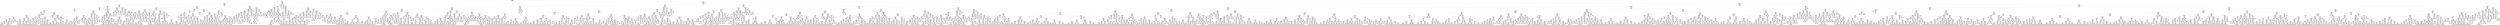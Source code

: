 digraph Tree {
node [shape=box] ;
0 [label="Previous_Cesarian_N <= 0.5\ngini = 0.5\nsamples = 28392\nvalue = [22454, 22546]\nclass = c-section"] ;
1 [label="#_of_Previous_Cesareans <= 1.5\ngini = 0.121\nsamples = 6402\nvalue = [664, 9617]\nclass = c-section"] ;
0 -> 1 [labeldistance=2.5, labelangle=45, headlabel="True"] ;
2 [label="Prior_Births_Living <= 1.5\ngini = 0.157\nsamples = 4230\nvalue = [579, 6185]\nclass = c-section"] ;
1 -> 2 ;
3 [label="NO_MORBIDITY <= 0.5\ngini = 0.106\nsamples = 3276\nvalue = [296, 4971]\nclass = c-section"] ;
2 -> 3 ;
4 [label="Pre_Pregnancy_Weight <= 154.0\ngini = 0.339\nsamples = 24\nvalue = [8, 29]\nclass = c-section"] ;
3 -> 4 ;
5 [label="Pre_Pregnancy_Weight <= 146.5\ngini = 0.444\nsamples = 15\nvalue = [8, 16]\nclass = c-section"] ;
4 -> 5 ;
6 [label="Prior_Terminations <= 1.5\ngini = 0.266\nsamples = 13\nvalue = [3, 16]\nclass = c-section"] ;
5 -> 6 ;
7 [label="Weight_Gain <= 29.5\ngini = 0.111\nsamples = 12\nvalue = [1, 16]\nclass = c-section"] ;
6 -> 7 ;
8 [label="BMI <= 20.3\ngini = 0.32\nsamples = 3\nvalue = [1, 4]\nclass = c-section"] ;
7 -> 8 ;
9 [label="gini = 0.0\nsamples = 1\nvalue = [1, 0]\nclass = vaginal"] ;
8 -> 9 ;
10 [label="gini = 0.0\nsamples = 2\nvalue = [0, 4]\nclass = c-section"] ;
8 -> 10 ;
11 [label="gini = 0.0\nsamples = 9\nvalue = [0, 12]\nclass = c-section"] ;
7 -> 11 ;
12 [label="gini = 0.0\nsamples = 1\nvalue = [2, 0]\nclass = vaginal"] ;
6 -> 12 ;
13 [label="gini = 0.0\nsamples = 2\nvalue = [5, 0]\nclass = vaginal"] ;
5 -> 13 ;
14 [label="gini = 0.0\nsamples = 9\nvalue = [0, 13]\nclass = c-section"] ;
4 -> 14 ;
15 [label="Medical_Attendant <= 2.5\ngini = 0.104\nsamples = 3252\nvalue = [288, 4942]\nclass = c-section"] ;
3 -> 15 ;
16 [label="Mothers_Height_in_Inches <= 88.5\ngini = 0.094\nsamples = 3214\nvalue = [255, 4908]\nclass = c-section"] ;
15 -> 16 ;
17 [label="Mothers_Height_in_Inches <= 66.5\ngini = 0.092\nsamples = 3204\nvalue = [248, 4894]\nclass = c-section"] ;
16 -> 17 ;
18 [label="Induction_of_labor_Y <= 0.5\ngini = 0.079\nsamples = 2669\nvalue = [177, 4101]\nclass = c-section"] ;
17 -> 18 ;
19 [label="Weight_Gain <= 11.5\ngini = 0.074\nsamples = 2574\nvalue = [159, 3981]\nclass = c-section"] ;
18 -> 19 ;
20 [label="BMI <= 34.5\ngini = 0.143\nsamples = 285\nvalue = [34, 405]\nclass = c-section"] ;
19 -> 20 ;
21 [label="Age_of_Mother <= 26.5\ngini = 0.214\nsamples = 144\nvalue = [28, 202]\nclass = c-section"] ;
20 -> 21 ;
22 [label="Age_of_Mother <= 25.5\ngini = 0.31\nsamples = 49\nvalue = [14, 59]\nclass = c-section"] ;
21 -> 22 ;
23 [label="Weight_Gain <= 7.5\ngini = 0.248\nsamples = 42\nvalue = [9, 53]\nclass = c-section"] ;
22 -> 23 ;
24 [label="Prior_Terminations <= 0.5\ngini = 0.149\nsamples = 24\nvalue = [3, 34]\nclass = c-section"] ;
23 -> 24 ;
25 [label="Age_of_Mother <= 22.5\ngini = 0.198\nsamples = 18\nvalue = [3, 24]\nclass = c-section"] ;
24 -> 25 ;
26 [label="Mothers_Height_in_Inches <= 61.5\ngini = 0.337\nsamples = 10\nvalue = [3, 11]\nclass = c-section"] ;
25 -> 26 ;
27 [label="gini = 0.49\nsamples = 6\nvalue = [3, 4]\nclass = c-section"] ;
26 -> 27 ;
28 [label="gini = 0.0\nsamples = 4\nvalue = [0, 7]\nclass = c-section"] ;
26 -> 28 ;
29 [label="gini = 0.0\nsamples = 8\nvalue = [0, 13]\nclass = c-section"] ;
25 -> 29 ;
30 [label="gini = 0.0\nsamples = 6\nvalue = [0, 10]\nclass = c-section"] ;
24 -> 30 ;
31 [label="Marital_Status_  <= 0.5\ngini = 0.365\nsamples = 18\nvalue = [6, 19]\nclass = c-section"] ;
23 -> 31 ;
32 [label="Medical_Attendant <= 1.5\ngini = 0.386\nsamples = 16\nvalue = [6, 17]\nclass = c-section"] ;
31 -> 32 ;
33 [label="Pre_Pregnancy_Weight <= 178.0\ngini = 0.408\nsamples = 14\nvalue = [6, 15]\nclass = c-section"] ;
32 -> 33 ;
34 [label="gini = 0.231\nsamples = 11\nvalue = [2, 13]\nclass = c-section"] ;
33 -> 34 ;
35 [label="gini = 0.444\nsamples = 3\nvalue = [4, 2]\nclass = vaginal"] ;
33 -> 35 ;
36 [label="gini = 0.0\nsamples = 2\nvalue = [0, 2]\nclass = c-section"] ;
32 -> 36 ;
37 [label="gini = 0.0\nsamples = 2\nvalue = [0, 2]\nclass = c-section"] ;
31 -> 37 ;
38 [label="Prior_Terminations <= 0.5\ngini = 0.496\nsamples = 7\nvalue = [5, 6]\nclass = c-section"] ;
22 -> 38 ;
39 [label="gini = 0.0\nsamples = 4\nvalue = [0, 4]\nclass = c-section"] ;
38 -> 39 ;
40 [label="Mothers_Height_in_Inches <= 61.5\ngini = 0.408\nsamples = 3\nvalue = [5, 2]\nclass = vaginal"] ;
38 -> 40 ;
41 [label="gini = 0.0\nsamples = 1\nvalue = [5, 0]\nclass = vaginal"] ;
40 -> 41 ;
42 [label="gini = 0.0\nsamples = 2\nvalue = [0, 2]\nclass = c-section"] ;
40 -> 42 ;
43 [label="Pre_Pregnancy_Weight <= 202.5\ngini = 0.162\nsamples = 95\nvalue = [14, 143]\nclass = c-section"] ;
21 -> 43 ;
44 [label="Pre_Pregnancy_Weight <= 129.5\ngini = 0.134\nsamples = 91\nvalue = [11, 141]\nclass = c-section"] ;
43 -> 44 ;
45 [label="Age_of_Mother <= 29.5\ngini = 0.386\nsamples = 12\nvalue = [6, 17]\nclass = c-section"] ;
44 -> 45 ;
46 [label="gini = 0.0\nsamples = 5\nvalue = [0, 10]\nclass = c-section"] ;
45 -> 46 ;
47 [label="Mothers_Height_in_Inches <= 61.5\ngini = 0.497\nsamples = 7\nvalue = [6, 7]\nclass = c-section"] ;
45 -> 47 ;
48 [label="gini = 0.0\nsamples = 4\nvalue = [0, 5]\nclass = c-section"] ;
47 -> 48 ;
49 [label="BMI <= 20.85\ngini = 0.375\nsamples = 3\nvalue = [6, 2]\nclass = vaginal"] ;
47 -> 49 ;
50 [label="gini = 0.0\nsamples = 1\nvalue = [0, 2]\nclass = c-section"] ;
49 -> 50 ;
51 [label="gini = 0.0\nsamples = 2\nvalue = [6, 0]\nclass = vaginal"] ;
49 -> 51 ;
52 [label="BMI <= 34.35\ngini = 0.075\nsamples = 79\nvalue = [5, 124]\nclass = c-section"] ;
44 -> 52 ;
53 [label="Mothers_Height_in_Inches <= 59.5\ngini = 0.061\nsamples = 78\nvalue = [4, 124]\nclass = c-section"] ;
52 -> 53 ;
54 [label="BMI <= 31.0\ngini = 0.165\nsamples = 8\nvalue = [1, 10]\nclass = c-section"] ;
53 -> 54 ;
55 [label="gini = 0.0\nsamples = 4\nvalue = [0, 6]\nclass = c-section"] ;
54 -> 55 ;
56 [label="gini = 0.32\nsamples = 4\nvalue = [1, 4]\nclass = c-section"] ;
54 -> 56 ;
57 [label="Mothers_Height_in_Inches <= 63.5\ngini = 0.05\nsamples = 70\nvalue = [3, 114]\nclass = c-section"] ;
53 -> 57 ;
58 [label="gini = 0.0\nsamples = 35\nvalue = [0, 54]\nclass = c-section"] ;
57 -> 58 ;
59 [label="gini = 0.091\nsamples = 35\nvalue = [3, 60]\nclass = c-section"] ;
57 -> 59 ;
60 [label="gini = 0.0\nsamples = 1\nvalue = [1, 0]\nclass = vaginal"] ;
52 -> 60 ;
61 [label="Prior_Births_Dead <= 0.5\ngini = 0.48\nsamples = 4\nvalue = [3, 2]\nclass = vaginal"] ;
43 -> 61 ;
62 [label="Age_of_Mother <= 32.0\ngini = 0.375\nsamples = 3\nvalue = [3, 1]\nclass = vaginal"] ;
61 -> 62 ;
63 [label="gini = 0.0\nsamples = 2\nvalue = [3, 0]\nclass = vaginal"] ;
62 -> 63 ;
64 [label="gini = 0.0\nsamples = 1\nvalue = [0, 1]\nclass = c-section"] ;
62 -> 64 ;
65 [label="gini = 0.0\nsamples = 1\nvalue = [0, 1]\nclass = c-section"] ;
61 -> 65 ;
66 [label="Cigarette_Consumption <= 15.0\ngini = 0.056\nsamples = 141\nvalue = [6, 203]\nclass = c-section"] ;
20 -> 66 ;
67 [label="Marital_Status_  <= 0.5\ngini = 0.049\nsamples = 134\nvalue = [5, 194]\nclass = c-section"] ;
66 -> 67 ;
68 [label="Age_of_Mother <= 21.5\ngini = 0.054\nsamples = 121\nvalue = [5, 175]\nclass = c-section"] ;
67 -> 68 ;
69 [label="Cigarette_Consumption <= 3.5\ngini = 0.355\nsamples = 7\nvalue = [3, 10]\nclass = c-section"] ;
68 -> 69 ;
70 [label="Weight_Gain <= 5.5\ngini = 0.375\nsamples = 6\nvalue = [3, 9]\nclass = c-section"] ;
69 -> 70 ;
71 [label="Mothers_Height_in_Inches <= 64.5\ngini = 0.375\nsamples = 2\nvalue = [3, 1]\nclass = vaginal"] ;
70 -> 71 ;
72 [label="gini = 0.0\nsamples = 1\nvalue = [3, 0]\nclass = vaginal"] ;
71 -> 72 ;
73 [label="gini = 0.0\nsamples = 1\nvalue = [0, 1]\nclass = c-section"] ;
71 -> 73 ;
74 [label="gini = 0.0\nsamples = 4\nvalue = [0, 8]\nclass = c-section"] ;
70 -> 74 ;
75 [label="gini = 0.0\nsamples = 1\nvalue = [0, 1]\nclass = c-section"] ;
69 -> 75 ;
76 [label="Weight_Gain <= 1.5\ngini = 0.024\nsamples = 114\nvalue = [2, 165]\nclass = c-section"] ;
68 -> 76 ;
77 [label="BMI <= 42.05\ngini = 0.061\nsamples = 43\nvalue = [2, 62]\nclass = c-section"] ;
76 -> 77 ;
78 [label="Pre_Pregnancy_Weight <= 226.0\ngini = 0.121\nsamples = 22\nvalue = [2, 29]\nclass = c-section"] ;
77 -> 78 ;
79 [label="gini = 0.0\nsamples = 15\nvalue = [0, 18]\nclass = c-section"] ;
78 -> 79 ;
80 [label="gini = 0.26\nsamples = 7\nvalue = [2, 11]\nclass = c-section"] ;
78 -> 80 ;
81 [label="gini = 0.0\nsamples = 21\nvalue = [0, 33]\nclass = c-section"] ;
77 -> 81 ;
82 [label="gini = 0.0\nsamples = 71\nvalue = [0, 103]\nclass = c-section"] ;
76 -> 82 ;
83 [label="gini = 0.0\nsamples = 13\nvalue = [0, 19]\nclass = c-section"] ;
67 -> 83 ;
84 [label="Weight_Gain <= 6.5\ngini = 0.18\nsamples = 7\nvalue = [1, 9]\nclass = c-section"] ;
66 -> 84 ;
85 [label="gini = 0.0\nsamples = 5\nvalue = [0, 7]\nclass = c-section"] ;
84 -> 85 ;
86 [label="Pre_Pregnancy_Weight <= 266.5\ngini = 0.444\nsamples = 2\nvalue = [1, 2]\nclass = c-section"] ;
84 -> 86 ;
87 [label="gini = 0.0\nsamples = 1\nvalue = [1, 0]\nclass = vaginal"] ;
86 -> 87 ;
88 [label="gini = 0.0\nsamples = 1\nvalue = [0, 2]\nclass = c-section"] ;
86 -> 88 ;
89 [label="Age_of_Mother <= 18.5\ngini = 0.065\nsamples = 2289\nvalue = [125, 3576]\nclass = c-section"] ;
19 -> 89 ;
90 [label="Medical_Attendant <= 1.5\ngini = 0.355\nsamples = 13\nvalue = [6, 20]\nclass = c-section"] ;
89 -> 90 ;
91 [label="Pre_Pregnancy_Weight <= 107.5\ngini = 0.457\nsamples = 10\nvalue = [6, 11]\nclass = c-section"] ;
90 -> 91 ;
92 [label="gini = 0.0\nsamples = 1\nvalue = [4, 0]\nclass = vaginal"] ;
91 -> 92 ;
93 [label="Weight_Gain <= 19.5\ngini = 0.26\nsamples = 9\nvalue = [2, 11]\nclass = c-section"] ;
91 -> 93 ;
94 [label="Age_of_Mother <= 17.5\ngini = 0.444\nsamples = 4\nvalue = [2, 4]\nclass = c-section"] ;
93 -> 94 ;
95 [label="gini = 0.0\nsamples = 1\nvalue = [2, 0]\nclass = vaginal"] ;
94 -> 95 ;
96 [label="gini = 0.0\nsamples = 3\nvalue = [0, 4]\nclass = c-section"] ;
94 -> 96 ;
97 [label="gini = 0.0\nsamples = 5\nvalue = [0, 7]\nclass = c-section"] ;
93 -> 97 ;
98 [label="gini = 0.0\nsamples = 3\nvalue = [0, 9]\nclass = c-section"] ;
90 -> 98 ;
99 [label="Prior_Births_Dead <= 53.5\ngini = 0.063\nsamples = 2276\nvalue = [119, 3556]\nclass = c-section"] ;
89 -> 99 ;
100 [label="Age_of_Mother <= 35.5\ngini = 0.062\nsamples = 2274\nvalue = [117, 3553]\nclass = c-section"] ;
99 -> 100 ;
101 [label="Mothers_Height_in_Inches <= 63.5\ngini = 0.07\nsamples = 1818\nvalue = [107, 2836]\nclass = c-section"] ;
100 -> 101 ;
102 [label="Pre_Pregnancy_Weight <= 87.5\ngini = 0.053\nsamples = 1019\nvalue = [45, 1619]\nclass = c-section"] ;
101 -> 102 ;
103 [label="Weight_Gain <= 40.0\ngini = 0.444\nsamples = 2\nvalue = [2, 1]\nclass = vaginal"] ;
102 -> 103 ;
104 [label="gini = 0.0\nsamples = 1\nvalue = [2, 0]\nclass = vaginal"] ;
103 -> 104 ;
105 [label="gini = 0.0\nsamples = 1\nvalue = [0, 1]\nclass = c-section"] ;
103 -> 105 ;
106 [label="Weight_Gain <= 49.5\ngini = 0.05\nsamples = 1017\nvalue = [43, 1618]\nclass = c-section"] ;
102 -> 106 ;
107 [label="Weight_Gain <= 42.5\ngini = 0.045\nsamples = 914\nvalue = [34, 1452]\nclass = c-section"] ;
106 -> 107 ;
108 [label="gini = 0.049\nsamples = 836\nvalue = [34, 1329]\nclass = c-section"] ;
107 -> 108 ;
109 [label="gini = 0.0\nsamples = 78\nvalue = [0, 123]\nclass = c-section"] ;
107 -> 109 ;
110 [label="Weight_Gain <= 55.5\ngini = 0.098\nsamples = 103\nvalue = [9, 166]\nclass = c-section"] ;
106 -> 110 ;
111 [label="gini = 0.245\nsamples = 35\nvalue = [8, 48]\nclass = c-section"] ;
110 -> 111 ;
112 [label="gini = 0.017\nsamples = 68\nvalue = [1, 118]\nclass = c-section"] ;
110 -> 112 ;
113 [label="Weight_Gain <= 48.5\ngini = 0.092\nsamples = 799\nvalue = [62, 1217]\nclass = c-section"] ;
101 -> 113 ;
114 [label="Cigarette_Consumption <= 17.5\ngini = 0.104\nsamples = 681\nvalue = [60, 1027]\nclass = c-section"] ;
113 -> 114 ;
115 [label="Pre_Pregnancy_Weight <= 170.5\ngini = 0.098\nsamples = 659\nvalue = [54, 995]\nclass = c-section"] ;
114 -> 115 ;
116 [label="gini = 0.118\nsamples = 372\nvalue = [38, 568]\nclass = c-section"] ;
115 -> 116 ;
117 [label="gini = 0.07\nsamples = 287\nvalue = [16, 427]\nclass = c-section"] ;
115 -> 117 ;
118 [label="Age_of_Mother <= 30.0\ngini = 0.266\nsamples = 22\nvalue = [6, 32]\nclass = c-section"] ;
114 -> 118 ;
119 [label="gini = 0.071\nsamples = 17\nvalue = [1, 26]\nclass = c-section"] ;
118 -> 119 ;
120 [label="gini = 0.496\nsamples = 5\nvalue = [5, 6]\nclass = c-section"] ;
118 -> 120 ;
121 [label="Mothers_Height_in_Inches <= 64.5\ngini = 0.021\nsamples = 118\nvalue = [2, 190]\nclass = c-section"] ;
113 -> 121 ;
122 [label="Age_of_Mother <= 25.5\ngini = 0.05\nsamples = 44\nvalue = [2, 76]\nclass = c-section"] ;
121 -> 122 ;
123 [label="gini = 0.153\nsamples = 12\nvalue = [2, 22]\nclass = c-section"] ;
122 -> 123 ;
124 [label="gini = 0.0\nsamples = 32\nvalue = [0, 54]\nclass = c-section"] ;
122 -> 124 ;
125 [label="gini = 0.0\nsamples = 74\nvalue = [0, 114]\nclass = c-section"] ;
121 -> 125 ;
126 [label="BMI <= 19.6\ngini = 0.027\nsamples = 456\nvalue = [10, 717]\nclass = c-section"] ;
100 -> 126 ;
127 [label="Pre_Pregnancy_Weight <= 118.0\ngini = 0.183\nsamples = 30\nvalue = [5, 44]\nclass = c-section"] ;
126 -> 127 ;
128 [label="Prior_Terminations <= 0.5\ngini = 0.153\nsamples = 29\nvalue = [4, 44]\nclass = c-section"] ;
127 -> 128 ;
129 [label="Weight_Gain <= 38.0\ngini = 0.26\nsamples = 16\nvalue = [4, 22]\nclass = c-section"] ;
128 -> 129 ;
130 [label="gini = 0.083\nsamples = 15\nvalue = [1, 22]\nclass = c-section"] ;
129 -> 130 ;
131 [label="gini = 0.0\nsamples = 1\nvalue = [3, 0]\nclass = vaginal"] ;
129 -> 131 ;
132 [label="gini = 0.0\nsamples = 13\nvalue = [0, 22]\nclass = c-section"] ;
128 -> 132 ;
133 [label="gini = 0.0\nsamples = 1\nvalue = [1, 0]\nclass = vaginal"] ;
127 -> 133 ;
134 [label="Mothers_Height_in_Inches <= 65.5\ngini = 0.015\nsamples = 426\nvalue = [5, 673]\nclass = c-section"] ;
126 -> 134 ;
135 [label="Pre_Pregnancy_Weight <= 653.5\ngini = 0.007\nsamples = 367\nvalue = [2, 581]\nclass = c-section"] ;
134 -> 135 ;
136 [label="Cigarette_Consumption <= 4.0\ngini = 0.003\nsamples = 361\nvalue = [1, 574]\nclass = c-section"] ;
135 -> 136 ;
137 [label="gini = 0.0\nsamples = 349\nvalue = [0, 558]\nclass = c-section"] ;
136 -> 137 ;
138 [label="gini = 0.111\nsamples = 12\nvalue = [1, 16]\nclass = c-section"] ;
136 -> 138 ;
139 [label="Mothers_Height_in_Inches <= 61.5\ngini = 0.219\nsamples = 6\nvalue = [1, 7]\nclass = c-section"] ;
135 -> 139 ;
140 [label="gini = 0.0\nsamples = 2\nvalue = [0, 4]\nclass = c-section"] ;
139 -> 140 ;
141 [label="gini = 0.375\nsamples = 4\nvalue = [1, 3]\nclass = c-section"] ;
139 -> 141 ;
142 [label="Prior_Terminations <= 0.5\ngini = 0.061\nsamples = 59\nvalue = [3, 92]\nclass = c-section"] ;
134 -> 142 ;
143 [label="gini = 0.0\nsamples = 37\nvalue = [0, 61]\nclass = c-section"] ;
142 -> 143 ;
144 [label="Pre_Pregnancy_Weight <= 152.0\ngini = 0.161\nsamples = 22\nvalue = [3, 31]\nclass = c-section"] ;
142 -> 144 ;
145 [label="gini = 0.42\nsamples = 7\nvalue = [3, 7]\nclass = c-section"] ;
144 -> 145 ;
146 [label="gini = 0.0\nsamples = 15\nvalue = [0, 24]\nclass = c-section"] ;
144 -> 146 ;
147 [label="Weight_Gain <= 33.0\ngini = 0.48\nsamples = 2\nvalue = [2, 3]\nclass = c-section"] ;
99 -> 147 ;
148 [label="gini = 0.0\nsamples = 1\nvalue = [0, 3]\nclass = c-section"] ;
147 -> 148 ;
149 [label="gini = 0.0\nsamples = 1\nvalue = [2, 0]\nclass = vaginal"] ;
147 -> 149 ;
150 [label="Medical_Attendant <= 1.5\ngini = 0.227\nsamples = 95\nvalue = [18, 120]\nclass = c-section"] ;
18 -> 150 ;
151 [label="Pre_Pregnancy_Weight <= 150.0\ngini = 0.226\nsamples = 88\nvalue = [17, 114]\nclass = c-section"] ;
150 -> 151 ;
152 [label="Age_of_Mother <= 27.5\ngini = 0.391\nsamples = 31\nvalue = [12, 33]\nclass = c-section"] ;
151 -> 152 ;
153 [label="BMI <= 23.95\ngini = 0.227\nsamples = 14\nvalue = [3, 20]\nclass = c-section"] ;
152 -> 153 ;
154 [label="gini = 0.0\nsamples = 7\nvalue = [0, 12]\nclass = c-section"] ;
153 -> 154 ;
155 [label="Weight_Gain <= 28.0\ngini = 0.397\nsamples = 7\nvalue = [3, 8]\nclass = c-section"] ;
153 -> 155 ;
156 [label="BMI <= 27.95\ngini = 0.5\nsamples = 3\nvalue = [2, 2]\nclass = vaginal"] ;
155 -> 156 ;
157 [label="gini = 0.0\nsamples = 2\nvalue = [2, 0]\nclass = vaginal"] ;
156 -> 157 ;
158 [label="gini = 0.0\nsamples = 1\nvalue = [0, 2]\nclass = c-section"] ;
156 -> 158 ;
159 [label="Mothers_Height_in_Inches <= 63.5\ngini = 0.245\nsamples = 4\nvalue = [1, 6]\nclass = c-section"] ;
155 -> 159 ;
160 [label="BMI <= 25.05\ngini = 0.375\nsamples = 2\nvalue = [1, 3]\nclass = c-section"] ;
159 -> 160 ;
161 [label="gini = 0.0\nsamples = 1\nvalue = [1, 0]\nclass = vaginal"] ;
160 -> 161 ;
162 [label="gini = 0.0\nsamples = 1\nvalue = [0, 3]\nclass = c-section"] ;
160 -> 162 ;
163 [label="gini = 0.0\nsamples = 2\nvalue = [0, 3]\nclass = c-section"] ;
159 -> 163 ;
164 [label="Prior_Terminations <= 0.5\ngini = 0.483\nsamples = 17\nvalue = [9, 13]\nclass = c-section"] ;
152 -> 164 ;
165 [label="Pre_Pregnancy_Weight <= 124.0\ngini = 0.415\nsamples = 13\nvalue = [5, 12]\nclass = c-section"] ;
164 -> 165 ;
166 [label="gini = 0.0\nsamples = 3\nvalue = [0, 5]\nclass = c-section"] ;
165 -> 166 ;
167 [label="Mothers_Height_in_Inches <= 58.0\ngini = 0.486\nsamples = 10\nvalue = [5, 7]\nclass = c-section"] ;
165 -> 167 ;
168 [label="gini = 0.0\nsamples = 1\nvalue = [2, 0]\nclass = vaginal"] ;
167 -> 168 ;
169 [label="BMI <= 21.2\ngini = 0.42\nsamples = 9\nvalue = [3, 7]\nclass = c-section"] ;
167 -> 169 ;
170 [label="gini = 0.0\nsamples = 1\nvalue = [1, 0]\nclass = vaginal"] ;
169 -> 170 ;
171 [label="Mothers_Height_in_Inches <= 65.5\ngini = 0.346\nsamples = 8\nvalue = [2, 7]\nclass = c-section"] ;
169 -> 171 ;
172 [label="gini = 0.219\nsamples = 7\nvalue = [1, 7]\nclass = c-section"] ;
171 -> 172 ;
173 [label="gini = 0.0\nsamples = 1\nvalue = [1, 0]\nclass = vaginal"] ;
171 -> 173 ;
174 [label="Age_of_Mother <= 31.0\ngini = 0.32\nsamples = 4\nvalue = [4, 1]\nclass = vaginal"] ;
164 -> 174 ;
175 [label="gini = 0.0\nsamples = 2\nvalue = [3, 0]\nclass = vaginal"] ;
174 -> 175 ;
176 [label="BMI <= 27.0\ngini = 0.5\nsamples = 2\nvalue = [1, 1]\nclass = vaginal"] ;
174 -> 176 ;
177 [label="gini = 0.0\nsamples = 1\nvalue = [0, 1]\nclass = c-section"] ;
176 -> 177 ;
178 [label="gini = 0.0\nsamples = 1\nvalue = [1, 0]\nclass = vaginal"] ;
176 -> 178 ;
179 [label="Age_of_Mother <= 26.5\ngini = 0.11\nsamples = 57\nvalue = [5, 81]\nclass = c-section"] ;
151 -> 179 ;
180 [label="Prior_Terminations <= 0.5\ngini = 0.208\nsamples = 12\nvalue = [2, 15]\nclass = c-section"] ;
179 -> 180 ;
181 [label="Mothers_Height_in_Inches <= 63.0\ngini = 0.32\nsamples = 7\nvalue = [2, 8]\nclass = c-section"] ;
180 -> 181 ;
182 [label="gini = 0.0\nsamples = 1\nvalue = [2, 0]\nclass = vaginal"] ;
181 -> 182 ;
183 [label="gini = 0.0\nsamples = 6\nvalue = [0, 8]\nclass = c-section"] ;
181 -> 183 ;
184 [label="gini = 0.0\nsamples = 5\nvalue = [0, 7]\nclass = c-section"] ;
180 -> 184 ;
185 [label="Marital_Status_  <= 0.5\ngini = 0.083\nsamples = 45\nvalue = [3, 66]\nclass = c-section"] ;
179 -> 185 ;
186 [label="Age_of_Mother <= 33.5\ngini = 0.062\nsamples = 40\nvalue = [2, 60]\nclass = c-section"] ;
185 -> 186 ;
187 [label="gini = 0.0\nsamples = 27\nvalue = [0, 41]\nclass = c-section"] ;
186 -> 187 ;
188 [label="Weight_Gain <= 50.5\ngini = 0.172\nsamples = 13\nvalue = [2, 19]\nclass = c-section"] ;
186 -> 188 ;
189 [label="Prior_Terminations <= 2.5\ngini = 0.1\nsamples = 11\nvalue = [1, 18]\nclass = c-section"] ;
188 -> 189 ;
190 [label="gini = 0.0\nsamples = 9\nvalue = [0, 16]\nclass = c-section"] ;
189 -> 190 ;
191 [label="Prior_Terminations <= 3.5\ngini = 0.444\nsamples = 2\nvalue = [1, 2]\nclass = c-section"] ;
189 -> 191 ;
192 [label="gini = 0.0\nsamples = 1\nvalue = [1, 0]\nclass = vaginal"] ;
191 -> 192 ;
193 [label="gini = 0.0\nsamples = 1\nvalue = [0, 2]\nclass = c-section"] ;
191 -> 193 ;
194 [label="Age_of_Mother <= 37.5\ngini = 0.5\nsamples = 2\nvalue = [1, 1]\nclass = vaginal"] ;
188 -> 194 ;
195 [label="gini = 0.0\nsamples = 1\nvalue = [1, 0]\nclass = vaginal"] ;
194 -> 195 ;
196 [label="gini = 0.0\nsamples = 1\nvalue = [0, 1]\nclass = c-section"] ;
194 -> 196 ;
197 [label="BMI <= 29.55\ngini = 0.245\nsamples = 5\nvalue = [1, 6]\nclass = c-section"] ;
185 -> 197 ;
198 [label="gini = 0.0\nsamples = 3\nvalue = [0, 5]\nclass = c-section"] ;
197 -> 198 ;
199 [label="Weight_Gain <= 11.0\ngini = 0.5\nsamples = 2\nvalue = [1, 1]\nclass = vaginal"] ;
197 -> 199 ;
200 [label="gini = 0.0\nsamples = 1\nvalue = [1, 0]\nclass = vaginal"] ;
199 -> 200 ;
201 [label="gini = 0.0\nsamples = 1\nvalue = [0, 1]\nclass = c-section"] ;
199 -> 201 ;
202 [label="Age_of_Mother <= 37.5\ngini = 0.245\nsamples = 7\nvalue = [1, 6]\nclass = c-section"] ;
150 -> 202 ;
203 [label="gini = 0.0\nsamples = 5\nvalue = [0, 5]\nclass = c-section"] ;
202 -> 203 ;
204 [label="BMI <= 20.5\ngini = 0.5\nsamples = 2\nvalue = [1, 1]\nclass = vaginal"] ;
202 -> 204 ;
205 [label="gini = 0.0\nsamples = 1\nvalue = [1, 0]\nclass = vaginal"] ;
204 -> 205 ;
206 [label="gini = 0.0\nsamples = 1\nvalue = [0, 1]\nclass = c-section"] ;
204 -> 206 ;
207 [label="BMI <= 15.15\ngini = 0.151\nsamples = 535\nvalue = [71, 793]\nclass = c-section"] ;
17 -> 207 ;
208 [label="gini = 0.0\nsamples = 1\nvalue = [1, 0]\nclass = vaginal"] ;
207 -> 208 ;
209 [label="BMI <= 27.85\ngini = 0.149\nsamples = 534\nvalue = [70, 793]\nclass = c-section"] ;
207 -> 209 ;
210 [label="Induction_of_labor_N <= 0.5\ngini = 0.188\nsamples = 263\nvalue = [45, 384]\nclass = c-section"] ;
209 -> 210 ;
211 [label="Weight_Gain <= 49.5\ngini = 0.5\nsamples = 8\nvalue = [6, 6]\nclass = vaginal"] ;
210 -> 211 ;
212 [label="BMI <= 20.55\ngini = 0.444\nsamples = 6\nvalue = [6, 3]\nclass = vaginal"] ;
211 -> 212 ;
213 [label="gini = 0.0\nsamples = 1\nvalue = [0, 2]\nclass = c-section"] ;
212 -> 213 ;
214 [label="Cigarette_Consumption <= 3.5\ngini = 0.245\nsamples = 5\nvalue = [6, 1]\nclass = vaginal"] ;
212 -> 214 ;
215 [label="Pre_Pregnancy_Weight <= 159.0\ngini = 0.32\nsamples = 4\nvalue = [4, 1]\nclass = vaginal"] ;
214 -> 215 ;
216 [label="gini = 0.0\nsamples = 3\nvalue = [4, 0]\nclass = vaginal"] ;
215 -> 216 ;
217 [label="gini = 0.0\nsamples = 1\nvalue = [0, 1]\nclass = c-section"] ;
215 -> 217 ;
218 [label="gini = 0.0\nsamples = 1\nvalue = [2, 0]\nclass = vaginal"] ;
214 -> 218 ;
219 [label="gini = 0.0\nsamples = 2\nvalue = [0, 3]\nclass = c-section"] ;
211 -> 219 ;
220 [label="Age_of_Mother <= 18.5\ngini = 0.17\nsamples = 255\nvalue = [39, 378]\nclass = c-section"] ;
210 -> 220 ;
221 [label="gini = 0.0\nsamples = 1\nvalue = [2, 0]\nclass = vaginal"] ;
220 -> 221 ;
222 [label="Marital_Status_  <= 0.5\ngini = 0.162\nsamples = 254\nvalue = [37, 378]\nclass = c-section"] ;
220 -> 222 ;
223 [label="Medical_Attendant <= 1.5\ngini = 0.175\nsamples = 227\nvalue = [36, 335]\nclass = c-section"] ;
222 -> 223 ;
224 [label="Weight_Gain <= 17.5\ngini = 0.19\nsamples = 206\nvalue = [36, 303]\nclass = c-section"] ;
223 -> 224 ;
225 [label="Age_of_Mother <= 35.5\ngini = 0.471\nsamples = 18\nvalue = [11, 18]\nclass = c-section"] ;
224 -> 225 ;
226 [label="Cigarette_Consumption <= 10.5\ngini = 0.499\nsamples = 13\nvalue = [11, 12]\nclass = c-section"] ;
225 -> 226 ;
227 [label="gini = 0.49\nsamples = 12\nvalue = [9, 12]\nclass = c-section"] ;
226 -> 227 ;
228 [label="gini = 0.0\nsamples = 1\nvalue = [2, 0]\nclass = vaginal"] ;
226 -> 228 ;
229 [label="gini = 0.0\nsamples = 5\nvalue = [0, 6]\nclass = c-section"] ;
225 -> 229 ;
230 [label="Mothers_Height_in_Inches <= 67.5\ngini = 0.148\nsamples = 188\nvalue = [25, 285]\nclass = c-section"] ;
224 -> 230 ;
231 [label="Weight_Gain <= 27.5\ngini = 0.113\nsamples = 86\nvalue = [8, 125]\nclass = c-section"] ;
230 -> 231 ;
232 [label="gini = 0.34\nsamples = 16\nvalue = [5, 18]\nclass = c-section"] ;
231 -> 232 ;
233 [label="gini = 0.053\nsamples = 70\nvalue = [3, 107]\nclass = c-section"] ;
231 -> 233 ;
234 [label="Prior_Births_Dead <= 0.5\ngini = 0.174\nsamples = 102\nvalue = [17, 160]\nclass = c-section"] ;
230 -> 234 ;
235 [label="gini = 0.166\nsamples = 100\nvalue = [16, 159]\nclass = c-section"] ;
234 -> 235 ;
236 [label="gini = 0.5\nsamples = 2\nvalue = [1, 1]\nclass = vaginal"] ;
234 -> 236 ;
237 [label="gini = 0.0\nsamples = 21\nvalue = [0, 32]\nclass = c-section"] ;
223 -> 237 ;
238 [label="Pre_Pregnancy_Weight <= 161.5\ngini = 0.044\nsamples = 27\nvalue = [1, 43]\nclass = c-section"] ;
222 -> 238 ;
239 [label="gini = 0.0\nsamples = 17\nvalue = [0, 27]\nclass = c-section"] ;
238 -> 239 ;
240 [label="Pre_Pregnancy_Weight <= 164.5\ngini = 0.111\nsamples = 10\nvalue = [1, 16]\nclass = c-section"] ;
238 -> 240 ;
241 [label="gini = 0.0\nsamples = 1\nvalue = [1, 0]\nclass = vaginal"] ;
240 -> 241 ;
242 [label="gini = 0.0\nsamples = 9\nvalue = [0, 16]\nclass = c-section"] ;
240 -> 242 ;
243 [label="Mothers_Height_in_Inches <= 69.5\ngini = 0.109\nsamples = 271\nvalue = [25, 409]\nclass = c-section"] ;
209 -> 243 ;
244 [label="BMI <= 40.6\ngini = 0.127\nsamples = 229\nvalue = [25, 343]\nclass = c-section"] ;
243 -> 244 ;
245 [label="Pre_Pregnancy_Weight <= 207.5\ngini = 0.086\nsamples = 172\nvalue = [12, 256]\nclass = c-section"] ;
244 -> 245 ;
246 [label="Age_of_Mother <= 26.5\ngini = 0.14\nsamples = 81\nvalue = [10, 122]\nclass = c-section"] ;
245 -> 246 ;
247 [label="Induction_of_labor_Y <= 0.5\ngini = 0.308\nsamples = 26\nvalue = [8, 34]\nclass = c-section"] ;
246 -> 247 ;
248 [label="Weight_Gain <= 24.0\ngini = 0.149\nsamples = 23\nvalue = [3, 34]\nclass = c-section"] ;
247 -> 248 ;
249 [label="BMI <= 30.7\ngini = 0.291\nsamples = 10\nvalue = [3, 14]\nclass = c-section"] ;
248 -> 249 ;
250 [label="gini = 0.444\nsamples = 6\nvalue = [3, 6]\nclass = c-section"] ;
249 -> 250 ;
251 [label="gini = 0.0\nsamples = 4\nvalue = [0, 8]\nclass = c-section"] ;
249 -> 251 ;
252 [label="gini = 0.0\nsamples = 13\nvalue = [0, 20]\nclass = c-section"] ;
248 -> 252 ;
253 [label="gini = 0.0\nsamples = 3\nvalue = [5, 0]\nclass = vaginal"] ;
247 -> 253 ;
254 [label="BMI <= 28.15\ngini = 0.043\nsamples = 55\nvalue = [2, 88]\nclass = c-section"] ;
246 -> 254 ;
255 [label="Mothers_Height_in_Inches <= 68.5\ngini = 0.165\nsamples = 7\nvalue = [1, 10]\nclass = c-section"] ;
254 -> 255 ;
256 [label="gini = 0.0\nsamples = 6\nvalue = [0, 10]\nclass = c-section"] ;
255 -> 256 ;
257 [label="gini = 0.0\nsamples = 1\nvalue = [1, 0]\nclass = vaginal"] ;
255 -> 257 ;
258 [label="Prior_Terminations <= 0.5\ngini = 0.025\nsamples = 48\nvalue = [1, 78]\nclass = c-section"] ;
254 -> 258 ;
259 [label="Pre_Pregnancy_Weight <= 197.0\ngini = 0.038\nsamples = 34\nvalue = [1, 51]\nclass = c-section"] ;
258 -> 259 ;
260 [label="gini = 0.0\nsamples = 20\nvalue = [0, 31]\nclass = c-section"] ;
259 -> 260 ;
261 [label="gini = 0.091\nsamples = 14\nvalue = [1, 20]\nclass = c-section"] ;
259 -> 261 ;
262 [label="gini = 0.0\nsamples = 14\nvalue = [0, 27]\nclass = c-section"] ;
258 -> 262 ;
263 [label="Cigarette_Consumption <= 2.5\ngini = 0.029\nsamples = 91\nvalue = [2, 134]\nclass = c-section"] ;
245 -> 263 ;
264 [label="BMI <= 35.75\ngini = 0.032\nsamples = 81\nvalue = [2, 121]\nclass = c-section"] ;
263 -> 264 ;
265 [label="gini = 0.0\nsamples = 48\nvalue = [0, 73]\nclass = c-section"] ;
264 -> 265 ;
266 [label="Medical_Attendant <= 1.5\ngini = 0.077\nsamples = 33\nvalue = [2, 48]\nclass = c-section"] ;
264 -> 266 ;
267 [label="Weight_Gain <= 48.5\ngini = 0.041\nsamples = 31\nvalue = [1, 47]\nclass = c-section"] ;
266 -> 267 ;
268 [label="gini = 0.0\nsamples = 26\nvalue = [0, 41]\nclass = c-section"] ;
267 -> 268 ;
269 [label="gini = 0.245\nsamples = 5\nvalue = [1, 6]\nclass = c-section"] ;
267 -> 269 ;
270 [label="Weight_Gain <= 37.0\ngini = 0.5\nsamples = 2\nvalue = [1, 1]\nclass = vaginal"] ;
266 -> 270 ;
271 [label="gini = 0.0\nsamples = 1\nvalue = [1, 0]\nclass = vaginal"] ;
270 -> 271 ;
272 [label="gini = 0.0\nsamples = 1\nvalue = [0, 1]\nclass = c-section"] ;
270 -> 272 ;
273 [label="gini = 0.0\nsamples = 10\nvalue = [0, 13]\nclass = c-section"] ;
263 -> 273 ;
274 [label="Marital_Status_  <= 0.5\ngini = 0.226\nsamples = 57\nvalue = [13, 87]\nclass = c-section"] ;
244 -> 274 ;
275 [label="BMI <= 41.0\ngini = 0.24\nsamples = 53\nvalue = [13, 80]\nclass = c-section"] ;
274 -> 275 ;
276 [label="gini = 0.0\nsamples = 1\nvalue = [6, 0]\nclass = vaginal"] ;
275 -> 276 ;
277 [label="Medical_Attendant <= 1.5\ngini = 0.148\nsamples = 52\nvalue = [7, 80]\nclass = c-section"] ;
275 -> 277 ;
278 [label="Pre_Pregnancy_Weight <= 682.0\ngini = 0.073\nsamples = 48\nvalue = [3, 76]\nclass = c-section"] ;
277 -> 278 ;
279 [label="gini = 0.0\nsamples = 38\nvalue = [0, 57]\nclass = c-section"] ;
278 -> 279 ;
280 [label="Mothers_Height_in_Inches <= 67.5\ngini = 0.236\nsamples = 10\nvalue = [3, 19]\nclass = c-section"] ;
278 -> 280 ;
281 [label="gini = 0.444\nsamples = 5\nvalue = [3, 6]\nclass = c-section"] ;
280 -> 281 ;
282 [label="gini = 0.0\nsamples = 5\nvalue = [0, 13]\nclass = c-section"] ;
280 -> 282 ;
283 [label="BMI <= 42.8\ngini = 0.5\nsamples = 4\nvalue = [4, 4]\nclass = vaginal"] ;
277 -> 283 ;
284 [label="gini = 0.0\nsamples = 2\nvalue = [0, 2]\nclass = c-section"] ;
283 -> 284 ;
285 [label="Weight_Gain <= 51.5\ngini = 0.444\nsamples = 2\nvalue = [4, 2]\nclass = vaginal"] ;
283 -> 285 ;
286 [label="gini = 0.0\nsamples = 1\nvalue = [4, 0]\nclass = vaginal"] ;
285 -> 286 ;
287 [label="gini = 0.0\nsamples = 1\nvalue = [0, 2]\nclass = c-section"] ;
285 -> 287 ;
288 [label="gini = 0.0\nsamples = 4\nvalue = [0, 7]\nclass = c-section"] ;
274 -> 288 ;
289 [label="gini = 0.0\nsamples = 42\nvalue = [0, 66]\nclass = c-section"] ;
243 -> 289 ;
290 [label="Marital_Status_  <= 0.5\ngini = 0.444\nsamples = 10\nvalue = [7, 14]\nclass = c-section"] ;
16 -> 290 ;
291 [label="Induction_of_labor_Y <= 0.5\ngini = 0.444\nsamples = 7\nvalue = [5, 10]\nclass = c-section"] ;
290 -> 291 ;
292 [label="Cigarette_Consumption <= 49.5\ngini = 0.278\nsamples = 6\nvalue = [2, 10]\nclass = c-section"] ;
291 -> 292 ;
293 [label="Age_of_Mother <= 26.0\ngini = 0.32\nsamples = 5\nvalue = [2, 8]\nclass = c-section"] ;
292 -> 293 ;
294 [label="gini = 0.0\nsamples = 1\nvalue = [2, 0]\nclass = vaginal"] ;
293 -> 294 ;
295 [label="gini = 0.0\nsamples = 4\nvalue = [0, 8]\nclass = c-section"] ;
293 -> 295 ;
296 [label="gini = 0.0\nsamples = 1\nvalue = [0, 2]\nclass = c-section"] ;
292 -> 296 ;
297 [label="gini = 0.0\nsamples = 1\nvalue = [3, 0]\nclass = vaginal"] ;
291 -> 297 ;
298 [label="Age_of_Mother <= 27.0\ngini = 0.444\nsamples = 3\nvalue = [2, 4]\nclass = c-section"] ;
290 -> 298 ;
299 [label="gini = 0.0\nsamples = 1\nvalue = [0, 3]\nclass = c-section"] ;
298 -> 299 ;
300 [label="Age_of_Mother <= 33.5\ngini = 0.444\nsamples = 2\nvalue = [2, 1]\nclass = vaginal"] ;
298 -> 300 ;
301 [label="gini = 0.0\nsamples = 1\nvalue = [2, 0]\nclass = vaginal"] ;
300 -> 301 ;
302 [label="gini = 0.0\nsamples = 1\nvalue = [0, 1]\nclass = c-section"] ;
300 -> 302 ;
303 [label="Age_of_Mother <= 28.5\ngini = 0.5\nsamples = 38\nvalue = [33, 34]\nclass = c-section"] ;
15 -> 303 ;
304 [label="Medical_Attendant <= 4.0\ngini = 0.311\nsamples = 15\nvalue = [21, 5]\nclass = vaginal"] ;
303 -> 304 ;
305 [label="gini = 0.0\nsamples = 12\nvalue = [21, 0]\nclass = vaginal"] ;
304 -> 305 ;
306 [label="gini = 0.0\nsamples = 3\nvalue = [0, 5]\nclass = c-section"] ;
304 -> 306 ;
307 [label="Age_of_Mother <= 33.5\ngini = 0.414\nsamples = 23\nvalue = [12, 29]\nclass = c-section"] ;
303 -> 307 ;
308 [label="Induction_of_labor_N <= 0.5\ngini = 0.172\nsamples = 12\nvalue = [2, 19]\nclass = c-section"] ;
307 -> 308 ;
309 [label="gini = 0.0\nsamples = 1\nvalue = [1, 0]\nclass = vaginal"] ;
308 -> 309 ;
310 [label="Pre_Pregnancy_Weight <= 149.0\ngini = 0.095\nsamples = 11\nvalue = [1, 19]\nclass = c-section"] ;
308 -> 310 ;
311 [label="gini = 0.0\nsamples = 10\nvalue = [0, 19]\nclass = c-section"] ;
310 -> 311 ;
312 [label="gini = 0.0\nsamples = 1\nvalue = [1, 0]\nclass = vaginal"] ;
310 -> 312 ;
313 [label="BMI <= 30.25\ngini = 0.5\nsamples = 11\nvalue = [10, 10]\nclass = vaginal"] ;
307 -> 313 ;
314 [label="Mothers_Height_in_Inches <= 61.5\ngini = 0.355\nsamples = 9\nvalue = [10, 3]\nclass = vaginal"] ;
313 -> 314 ;
315 [label="Medical_Attendant <= 4.0\ngini = 0.444\nsamples = 2\nvalue = [1, 2]\nclass = c-section"] ;
314 -> 315 ;
316 [label="gini = 0.0\nsamples = 1\nvalue = [0, 2]\nclass = c-section"] ;
315 -> 316 ;
317 [label="gini = 0.0\nsamples = 1\nvalue = [1, 0]\nclass = vaginal"] ;
315 -> 317 ;
318 [label="Medical_Attendant <= 4.5\ngini = 0.18\nsamples = 7\nvalue = [9, 1]\nclass = vaginal"] ;
314 -> 318 ;
319 [label="gini = 0.0\nsamples = 6\nvalue = [9, 0]\nclass = vaginal"] ;
318 -> 319 ;
320 [label="gini = 0.0\nsamples = 1\nvalue = [0, 1]\nclass = c-section"] ;
318 -> 320 ;
321 [label="gini = 0.0\nsamples = 2\nvalue = [0, 7]\nclass = c-section"] ;
313 -> 321 ;
322 [label="Induction_of_labor_Y <= 0.5\ngini = 0.307\nsamples = 954\nvalue = [283, 1214]\nclass = c-section"] ;
2 -> 322 ;
323 [label="Pre_Pregnancy_Weight <= 156.5\ngini = 0.266\nsamples = 871\nvalue = [214, 1142]\nclass = c-section"] ;
322 -> 323 ;
324 [label="Weight_Gain <= 9.5\ngini = 0.341\nsamples = 398\nvalue = [136, 489]\nclass = c-section"] ;
323 -> 324 ;
325 [label="Mothers_Height_in_Inches <= 65.0\ngini = 0.485\nsamples = 20\nvalue = [17, 12]\nclass = vaginal"] ;
324 -> 325 ;
326 [label="Age_of_Mother <= 27.0\ngini = 0.5\nsamples = 17\nvalue = [11, 11]\nclass = vaginal"] ;
325 -> 326 ;
327 [label="Pre_Pregnancy_Weight <= 119.0\ngini = 0.219\nsamples = 6\nvalue = [1, 7]\nclass = c-section"] ;
326 -> 327 ;
328 [label="BMI <= 20.25\ngini = 0.5\nsamples = 2\nvalue = [1, 1]\nclass = vaginal"] ;
327 -> 328 ;
329 [label="gini = 0.0\nsamples = 1\nvalue = [0, 1]\nclass = c-section"] ;
328 -> 329 ;
330 [label="gini = 0.0\nsamples = 1\nvalue = [1, 0]\nclass = vaginal"] ;
328 -> 330 ;
331 [label="gini = 0.0\nsamples = 4\nvalue = [0, 6]\nclass = c-section"] ;
327 -> 331 ;
332 [label="NO_MORBIDITY <= 0.5\ngini = 0.408\nsamples = 11\nvalue = [10, 4]\nclass = vaginal"] ;
326 -> 332 ;
333 [label="gini = 0.0\nsamples = 1\nvalue = [0, 1]\nclass = c-section"] ;
332 -> 333 ;
334 [label="Cigarette_Consumption <= 10.0\ngini = 0.355\nsamples = 10\nvalue = [10, 3]\nclass = vaginal"] ;
332 -> 334 ;
335 [label="BMI <= 26.95\ngini = 0.278\nsamples = 9\nvalue = [10, 2]\nclass = vaginal"] ;
334 -> 335 ;
336 [label="Mothers_Height_in_Inches <= 60.5\ngini = 0.444\nsamples = 5\nvalue = [4, 2]\nclass = vaginal"] ;
335 -> 336 ;
337 [label="gini = 0.0\nsamples = 2\nvalue = [0, 2]\nclass = c-section"] ;
336 -> 337 ;
338 [label="gini = 0.0\nsamples = 3\nvalue = [4, 0]\nclass = vaginal"] ;
336 -> 338 ;
339 [label="gini = 0.0\nsamples = 4\nvalue = [6, 0]\nclass = vaginal"] ;
335 -> 339 ;
340 [label="gini = 0.0\nsamples = 1\nvalue = [0, 1]\nclass = c-section"] ;
334 -> 340 ;
341 [label="Medical_Attendant <= 1.5\ngini = 0.245\nsamples = 3\nvalue = [6, 1]\nclass = vaginal"] ;
325 -> 341 ;
342 [label="Cigarette_Consumption <= 59.5\ngini = 0.278\nsamples = 2\nvalue = [5, 1]\nclass = vaginal"] ;
341 -> 342 ;
343 [label="gini = 0.0\nsamples = 1\nvalue = [5, 0]\nclass = vaginal"] ;
342 -> 343 ;
344 [label="gini = 0.0\nsamples = 1\nvalue = [0, 1]\nclass = c-section"] ;
342 -> 344 ;
345 [label="gini = 0.0\nsamples = 1\nvalue = [1, 0]\nclass = vaginal"] ;
341 -> 345 ;
346 [label="Age_of_Mother <= 26.5\ngini = 0.32\nsamples = 378\nvalue = [119, 477]\nclass = c-section"] ;
324 -> 346 ;
347 [label="Prior_Terminations <= 0.5\ngini = 0.167\nsamples = 68\nvalue = [10, 99]\nclass = c-section"] ;
346 -> 347 ;
348 [label="Mothers_Height_in_Inches <= 68.0\ngini = 0.074\nsamples = 46\nvalue = [3, 75]\nclass = c-section"] ;
347 -> 348 ;
349 [label="Marital_Status_  <= 0.5\ngini = 0.026\nsamples = 44\nvalue = [1, 74]\nclass = c-section"] ;
348 -> 349 ;
350 [label="Prior_Births_Living <= 2.5\ngini = 0.03\nsamples = 40\nvalue = [1, 64]\nclass = c-section"] ;
349 -> 350 ;
351 [label="Pre_Pregnancy_Weight <= 92.0\ngini = 0.036\nsamples = 33\nvalue = [1, 54]\nclass = c-section"] ;
350 -> 351 ;
352 [label="gini = 0.0\nsamples = 1\nvalue = [1, 0]\nclass = vaginal"] ;
351 -> 352 ;
353 [label="gini = 0.0\nsamples = 32\nvalue = [0, 54]\nclass = c-section"] ;
351 -> 353 ;
354 [label="gini = 0.0\nsamples = 7\nvalue = [0, 10]\nclass = c-section"] ;
350 -> 354 ;
355 [label="gini = 0.0\nsamples = 4\nvalue = [0, 10]\nclass = c-section"] ;
349 -> 355 ;
356 [label="Weight_Gain <= 39.0\ngini = 0.444\nsamples = 2\nvalue = [2, 1]\nclass = vaginal"] ;
348 -> 356 ;
357 [label="gini = 0.0\nsamples = 1\nvalue = [0, 1]\nclass = c-section"] ;
356 -> 357 ;
358 [label="gini = 0.0\nsamples = 1\nvalue = [2, 0]\nclass = vaginal"] ;
356 -> 358 ;
359 [label="Medical_Attendant <= 2.0\ngini = 0.35\nsamples = 22\nvalue = [7, 24]\nclass = c-section"] ;
347 -> 359 ;
360 [label="Mothers_Height_in_Inches <= 59.5\ngini = 0.245\nsamples = 20\nvalue = [4, 24]\nclass = c-section"] ;
359 -> 360 ;
361 [label="gini = 0.0\nsamples = 4\nvalue = [0, 6]\nclass = c-section"] ;
360 -> 361 ;
362 [label="Prior_Births_Living <= 3.5\ngini = 0.298\nsamples = 16\nvalue = [4, 18]\nclass = c-section"] ;
360 -> 362 ;
363 [label="Age_of_Mother <= 24.5\ngini = 0.255\nsamples = 14\nvalue = [3, 17]\nclass = c-section"] ;
362 -> 363 ;
364 [label="Pre_Pregnancy_Weight <= 141.0\ngini = 0.375\nsamples = 4\nvalue = [3, 1]\nclass = vaginal"] ;
363 -> 364 ;
365 [label="Pre_Pregnancy_Weight <= 113.5\ngini = 0.5\nsamples = 2\nvalue = [1, 1]\nclass = vaginal"] ;
364 -> 365 ;
366 [label="gini = 0.0\nsamples = 1\nvalue = [1, 0]\nclass = vaginal"] ;
365 -> 366 ;
367 [label="gini = 0.0\nsamples = 1\nvalue = [0, 1]\nclass = c-section"] ;
365 -> 367 ;
368 [label="gini = 0.0\nsamples = 2\nvalue = [2, 0]\nclass = vaginal"] ;
364 -> 368 ;
369 [label="gini = 0.0\nsamples = 10\nvalue = [0, 16]\nclass = c-section"] ;
363 -> 369 ;
370 [label="Prior_Terminations <= 1.5\ngini = 0.5\nsamples = 2\nvalue = [1, 1]\nclass = vaginal"] ;
362 -> 370 ;
371 [label="gini = 0.0\nsamples = 1\nvalue = [0, 1]\nclass = c-section"] ;
370 -> 371 ;
372 [label="gini = 0.0\nsamples = 1\nvalue = [1, 0]\nclass = vaginal"] ;
370 -> 372 ;
373 [label="gini = 0.0\nsamples = 2\nvalue = [3, 0]\nclass = vaginal"] ;
359 -> 373 ;
374 [label="Medical_Attendant <= 2.5\ngini = 0.347\nsamples = 310\nvalue = [109, 378]\nclass = c-section"] ;
346 -> 374 ;
375 [label="Age_of_Mother <= 44.0\ngini = 0.305\nsamples = 297\nvalue = [87, 376]\nclass = c-section"] ;
374 -> 375 ;
376 [label="BMI <= 20.45\ngini = 0.301\nsamples = 296\nvalue = [85, 376]\nclass = c-section"] ;
375 -> 376 ;
377 [label="Weight_Gain <= 28.5\ngini = 0.484\nsamples = 40\nvalue = [23, 33]\nclass = c-section"] ;
376 -> 377 ;
378 [label="Prior_Births_Living <= 3.5\ngini = 0.43\nsamples = 19\nvalue = [22, 10]\nclass = vaginal"] ;
377 -> 378 ;
379 [label="Age_of_Mother <= 30.0\ngini = 0.49\nsamples = 14\nvalue = [12, 9]\nclass = vaginal"] ;
378 -> 379 ;
380 [label="Medical_Attendant <= 1.5\ngini = 0.444\nsamples = 3\nvalue = [2, 4]\nclass = c-section"] ;
379 -> 380 ;
381 [label="gini = 0.0\nsamples = 2\nvalue = [0, 4]\nclass = c-section"] ;
380 -> 381 ;
382 [label="gini = 0.0\nsamples = 1\nvalue = [2, 0]\nclass = vaginal"] ;
380 -> 382 ;
383 [label="Age_of_Mother <= 31.5\ngini = 0.444\nsamples = 11\nvalue = [10, 5]\nclass = vaginal"] ;
379 -> 383 ;
384 [label="gini = 0.0\nsamples = 2\nvalue = [5, 0]\nclass = vaginal"] ;
383 -> 384 ;
385 [label="Age_of_Mother <= 32.5\ngini = 0.5\nsamples = 9\nvalue = [5, 5]\nclass = vaginal"] ;
383 -> 385 ;
386 [label="gini = 0.0\nsamples = 2\nvalue = [0, 2]\nclass = c-section"] ;
385 -> 386 ;
387 [label="Weight_Gain <= 27.5\ngini = 0.469\nsamples = 7\nvalue = [5, 3]\nclass = vaginal"] ;
385 -> 387 ;
388 [label="gini = 0.278\nsamples = 5\nvalue = [5, 1]\nclass = vaginal"] ;
387 -> 388 ;
389 [label="gini = 0.0\nsamples = 2\nvalue = [0, 2]\nclass = c-section"] ;
387 -> 389 ;
390 [label="Pre_Pregnancy_Weight <= 126.0\ngini = 0.165\nsamples = 5\nvalue = [10, 1]\nclass = vaginal"] ;
378 -> 390 ;
391 [label="gini = 0.0\nsamples = 3\nvalue = [8, 0]\nclass = vaginal"] ;
390 -> 391 ;
392 [label="Pre_Pregnancy_Weight <= 127.5\ngini = 0.444\nsamples = 2\nvalue = [2, 1]\nclass = vaginal"] ;
390 -> 392 ;
393 [label="gini = 0.0\nsamples = 1\nvalue = [0, 1]\nclass = c-section"] ;
392 -> 393 ;
394 [label="gini = 0.0\nsamples = 1\nvalue = [2, 0]\nclass = vaginal"] ;
392 -> 394 ;
395 [label="Medical_Attendant <= 1.5\ngini = 0.08\nsamples = 21\nvalue = [1, 23]\nclass = c-section"] ;
377 -> 395 ;
396 [label="Mothers_Height_in_Inches <= 64.5\ngini = 0.087\nsamples = 19\nvalue = [1, 21]\nclass = c-section"] ;
395 -> 396 ;
397 [label="gini = 0.0\nsamples = 7\nvalue = [0, 9]\nclass = c-section"] ;
396 -> 397 ;
398 [label="BMI <= 19.7\ngini = 0.142\nsamples = 12\nvalue = [1, 12]\nclass = c-section"] ;
396 -> 398 ;
399 [label="gini = 0.0\nsamples = 8\nvalue = [0, 9]\nclass = c-section"] ;
398 -> 399 ;
400 [label="Pre_Pregnancy_Weight <= 122.5\ngini = 0.375\nsamples = 4\nvalue = [1, 3]\nclass = c-section"] ;
398 -> 400 ;
401 [label="Age_of_Mother <= 31.5\ngini = 0.5\nsamples = 2\nvalue = [1, 1]\nclass = vaginal"] ;
400 -> 401 ;
402 [label="gini = 0.0\nsamples = 1\nvalue = [0, 1]\nclass = c-section"] ;
401 -> 402 ;
403 [label="gini = 0.0\nsamples = 1\nvalue = [1, 0]\nclass = vaginal"] ;
401 -> 403 ;
404 [label="gini = 0.0\nsamples = 2\nvalue = [0, 2]\nclass = c-section"] ;
400 -> 404 ;
405 [label="gini = 0.0\nsamples = 2\nvalue = [0, 2]\nclass = c-section"] ;
395 -> 405 ;
406 [label="Prior_Terminations <= 7.0\ngini = 0.259\nsamples = 256\nvalue = [62, 343]\nclass = c-section"] ;
376 -> 406 ;
407 [label="Age_of_Mother <= 36.5\ngini = 0.256\nsamples = 255\nvalue = [61, 343]\nclass = c-section"] ;
406 -> 407 ;
408 [label="BMI <= 22.45\ngini = 0.29\nsamples = 198\nvalue = [55, 258]\nclass = c-section"] ;
407 -> 408 ;
409 [label="Age_of_Mother <= 33.5\ngini = 0.38\nsamples = 58\nvalue = [23, 67]\nclass = c-section"] ;
408 -> 409 ;
410 [label="Mothers_Height_in_Inches <= 66.5\ngini = 0.32\nsamples = 39\nvalue = [13, 52]\nclass = c-section"] ;
409 -> 410 ;
411 [label="Medical_Attendant <= 1.5\ngini = 0.124\nsamples = 27\nvalue = [3, 42]\nclass = c-section"] ;
410 -> 411 ;
412 [label="gini = 0.089\nsamples = 25\nvalue = [2, 41]\nclass = c-section"] ;
411 -> 412 ;
413 [label="gini = 0.5\nsamples = 2\nvalue = [1, 1]\nclass = vaginal"] ;
411 -> 413 ;
414 [label="Marital_Status_  <= 0.5\ngini = 0.5\nsamples = 12\nvalue = [10, 10]\nclass = vaginal"] ;
410 -> 414 ;
415 [label="gini = 0.494\nsamples = 11\nvalue = [10, 8]\nclass = vaginal"] ;
414 -> 415 ;
416 [label="gini = 0.0\nsamples = 1\nvalue = [0, 2]\nclass = c-section"] ;
414 -> 416 ;
417 [label="BMI <= 20.65\ngini = 0.48\nsamples = 19\nvalue = [10, 15]\nclass = c-section"] ;
409 -> 417 ;
418 [label="gini = 0.0\nsamples = 2\nvalue = [0, 4]\nclass = c-section"] ;
417 -> 418 ;
419 [label="Weight_Gain <= 18.5\ngini = 0.499\nsamples = 17\nvalue = [10, 11]\nclass = c-section"] ;
417 -> 419 ;
420 [label="gini = 0.0\nsamples = 2\nvalue = [4, 0]\nclass = vaginal"] ;
419 -> 420 ;
421 [label="gini = 0.457\nsamples = 15\nvalue = [6, 11]\nclass = c-section"] ;
419 -> 421 ;
422 [label="Pre_Pregnancy_Weight <= 137.5\ngini = 0.246\nsamples = 140\nvalue = [32, 191]\nclass = c-section"] ;
408 -> 422 ;
423 [label="Prior_Births_Living <= 2.5\ngini = 0.165\nsamples = 56\nvalue = [8, 80]\nclass = c-section"] ;
422 -> 423 ;
424 [label="Age_of_Mother <= 33.5\ngini = 0.226\nsamples = 36\nvalue = [7, 47]\nclass = c-section"] ;
423 -> 424 ;
425 [label="gini = 0.295\nsamples = 26\nvalue = [7, 32]\nclass = c-section"] ;
424 -> 425 ;
426 [label="gini = 0.0\nsamples = 10\nvalue = [0, 15]\nclass = c-section"] ;
424 -> 426 ;
427 [label="Prior_Births_Living <= 4.5\ngini = 0.057\nsamples = 20\nvalue = [1, 33]\nclass = c-section"] ;
423 -> 427 ;
428 [label="gini = 0.0\nsamples = 14\nvalue = [0, 24]\nclass = c-section"] ;
427 -> 428 ;
429 [label="gini = 0.18\nsamples = 6\nvalue = [1, 9]\nclass = c-section"] ;
427 -> 429 ;
430 [label="Prior_Terminations <= 2.5\ngini = 0.292\nsamples = 84\nvalue = [24, 111]\nclass = c-section"] ;
422 -> 430 ;
431 [label="Mothers_Height_in_Inches <= 63.5\ngini = 0.271\nsamples = 80\nvalue = [21, 109]\nclass = c-section"] ;
430 -> 431 ;
432 [label="gini = 0.348\nsamples = 34\nvalue = [11, 38]\nclass = c-section"] ;
431 -> 432 ;
433 [label="gini = 0.216\nsamples = 46\nvalue = [10, 71]\nclass = c-section"] ;
431 -> 433 ;
434 [label="Mothers_Height_in_Inches <= 62.5\ngini = 0.48\nsamples = 4\nvalue = [3, 2]\nclass = vaginal"] ;
430 -> 434 ;
435 [label="gini = 0.444\nsamples = 3\nvalue = [1, 2]\nclass = c-section"] ;
434 -> 435 ;
436 [label="gini = 0.0\nsamples = 1\nvalue = [2, 0]\nclass = vaginal"] ;
434 -> 436 ;
437 [label="Prior_Births_Dead <= 2.0\ngini = 0.123\nsamples = 57\nvalue = [6, 85]\nclass = c-section"] ;
407 -> 437 ;
438 [label="Prior_Terminations <= 0.5\ngini = 0.105\nsamples = 56\nvalue = [5, 85]\nclass = c-section"] ;
437 -> 438 ;
439 [label="Weight_Gain <= 12.5\ngini = 0.19\nsamples = 30\nvalue = [5, 42]\nclass = c-section"] ;
438 -> 439 ;
440 [label="gini = 0.0\nsamples = 1\nvalue = [1, 0]\nclass = vaginal"] ;
439 -> 440 ;
441 [label="Pre_Pregnancy_Weight <= 143.0\ngini = 0.159\nsamples = 29\nvalue = [4, 42]\nclass = c-section"] ;
439 -> 441 ;
442 [label="gini = 0.0\nsamples = 18\nvalue = [0, 27]\nclass = c-section"] ;
441 -> 442 ;
443 [label="gini = 0.332\nsamples = 11\nvalue = [4, 15]\nclass = c-section"] ;
441 -> 443 ;
444 [label="gini = 0.0\nsamples = 26\nvalue = [0, 43]\nclass = c-section"] ;
438 -> 444 ;
445 [label="gini = 0.0\nsamples = 1\nvalue = [1, 0]\nclass = vaginal"] ;
437 -> 445 ;
446 [label="gini = 0.0\nsamples = 1\nvalue = [1, 0]\nclass = vaginal"] ;
406 -> 446 ;
447 [label="gini = 0.0\nsamples = 1\nvalue = [2, 0]\nclass = vaginal"] ;
375 -> 447 ;
448 [label="Mothers_Height_in_Inches <= 65.5\ngini = 0.153\nsamples = 13\nvalue = [22, 2]\nclass = vaginal"] ;
374 -> 448 ;
449 [label="gini = 0.0\nsamples = 11\nvalue = [21, 0]\nclass = vaginal"] ;
448 -> 449 ;
450 [label="Age_of_Mother <= 38.5\ngini = 0.444\nsamples = 2\nvalue = [1, 2]\nclass = c-section"] ;
448 -> 450 ;
451 [label="gini = 0.0\nsamples = 1\nvalue = [0, 2]\nclass = c-section"] ;
450 -> 451 ;
452 [label="gini = 0.0\nsamples = 1\nvalue = [1, 0]\nclass = vaginal"] ;
450 -> 452 ;
453 [label="BMI <= 25.6\ngini = 0.191\nsamples = 473\nvalue = [78, 653]\nclass = c-section"] ;
323 -> 453 ;
454 [label="Weight_Gain <= 46.5\ngini = 0.498\nsamples = 13\nvalue = [8, 9]\nclass = c-section"] ;
453 -> 454 ;
455 [label="Prior_Births_Dead <= 0.5\ngini = 0.473\nsamples = 10\nvalue = [8, 5]\nclass = vaginal"] ;
454 -> 455 ;
456 [label="BMI <= 24.05\ngini = 0.444\nsamples = 9\nvalue = [8, 4]\nclass = vaginal"] ;
455 -> 456 ;
457 [label="gini = 0.0\nsamples = 1\nvalue = [0, 2]\nclass = c-section"] ;
456 -> 457 ;
458 [label="Pre_Pregnancy_Weight <= 165.5\ngini = 0.32\nsamples = 8\nvalue = [8, 2]\nclass = vaginal"] ;
456 -> 458 ;
459 [label="Age_of_Mother <= 33.5\ngini = 0.219\nsamples = 6\nvalue = [7, 1]\nclass = vaginal"] ;
458 -> 459 ;
460 [label="gini = 0.0\nsamples = 5\nvalue = [7, 0]\nclass = vaginal"] ;
459 -> 460 ;
461 [label="gini = 0.0\nsamples = 1\nvalue = [0, 1]\nclass = c-section"] ;
459 -> 461 ;
462 [label="Pre_Pregnancy_Weight <= 167.0\ngini = 0.5\nsamples = 2\nvalue = [1, 1]\nclass = vaginal"] ;
458 -> 462 ;
463 [label="gini = 0.0\nsamples = 1\nvalue = [0, 1]\nclass = c-section"] ;
462 -> 463 ;
464 [label="gini = 0.0\nsamples = 1\nvalue = [1, 0]\nclass = vaginal"] ;
462 -> 464 ;
465 [label="gini = 0.0\nsamples = 1\nvalue = [0, 1]\nclass = c-section"] ;
455 -> 465 ;
466 [label="gini = 0.0\nsamples = 3\nvalue = [0, 4]\nclass = c-section"] ;
454 -> 466 ;
467 [label="Weight_Gain <= 37.5\ngini = 0.177\nsamples = 460\nvalue = [70, 644]\nclass = c-section"] ;
453 -> 467 ;
468 [label="BMI <= 34.25\ngini = 0.204\nsamples = 335\nvalue = [61, 467]\nclass = c-section"] ;
467 -> 468 ;
469 [label="Prior_Births_Dead <= 50.0\ngini = 0.253\nsamples = 184\nvalue = [42, 241]\nclass = c-section"] ;
468 -> 469 ;
470 [label="Age_of_Mother <= 26.5\ngini = 0.244\nsamples = 183\nvalue = [40, 241]\nclass = c-section"] ;
469 -> 470 ;
471 [label="BMI <= 28.65\ngini = 0.049\nsamples = 23\nvalue = [1, 39]\nclass = c-section"] ;
470 -> 471 ;
472 [label="BMI <= 28.15\ngini = 0.124\nsamples = 7\nvalue = [1, 14]\nclass = c-section"] ;
471 -> 472 ;
473 [label="gini = 0.0\nsamples = 6\nvalue = [0, 14]\nclass = c-section"] ;
472 -> 473 ;
474 [label="gini = 0.0\nsamples = 1\nvalue = [1, 0]\nclass = vaginal"] ;
472 -> 474 ;
475 [label="gini = 0.0\nsamples = 16\nvalue = [0, 25]\nclass = c-section"] ;
471 -> 475 ;
476 [label="Mothers_Height_in_Inches <= 61.5\ngini = 0.271\nsamples = 160\nvalue = [39, 202]\nclass = c-section"] ;
470 -> 476 ;
477 [label="Pre_Pregnancy_Weight <= 172.5\ngini = 0.057\nsamples = 19\nvalue = [1, 33]\nclass = c-section"] ;
476 -> 477 ;
478 [label="gini = 0.0\nsamples = 16\nvalue = [0, 29]\nclass = c-section"] ;
477 -> 478 ;
479 [label="Marital_Status_  <= 0.5\ngini = 0.32\nsamples = 3\nvalue = [1, 4]\nclass = c-section"] ;
477 -> 479 ;
480 [label="Prior_Births_Living <= 2.5\ngini = 0.375\nsamples = 2\nvalue = [1, 3]\nclass = c-section"] ;
479 -> 480 ;
481 [label="gini = 0.0\nsamples = 1\nvalue = [0, 3]\nclass = c-section"] ;
480 -> 481 ;
482 [label="gini = 0.0\nsamples = 1\nvalue = [1, 0]\nclass = vaginal"] ;
480 -> 482 ;
483 [label="gini = 0.0\nsamples = 1\nvalue = [0, 1]\nclass = c-section"] ;
479 -> 483 ;
484 [label="Pre_Pregnancy_Weight <= 164.5\ngini = 0.3\nsamples = 141\nvalue = [38, 169]\nclass = c-section"] ;
476 -> 484 ;
485 [label="Age_of_Mother <= 36.5\ngini = 0.102\nsamples = 23\nvalue = [2, 35]\nclass = c-section"] ;
484 -> 485 ;
486 [label="gini = 0.0\nsamples = 14\nvalue = [0, 18]\nclass = c-section"] ;
485 -> 486 ;
487 [label="Prior_Births_Living <= 2.5\ngini = 0.188\nsamples = 9\nvalue = [2, 17]\nclass = c-section"] ;
485 -> 487 ;
488 [label="Mothers_Height_in_Inches <= 62.5\ngini = 0.375\nsamples = 4\nvalue = [2, 6]\nclass = c-section"] ;
487 -> 488 ;
489 [label="gini = 0.0\nsamples = 1\nvalue = [2, 0]\nclass = vaginal"] ;
488 -> 489 ;
490 [label="gini = 0.0\nsamples = 3\nvalue = [0, 6]\nclass = c-section"] ;
488 -> 490 ;
491 [label="gini = 0.0\nsamples = 5\nvalue = [0, 11]\nclass = c-section"] ;
487 -> 491 ;
492 [label="Age_of_Mother <= 28.5\ngini = 0.334\nsamples = 118\nvalue = [36, 134]\nclass = c-section"] ;
484 -> 492 ;
493 [label="Prior_Terminations <= 0.5\ngini = 0.5\nsamples = 15\nvalue = [9, 9]\nclass = vaginal"] ;
492 -> 493 ;
494 [label="Weight_Gain <= 32.5\ngini = 0.42\nsamples = 7\nvalue = [7, 3]\nclass = vaginal"] ;
493 -> 494 ;
495 [label="Prior_Births_Living <= 2.5\ngini = 0.346\nsamples = 6\nvalue = [7, 2]\nclass = vaginal"] ;
494 -> 495 ;
496 [label="gini = 0.48\nsamples = 4\nvalue = [3, 2]\nclass = vaginal"] ;
495 -> 496 ;
497 [label="gini = 0.0\nsamples = 2\nvalue = [4, 0]\nclass = vaginal"] ;
495 -> 497 ;
498 [label="gini = 0.0\nsamples = 1\nvalue = [0, 1]\nclass = c-section"] ;
494 -> 498 ;
499 [label="Medical_Attendant <= 2.0\ngini = 0.375\nsamples = 8\nvalue = [2, 6]\nclass = c-section"] ;
493 -> 499 ;
500 [label="Cigarette_Consumption <= 0.5\ngini = 0.245\nsamples = 7\nvalue = [1, 6]\nclass = c-section"] ;
499 -> 500 ;
501 [label="gini = 0.0\nsamples = 6\nvalue = [0, 6]\nclass = c-section"] ;
500 -> 501 ;
502 [label="gini = 0.0\nsamples = 1\nvalue = [1, 0]\nclass = vaginal"] ;
500 -> 502 ;
503 [label="gini = 0.0\nsamples = 1\nvalue = [1, 0]\nclass = vaginal"] ;
499 -> 503 ;
504 [label="Medical_Attendant <= 2.5\ngini = 0.292\nsamples = 103\nvalue = [27, 125]\nclass = c-section"] ;
492 -> 504 ;
505 [label="Age_of_Mother <= 34.5\ngini = 0.229\nsamples = 97\nvalue = [19, 125]\nclass = c-section"] ;
504 -> 505 ;
506 [label="BMI <= 30.65\ngini = 0.298\nsamples = 47\nvalue = [12, 54]\nclass = c-section"] ;
505 -> 506 ;
507 [label="gini = 0.053\nsamples = 27\nvalue = [1, 36]\nclass = c-section"] ;
506 -> 507 ;
508 [label="gini = 0.471\nsamples = 20\nvalue = [11, 18]\nclass = c-section"] ;
506 -> 508 ;
509 [label="Medical_Attendant <= 1.5\ngini = 0.163\nsamples = 50\nvalue = [7, 71]\nclass = c-section"] ;
505 -> 509 ;
510 [label="gini = 0.195\nsamples = 43\nvalue = [7, 57]\nclass = c-section"] ;
509 -> 510 ;
511 [label="gini = 0.0\nsamples = 7\nvalue = [0, 14]\nclass = c-section"] ;
509 -> 511 ;
512 [label="gini = 0.0\nsamples = 6\nvalue = [8, 0]\nclass = vaginal"] ;
504 -> 512 ;
513 [label="gini = 0.0\nsamples = 1\nvalue = [2, 0]\nclass = vaginal"] ;
469 -> 513 ;
514 [label="Mothers_Height_in_Inches <= 71.5\ngini = 0.143\nsamples = 151\nvalue = [19, 226]\nclass = c-section"] ;
468 -> 514 ;
515 [label="Pre_Pregnancy_Weight <= 221.5\ngini = 0.125\nsamples = 146\nvalue = [16, 222]\nclass = c-section"] ;
514 -> 515 ;
516 [label="Weight_Gain <= 26.5\ngini = 0.042\nsamples = 58\nvalue = [2, 92]\nclass = c-section"] ;
515 -> 516 ;
517 [label="gini = 0.0\nsamples = 42\nvalue = [0, 65]\nclass = c-section"] ;
516 -> 517 ;
518 [label="Age_of_Mother <= 29.0\ngini = 0.128\nsamples = 16\nvalue = [2, 27]\nclass = c-section"] ;
516 -> 518 ;
519 [label="Pre_Pregnancy_Weight <= 198.5\ngini = 0.444\nsamples = 2\nvalue = [2, 1]\nclass = vaginal"] ;
518 -> 519 ;
520 [label="gini = 0.0\nsamples = 1\nvalue = [2, 0]\nclass = vaginal"] ;
519 -> 520 ;
521 [label="gini = 0.0\nsamples = 1\nvalue = [0, 1]\nclass = c-section"] ;
519 -> 521 ;
522 [label="gini = 0.0\nsamples = 14\nvalue = [0, 26]\nclass = c-section"] ;
518 -> 522 ;
523 [label="Pre_Pregnancy_Weight <= 236.5\ngini = 0.176\nsamples = 88\nvalue = [14, 130]\nclass = c-section"] ;
515 -> 523 ;
524 [label="Mothers_Height_in_Inches <= 65.5\ngini = 0.363\nsamples = 27\nvalue = [10, 32]\nclass = c-section"] ;
523 -> 524 ;
525 [label="Weight_Gain <= 24.5\ngini = 0.472\nsamples = 13\nvalue = [8, 13]\nclass = c-section"] ;
524 -> 525 ;
526 [label="Age_of_Mother <= 30.0\ngini = 0.473\nsamples = 10\nvalue = [8, 5]\nclass = vaginal"] ;
525 -> 526 ;
527 [label="gini = 0.0\nsamples = 2\nvalue = [0, 3]\nclass = c-section"] ;
526 -> 527 ;
528 [label="BMI <= 39.3\ngini = 0.32\nsamples = 8\nvalue = [8, 2]\nclass = vaginal"] ;
526 -> 528 ;
529 [label="gini = 0.0\nsamples = 3\nvalue = [5, 0]\nclass = vaginal"] ;
528 -> 529 ;
530 [label="Marital_Status_  <= 0.5\ngini = 0.48\nsamples = 5\nvalue = [3, 2]\nclass = vaginal"] ;
528 -> 530 ;
531 [label="gini = 0.0\nsamples = 3\nvalue = [3, 0]\nclass = vaginal"] ;
530 -> 531 ;
532 [label="gini = 0.0\nsamples = 2\nvalue = [0, 2]\nclass = c-section"] ;
530 -> 532 ;
533 [label="gini = 0.0\nsamples = 3\nvalue = [0, 8]\nclass = c-section"] ;
525 -> 533 ;
534 [label="Cigarette_Consumption <= 2.5\ngini = 0.172\nsamples = 14\nvalue = [2, 19]\nclass = c-section"] ;
524 -> 534 ;
535 [label="Age_of_Mother <= 33.0\ngini = 0.18\nsamples = 13\nvalue = [2, 18]\nclass = c-section"] ;
534 -> 535 ;
536 [label="Pre_Pregnancy_Weight <= 228.5\ngini = 0.346\nsamples = 7\nvalue = [2, 7]\nclass = c-section"] ;
535 -> 536 ;
537 [label="BMI <= 36.55\ngini = 0.444\nsamples = 2\nvalue = [2, 1]\nclass = vaginal"] ;
536 -> 537 ;
538 [label="gini = 0.0\nsamples = 1\nvalue = [0, 1]\nclass = c-section"] ;
537 -> 538 ;
539 [label="gini = 0.0\nsamples = 1\nvalue = [2, 0]\nclass = vaginal"] ;
537 -> 539 ;
540 [label="gini = 0.0\nsamples = 5\nvalue = [0, 6]\nclass = c-section"] ;
536 -> 540 ;
541 [label="gini = 0.0\nsamples = 6\nvalue = [0, 11]\nclass = c-section"] ;
535 -> 541 ;
542 [label="gini = 0.0\nsamples = 1\nvalue = [0, 1]\nclass = c-section"] ;
534 -> 542 ;
543 [label="Weight_Gain <= 34.5\ngini = 0.075\nsamples = 61\nvalue = [4, 98]\nclass = c-section"] ;
523 -> 543 ;
544 [label="Prior_Terminations <= 1.5\ngini = 0.058\nsamples = 60\nvalue = [3, 98]\nclass = c-section"] ;
543 -> 544 ;
545 [label="BMI <= 44.85\ngini = 0.048\nsamples = 48\nvalue = [2, 80]\nclass = c-section"] ;
544 -> 545 ;
546 [label="gini = 0.0\nsamples = 28\nvalue = [0, 49]\nclass = c-section"] ;
545 -> 546 ;
547 [label="Weight_Gain <= 12.5\ngini = 0.114\nsamples = 20\nvalue = [2, 31]\nclass = c-section"] ;
545 -> 547 ;
548 [label="gini = 0.0\nsamples = 11\nvalue = [0, 20]\nclass = c-section"] ;
547 -> 548 ;
549 [label="Prior_Births_Living <= 2.5\ngini = 0.26\nsamples = 9\nvalue = [2, 11]\nclass = c-section"] ;
547 -> 549 ;
550 [label="gini = 0.346\nsamples = 6\nvalue = [2, 7]\nclass = c-section"] ;
549 -> 550 ;
551 [label="gini = 0.0\nsamples = 3\nvalue = [0, 4]\nclass = c-section"] ;
549 -> 551 ;
552 [label="BMI <= 43.5\ngini = 0.1\nsamples = 12\nvalue = [1, 18]\nclass = c-section"] ;
544 -> 552 ;
553 [label="gini = 0.0\nsamples = 6\nvalue = [0, 11]\nclass = c-section"] ;
552 -> 553 ;
554 [label="Weight_Gain <= 7.5\ngini = 0.219\nsamples = 6\nvalue = [1, 7]\nclass = c-section"] ;
552 -> 554 ;
555 [label="Pre_Pregnancy_Weight <= 299.5\ngini = 0.444\nsamples = 2\nvalue = [1, 2]\nclass = c-section"] ;
554 -> 555 ;
556 [label="gini = 0.0\nsamples = 1\nvalue = [1, 0]\nclass = vaginal"] ;
555 -> 556 ;
557 [label="gini = 0.0\nsamples = 1\nvalue = [0, 2]\nclass = c-section"] ;
555 -> 557 ;
558 [label="gini = 0.0\nsamples = 4\nvalue = [0, 5]\nclass = c-section"] ;
554 -> 558 ;
559 [label="gini = 0.0\nsamples = 1\nvalue = [1, 0]\nclass = vaginal"] ;
543 -> 559 ;
560 [label="Prior_Terminations <= 0.5\ngini = 0.49\nsamples = 5\nvalue = [3, 4]\nclass = c-section"] ;
514 -> 560 ;
561 [label="gini = 0.0\nsamples = 3\nvalue = [0, 3]\nclass = c-section"] ;
560 -> 561 ;
562 [label="BMI <= 38.4\ngini = 0.375\nsamples = 2\nvalue = [3, 1]\nclass = vaginal"] ;
560 -> 562 ;
563 [label="gini = 0.0\nsamples = 1\nvalue = [0, 1]\nclass = c-section"] ;
562 -> 563 ;
564 [label="gini = 0.0\nsamples = 1\nvalue = [3, 0]\nclass = vaginal"] ;
562 -> 564 ;
565 [label="Medical_Attendant <= 2.5\ngini = 0.092\nsamples = 125\nvalue = [9, 177]\nclass = c-section"] ;
467 -> 565 ;
566 [label="Mothers_Height_in_Inches <= 59.5\ngini = 0.063\nsamples = 123\nvalue = [6, 177]\nclass = c-section"] ;
565 -> 566 ;
567 [label="gini = 0.0\nsamples = 1\nvalue = [1, 0]\nclass = vaginal"] ;
566 -> 567 ;
568 [label="Weight_Gain <= 54.5\ngini = 0.053\nsamples = 122\nvalue = [5, 177]\nclass = c-section"] ;
566 -> 568 ;
569 [label="gini = 0.0\nsamples = 64\nvalue = [0, 89]\nclass = c-section"] ;
568 -> 569 ;
570 [label="Prior_Births_Living <= 5.5\ngini = 0.102\nsamples = 58\nvalue = [5, 88]\nclass = c-section"] ;
568 -> 570 ;
571 [label="Mothers_Height_in_Inches <= 61.5\ngini = 0.064\nsamples = 56\nvalue = [3, 87]\nclass = c-section"] ;
570 -> 571 ;
572 [label="BMI <= 35.45\ngini = 0.278\nsamples = 5\nvalue = [1, 5]\nclass = c-section"] ;
571 -> 572 ;
573 [label="Weight_Gain <= 55.5\ngini = 0.5\nsamples = 2\nvalue = [1, 1]\nclass = vaginal"] ;
572 -> 573 ;
574 [label="gini = 0.0\nsamples = 1\nvalue = [1, 0]\nclass = vaginal"] ;
573 -> 574 ;
575 [label="gini = 0.0\nsamples = 1\nvalue = [0, 1]\nclass = c-section"] ;
573 -> 575 ;
576 [label="gini = 0.0\nsamples = 3\nvalue = [0, 4]\nclass = c-section"] ;
572 -> 576 ;
577 [label="Cigarette_Consumption <= 2.5\ngini = 0.046\nsamples = 51\nvalue = [2, 82]\nclass = c-section"] ;
571 -> 577 ;
578 [label="Age_of_Mother <= 33.5\ngini = 0.051\nsamples = 46\nvalue = [2, 75]\nclass = c-section"] ;
577 -> 578 ;
579 [label="BMI <= 29.25\ngini = 0.074\nsamples = 29\nvalue = [2, 50]\nclass = c-section"] ;
578 -> 579 ;
580 [label="Pre_Pregnancy_Weight <= 186.0\ngini = 0.245\nsamples = 5\nvalue = [1, 6]\nclass = c-section"] ;
579 -> 580 ;
581 [label="gini = 0.0\nsamples = 4\nvalue = [0, 6]\nclass = c-section"] ;
580 -> 581 ;
582 [label="gini = 0.0\nsamples = 1\nvalue = [1, 0]\nclass = vaginal"] ;
580 -> 582 ;
583 [label="Pre_Pregnancy_Weight <= 634.5\ngini = 0.043\nsamples = 24\nvalue = [1, 44]\nclass = c-section"] ;
579 -> 583 ;
584 [label="gini = 0.0\nsamples = 12\nvalue = [0, 30]\nclass = c-section"] ;
583 -> 584 ;
585 [label="gini = 0.124\nsamples = 12\nvalue = [1, 14]\nclass = c-section"] ;
583 -> 585 ;
586 [label="gini = 0.0\nsamples = 17\nvalue = [0, 25]\nclass = c-section"] ;
578 -> 586 ;
587 [label="gini = 0.0\nsamples = 5\nvalue = [0, 7]\nclass = c-section"] ;
577 -> 587 ;
588 [label="Pre_Pregnancy_Weight <= 643.5\ngini = 0.444\nsamples = 2\nvalue = [2, 1]\nclass = vaginal"] ;
570 -> 588 ;
589 [label="gini = 0.0\nsamples = 1\nvalue = [0, 1]\nclass = c-section"] ;
588 -> 589 ;
590 [label="gini = 0.0\nsamples = 1\nvalue = [2, 0]\nclass = vaginal"] ;
588 -> 590 ;
591 [label="gini = 0.0\nsamples = 2\nvalue = [3, 0]\nclass = vaginal"] ;
565 -> 591 ;
592 [label="Age_of_Mother <= 34.5\ngini = 0.5\nsamples = 83\nvalue = [69, 72]\nclass = c-section"] ;
322 -> 592 ;
593 [label="Weight_Gain <= 52.5\ngini = 0.482\nsamples = 55\nvalue = [39, 57]\nclass = c-section"] ;
592 -> 593 ;
594 [label="Medical_Attendant <= 1.5\ngini = 0.463\nsamples = 52\nvalue = [32, 56]\nclass = c-section"] ;
593 -> 594 ;
595 [label="Weight_Gain <= 29.5\ngini = 0.401\nsamples = 42\nvalue = [20, 52]\nclass = c-section"] ;
594 -> 595 ;
596 [label="Prior_Births_Dead <= 0.5\ngini = 0.245\nsamples = 22\nvalue = [5, 30]\nclass = c-section"] ;
595 -> 596 ;
597 [label="Age_of_Mother <= 33.5\ngini = 0.208\nsamples = 21\nvalue = [4, 30]\nclass = c-section"] ;
596 -> 597 ;
598 [label="Prior_Terminations <= 0.5\ngini = 0.175\nsamples = 19\nvalue = [3, 28]\nclass = c-section"] ;
597 -> 598 ;
599 [label="Age_of_Mother <= 29.5\ngini = 0.236\nsamples = 14\nvalue = [3, 19]\nclass = c-section"] ;
598 -> 599 ;
600 [label="Pre_Pregnancy_Weight <= 161.5\ngini = 0.124\nsamples = 8\nvalue = [1, 14]\nclass = c-section"] ;
599 -> 600 ;
601 [label="Age_of_Mother <= 28.0\ngini = 0.32\nsamples = 3\nvalue = [1, 4]\nclass = c-section"] ;
600 -> 601 ;
602 [label="Mothers_Height_in_Inches <= 61.0\ngini = 0.5\nsamples = 2\nvalue = [1, 1]\nclass = vaginal"] ;
601 -> 602 ;
603 [label="gini = 0.0\nsamples = 1\nvalue = [0, 1]\nclass = c-section"] ;
602 -> 603 ;
604 [label="gini = 0.0\nsamples = 1\nvalue = [1, 0]\nclass = vaginal"] ;
602 -> 604 ;
605 [label="gini = 0.0\nsamples = 1\nvalue = [0, 3]\nclass = c-section"] ;
601 -> 605 ;
606 [label="gini = 0.0\nsamples = 5\nvalue = [0, 10]\nclass = c-section"] ;
600 -> 606 ;
607 [label="Age_of_Mother <= 30.5\ngini = 0.408\nsamples = 6\nvalue = [2, 5]\nclass = c-section"] ;
599 -> 607 ;
608 [label="BMI <= 29.65\ngini = 0.444\nsamples = 3\nvalue = [2, 1]\nclass = vaginal"] ;
607 -> 608 ;
609 [label="gini = 0.0\nsamples = 1\nvalue = [1, 0]\nclass = vaginal"] ;
608 -> 609 ;
610 [label="Mothers_Height_in_Inches <= 65.5\ngini = 0.5\nsamples = 2\nvalue = [1, 1]\nclass = vaginal"] ;
608 -> 610 ;
611 [label="gini = 0.0\nsamples = 1\nvalue = [0, 1]\nclass = c-section"] ;
610 -> 611 ;
612 [label="gini = 0.0\nsamples = 1\nvalue = [1, 0]\nclass = vaginal"] ;
610 -> 612 ;
613 [label="gini = 0.0\nsamples = 3\nvalue = [0, 4]\nclass = c-section"] ;
607 -> 613 ;
614 [label="gini = 0.0\nsamples = 5\nvalue = [0, 9]\nclass = c-section"] ;
598 -> 614 ;
615 [label="BMI <= 24.65\ngini = 0.444\nsamples = 2\nvalue = [1, 2]\nclass = c-section"] ;
597 -> 615 ;
616 [label="gini = 0.0\nsamples = 1\nvalue = [1, 0]\nclass = vaginal"] ;
615 -> 616 ;
617 [label="gini = 0.0\nsamples = 1\nvalue = [0, 2]\nclass = c-section"] ;
615 -> 617 ;
618 [label="gini = 0.0\nsamples = 1\nvalue = [1, 0]\nclass = vaginal"] ;
596 -> 618 ;
619 [label="Mothers_Height_in_Inches <= 66.5\ngini = 0.482\nsamples = 20\nvalue = [15, 22]\nclass = c-section"] ;
595 -> 619 ;
620 [label="Pre_Pregnancy_Weight <= 202.5\ngini = 0.499\nsamples = 14\nvalue = [13, 14]\nclass = c-section"] ;
619 -> 620 ;
621 [label="Mothers_Height_in_Inches <= 58.5\ngini = 0.476\nsamples = 12\nvalue = [9, 14]\nclass = c-section"] ;
620 -> 621 ;
622 [label="gini = 0.0\nsamples = 1\nvalue = [1, 0]\nclass = vaginal"] ;
621 -> 622 ;
623 [label="Age_of_Mother <= 29.5\ngini = 0.463\nsamples = 11\nvalue = [8, 14]\nclass = c-section"] ;
621 -> 623 ;
624 [label="BMI <= 24.45\ngini = 0.219\nsamples = 3\nvalue = [1, 7]\nclass = c-section"] ;
623 -> 624 ;
625 [label="Mothers_Height_in_Inches <= 64.0\ngini = 0.444\nsamples = 2\nvalue = [1, 2]\nclass = c-section"] ;
624 -> 625 ;
626 [label="gini = 0.0\nsamples = 1\nvalue = [1, 0]\nclass = vaginal"] ;
625 -> 626 ;
627 [label="gini = 0.0\nsamples = 1\nvalue = [0, 2]\nclass = c-section"] ;
625 -> 627 ;
628 [label="gini = 0.0\nsamples = 1\nvalue = [0, 5]\nclass = c-section"] ;
624 -> 628 ;
629 [label="Weight_Gain <= 41.5\ngini = 0.5\nsamples = 8\nvalue = [7, 7]\nclass = vaginal"] ;
623 -> 629 ;
630 [label="Age_of_Mother <= 32.0\ngini = 0.42\nsamples = 6\nvalue = [7, 3]\nclass = vaginal"] ;
629 -> 630 ;
631 [label="gini = 0.0\nsamples = 2\nvalue = [5, 0]\nclass = vaginal"] ;
630 -> 631 ;
632 [label="Weight_Gain <= 33.5\ngini = 0.48\nsamples = 4\nvalue = [2, 3]\nclass = c-section"] ;
630 -> 632 ;
633 [label="gini = 0.0\nsamples = 2\nvalue = [0, 3]\nclass = c-section"] ;
632 -> 633 ;
634 [label="gini = 0.0\nsamples = 2\nvalue = [2, 0]\nclass = vaginal"] ;
632 -> 634 ;
635 [label="gini = 0.0\nsamples = 2\nvalue = [0, 4]\nclass = c-section"] ;
629 -> 635 ;
636 [label="gini = 0.0\nsamples = 2\nvalue = [4, 0]\nclass = vaginal"] ;
620 -> 636 ;
637 [label="Prior_Terminations <= 2.5\ngini = 0.32\nsamples = 6\nvalue = [2, 8]\nclass = c-section"] ;
619 -> 637 ;
638 [label="Pre_Pregnancy_Weight <= 170.5\ngini = 0.198\nsamples = 5\nvalue = [1, 8]\nclass = c-section"] ;
637 -> 638 ;
639 [label="gini = 0.0\nsamples = 4\nvalue = [0, 8]\nclass = c-section"] ;
638 -> 639 ;
640 [label="gini = 0.0\nsamples = 1\nvalue = [1, 0]\nclass = vaginal"] ;
638 -> 640 ;
641 [label="gini = 0.0\nsamples = 1\nvalue = [1, 0]\nclass = vaginal"] ;
637 -> 641 ;
642 [label="Mothers_Height_in_Inches <= 62.5\ngini = 0.375\nsamples = 10\nvalue = [12, 4]\nclass = vaginal"] ;
594 -> 642 ;
643 [label="gini = 0.0\nsamples = 1\nvalue = [0, 3]\nclass = c-section"] ;
642 -> 643 ;
644 [label="Weight_Gain <= 19.0\ngini = 0.142\nsamples = 9\nvalue = [12, 1]\nclass = vaginal"] ;
642 -> 644 ;
645 [label="Marital_Status_  <= 0.5\ngini = 0.278\nsamples = 4\nvalue = [5, 1]\nclass = vaginal"] ;
644 -> 645 ;
646 [label="gini = 0.0\nsamples = 3\nvalue = [5, 0]\nclass = vaginal"] ;
645 -> 646 ;
647 [label="gini = 0.0\nsamples = 1\nvalue = [0, 1]\nclass = c-section"] ;
645 -> 647 ;
648 [label="gini = 0.0\nsamples = 5\nvalue = [7, 0]\nclass = vaginal"] ;
644 -> 648 ;
649 [label="Age_of_Mother <= 31.0\ngini = 0.219\nsamples = 3\nvalue = [7, 1]\nclass = vaginal"] ;
593 -> 649 ;
650 [label="gini = 0.0\nsamples = 2\nvalue = [7, 0]\nclass = vaginal"] ;
649 -> 650 ;
651 [label="gini = 0.0\nsamples = 1\nvalue = [0, 1]\nclass = c-section"] ;
649 -> 651 ;
652 [label="Prior_Terminations <= 0.5\ngini = 0.444\nsamples = 28\nvalue = [30, 15]\nclass = vaginal"] ;
592 -> 652 ;
653 [label="Mothers_Height_in_Inches <= 68.5\ngini = 0.498\nsamples = 19\nvalue = [17, 15]\nclass = vaginal"] ;
652 -> 653 ;
654 [label="Pre_Pregnancy_Weight <= 159.0\ngini = 0.5\nsamples = 18\nvalue = [15, 15]\nclass = vaginal"] ;
653 -> 654 ;
655 [label="Pre_Pregnancy_Weight <= 102.5\ngini = 0.43\nsamples = 10\nvalue = [5, 11]\nclass = c-section"] ;
654 -> 655 ;
656 [label="gini = 0.0\nsamples = 1\nvalue = [2, 0]\nclass = vaginal"] ;
655 -> 656 ;
657 [label="Prior_Births_Living <= 5.0\ngini = 0.337\nsamples = 9\nvalue = [3, 11]\nclass = c-section"] ;
655 -> 657 ;
658 [label="Weight_Gain <= 38.5\ngini = 0.397\nsamples = 8\nvalue = [3, 8]\nclass = c-section"] ;
657 -> 658 ;
659 [label="Pre_Pregnancy_Weight <= 117.0\ngini = 0.5\nsamples = 6\nvalue = [3, 3]\nclass = vaginal"] ;
658 -> 659 ;
660 [label="gini = 0.0\nsamples = 1\nvalue = [0, 1]\nclass = c-section"] ;
659 -> 660 ;
661 [label="Age_of_Mother <= 39.5\ngini = 0.48\nsamples = 5\nvalue = [3, 2]\nclass = vaginal"] ;
659 -> 661 ;
662 [label="Mothers_Height_in_Inches <= 63.0\ngini = 0.375\nsamples = 4\nvalue = [3, 1]\nclass = vaginal"] ;
661 -> 662 ;
663 [label="gini = 0.0\nsamples = 1\nvalue = [1, 0]\nclass = vaginal"] ;
662 -> 663 ;
664 [label="BMI <= 25.55\ngini = 0.444\nsamples = 3\nvalue = [2, 1]\nclass = vaginal"] ;
662 -> 664 ;
665 [label="gini = 0.0\nsamples = 2\nvalue = [2, 0]\nclass = vaginal"] ;
664 -> 665 ;
666 [label="gini = 0.0\nsamples = 1\nvalue = [0, 1]\nclass = c-section"] ;
664 -> 666 ;
667 [label="gini = 0.0\nsamples = 1\nvalue = [0, 1]\nclass = c-section"] ;
661 -> 667 ;
668 [label="gini = 0.0\nsamples = 2\nvalue = [0, 5]\nclass = c-section"] ;
658 -> 668 ;
669 [label="gini = 0.0\nsamples = 1\nvalue = [0, 3]\nclass = c-section"] ;
657 -> 669 ;
670 [label="BMI <= 41.5\ngini = 0.408\nsamples = 8\nvalue = [10, 4]\nclass = vaginal"] ;
654 -> 670 ;
671 [label="Age_of_Mother <= 41.5\ngini = 0.198\nsamples = 5\nvalue = [8, 1]\nclass = vaginal"] ;
670 -> 671 ;
672 [label="gini = 0.0\nsamples = 4\nvalue = [8, 0]\nclass = vaginal"] ;
671 -> 672 ;
673 [label="gini = 0.0\nsamples = 1\nvalue = [0, 1]\nclass = c-section"] ;
671 -> 673 ;
674 [label="Marital_Status_  <= 0.5\ngini = 0.48\nsamples = 3\nvalue = [2, 3]\nclass = c-section"] ;
670 -> 674 ;
675 [label="gini = 0.0\nsamples = 1\nvalue = [0, 1]\nclass = c-section"] ;
674 -> 675 ;
676 [label="Mothers_Height_in_Inches <= 61.5\ngini = 0.5\nsamples = 2\nvalue = [2, 2]\nclass = vaginal"] ;
674 -> 676 ;
677 [label="gini = 0.0\nsamples = 1\nvalue = [0, 2]\nclass = c-section"] ;
676 -> 677 ;
678 [label="gini = 0.0\nsamples = 1\nvalue = [2, 0]\nclass = vaginal"] ;
676 -> 678 ;
679 [label="gini = 0.0\nsamples = 1\nvalue = [2, 0]\nclass = vaginal"] ;
653 -> 679 ;
680 [label="gini = 0.0\nsamples = 9\nvalue = [13, 0]\nclass = vaginal"] ;
652 -> 680 ;
681 [label="Previous_Cesarian_Y <= 0.5\ngini = 0.047\nsamples = 2172\nvalue = [85, 3432]\nclass = c-section"] ;
1 -> 681 ;
682 [label="Prior_Births_Living <= 3.5\ngini = 0.497\nsamples = 19\nvalue = [11, 13]\nclass = c-section"] ;
681 -> 682 ;
683 [label="Pre_Pregnancy_Weight <= 272.5\ngini = 0.491\nsamples = 18\nvalue = [10, 13]\nclass = c-section"] ;
682 -> 683 ;
684 [label="Mothers_Height_in_Inches <= 65.5\ngini = 0.472\nsamples = 16\nvalue = [8, 13]\nclass = c-section"] ;
683 -> 684 ;
685 [label="Mothers_Height_in_Inches <= 64.5\ngini = 0.5\nsamples = 13\nvalue = [8, 8]\nclass = vaginal"] ;
684 -> 685 ;
686 [label="Mothers_Height_in_Inches <= 62.5\ngini = 0.473\nsamples = 10\nvalue = [5, 8]\nclass = c-section"] ;
685 -> 686 ;
687 [label="Age_of_Mother <= 25.5\ngini = 0.375\nsamples = 4\nvalue = [1, 3]\nclass = c-section"] ;
686 -> 687 ;
688 [label="gini = 0.0\nsamples = 1\nvalue = [1, 0]\nclass = vaginal"] ;
687 -> 688 ;
689 [label="gini = 0.0\nsamples = 3\nvalue = [0, 3]\nclass = c-section"] ;
687 -> 689 ;
690 [label="Weight_Gain <= 31.0\ngini = 0.494\nsamples = 6\nvalue = [4, 5]\nclass = c-section"] ;
686 -> 690 ;
691 [label="Weight_Gain <= 21.5\ngini = 0.278\nsamples = 4\nvalue = [1, 5]\nclass = c-section"] ;
690 -> 691 ;
692 [label="gini = 0.0\nsamples = 2\nvalue = [0, 3]\nclass = c-section"] ;
691 -> 692 ;
693 [label="Age_of_Mother <= 23.5\ngini = 0.444\nsamples = 2\nvalue = [1, 2]\nclass = c-section"] ;
691 -> 693 ;
694 [label="gini = 0.0\nsamples = 1\nvalue = [1, 0]\nclass = vaginal"] ;
693 -> 694 ;
695 [label="gini = 0.0\nsamples = 1\nvalue = [0, 2]\nclass = c-section"] ;
693 -> 695 ;
696 [label="gini = 0.0\nsamples = 2\nvalue = [3, 0]\nclass = vaginal"] ;
690 -> 696 ;
697 [label="gini = 0.0\nsamples = 3\nvalue = [3, 0]\nclass = vaginal"] ;
685 -> 697 ;
698 [label="gini = 0.0\nsamples = 3\nvalue = [0, 5]\nclass = c-section"] ;
684 -> 698 ;
699 [label="gini = 0.0\nsamples = 2\nvalue = [2, 0]\nclass = vaginal"] ;
683 -> 699 ;
700 [label="gini = 0.0\nsamples = 1\nvalue = [1, 0]\nclass = vaginal"] ;
682 -> 700 ;
701 [label="BMI <= 15.35\ngini = 0.041\nsamples = 2153\nvalue = [74, 3419]\nclass = c-section"] ;
681 -> 701 ;
702 [label="BMI <= 15.2\ngini = 0.5\nsamples = 2\nvalue = [1, 1]\nclass = vaginal"] ;
701 -> 702 ;
703 [label="gini = 0.0\nsamples = 1\nvalue = [0, 1]\nclass = c-section"] ;
702 -> 703 ;
704 [label="gini = 0.0\nsamples = 1\nvalue = [1, 0]\nclass = vaginal"] ;
702 -> 704 ;
705 [label="Weight_Gain <= 9.5\ngini = 0.041\nsamples = 2151\nvalue = [73, 3418]\nclass = c-section"] ;
701 -> 705 ;
706 [label="BMI <= 22.85\ngini = 0.071\nsamples = 258\nvalue = [15, 394]\nclass = c-section"] ;
705 -> 706 ;
707 [label="Mothers_Height_in_Inches <= 60.5\ngini = 0.363\nsamples = 13\nvalue = [5, 16]\nclass = c-section"] ;
706 -> 707 ;
708 [label="Pre_Pregnancy_Weight <= 114.0\ngini = 0.48\nsamples = 3\nvalue = [3, 2]\nclass = vaginal"] ;
707 -> 708 ;
709 [label="gini = 0.0\nsamples = 2\nvalue = [0, 2]\nclass = c-section"] ;
708 -> 709 ;
710 [label="gini = 0.0\nsamples = 1\nvalue = [3, 0]\nclass = vaginal"] ;
708 -> 710 ;
711 [label="Cigarette_Consumption <= 0.5\ngini = 0.219\nsamples = 10\nvalue = [2, 14]\nclass = c-section"] ;
707 -> 711 ;
712 [label="gini = 0.0\nsamples = 6\nvalue = [0, 11]\nclass = c-section"] ;
711 -> 712 ;
713 [label="BMI <= 20.25\ngini = 0.48\nsamples = 4\nvalue = [2, 3]\nclass = c-section"] ;
711 -> 713 ;
714 [label="gini = 0.0\nsamples = 1\nvalue = [0, 2]\nclass = c-section"] ;
713 -> 714 ;
715 [label="Pre_Pregnancy_Weight <= 131.5\ngini = 0.444\nsamples = 3\nvalue = [2, 1]\nclass = vaginal"] ;
713 -> 715 ;
716 [label="gini = 0.0\nsamples = 2\nvalue = [2, 0]\nclass = vaginal"] ;
715 -> 716 ;
717 [label="gini = 0.0\nsamples = 1\nvalue = [0, 1]\nclass = c-section"] ;
715 -> 717 ;
718 [label="Induction_of_labor_Y <= 0.5\ngini = 0.05\nsamples = 245\nvalue = [10, 378]\nclass = c-section"] ;
706 -> 718 ;
719 [label="Weight_Gain <= 6.5\ngini = 0.046\nsamples = 242\nvalue = [9, 374]\nclass = c-section"] ;
718 -> 719 ;
720 [label="Age_of_Mother <= 38.5\ngini = 0.021\nsamples = 183\nvalue = [3, 279]\nclass = c-section"] ;
719 -> 720 ;
721 [label="Age_of_Mother <= 30.5\ngini = 0.015\nsamples = 167\nvalue = [2, 255]\nclass = c-section"] ;
720 -> 721 ;
722 [label="Prior_Terminations <= 0.5\ngini = 0.029\nsamples = 88\nvalue = [2, 136]\nclass = c-section"] ;
721 -> 722 ;
723 [label="gini = 0.0\nsamples = 58\nvalue = [0, 89]\nclass = c-section"] ;
722 -> 723 ;
724 [label="Age_of_Mother <= 29.5\ngini = 0.078\nsamples = 30\nvalue = [2, 47]\nclass = c-section"] ;
722 -> 724 ;
725 [label="NO_MORBIDITY <= 0.5\ngini = 0.043\nsamples = 27\nvalue = [1, 44]\nclass = c-section"] ;
724 -> 725 ;
726 [label="gini = 0.0\nsamples = 1\nvalue = [0, 2]\nclass = c-section"] ;
725 -> 726 ;
727 [label="Pre_Pregnancy_Weight <= 225.0\ngini = 0.045\nsamples = 26\nvalue = [1, 42]\nclass = c-section"] ;
725 -> 727 ;
728 [label="#_of_Previous_Cesareans <= 2.5\ngini = 0.087\nsamples = 14\nvalue = [1, 21]\nclass = c-section"] ;
727 -> 728 ;
729 [label="Medical_Attendant <= 1.5\ngini = 0.278\nsamples = 6\nvalue = [1, 5]\nclass = c-section"] ;
728 -> 729 ;
730 [label="gini = 0.375\nsamples = 4\nvalue = [1, 3]\nclass = c-section"] ;
729 -> 730 ;
731 [label="gini = 0.0\nsamples = 2\nvalue = [0, 2]\nclass = c-section"] ;
729 -> 731 ;
732 [label="gini = 0.0\nsamples = 8\nvalue = [0, 16]\nclass = c-section"] ;
728 -> 732 ;
733 [label="gini = 0.0\nsamples = 12\nvalue = [0, 21]\nclass = c-section"] ;
727 -> 733 ;
734 [label="Medical_Attendant <= 1.5\ngini = 0.375\nsamples = 3\nvalue = [1, 3]\nclass = c-section"] ;
724 -> 734 ;
735 [label="Weight_Gain <= 1.5\ngini = 0.444\nsamples = 2\nvalue = [1, 2]\nclass = c-section"] ;
734 -> 735 ;
736 [label="gini = 0.0\nsamples = 1\nvalue = [1, 0]\nclass = vaginal"] ;
735 -> 736 ;
737 [label="gini = 0.0\nsamples = 1\nvalue = [0, 2]\nclass = c-section"] ;
735 -> 737 ;
738 [label="gini = 0.0\nsamples = 1\nvalue = [0, 1]\nclass = c-section"] ;
734 -> 738 ;
739 [label="gini = 0.0\nsamples = 79\nvalue = [0, 119]\nclass = c-section"] ;
721 -> 739 ;
740 [label="Pre_Pregnancy_Weight <= 173.0\ngini = 0.077\nsamples = 16\nvalue = [1, 24]\nclass = c-section"] ;
720 -> 740 ;
741 [label="Marital_Status_  <= 0.5\ngini = 0.444\nsamples = 3\nvalue = [1, 2]\nclass = c-section"] ;
740 -> 741 ;
742 [label="gini = 0.0\nsamples = 1\nvalue = [1, 0]\nclass = vaginal"] ;
741 -> 742 ;
743 [label="gini = 0.0\nsamples = 2\nvalue = [0, 2]\nclass = c-section"] ;
741 -> 743 ;
744 [label="gini = 0.0\nsamples = 13\nvalue = [0, 22]\nclass = c-section"] ;
740 -> 744 ;
745 [label="Pre_Pregnancy_Weight <= 175.5\ngini = 0.112\nsamples = 59\nvalue = [6, 95]\nclass = c-section"] ;
719 -> 745 ;
746 [label="gini = 0.0\nsamples = 25\nvalue = [0, 46]\nclass = c-section"] ;
745 -> 746 ;
747 [label="Pre_Pregnancy_Weight <= 178.0\ngini = 0.194\nsamples = 34\nvalue = [6, 49]\nclass = c-section"] ;
745 -> 747 ;
748 [label="gini = 0.0\nsamples = 1\nvalue = [2, 0]\nclass = vaginal"] ;
747 -> 748 ;
749 [label="Age_of_Mother <= 24.5\ngini = 0.14\nsamples = 33\nvalue = [4, 49]\nclass = c-section"] ;
747 -> 749 ;
750 [label="gini = 0.0\nsamples = 1\nvalue = [3, 0]\nclass = vaginal"] ;
749 -> 750 ;
751 [label="Weight_Gain <= 7.5\ngini = 0.039\nsamples = 32\nvalue = [1, 49]\nclass = c-section"] ;
749 -> 751 ;
752 [label="BMI <= 39.15\ngini = 0.124\nsamples = 13\nvalue = [1, 14]\nclass = c-section"] ;
751 -> 752 ;
753 [label="gini = 0.0\nsamples = 8\nvalue = [0, 10]\nclass = c-section"] ;
752 -> 753 ;
754 [label="Prior_Terminations <= 0.5\ngini = 0.32\nsamples = 5\nvalue = [1, 4]\nclass = c-section"] ;
752 -> 754 ;
755 [label="Age_of_Mother <= 36.5\ngini = 0.5\nsamples = 2\nvalue = [1, 1]\nclass = vaginal"] ;
754 -> 755 ;
756 [label="gini = 0.0\nsamples = 1\nvalue = [1, 0]\nclass = vaginal"] ;
755 -> 756 ;
757 [label="gini = 0.0\nsamples = 1\nvalue = [0, 1]\nclass = c-section"] ;
755 -> 757 ;
758 [label="gini = 0.0\nsamples = 3\nvalue = [0, 3]\nclass = c-section"] ;
754 -> 758 ;
759 [label="gini = 0.0\nsamples = 19\nvalue = [0, 35]\nclass = c-section"] ;
751 -> 759 ;
760 [label="Prior_Births_Living <= 4.0\ngini = 0.32\nsamples = 3\nvalue = [1, 4]\nclass = c-section"] ;
718 -> 760 ;
761 [label="gini = 0.0\nsamples = 1\nvalue = [0, 2]\nclass = c-section"] ;
760 -> 761 ;
762 [label="Age_of_Mother <= 32.0\ngini = 0.444\nsamples = 2\nvalue = [1, 2]\nclass = c-section"] ;
760 -> 762 ;
763 [label="gini = 0.0\nsamples = 1\nvalue = [1, 0]\nclass = vaginal"] ;
762 -> 763 ;
764 [label="gini = 0.0\nsamples = 1\nvalue = [0, 2]\nclass = c-section"] ;
762 -> 764 ;
765 [label="Induction_of_labor_Y <= 0.5\ngini = 0.037\nsamples = 1893\nvalue = [58, 3024]\nclass = c-section"] ;
705 -> 765 ;
766 [label="Cigarette_Consumption <= 2.5\ngini = 0.031\nsamples = 1860\nvalue = [48, 2987]\nclass = c-section"] ;
765 -> 766 ;
767 [label="Cigarette_Consumption <= 1.5\ngini = 0.034\nsamples = 1665\nvalue = [47, 2683]\nclass = c-section"] ;
766 -> 767 ;
768 [label="#_of_Previous_Cesareans <= 6.5\ngini = 0.033\nsamples = 1654\nvalue = [45, 2666]\nclass = c-section"] ;
767 -> 768 ;
769 [label="Prior_Births_Living <= 4.5\ngini = 0.03\nsamples = 1647\nvalue = [41, 2659]\nclass = c-section"] ;
768 -> 769 ;
770 [label="Pre_Pregnancy_Weight <= 220.5\ngini = 0.024\nsamples = 1581\nvalue = [31, 2558]\nclass = c-section"] ;
769 -> 770 ;
771 [label="BMI <= 77.0\ngini = 0.028\nsamples = 1343\nvalue = [31, 2158]\nclass = c-section"] ;
770 -> 771 ;
772 [label="Prior_Births_Living <= 3.5\ngini = 0.027\nsamples = 1338\nvalue = [30, 2153]\nclass = c-section"] ;
771 -> 772 ;
773 [label="Marital_Status_  <= 0.5\ngini = 0.022\nsamples = 1242\nvalue = [22, 1995]\nclass = c-section"] ;
772 -> 773 ;
774 [label="Mothers_Height_in_Inches <= 71.5\ngini = 0.018\nsamples = 1064\nvalue = [16, 1714]\nclass = c-section"] ;
773 -> 774 ;
775 [label="Pre_Pregnancy_Weight <= 134.5\ngini = 0.015\nsamples = 1058\nvalue = [13, 1707]\nclass = c-section"] ;
774 -> 775 ;
776 [label="gini = 0.028\nsamples = 305\nvalue = [7, 490]\nclass = c-section"] ;
775 -> 776 ;
777 [label="gini = 0.01\nsamples = 753\nvalue = [6, 1217]\nclass = c-section"] ;
775 -> 777 ;
778 [label="BMI <= 27.7\ngini = 0.42\nsamples = 6\nvalue = [3, 7]\nclass = c-section"] ;
774 -> 778 ;
779 [label="gini = 0.219\nsamples = 5\nvalue = [1, 7]\nclass = c-section"] ;
778 -> 779 ;
780 [label="gini = 0.0\nsamples = 1\nvalue = [2, 0]\nclass = vaginal"] ;
778 -> 780 ;
781 [label="Weight_Gain <= 34.5\ngini = 0.041\nsamples = 178\nvalue = [6, 281]\nclass = c-section"] ;
773 -> 781 ;
782 [label="Mothers_Height_in_Inches <= 62.5\ngini = 0.019\nsamples = 133\nvalue = [2, 210]\nclass = c-section"] ;
781 -> 782 ;
783 [label="gini = 0.034\nsamples = 74\nvalue = [2, 115]\nclass = c-section"] ;
782 -> 783 ;
784 [label="gini = 0.0\nsamples = 59\nvalue = [0, 95]\nclass = c-section"] ;
782 -> 784 ;
785 [label="Pre_Pregnancy_Weight <= 145.5\ngini = 0.101\nsamples = 45\nvalue = [4, 71]\nclass = c-section"] ;
781 -> 785 ;
786 [label="gini = 0.0\nsamples = 23\nvalue = [0, 37]\nclass = c-section"] ;
785 -> 786 ;
787 [label="gini = 0.188\nsamples = 22\nvalue = [4, 34]\nclass = c-section"] ;
785 -> 787 ;
788 [label="Mothers_Height_in_Inches <= 65.5\ngini = 0.092\nsamples = 96\nvalue = [8, 158]\nclass = c-section"] ;
772 -> 788 ;
789 [label="gini = 0.0\nsamples = 68\nvalue = [0, 118]\nclass = c-section"] ;
788 -> 789 ;
790 [label="Mothers_Height_in_Inches <= 66.5\ngini = 0.278\nsamples = 28\nvalue = [8, 40]\nclass = c-section"] ;
788 -> 790 ;
791 [label="Age_of_Mother <= 27.5\ngini = 0.484\nsamples = 11\nvalue = [7, 10]\nclass = c-section"] ;
790 -> 791 ;
792 [label="gini = 0.0\nsamples = 4\nvalue = [0, 5]\nclass = c-section"] ;
791 -> 792 ;
793 [label="gini = 0.486\nsamples = 7\nvalue = [7, 5]\nclass = vaginal"] ;
791 -> 793 ;
794 [label="BMI <= 23.45\ngini = 0.062\nsamples = 17\nvalue = [1, 30]\nclass = c-section"] ;
790 -> 794 ;
795 [label="gini = 0.219\nsamples = 4\nvalue = [1, 7]\nclass = c-section"] ;
794 -> 795 ;
796 [label="gini = 0.0\nsamples = 13\nvalue = [0, 23]\nclass = c-section"] ;
794 -> 796 ;
797 [label="Prior_Births_Living <= 2.5\ngini = 0.278\nsamples = 5\nvalue = [1, 5]\nclass = c-section"] ;
771 -> 797 ;
798 [label="gini = 0.0\nsamples = 3\nvalue = [0, 4]\nclass = c-section"] ;
797 -> 798 ;
799 [label="Pre_Pregnancy_Weight <= 117.5\ngini = 0.5\nsamples = 2\nvalue = [1, 1]\nclass = vaginal"] ;
797 -> 799 ;
800 [label="gini = 0.0\nsamples = 1\nvalue = [1, 0]\nclass = vaginal"] ;
799 -> 800 ;
801 [label="gini = 0.0\nsamples = 1\nvalue = [0, 1]\nclass = c-section"] ;
799 -> 801 ;
802 [label="gini = 0.0\nsamples = 238\nvalue = [0, 400]\nclass = c-section"] ;
770 -> 802 ;
803 [label="Mothers_Height_in_Inches <= 64.5\ngini = 0.164\nsamples = 66\nvalue = [10, 101]\nclass = c-section"] ;
769 -> 803 ;
804 [label="Marital_Status_  <= 0.5\ngini = 0.245\nsamples = 40\nvalue = [10, 60]\nclass = c-section"] ;
803 -> 804 ;
805 [label="Prior_Births_Living <= 7.5\ngini = 0.274\nsamples = 36\nvalue = [10, 51]\nclass = c-section"] ;
804 -> 805 ;
806 [label="Age_of_Mother <= 26.0\ngini = 0.259\nsamples = 34\nvalue = [9, 50]\nclass = c-section"] ;
805 -> 806 ;
807 [label="gini = 0.0\nsamples = 1\nvalue = [2, 0]\nclass = vaginal"] ;
806 -> 807 ;
808 [label="Prior_Births_Living <= 5.5\ngini = 0.215\nsamples = 33\nvalue = [7, 50]\nclass = c-section"] ;
806 -> 808 ;
809 [label="#_of_Previous_Cesareans <= 2.5\ngini = 0.301\nsamples = 21\nvalue = [7, 31]\nclass = c-section"] ;
808 -> 809 ;
810 [label="gini = 0.278\nsamples = 3\nvalue = [5, 1]\nclass = vaginal"] ;
809 -> 810 ;
811 [label="gini = 0.117\nsamples = 18\nvalue = [2, 30]\nclass = c-section"] ;
809 -> 811 ;
812 [label="gini = 0.0\nsamples = 12\nvalue = [0, 19]\nclass = c-section"] ;
808 -> 812 ;
813 [label="Mothers_Height_in_Inches <= 62.5\ngini = 0.5\nsamples = 2\nvalue = [1, 1]\nclass = vaginal"] ;
805 -> 813 ;
814 [label="gini = 0.0\nsamples = 1\nvalue = [0, 1]\nclass = c-section"] ;
813 -> 814 ;
815 [label="gini = 0.0\nsamples = 1\nvalue = [1, 0]\nclass = vaginal"] ;
813 -> 815 ;
816 [label="gini = 0.0\nsamples = 4\nvalue = [0, 9]\nclass = c-section"] ;
804 -> 816 ;
817 [label="gini = 0.0\nsamples = 26\nvalue = [0, 41]\nclass = c-section"] ;
803 -> 817 ;
818 [label="Mothers_Height_in_Inches <= 61.5\ngini = 0.463\nsamples = 7\nvalue = [4, 7]\nclass = c-section"] ;
768 -> 818 ;
819 [label="Age_of_Mother <= 31.5\ngini = 0.375\nsamples = 2\nvalue = [3, 1]\nclass = vaginal"] ;
818 -> 819 ;
820 [label="gini = 0.0\nsamples = 1\nvalue = [3, 0]\nclass = vaginal"] ;
819 -> 820 ;
821 [label="gini = 0.0\nsamples = 1\nvalue = [0, 1]\nclass = c-section"] ;
819 -> 821 ;
822 [label="Prior_Terminations <= 1.5\ngini = 0.245\nsamples = 5\nvalue = [1, 6]\nclass = c-section"] ;
818 -> 822 ;
823 [label="gini = 0.0\nsamples = 4\nvalue = [0, 6]\nclass = c-section"] ;
822 -> 823 ;
824 [label="gini = 0.0\nsamples = 1\nvalue = [1, 0]\nclass = vaginal"] ;
822 -> 824 ;
825 [label="Mothers_Height_in_Inches <= 67.5\ngini = 0.188\nsamples = 11\nvalue = [2, 17]\nclass = c-section"] ;
767 -> 825 ;
826 [label="gini = 0.0\nsamples = 10\nvalue = [0, 17]\nclass = c-section"] ;
825 -> 826 ;
827 [label="gini = 0.0\nsamples = 1\nvalue = [2, 0]\nclass = vaginal"] ;
825 -> 827 ;
828 [label="BMI <= 26.85\ngini = 0.007\nsamples = 195\nvalue = [1, 304]\nclass = c-section"] ;
766 -> 828 ;
829 [label="Pre_Pregnancy_Weight <= 159.0\ngini = 0.013\nsamples = 91\nvalue = [1, 150]\nclass = c-section"] ;
828 -> 829 ;
830 [label="gini = 0.0\nsamples = 84\nvalue = [0, 143]\nclass = c-section"] ;
829 -> 830 ;
831 [label="Prior_Terminations <= 0.5\ngini = 0.219\nsamples = 7\nvalue = [1, 7]\nclass = c-section"] ;
829 -> 831 ;
832 [label="Pre_Pregnancy_Weight <= 162.0\ngini = 0.444\nsamples = 3\nvalue = [1, 2]\nclass = c-section"] ;
831 -> 832 ;
833 [label="gini = 0.0\nsamples = 1\nvalue = [1, 0]\nclass = vaginal"] ;
832 -> 833 ;
834 [label="gini = 0.0\nsamples = 2\nvalue = [0, 2]\nclass = c-section"] ;
832 -> 834 ;
835 [label="gini = 0.0\nsamples = 4\nvalue = [0, 5]\nclass = c-section"] ;
831 -> 835 ;
836 [label="gini = 0.0\nsamples = 104\nvalue = [0, 154]\nclass = c-section"] ;
828 -> 836 ;
837 [label="Mothers_Height_in_Inches <= 60.5\ngini = 0.335\nsamples = 33\nvalue = [10, 37]\nclass = c-section"] ;
765 -> 837 ;
838 [label="gini = 0.0\nsamples = 3\nvalue = [0, 6]\nclass = c-section"] ;
837 -> 838 ;
839 [label="Prior_Births_Living <= 4.5\ngini = 0.369\nsamples = 30\nvalue = [10, 31]\nclass = c-section"] ;
837 -> 839 ;
840 [label="Mothers_Height_in_Inches <= 64.5\ngini = 0.349\nsamples = 29\nvalue = [9, 31]\nclass = c-section"] ;
839 -> 840 ;
841 [label="Prior_Terminations <= 2.5\ngini = 0.417\nsamples = 18\nvalue = [8, 19]\nclass = c-section"] ;
840 -> 841 ;
842 [label="Mothers_Height_in_Inches <= 63.5\ngini = 0.365\nsamples = 16\nvalue = [6, 19]\nclass = c-section"] ;
841 -> 842 ;
843 [label="Pre_Pregnancy_Weight <= 142.5\ngini = 0.266\nsamples = 11\nvalue = [3, 16]\nclass = c-section"] ;
842 -> 843 ;
844 [label="Age_of_Mother <= 22.5\ngini = 0.48\nsamples = 3\nvalue = [3, 2]\nclass = vaginal"] ;
843 -> 844 ;
845 [label="gini = 0.0\nsamples = 1\nvalue = [0, 2]\nclass = c-section"] ;
844 -> 845 ;
846 [label="gini = 0.0\nsamples = 2\nvalue = [3, 0]\nclass = vaginal"] ;
844 -> 846 ;
847 [label="gini = 0.0\nsamples = 8\nvalue = [0, 14]\nclass = c-section"] ;
843 -> 847 ;
848 [label="Weight_Gain <= 22.5\ngini = 0.5\nsamples = 5\nvalue = [3, 3]\nclass = vaginal"] ;
842 -> 848 ;
849 [label="gini = 0.0\nsamples = 3\nvalue = [0, 3]\nclass = c-section"] ;
848 -> 849 ;
850 [label="gini = 0.0\nsamples = 2\nvalue = [3, 0]\nclass = vaginal"] ;
848 -> 850 ;
851 [label="gini = 0.0\nsamples = 2\nvalue = [2, 0]\nclass = vaginal"] ;
841 -> 851 ;
852 [label="Mothers_Height_in_Inches <= 67.5\ngini = 0.142\nsamples = 11\nvalue = [1, 12]\nclass = c-section"] ;
840 -> 852 ;
853 [label="gini = 0.0\nsamples = 8\nvalue = [0, 10]\nclass = c-section"] ;
852 -> 853 ;
854 [label="Age_of_Mother <= 33.5\ngini = 0.444\nsamples = 3\nvalue = [1, 2]\nclass = c-section"] ;
852 -> 854 ;
855 [label="gini = 0.0\nsamples = 2\nvalue = [0, 2]\nclass = c-section"] ;
854 -> 855 ;
856 [label="gini = 0.0\nsamples = 1\nvalue = [1, 0]\nclass = vaginal"] ;
854 -> 856 ;
857 [label="gini = 0.0\nsamples = 1\nvalue = [1, 0]\nclass = vaginal"] ;
839 -> 857 ;
858 [label="NO_RISK <= 0.5\ngini = 0.467\nsamples = 21990\nvalue = [21790, 12929]\nclass = vaginal"] ;
0 -> 858 [labeldistance=2.5, labelangle=-45, headlabel="False"] ;
859 [label="Prior_Births_Living <= 0.5\ngini = 0.5\nsamples = 4392\nvalue = [3565, 3441]\nclass = vaginal"] ;
858 -> 859 ;
860 [label="BMI <= 26.35\ngini = 0.476\nsamples = 2228\nvalue = [1386, 2166]\nclass = c-section"] ;
859 -> 860 ;
861 [label="Medical_Attendant <= 2.5\ngini = 0.5\nsamples = 881\nvalue = [706, 714]\nclass = c-section"] ;
860 -> 861 ;
862 [label="Mothers_Height_in_Inches <= 65.5\ngini = 0.498\nsamples = 829\nvalue = [626, 712]\nclass = c-section"] ;
861 -> 862 ;
863 [label="BMI <= 22.55\ngini = 0.487\nsamples = 584\nvalue = [394, 548]\nclass = c-section"] ;
862 -> 863 ;
864 [label="Marital_Status_  <= 0.5\ngini = 0.498\nsamples = 279\nvalue = [211, 241]\nclass = c-section"] ;
863 -> 864 ;
865 [label="Weight_Gain <= 13.5\ngini = 0.494\nsamples = 250\nvalue = [178, 221]\nclass = c-section"] ;
864 -> 865 ;
866 [label="Weight_Gain <= 1.5\ngini = 0.188\nsamples = 11\nvalue = [17, 2]\nclass = vaginal"] ;
865 -> 866 ;
867 [label="BMI <= 19.65\ngini = 0.5\nsamples = 2\nvalue = [1, 1]\nclass = vaginal"] ;
866 -> 867 ;
868 [label="gini = 0.0\nsamples = 1\nvalue = [0, 1]\nclass = c-section"] ;
867 -> 868 ;
869 [label="gini = 0.0\nsamples = 1\nvalue = [1, 0]\nclass = vaginal"] ;
867 -> 869 ;
870 [label="Pre_Pregnancy_Weight <= 105.5\ngini = 0.111\nsamples = 9\nvalue = [16, 1]\nclass = vaginal"] ;
866 -> 870 ;
871 [label="Cigarette_Consumption <= 10.0\ngini = 0.219\nsamples = 4\nvalue = [7, 1]\nclass = vaginal"] ;
870 -> 871 ;
872 [label="Mothers_Height_in_Inches <= 60.5\ngini = 0.375\nsamples = 3\nvalue = [3, 1]\nclass = vaginal"] ;
871 -> 872 ;
873 [label="gini = 0.0\nsamples = 2\nvalue = [3, 0]\nclass = vaginal"] ;
872 -> 873 ;
874 [label="gini = 0.0\nsamples = 1\nvalue = [0, 1]\nclass = c-section"] ;
872 -> 874 ;
875 [label="gini = 0.0\nsamples = 1\nvalue = [4, 0]\nclass = vaginal"] ;
871 -> 875 ;
876 [label="gini = 0.0\nsamples = 5\nvalue = [9, 0]\nclass = vaginal"] ;
870 -> 876 ;
877 [label="Mothers_Height_in_Inches <= 61.5\ngini = 0.488\nsamples = 239\nvalue = [161, 219]\nclass = c-section"] ;
865 -> 877 ;
878 [label="Weight_Gain <= 22.5\ngini = 0.346\nsamples = 58\nvalue = [20, 70]\nclass = c-section"] ;
877 -> 878 ;
879 [label="Induction_of_labor_Y <= 0.5\ngini = 0.5\nsamples = 11\nvalue = [9, 9]\nclass = vaginal"] ;
878 -> 879 ;
880 [label="Mothers_Height_in_Inches <= 59.5\ngini = 0.48\nsamples = 7\nvalue = [4, 6]\nclass = c-section"] ;
879 -> 880 ;
881 [label="Pre_Pregnancy_Weight <= 104.0\ngini = 0.32\nsamples = 3\nvalue = [1, 4]\nclass = c-section"] ;
880 -> 881 ;
882 [label="gini = 0.0\nsamples = 2\nvalue = [0, 4]\nclass = c-section"] ;
881 -> 882 ;
883 [label="gini = 0.0\nsamples = 1\nvalue = [1, 0]\nclass = vaginal"] ;
881 -> 883 ;
884 [label="Age_of_Mother <= 29.0\ngini = 0.48\nsamples = 4\nvalue = [3, 2]\nclass = vaginal"] ;
880 -> 884 ;
885 [label="BMI <= 21.6\ngini = 0.444\nsamples = 3\nvalue = [1, 2]\nclass = c-section"] ;
884 -> 885 ;
886 [label="gini = 0.0\nsamples = 1\nvalue = [1, 0]\nclass = vaginal"] ;
885 -> 886 ;
887 [label="gini = 0.0\nsamples = 2\nvalue = [0, 2]\nclass = c-section"] ;
885 -> 887 ;
888 [label="gini = 0.0\nsamples = 1\nvalue = [2, 0]\nclass = vaginal"] ;
884 -> 888 ;
889 [label="Medical_Attendant <= 1.5\ngini = 0.469\nsamples = 4\nvalue = [5, 3]\nclass = vaginal"] ;
879 -> 889 ;
890 [label="Weight_Gain <= 18.5\ngini = 0.278\nsamples = 3\nvalue = [5, 1]\nclass = vaginal"] ;
889 -> 890 ;
891 [label="gini = 0.0\nsamples = 1\nvalue = [3, 0]\nclass = vaginal"] ;
890 -> 891 ;
892 [label="BMI <= 19.85\ngini = 0.444\nsamples = 2\nvalue = [2, 1]\nclass = vaginal"] ;
890 -> 892 ;
893 [label="gini = 0.0\nsamples = 1\nvalue = [0, 1]\nclass = c-section"] ;
892 -> 893 ;
894 [label="gini = 0.0\nsamples = 1\nvalue = [2, 0]\nclass = vaginal"] ;
892 -> 894 ;
895 [label="gini = 0.0\nsamples = 1\nvalue = [0, 2]\nclass = c-section"] ;
889 -> 895 ;
896 [label="Age_of_Mother <= 25.5\ngini = 0.259\nsamples = 47\nvalue = [11, 61]\nclass = c-section"] ;
878 -> 896 ;
897 [label="Age_of_Mother <= 18.5\ngini = 0.452\nsamples = 20\nvalue = [10, 19]\nclass = c-section"] ;
896 -> 897 ;
898 [label="gini = 0.0\nsamples = 4\nvalue = [0, 8]\nclass = c-section"] ;
897 -> 898 ;
899 [label="BMI <= 21.35\ngini = 0.499\nsamples = 16\nvalue = [10, 11]\nclass = c-section"] ;
897 -> 899 ;
900 [label="Pre_Pregnancy_Weight <= 77.5\ngini = 0.43\nsamples = 13\nvalue = [5, 11]\nclass = c-section"] ;
899 -> 900 ;
901 [label="gini = 0.0\nsamples = 1\nvalue = [2, 0]\nclass = vaginal"] ;
900 -> 901 ;
902 [label="Pre_Pregnancy_Weight <= 101.0\ngini = 0.337\nsamples = 12\nvalue = [3, 11]\nclass = c-section"] ;
900 -> 902 ;
903 [label="gini = 0.48\nsamples = 5\nvalue = [2, 3]\nclass = c-section"] ;
902 -> 903 ;
904 [label="gini = 0.198\nsamples = 7\nvalue = [1, 8]\nclass = c-section"] ;
902 -> 904 ;
905 [label="gini = 0.0\nsamples = 3\nvalue = [5, 0]\nclass = vaginal"] ;
899 -> 905 ;
906 [label="Pre_Pregnancy_Weight <= 90.5\ngini = 0.045\nsamples = 27\nvalue = [1, 42]\nclass = c-section"] ;
896 -> 906 ;
907 [label="Pre_Pregnancy_Weight <= 89.5\ngini = 0.278\nsamples = 4\nvalue = [1, 5]\nclass = c-section"] ;
906 -> 907 ;
908 [label="gini = 0.0\nsamples = 2\nvalue = [0, 4]\nclass = c-section"] ;
907 -> 908 ;
909 [label="BMI <= 18.85\ngini = 0.5\nsamples = 2\nvalue = [1, 1]\nclass = vaginal"] ;
907 -> 909 ;
910 [label="gini = 0.0\nsamples = 1\nvalue = [0, 1]\nclass = c-section"] ;
909 -> 910 ;
911 [label="gini = 0.0\nsamples = 1\nvalue = [1, 0]\nclass = vaginal"] ;
909 -> 911 ;
912 [label="gini = 0.0\nsamples = 23\nvalue = [0, 37]\nclass = c-section"] ;
906 -> 912 ;
913 [label="Prior_Terminations <= 0.5\ngini = 0.5\nsamples = 181\nvalue = [141, 149]\nclass = c-section"] ;
877 -> 913 ;
914 [label="Age_of_Mother <= 35.5\ngini = 0.496\nsamples = 142\nvalue = [106, 127]\nclass = c-section"] ;
913 -> 914 ;
915 [label="Mothers_Height_in_Inches <= 64.5\ngini = 0.5\nsamples = 131\nvalue = [106, 110]\nclass = c-section"] ;
914 -> 915 ;
916 [label="Age_of_Mother <= 29.5\ngini = 0.499\nsamples = 105\nvalue = [84, 78]\nclass = vaginal"] ;
915 -> 916 ;
917 [label="Weight_Gain <= 35.5\ngini = 0.492\nsamples = 70\nvalue = [61, 47]\nclass = vaginal"] ;
916 -> 917 ;
918 [label="BMI <= 18.0\ngini = 0.456\nsamples = 35\nvalue = [19, 35]\nclass = c-section"] ;
917 -> 918 ;
919 [label="gini = 0.0\nsamples = 6\nvalue = [0, 11]\nclass = c-section"] ;
918 -> 919 ;
920 [label="gini = 0.493\nsamples = 29\nvalue = [19, 24]\nclass = c-section"] ;
918 -> 920 ;
921 [label="Weight_Gain <= 46.0\ngini = 0.346\nsamples = 35\nvalue = [42, 12]\nclass = vaginal"] ;
917 -> 921 ;
922 [label="gini = 0.25\nsamples = 24\nvalue = [35, 6]\nclass = vaginal"] ;
921 -> 922 ;
923 [label="gini = 0.497\nsamples = 11\nvalue = [7, 6]\nclass = vaginal"] ;
921 -> 923 ;
924 [label="BMI <= 20.05\ngini = 0.489\nsamples = 35\nvalue = [23, 31]\nclass = c-section"] ;
916 -> 924 ;
925 [label="Cigarette_Consumption <= 10.0\ngini = 0.26\nsamples = 8\nvalue = [11, 2]\nclass = vaginal"] ;
924 -> 925 ;
926 [label="gini = 0.153\nsamples = 7\nvalue = [11, 1]\nclass = vaginal"] ;
925 -> 926 ;
927 [label="gini = 0.0\nsamples = 1\nvalue = [0, 1]\nclass = c-section"] ;
925 -> 927 ;
928 [label="BMI <= 20.4\ngini = 0.414\nsamples = 27\nvalue = [12, 29]\nclass = c-section"] ;
924 -> 928 ;
929 [label="gini = 0.0\nsamples = 3\nvalue = [0, 6]\nclass = c-section"] ;
928 -> 929 ;
930 [label="gini = 0.451\nsamples = 24\nvalue = [12, 23]\nclass = c-section"] ;
928 -> 930 ;
931 [label="Pre_Pregnancy_Weight <= 121.0\ngini = 0.483\nsamples = 26\nvalue = [22, 32]\nclass = c-section"] ;
915 -> 931 ;
932 [label="Pre_Pregnancy_Weight <= 117.0\ngini = 0.375\nsamples = 11\nvalue = [6, 18]\nclass = c-section"] ;
931 -> 932 ;
933 [label="Cigarette_Consumption <= 10.0\ngini = 0.469\nsamples = 8\nvalue = [6, 10]\nclass = c-section"] ;
932 -> 933 ;
934 [label="gini = 0.48\nsamples = 7\nvalue = [6, 9]\nclass = c-section"] ;
933 -> 934 ;
935 [label="gini = 0.0\nsamples = 1\nvalue = [0, 1]\nclass = c-section"] ;
933 -> 935 ;
936 [label="gini = 0.0\nsamples = 3\nvalue = [0, 8]\nclass = c-section"] ;
932 -> 936 ;
937 [label="Weight_Gain <= 26.5\ngini = 0.498\nsamples = 15\nvalue = [16, 14]\nclass = vaginal"] ;
931 -> 937 ;
938 [label="Pre_Pregnancy_Weight <= 132.5\ngini = 0.42\nsamples = 4\nvalue = [3, 7]\nclass = c-section"] ;
937 -> 938 ;
939 [label="gini = 0.0\nsamples = 2\nvalue = [0, 3]\nclass = c-section"] ;
938 -> 939 ;
940 [label="gini = 0.49\nsamples = 2\nvalue = [3, 4]\nclass = c-section"] ;
938 -> 940 ;
941 [label="Weight_Gain <= 32.5\ngini = 0.455\nsamples = 11\nvalue = [13, 7]\nclass = vaginal"] ;
937 -> 941 ;
942 [label="gini = 0.0\nsamples = 3\nvalue = [4, 0]\nclass = vaginal"] ;
941 -> 942 ;
943 [label="gini = 0.492\nsamples = 8\nvalue = [9, 7]\nclass = vaginal"] ;
941 -> 943 ;
944 [label="gini = 0.0\nsamples = 11\nvalue = [0, 17]\nclass = c-section"] ;
914 -> 944 ;
945 [label="Induction_of_labor_Y <= 0.5\ngini = 0.474\nsamples = 39\nvalue = [35, 22]\nclass = vaginal"] ;
913 -> 945 ;
946 [label="Pre_Pregnancy_Weight <= 121.5\ngini = 0.495\nsamples = 20\nvalue = [13, 16]\nclass = c-section"] ;
945 -> 946 ;
947 [label="BMI <= 19.2\ngini = 0.408\nsamples = 9\nvalue = [10, 4]\nclass = vaginal"] ;
946 -> 947 ;
948 [label="gini = 0.0\nsamples = 2\nvalue = [6, 0]\nclass = vaginal"] ;
947 -> 948 ;
949 [label="Age_of_Mother <= 45.5\ngini = 0.5\nsamples = 7\nvalue = [4, 4]\nclass = vaginal"] ;
947 -> 949 ;
950 [label="Age_of_Mother <= 35.0\ngini = 0.444\nsamples = 6\nvalue = [2, 4]\nclass = c-section"] ;
949 -> 950 ;
951 [label="gini = 0.444\nsamples = 3\nvalue = [2, 1]\nclass = vaginal"] ;
950 -> 951 ;
952 [label="gini = 0.0\nsamples = 3\nvalue = [0, 3]\nclass = c-section"] ;
950 -> 952 ;
953 [label="gini = 0.0\nsamples = 1\nvalue = [2, 0]\nclass = vaginal"] ;
949 -> 953 ;
954 [label="Pre_Pregnancy_Weight <= 127.5\ngini = 0.32\nsamples = 11\nvalue = [3, 12]\nclass = c-section"] ;
946 -> 954 ;
955 [label="gini = 0.0\nsamples = 4\nvalue = [0, 5]\nclass = c-section"] ;
954 -> 955 ;
956 [label="Prior_Terminations <= 1.5\ngini = 0.42\nsamples = 7\nvalue = [3, 7]\nclass = c-section"] ;
954 -> 956 ;
957 [label="Mothers_Height_in_Inches <= 64.5\ngini = 0.49\nsamples = 6\nvalue = [3, 4]\nclass = c-section"] ;
956 -> 957 ;
958 [label="gini = 0.32\nsamples = 4\nvalue = [1, 4]\nclass = c-section"] ;
957 -> 958 ;
959 [label="gini = 0.0\nsamples = 2\nvalue = [2, 0]\nclass = vaginal"] ;
957 -> 959 ;
960 [label="gini = 0.0\nsamples = 1\nvalue = [0, 3]\nclass = c-section"] ;
956 -> 960 ;
961 [label="Prior_Terminations <= 1.5\ngini = 0.337\nsamples = 19\nvalue = [22, 6]\nclass = vaginal"] ;
945 -> 961 ;
962 [label="BMI <= 19.4\ngini = 0.105\nsamples = 12\nvalue = [17, 1]\nclass = vaginal"] ;
961 -> 962 ;
963 [label="Mothers_Height_in_Inches <= 62.5\ngini = 0.375\nsamples = 4\nvalue = [3, 1]\nclass = vaginal"] ;
962 -> 963 ;
964 [label="gini = 0.0\nsamples = 1\nvalue = [0, 1]\nclass = c-section"] ;
963 -> 964 ;
965 [label="gini = 0.0\nsamples = 3\nvalue = [3, 0]\nclass = vaginal"] ;
963 -> 965 ;
966 [label="gini = 0.0\nsamples = 8\nvalue = [14, 0]\nclass = vaginal"] ;
962 -> 966 ;
967 [label="Pre_Pregnancy_Weight <= 121.5\ngini = 0.5\nsamples = 7\nvalue = [5, 5]\nclass = vaginal"] ;
961 -> 967 ;
968 [label="Mothers_Height_in_Inches <= 62.5\ngini = 0.408\nsamples = 5\nvalue = [5, 2]\nclass = vaginal"] ;
967 -> 968 ;
969 [label="gini = 0.0\nsamples = 1\nvalue = [0, 1]\nclass = c-section"] ;
968 -> 969 ;
970 [label="Cigarette_Consumption <= 2.0\ngini = 0.278\nsamples = 4\nvalue = [5, 1]\nclass = vaginal"] ;
968 -> 970 ;
971 [label="gini = 0.0\nsamples = 3\nvalue = [5, 0]\nclass = vaginal"] ;
970 -> 971 ;
972 [label="gini = 0.0\nsamples = 1\nvalue = [0, 1]\nclass = c-section"] ;
970 -> 972 ;
973 [label="gini = 0.0\nsamples = 2\nvalue = [0, 3]\nclass = c-section"] ;
967 -> 973 ;
974 [label="Prior_Terminations <= 2.5\ngini = 0.47\nsamples = 29\nvalue = [33, 20]\nclass = vaginal"] ;
864 -> 974 ;
975 [label="Age_of_Mother <= 38.5\ngini = 0.44\nsamples = 28\nvalue = [33, 16]\nclass = vaginal"] ;
974 -> 975 ;
976 [label="BMI <= 20.65\ngini = 0.391\nsamples = 25\nvalue = [33, 12]\nclass = vaginal"] ;
975 -> 976 ;
977 [label="BMI <= 20.0\ngini = 0.5\nsamples = 10\nvalue = [7, 7]\nclass = vaginal"] ;
976 -> 977 ;
978 [label="Age_of_Mother <= 23.0\ngini = 0.219\nsamples = 7\nvalue = [7, 1]\nclass = vaginal"] ;
977 -> 978 ;
979 [label="gini = 0.0\nsamples = 1\nvalue = [0, 1]\nclass = c-section"] ;
978 -> 979 ;
980 [label="gini = 0.0\nsamples = 6\nvalue = [7, 0]\nclass = vaginal"] ;
978 -> 980 ;
981 [label="gini = 0.0\nsamples = 3\nvalue = [0, 6]\nclass = c-section"] ;
977 -> 981 ;
982 [label="Pre_Pregnancy_Weight <= 117.5\ngini = 0.271\nsamples = 15\nvalue = [26, 5]\nclass = vaginal"] ;
976 -> 982 ;
983 [label="gini = 0.0\nsamples = 6\nvalue = [15, 0]\nclass = vaginal"] ;
982 -> 983 ;
984 [label="Mothers_Height_in_Inches <= 61.5\ngini = 0.43\nsamples = 9\nvalue = [11, 5]\nclass = vaginal"] ;
982 -> 984 ;
985 [label="gini = 0.0\nsamples = 2\nvalue = [3, 0]\nclass = vaginal"] ;
984 -> 985 ;
986 [label="Pre_Pregnancy_Weight <= 119.0\ngini = 0.473\nsamples = 7\nvalue = [8, 5]\nclass = vaginal"] ;
984 -> 986 ;
987 [label="gini = 0.0\nsamples = 1\nvalue = [0, 2]\nclass = c-section"] ;
986 -> 987 ;
988 [label="Age_of_Mother <= 25.0\ngini = 0.397\nsamples = 6\nvalue = [8, 3]\nclass = vaginal"] ;
986 -> 988 ;
989 [label="gini = 0.0\nsamples = 1\nvalue = [0, 2]\nclass = c-section"] ;
988 -> 989 ;
990 [label="Pre_Pregnancy_Weight <= 128.5\ngini = 0.198\nsamples = 5\nvalue = [8, 1]\nclass = vaginal"] ;
988 -> 990 ;
991 [label="gini = 0.5\nsamples = 2\nvalue = [1, 1]\nclass = vaginal"] ;
990 -> 991 ;
992 [label="gini = 0.0\nsamples = 3\nvalue = [7, 0]\nclass = vaginal"] ;
990 -> 992 ;
993 [label="gini = 0.0\nsamples = 3\nvalue = [0, 4]\nclass = c-section"] ;
975 -> 993 ;
994 [label="gini = 0.0\nsamples = 1\nvalue = [0, 4]\nclass = c-section"] ;
974 -> 994 ;
995 [label="Pre_Pregnancy_Weight <= 116.5\ngini = 0.468\nsamples = 305\nvalue = [183, 307]\nclass = c-section"] ;
863 -> 995 ;
996 [label="BMI <= 23.5\ngini = 0.486\nsamples = 15\nvalue = [14, 10]\nclass = vaginal"] ;
995 -> 996 ;
997 [label="Mothers_Height_in_Inches <= 59.5\ngini = 0.444\nsamples = 8\nvalue = [3, 6]\nclass = c-section"] ;
996 -> 997 ;
998 [label="Induction_of_labor_N <= 0.5\ngini = 0.245\nsamples = 6\nvalue = [1, 6]\nclass = c-section"] ;
997 -> 998 ;
999 [label="gini = 0.0\nsamples = 3\nvalue = [0, 4]\nclass = c-section"] ;
998 -> 999 ;
1000 [label="Age_of_Mother <= 19.5\ngini = 0.444\nsamples = 3\nvalue = [1, 2]\nclass = c-section"] ;
998 -> 1000 ;
1001 [label="gini = 0.0\nsamples = 1\nvalue = [0, 1]\nclass = c-section"] ;
1000 -> 1001 ;
1002 [label="Weight_Gain <= 28.0\ngini = 0.5\nsamples = 2\nvalue = [1, 1]\nclass = vaginal"] ;
1000 -> 1002 ;
1003 [label="gini = 0.0\nsamples = 1\nvalue = [0, 1]\nclass = c-section"] ;
1002 -> 1003 ;
1004 [label="gini = 0.0\nsamples = 1\nvalue = [1, 0]\nclass = vaginal"] ;
1002 -> 1004 ;
1005 [label="gini = 0.0\nsamples = 2\nvalue = [2, 0]\nclass = vaginal"] ;
997 -> 1005 ;
1006 [label="Pre_Pregnancy_Weight <= 106.5\ngini = 0.391\nsamples = 7\nvalue = [11, 4]\nclass = vaginal"] ;
996 -> 1006 ;
1007 [label="gini = 0.0\nsamples = 1\nvalue = [0, 2]\nclass = c-section"] ;
1006 -> 1007 ;
1008 [label="Induction_of_labor_Y <= 0.5\ngini = 0.26\nsamples = 6\nvalue = [11, 2]\nclass = vaginal"] ;
1006 -> 1008 ;
1009 [label="gini = 0.0\nsamples = 3\nvalue = [8, 0]\nclass = vaginal"] ;
1008 -> 1009 ;
1010 [label="Mothers_Height_in_Inches <= 57.5\ngini = 0.48\nsamples = 3\nvalue = [3, 2]\nclass = vaginal"] ;
1008 -> 1010 ;
1011 [label="BMI <= 24.35\ngini = 0.375\nsamples = 2\nvalue = [3, 1]\nclass = vaginal"] ;
1010 -> 1011 ;
1012 [label="gini = 0.0\nsamples = 1\nvalue = [0, 1]\nclass = c-section"] ;
1011 -> 1012 ;
1013 [label="gini = 0.0\nsamples = 1\nvalue = [3, 0]\nclass = vaginal"] ;
1011 -> 1013 ;
1014 [label="gini = 0.0\nsamples = 1\nvalue = [0, 1]\nclass = c-section"] ;
1010 -> 1014 ;
1015 [label="Weight_Gain <= 19.5\ngini = 0.462\nsamples = 290\nvalue = [169, 297]\nclass = c-section"] ;
995 -> 1015 ;
1016 [label="Marital_Status_  <= 0.5\ngini = 0.328\nsamples = 32\nvalue = [12, 46]\nclass = c-section"] ;
1015 -> 1016 ;
1017 [label="Induction_of_labor_Y <= 0.5\ngini = 0.375\nsamples = 22\nvalue = [10, 30]\nclass = c-section"] ;
1016 -> 1017 ;
1018 [label="Pre_Pregnancy_Weight <= 142.5\ngini = 0.225\nsamples = 16\nvalue = [4, 27]\nclass = c-section"] ;
1017 -> 1018 ;
1019 [label="Mothers_Height_in_Inches <= 60.5\ngini = 0.332\nsamples = 13\nvalue = [4, 15]\nclass = c-section"] ;
1018 -> 1019 ;
1020 [label="Age_of_Mother <= 27.0\ngini = 0.444\nsamples = 4\nvalue = [2, 4]\nclass = c-section"] ;
1019 -> 1020 ;
1021 [label="gini = 0.0\nsamples = 2\nvalue = [0, 2]\nclass = c-section"] ;
1020 -> 1021 ;
1022 [label="Weight_Gain <= 13.0\ngini = 0.5\nsamples = 2\nvalue = [2, 2]\nclass = vaginal"] ;
1020 -> 1022 ;
1023 [label="gini = 0.0\nsamples = 1\nvalue = [2, 0]\nclass = vaginal"] ;
1022 -> 1023 ;
1024 [label="gini = 0.0\nsamples = 1\nvalue = [0, 2]\nclass = c-section"] ;
1022 -> 1024 ;
1025 [label="Age_of_Mother <= 30.5\ngini = 0.26\nsamples = 9\nvalue = [2, 11]\nclass = c-section"] ;
1019 -> 1025 ;
1026 [label="gini = 0.0\nsamples = 6\nvalue = [0, 9]\nclass = c-section"] ;
1025 -> 1026 ;
1027 [label="Weight_Gain <= 11.0\ngini = 0.5\nsamples = 3\nvalue = [2, 2]\nclass = vaginal"] ;
1025 -> 1027 ;
1028 [label="gini = 0.0\nsamples = 1\nvalue = [1, 0]\nclass = vaginal"] ;
1027 -> 1028 ;
1029 [label="Weight_Gain <= 17.5\ngini = 0.444\nsamples = 2\nvalue = [1, 2]\nclass = c-section"] ;
1027 -> 1029 ;
1030 [label="gini = 0.0\nsamples = 1\nvalue = [0, 2]\nclass = c-section"] ;
1029 -> 1030 ;
1031 [label="gini = 0.0\nsamples = 1\nvalue = [1, 0]\nclass = vaginal"] ;
1029 -> 1031 ;
1032 [label="gini = 0.0\nsamples = 3\nvalue = [0, 12]\nclass = c-section"] ;
1018 -> 1032 ;
1033 [label="BMI <= 23.65\ngini = 0.444\nsamples = 6\nvalue = [6, 3]\nclass = vaginal"] ;
1017 -> 1033 ;
1034 [label="gini = 0.0\nsamples = 1\nvalue = [0, 1]\nclass = c-section"] ;
1033 -> 1034 ;
1035 [label="Prior_Terminations <= 0.5\ngini = 0.375\nsamples = 5\nvalue = [6, 2]\nclass = vaginal"] ;
1033 -> 1035 ;
1036 [label="Mothers_Height_in_Inches <= 61.5\ngini = 0.245\nsamples = 4\nvalue = [6, 1]\nclass = vaginal"] ;
1035 -> 1036 ;
1037 [label="gini = 0.0\nsamples = 1\nvalue = [0, 1]\nclass = c-section"] ;
1036 -> 1037 ;
1038 [label="gini = 0.0\nsamples = 3\nvalue = [6, 0]\nclass = vaginal"] ;
1036 -> 1038 ;
1039 [label="gini = 0.0\nsamples = 1\nvalue = [0, 1]\nclass = c-section"] ;
1035 -> 1039 ;
1040 [label="Induction_of_labor_N <= 0.5\ngini = 0.198\nsamples = 10\nvalue = [2, 16]\nclass = c-section"] ;
1016 -> 1040 ;
1041 [label="gini = 0.0\nsamples = 4\nvalue = [0, 7]\nclass = c-section"] ;
1040 -> 1041 ;
1042 [label="BMI <= 24.55\ngini = 0.298\nsamples = 6\nvalue = [2, 9]\nclass = c-section"] ;
1040 -> 1042 ;
1043 [label="gini = 0.0\nsamples = 3\nvalue = [0, 6]\nclass = c-section"] ;
1042 -> 1043 ;
1044 [label="Pre_Pregnancy_Weight <= 142.5\ngini = 0.48\nsamples = 3\nvalue = [2, 3]\nclass = c-section"] ;
1042 -> 1044 ;
1045 [label="gini = 0.0\nsamples = 2\nvalue = [0, 3]\nclass = c-section"] ;
1044 -> 1045 ;
1046 [label="gini = 0.0\nsamples = 1\nvalue = [2, 0]\nclass = vaginal"] ;
1044 -> 1046 ;
1047 [label="NO_MORBIDITY <= 0.5\ngini = 0.473\nsamples = 258\nvalue = [157, 251]\nclass = c-section"] ;
1015 -> 1047 ;
1048 [label="Pre_Pregnancy_Weight <= 132.5\ngini = 0.5\nsamples = 2\nvalue = [2, 2]\nclass = vaginal"] ;
1047 -> 1048 ;
1049 [label="gini = 0.0\nsamples = 1\nvalue = [0, 2]\nclass = c-section"] ;
1048 -> 1049 ;
1050 [label="gini = 0.0\nsamples = 1\nvalue = [2, 0]\nclass = vaginal"] ;
1048 -> 1050 ;
1051 [label="Weight_Gain <= 64.0\ngini = 0.473\nsamples = 256\nvalue = [155, 249]\nclass = c-section"] ;
1047 -> 1051 ;
1052 [label="Prior_Births_Dead <= 0.5\ngini = 0.478\nsamples = 241\nvalue = [149, 228]\nclass = c-section"] ;
1051 -> 1052 ;
1053 [label="Pre_Pregnancy_Weight <= 133.5\ngini = 0.479\nsamples = 238\nvalue = [148, 224]\nclass = c-section"] ;
1052 -> 1053 ;
1054 [label="Induction_of_labor_Y <= 0.5\ngini = 0.429\nsamples = 78\nvalue = [37, 82]\nclass = c-section"] ;
1053 -> 1054 ;
1055 [label="Mothers_Height_in_Inches <= 61.5\ngini = 0.393\nsamples = 39\nvalue = [14, 38]\nclass = c-section"] ;
1054 -> 1055 ;
1056 [label="Weight_Gain <= 35.5\ngini = 0.463\nsamples = 17\nvalue = [8, 14]\nclass = c-section"] ;
1055 -> 1056 ;
1057 [label="gini = 0.231\nsamples = 11\nvalue = [2, 13]\nclass = c-section"] ;
1056 -> 1057 ;
1058 [label="gini = 0.245\nsamples = 6\nvalue = [6, 1]\nclass = vaginal"] ;
1056 -> 1058 ;
1059 [label="BMI <= 22.95\ngini = 0.32\nsamples = 22\nvalue = [6, 24]\nclass = c-section"] ;
1055 -> 1059 ;
1060 [label="gini = 0.0\nsamples = 5\nvalue = [0, 9]\nclass = c-section"] ;
1059 -> 1060 ;
1061 [label="gini = 0.408\nsamples = 17\nvalue = [6, 15]\nclass = c-section"] ;
1059 -> 1061 ;
1062 [label="Age_of_Mother <= 21.0\ngini = 0.451\nsamples = 39\nvalue = [23, 44]\nclass = c-section"] ;
1054 -> 1062 ;
1063 [label="Mothers_Height_in_Inches <= 59.5\ngini = 0.375\nsamples = 6\nvalue = [9, 3]\nclass = vaginal"] ;
1062 -> 1063 ;
1064 [label="gini = 0.0\nsamples = 1\nvalue = [2, 0]\nclass = vaginal"] ;
1063 -> 1064 ;
1065 [label="gini = 0.42\nsamples = 5\nvalue = [7, 3]\nclass = vaginal"] ;
1063 -> 1065 ;
1066 [label="Mothers_Height_in_Inches <= 57.5\ngini = 0.38\nsamples = 33\nvalue = [14, 41]\nclass = c-section"] ;
1062 -> 1066 ;
1067 [label="gini = 0.0\nsamples = 2\nvalue = [0, 5]\nclass = c-section"] ;
1066 -> 1067 ;
1068 [label="gini = 0.403\nsamples = 31\nvalue = [14, 36]\nclass = c-section"] ;
1066 -> 1068 ;
1069 [label="Induction_of_labor_N <= 0.5\ngini = 0.492\nsamples = 160\nvalue = [111, 142]\nclass = c-section"] ;
1053 -> 1069 ;
1070 [label="BMI <= 24.95\ngini = 0.466\nsamples = 77\nvalue = [77, 45]\nclass = vaginal"] ;
1069 -> 1070 ;
1071 [label="Pre_Pregnancy_Weight <= 135.5\ngini = 0.433\nsamples = 48\nvalue = [54, 25]\nclass = vaginal"] ;
1070 -> 1071 ;
1072 [label="gini = 0.499\nsamples = 15\nvalue = [10, 11]\nclass = c-section"] ;
1071 -> 1072 ;
1073 [label="gini = 0.366\nsamples = 33\nvalue = [44, 14]\nclass = vaginal"] ;
1071 -> 1073 ;
1074 [label="Weight_Gain <= 49.0\ngini = 0.498\nsamples = 29\nvalue = [23, 20]\nclass = vaginal"] ;
1070 -> 1074 ;
1075 [label="gini = 0.482\nsamples = 21\nvalue = [13, 19]\nclass = c-section"] ;
1074 -> 1075 ;
1076 [label="gini = 0.165\nsamples = 8\nvalue = [10, 1]\nclass = vaginal"] ;
1074 -> 1076 ;
1077 [label="Marital_Status_  <= 0.5\ngini = 0.384\nsamples = 83\nvalue = [34, 97]\nclass = c-section"] ;
1069 -> 1077 ;
1078 [label="Pre_Pregnancy_Weight <= 140.5\ngini = 0.373\nsamples = 74\nvalue = [29, 88]\nclass = c-section"] ;
1077 -> 1078 ;
1079 [label="gini = 0.458\nsamples = 37\nvalue = [21, 38]\nclass = c-section"] ;
1078 -> 1079 ;
1080 [label="gini = 0.238\nsamples = 37\nvalue = [8, 50]\nclass = c-section"] ;
1078 -> 1080 ;
1081 [label="BMI <= 25.05\ngini = 0.459\nsamples = 9\nvalue = [5, 9]\nclass = c-section"] ;
1077 -> 1081 ;
1082 [label="gini = 0.0\nsamples = 3\nvalue = [0, 5]\nclass = c-section"] ;
1081 -> 1082 ;
1083 [label="gini = 0.494\nsamples = 6\nvalue = [5, 4]\nclass = vaginal"] ;
1081 -> 1083 ;
1084 [label="BMI <= 24.05\ngini = 0.32\nsamples = 3\nvalue = [1, 4]\nclass = c-section"] ;
1052 -> 1084 ;
1085 [label="gini = 0.0\nsamples = 1\nvalue = [1, 0]\nclass = vaginal"] ;
1084 -> 1085 ;
1086 [label="gini = 0.0\nsamples = 2\nvalue = [0, 4]\nclass = c-section"] ;
1084 -> 1086 ;
1087 [label="BMI <= 24.5\ngini = 0.346\nsamples = 15\nvalue = [6, 21]\nclass = c-section"] ;
1051 -> 1087 ;
1088 [label="gini = 0.0\nsamples = 8\nvalue = [0, 14]\nclass = c-section"] ;
1087 -> 1088 ;
1089 [label="Weight_Gain <= 93.0\ngini = 0.497\nsamples = 7\nvalue = [6, 7]\nclass = c-section"] ;
1087 -> 1089 ;
1090 [label="Mothers_Height_in_Inches <= 63.5\ngini = 0.346\nsamples = 5\nvalue = [2, 7]\nclass = c-section"] ;
1089 -> 1090 ;
1091 [label="gini = 0.0\nsamples = 3\nvalue = [0, 6]\nclass = c-section"] ;
1090 -> 1091 ;
1092 [label="Weight_Gain <= 67.5\ngini = 0.444\nsamples = 2\nvalue = [2, 1]\nclass = vaginal"] ;
1090 -> 1092 ;
1093 [label="gini = 0.0\nsamples = 1\nvalue = [2, 0]\nclass = vaginal"] ;
1092 -> 1093 ;
1094 [label="gini = 0.0\nsamples = 1\nvalue = [0, 1]\nclass = c-section"] ;
1092 -> 1094 ;
1095 [label="gini = 0.0\nsamples = 2\nvalue = [4, 0]\nclass = vaginal"] ;
1089 -> 1095 ;
1096 [label="Pre_Pregnancy_Weight <= 112.5\ngini = 0.485\nsamples = 245\nvalue = [232, 164]\nclass = vaginal"] ;
862 -> 1096 ;
1097 [label="Pre_Pregnancy_Weight <= 111.0\ngini = 0.219\nsamples = 4\nvalue = [1, 7]\nclass = c-section"] ;
1096 -> 1097 ;
1098 [label="gini = 0.0\nsamples = 1\nvalue = [0, 2]\nclass = c-section"] ;
1097 -> 1098 ;
1099 [label="Medical_Attendant <= 1.5\ngini = 0.278\nsamples = 3\nvalue = [1, 5]\nclass = c-section"] ;
1097 -> 1099 ;
1100 [label="Mothers_Height_in_Inches <= 66.5\ngini = 0.444\nsamples = 2\nvalue = [1, 2]\nclass = c-section"] ;
1099 -> 1100 ;
1101 [label="gini = 0.0\nsamples = 1\nvalue = [1, 0]\nclass = vaginal"] ;
1100 -> 1101 ;
1102 [label="gini = 0.0\nsamples = 1\nvalue = [0, 2]\nclass = c-section"] ;
1100 -> 1102 ;
1103 [label="gini = 0.0\nsamples = 1\nvalue = [0, 3]\nclass = c-section"] ;
1099 -> 1103 ;
1104 [label="Prior_Terminations <= 0.5\ngini = 0.482\nsamples = 241\nvalue = [231, 157]\nclass = vaginal"] ;
1096 -> 1104 ;
1105 [label="Age_of_Mother <= 36.5\ngini = 0.473\nsamples = 174\nvalue = [168, 105]\nclass = vaginal"] ;
1104 -> 1105 ;
1106 [label="Weight_Gain <= 74.5\ngini = 0.451\nsamples = 155\nvalue = [159, 83]\nclass = vaginal"] ;
1105 -> 1106 ;
1107 [label="Mothers_Height_in_Inches <= 68.5\ngini = 0.437\nsamples = 149\nvalue = [158, 75]\nclass = vaginal"] ;
1106 -> 1107 ;
1108 [label="Mothers_Height_in_Inches <= 67.5\ngini = 0.461\nsamples = 123\nvalue = [121, 68]\nclass = vaginal"] ;
1107 -> 1108 ;
1109 [label="Induction_of_labor_Y <= 0.5\ngini = 0.441\nsamples = 95\nvalue = [102, 50]\nclass = vaginal"] ;
1108 -> 1109 ;
1110 [label="Weight_Gain <= 10.5\ngini = 0.473\nsamples = 55\nvalue = [56, 35]\nclass = vaginal"] ;
1109 -> 1110 ;
1111 [label="gini = 0.0\nsamples = 2\nvalue = [0, 4]\nclass = c-section"] ;
1110 -> 1111 ;
1112 [label="Weight_Gain <= 29.5\ngini = 0.459\nsamples = 53\nvalue = [56, 31]\nclass = vaginal"] ;
1110 -> 1112 ;
1113 [label="Weight_Gain <= 27.5\ngini = 0.5\nsamples = 18\nvalue = [14, 14]\nclass = vaginal"] ;
1112 -> 1113 ;
1114 [label="gini = 0.42\nsamples = 12\nvalue = [14, 6]\nclass = vaginal"] ;
1113 -> 1114 ;
1115 [label="gini = 0.0\nsamples = 6\nvalue = [0, 8]\nclass = c-section"] ;
1113 -> 1115 ;
1116 [label="Age_of_Mother <= 27.5\ngini = 0.41\nsamples = 35\nvalue = [42, 17]\nclass = vaginal"] ;
1112 -> 1116 ;
1117 [label="gini = 0.18\nsamples = 17\nvalue = [27, 3]\nclass = vaginal"] ;
1116 -> 1117 ;
1118 [label="gini = 0.499\nsamples = 18\nvalue = [15, 14]\nclass = vaginal"] ;
1116 -> 1118 ;
1119 [label="NO_MORBIDITY <= 0.5\ngini = 0.371\nsamples = 40\nvalue = [46, 15]\nclass = vaginal"] ;
1109 -> 1119 ;
1120 [label="gini = 0.0\nsamples = 1\nvalue = [2, 0]\nclass = vaginal"] ;
1119 -> 1120 ;
1121 [label="Marital_Status_  <= 0.5\ngini = 0.379\nsamples = 39\nvalue = [44, 15]\nclass = vaginal"] ;
1119 -> 1121 ;
1122 [label="Age_of_Mother <= 25.5\ngini = 0.392\nsamples = 38\nvalue = [41, 15]\nclass = vaginal"] ;
1121 -> 1122 ;
1123 [label="gini = 0.0\nsamples = 9\nvalue = [15, 0]\nclass = vaginal"] ;
1122 -> 1123 ;
1124 [label="gini = 0.464\nsamples = 29\nvalue = [26, 15]\nclass = vaginal"] ;
1122 -> 1124 ;
1125 [label="gini = 0.0\nsamples = 1\nvalue = [3, 0]\nclass = vaginal"] ;
1121 -> 1125 ;
1126 [label="Marital_Status_  <= 0.5\ngini = 0.5\nsamples = 28\nvalue = [19, 18]\nclass = vaginal"] ;
1108 -> 1126 ;
1127 [label="Induction_of_labor_Y <= 0.5\ngini = 0.471\nsamples = 22\nvalue = [18, 11]\nclass = vaginal"] ;
1126 -> 1127 ;
1128 [label="Pre_Pregnancy_Weight <= 141.5\ngini = 0.278\nsamples = 9\nvalue = [10, 2]\nclass = vaginal"] ;
1127 -> 1128 ;
1129 [label="BMI <= 20.9\ngini = 0.5\nsamples = 4\nvalue = [2, 2]\nclass = vaginal"] ;
1128 -> 1129 ;
1130 [label="gini = 0.444\nsamples = 3\nvalue = [2, 1]\nclass = vaginal"] ;
1129 -> 1130 ;
1131 [label="gini = 0.0\nsamples = 1\nvalue = [0, 1]\nclass = c-section"] ;
1129 -> 1131 ;
1132 [label="gini = 0.0\nsamples = 5\nvalue = [8, 0]\nclass = vaginal"] ;
1128 -> 1132 ;
1133 [label="Medical_Attendant <= 1.5\ngini = 0.498\nsamples = 13\nvalue = [8, 9]\nclass = c-section"] ;
1127 -> 1133 ;
1134 [label="BMI <= 25.3\ngini = 0.498\nsamples = 11\nvalue = [8, 7]\nclass = vaginal"] ;
1133 -> 1134 ;
1135 [label="gini = 0.32\nsamples = 8\nvalue = [8, 2]\nclass = vaginal"] ;
1134 -> 1135 ;
1136 [label="gini = 0.0\nsamples = 3\nvalue = [0, 5]\nclass = c-section"] ;
1134 -> 1136 ;
1137 [label="gini = 0.0\nsamples = 2\nvalue = [0, 2]\nclass = c-section"] ;
1133 -> 1137 ;
1138 [label="Age_of_Mother <= 28.5\ngini = 0.219\nsamples = 6\nvalue = [1, 7]\nclass = c-section"] ;
1126 -> 1138 ;
1139 [label="gini = 0.0\nsamples = 1\nvalue = [1, 0]\nclass = vaginal"] ;
1138 -> 1139 ;
1140 [label="gini = 0.0\nsamples = 5\nvalue = [0, 7]\nclass = c-section"] ;
1138 -> 1140 ;
1141 [label="BMI <= 25.5\ngini = 0.268\nsamples = 26\nvalue = [37, 7]\nclass = vaginal"] ;
1107 -> 1141 ;
1142 [label="Cigarette_Consumption <= 5.0\ngini = 0.21\nsamples = 24\nvalue = [37, 5]\nclass = vaginal"] ;
1141 -> 1142 ;
1143 [label="BMI <= 21.6\ngini = 0.176\nsamples = 23\nvalue = [37, 4]\nclass = vaginal"] ;
1142 -> 1143 ;
1144 [label="Pre_Pregnancy_Weight <= 146.0\ngini = 0.36\nsamples = 10\nvalue = [13, 4]\nclass = vaginal"] ;
1143 -> 1144 ;
1145 [label="Age_of_Mother <= 24.5\ngini = 0.231\nsamples = 9\nvalue = [13, 2]\nclass = vaginal"] ;
1144 -> 1145 ;
1146 [label="gini = 0.0\nsamples = 2\nvalue = [0, 2]\nclass = c-section"] ;
1145 -> 1146 ;
1147 [label="gini = 0.0\nsamples = 7\nvalue = [13, 0]\nclass = vaginal"] ;
1145 -> 1147 ;
1148 [label="gini = 0.0\nsamples = 1\nvalue = [0, 2]\nclass = c-section"] ;
1144 -> 1148 ;
1149 [label="gini = 0.0\nsamples = 13\nvalue = [24, 0]\nclass = vaginal"] ;
1143 -> 1149 ;
1150 [label="gini = 0.0\nsamples = 1\nvalue = [0, 1]\nclass = c-section"] ;
1142 -> 1150 ;
1151 [label="gini = 0.0\nsamples = 2\nvalue = [0, 2]\nclass = c-section"] ;
1141 -> 1151 ;
1152 [label="Pre_Pregnancy_Weight <= 145.0\ngini = 0.198\nsamples = 6\nvalue = [1, 8]\nclass = c-section"] ;
1106 -> 1152 ;
1153 [label="gini = 0.0\nsamples = 2\nvalue = [0, 5]\nclass = c-section"] ;
1152 -> 1153 ;
1154 [label="Pre_Pregnancy_Weight <= 149.0\ngini = 0.375\nsamples = 4\nvalue = [1, 3]\nclass = c-section"] ;
1152 -> 1154 ;
1155 [label="gini = 0.0\nsamples = 1\nvalue = [1, 0]\nclass = vaginal"] ;
1154 -> 1155 ;
1156 [label="gini = 0.0\nsamples = 3\nvalue = [0, 3]\nclass = c-section"] ;
1154 -> 1156 ;
1157 [label="Marital_Status_  <= 0.5\ngini = 0.412\nsamples = 19\nvalue = [9, 22]\nclass = c-section"] ;
1105 -> 1157 ;
1158 [label="Induction_of_labor_N <= 0.5\ngini = 0.219\nsamples = 15\nvalue = [3, 21]\nclass = c-section"] ;
1157 -> 1158 ;
1159 [label="Mothers_Height_in_Inches <= 66.5\ngini = 0.198\nsamples = 5\nvalue = [1, 8]\nclass = c-section"] ;
1158 -> 1159 ;
1160 [label="gini = 0.0\nsamples = 3\nvalue = [0, 6]\nclass = c-section"] ;
1159 -> 1160 ;
1161 [label="BMI <= 23.75\ngini = 0.444\nsamples = 2\nvalue = [1, 2]\nclass = c-section"] ;
1159 -> 1161 ;
1162 [label="gini = 0.0\nsamples = 1\nvalue = [1, 0]\nclass = vaginal"] ;
1161 -> 1162 ;
1163 [label="gini = 0.0\nsamples = 1\nvalue = [0, 2]\nclass = c-section"] ;
1161 -> 1163 ;
1164 [label="Weight_Gain <= 31.5\ngini = 0.231\nsamples = 10\nvalue = [2, 13]\nclass = c-section"] ;
1158 -> 1164 ;
1165 [label="Mothers_Height_in_Inches <= 66.5\ngini = 0.48\nsamples = 5\nvalue = [2, 3]\nclass = c-section"] ;
1164 -> 1165 ;
1166 [label="BMI <= 22.2\ngini = 0.444\nsamples = 3\nvalue = [2, 1]\nclass = vaginal"] ;
1165 -> 1166 ;
1167 [label="gini = 0.0\nsamples = 1\nvalue = [0, 1]\nclass = c-section"] ;
1166 -> 1167 ;
1168 [label="gini = 0.0\nsamples = 2\nvalue = [2, 0]\nclass = vaginal"] ;
1166 -> 1168 ;
1169 [label="gini = 0.0\nsamples = 2\nvalue = [0, 2]\nclass = c-section"] ;
1165 -> 1169 ;
1170 [label="gini = 0.0\nsamples = 5\nvalue = [0, 10]\nclass = c-section"] ;
1164 -> 1170 ;
1171 [label="Induction_of_labor_N <= 0.5\ngini = 0.245\nsamples = 4\nvalue = [6, 1]\nclass = vaginal"] ;
1157 -> 1171 ;
1172 [label="gini = 0.0\nsamples = 2\nvalue = [5, 0]\nclass = vaginal"] ;
1171 -> 1172 ;
1173 [label="BMI <= 20.25\ngini = 0.5\nsamples = 2\nvalue = [1, 1]\nclass = vaginal"] ;
1171 -> 1173 ;
1174 [label="gini = 0.0\nsamples = 1\nvalue = [1, 0]\nclass = vaginal"] ;
1173 -> 1174 ;
1175 [label="gini = 0.0\nsamples = 1\nvalue = [0, 1]\nclass = c-section"] ;
1173 -> 1175 ;
1176 [label="Mothers_Height_in_Inches <= 66.5\ngini = 0.495\nsamples = 67\nvalue = [63, 52]\nclass = vaginal"] ;
1104 -> 1176 ;
1177 [label="BMI <= 25.6\ngini = 0.394\nsamples = 27\nvalue = [27, 10]\nclass = vaginal"] ;
1176 -> 1177 ;
1178 [label="BMI <= 19.65\ngini = 0.32\nsamples = 21\nvalue = [24, 6]\nclass = vaginal"] ;
1177 -> 1178 ;
1179 [label="gini = 0.0\nsamples = 1\nvalue = [0, 1]\nclass = c-section"] ;
1178 -> 1179 ;
1180 [label="Marital_Status_  <= 0.5\ngini = 0.285\nsamples = 20\nvalue = [24, 5]\nclass = vaginal"] ;
1178 -> 1180 ;
1181 [label="BMI <= 20.35\ngini = 0.204\nsamples = 17\nvalue = [23, 3]\nclass = vaginal"] ;
1180 -> 1181 ;
1182 [label="gini = 0.0\nsamples = 4\nvalue = [11, 0]\nclass = vaginal"] ;
1181 -> 1182 ;
1183 [label="Medical_Attendant <= 1.5\ngini = 0.32\nsamples = 13\nvalue = [12, 3]\nclass = vaginal"] ;
1181 -> 1183 ;
1184 [label="BMI <= 22.2\ngini = 0.245\nsamples = 12\nvalue = [12, 2]\nclass = vaginal"] ;
1183 -> 1184 ;
1185 [label="Cigarette_Consumption <= 5.0\ngini = 0.444\nsamples = 6\nvalue = [4, 2]\nclass = vaginal"] ;
1184 -> 1185 ;
1186 [label="gini = 0.48\nsamples = 5\nvalue = [3, 2]\nclass = vaginal"] ;
1185 -> 1186 ;
1187 [label="gini = 0.0\nsamples = 1\nvalue = [1, 0]\nclass = vaginal"] ;
1185 -> 1187 ;
1188 [label="gini = 0.0\nsamples = 6\nvalue = [8, 0]\nclass = vaginal"] ;
1184 -> 1188 ;
1189 [label="gini = 0.0\nsamples = 1\nvalue = [0, 1]\nclass = c-section"] ;
1183 -> 1189 ;
1190 [label="Weight_Gain <= 34.0\ngini = 0.444\nsamples = 3\nvalue = [1, 2]\nclass = c-section"] ;
1180 -> 1190 ;
1191 [label="gini = 0.0\nsamples = 2\nvalue = [0, 2]\nclass = c-section"] ;
1190 -> 1191 ;
1192 [label="gini = 0.0\nsamples = 1\nvalue = [1, 0]\nclass = vaginal"] ;
1190 -> 1192 ;
1193 [label="Weight_Gain <= 21.5\ngini = 0.49\nsamples = 6\nvalue = [3, 4]\nclass = c-section"] ;
1177 -> 1193 ;
1194 [label="gini = 0.0\nsamples = 1\nvalue = [1, 0]\nclass = vaginal"] ;
1193 -> 1194 ;
1195 [label="Induction_of_labor_Y <= 0.5\ngini = 0.444\nsamples = 5\nvalue = [2, 4]\nclass = c-section"] ;
1193 -> 1195 ;
1196 [label="Pre_Pregnancy_Weight <= 161.5\ngini = 0.32\nsamples = 4\nvalue = [1, 4]\nclass = c-section"] ;
1195 -> 1196 ;
1197 [label="gini = 0.0\nsamples = 3\nvalue = [0, 4]\nclass = c-section"] ;
1196 -> 1197 ;
1198 [label="gini = 0.0\nsamples = 1\nvalue = [1, 0]\nclass = vaginal"] ;
1196 -> 1198 ;
1199 [label="gini = 0.0\nsamples = 1\nvalue = [1, 0]\nclass = vaginal"] ;
1195 -> 1199 ;
1200 [label="Age_of_Mother <= 30.5\ngini = 0.497\nsamples = 40\nvalue = [36, 42]\nclass = c-section"] ;
1176 -> 1200 ;
1201 [label="Induction_of_labor_N <= 0.5\ngini = 0.389\nsamples = 17\nvalue = [25, 9]\nclass = vaginal"] ;
1200 -> 1201 ;
1202 [label="gini = 0.0\nsamples = 8\nvalue = [16, 0]\nclass = vaginal"] ;
1201 -> 1202 ;
1203 [label="Cigarette_Consumption <= 5.0\ngini = 0.5\nsamples = 9\nvalue = [9, 9]\nclass = vaginal"] ;
1201 -> 1203 ;
1204 [label="Age_of_Mother <= 23.5\ngini = 0.498\nsamples = 8\nvalue = [8, 9]\nclass = c-section"] ;
1203 -> 1204 ;
1205 [label="gini = 0.0\nsamples = 1\nvalue = [0, 2]\nclass = c-section"] ;
1204 -> 1205 ;
1206 [label="Pre_Pregnancy_Weight <= 139.0\ngini = 0.498\nsamples = 7\nvalue = [8, 7]\nclass = vaginal"] ;
1204 -> 1206 ;
1207 [label="gini = 0.0\nsamples = 2\nvalue = [0, 3]\nclass = c-section"] ;
1206 -> 1207 ;
1208 [label="NO_MORBIDITY <= 0.5\ngini = 0.444\nsamples = 5\nvalue = [8, 4]\nclass = vaginal"] ;
1206 -> 1208 ;
1209 [label="gini = 0.0\nsamples = 1\nvalue = [0, 2]\nclass = c-section"] ;
1208 -> 1209 ;
1210 [label="BMI <= 21.5\ngini = 0.32\nsamples = 4\nvalue = [8, 2]\nclass = vaginal"] ;
1208 -> 1210 ;
1211 [label="gini = 0.0\nsamples = 2\nvalue = [6, 0]\nclass = vaginal"] ;
1210 -> 1211 ;
1212 [label="gini = 0.5\nsamples = 2\nvalue = [2, 2]\nclass = vaginal"] ;
1210 -> 1212 ;
1213 [label="gini = 0.0\nsamples = 1\nvalue = [1, 0]\nclass = vaginal"] ;
1203 -> 1213 ;
1214 [label="Prior_Terminations <= 3.5\ngini = 0.375\nsamples = 23\nvalue = [11, 33]\nclass = c-section"] ;
1200 -> 1214 ;
1215 [label="Age_of_Mother <= 39.5\ngini = 0.32\nsamples = 21\nvalue = [8, 32]\nclass = c-section"] ;
1214 -> 1215 ;
1216 [label="Weight_Gain <= 47.0\ngini = 0.264\nsamples = 17\nvalue = [5, 27]\nclass = c-section"] ;
1215 -> 1216 ;
1217 [label="NO_MORBIDITY <= 0.5\ngini = 0.18\nsamples = 15\nvalue = [3, 27]\nclass = c-section"] ;
1216 -> 1217 ;
1218 [label="gini = 0.0\nsamples = 1\nvalue = [1, 0]\nclass = vaginal"] ;
1217 -> 1218 ;
1219 [label="BMI <= 25.55\ngini = 0.128\nsamples = 14\nvalue = [2, 27]\nclass = c-section"] ;
1217 -> 1219 ;
1220 [label="gini = 0.0\nsamples = 13\nvalue = [0, 27]\nclass = c-section"] ;
1219 -> 1220 ;
1221 [label="gini = 0.0\nsamples = 1\nvalue = [2, 0]\nclass = vaginal"] ;
1219 -> 1221 ;
1222 [label="gini = 0.0\nsamples = 2\nvalue = [2, 0]\nclass = vaginal"] ;
1216 -> 1222 ;
1223 [label="Medical_Attendant <= 1.5\ngini = 0.469\nsamples = 4\nvalue = [3, 5]\nclass = c-section"] ;
1215 -> 1223 ;
1224 [label="gini = 0.0\nsamples = 3\nvalue = [0, 5]\nclass = c-section"] ;
1223 -> 1224 ;
1225 [label="gini = 0.0\nsamples = 1\nvalue = [3, 0]\nclass = vaginal"] ;
1223 -> 1225 ;
1226 [label="BMI <= 22.9\ngini = 0.375\nsamples = 2\nvalue = [3, 1]\nclass = vaginal"] ;
1214 -> 1226 ;
1227 [label="gini = 0.0\nsamples = 1\nvalue = [3, 0]\nclass = vaginal"] ;
1226 -> 1227 ;
1228 [label="gini = 0.0\nsamples = 1\nvalue = [0, 1]\nclass = c-section"] ;
1226 -> 1228 ;
1229 [label="Mothers_Height_in_Inches <= 64.5\ngini = 0.048\nsamples = 52\nvalue = [80, 2]\nclass = vaginal"] ;
861 -> 1229 ;
1230 [label="gini = 0.0\nsamples = 29\nvalue = [45, 0]\nclass = vaginal"] ;
1229 -> 1230 ;
1231 [label="Age_of_Mother <= 19.5\ngini = 0.102\nsamples = 23\nvalue = [35, 2]\nclass = vaginal"] ;
1229 -> 1231 ;
1232 [label="Weight_Gain <= 37.0\ngini = 0.408\nsamples = 4\nvalue = [5, 2]\nclass = vaginal"] ;
1231 -> 1232 ;
1233 [label="gini = 0.0\nsamples = 1\nvalue = [0, 2]\nclass = c-section"] ;
1232 -> 1233 ;
1234 [label="gini = 0.0\nsamples = 3\nvalue = [5, 0]\nclass = vaginal"] ;
1232 -> 1234 ;
1235 [label="gini = 0.0\nsamples = 19\nvalue = [30, 0]\nclass = vaginal"] ;
1231 -> 1235 ;
1236 [label="Prior_Terminations <= 4.5\ngini = 0.434\nsamples = 1347\nvalue = [680, 1452]\nclass = c-section"] ;
860 -> 1236 ;
1237 [label="Medical_Attendant <= 2.5\ngini = 0.433\nsamples = 1340\nvalue = [674, 1448]\nclass = c-section"] ;
1236 -> 1237 ;
1238 [label="Age_of_Mother <= 32.5\ngini = 0.419\nsamples = 1291\nvalue = [614, 1444]\nclass = c-section"] ;
1237 -> 1238 ;
1239 [label="Pre_Pregnancy_Weight <= 214.5\ngini = 0.449\nsamples = 929\nvalue = [499, 970]\nclass = c-section"] ;
1238 -> 1239 ;
1240 [label="Mothers_Height_in_Inches <= 60.5\ngini = 0.474\nsamples = 566\nvalue = [348, 553]\nclass = c-section"] ;
1239 -> 1240 ;
1241 [label="BMI <= 31.25\ngini = 0.359\nsamples = 72\nvalue = [27, 88]\nclass = c-section"] ;
1240 -> 1241 ;
1242 [label="BMI <= 27.6\ngini = 0.444\nsamples = 38\nvalue = [22, 44]\nclass = c-section"] ;
1241 -> 1242 ;
1243 [label="Pre_Pregnancy_Weight <= 130.0\ngini = 0.1\nsamples = 13\nvalue = [1, 18]\nclass = c-section"] ;
1242 -> 1243 ;
1244 [label="gini = 0.0\nsamples = 1\nvalue = [1, 0]\nclass = vaginal"] ;
1243 -> 1244 ;
1245 [label="gini = 0.0\nsamples = 12\nvalue = [0, 18]\nclass = c-section"] ;
1243 -> 1245 ;
1246 [label="Age_of_Mother <= 20.0\ngini = 0.494\nsamples = 25\nvalue = [21, 26]\nclass = c-section"] ;
1242 -> 1246 ;
1247 [label="gini = 0.0\nsamples = 2\nvalue = [6, 0]\nclass = vaginal"] ;
1246 -> 1247 ;
1248 [label="Age_of_Mother <= 25.0\ngini = 0.464\nsamples = 23\nvalue = [15, 26]\nclass = c-section"] ;
1246 -> 1248 ;
1249 [label="Cigarette_Consumption <= 2.5\ngini = 0.278\nsamples = 8\nvalue = [2, 10]\nclass = c-section"] ;
1248 -> 1249 ;
1250 [label="Pre_Pregnancy_Weight <= 157.5\ngini = 0.32\nsamples = 7\nvalue = [2, 8]\nclass = c-section"] ;
1249 -> 1250 ;
1251 [label="BMI <= 30.1\ngini = 0.375\nsamples = 6\nvalue = [2, 6]\nclass = c-section"] ;
1250 -> 1251 ;
1252 [label="gini = 0.278\nsamples = 4\nvalue = [1, 5]\nclass = c-section"] ;
1251 -> 1252 ;
1253 [label="gini = 0.5\nsamples = 2\nvalue = [1, 1]\nclass = vaginal"] ;
1251 -> 1253 ;
1254 [label="gini = 0.0\nsamples = 1\nvalue = [0, 2]\nclass = c-section"] ;
1250 -> 1254 ;
1255 [label="gini = 0.0\nsamples = 1\nvalue = [0, 2]\nclass = c-section"] ;
1249 -> 1255 ;
1256 [label="BMI <= 27.8\ngini = 0.495\nsamples = 15\nvalue = [13, 16]\nclass = c-section"] ;
1248 -> 1256 ;
1257 [label="gini = 0.0\nsamples = 1\nvalue = [2, 0]\nclass = vaginal"] ;
1256 -> 1257 ;
1258 [label="Age_of_Mother <= 31.5\ngini = 0.483\nsamples = 14\nvalue = [11, 16]\nclass = c-section"] ;
1256 -> 1258 ;
1259 [label="Marital_Status_  <= 0.5\ngini = 0.499\nsamples = 12\nvalue = [11, 12]\nclass = c-section"] ;
1258 -> 1259 ;
1260 [label="gini = 0.499\nsamples = 9\nvalue = [10, 9]\nclass = vaginal"] ;
1259 -> 1260 ;
1261 [label="gini = 0.375\nsamples = 3\nvalue = [1, 3]\nclass = c-section"] ;
1259 -> 1261 ;
1262 [label="gini = 0.0\nsamples = 2\nvalue = [0, 4]\nclass = c-section"] ;
1258 -> 1262 ;
1263 [label="Prior_Terminations <= 1.5\ngini = 0.183\nsamples = 34\nvalue = [5, 44]\nclass = c-section"] ;
1241 -> 1263 ;
1264 [label="Marital_Status_  <= 0.5\ngini = 0.19\nsamples = 33\nvalue = [5, 42]\nclass = c-section"] ;
1263 -> 1264 ;
1265 [label="Mothers_Height_in_Inches <= 59.5\ngini = 0.194\nsamples = 32\nvalue = [5, 41]\nclass = c-section"] ;
1264 -> 1265 ;
1266 [label="gini = 0.0\nsamples = 12\nvalue = [0, 19]\nclass = c-section"] ;
1265 -> 1266 ;
1267 [label="Induction_of_labor_Y <= 0.5\ngini = 0.302\nsamples = 20\nvalue = [5, 22]\nclass = c-section"] ;
1265 -> 1267 ;
1268 [label="BMI <= 34.75\ngini = 0.355\nsamples = 11\nvalue = [3, 10]\nclass = c-section"] ;
1267 -> 1268 ;
1269 [label="BMI <= 31.9\ngini = 0.444\nsamples = 3\nvalue = [2, 1]\nclass = vaginal"] ;
1268 -> 1269 ;
1270 [label="gini = 0.0\nsamples = 1\nvalue = [0, 1]\nclass = c-section"] ;
1269 -> 1270 ;
1271 [label="gini = 0.0\nsamples = 2\nvalue = [2, 0]\nclass = vaginal"] ;
1269 -> 1271 ;
1272 [label="Pre_Pregnancy_Weight <= 203.0\ngini = 0.18\nsamples = 8\nvalue = [1, 9]\nclass = c-section"] ;
1268 -> 1272 ;
1273 [label="gini = 0.0\nsamples = 7\nvalue = [0, 9]\nclass = c-section"] ;
1272 -> 1273 ;
1274 [label="gini = 0.0\nsamples = 1\nvalue = [1, 0]\nclass = vaginal"] ;
1272 -> 1274 ;
1275 [label="Weight_Gain <= 46.5\ngini = 0.245\nsamples = 9\nvalue = [2, 12]\nclass = c-section"] ;
1267 -> 1275 ;
1276 [label="Age_of_Mother <= 25.0\ngini = 0.346\nsamples = 7\nvalue = [2, 7]\nclass = c-section"] ;
1275 -> 1276 ;
1277 [label="gini = 0.5\nsamples = 3\nvalue = [2, 2]\nclass = vaginal"] ;
1276 -> 1277 ;
1278 [label="gini = 0.0\nsamples = 4\nvalue = [0, 5]\nclass = c-section"] ;
1276 -> 1278 ;
1279 [label="gini = 0.0\nsamples = 2\nvalue = [0, 5]\nclass = c-section"] ;
1275 -> 1279 ;
1280 [label="gini = 0.0\nsamples = 1\nvalue = [0, 1]\nclass = c-section"] ;
1264 -> 1280 ;
1281 [label="gini = 0.0\nsamples = 1\nvalue = [0, 2]\nclass = c-section"] ;
1263 -> 1281 ;
1282 [label="Prior_Terminations <= 0.5\ngini = 0.483\nsamples = 494\nvalue = [321, 465]\nclass = c-section"] ;
1240 -> 1282 ;
1283 [label="Induction_of_labor_N <= 0.5\ngini = 0.478\nsamples = 395\nvalue = [246, 378]\nclass = c-section"] ;
1282 -> 1283 ;
1284 [label="Weight_Gain <= 52.5\ngini = 0.498\nsamples = 229\nvalue = [170, 190]\nclass = c-section"] ;
1283 -> 1284 ;
1285 [label="Age_of_Mother <= 20.5\ngini = 0.497\nsamples = 189\nvalue = [157, 136]\nclass = vaginal"] ;
1284 -> 1285 ;
1286 [label="Medical_Attendant <= 1.5\ngini = 0.359\nsamples = 27\nvalue = [36, 11]\nclass = vaginal"] ;
1285 -> 1286 ;
1287 [label="Pre_Pregnancy_Weight <= 206.5\ngini = 0.381\nsamples = 25\nvalue = [32, 11]\nclass = vaginal"] ;
1286 -> 1287 ;
1288 [label="BMI <= 27.1\ngini = 0.32\nsamples = 23\nvalue = [32, 8]\nclass = vaginal"] ;
1287 -> 1288 ;
1289 [label="gini = 0.375\nsamples = 3\nvalue = [1, 3]\nclass = c-section"] ;
1288 -> 1289 ;
1290 [label="gini = 0.239\nsamples = 20\nvalue = [31, 5]\nclass = vaginal"] ;
1288 -> 1290 ;
1291 [label="gini = 0.0\nsamples = 2\nvalue = [0, 3]\nclass = c-section"] ;
1287 -> 1291 ;
1292 [label="gini = 0.0\nsamples = 2\nvalue = [4, 0]\nclass = vaginal"] ;
1286 -> 1292 ;
1293 [label="Mothers_Height_in_Inches <= 63.5\ngini = 0.5\nsamples = 162\nvalue = [121, 125]\nclass = c-section"] ;
1285 -> 1293 ;
1294 [label="Marital_Status_  <= 0.5\ngini = 0.465\nsamples = 59\nvalue = [32, 55]\nclass = c-section"] ;
1293 -> 1294 ;
1295 [label="Pre_Pregnancy_Weight <= 151.0\ngini = 0.469\nsamples = 57\nvalue = [32, 53]\nclass = c-section"] ;
1294 -> 1295 ;
1296 [label="gini = 0.0\nsamples = 5\nvalue = [0, 7]\nclass = c-section"] ;
1295 -> 1296 ;
1297 [label="gini = 0.484\nsamples = 52\nvalue = [32, 46]\nclass = c-section"] ;
1295 -> 1297 ;
1298 [label="gini = 0.0\nsamples = 2\nvalue = [0, 2]\nclass = c-section"] ;
1294 -> 1298 ;
1299 [label="Pre_Pregnancy_Weight <= 173.5\ngini = 0.493\nsamples = 103\nvalue = [89, 70]\nclass = vaginal"] ;
1293 -> 1299 ;
1300 [label="Weight_Gain <= 19.0\ngini = 0.478\nsamples = 24\nvalue = [15, 23]\nclass = c-section"] ;
1299 -> 1300 ;
1301 [label="gini = 0.32\nsamples = 4\nvalue = [4, 1]\nclass = vaginal"] ;
1300 -> 1301 ;
1302 [label="gini = 0.444\nsamples = 20\nvalue = [11, 22]\nclass = c-section"] ;
1300 -> 1302 ;
1303 [label="BMI <= 29.05\ngini = 0.475\nsamples = 79\nvalue = [74, 47]\nclass = vaginal"] ;
1299 -> 1303 ;
1304 [label="gini = 0.255\nsamples = 12\nvalue = [17, 3]\nclass = vaginal"] ;
1303 -> 1304 ;
1305 [label="gini = 0.492\nsamples = 67\nvalue = [57, 44]\nclass = vaginal"] ;
1303 -> 1305 ;
1306 [label="BMI <= 67.85\ngini = 0.313\nsamples = 40\nvalue = [13, 54]\nclass = c-section"] ;
1284 -> 1306 ;
1307 [label="Age_of_Mother <= 20.5\ngini = 0.298\nsamples = 39\nvalue = [12, 54]\nclass = c-section"] ;
1306 -> 1307 ;
1308 [label="Medical_Attendant <= 1.5\ngini = 0.435\nsamples = 13\nvalue = [8, 17]\nclass = c-section"] ;
1307 -> 1308 ;
1309 [label="Pre_Pregnancy_Weight <= 169.5\ngini = 0.413\nsamples = 12\nvalue = [7, 17]\nclass = c-section"] ;
1308 -> 1309 ;
1310 [label="gini = 0.0\nsamples = 1\nvalue = [3, 0]\nclass = vaginal"] ;
1309 -> 1310 ;
1311 [label="gini = 0.308\nsamples = 11\nvalue = [4, 17]\nclass = c-section"] ;
1309 -> 1311 ;
1312 [label="gini = 0.0\nsamples = 1\nvalue = [1, 0]\nclass = vaginal"] ;
1308 -> 1312 ;
1313 [label="Weight_Gain <= 98.5\ngini = 0.176\nsamples = 26\nvalue = [4, 37]\nclass = c-section"] ;
1307 -> 1313 ;
1314 [label="Weight_Gain <= 64.5\ngini = 0.139\nsamples = 25\nvalue = [3, 37]\nclass = c-section"] ;
1313 -> 1314 ;
1315 [label="gini = 0.0\nsamples = 12\nvalue = [0, 20]\nclass = c-section"] ;
1314 -> 1315 ;
1316 [label="gini = 0.255\nsamples = 13\nvalue = [3, 17]\nclass = c-section"] ;
1314 -> 1316 ;
1317 [label="gini = 0.0\nsamples = 1\nvalue = [1, 0]\nclass = vaginal"] ;
1313 -> 1317 ;
1318 [label="gini = 0.0\nsamples = 1\nvalue = [1, 0]\nclass = vaginal"] ;
1306 -> 1318 ;
1319 [label="Weight_Gain <= 43.5\ngini = 0.41\nsamples = 166\nvalue = [76, 188]\nclass = c-section"] ;
1283 -> 1319 ;
1320 [label="Cigarette_Consumption <= 30.0\ngini = 0.439\nsamples = 134\nvalue = [69, 143]\nclass = c-section"] ;
1319 -> 1320 ;
1321 [label="Age_of_Mother <= 22.5\ngini = 0.436\nsamples = 132\nvalue = [67, 142]\nclass = c-section"] ;
1320 -> 1321 ;
1322 [label="Pre_Pregnancy_Weight <= 158.0\ngini = 0.303\nsamples = 27\nvalue = [8, 35]\nclass = c-section"] ;
1321 -> 1322 ;
1323 [label="Mothers_Height_in_Inches <= 62.5\ngini = 0.496\nsamples = 6\nvalue = [5, 6]\nclass = c-section"] ;
1322 -> 1323 ;
1324 [label="gini = 0.278\nsamples = 3\nvalue = [5, 1]\nclass = vaginal"] ;
1323 -> 1324 ;
1325 [label="gini = 0.0\nsamples = 3\nvalue = [0, 5]\nclass = c-section"] ;
1323 -> 1325 ;
1326 [label="BMI <= 30.95\ngini = 0.17\nsamples = 21\nvalue = [3, 29]\nclass = c-section"] ;
1322 -> 1326 ;
1327 [label="gini = 0.0\nsamples = 8\nvalue = [0, 15]\nclass = c-section"] ;
1326 -> 1327 ;
1328 [label="gini = 0.291\nsamples = 13\nvalue = [3, 14]\nclass = c-section"] ;
1326 -> 1328 ;
1329 [label="Mothers_Height_in_Inches <= 63.5\ngini = 0.458\nsamples = 105\nvalue = [59, 107]\nclass = c-section"] ;
1321 -> 1329 ;
1330 [label="Age_of_Mother <= 31.5\ngini = 0.337\nsamples = 48\nvalue = [15, 55]\nclass = c-section"] ;
1329 -> 1330 ;
1331 [label="gini = 0.371\nsamples = 40\nvalue = [14, 43]\nclass = c-section"] ;
1330 -> 1331 ;
1332 [label="gini = 0.142\nsamples = 8\nvalue = [1, 12]\nclass = c-section"] ;
1330 -> 1332 ;
1333 [label="BMI <= 33.4\ngini = 0.497\nsamples = 57\nvalue = [44, 52]\nclass = c-section"] ;
1329 -> 1333 ;
1334 [label="gini = 0.484\nsamples = 51\nvalue = [35, 50]\nclass = c-section"] ;
1333 -> 1334 ;
1335 [label="gini = 0.298\nsamples = 6\nvalue = [9, 2]\nclass = vaginal"] ;
1333 -> 1335 ;
1336 [label="Age_of_Mother <= 24.5\ngini = 0.444\nsamples = 2\nvalue = [2, 1]\nclass = vaginal"] ;
1320 -> 1336 ;
1337 [label="gini = 0.0\nsamples = 1\nvalue = [0, 1]\nclass = c-section"] ;
1336 -> 1337 ;
1338 [label="gini = 0.0\nsamples = 1\nvalue = [2, 0]\nclass = vaginal"] ;
1336 -> 1338 ;
1339 [label="Age_of_Mother <= 30.5\ngini = 0.233\nsamples = 32\nvalue = [7, 45]\nclass = c-section"] ;
1319 -> 1339 ;
1340 [label="Weight_Gain <= 61.5\ngini = 0.127\nsamples = 27\nvalue = [3, 41]\nclass = c-section"] ;
1339 -> 1340 ;
1341 [label="Cigarette_Consumption <= 5.0\ngini = 0.059\nsamples = 21\nvalue = [1, 32]\nclass = c-section"] ;
1340 -> 1341 ;
1342 [label="BMI <= 31.45\ngini = 0.061\nsamples = 20\nvalue = [1, 31]\nclass = c-section"] ;
1341 -> 1342 ;
1343 [label="gini = 0.0\nsamples = 17\nvalue = [0, 29]\nclass = c-section"] ;
1342 -> 1343 ;
1344 [label="gini = 0.444\nsamples = 3\nvalue = [1, 2]\nclass = c-section"] ;
1342 -> 1344 ;
1345 [label="gini = 0.0\nsamples = 1\nvalue = [0, 1]\nclass = c-section"] ;
1341 -> 1345 ;
1346 [label="Age_of_Mother <= 26.0\ngini = 0.298\nsamples = 6\nvalue = [2, 9]\nclass = c-section"] ;
1340 -> 1346 ;
1347 [label="Mothers_Height_in_Inches <= 65.5\ngini = 0.5\nsamples = 2\nvalue = [2, 2]\nclass = vaginal"] ;
1346 -> 1347 ;
1348 [label="gini = 0.0\nsamples = 1\nvalue = [0, 2]\nclass = c-section"] ;
1347 -> 1348 ;
1349 [label="gini = 0.0\nsamples = 1\nvalue = [2, 0]\nclass = vaginal"] ;
1347 -> 1349 ;
1350 [label="gini = 0.0\nsamples = 4\nvalue = [0, 7]\nclass = c-section"] ;
1346 -> 1350 ;
1351 [label="BMI <= 30.8\ngini = 0.5\nsamples = 5\nvalue = [4, 4]\nclass = vaginal"] ;
1339 -> 1351 ;
1352 [label="gini = 0.0\nsamples = 2\nvalue = [0, 2]\nclass = c-section"] ;
1351 -> 1352 ;
1353 [label="Mothers_Height_in_Inches <= 65.0\ngini = 0.444\nsamples = 3\nvalue = [4, 2]\nclass = vaginal"] ;
1351 -> 1353 ;
1354 [label="gini = 0.0\nsamples = 2\nvalue = [4, 0]\nclass = vaginal"] ;
1353 -> 1354 ;
1355 [label="gini = 0.0\nsamples = 1\nvalue = [0, 2]\nclass = c-section"] ;
1353 -> 1355 ;
1356 [label="Medical_Attendant <= 1.5\ngini = 0.497\nsamples = 99\nvalue = [75, 87]\nclass = c-section"] ;
1282 -> 1356 ;
1357 [label="Marital_Status_  <= 0.5\ngini = 0.483\nsamples = 82\nvalue = [56, 81]\nclass = c-section"] ;
1356 -> 1357 ;
1358 [label="Cigarette_Consumption <= 9.0\ngini = 0.489\nsamples = 79\nvalue = [56, 76]\nclass = c-section"] ;
1357 -> 1358 ;
1359 [label="Prior_Births_Dead <= 0.5\ngini = 0.487\nsamples = 75\nvalue = [51, 71]\nclass = c-section"] ;
1358 -> 1359 ;
1360 [label="Age_of_Mother <= 22.5\ngini = 0.487\nsamples = 73\nvalue = [50, 69]\nclass = c-section"] ;
1359 -> 1360 ;
1361 [label="Weight_Gain <= 17.5\ngini = 0.403\nsamples = 13\nvalue = [18, 7]\nclass = vaginal"] ;
1360 -> 1361 ;
1362 [label="gini = 0.0\nsamples = 1\nvalue = [0, 3]\nclass = c-section"] ;
1361 -> 1362 ;
1363 [label="gini = 0.298\nsamples = 12\nvalue = [18, 4]\nclass = vaginal"] ;
1361 -> 1363 ;
1364 [label="Cigarette_Consumption <= 1.0\ngini = 0.449\nsamples = 60\nvalue = [32, 62]\nclass = c-section"] ;
1360 -> 1364 ;
1365 [label="gini = 0.461\nsamples = 56\nvalue = [32, 57]\nclass = c-section"] ;
1364 -> 1365 ;
1366 [label="gini = 0.0\nsamples = 4\nvalue = [0, 5]\nclass = c-section"] ;
1364 -> 1366 ;
1367 [label="Weight_Gain <= 39.0\ngini = 0.444\nsamples = 2\nvalue = [1, 2]\nclass = c-section"] ;
1359 -> 1367 ;
1368 [label="gini = 0.0\nsamples = 1\nvalue = [1, 0]\nclass = vaginal"] ;
1367 -> 1368 ;
1369 [label="gini = 0.0\nsamples = 1\nvalue = [0, 2]\nclass = c-section"] ;
1367 -> 1369 ;
1370 [label="Prior_Terminations <= 2.5\ngini = 0.5\nsamples = 4\nvalue = [5, 5]\nclass = vaginal"] ;
1358 -> 1370 ;
1371 [label="Weight_Gain <= 35.0\ngini = 0.408\nsamples = 3\nvalue = [2, 5]\nclass = c-section"] ;
1370 -> 1371 ;
1372 [label="Age_of_Mother <= 27.0\ngini = 0.5\nsamples = 2\nvalue = [2, 2]\nclass = vaginal"] ;
1371 -> 1372 ;
1373 [label="gini = 0.0\nsamples = 1\nvalue = [0, 2]\nclass = c-section"] ;
1372 -> 1373 ;
1374 [label="gini = 0.0\nsamples = 1\nvalue = [2, 0]\nclass = vaginal"] ;
1372 -> 1374 ;
1375 [label="gini = 0.0\nsamples = 1\nvalue = [0, 3]\nclass = c-section"] ;
1371 -> 1375 ;
1376 [label="gini = 0.0\nsamples = 1\nvalue = [3, 0]\nclass = vaginal"] ;
1370 -> 1376 ;
1377 [label="gini = 0.0\nsamples = 3\nvalue = [0, 5]\nclass = c-section"] ;
1357 -> 1377 ;
1378 [label="Age_of_Mother <= 23.0\ngini = 0.365\nsamples = 17\nvalue = [19, 6]\nclass = vaginal"] ;
1356 -> 1378 ;
1379 [label="gini = 0.0\nsamples = 2\nvalue = [4, 0]\nclass = vaginal"] ;
1378 -> 1379 ;
1380 [label="BMI <= 27.45\ngini = 0.408\nsamples = 15\nvalue = [15, 6]\nclass = vaginal"] ;
1378 -> 1380 ;
1381 [label="gini = 0.0\nsamples = 2\nvalue = [0, 2]\nclass = c-section"] ;
1380 -> 1381 ;
1382 [label="Mothers_Height_in_Inches <= 65.5\ngini = 0.332\nsamples = 13\nvalue = [15, 4]\nclass = vaginal"] ;
1380 -> 1382 ;
1383 [label="Pre_Pregnancy_Weight <= 175.0\ngini = 0.219\nsamples = 10\nvalue = [14, 2]\nclass = vaginal"] ;
1382 -> 1383 ;
1384 [label="Weight_Gain <= 37.5\ngini = 0.444\nsamples = 4\nvalue = [4, 2]\nclass = vaginal"] ;
1383 -> 1384 ;
1385 [label="gini = 0.0\nsamples = 2\nvalue = [0, 2]\nclass = c-section"] ;
1384 -> 1385 ;
1386 [label="gini = 0.0\nsamples = 2\nvalue = [4, 0]\nclass = vaginal"] ;
1384 -> 1386 ;
1387 [label="gini = 0.0\nsamples = 6\nvalue = [10, 0]\nclass = vaginal"] ;
1383 -> 1387 ;
1388 [label="BMI <= 29.4\ngini = 0.444\nsamples = 3\nvalue = [1, 2]\nclass = c-section"] ;
1382 -> 1388 ;
1389 [label="gini = 0.0\nsamples = 1\nvalue = [1, 0]\nclass = vaginal"] ;
1388 -> 1389 ;
1390 [label="gini = 0.0\nsamples = 2\nvalue = [0, 2]\nclass = c-section"] ;
1388 -> 1390 ;
1391 [label="Induction_of_labor_Y <= 0.5\ngini = 0.39\nsamples = 363\nvalue = [151, 417]\nclass = c-section"] ;
1239 -> 1391 ;
1392 [label="Weight_Gain <= 0.5\ngini = 0.349\nsamples = 152\nvalue = [55, 189]\nclass = c-section"] ;
1391 -> 1392 ;
1393 [label="BMI <= 46.95\ngini = 0.49\nsamples = 10\nvalue = [12, 9]\nclass = vaginal"] ;
1392 -> 1393 ;
1394 [label="Prior_Births_Dead <= 0.5\ngini = 0.165\nsamples = 6\nvalue = [10, 1]\nclass = vaginal"] ;
1393 -> 1394 ;
1395 [label="Mothers_Height_in_Inches <= 61.5\ngini = 0.18\nsamples = 5\nvalue = [9, 1]\nclass = vaginal"] ;
1394 -> 1395 ;
1396 [label="gini = 0.0\nsamples = 1\nvalue = [0, 1]\nclass = c-section"] ;
1395 -> 1396 ;
1397 [label="gini = 0.0\nsamples = 4\nvalue = [9, 0]\nclass = vaginal"] ;
1395 -> 1397 ;
1398 [label="gini = 0.0\nsamples = 1\nvalue = [1, 0]\nclass = vaginal"] ;
1394 -> 1398 ;
1399 [label="Mothers_Height_in_Inches <= 65.5\ngini = 0.32\nsamples = 4\nvalue = [2, 8]\nclass = c-section"] ;
1393 -> 1399 ;
1400 [label="Mothers_Height_in_Inches <= 64.5\ngini = 0.48\nsamples = 2\nvalue = [2, 3]\nclass = c-section"] ;
1399 -> 1400 ;
1401 [label="gini = 0.0\nsamples = 1\nvalue = [0, 3]\nclass = c-section"] ;
1400 -> 1401 ;
1402 [label="gini = 0.0\nsamples = 1\nvalue = [2, 0]\nclass = vaginal"] ;
1400 -> 1402 ;
1403 [label="gini = 0.0\nsamples = 2\nvalue = [0, 5]\nclass = c-section"] ;
1399 -> 1403 ;
1404 [label="Age_of_Mother <= 19.5\ngini = 0.311\nsamples = 142\nvalue = [43, 180]\nclass = c-section"] ;
1392 -> 1404 ;
1405 [label="BMI <= 40.45\ngini = 0.397\nsamples = 6\nvalue = [8, 3]\nclass = vaginal"] ;
1404 -> 1405 ;
1406 [label="gini = 0.0\nsamples = 2\nvalue = [0, 3]\nclass = c-section"] ;
1405 -> 1406 ;
1407 [label="gini = 0.0\nsamples = 4\nvalue = [8, 0]\nclass = vaginal"] ;
1405 -> 1407 ;
1408 [label="Weight_Gain <= 22.5\ngini = 0.276\nsamples = 136\nvalue = [35, 177]\nclass = c-section"] ;
1404 -> 1408 ;
1409 [label="Pre_Pregnancy_Weight <= 225.5\ngini = 0.405\nsamples = 53\nvalue = [22, 56]\nclass = c-section"] ;
1408 -> 1409 ;
1410 [label="Marital_Status_  <= 0.5\ngini = 0.486\nsamples = 9\nvalue = [7, 5]\nclass = vaginal"] ;
1409 -> 1410 ;
1411 [label="Age_of_Mother <= 24.5\ngini = 0.42\nsamples = 8\nvalue = [7, 3]\nclass = vaginal"] ;
1410 -> 1411 ;
1412 [label="Mothers_Height_in_Inches <= 66.5\ngini = 0.48\nsamples = 4\nvalue = [2, 3]\nclass = c-section"] ;
1411 -> 1412 ;
1413 [label="gini = 0.444\nsamples = 2\nvalue = [2, 1]\nclass = vaginal"] ;
1412 -> 1413 ;
1414 [label="gini = 0.0\nsamples = 2\nvalue = [0, 2]\nclass = c-section"] ;
1412 -> 1414 ;
1415 [label="gini = 0.0\nsamples = 4\nvalue = [5, 0]\nclass = vaginal"] ;
1411 -> 1415 ;
1416 [label="gini = 0.0\nsamples = 1\nvalue = [0, 2]\nclass = c-section"] ;
1410 -> 1416 ;
1417 [label="Mothers_Height_in_Inches <= 62.5\ngini = 0.351\nsamples = 44\nvalue = [15, 51]\nclass = c-section"] ;
1409 -> 1417 ;
1418 [label="gini = 0.0\nsamples = 4\nvalue = [0, 8]\nclass = c-section"] ;
1417 -> 1418 ;
1419 [label="BMI <= 38.85\ngini = 0.383\nsamples = 40\nvalue = [15, 43]\nclass = c-section"] ;
1417 -> 1419 ;
1420 [label="Age_of_Mother <= 22.0\ngini = 0.124\nsamples = 12\nvalue = [1, 14]\nclass = c-section"] ;
1419 -> 1420 ;
1421 [label="gini = 0.0\nsamples = 1\nvalue = [1, 0]\nclass = vaginal"] ;
1420 -> 1421 ;
1422 [label="gini = 0.0\nsamples = 11\nvalue = [0, 14]\nclass = c-section"] ;
1420 -> 1422 ;
1423 [label="BMI <= 45.65\ngini = 0.439\nsamples = 28\nvalue = [14, 29]\nclass = c-section"] ;
1419 -> 1423 ;
1424 [label="gini = 0.49\nsamples = 18\nvalue = [12, 16]\nclass = c-section"] ;
1423 -> 1424 ;
1425 [label="gini = 0.231\nsamples = 10\nvalue = [2, 13]\nclass = c-section"] ;
1423 -> 1425 ;
1426 [label="Mothers_Height_in_Inches <= 68.5\ngini = 0.175\nsamples = 83\nvalue = [13, 121]\nclass = c-section"] ;
1408 -> 1426 ;
1427 [label="Cigarette_Consumption <= 1.0\ngini = 0.088\nsamples = 68\nvalue = [5, 104]\nclass = c-section"] ;
1426 -> 1427 ;
1428 [label="Pre_Pregnancy_Weight <= 687.0\ngini = 0.02\nsamples = 60\nvalue = [1, 99]\nclass = c-section"] ;
1427 -> 1428 ;
1429 [label="gini = 0.0\nsamples = 49\nvalue = [0, 85]\nclass = c-section"] ;
1428 -> 1429 ;
1430 [label="Prior_Terminations <= 0.5\ngini = 0.124\nsamples = 11\nvalue = [1, 14]\nclass = c-section"] ;
1428 -> 1430 ;
1431 [label="gini = 0.18\nsamples = 8\nvalue = [1, 9]\nclass = c-section"] ;
1430 -> 1431 ;
1432 [label="gini = 0.0\nsamples = 3\nvalue = [0, 5]\nclass = c-section"] ;
1430 -> 1432 ;
1433 [label="BMI <= 41.1\ngini = 0.494\nsamples = 8\nvalue = [4, 5]\nclass = c-section"] ;
1427 -> 1433 ;
1434 [label="gini = 0.0\nsamples = 2\nvalue = [2, 0]\nclass = vaginal"] ;
1433 -> 1434 ;
1435 [label="Cigarette_Consumption <= 2.5\ngini = 0.408\nsamples = 6\nvalue = [2, 5]\nclass = c-section"] ;
1433 -> 1435 ;
1436 [label="gini = 0.0\nsamples = 1\nvalue = [2, 0]\nclass = vaginal"] ;
1435 -> 1436 ;
1437 [label="gini = 0.0\nsamples = 5\nvalue = [0, 5]\nclass = c-section"] ;
1435 -> 1437 ;
1438 [label="BMI <= 76.9\ngini = 0.435\nsamples = 15\nvalue = [8, 17]\nclass = c-section"] ;
1426 -> 1438 ;
1439 [label="Age_of_Mother <= 26.0\ngini = 0.117\nsamples = 11\nvalue = [1, 15]\nclass = c-section"] ;
1438 -> 1439 ;
1440 [label="Prior_Terminations <= 1.0\ngini = 0.375\nsamples = 3\nvalue = [1, 3]\nclass = c-section"] ;
1439 -> 1440 ;
1441 [label="gini = 0.0\nsamples = 2\nvalue = [0, 3]\nclass = c-section"] ;
1440 -> 1441 ;
1442 [label="gini = 0.0\nsamples = 1\nvalue = [1, 0]\nclass = vaginal"] ;
1440 -> 1442 ;
1443 [label="gini = 0.0\nsamples = 8\nvalue = [0, 12]\nclass = c-section"] ;
1439 -> 1443 ;
1444 [label="Prior_Terminations <= 1.5\ngini = 0.346\nsamples = 4\nvalue = [7, 2]\nclass = vaginal"] ;
1438 -> 1444 ;
1445 [label="gini = 0.0\nsamples = 2\nvalue = [3, 0]\nclass = vaginal"] ;
1444 -> 1445 ;
1446 [label="Mothers_Height_in_Inches <= 84.0\ngini = 0.444\nsamples = 2\nvalue = [4, 2]\nclass = vaginal"] ;
1444 -> 1446 ;
1447 [label="gini = 0.0\nsamples = 1\nvalue = [4, 0]\nclass = vaginal"] ;
1446 -> 1447 ;
1448 [label="gini = 0.0\nsamples = 1\nvalue = [0, 2]\nclass = c-section"] ;
1446 -> 1448 ;
1449 [label="BMI <= 43.7\ngini = 0.417\nsamples = 211\nvalue = [96, 228]\nclass = c-section"] ;
1391 -> 1449 ;
1450 [label="Prior_Terminations <= 1.5\ngini = 0.378\nsamples = 150\nvalue = [59, 174]\nclass = c-section"] ;
1449 -> 1450 ;
1451 [label="NO_MORBIDITY <= 0.5\ngini = 0.391\nsamples = 143\nvalue = [59, 162]\nclass = c-section"] ;
1450 -> 1451 ;
1452 [label="Weight_Gain <= 28.5\ngini = 0.473\nsamples = 8\nvalue = [8, 5]\nclass = vaginal"] ;
1451 -> 1452 ;
1453 [label="gini = 0.0\nsamples = 4\nvalue = [7, 0]\nclass = vaginal"] ;
1452 -> 1453 ;
1454 [label="BMI <= 39.5\ngini = 0.278\nsamples = 4\nvalue = [1, 5]\nclass = c-section"] ;
1452 -> 1454 ;
1455 [label="gini = 0.0\nsamples = 3\nvalue = [0, 5]\nclass = c-section"] ;
1454 -> 1455 ;
1456 [label="gini = 0.0\nsamples = 1\nvalue = [1, 0]\nclass = vaginal"] ;
1454 -> 1456 ;
1457 [label="Weight_Gain <= 0.5\ngini = 0.37\nsamples = 135\nvalue = [51, 157]\nclass = c-section"] ;
1451 -> 1457 ;
1458 [label="Pre_Pregnancy_Weight <= 252.0\ngini = 0.498\nsamples = 8\nvalue = [9, 8]\nclass = vaginal"] ;
1457 -> 1458 ;
1459 [label="BMI <= 38.35\ngini = 0.198\nsamples = 5\nvalue = [1, 8]\nclass = c-section"] ;
1458 -> 1459 ;
1460 [label="gini = 0.0\nsamples = 1\nvalue = [1, 0]\nclass = vaginal"] ;
1459 -> 1460 ;
1461 [label="gini = 0.0\nsamples = 4\nvalue = [0, 8]\nclass = c-section"] ;
1459 -> 1461 ;
1462 [label="gini = 0.0\nsamples = 3\nvalue = [8, 0]\nclass = vaginal"] ;
1458 -> 1462 ;
1463 [label="Weight_Gain <= 67.5\ngini = 0.343\nsamples = 127\nvalue = [42, 149]\nclass = c-section"] ;
1457 -> 1463 ;
1464 [label="Cigarette_Consumption <= 2.0\ngini = 0.325\nsamples = 122\nvalue = [37, 144]\nclass = c-section"] ;
1463 -> 1464 ;
1465 [label="Weight_Gain <= 18.5\ngini = 0.341\nsamples = 112\nvalue = [36, 129]\nclass = c-section"] ;
1464 -> 1465 ;
1466 [label="gini = 0.211\nsamples = 32\nvalue = [6, 44]\nclass = c-section"] ;
1465 -> 1466 ;
1467 [label="gini = 0.386\nsamples = 80\nvalue = [30, 85]\nclass = c-section"] ;
1465 -> 1467 ;
1468 [label="Weight_Gain <= 26.0\ngini = 0.117\nsamples = 10\nvalue = [1, 15]\nclass = c-section"] ;
1464 -> 1468 ;
1469 [label="gini = 0.444\nsamples = 2\nvalue = [1, 2]\nclass = c-section"] ;
1468 -> 1469 ;
1470 [label="gini = 0.0\nsamples = 8\nvalue = [0, 13]\nclass = c-section"] ;
1468 -> 1470 ;
1471 [label="Age_of_Mother <= 29.5\ngini = 0.5\nsamples = 5\nvalue = [5, 5]\nclass = vaginal"] ;
1463 -> 1471 ;
1472 [label="gini = 0.0\nsamples = 3\nvalue = [5, 0]\nclass = vaginal"] ;
1471 -> 1472 ;
1473 [label="gini = 0.0\nsamples = 2\nvalue = [0, 5]\nclass = c-section"] ;
1471 -> 1473 ;
1474 [label="gini = 0.0\nsamples = 7\nvalue = [0, 12]\nclass = c-section"] ;
1450 -> 1474 ;
1475 [label="Weight_Gain <= 48.5\ngini = 0.483\nsamples = 61\nvalue = [37, 54]\nclass = c-section"] ;
1449 -> 1475 ;
1476 [label="Pre_Pregnancy_Weight <= 249.5\ngini = 0.5\nsamples = 48\nvalue = [34, 36]\nclass = c-section"] ;
1475 -> 1476 ;
1477 [label="gini = 0.0\nsamples = 7\nvalue = [0, 8]\nclass = c-section"] ;
1476 -> 1477 ;
1478 [label="BMI <= 44.5\ngini = 0.495\nsamples = 41\nvalue = [34, 28]\nclass = vaginal"] ;
1476 -> 1478 ;
1479 [label="Medical_Attendant <= 1.5\ngini = 0.26\nsamples = 8\nvalue = [11, 2]\nclass = vaginal"] ;
1478 -> 1479 ;
1480 [label="Mothers_Height_in_Inches <= 66.5\ngini = 0.153\nsamples = 7\nvalue = [11, 1]\nclass = vaginal"] ;
1479 -> 1480 ;
1481 [label="gini = 0.0\nsamples = 4\nvalue = [7, 0]\nclass = vaginal"] ;
1480 -> 1481 ;
1482 [label="Weight_Gain <= 34.5\ngini = 0.32\nsamples = 3\nvalue = [4, 1]\nclass = vaginal"] ;
1480 -> 1482 ;
1483 [label="gini = 0.5\nsamples = 2\nvalue = [1, 1]\nclass = vaginal"] ;
1482 -> 1483 ;
1484 [label="gini = 0.0\nsamples = 1\nvalue = [3, 0]\nclass = vaginal"] ;
1482 -> 1484 ;
1485 [label="gini = 0.0\nsamples = 1\nvalue = [0, 1]\nclass = c-section"] ;
1479 -> 1485 ;
1486 [label="Pre_Pregnancy_Weight <= 267.5\ngini = 0.498\nsamples = 33\nvalue = [23, 26]\nclass = c-section"] ;
1478 -> 1486 ;
1487 [label="Medical_Attendant <= 1.5\ngini = 0.32\nsamples = 7\nvalue = [2, 8]\nclass = c-section"] ;
1486 -> 1487 ;
1488 [label="gini = 0.0\nsamples = 5\nvalue = [0, 7]\nclass = c-section"] ;
1487 -> 1488 ;
1489 [label="Age_of_Mother <= 22.0\ngini = 0.444\nsamples = 2\nvalue = [2, 1]\nclass = vaginal"] ;
1487 -> 1489 ;
1490 [label="gini = 0.0\nsamples = 1\nvalue = [0, 1]\nclass = c-section"] ;
1489 -> 1490 ;
1491 [label="gini = 0.0\nsamples = 1\nvalue = [2, 0]\nclass = vaginal"] ;
1489 -> 1491 ;
1492 [label="BMI <= 45.7\ngini = 0.497\nsamples = 26\nvalue = [21, 18]\nclass = vaginal"] ;
1486 -> 1492 ;
1493 [label="gini = 0.0\nsamples = 2\nvalue = [0, 3]\nclass = c-section"] ;
1492 -> 1493 ;
1494 [label="Cigarette_Consumption <= 0.5\ngini = 0.486\nsamples = 24\nvalue = [21, 15]\nclass = vaginal"] ;
1492 -> 1494 ;
1495 [label="gini = 0.393\nsamples = 17\nvalue = [19, 7]\nclass = vaginal"] ;
1494 -> 1495 ;
1496 [label="gini = 0.32\nsamples = 7\nvalue = [2, 8]\nclass = c-section"] ;
1494 -> 1496 ;
1497 [label="Mothers_Height_in_Inches <= 62.5\ngini = 0.245\nsamples = 13\nvalue = [3, 18]\nclass = c-section"] ;
1475 -> 1497 ;
1498 [label="gini = 0.0\nsamples = 3\nvalue = [0, 7]\nclass = c-section"] ;
1497 -> 1498 ;
1499 [label="Medical_Attendant <= 1.5\ngini = 0.337\nsamples = 10\nvalue = [3, 11]\nclass = c-section"] ;
1497 -> 1499 ;
1500 [label="Mothers_Height_in_Inches <= 63.5\ngini = 0.397\nsamples = 8\nvalue = [3, 8]\nclass = c-section"] ;
1499 -> 1500 ;
1501 [label="gini = 0.0\nsamples = 1\nvalue = [1, 0]\nclass = vaginal"] ;
1500 -> 1501 ;
1502 [label="BMI <= 81.6\ngini = 0.32\nsamples = 7\nvalue = [2, 8]\nclass = c-section"] ;
1500 -> 1502 ;
1503 [label="gini = 0.0\nsamples = 3\nvalue = [0, 4]\nclass = c-section"] ;
1502 -> 1503 ;
1504 [label="Cigarette_Consumption <= 49.5\ngini = 0.444\nsamples = 4\nvalue = [2, 4]\nclass = c-section"] ;
1502 -> 1504 ;
1505 [label="gini = 0.444\nsamples = 3\nvalue = [2, 1]\nclass = vaginal"] ;
1504 -> 1505 ;
1506 [label="gini = 0.0\nsamples = 1\nvalue = [0, 3]\nclass = c-section"] ;
1504 -> 1506 ;
1507 [label="gini = 0.0\nsamples = 2\nvalue = [0, 3]\nclass = c-section"] ;
1499 -> 1507 ;
1508 [label="Induction_of_labor_Y <= 0.5\ngini = 0.314\nsamples = 362\nvalue = [115, 474]\nclass = c-section"] ;
1238 -> 1508 ;
1509 [label="Age_of_Mother <= 33.5\ngini = 0.249\nsamples = 188\nvalue = [45, 264]\nclass = c-section"] ;
1508 -> 1509 ;
1510 [label="Medical_Attendant <= 1.5\ngini = 0.32\nsamples = 34\nvalue = [11, 44]\nclass = c-section"] ;
1509 -> 1510 ;
1511 [label="Mothers_Height_in_Inches <= 58.5\ngini = 0.219\nsamples = 30\nvalue = [6, 42]\nclass = c-section"] ;
1510 -> 1511 ;
1512 [label="gini = 0.0\nsamples = 1\nvalue = [1, 0]\nclass = vaginal"] ;
1511 -> 1512 ;
1513 [label="Marital_Status_  <= 0.5\ngini = 0.19\nsamples = 29\nvalue = [5, 42]\nclass = c-section"] ;
1511 -> 1513 ;
1514 [label="Pre_Pregnancy_Weight <= 143.0\ngini = 0.05\nsamples = 24\nvalue = [1, 38]\nclass = c-section"] ;
1513 -> 1514 ;
1515 [label="gini = 0.0\nsamples = 1\nvalue = [1, 0]\nclass = vaginal"] ;
1514 -> 1515 ;
1516 [label="gini = 0.0\nsamples = 23\nvalue = [0, 38]\nclass = c-section"] ;
1514 -> 1516 ;
1517 [label="BMI <= 34.25\ngini = 0.5\nsamples = 5\nvalue = [4, 4]\nclass = vaginal"] ;
1513 -> 1517 ;
1518 [label="Weight_Gain <= 20.0\ngini = 0.444\nsamples = 4\nvalue = [2, 4]\nclass = c-section"] ;
1517 -> 1518 ;
1519 [label="BMI <= 27.7\ngini = 0.444\nsamples = 3\nvalue = [2, 1]\nclass = vaginal"] ;
1518 -> 1519 ;
1520 [label="gini = 0.0\nsamples = 1\nvalue = [0, 1]\nclass = c-section"] ;
1519 -> 1520 ;
1521 [label="gini = 0.0\nsamples = 2\nvalue = [2, 0]\nclass = vaginal"] ;
1519 -> 1521 ;
1522 [label="gini = 0.0\nsamples = 1\nvalue = [0, 3]\nclass = c-section"] ;
1518 -> 1522 ;
1523 [label="gini = 0.0\nsamples = 1\nvalue = [2, 0]\nclass = vaginal"] ;
1517 -> 1523 ;
1524 [label="Prior_Terminations <= 0.5\ngini = 0.408\nsamples = 4\nvalue = [5, 2]\nclass = vaginal"] ;
1510 -> 1524 ;
1525 [label="BMI <= 45.35\ngini = 0.278\nsamples = 3\nvalue = [5, 1]\nclass = vaginal"] ;
1524 -> 1525 ;
1526 [label="gini = 0.0\nsamples = 2\nvalue = [5, 0]\nclass = vaginal"] ;
1525 -> 1526 ;
1527 [label="gini = 0.0\nsamples = 1\nvalue = [0, 1]\nclass = c-section"] ;
1525 -> 1527 ;
1528 [label="gini = 0.0\nsamples = 1\nvalue = [0, 1]\nclass = c-section"] ;
1524 -> 1528 ;
1529 [label="Mothers_Height_in_Inches <= 62.5\ngini = 0.232\nsamples = 154\nvalue = [34, 220]\nclass = c-section"] ;
1509 -> 1529 ;
1530 [label="Prior_Terminations <= 0.5\ngini = 0.048\nsamples = 44\nvalue = [2, 80]\nclass = c-section"] ;
1529 -> 1530 ;
1531 [label="Pre_Pregnancy_Weight <= 229.5\ngini = 0.058\nsamples = 34\nvalue = [2, 65]\nclass = c-section"] ;
1530 -> 1531 ;
1532 [label="gini = 0.0\nsamples = 28\nvalue = [0, 56]\nclass = c-section"] ;
1531 -> 1532 ;
1533 [label="Mothers_Height_in_Inches <= 61.5\ngini = 0.298\nsamples = 6\nvalue = [2, 9]\nclass = c-section"] ;
1531 -> 1533 ;
1534 [label="Age_of_Mother <= 38.0\ngini = 0.444\nsamples = 2\nvalue = [2, 1]\nclass = vaginal"] ;
1533 -> 1534 ;
1535 [label="gini = 0.0\nsamples = 1\nvalue = [0, 1]\nclass = c-section"] ;
1534 -> 1535 ;
1536 [label="gini = 0.0\nsamples = 1\nvalue = [2, 0]\nclass = vaginal"] ;
1534 -> 1536 ;
1537 [label="gini = 0.0\nsamples = 4\nvalue = [0, 8]\nclass = c-section"] ;
1533 -> 1537 ;
1538 [label="gini = 0.0\nsamples = 10\nvalue = [0, 15]\nclass = c-section"] ;
1530 -> 1538 ;
1539 [label="Prior_Terminations <= 0.5\ngini = 0.303\nsamples = 110\nvalue = [32, 140]\nclass = c-section"] ;
1529 -> 1539 ;
1540 [label="Pre_Pregnancy_Weight <= 177.5\ngini = 0.269\nsamples = 78\nvalue = [20, 105]\nclass = c-section"] ;
1539 -> 1540 ;
1541 [label="Mothers_Height_in_Inches <= 66.5\ngini = 0.458\nsamples = 20\nvalue = [11, 20]\nclass = c-section"] ;
1540 -> 1541 ;
1542 [label="Mothers_Height_in_Inches <= 64.5\ngini = 0.384\nsamples = 18\nvalue = [7, 20]\nclass = c-section"] ;
1541 -> 1542 ;
1543 [label="BMI <= 27.55\ngini = 0.434\nsamples = 14\nvalue = [7, 15]\nclass = c-section"] ;
1542 -> 1543 ;
1544 [label="BMI <= 27.05\ngini = 0.5\nsamples = 7\nvalue = [5, 5]\nclass = vaginal"] ;
1543 -> 1544 ;
1545 [label="gini = 0.49\nsamples = 5\nvalue = [3, 4]\nclass = c-section"] ;
1544 -> 1545 ;
1546 [label="gini = 0.444\nsamples = 2\nvalue = [2, 1]\nclass = vaginal"] ;
1544 -> 1546 ;
1547 [label="Age_of_Mother <= 36.5\ngini = 0.278\nsamples = 7\nvalue = [2, 10]\nclass = c-section"] ;
1543 -> 1547 ;
1548 [label="gini = 0.48\nsamples = 3\nvalue = [2, 3]\nclass = c-section"] ;
1547 -> 1548 ;
1549 [label="gini = 0.0\nsamples = 4\nvalue = [0, 7]\nclass = c-section"] ;
1547 -> 1549 ;
1550 [label="gini = 0.0\nsamples = 4\nvalue = [0, 5]\nclass = c-section"] ;
1542 -> 1550 ;
1551 [label="gini = 0.0\nsamples = 2\nvalue = [4, 0]\nclass = vaginal"] ;
1541 -> 1551 ;
1552 [label="NO_MORBIDITY <= 0.5\ngini = 0.173\nsamples = 58\nvalue = [9, 85]\nclass = c-section"] ;
1540 -> 1552 ;
1553 [label="Age_of_Mother <= 36.0\ngini = 0.444\nsamples = 2\nvalue = [1, 2]\nclass = c-section"] ;
1552 -> 1553 ;
1554 [label="gini = 0.0\nsamples = 1\nvalue = [1, 0]\nclass = vaginal"] ;
1553 -> 1554 ;
1555 [label="gini = 0.0\nsamples = 1\nvalue = [0, 2]\nclass = c-section"] ;
1553 -> 1555 ;
1556 [label="Age_of_Mother <= 42.5\ngini = 0.16\nsamples = 56\nvalue = [8, 83]\nclass = c-section"] ;
1552 -> 1556 ;
1557 [label="BMI <= 32.65\ngini = 0.089\nsamples = 53\nvalue = [4, 82]\nclass = c-section"] ;
1556 -> 1557 ;
1558 [label="gini = 0.0\nsamples = 19\nvalue = [0, 32]\nclass = c-section"] ;
1557 -> 1558 ;
1559 [label="Pre_Pregnancy_Weight <= 201.0\ngini = 0.137\nsamples = 34\nvalue = [4, 50]\nclass = c-section"] ;
1557 -> 1559 ;
1560 [label="gini = 0.444\nsamples = 3\nvalue = [2, 1]\nclass = vaginal"] ;
1559 -> 1560 ;
1561 [label="gini = 0.075\nsamples = 31\nvalue = [2, 49]\nclass = c-section"] ;
1559 -> 1561 ;
1562 [label="Pre_Pregnancy_Weight <= 215.0\ngini = 0.32\nsamples = 3\nvalue = [4, 1]\nclass = vaginal"] ;
1556 -> 1562 ;
1563 [label="gini = 0.0\nsamples = 1\nvalue = [0, 1]\nclass = c-section"] ;
1562 -> 1563 ;
1564 [label="gini = 0.0\nsamples = 2\nvalue = [4, 0]\nclass = vaginal"] ;
1562 -> 1564 ;
1565 [label="Prior_Terminations <= 1.5\ngini = 0.38\nsamples = 32\nvalue = [12, 35]\nclass = c-section"] ;
1539 -> 1565 ;
1566 [label="Weight_Gain <= 18.0\ngini = 0.413\nsamples = 15\nvalue = [7, 17]\nclass = c-section"] ;
1565 -> 1566 ;
1567 [label="Mothers_Height_in_Inches <= 66.5\ngini = 0.463\nsamples = 5\nvalue = [7, 4]\nclass = vaginal"] ;
1566 -> 1567 ;
1568 [label="Pre_Pregnancy_Weight <= 224.0\ngini = 0.346\nsamples = 4\nvalue = [7, 2]\nclass = vaginal"] ;
1567 -> 1568 ;
1569 [label="Mothers_Height_in_Inches <= 64.0\ngini = 0.219\nsamples = 3\nvalue = [7, 1]\nclass = vaginal"] ;
1568 -> 1569 ;
1570 [label="gini = 0.375\nsamples = 2\nvalue = [3, 1]\nclass = vaginal"] ;
1569 -> 1570 ;
1571 [label="gini = 0.0\nsamples = 1\nvalue = [4, 0]\nclass = vaginal"] ;
1569 -> 1571 ;
1572 [label="gini = 0.0\nsamples = 1\nvalue = [0, 1]\nclass = c-section"] ;
1568 -> 1572 ;
1573 [label="gini = 0.0\nsamples = 1\nvalue = [0, 2]\nclass = c-section"] ;
1567 -> 1573 ;
1574 [label="gini = 0.0\nsamples = 10\nvalue = [0, 13]\nclass = c-section"] ;
1566 -> 1574 ;
1575 [label="Age_of_Mother <= 40.0\ngini = 0.34\nsamples = 17\nvalue = [5, 18]\nclass = c-section"] ;
1565 -> 1575 ;
1576 [label="Marital_Status_  <= 0.5\ngini = 0.459\nsamples = 11\nvalue = [5, 9]\nclass = c-section"] ;
1575 -> 1576 ;
1577 [label="Pre_Pregnancy_Weight <= 269.5\ngini = 0.426\nsamples = 10\nvalue = [4, 9]\nclass = c-section"] ;
1576 -> 1577 ;
1578 [label="gini = 0.0\nsamples = 7\nvalue = [0, 9]\nclass = c-section"] ;
1577 -> 1578 ;
1579 [label="gini = 0.0\nsamples = 3\nvalue = [4, 0]\nclass = vaginal"] ;
1577 -> 1579 ;
1580 [label="gini = 0.0\nsamples = 1\nvalue = [1, 0]\nclass = vaginal"] ;
1576 -> 1580 ;
1581 [label="gini = 0.0\nsamples = 6\nvalue = [0, 9]\nclass = c-section"] ;
1575 -> 1581 ;
1582 [label="Age_of_Mother <= 42.5\ngini = 0.375\nsamples = 174\nvalue = [70, 210]\nclass = c-section"] ;
1508 -> 1582 ;
1583 [label="Prior_Births_Dead <= 0.5\ngini = 0.386\nsamples = 168\nvalue = [70, 198]\nclass = c-section"] ;
1582 -> 1583 ;
1584 [label="Mothers_Height_in_Inches <= 60.5\ngini = 0.381\nsamples = 167\nvalue = [68, 198]\nclass = c-section"] ;
1583 -> 1584 ;
1585 [label="gini = 0.0\nsamples = 9\nvalue = [0, 14]\nclass = c-section"] ;
1584 -> 1585 ;
1586 [label="Mothers_Height_in_Inches <= 67.5\ngini = 0.394\nsamples = 158\nvalue = [68, 184]\nclass = c-section"] ;
1584 -> 1586 ;
1587 [label="Prior_Terminations <= 1.5\ngini = 0.371\nsamples = 130\nvalue = [50, 153]\nclass = c-section"] ;
1586 -> 1587 ;
1588 [label="Pre_Pregnancy_Weight <= 194.5\ngini = 0.353\nsamples = 115\nvalue = [41, 138]\nclass = c-section"] ;
1587 -> 1588 ;
1589 [label="BMI <= 33.15\ngini = 0.464\nsamples = 56\nvalue = [33, 57]\nclass = c-section"] ;
1588 -> 1589 ;
1590 [label="Medical_Attendant <= 1.5\ngini = 0.415\nsamples = 47\nvalue = [22, 53]\nclass = c-section"] ;
1589 -> 1590 ;
1591 [label="gini = 0.396\nsamples = 44\nvalue = [19, 51]\nclass = c-section"] ;
1590 -> 1591 ;
1592 [label="gini = 0.48\nsamples = 3\nvalue = [3, 2]\nclass = vaginal"] ;
1590 -> 1592 ;
1593 [label="Prior_Terminations <= 0.5\ngini = 0.391\nsamples = 9\nvalue = [11, 4]\nclass = vaginal"] ;
1589 -> 1593 ;
1594 [label="gini = 0.26\nsamples = 7\nvalue = [11, 2]\nclass = vaginal"] ;
1593 -> 1594 ;
1595 [label="gini = 0.0\nsamples = 2\nvalue = [0, 2]\nclass = c-section"] ;
1593 -> 1595 ;
1596 [label="NO_MORBIDITY <= 0.5\ngini = 0.164\nsamples = 59\nvalue = [8, 81]\nclass = c-section"] ;
1588 -> 1596 ;
1597 [label="BMI <= 36.15\ngini = 0.48\nsamples = 4\nvalue = [2, 3]\nclass = c-section"] ;
1596 -> 1597 ;
1598 [label="gini = 0.0\nsamples = 2\nvalue = [2, 0]\nclass = vaginal"] ;
1597 -> 1598 ;
1599 [label="gini = 0.0\nsamples = 2\nvalue = [0, 3]\nclass = c-section"] ;
1597 -> 1599 ;
1600 [label="BMI <= 41.5\ngini = 0.133\nsamples = 55\nvalue = [6, 78]\nclass = c-section"] ;
1596 -> 1600 ;
1601 [label="gini = 0.07\nsamples = 36\nvalue = [2, 53]\nclass = c-section"] ;
1600 -> 1601 ;
1602 [label="gini = 0.238\nsamples = 19\nvalue = [4, 25]\nclass = c-section"] ;
1600 -> 1602 ;
1603 [label="Marital_Status_  <= 0.5\ngini = 0.469\nsamples = 15\nvalue = [9, 15]\nclass = c-section"] ;
1587 -> 1603 ;
1604 [label="Pre_Pregnancy_Weight <= 244.5\ngini = 0.476\nsamples = 14\nvalue = [9, 14]\nclass = c-section"] ;
1603 -> 1604 ;
1605 [label="Pre_Pregnancy_Weight <= 194.5\ngini = 0.5\nsamples = 12\nvalue = [9, 9]\nclass = vaginal"] ;
1604 -> 1605 ;
1606 [label="gini = 0.219\nsamples = 7\nvalue = [1, 7]\nclass = c-section"] ;
1605 -> 1606 ;
1607 [label="gini = 0.32\nsamples = 5\nvalue = [8, 2]\nclass = vaginal"] ;
1605 -> 1607 ;
1608 [label="gini = 0.0\nsamples = 2\nvalue = [0, 5]\nclass = c-section"] ;
1604 -> 1608 ;
1609 [label="gini = 0.0\nsamples = 1\nvalue = [0, 1]\nclass = c-section"] ;
1603 -> 1609 ;
1610 [label="Prior_Terminations <= 1.5\ngini = 0.465\nsamples = 28\nvalue = [18, 31]\nclass = c-section"] ;
1586 -> 1610 ;
1611 [label="Prior_Terminations <= 0.5\ngini = 0.433\nsamples = 23\nvalue = [13, 28]\nclass = c-section"] ;
1610 -> 1611 ;
1612 [label="Medical_Attendant <= 1.5\ngini = 0.43\nsamples = 18\nvalue = [10, 22]\nclass = c-section"] ;
1611 -> 1612 ;
1613 [label="Pre_Pregnancy_Weight <= 290.5\ngini = 0.412\nsamples = 17\nvalue = [9, 22]\nclass = c-section"] ;
1612 -> 1613 ;
1614 [label="gini = 0.298\nsamples = 14\nvalue = [4, 18]\nclass = c-section"] ;
1613 -> 1614 ;
1615 [label="gini = 0.494\nsamples = 3\nvalue = [5, 4]\nclass = vaginal"] ;
1613 -> 1615 ;
1616 [label="gini = 0.0\nsamples = 1\nvalue = [1, 0]\nclass = vaginal"] ;
1612 -> 1616 ;
1617 [label="Pre_Pregnancy_Weight <= 239.5\ngini = 0.444\nsamples = 5\nvalue = [3, 6]\nclass = c-section"] ;
1611 -> 1617 ;
1618 [label="gini = 0.0\nsamples = 2\nvalue = [0, 5]\nclass = c-section"] ;
1617 -> 1618 ;
1619 [label="Weight_Gain <= 24.0\ngini = 0.375\nsamples = 3\nvalue = [3, 1]\nclass = vaginal"] ;
1617 -> 1619 ;
1620 [label="gini = 0.0\nsamples = 1\nvalue = [2, 0]\nclass = vaginal"] ;
1619 -> 1620 ;
1621 [label="gini = 0.5\nsamples = 2\nvalue = [1, 1]\nclass = vaginal"] ;
1619 -> 1621 ;
1622 [label="Age_of_Mother <= 37.5\ngini = 0.469\nsamples = 5\nvalue = [5, 3]\nclass = vaginal"] ;
1610 -> 1622 ;
1623 [label="gini = 0.0\nsamples = 3\nvalue = [5, 0]\nclass = vaginal"] ;
1622 -> 1623 ;
1624 [label="gini = 0.0\nsamples = 2\nvalue = [0, 3]\nclass = c-section"] ;
1622 -> 1624 ;
1625 [label="gini = 0.0\nsamples = 1\nvalue = [2, 0]\nclass = vaginal"] ;
1583 -> 1625 ;
1626 [label="gini = 0.0\nsamples = 6\nvalue = [0, 12]\nclass = c-section"] ;
1582 -> 1626 ;
1627 [label="Medical_Attendant <= 4.0\ngini = 0.117\nsamples = 49\nvalue = [60, 4]\nclass = vaginal"] ;
1237 -> 1627 ;
1628 [label="Age_of_Mother <= 29.5\ngini = 0.033\nsamples = 44\nvalue = [58, 1]\nclass = vaginal"] ;
1627 -> 1628 ;
1629 [label="gini = 0.0\nsamples = 29\nvalue = [39, 0]\nclass = vaginal"] ;
1628 -> 1629 ;
1630 [label="BMI <= 26.55\ngini = 0.095\nsamples = 15\nvalue = [19, 1]\nclass = vaginal"] ;
1628 -> 1630 ;
1631 [label="gini = 0.0\nsamples = 1\nvalue = [0, 1]\nclass = c-section"] ;
1630 -> 1631 ;
1632 [label="gini = 0.0\nsamples = 14\nvalue = [19, 0]\nclass = vaginal"] ;
1630 -> 1632 ;
1633 [label="Mothers_Height_in_Inches <= 61.5\ngini = 0.48\nsamples = 5\nvalue = [2, 3]\nclass = c-section"] ;
1627 -> 1633 ;
1634 [label="gini = 0.0\nsamples = 2\nvalue = [0, 2]\nclass = c-section"] ;
1633 -> 1634 ;
1635 [label="Medical_Attendant <= 7.0\ngini = 0.444\nsamples = 3\nvalue = [2, 1]\nclass = vaginal"] ;
1633 -> 1635 ;
1636 [label="Mothers_Height_in_Inches <= 64.0\ngini = 0.5\nsamples = 2\nvalue = [1, 1]\nclass = vaginal"] ;
1635 -> 1636 ;
1637 [label="gini = 0.0\nsamples = 1\nvalue = [1, 0]\nclass = vaginal"] ;
1636 -> 1637 ;
1638 [label="gini = 0.0\nsamples = 1\nvalue = [0, 1]\nclass = c-section"] ;
1636 -> 1638 ;
1639 [label="gini = 0.0\nsamples = 1\nvalue = [1, 0]\nclass = vaginal"] ;
1635 -> 1639 ;
1640 [label="BMI <= 28.9\ngini = 0.48\nsamples = 7\nvalue = [6, 4]\nclass = vaginal"] ;
1236 -> 1640 ;
1641 [label="gini = 0.0\nsamples = 1\nvalue = [0, 1]\nclass = c-section"] ;
1640 -> 1641 ;
1642 [label="Cigarette_Consumption <= 10.0\ngini = 0.444\nsamples = 6\nvalue = [6, 3]\nclass = vaginal"] ;
1640 -> 1642 ;
1643 [label="Age_of_Mother <= 38.0\ngini = 0.375\nsamples = 5\nvalue = [6, 2]\nclass = vaginal"] ;
1642 -> 1643 ;
1644 [label="gini = 0.0\nsamples = 3\nvalue = [6, 0]\nclass = vaginal"] ;
1643 -> 1644 ;
1645 [label="gini = 0.0\nsamples = 2\nvalue = [0, 2]\nclass = c-section"] ;
1643 -> 1645 ;
1646 [label="gini = 0.0\nsamples = 1\nvalue = [0, 1]\nclass = c-section"] ;
1642 -> 1646 ;
1647 [label="Age_of_Mother <= 24.5\ngini = 0.466\nsamples = 2164\nvalue = [2179, 1275]\nclass = vaginal"] ;
859 -> 1647 ;
1648 [label="Cigarette_Consumption <= 3.5\ngini = 0.393\nsamples = 229\nvalue = [278, 102]\nclass = vaginal"] ;
1647 -> 1648 ;
1649 [label="Induction_of_labor_Y <= 0.5\ngini = 0.41\nsamples = 202\nvalue = [243, 98]\nclass = vaginal"] ;
1648 -> 1649 ;
1650 [label="Pre_Pregnancy_Weight <= 124.5\ngini = 0.482\nsamples = 128\nvalue = [131, 89]\nclass = vaginal"] ;
1649 -> 1650 ;
1651 [label="Pre_Pregnancy_Weight <= 115.5\ngini = 0.239\nsamples = 24\nvalue = [31, 5]\nclass = vaginal"] ;
1650 -> 1651 ;
1652 [label="Medical_Attendant <= 2.5\ngini = 0.34\nsamples = 15\nvalue = [18, 5]\nclass = vaginal"] ;
1651 -> 1652 ;
1653 [label="Mothers_Height_in_Inches <= 62.5\ngini = 0.363\nsamples = 13\nvalue = [16, 5]\nclass = vaginal"] ;
1652 -> 1653 ;
1654 [label="Cigarette_Consumption <= 1.0\ngini = 0.5\nsamples = 7\nvalue = [5, 5]\nclass = vaginal"] ;
1653 -> 1654 ;
1655 [label="Prior_Terminations <= 50.0\ngini = 0.494\nsamples = 6\nvalue = [5, 4]\nclass = vaginal"] ;
1654 -> 1655 ;
1656 [label="Age_of_Mother <= 21.5\ngini = 0.408\nsamples = 5\nvalue = [5, 2]\nclass = vaginal"] ;
1655 -> 1656 ;
1657 [label="gini = 0.0\nsamples = 2\nvalue = [3, 0]\nclass = vaginal"] ;
1656 -> 1657 ;
1658 [label="BMI <= 20.85\ngini = 0.5\nsamples = 3\nvalue = [2, 2]\nclass = vaginal"] ;
1656 -> 1658 ;
1659 [label="gini = 0.0\nsamples = 2\nvalue = [2, 0]\nclass = vaginal"] ;
1658 -> 1659 ;
1660 [label="gini = 0.0\nsamples = 1\nvalue = [0, 2]\nclass = c-section"] ;
1658 -> 1660 ;
1661 [label="gini = 0.0\nsamples = 1\nvalue = [0, 2]\nclass = c-section"] ;
1655 -> 1661 ;
1662 [label="gini = 0.0\nsamples = 1\nvalue = [0, 1]\nclass = c-section"] ;
1654 -> 1662 ;
1663 [label="gini = 0.0\nsamples = 6\nvalue = [11, 0]\nclass = vaginal"] ;
1653 -> 1663 ;
1664 [label="gini = 0.0\nsamples = 2\nvalue = [2, 0]\nclass = vaginal"] ;
1652 -> 1664 ;
1665 [label="gini = 0.0\nsamples = 9\nvalue = [13, 0]\nclass = vaginal"] ;
1651 -> 1665 ;
1666 [label="Medical_Attendant <= 2.5\ngini = 0.496\nsamples = 104\nvalue = [100, 84]\nclass = vaginal"] ;
1650 -> 1666 ;
1667 [label="Pre_Pregnancy_Weight <= 177.5\ngini = 0.5\nsamples = 93\nvalue = [84, 81]\nclass = vaginal"] ;
1666 -> 1667 ;
1668 [label="Age_of_Mother <= 23.5\ngini = 0.477\nsamples = 58\nvalue = [65, 42]\nclass = vaginal"] ;
1667 -> 1668 ;
1669 [label="Mothers_Height_in_Inches <= 68.5\ngini = 0.439\nsamples = 46\nvalue = [58, 28]\nclass = vaginal"] ;
1668 -> 1669 ;
1670 [label="Weight_Gain <= 66.5\ngini = 0.45\nsamples = 45\nvalue = [54, 28]\nclass = vaginal"] ;
1669 -> 1670 ;
1671 [label="BMI <= 21.45\ngini = 0.411\nsamples = 43\nvalue = [54, 22]\nclass = vaginal"] ;
1670 -> 1671 ;
1672 [label="Prior_Terminations <= 1.0\ngini = 0.278\nsamples = 3\nvalue = [1, 5]\nclass = c-section"] ;
1671 -> 1672 ;
1673 [label="Pre_Pregnancy_Weight <= 130.0\ngini = 0.444\nsamples = 2\nvalue = [1, 2]\nclass = c-section"] ;
1672 -> 1673 ;
1674 [label="gini = 0.0\nsamples = 1\nvalue = [1, 0]\nclass = vaginal"] ;
1673 -> 1674 ;
1675 [label="gini = 0.0\nsamples = 1\nvalue = [0, 2]\nclass = c-section"] ;
1673 -> 1675 ;
1676 [label="gini = 0.0\nsamples = 1\nvalue = [0, 3]\nclass = c-section"] ;
1672 -> 1676 ;
1677 [label="Medical_Attendant <= 1.5\ngini = 0.368\nsamples = 40\nvalue = [53, 17]\nclass = vaginal"] ;
1671 -> 1677 ;
1678 [label="Mothers_Height_in_Inches <= 64.5\ngini = 0.356\nsamples = 39\nvalue = [53, 16]\nclass = vaginal"] ;
1677 -> 1678 ;
1679 [label="Pre_Pregnancy_Weight <= 168.5\ngini = 0.431\nsamples = 32\nvalue = [35, 16]\nclass = vaginal"] ;
1678 -> 1679 ;
1680 [label="gini = 0.472\nsamples = 28\nvalue = [26, 16]\nclass = vaginal"] ;
1679 -> 1680 ;
1681 [label="gini = 0.0\nsamples = 4\nvalue = [9, 0]\nclass = vaginal"] ;
1679 -> 1681 ;
1682 [label="gini = 0.0\nsamples = 7\nvalue = [18, 0]\nclass = vaginal"] ;
1678 -> 1682 ;
1683 [label="gini = 0.0\nsamples = 1\nvalue = [0, 1]\nclass = c-section"] ;
1677 -> 1683 ;
1684 [label="gini = 0.0\nsamples = 2\nvalue = [0, 6]\nclass = c-section"] ;
1670 -> 1684 ;
1685 [label="gini = 0.0\nsamples = 1\nvalue = [4, 0]\nclass = vaginal"] ;
1669 -> 1685 ;
1686 [label="Weight_Gain <= 11.0\ngini = 0.444\nsamples = 12\nvalue = [7, 14]\nclass = c-section"] ;
1668 -> 1686 ;
1687 [label="gini = 0.0\nsamples = 2\nvalue = [0, 6]\nclass = c-section"] ;
1686 -> 1687 ;
1688 [label="Prior_Births_Dead <= 1.5\ngini = 0.498\nsamples = 10\nvalue = [7, 8]\nclass = c-section"] ;
1686 -> 1688 ;
1689 [label="Marital_Status_  <= 0.5\ngini = 0.49\nsamples = 9\nvalue = [6, 8]\nclass = c-section"] ;
1688 -> 1689 ;
1690 [label="BMI <= 24.55\ngini = 0.497\nsamples = 8\nvalue = [6, 7]\nclass = c-section"] ;
1689 -> 1690 ;
1691 [label="Pre_Pregnancy_Weight <= 137.0\ngini = 0.32\nsamples = 3\nvalue = [4, 1]\nclass = vaginal"] ;
1690 -> 1691 ;
1692 [label="Weight_Gain <= 32.5\ngini = 0.5\nsamples = 2\nvalue = [1, 1]\nclass = vaginal"] ;
1691 -> 1692 ;
1693 [label="gini = 0.0\nsamples = 1\nvalue = [1, 0]\nclass = vaginal"] ;
1692 -> 1693 ;
1694 [label="gini = 0.0\nsamples = 1\nvalue = [0, 1]\nclass = c-section"] ;
1692 -> 1694 ;
1695 [label="gini = 0.0\nsamples = 1\nvalue = [3, 0]\nclass = vaginal"] ;
1691 -> 1695 ;
1696 [label="Pre_Pregnancy_Weight <= 153.5\ngini = 0.375\nsamples = 5\nvalue = [2, 6]\nclass = c-section"] ;
1690 -> 1696 ;
1697 [label="gini = 0.0\nsamples = 3\nvalue = [0, 5]\nclass = c-section"] ;
1696 -> 1697 ;
1698 [label="BMI <= 27.9\ngini = 0.444\nsamples = 2\nvalue = [2, 1]\nclass = vaginal"] ;
1696 -> 1698 ;
1699 [label="gini = 0.0\nsamples = 1\nvalue = [2, 0]\nclass = vaginal"] ;
1698 -> 1699 ;
1700 [label="gini = 0.0\nsamples = 1\nvalue = [0, 1]\nclass = c-section"] ;
1698 -> 1700 ;
1701 [label="gini = 0.0\nsamples = 1\nvalue = [0, 1]\nclass = c-section"] ;
1689 -> 1701 ;
1702 [label="gini = 0.0\nsamples = 1\nvalue = [1, 0]\nclass = vaginal"] ;
1688 -> 1702 ;
1703 [label="Age_of_Mother <= 23.5\ngini = 0.441\nsamples = 35\nvalue = [19, 39]\nclass = c-section"] ;
1667 -> 1703 ;
1704 [label="Weight_Gain <= 1.5\ngini = 0.284\nsamples = 21\nvalue = [6, 29]\nclass = c-section"] ;
1703 -> 1704 ;
1705 [label="Prior_Births_Living <= 1.5\ngini = 0.32\nsamples = 3\nvalue = [4, 1]\nclass = vaginal"] ;
1704 -> 1705 ;
1706 [label="BMI <= 33.2\ngini = 0.444\nsamples = 2\nvalue = [2, 1]\nclass = vaginal"] ;
1705 -> 1706 ;
1707 [label="gini = 0.0\nsamples = 1\nvalue = [0, 1]\nclass = c-section"] ;
1706 -> 1707 ;
1708 [label="gini = 0.0\nsamples = 1\nvalue = [2, 0]\nclass = vaginal"] ;
1706 -> 1708 ;
1709 [label="gini = 0.0\nsamples = 1\nvalue = [2, 0]\nclass = vaginal"] ;
1705 -> 1709 ;
1710 [label="Prior_Terminations <= 3.0\ngini = 0.124\nsamples = 18\nvalue = [2, 28]\nclass = c-section"] ;
1704 -> 1710 ;
1711 [label="Medical_Attendant <= 1.5\ngini = 0.067\nsamples = 17\nvalue = [1, 28]\nclass = c-section"] ;
1710 -> 1711 ;
1712 [label="Weight_Gain <= 69.0\ngini = 0.071\nsamples = 16\nvalue = [1, 26]\nclass = c-section"] ;
1711 -> 1712 ;
1713 [label="gini = 0.0\nsamples = 14\nvalue = [0, 23]\nclass = c-section"] ;
1712 -> 1713 ;
1714 [label="BMI <= 64.05\ngini = 0.375\nsamples = 2\nvalue = [1, 3]\nclass = c-section"] ;
1712 -> 1714 ;
1715 [label="gini = 0.0\nsamples = 1\nvalue = [1, 0]\nclass = vaginal"] ;
1714 -> 1715 ;
1716 [label="gini = 0.0\nsamples = 1\nvalue = [0, 3]\nclass = c-section"] ;
1714 -> 1716 ;
1717 [label="gini = 0.0\nsamples = 1\nvalue = [0, 2]\nclass = c-section"] ;
1711 -> 1717 ;
1718 [label="gini = 0.0\nsamples = 1\nvalue = [1, 0]\nclass = vaginal"] ;
1710 -> 1718 ;
1719 [label="Marital_Status_  <= 0.5\ngini = 0.491\nsamples = 14\nvalue = [13, 10]\nclass = vaginal"] ;
1703 -> 1719 ;
1720 [label="Prior_Terminations <= 1.5\ngini = 0.492\nsamples = 11\nvalue = [9, 7]\nclass = vaginal"] ;
1719 -> 1720 ;
1721 [label="BMI <= 36.05\ngini = 0.426\nsamples = 9\nvalue = [9, 4]\nclass = vaginal"] ;
1720 -> 1721 ;
1722 [label="BMI <= 34.15\ngini = 0.444\nsamples = 4\nvalue = [2, 4]\nclass = c-section"] ;
1721 -> 1722 ;
1723 [label="Pre_Pregnancy_Weight <= 183.5\ngini = 0.444\nsamples = 2\nvalue = [2, 1]\nclass = vaginal"] ;
1722 -> 1723 ;
1724 [label="gini = 0.0\nsamples = 1\nvalue = [0, 1]\nclass = c-section"] ;
1723 -> 1724 ;
1725 [label="gini = 0.0\nsamples = 1\nvalue = [2, 0]\nclass = vaginal"] ;
1723 -> 1725 ;
1726 [label="gini = 0.0\nsamples = 2\nvalue = [0, 3]\nclass = c-section"] ;
1722 -> 1726 ;
1727 [label="gini = 0.0\nsamples = 5\nvalue = [7, 0]\nclass = vaginal"] ;
1721 -> 1727 ;
1728 [label="gini = 0.0\nsamples = 2\nvalue = [0, 3]\nclass = c-section"] ;
1720 -> 1728 ;
1729 [label="BMI <= 38.6\ngini = 0.49\nsamples = 3\nvalue = [4, 3]\nclass = vaginal"] ;
1719 -> 1729 ;
1730 [label="Prior_Births_Living <= 1.5\ngini = 0.32\nsamples = 2\nvalue = [4, 1]\nclass = vaginal"] ;
1729 -> 1730 ;
1731 [label="gini = 0.0\nsamples = 1\nvalue = [4, 0]\nclass = vaginal"] ;
1730 -> 1731 ;
1732 [label="gini = 0.0\nsamples = 1\nvalue = [0, 1]\nclass = c-section"] ;
1730 -> 1732 ;
1733 [label="gini = 0.0\nsamples = 1\nvalue = [0, 2]\nclass = c-section"] ;
1729 -> 1733 ;
1734 [label="BMI <= 26.9\ngini = 0.266\nsamples = 11\nvalue = [16, 3]\nclass = vaginal"] ;
1666 -> 1734 ;
1735 [label="gini = 0.0\nsamples = 4\nvalue = [7, 0]\nclass = vaginal"] ;
1734 -> 1735 ;
1736 [label="Age_of_Mother <= 23.5\ngini = 0.375\nsamples = 7\nvalue = [9, 3]\nclass = vaginal"] ;
1734 -> 1736 ;
1737 [label="gini = 0.0\nsamples = 3\nvalue = [7, 0]\nclass = vaginal"] ;
1736 -> 1737 ;
1738 [label="Pre_Pregnancy_Weight <= 172.5\ngini = 0.48\nsamples = 4\nvalue = [2, 3]\nclass = c-section"] ;
1736 -> 1738 ;
1739 [label="gini = 0.0\nsamples = 2\nvalue = [0, 3]\nclass = c-section"] ;
1738 -> 1739 ;
1740 [label="gini = 0.0\nsamples = 2\nvalue = [2, 0]\nclass = vaginal"] ;
1738 -> 1740 ;
1741 [label="Prior_Births_Living <= 1.5\ngini = 0.138\nsamples = 74\nvalue = [112, 9]\nclass = vaginal"] ;
1649 -> 1741 ;
1742 [label="Marital_Status_  <= 0.5\ngini = 0.188\nsamples = 47\nvalue = [68, 8]\nclass = vaginal"] ;
1741 -> 1742 ;
1743 [label="Age_of_Mother <= 22.5\ngini = 0.155\nsamples = 43\nvalue = [65, 6]\nclass = vaginal"] ;
1742 -> 1743 ;
1744 [label="gini = 0.0\nsamples = 20\nvalue = [31, 0]\nclass = vaginal"] ;
1743 -> 1744 ;
1745 [label="BMI <= 30.25\ngini = 0.255\nsamples = 23\nvalue = [34, 6]\nclass = vaginal"] ;
1743 -> 1745 ;
1746 [label="BMI <= 21.95\ngini = 0.091\nsamples = 12\nvalue = [20, 1]\nclass = vaginal"] ;
1745 -> 1746 ;
1747 [label="Pre_Pregnancy_Weight <= 127.5\ngini = 0.32\nsamples = 4\nvalue = [4, 1]\nclass = vaginal"] ;
1746 -> 1747 ;
1748 [label="gini = 0.0\nsamples = 3\nvalue = [4, 0]\nclass = vaginal"] ;
1747 -> 1748 ;
1749 [label="gini = 0.0\nsamples = 1\nvalue = [0, 1]\nclass = c-section"] ;
1747 -> 1749 ;
1750 [label="gini = 0.0\nsamples = 8\nvalue = [16, 0]\nclass = vaginal"] ;
1746 -> 1750 ;
1751 [label="Cigarette_Consumption <= 1.5\ngini = 0.388\nsamples = 11\nvalue = [14, 5]\nclass = vaginal"] ;
1745 -> 1751 ;
1752 [label="Mothers_Height_in_Inches <= 65.5\ngini = 0.415\nsamples = 10\nvalue = [12, 5]\nclass = vaginal"] ;
1751 -> 1752 ;
1753 [label="Prior_Terminations <= 0.5\ngini = 0.337\nsamples = 8\nvalue = [11, 3]\nclass = vaginal"] ;
1752 -> 1753 ;
1754 [label="Age_of_Mother <= 23.5\ngini = 0.397\nsamples = 7\nvalue = [8, 3]\nclass = vaginal"] ;
1753 -> 1754 ;
1755 [label="Weight_Gain <= 27.5\ngini = 0.5\nsamples = 2\nvalue = [2, 2]\nclass = vaginal"] ;
1754 -> 1755 ;
1756 [label="gini = 0.0\nsamples = 1\nvalue = [2, 0]\nclass = vaginal"] ;
1755 -> 1756 ;
1757 [label="gini = 0.0\nsamples = 1\nvalue = [0, 2]\nclass = c-section"] ;
1755 -> 1757 ;
1758 [label="Medical_Attendant <= 2.0\ngini = 0.245\nsamples = 5\nvalue = [6, 1]\nclass = vaginal"] ;
1754 -> 1758 ;
1759 [label="Pre_Pregnancy_Weight <= 226.5\ngini = 0.375\nsamples = 4\nvalue = [3, 1]\nclass = vaginal"] ;
1758 -> 1759 ;
1760 [label="gini = 0.0\nsamples = 3\nvalue = [3, 0]\nclass = vaginal"] ;
1759 -> 1760 ;
1761 [label="gini = 0.0\nsamples = 1\nvalue = [0, 1]\nclass = c-section"] ;
1759 -> 1761 ;
1762 [label="gini = 0.0\nsamples = 1\nvalue = [3, 0]\nclass = vaginal"] ;
1758 -> 1762 ;
1763 [label="gini = 0.0\nsamples = 1\nvalue = [3, 0]\nclass = vaginal"] ;
1753 -> 1763 ;
1764 [label="Weight_Gain <= 36.5\ngini = 0.444\nsamples = 2\nvalue = [1, 2]\nclass = c-section"] ;
1752 -> 1764 ;
1765 [label="gini = 0.0\nsamples = 1\nvalue = [1, 0]\nclass = vaginal"] ;
1764 -> 1765 ;
1766 [label="gini = 0.0\nsamples = 1\nvalue = [0, 2]\nclass = c-section"] ;
1764 -> 1766 ;
1767 [label="gini = 0.0\nsamples = 1\nvalue = [2, 0]\nclass = vaginal"] ;
1751 -> 1767 ;
1768 [label="Mothers_Height_in_Inches <= 62.5\ngini = 0.48\nsamples = 4\nvalue = [3, 2]\nclass = vaginal"] ;
1742 -> 1768 ;
1769 [label="gini = 0.0\nsamples = 3\nvalue = [3, 0]\nclass = vaginal"] ;
1768 -> 1769 ;
1770 [label="gini = 0.0\nsamples = 1\nvalue = [0, 2]\nclass = c-section"] ;
1768 -> 1770 ;
1771 [label="Prior_Births_Dead <= 0.5\ngini = 0.043\nsamples = 27\nvalue = [44, 1]\nclass = vaginal"] ;
1741 -> 1771 ;
1772 [label="Medical_Attendant <= 2.0\ngini = 0.044\nsamples = 26\nvalue = [43, 1]\nclass = vaginal"] ;
1771 -> 1772 ;
1773 [label="Weight_Gain <= 31.5\ngini = 0.045\nsamples = 25\nvalue = [42, 1]\nclass = vaginal"] ;
1772 -> 1773 ;
1774 [label="gini = 0.0\nsamples = 18\nvalue = [30, 0]\nclass = vaginal"] ;
1773 -> 1774 ;
1775 [label="Mothers_Height_in_Inches <= 64.5\ngini = 0.142\nsamples = 7\nvalue = [12, 1]\nclass = vaginal"] ;
1773 -> 1775 ;
1776 [label="gini = 0.0\nsamples = 2\nvalue = [4, 0]\nclass = vaginal"] ;
1775 -> 1776 ;
1777 [label="Age_of_Mother <= 22.5\ngini = 0.198\nsamples = 5\nvalue = [8, 1]\nclass = vaginal"] ;
1775 -> 1777 ;
1778 [label="gini = 0.0\nsamples = 2\nvalue = [5, 0]\nclass = vaginal"] ;
1777 -> 1778 ;
1779 [label="Pre_Pregnancy_Weight <= 192.5\ngini = 0.375\nsamples = 3\nvalue = [3, 1]\nclass = vaginal"] ;
1777 -> 1779 ;
1780 [label="gini = 0.0\nsamples = 1\nvalue = [2, 0]\nclass = vaginal"] ;
1779 -> 1780 ;
1781 [label="Pre_Pregnancy_Weight <= 220.0\ngini = 0.5\nsamples = 2\nvalue = [1, 1]\nclass = vaginal"] ;
1779 -> 1781 ;
1782 [label="gini = 0.0\nsamples = 1\nvalue = [0, 1]\nclass = c-section"] ;
1781 -> 1782 ;
1783 [label="gini = 0.0\nsamples = 1\nvalue = [1, 0]\nclass = vaginal"] ;
1781 -> 1783 ;
1784 [label="gini = 0.0\nsamples = 1\nvalue = [1, 0]\nclass = vaginal"] ;
1772 -> 1784 ;
1785 [label="gini = 0.0\nsamples = 1\nvalue = [1, 0]\nclass = vaginal"] ;
1771 -> 1785 ;
1786 [label="Medical_Attendant <= 1.5\ngini = 0.184\nsamples = 27\nvalue = [35, 4]\nclass = vaginal"] ;
1648 -> 1786 ;
1787 [label="BMI <= 26.65\ngini = 0.245\nsamples = 21\nvalue = [24, 4]\nclass = vaginal"] ;
1786 -> 1787 ;
1788 [label="Induction_of_labor_Y <= 0.5\ngini = 0.117\nsamples = 13\nvalue = [15, 1]\nclass = vaginal"] ;
1787 -> 1788 ;
1789 [label="gini = 0.0\nsamples = 7\nvalue = [8, 0]\nclass = vaginal"] ;
1788 -> 1789 ;
1790 [label="Pre_Pregnancy_Weight <= 112.5\ngini = 0.219\nsamples = 6\nvalue = [7, 1]\nclass = vaginal"] ;
1788 -> 1790 ;
1791 [label="gini = 0.0\nsamples = 1\nvalue = [0, 1]\nclass = c-section"] ;
1790 -> 1791 ;
1792 [label="gini = 0.0\nsamples = 5\nvalue = [7, 0]\nclass = vaginal"] ;
1790 -> 1792 ;
1793 [label="Age_of_Mother <= 21.5\ngini = 0.375\nsamples = 8\nvalue = [9, 3]\nclass = vaginal"] ;
1787 -> 1793 ;
1794 [label="gini = 0.0\nsamples = 2\nvalue = [0, 2]\nclass = c-section"] ;
1793 -> 1794 ;
1795 [label="Mothers_Height_in_Inches <= 62.5\ngini = 0.18\nsamples = 6\nvalue = [9, 1]\nclass = vaginal"] ;
1793 -> 1795 ;
1796 [label="gini = 0.0\nsamples = 1\nvalue = [0, 1]\nclass = c-section"] ;
1795 -> 1796 ;
1797 [label="gini = 0.0\nsamples = 5\nvalue = [9, 0]\nclass = vaginal"] ;
1795 -> 1797 ;
1798 [label="gini = 0.0\nsamples = 6\nvalue = [11, 0]\nclass = vaginal"] ;
1786 -> 1798 ;
1799 [label="Weight_Gain <= 46.5\ngini = 0.472\nsamples = 1935\nvalue = [1901, 1173]\nclass = vaginal"] ;
1647 -> 1799 ;
1800 [label="BMI <= 35.05\ngini = 0.461\nsamples = 1676\nvalue = [1701, 960]\nclass = vaginal"] ;
1799 -> 1800 ;
1801 [label="Medical_Attendant <= 2.5\ngini = 0.442\nsamples = 1276\nvalue = [1351, 663]\nclass = vaginal"] ;
1800 -> 1801 ;
1802 [label="Weight_Gain <= 33.5\ngini = 0.462\nsamples = 1160\nvalue = [1165, 659]\nclass = vaginal"] ;
1801 -> 1802 ;
1803 [label="Pre_Pregnancy_Weight <= 228.5\ngini = 0.449\nsamples = 852\nvalue = [885, 458]\nclass = vaginal"] ;
1802 -> 1803 ;
1804 [label="Mothers_Height_in_Inches <= 62.5\ngini = 0.447\nsamples = 845\nvalue = [883, 450]\nclass = vaginal"] ;
1803 -> 1804 ;
1805 [label="Prior_Births_Living <= 4.5\ngini = 0.488\nsamples = 268\nvalue = [246, 179]\nclass = vaginal"] ;
1804 -> 1805 ;
1806 [label="NO_MORBIDITY <= 0.5\ngini = 0.496\nsamples = 251\nvalue = [215, 179]\nclass = vaginal"] ;
1805 -> 1806 ;
1807 [label="gini = 0.0\nsamples = 5\nvalue = [0, 8]\nclass = c-section"] ;
1806 -> 1807 ;
1808 [label="Induction_of_labor_Y <= 0.5\ngini = 0.494\nsamples = 246\nvalue = [215, 171]\nclass = vaginal"] ;
1806 -> 1808 ;
1809 [label="Mothers_Height_in_Inches <= 61.5\ngini = 0.495\nsamples = 174\nvalue = [123, 149]\nclass = c-section"] ;
1808 -> 1809 ;
1810 [label="Age_of_Mother <= 29.5\ngini = 0.499\nsamples = 98\nvalue = [79, 74]\nclass = vaginal"] ;
1809 -> 1810 ;
1811 [label="Prior_Terminations <= 0.5\ngini = 0.32\nsamples = 20\nvalue = [24, 6]\nclass = vaginal"] ;
1810 -> 1811 ;
1812 [label="gini = 0.365\nsamples = 16\nvalue = [19, 6]\nclass = vaginal"] ;
1811 -> 1812 ;
1813 [label="gini = 0.0\nsamples = 4\nvalue = [5, 0]\nclass = vaginal"] ;
1811 -> 1813 ;
1814 [label="Mothers_Height_in_Inches <= 59.5\ngini = 0.494\nsamples = 78\nvalue = [55, 68]\nclass = c-section"] ;
1810 -> 1814 ;
1815 [label="gini = 0.408\nsamples = 15\nvalue = [6, 15]\nclass = c-section"] ;
1814 -> 1815 ;
1816 [label="gini = 0.499\nsamples = 63\nvalue = [49, 53]\nclass = c-section"] ;
1814 -> 1816 ;
1817 [label="Weight_Gain <= 4.0\ngini = 0.466\nsamples = 76\nvalue = [44, 75]\nclass = c-section"] ;
1809 -> 1817 ;
1818 [label="Weight_Gain <= 1.0\ngini = 0.36\nsamples = 8\nvalue = [13, 4]\nclass = vaginal"] ;
1817 -> 1818 ;
1819 [label="gini = 0.444\nsamples = 6\nvalue = [8, 4]\nclass = vaginal"] ;
1818 -> 1819 ;
1820 [label="gini = 0.0\nsamples = 2\nvalue = [5, 0]\nclass = vaginal"] ;
1818 -> 1820 ;
1821 [label="Weight_Gain <= 25.5\ngini = 0.423\nsamples = 68\nvalue = [31, 71]\nclass = c-section"] ;
1817 -> 1821 ;
1822 [label="gini = 0.475\nsamples = 42\nvalue = [24, 38]\nclass = c-section"] ;
1821 -> 1822 ;
1823 [label="gini = 0.289\nsamples = 26\nvalue = [7, 33]\nclass = c-section"] ;
1821 -> 1823 ;
1824 [label="BMI <= 31.95\ngini = 0.311\nsamples = 72\nvalue = [92, 22]\nclass = vaginal"] ;
1808 -> 1824 ;
1825 [label="BMI <= 26.0\ngini = 0.39\nsamples = 53\nvalue = [61, 22]\nclass = vaginal"] ;
1824 -> 1825 ;
1826 [label="Pre_Pregnancy_Weight <= 132.5\ngini = 0.111\nsamples = 23\nvalue = [32, 2]\nclass = vaginal"] ;
1825 -> 1826 ;
1827 [label="gini = 0.0\nsamples = 16\nvalue = [23, 0]\nclass = vaginal"] ;
1826 -> 1827 ;
1828 [label="gini = 0.298\nsamples = 7\nvalue = [9, 2]\nclass = vaginal"] ;
1826 -> 1828 ;
1829 [label="Pre_Pregnancy_Weight <= 158.0\ngini = 0.483\nsamples = 30\nvalue = [29, 20]\nclass = vaginal"] ;
1825 -> 1829 ;
1830 [label="gini = 0.422\nsamples = 24\nvalue = [23, 10]\nclass = vaginal"] ;
1829 -> 1830 ;
1831 [label="gini = 0.469\nsamples = 6\nvalue = [6, 10]\nclass = c-section"] ;
1829 -> 1831 ;
1832 [label="gini = 0.0\nsamples = 19\nvalue = [31, 0]\nclass = vaginal"] ;
1824 -> 1832 ;
1833 [label="gini = 0.0\nsamples = 17\nvalue = [31, 0]\nclass = vaginal"] ;
1805 -> 1833 ;
1834 [label="Medical_Attendant <= 1.5\ngini = 0.419\nsamples = 577\nvalue = [637, 271]\nclass = vaginal"] ;
1804 -> 1834 ;
1835 [label="Induction_of_labor_N <= 0.5\ngini = 0.412\nsamples = 536\nvalue = [596, 244]\nclass = vaginal"] ;
1834 -> 1835 ;
1836 [label="Prior_Births_Dead <= 50.0\ngini = 0.178\nsamples = 208\nvalue = [292, 32]\nclass = vaginal"] ;
1835 -> 1836 ;
1837 [label="Prior_Births_Living <= 2.5\ngini = 0.18\nsamples = 205\nvalue = [288, 32]\nclass = vaginal"] ;
1836 -> 1837 ;
1838 [label="Weight_Gain <= 4.5\ngini = 0.192\nsamples = 158\nvalue = [224, 27]\nclass = vaginal"] ;
1837 -> 1838 ;
1839 [label="Mothers_Height_in_Inches <= 65.5\ngini = 0.459\nsamples = 11\nvalue = [9, 5]\nclass = vaginal"] ;
1838 -> 1839 ;
1840 [label="gini = 0.278\nsamples = 4\nvalue = [1, 5]\nclass = c-section"] ;
1839 -> 1840 ;
1841 [label="gini = 0.0\nsamples = 7\nvalue = [8, 0]\nclass = vaginal"] ;
1839 -> 1841 ;
1842 [label="Weight_Gain <= 24.5\ngini = 0.168\nsamples = 147\nvalue = [215, 22]\nclass = vaginal"] ;
1838 -> 1842 ;
1843 [label="gini = 0.109\nsamples = 86\nvalue = [130, 8]\nclass = vaginal"] ;
1842 -> 1843 ;
1844 [label="gini = 0.243\nsamples = 61\nvalue = [85, 14]\nclass = vaginal"] ;
1842 -> 1844 ;
1845 [label="Prior_Births_Dead <= 0.5\ngini = 0.134\nsamples = 47\nvalue = [64, 5]\nclass = vaginal"] ;
1837 -> 1845 ;
1846 [label="NO_MORBIDITY <= 0.5\ngini = 0.114\nsamples = 44\nvalue = [62, 4]\nclass = vaginal"] ;
1845 -> 1846 ;
1847 [label="gini = 0.0\nsamples = 1\nvalue = [2, 0]\nclass = vaginal"] ;
1846 -> 1847 ;
1848 [label="gini = 0.117\nsamples = 43\nvalue = [60, 4]\nclass = vaginal"] ;
1846 -> 1848 ;
1849 [label="BMI <= 27.45\ngini = 0.444\nsamples = 3\nvalue = [2, 1]\nclass = vaginal"] ;
1845 -> 1849 ;
1850 [label="gini = 0.0\nsamples = 2\nvalue = [2, 0]\nclass = vaginal"] ;
1849 -> 1850 ;
1851 [label="gini = 0.0\nsamples = 1\nvalue = [0, 1]\nclass = c-section"] ;
1849 -> 1851 ;
1852 [label="gini = 0.0\nsamples = 3\nvalue = [4, 0]\nclass = vaginal"] ;
1836 -> 1852 ;
1853 [label="Prior_Births_Dead <= 50.0\ngini = 0.484\nsamples = 328\nvalue = [304, 212]\nclass = vaginal"] ;
1835 -> 1853 ;
1854 [label="Age_of_Mother <= 39.5\ngini = 0.483\nsamples = 327\nvalue = [304, 210]\nclass = vaginal"] ;
1853 -> 1854 ;
1855 [label="Mothers_Height_in_Inches <= 67.5\ngini = 0.477\nsamples = 305\nvalue = [293, 189]\nclass = vaginal"] ;
1854 -> 1855 ;
1856 [label="Prior_Births_Dead <= 0.5\ngini = 0.459\nsamples = 264\nvalue = [272, 151]\nclass = vaginal"] ;
1855 -> 1856 ;
1857 [label="gini = 0.461\nsamples = 259\nvalue = [267, 151]\nclass = vaginal"] ;
1856 -> 1857 ;
1858 [label="gini = 0.0\nsamples = 5\nvalue = [5, 0]\nclass = vaginal"] ;
1856 -> 1858 ;
1859 [label="Marital_Status_  <= 0.5\ngini = 0.458\nsamples = 41\nvalue = [21, 38]\nclass = c-section"] ;
1855 -> 1859 ;
1860 [label="gini = 0.427\nsamples = 39\nvalue = [17, 38]\nclass = c-section"] ;
1859 -> 1860 ;
1861 [label="gini = 0.0\nsamples = 2\nvalue = [4, 0]\nclass = vaginal"] ;
1859 -> 1861 ;
1862 [label="Weight_Gain <= 6.5\ngini = 0.451\nsamples = 22\nvalue = [11, 21]\nclass = c-section"] ;
1854 -> 1862 ;
1863 [label="gini = 0.0\nsamples = 3\nvalue = [5, 0]\nclass = vaginal"] ;
1862 -> 1863 ;
1864 [label="Prior_Terminations <= 1.5\ngini = 0.346\nsamples = 19\nvalue = [6, 21]\nclass = c-section"] ;
1862 -> 1864 ;
1865 [label="gini = 0.172\nsamples = 14\nvalue = [2, 19]\nclass = c-section"] ;
1864 -> 1865 ;
1866 [label="gini = 0.444\nsamples = 5\nvalue = [4, 2]\nclass = vaginal"] ;
1864 -> 1866 ;
1867 [label="gini = 0.0\nsamples = 1\nvalue = [0, 2]\nclass = c-section"] ;
1853 -> 1867 ;
1868 [label="Cigarette_Consumption <= 4.5\ngini = 0.479\nsamples = 41\nvalue = [41, 27]\nclass = vaginal"] ;
1834 -> 1868 ;
1869 [label="Prior_Births_Living <= 2.5\ngini = 0.493\nsamples = 36\nvalue = [34, 27]\nclass = vaginal"] ;
1868 -> 1869 ;
1870 [label="Weight_Gain <= 21.5\ngini = 0.498\nsamples = 27\nvalue = [21, 24]\nclass = c-section"] ;
1869 -> 1870 ;
1871 [label="Age_of_Mother <= 35.5\ngini = 0.397\nsamples = 15\nvalue = [16, 6]\nclass = vaginal"] ;
1870 -> 1871 ;
1872 [label="BMI <= 27.45\ngini = 0.231\nsamples = 10\nvalue = [13, 2]\nclass = vaginal"] ;
1871 -> 1872 ;
1873 [label="gini = 0.0\nsamples = 7\nvalue = [11, 0]\nclass = vaginal"] ;
1872 -> 1873 ;
1874 [label="gini = 0.5\nsamples = 3\nvalue = [2, 2]\nclass = vaginal"] ;
1872 -> 1874 ;
1875 [label="Prior_Terminations <= 0.5\ngini = 0.49\nsamples = 5\nvalue = [3, 4]\nclass = c-section"] ;
1871 -> 1875 ;
1876 [label="gini = 0.0\nsamples = 3\nvalue = [3, 0]\nclass = vaginal"] ;
1875 -> 1876 ;
1877 [label="gini = 0.0\nsamples = 2\nvalue = [0, 4]\nclass = c-section"] ;
1875 -> 1877 ;
1878 [label="Age_of_Mother <= 36.5\ngini = 0.34\nsamples = 12\nvalue = [5, 18]\nclass = c-section"] ;
1870 -> 1878 ;
1879 [label="BMI <= 27.1\ngini = 0.245\nsamples = 10\nvalue = [3, 18]\nclass = c-section"] ;
1878 -> 1879 ;
1880 [label="gini = 0.105\nsamples = 8\nvalue = [1, 17]\nclass = c-section"] ;
1879 -> 1880 ;
1881 [label="gini = 0.444\nsamples = 2\nvalue = [2, 1]\nclass = vaginal"] ;
1879 -> 1881 ;
1882 [label="gini = 0.0\nsamples = 2\nvalue = [2, 0]\nclass = vaginal"] ;
1878 -> 1882 ;
1883 [label="Weight_Gain <= 18.5\ngini = 0.305\nsamples = 9\nvalue = [13, 3]\nclass = vaginal"] ;
1869 -> 1883 ;
1884 [label="NO_MORBIDITY <= 0.5\ngini = 0.5\nsamples = 4\nvalue = [3, 3]\nclass = vaginal"] ;
1883 -> 1884 ;
1885 [label="gini = 0.0\nsamples = 1\nvalue = [0, 2]\nclass = c-section"] ;
1884 -> 1885 ;
1886 [label="Weight_Gain <= 7.0\ngini = 0.375\nsamples = 3\nvalue = [3, 1]\nclass = vaginal"] ;
1884 -> 1886 ;
1887 [label="gini = 0.0\nsamples = 1\nvalue = [0, 1]\nclass = c-section"] ;
1886 -> 1887 ;
1888 [label="gini = 0.0\nsamples = 2\nvalue = [3, 0]\nclass = vaginal"] ;
1886 -> 1888 ;
1889 [label="gini = 0.0\nsamples = 5\nvalue = [10, 0]\nclass = vaginal"] ;
1883 -> 1889 ;
1890 [label="gini = 0.0\nsamples = 5\nvalue = [7, 0]\nclass = vaginal"] ;
1868 -> 1890 ;
1891 [label="Medical_Attendant <= 1.5\ngini = 0.32\nsamples = 7\nvalue = [2, 8]\nclass = c-section"] ;
1803 -> 1891 ;
1892 [label="Pre_Pregnancy_Weight <= 237.0\ngini = 0.444\nsamples = 4\nvalue = [2, 4]\nclass = c-section"] ;
1891 -> 1892 ;
1893 [label="Weight_Gain <= 20.5\ngini = 0.444\nsamples = 2\nvalue = [2, 1]\nclass = vaginal"] ;
1892 -> 1893 ;
1894 [label="gini = 0.0\nsamples = 1\nvalue = [2, 0]\nclass = vaginal"] ;
1893 -> 1894 ;
1895 [label="gini = 0.0\nsamples = 1\nvalue = [0, 1]\nclass = c-section"] ;
1893 -> 1895 ;
1896 [label="gini = 0.0\nsamples = 2\nvalue = [0, 3]\nclass = c-section"] ;
1892 -> 1896 ;
1897 [label="gini = 0.0\nsamples = 3\nvalue = [0, 4]\nclass = c-section"] ;
1891 -> 1897 ;
1898 [label="Induction_of_labor_N <= 0.5\ngini = 0.487\nsamples = 308\nvalue = [280, 201]\nclass = vaginal"] ;
1802 -> 1898 ;
1899 [label="Prior_Terminations <= 2.5\ngini = 0.271\nsamples = 104\nvalue = [145, 28]\nclass = vaginal"] ;
1898 -> 1899 ;
1900 [label="Weight_Gain <= 39.5\ngini = 0.234\nsamples = 98\nvalue = [141, 22]\nclass = vaginal"] ;
1899 -> 1900 ;
1901 [label="Mothers_Height_in_Inches <= 62.5\ngini = 0.084\nsamples = 40\nvalue = [65, 3]\nclass = vaginal"] ;
1900 -> 1901 ;
1902 [label="Prior_Births_Living <= 4.0\ngini = 0.298\nsamples = 7\nvalue = [9, 2]\nclass = vaginal"] ;
1901 -> 1902 ;
1903 [label="BMI <= 25.15\ngini = 0.18\nsamples = 6\nvalue = [9, 1]\nclass = vaginal"] ;
1902 -> 1903 ;
1904 [label="gini = 0.0\nsamples = 3\nvalue = [6, 0]\nclass = vaginal"] ;
1903 -> 1904 ;
1905 [label="Weight_Gain <= 36.0\ngini = 0.375\nsamples = 3\nvalue = [3, 1]\nclass = vaginal"] ;
1903 -> 1905 ;
1906 [label="gini = 0.0\nsamples = 2\nvalue = [3, 0]\nclass = vaginal"] ;
1905 -> 1906 ;
1907 [label="gini = 0.0\nsamples = 1\nvalue = [0, 1]\nclass = c-section"] ;
1905 -> 1907 ;
1908 [label="gini = 0.0\nsamples = 1\nvalue = [0, 1]\nclass = c-section"] ;
1902 -> 1908 ;
1909 [label="Age_of_Mother <= 26.5\ngini = 0.034\nsamples = 33\nvalue = [56, 1]\nclass = vaginal"] ;
1901 -> 1909 ;
1910 [label="Mothers_Height_in_Inches <= 65.5\ngini = 0.245\nsamples = 3\nvalue = [6, 1]\nclass = vaginal"] ;
1909 -> 1910 ;
1911 [label="gini = 0.0\nsamples = 2\nvalue = [6, 0]\nclass = vaginal"] ;
1910 -> 1911 ;
1912 [label="gini = 0.0\nsamples = 1\nvalue = [0, 1]\nclass = c-section"] ;
1910 -> 1912 ;
1913 [label="gini = 0.0\nsamples = 30\nvalue = [50, 0]\nclass = vaginal"] ;
1909 -> 1913 ;
1914 [label="Cigarette_Consumption <= 12.5\ngini = 0.32\nsamples = 58\nvalue = [76, 19]\nclass = vaginal"] ;
1900 -> 1914 ;
1915 [label="Mothers_Height_in_Inches <= 64.5\ngini = 0.3\nsamples = 55\nvalue = [71, 16]\nclass = vaginal"] ;
1914 -> 1915 ;
1916 [label="BMI <= 26.15\ngini = 0.369\nsamples = 29\nvalue = [34, 11]\nclass = vaginal"] ;
1915 -> 1916 ;
1917 [label="Pre_Pregnancy_Weight <= 147.5\ngini = 0.453\nsamples = 16\nvalue = [17, 9]\nclass = vaginal"] ;
1916 -> 1917 ;
1918 [label="Cigarette_Consumption <= 2.5\ngini = 0.386\nsamples = 15\nvalue = [17, 6]\nclass = vaginal"] ;
1917 -> 1918 ;
1919 [label="gini = 0.397\nsamples = 14\nvalue = [16, 6]\nclass = vaginal"] ;
1918 -> 1919 ;
1920 [label="gini = 0.0\nsamples = 1\nvalue = [1, 0]\nclass = vaginal"] ;
1918 -> 1920 ;
1921 [label="gini = 0.0\nsamples = 1\nvalue = [0, 3]\nclass = c-section"] ;
1917 -> 1921 ;
1922 [label="Weight_Gain <= 43.5\ngini = 0.188\nsamples = 13\nvalue = [17, 2]\nclass = vaginal"] ;
1916 -> 1922 ;
1923 [label="BMI <= 28.45\ngini = 0.32\nsamples = 8\nvalue = [8, 2]\nclass = vaginal"] ;
1922 -> 1923 ;
1924 [label="gini = 0.0\nsamples = 1\nvalue = [0, 1]\nclass = c-section"] ;
1923 -> 1924 ;
1925 [label="gini = 0.198\nsamples = 7\nvalue = [8, 1]\nclass = vaginal"] ;
1923 -> 1925 ;
1926 [label="gini = 0.0\nsamples = 5\nvalue = [9, 0]\nclass = vaginal"] ;
1922 -> 1926 ;
1927 [label="Weight_Gain <= 40.5\ngini = 0.21\nsamples = 26\nvalue = [37, 5]\nclass = vaginal"] ;
1915 -> 1927 ;
1928 [label="Mothers_Height_in_Inches <= 67.5\ngini = 0.496\nsamples = 8\nvalue = [6, 5]\nclass = vaginal"] ;
1927 -> 1928 ;
1929 [label="Age_of_Mother <= 35.5\ngini = 0.32\nsamples = 5\nvalue = [4, 1]\nclass = vaginal"] ;
1928 -> 1929 ;
1930 [label="gini = 0.0\nsamples = 3\nvalue = [3, 0]\nclass = vaginal"] ;
1929 -> 1930 ;
1931 [label="gini = 0.5\nsamples = 2\nvalue = [1, 1]\nclass = vaginal"] ;
1929 -> 1931 ;
1932 [label="Prior_Births_Dead <= 0.5\ngini = 0.444\nsamples = 3\nvalue = [2, 4]\nclass = c-section"] ;
1928 -> 1932 ;
1933 [label="gini = 0.32\nsamples = 2\nvalue = [1, 4]\nclass = c-section"] ;
1932 -> 1933 ;
1934 [label="gini = 0.0\nsamples = 1\nvalue = [1, 0]\nclass = vaginal"] ;
1932 -> 1934 ;
1935 [label="gini = 0.0\nsamples = 18\nvalue = [31, 0]\nclass = vaginal"] ;
1927 -> 1935 ;
1936 [label="Age_of_Mother <= 30.5\ngini = 0.469\nsamples = 3\nvalue = [5, 3]\nclass = vaginal"] ;
1914 -> 1936 ;
1937 [label="gini = 0.0\nsamples = 2\nvalue = [5, 0]\nclass = vaginal"] ;
1936 -> 1937 ;
1938 [label="gini = 0.0\nsamples = 1\nvalue = [0, 3]\nclass = c-section"] ;
1936 -> 1938 ;
1939 [label="Age_of_Mother <= 35.0\ngini = 0.48\nsamples = 6\nvalue = [4, 6]\nclass = c-section"] ;
1899 -> 1939 ;
1940 [label="gini = 0.0\nsamples = 2\nvalue = [3, 0]\nclass = vaginal"] ;
1939 -> 1940 ;
1941 [label="Age_of_Mother <= 43.0\ngini = 0.245\nsamples = 4\nvalue = [1, 6]\nclass = c-section"] ;
1939 -> 1941 ;
1942 [label="gini = 0.0\nsamples = 3\nvalue = [0, 6]\nclass = c-section"] ;
1941 -> 1942 ;
1943 [label="gini = 0.0\nsamples = 1\nvalue = [1, 0]\nclass = vaginal"] ;
1941 -> 1943 ;
1944 [label="Cigarette_Consumption <= 30.0\ngini = 0.492\nsamples = 204\nvalue = [135, 173]\nclass = c-section"] ;
1898 -> 1944 ;
1945 [label="Cigarette_Consumption <= 15.0\ngini = 0.491\nsamples = 201\nvalue = [131, 172]\nclass = c-section"] ;
1944 -> 1945 ;
1946 [label="Prior_Births_Dead <= 0.5\ngini = 0.493\nsamples = 197\nvalue = [131, 166]\nclass = c-section"] ;
1945 -> 1946 ;
1947 [label="Prior_Terminations <= 0.5\ngini = 0.49\nsamples = 194\nvalue = [125, 165]\nclass = c-section"] ;
1946 -> 1947 ;
1948 [label="Age_of_Mother <= 34.5\ngini = 0.47\nsamples = 129\nvalue = [71, 117]\nclass = c-section"] ;
1947 -> 1948 ;
1949 [label="Cigarette_Consumption <= 1.5\ngini = 0.443\nsamples = 86\nvalue = [43, 87]\nclass = c-section"] ;
1948 -> 1949 ;
1950 [label="BMI <= 26.55\ngini = 0.453\nsamples = 80\nvalue = [42, 79]\nclass = c-section"] ;
1949 -> 1950 ;
1951 [label="gini = 0.398\nsamples = 42\nvalue = [17, 45]\nclass = c-section"] ;
1950 -> 1951 ;
1952 [label="gini = 0.488\nsamples = 38\nvalue = [25, 34]\nclass = c-section"] ;
1950 -> 1952 ;
1953 [label="Mothers_Height_in_Inches <= 63.5\ngini = 0.198\nsamples = 6\nvalue = [1, 8]\nclass = c-section"] ;
1949 -> 1953 ;
1954 [label="gini = 0.444\nsamples = 2\nvalue = [1, 2]\nclass = c-section"] ;
1953 -> 1954 ;
1955 [label="gini = 0.0\nsamples = 4\nvalue = [0, 6]\nclass = c-section"] ;
1953 -> 1955 ;
1956 [label="Cigarette_Consumption <= 6.5\ngini = 0.499\nsamples = 43\nvalue = [28, 30]\nclass = c-section"] ;
1948 -> 1956 ;
1957 [label="Marital_Status_  <= 0.5\ngini = 0.5\nsamples = 42\nvalue = [28, 29]\nclass = c-section"] ;
1956 -> 1957 ;
1958 [label="gini = 0.491\nsamples = 36\nvalue = [19, 25]\nclass = c-section"] ;
1957 -> 1958 ;
1959 [label="gini = 0.426\nsamples = 6\nvalue = [9, 4]\nclass = vaginal"] ;
1957 -> 1959 ;
1960 [label="gini = 0.0\nsamples = 1\nvalue = [0, 1]\nclass = c-section"] ;
1956 -> 1960 ;
1961 [label="Medical_Attendant <= 1.5\ngini = 0.498\nsamples = 65\nvalue = [54, 48]\nclass = vaginal"] ;
1947 -> 1961 ;
1962 [label="Pre_Pregnancy_Weight <= 181.0\ngini = 0.499\nsamples = 58\nvalue = [43, 47]\nclass = c-section"] ;
1961 -> 1962 ;
1963 [label="Age_of_Mother <= 31.5\ngini = 0.499\nsamples = 53\nvalue = [43, 40]\nclass = vaginal"] ;
1962 -> 1963 ;
1964 [label="gini = 0.397\nsamples = 15\nvalue = [16, 6]\nclass = vaginal"] ;
1963 -> 1964 ;
1965 [label="gini = 0.493\nsamples = 38\nvalue = [27, 34]\nclass = c-section"] ;
1963 -> 1965 ;
1966 [label="gini = 0.0\nsamples = 5\nvalue = [0, 7]\nclass = c-section"] ;
1962 -> 1966 ;
1967 [label="Pre_Pregnancy_Weight <= 125.0\ngini = 0.153\nsamples = 7\nvalue = [11, 1]\nclass = vaginal"] ;
1961 -> 1967 ;
1968 [label="gini = 0.0\nsamples = 1\nvalue = [0, 1]\nclass = c-section"] ;
1967 -> 1968 ;
1969 [label="gini = 0.0\nsamples = 6\nvalue = [11, 0]\nclass = vaginal"] ;
1967 -> 1969 ;
1970 [label="Pre_Pregnancy_Weight <= 127.0\ngini = 0.245\nsamples = 3\nvalue = [6, 1]\nclass = vaginal"] ;
1946 -> 1970 ;
1971 [label="gini = 0.0\nsamples = 1\nvalue = [0, 1]\nclass = c-section"] ;
1970 -> 1971 ;
1972 [label="gini = 0.0\nsamples = 2\nvalue = [6, 0]\nclass = vaginal"] ;
1970 -> 1972 ;
1973 [label="gini = 0.0\nsamples = 4\nvalue = [0, 6]\nclass = c-section"] ;
1945 -> 1973 ;
1974 [label="Weight_Gain <= 37.0\ngini = 0.32\nsamples = 3\nvalue = [4, 1]\nclass = vaginal"] ;
1944 -> 1974 ;
1975 [label="gini = 0.0\nsamples = 1\nvalue = [0, 1]\nclass = c-section"] ;
1974 -> 1975 ;
1976 [label="gini = 0.0\nsamples = 2\nvalue = [4, 0]\nclass = vaginal"] ;
1974 -> 1976 ;
1977 [label="Age_of_Mother <= 39.5\ngini = 0.041\nsamples = 116\nvalue = [186, 4]\nclass = vaginal"] ;
1801 -> 1977 ;
1978 [label="gini = 0.0\nsamples = 110\nvalue = [178, 0]\nclass = vaginal"] ;
1977 -> 1978 ;
1979 [label="BMI <= 22.85\ngini = 0.444\nsamples = 6\nvalue = [8, 4]\nclass = vaginal"] ;
1977 -> 1979 ;
1980 [label="gini = 0.0\nsamples = 1\nvalue = [0, 4]\nclass = c-section"] ;
1979 -> 1980 ;
1981 [label="gini = 0.0\nsamples = 5\nvalue = [8, 0]\nclass = vaginal"] ;
1979 -> 1981 ;
1982 [label="Age_of_Mother <= 39.5\ngini = 0.497\nsamples = 400\nvalue = [350, 297]\nclass = vaginal"] ;
1800 -> 1982 ;
1983 [label="Weight_Gain <= 18.5\ngini = 0.494\nsamples = 370\nvalue = [333, 266]\nclass = vaginal"] ;
1982 -> 1983 ;
1984 [label="Induction_of_labor_Y <= 0.5\ngini = 0.467\nsamples = 206\nvalue = [198, 117]\nclass = vaginal"] ;
1983 -> 1984 ;
1985 [label="Prior_Births_Living <= 1.5\ngini = 0.494\nsamples = 105\nvalue = [72, 90]\nclass = c-section"] ;
1984 -> 1985 ;
1986 [label="BMI <= 36.5\ngini = 0.431\nsamples = 39\nvalue = [22, 48]\nclass = c-section"] ;
1985 -> 1986 ;
1987 [label="gini = 0.0\nsamples = 6\nvalue = [0, 13]\nclass = c-section"] ;
1986 -> 1987 ;
1988 [label="Mothers_Height_in_Inches <= 64.5\ngini = 0.474\nsamples = 33\nvalue = [22, 35]\nclass = c-section"] ;
1986 -> 1988 ;
1989 [label="Prior_Terminations <= 0.5\ngini = 0.499\nsamples = 19\nvalue = [16, 15]\nclass = vaginal"] ;
1988 -> 1989 ;
1990 [label="Cigarette_Consumption <= 1.5\ngini = 0.397\nsamples = 14\nvalue = [16, 6]\nclass = vaginal"] ;
1989 -> 1990 ;
1991 [label="Age_of_Mother <= 31.5\ngini = 0.32\nsamples = 12\nvalue = [16, 4]\nclass = vaginal"] ;
1990 -> 1991 ;
1992 [label="Mothers_Height_in_Inches <= 60.0\ngini = 0.444\nsamples = 6\nvalue = [6, 3]\nclass = vaginal"] ;
1991 -> 1992 ;
1993 [label="gini = 0.0\nsamples = 1\nvalue = [0, 1]\nclass = c-section"] ;
1992 -> 1993 ;
1994 [label="gini = 0.375\nsamples = 5\nvalue = [6, 2]\nclass = vaginal"] ;
1992 -> 1994 ;
1995 [label="Weight_Gain <= 11.0\ngini = 0.165\nsamples = 6\nvalue = [10, 1]\nclass = vaginal"] ;
1991 -> 1995 ;
1996 [label="gini = 0.0\nsamples = 4\nvalue = [9, 0]\nclass = vaginal"] ;
1995 -> 1996 ;
1997 [label="gini = 0.5\nsamples = 2\nvalue = [1, 1]\nclass = vaginal"] ;
1995 -> 1997 ;
1998 [label="gini = 0.0\nsamples = 2\nvalue = [0, 2]\nclass = c-section"] ;
1990 -> 1998 ;
1999 [label="gini = 0.0\nsamples = 5\nvalue = [0, 9]\nclass = c-section"] ;
1989 -> 1999 ;
2000 [label="Medical_Attendant <= 2.0\ngini = 0.355\nsamples = 14\nvalue = [6, 20]\nclass = c-section"] ;
1988 -> 2000 ;
2001 [label="Age_of_Mother <= 33.5\ngini = 0.32\nsamples = 13\nvalue = [5, 20]\nclass = c-section"] ;
2000 -> 2001 ;
2002 [label="Prior_Births_Dead <= 0.5\ngini = 0.105\nsamples = 9\nvalue = [1, 17]\nclass = c-section"] ;
2001 -> 2002 ;
2003 [label="BMI <= 38.95\ngini = 0.153\nsamples = 7\nvalue = [1, 11]\nclass = c-section"] ;
2002 -> 2003 ;
2004 [label="gini = 0.5\nsamples = 2\nvalue = [1, 1]\nclass = vaginal"] ;
2003 -> 2004 ;
2005 [label="gini = 0.0\nsamples = 5\nvalue = [0, 10]\nclass = c-section"] ;
2003 -> 2005 ;
2006 [label="gini = 0.0\nsamples = 2\nvalue = [0, 6]\nclass = c-section"] ;
2002 -> 2006 ;
2007 [label="BMI <= 40.1\ngini = 0.49\nsamples = 4\nvalue = [4, 3]\nclass = vaginal"] ;
2001 -> 2007 ;
2008 [label="gini = 0.0\nsamples = 1\nvalue = [2, 0]\nclass = vaginal"] ;
2007 -> 2008 ;
2009 [label="BMI <= 46.85\ngini = 0.48\nsamples = 3\nvalue = [2, 3]\nclass = c-section"] ;
2007 -> 2009 ;
2010 [label="gini = 0.0\nsamples = 2\nvalue = [0, 3]\nclass = c-section"] ;
2009 -> 2010 ;
2011 [label="gini = 0.0\nsamples = 1\nvalue = [2, 0]\nclass = vaginal"] ;
2009 -> 2011 ;
2012 [label="gini = 0.0\nsamples = 1\nvalue = [1, 0]\nclass = vaginal"] ;
2000 -> 2012 ;
2013 [label="BMI <= 35.25\ngini = 0.496\nsamples = 66\nvalue = [50, 42]\nclass = vaginal"] ;
1985 -> 2013 ;
2014 [label="gini = 0.0\nsamples = 3\nvalue = [0, 6]\nclass = c-section"] ;
2013 -> 2014 ;
2015 [label="Weight_Gain <= 3.5\ngini = 0.487\nsamples = 63\nvalue = [50, 36]\nclass = vaginal"] ;
2013 -> 2015 ;
2016 [label="Cigarette_Consumption <= 11.0\ngini = 0.469\nsamples = 18\nvalue = [9, 15]\nclass = c-section"] ;
2015 -> 2016 ;
2017 [label="Prior_Terminations <= 0.5\ngini = 0.375\nsamples = 16\nvalue = [5, 15]\nclass = c-section"] ;
2016 -> 2017 ;
2018 [label="BMI <= 46.7\ngini = 0.5\nsamples = 8\nvalue = [4, 4]\nclass = vaginal"] ;
2017 -> 2018 ;
2019 [label="BMI <= 38.4\ngini = 0.32\nsamples = 5\nvalue = [1, 4]\nclass = c-section"] ;
2018 -> 2019 ;
2020 [label="gini = 0.0\nsamples = 1\nvalue = [1, 0]\nclass = vaginal"] ;
2019 -> 2020 ;
2021 [label="gini = 0.0\nsamples = 4\nvalue = [0, 4]\nclass = c-section"] ;
2019 -> 2021 ;
2022 [label="gini = 0.0\nsamples = 3\nvalue = [3, 0]\nclass = vaginal"] ;
2018 -> 2022 ;
2023 [label="Pre_Pregnancy_Weight <= 225.5\ngini = 0.153\nsamples = 8\nvalue = [1, 11]\nclass = c-section"] ;
2017 -> 2023 ;
2024 [label="gini = 0.0\nsamples = 1\nvalue = [1, 0]\nclass = vaginal"] ;
2023 -> 2024 ;
2025 [label="gini = 0.0\nsamples = 7\nvalue = [0, 11]\nclass = c-section"] ;
2023 -> 2025 ;
2026 [label="gini = 0.0\nsamples = 2\nvalue = [4, 0]\nclass = vaginal"] ;
2016 -> 2026 ;
2027 [label="Prior_Births_Living <= 3.5\ngini = 0.448\nsamples = 45\nvalue = [41, 21]\nclass = vaginal"] ;
2015 -> 2027 ;
2028 [label="BMI <= 42.95\ngini = 0.487\nsamples = 35\nvalue = [29, 21]\nclass = vaginal"] ;
2027 -> 2028 ;
2029 [label="Pre_Pregnancy_Weight <= 199.0\ngini = 0.417\nsamples = 21\nvalue = [19, 8]\nclass = vaginal"] ;
2028 -> 2029 ;
2030 [label="gini = 0.0\nsamples = 6\nvalue = [9, 0]\nclass = vaginal"] ;
2029 -> 2030 ;
2031 [label="Pre_Pregnancy_Weight <= 211.5\ngini = 0.494\nsamples = 15\nvalue = [10, 8]\nclass = vaginal"] ;
2029 -> 2031 ;
2032 [label="gini = 0.0\nsamples = 4\nvalue = [0, 6]\nclass = c-section"] ;
2031 -> 2032 ;
2033 [label="gini = 0.278\nsamples = 11\nvalue = [10, 2]\nclass = vaginal"] ;
2031 -> 2033 ;
2034 [label="Weight_Gain <= 14.5\ngini = 0.491\nsamples = 14\nvalue = [10, 13]\nclass = c-section"] ;
2028 -> 2034 ;
2035 [label="Age_of_Mother <= 26.5\ngini = 0.36\nsamples = 11\nvalue = [4, 13]\nclass = c-section"] ;
2034 -> 2035 ;
2036 [label="gini = 0.48\nsamples = 3\nvalue = [3, 2]\nclass = vaginal"] ;
2035 -> 2036 ;
2037 [label="gini = 0.153\nsamples = 8\nvalue = [1, 11]\nclass = c-section"] ;
2035 -> 2037 ;
2038 [label="gini = 0.0\nsamples = 3\nvalue = [6, 0]\nclass = vaginal"] ;
2034 -> 2038 ;
2039 [label="gini = 0.0\nsamples = 10\nvalue = [12, 0]\nclass = vaginal"] ;
2027 -> 2039 ;
2040 [label="Prior_Terminations <= 0.5\ngini = 0.291\nsamples = 101\nvalue = [126, 27]\nclass = vaginal"] ;
1984 -> 2040 ;
2041 [label="Pre_Pregnancy_Weight <= 310.0\ngini = 0.214\nsamples = 58\nvalue = [72, 10]\nclass = vaginal"] ;
2040 -> 2041 ;
2042 [label="Medical_Attendant <= 1.5\ngini = 0.163\nsamples = 54\nvalue = [71, 7]\nclass = vaginal"] ;
2041 -> 2042 ;
2043 [label="Age_of_Mother <= 36.5\ngini = 0.219\nsamples = 39\nvalue = [49, 7]\nclass = vaginal"] ;
2042 -> 2043 ;
2044 [label="BMI <= 39.95\ngini = 0.249\nsamples = 34\nvalue = [41, 7]\nclass = vaginal"] ;
2043 -> 2044 ;
2045 [label="Prior_Births_Living <= 2.5\ngini = 0.121\nsamples = 19\nvalue = [29, 2]\nclass = vaginal"] ;
2044 -> 2045 ;
2046 [label="BMI <= 36.55\ngini = 0.153\nsamples = 15\nvalue = [22, 2]\nclass = vaginal"] ;
2045 -> 2046 ;
2047 [label="gini = 0.0\nsamples = 7\nvalue = [11, 0]\nclass = vaginal"] ;
2046 -> 2047 ;
2048 [label="gini = 0.26\nsamples = 8\nvalue = [11, 2]\nclass = vaginal"] ;
2046 -> 2048 ;
2049 [label="gini = 0.0\nsamples = 4\nvalue = [7, 0]\nclass = vaginal"] ;
2045 -> 2049 ;
2050 [label="Pre_Pregnancy_Weight <= 223.0\ngini = 0.415\nsamples = 15\nvalue = [12, 5]\nclass = vaginal"] ;
2044 -> 2050 ;
2051 [label="gini = 0.0\nsamples = 2\nvalue = [0, 2]\nclass = c-section"] ;
2050 -> 2051 ;
2052 [label="BMI <= 46.0\ngini = 0.32\nsamples = 13\nvalue = [12, 3]\nclass = vaginal"] ;
2050 -> 2052 ;
2053 [label="gini = 0.469\nsamples = 7\nvalue = [5, 3]\nclass = vaginal"] ;
2052 -> 2053 ;
2054 [label="gini = 0.0\nsamples = 6\nvalue = [7, 0]\nclass = vaginal"] ;
2052 -> 2054 ;
2055 [label="gini = 0.0\nsamples = 5\nvalue = [8, 0]\nclass = vaginal"] ;
2043 -> 2055 ;
2056 [label="gini = 0.0\nsamples = 15\nvalue = [22, 0]\nclass = vaginal"] ;
2042 -> 2056 ;
2057 [label="Age_of_Mother <= 26.5\ngini = 0.375\nsamples = 4\nvalue = [1, 3]\nclass = c-section"] ;
2041 -> 2057 ;
2058 [label="gini = 0.0\nsamples = 1\nvalue = [1, 0]\nclass = vaginal"] ;
2057 -> 2058 ;
2059 [label="gini = 0.0\nsamples = 3\nvalue = [0, 3]\nclass = c-section"] ;
2057 -> 2059 ;
2060 [label="Marital_Status_  <= 0.5\ngini = 0.364\nsamples = 43\nvalue = [54, 17]\nclass = vaginal"] ;
2040 -> 2060 ;
2061 [label="Age_of_Mother <= 34.5\ngini = 0.353\nsamples = 42\nvalue = [54, 16]\nclass = vaginal"] ;
2060 -> 2061 ;
2062 [label="Pre_Pregnancy_Weight <= 257.5\ngini = 0.435\nsamples = 30\nvalue = [32, 15]\nclass = vaginal"] ;
2061 -> 2062 ;
2063 [label="Cigarette_Consumption <= 2.0\ngini = 0.494\nsamples = 18\nvalue = [12, 15]\nclass = c-section"] ;
2062 -> 2063 ;
2064 [label="Weight_Gain <= 12.5\ngini = 0.454\nsamples = 15\nvalue = [8, 15]\nclass = c-section"] ;
2063 -> 2064 ;
2065 [label="Prior_Terminations <= 1.5\ngini = 0.388\nsamples = 12\nvalue = [5, 14]\nclass = c-section"] ;
2064 -> 2065 ;
2066 [label="gini = 0.278\nsamples = 7\nvalue = [2, 10]\nclass = c-section"] ;
2065 -> 2066 ;
2067 [label="gini = 0.49\nsamples = 5\nvalue = [3, 4]\nclass = c-section"] ;
2065 -> 2067 ;
2068 [label="Age_of_Mother <= 31.5\ngini = 0.375\nsamples = 3\nvalue = [3, 1]\nclass = vaginal"] ;
2064 -> 2068 ;
2069 [label="gini = 0.5\nsamples = 2\nvalue = [1, 1]\nclass = vaginal"] ;
2068 -> 2069 ;
2070 [label="gini = 0.0\nsamples = 1\nvalue = [2, 0]\nclass = vaginal"] ;
2068 -> 2070 ;
2071 [label="gini = 0.0\nsamples = 3\nvalue = [4, 0]\nclass = vaginal"] ;
2063 -> 2071 ;
2072 [label="gini = 0.0\nsamples = 12\nvalue = [20, 0]\nclass = vaginal"] ;
2062 -> 2072 ;
2073 [label="Age_of_Mother <= 37.0\ngini = 0.083\nsamples = 12\nvalue = [22, 1]\nclass = vaginal"] ;
2061 -> 2073 ;
2074 [label="Weight_Gain <= 11.0\ngini = 0.133\nsamples = 7\nvalue = [13, 1]\nclass = vaginal"] ;
2073 -> 2074 ;
2075 [label="Prior_Births_Living <= 2.0\ngini = 0.198\nsamples = 5\nvalue = [8, 1]\nclass = vaginal"] ;
2074 -> 2075 ;
2076 [label="gini = 0.0\nsamples = 3\nvalue = [5, 0]\nclass = vaginal"] ;
2075 -> 2076 ;
2077 [label="Prior_Births_Living <= 4.5\ngini = 0.375\nsamples = 2\nvalue = [3, 1]\nclass = vaginal"] ;
2075 -> 2077 ;
2078 [label="gini = 0.0\nsamples = 1\nvalue = [0, 1]\nclass = c-section"] ;
2077 -> 2078 ;
2079 [label="gini = 0.0\nsamples = 1\nvalue = [3, 0]\nclass = vaginal"] ;
2077 -> 2079 ;
2080 [label="gini = 0.0\nsamples = 2\nvalue = [5, 0]\nclass = vaginal"] ;
2074 -> 2080 ;
2081 [label="gini = 0.0\nsamples = 5\nvalue = [9, 0]\nclass = vaginal"] ;
2073 -> 2081 ;
2082 [label="gini = 0.0\nsamples = 1\nvalue = [0, 1]\nclass = c-section"] ;
2060 -> 2082 ;
2083 [label="Mothers_Height_in_Inches <= 60.5\ngini = 0.499\nsamples = 164\nvalue = [135, 149]\nclass = c-section"] ;
1983 -> 2083 ;
2084 [label="Weight_Gain <= 21.0\ngini = 0.219\nsamples = 9\nvalue = [14, 2]\nclass = vaginal"] ;
2083 -> 2084 ;
2085 [label="gini = 0.0\nsamples = 1\nvalue = [0, 1]\nclass = c-section"] ;
2084 -> 2085 ;
2086 [label="Induction_of_labor_N <= 0.5\ngini = 0.124\nsamples = 8\nvalue = [14, 1]\nclass = vaginal"] ;
2084 -> 2086 ;
2087 [label="gini = 0.0\nsamples = 3\nvalue = [7, 0]\nclass = vaginal"] ;
2086 -> 2087 ;
2088 [label="Pre_Pregnancy_Weight <= 172.5\ngini = 0.219\nsamples = 5\nvalue = [7, 1]\nclass = vaginal"] ;
2086 -> 2088 ;
2089 [label="gini = 0.0\nsamples = 1\nvalue = [0, 1]\nclass = c-section"] ;
2088 -> 2089 ;
2090 [label="gini = 0.0\nsamples = 4\nvalue = [7, 0]\nclass = vaginal"] ;
2088 -> 2090 ;
2091 [label="Induction_of_labor_N <= 0.5\ngini = 0.495\nsamples = 155\nvalue = [121, 147]\nclass = c-section"] ;
2083 -> 2091 ;
2092 [label="Pre_Pregnancy_Weight <= 287.5\ngini = 0.34\nsamples = 62\nvalue = [72, 20]\nclass = vaginal"] ;
2091 -> 2092 ;
2093 [label="BMI <= 35.6\ngini = 0.275\nsamples = 54\nvalue = [66, 13]\nclass = vaginal"] ;
2092 -> 2093 ;
2094 [label="Pre_Pregnancy_Weight <= 216.5\ngini = 0.494\nsamples = 7\nvalue = [5, 4]\nclass = vaginal"] ;
2093 -> 2094 ;
2095 [label="gini = 0.0\nsamples = 3\nvalue = [3, 0]\nclass = vaginal"] ;
2094 -> 2095 ;
2096 [label="Mothers_Height_in_Inches <= 66.5\ngini = 0.444\nsamples = 4\nvalue = [2, 4]\nclass = c-section"] ;
2094 -> 2096 ;
2097 [label="Weight_Gain <= 34.5\ngini = 0.32\nsamples = 3\nvalue = [1, 4]\nclass = c-section"] ;
2096 -> 2097 ;
2098 [label="gini = 0.0\nsamples = 1\nvalue = [0, 2]\nclass = c-section"] ;
2097 -> 2098 ;
2099 [label="Age_of_Mother <= 34.5\ngini = 0.444\nsamples = 2\nvalue = [1, 2]\nclass = c-section"] ;
2097 -> 2099 ;
2100 [label="gini = 0.0\nsamples = 1\nvalue = [0, 2]\nclass = c-section"] ;
2099 -> 2100 ;
2101 [label="gini = 0.0\nsamples = 1\nvalue = [1, 0]\nclass = vaginal"] ;
2099 -> 2101 ;
2102 [label="gini = 0.0\nsamples = 1\nvalue = [1, 0]\nclass = vaginal"] ;
2096 -> 2102 ;
2103 [label="Medical_Attendant <= 1.5\ngini = 0.224\nsamples = 47\nvalue = [61, 9]\nclass = vaginal"] ;
2093 -> 2103 ;
2104 [label="Age_of_Mother <= 33.5\ngini = 0.15\nsamples = 41\nvalue = [56, 5]\nclass = vaginal"] ;
2103 -> 2104 ;
2105 [label="gini = 0.0\nsamples = 20\nvalue = [30, 0]\nclass = vaginal"] ;
2104 -> 2105 ;
2106 [label="Mothers_Height_in_Inches <= 62.5\ngini = 0.271\nsamples = 21\nvalue = [26, 5]\nclass = vaginal"] ;
2104 -> 2106 ;
2107 [label="gini = 0.0\nsamples = 2\nvalue = [0, 2]\nclass = c-section"] ;
2106 -> 2107 ;
2108 [label="Marital_Status_  <= 0.5\ngini = 0.185\nsamples = 19\nvalue = [26, 3]\nclass = vaginal"] ;
2106 -> 2108 ;
2109 [label="gini = 0.191\nsamples = 18\nvalue = [25, 3]\nclass = vaginal"] ;
2108 -> 2109 ;
2110 [label="gini = 0.0\nsamples = 1\nvalue = [1, 0]\nclass = vaginal"] ;
2108 -> 2110 ;
2111 [label="Mothers_Height_in_Inches <= 65.5\ngini = 0.494\nsamples = 6\nvalue = [5, 4]\nclass = vaginal"] ;
2103 -> 2111 ;
2112 [label="Age_of_Mother <= 31.5\ngini = 0.278\nsamples = 4\nvalue = [5, 1]\nclass = vaginal"] ;
2111 -> 2112 ;
2113 [label="Pre_Pregnancy_Weight <= 203.0\ngini = 0.5\nsamples = 2\nvalue = [1, 1]\nclass = vaginal"] ;
2112 -> 2113 ;
2114 [label="gini = 0.0\nsamples = 1\nvalue = [1, 0]\nclass = vaginal"] ;
2113 -> 2114 ;
2115 [label="gini = 0.0\nsamples = 1\nvalue = [0, 1]\nclass = c-section"] ;
2113 -> 2115 ;
2116 [label="gini = 0.0\nsamples = 2\nvalue = [4, 0]\nclass = vaginal"] ;
2112 -> 2116 ;
2117 [label="gini = 0.0\nsamples = 2\nvalue = [0, 3]\nclass = c-section"] ;
2111 -> 2117 ;
2118 [label="Weight_Gain <= 30.0\ngini = 0.497\nsamples = 8\nvalue = [6, 7]\nclass = c-section"] ;
2092 -> 2118 ;
2119 [label="Prior_Births_Living <= 4.0\ngini = 0.42\nsamples = 6\nvalue = [3, 7]\nclass = c-section"] ;
2118 -> 2119 ;
2120 [label="Prior_Births_Living <= 2.5\ngini = 0.469\nsamples = 5\nvalue = [3, 5]\nclass = c-section"] ;
2119 -> 2120 ;
2121 [label="Prior_Births_Living <= 1.5\ngini = 0.408\nsamples = 4\nvalue = [2, 5]\nclass = c-section"] ;
2120 -> 2121 ;
2122 [label="Age_of_Mother <= 36.0\ngini = 0.48\nsamples = 3\nvalue = [2, 3]\nclass = c-section"] ;
2121 -> 2122 ;
2123 [label="gini = 0.0\nsamples = 2\nvalue = [0, 3]\nclass = c-section"] ;
2122 -> 2123 ;
2124 [label="gini = 0.0\nsamples = 1\nvalue = [2, 0]\nclass = vaginal"] ;
2122 -> 2124 ;
2125 [label="gini = 0.0\nsamples = 1\nvalue = [0, 2]\nclass = c-section"] ;
2121 -> 2125 ;
2126 [label="gini = 0.0\nsamples = 1\nvalue = [1, 0]\nclass = vaginal"] ;
2120 -> 2126 ;
2127 [label="gini = 0.0\nsamples = 1\nvalue = [0, 2]\nclass = c-section"] ;
2119 -> 2127 ;
2128 [label="gini = 0.0\nsamples = 2\nvalue = [3, 0]\nclass = vaginal"] ;
2118 -> 2128 ;
2129 [label="Prior_Terminations <= 2.5\ngini = 0.402\nsamples = 93\nvalue = [49, 127]\nclass = c-section"] ;
2091 -> 2129 ;
2130 [label="Medical_Attendant <= 2.5\ngini = 0.366\nsamples = 86\nvalue = [39, 123]\nclass = c-section"] ;
2129 -> 2130 ;
2131 [label="Prior_Terminations <= 1.5\ngini = 0.342\nsamples = 82\nvalue = [34, 121]\nclass = c-section"] ;
2130 -> 2131 ;
2132 [label="BMI <= 45.65\ngini = 0.364\nsamples = 73\nvalue = [33, 105]\nclass = c-section"] ;
2131 -> 2132 ;
2133 [label="Age_of_Mother <= 36.5\ngini = 0.398\nsamples = 59\nvalue = [31, 82]\nclass = c-section"] ;
2132 -> 2133 ;
2134 [label="Pre_Pregnancy_Weight <= 259.5\ngini = 0.418\nsamples = 55\nvalue = [31, 73]\nclass = c-section"] ;
2133 -> 2134 ;
2135 [label="gini = 0.326\nsamples = 43\nvalue = [17, 66]\nclass = c-section"] ;
2134 -> 2135 ;
2136 [label="gini = 0.444\nsamples = 12\nvalue = [14, 7]\nclass = vaginal"] ;
2134 -> 2136 ;
2137 [label="gini = 0.0\nsamples = 4\nvalue = [0, 9]\nclass = c-section"] ;
2133 -> 2137 ;
2138 [label="Prior_Births_Living <= 1.5\ngini = 0.147\nsamples = 14\nvalue = [2, 23]\nclass = c-section"] ;
2132 -> 2138 ;
2139 [label="gini = 0.0\nsamples = 10\nvalue = [0, 20]\nclass = c-section"] ;
2138 -> 2139 ;
2140 [label="BMI <= 52.4\ngini = 0.48\nsamples = 4\nvalue = [2, 3]\nclass = c-section"] ;
2138 -> 2140 ;
2141 [label="gini = 0.0\nsamples = 1\nvalue = [1, 0]\nclass = vaginal"] ;
2140 -> 2141 ;
2142 [label="gini = 0.375\nsamples = 3\nvalue = [1, 3]\nclass = c-section"] ;
2140 -> 2142 ;
2143 [label="Cigarette_Consumption <= 5.0\ngini = 0.111\nsamples = 9\nvalue = [1, 16]\nclass = c-section"] ;
2131 -> 2143 ;
2144 [label="gini = 0.0\nsamples = 6\nvalue = [0, 12]\nclass = c-section"] ;
2143 -> 2144 ;
2145 [label="Weight_Gain <= 27.5\ngini = 0.32\nsamples = 3\nvalue = [1, 4]\nclass = c-section"] ;
2143 -> 2145 ;
2146 [label="gini = 0.0\nsamples = 1\nvalue = [0, 3]\nclass = c-section"] ;
2145 -> 2146 ;
2147 [label="Weight_Gain <= 34.0\ngini = 0.5\nsamples = 2\nvalue = [1, 1]\nclass = vaginal"] ;
2145 -> 2147 ;
2148 [label="gini = 0.0\nsamples = 1\nvalue = [1, 0]\nclass = vaginal"] ;
2147 -> 2148 ;
2149 [label="gini = 0.0\nsamples = 1\nvalue = [0, 1]\nclass = c-section"] ;
2147 -> 2149 ;
2150 [label="Weight_Gain <= 34.5\ngini = 0.408\nsamples = 4\nvalue = [5, 2]\nclass = vaginal"] ;
2130 -> 2150 ;
2151 [label="BMI <= 44.2\ngini = 0.444\nsamples = 2\nvalue = [1, 2]\nclass = c-section"] ;
2150 -> 2151 ;
2152 [label="gini = 0.0\nsamples = 1\nvalue = [0, 2]\nclass = c-section"] ;
2151 -> 2152 ;
2153 [label="gini = 0.0\nsamples = 1\nvalue = [1, 0]\nclass = vaginal"] ;
2151 -> 2153 ;
2154 [label="gini = 0.0\nsamples = 2\nvalue = [4, 0]\nclass = vaginal"] ;
2150 -> 2154 ;
2155 [label="Age_of_Mother <= 34.0\ngini = 0.408\nsamples = 7\nvalue = [10, 4]\nclass = vaginal"] ;
2129 -> 2155 ;
2156 [label="Weight_Gain <= 27.5\ngini = 0.165\nsamples = 5\nvalue = [10, 1]\nclass = vaginal"] ;
2155 -> 2156 ;
2157 [label="gini = 0.0\nsamples = 3\nvalue = [6, 0]\nclass = vaginal"] ;
2156 -> 2157 ;
2158 [label="BMI <= 39.1\ngini = 0.32\nsamples = 2\nvalue = [4, 1]\nclass = vaginal"] ;
2156 -> 2158 ;
2159 [label="gini = 0.0\nsamples = 1\nvalue = [4, 0]\nclass = vaginal"] ;
2158 -> 2159 ;
2160 [label="gini = 0.0\nsamples = 1\nvalue = [0, 1]\nclass = c-section"] ;
2158 -> 2160 ;
2161 [label="gini = 0.0\nsamples = 2\nvalue = [0, 3]\nclass = c-section"] ;
2155 -> 2161 ;
2162 [label="Induction_of_labor_Y <= 0.5\ngini = 0.457\nsamples = 30\nvalue = [17, 31]\nclass = c-section"] ;
1982 -> 2162 ;
2163 [label="Weight_Gain <= 18.5\ngini = 0.382\nsamples = 21\nvalue = [9, 26]\nclass = c-section"] ;
2162 -> 2163 ;
2164 [label="Prior_Terminations <= 0.5\ngini = 0.499\nsamples = 11\nvalue = [9, 10]\nclass = c-section"] ;
2163 -> 2164 ;
2165 [label="Prior_Births_Living <= 3.0\ngini = 0.346\nsamples = 5\nvalue = [7, 2]\nclass = vaginal"] ;
2164 -> 2165 ;
2166 [label="Prior_Births_Dead <= 0.5\ngini = 0.219\nsamples = 4\nvalue = [7, 1]\nclass = vaginal"] ;
2165 -> 2166 ;
2167 [label="gini = 0.0\nsamples = 3\nvalue = [7, 0]\nclass = vaginal"] ;
2166 -> 2167 ;
2168 [label="gini = 0.0\nsamples = 1\nvalue = [0, 1]\nclass = c-section"] ;
2166 -> 2168 ;
2169 [label="gini = 0.0\nsamples = 1\nvalue = [0, 1]\nclass = c-section"] ;
2165 -> 2169 ;
2170 [label="Prior_Terminations <= 1.5\ngini = 0.32\nsamples = 6\nvalue = [2, 8]\nclass = c-section"] ;
2164 -> 2170 ;
2171 [label="Mothers_Height_in_Inches <= 63.5\ngini = 0.48\nsamples = 3\nvalue = [2, 3]\nclass = c-section"] ;
2170 -> 2171 ;
2172 [label="gini = 0.0\nsamples = 1\nvalue = [0, 1]\nclass = c-section"] ;
2171 -> 2172 ;
2173 [label="Pre_Pregnancy_Weight <= 258.5\ngini = 0.5\nsamples = 2\nvalue = [2, 2]\nclass = vaginal"] ;
2171 -> 2173 ;
2174 [label="gini = 0.0\nsamples = 1\nvalue = [2, 0]\nclass = vaginal"] ;
2173 -> 2174 ;
2175 [label="gini = 0.0\nsamples = 1\nvalue = [0, 2]\nclass = c-section"] ;
2173 -> 2175 ;
2176 [label="gini = 0.0\nsamples = 3\nvalue = [0, 5]\nclass = c-section"] ;
2170 -> 2176 ;
2177 [label="gini = 0.0\nsamples = 10\nvalue = [0, 16]\nclass = c-section"] ;
2163 -> 2177 ;
2178 [label="Weight_Gain <= 10.5\ngini = 0.473\nsamples = 9\nvalue = [8, 5]\nclass = vaginal"] ;
2162 -> 2178 ;
2179 [label="gini = 0.0\nsamples = 3\nvalue = [6, 0]\nclass = vaginal"] ;
2178 -> 2179 ;
2180 [label="Weight_Gain <= 23.0\ngini = 0.408\nsamples = 6\nvalue = [2, 5]\nclass = c-section"] ;
2178 -> 2180 ;
2181 [label="gini = 0.0\nsamples = 3\nvalue = [0, 4]\nclass = c-section"] ;
2180 -> 2181 ;
2182 [label="Prior_Births_Living <= 2.5\ngini = 0.444\nsamples = 3\nvalue = [2, 1]\nclass = vaginal"] ;
2180 -> 2182 ;
2183 [label="gini = 0.0\nsamples = 2\nvalue = [2, 0]\nclass = vaginal"] ;
2182 -> 2183 ;
2184 [label="gini = 0.0\nsamples = 1\nvalue = [0, 1]\nclass = c-section"] ;
2182 -> 2184 ;
2185 [label="Induction_of_labor_Y <= 0.5\ngini = 0.5\nsamples = 259\nvalue = [200, 213]\nclass = c-section"] ;
1799 -> 2185 ;
2186 [label="Prior_Births_Living <= 8.0\ngini = 0.456\nsamples = 159\nvalue = [94, 173]\nclass = c-section"] ;
2185 -> 2186 ;
2187 [label="Pre_Pregnancy_Weight <= 166.5\ngini = 0.459\nsamples = 155\nvalue = [93, 168]\nclass = c-section"] ;
2186 -> 2187 ;
2188 [label="Mothers_Height_in_Inches <= 60.5\ngini = 0.499\nsamples = 76\nvalue = [62, 69]\nclass = c-section"] ;
2187 -> 2188 ;
2189 [label="gini = 0.0\nsamples = 4\nvalue = [0, 9]\nclass = c-section"] ;
2188 -> 2189 ;
2190 [label="Age_of_Mother <= 36.5\ngini = 0.5\nsamples = 72\nvalue = [62, 60]\nclass = vaginal"] ;
2188 -> 2190 ;
2191 [label="Age_of_Mother <= 33.5\ngini = 0.492\nsamples = 61\nvalue = [58, 45]\nclass = vaginal"] ;
2190 -> 2191 ;
2192 [label="Cigarette_Consumption <= 7.5\ngini = 0.5\nsamples = 48\nvalue = [40, 38]\nclass = vaginal"] ;
2191 -> 2192 ;
2193 [label="Weight_Gain <= 50.5\ngini = 0.494\nsamples = 40\nvalue = [29, 36]\nclass = c-section"] ;
2192 -> 2193 ;
2194 [label="Pre_Pregnancy_Weight <= 153.0\ngini = 0.444\nsamples = 14\nvalue = [14, 7]\nclass = vaginal"] ;
2193 -> 2194 ;
2195 [label="Prior_Terminations <= 4.0\ngini = 0.492\nsamples = 12\nvalue = [9, 7]\nclass = vaginal"] ;
2194 -> 2195 ;
2196 [label="Weight_Gain <= 49.5\ngini = 0.48\nsamples = 11\nvalue = [9, 6]\nclass = vaginal"] ;
2195 -> 2196 ;
2197 [label="gini = 0.497\nsamples = 9\nvalue = [7, 6]\nclass = vaginal"] ;
2196 -> 2197 ;
2198 [label="gini = 0.0\nsamples = 2\nvalue = [2, 0]\nclass = vaginal"] ;
2196 -> 2198 ;
2199 [label="gini = 0.0\nsamples = 1\nvalue = [0, 1]\nclass = c-section"] ;
2195 -> 2199 ;
2200 [label="gini = 0.0\nsamples = 2\nvalue = [5, 0]\nclass = vaginal"] ;
2194 -> 2200 ;
2201 [label="Age_of_Mother <= 32.5\ngini = 0.449\nsamples = 26\nvalue = [15, 29]\nclass = c-section"] ;
2193 -> 2201 ;
2202 [label="Mothers_Height_in_Inches <= 61.5\ngini = 0.484\nsamples = 20\nvalue = [14, 20]\nclass = c-section"] ;
2201 -> 2202 ;
2203 [label="gini = 0.0\nsamples = 3\nvalue = [0, 8]\nclass = c-section"] ;
2202 -> 2203 ;
2204 [label="Prior_Births_Living <= 4.5\ngini = 0.497\nsamples = 17\nvalue = [14, 12]\nclass = vaginal"] ;
2202 -> 2204 ;
2205 [label="gini = 0.499\nsamples = 16\nvalue = [11, 12]\nclass = c-section"] ;
2204 -> 2205 ;
2206 [label="gini = 0.0\nsamples = 1\nvalue = [3, 0]\nclass = vaginal"] ;
2204 -> 2206 ;
2207 [label="Weight_Gain <= 68.5\ngini = 0.18\nsamples = 6\nvalue = [1, 9]\nclass = c-section"] ;
2201 -> 2207 ;
2208 [label="gini = 0.0\nsamples = 4\nvalue = [0, 7]\nclass = c-section"] ;
2207 -> 2208 ;
2209 [label="Medical_Attendant <= 2.0\ngini = 0.444\nsamples = 2\nvalue = [1, 2]\nclass = c-section"] ;
2207 -> 2209 ;
2210 [label="gini = 0.0\nsamples = 1\nvalue = [0, 2]\nclass = c-section"] ;
2209 -> 2210 ;
2211 [label="gini = 0.0\nsamples = 1\nvalue = [1, 0]\nclass = vaginal"] ;
2209 -> 2211 ;
2212 [label="Weight_Gain <= 62.5\ngini = 0.26\nsamples = 8\nvalue = [11, 2]\nclass = vaginal"] ;
2192 -> 2212 ;
2213 [label="Prior_Terminations <= 3.0\ngini = 0.48\nsamples = 5\nvalue = [3, 2]\nclass = vaginal"] ;
2212 -> 2213 ;
2214 [label="Pre_Pregnancy_Weight <= 110.5\ngini = 0.375\nsamples = 4\nvalue = [3, 1]\nclass = vaginal"] ;
2213 -> 2214 ;
2215 [label="gini = 0.0\nsamples = 1\nvalue = [0, 1]\nclass = c-section"] ;
2214 -> 2215 ;
2216 [label="gini = 0.0\nsamples = 3\nvalue = [3, 0]\nclass = vaginal"] ;
2214 -> 2216 ;
2217 [label="gini = 0.0\nsamples = 1\nvalue = [0, 1]\nclass = c-section"] ;
2213 -> 2217 ;
2218 [label="gini = 0.0\nsamples = 3\nvalue = [8, 0]\nclass = vaginal"] ;
2212 -> 2218 ;
2219 [label="Weight_Gain <= 49.5\ngini = 0.403\nsamples = 13\nvalue = [18, 7]\nclass = vaginal"] ;
2191 -> 2219 ;
2220 [label="gini = 0.0\nsamples = 2\nvalue = [0, 3]\nclass = c-section"] ;
2219 -> 2220 ;
2221 [label="Marital_Status_  <= 0.5\ngini = 0.298\nsamples = 11\nvalue = [18, 4]\nclass = vaginal"] ;
2219 -> 2221 ;
2222 [label="Pre_Pregnancy_Weight <= 155.0\ngini = 0.32\nsamples = 10\nvalue = [16, 4]\nclass = vaginal"] ;
2221 -> 2222 ;
2223 [label="Mothers_Height_in_Inches <= 65.5\ngini = 0.231\nsamples = 8\nvalue = [13, 2]\nclass = vaginal"] ;
2222 -> 2223 ;
2224 [label="Weight_Gain <= 71.5\ngini = 0.133\nsamples = 7\nvalue = [13, 1]\nclass = vaginal"] ;
2223 -> 2224 ;
2225 [label="gini = 0.0\nsamples = 4\nvalue = [9, 0]\nclass = vaginal"] ;
2224 -> 2225 ;
2226 [label="gini = 0.32\nsamples = 3\nvalue = [4, 1]\nclass = vaginal"] ;
2224 -> 2226 ;
2227 [label="gini = 0.0\nsamples = 1\nvalue = [0, 1]\nclass = c-section"] ;
2223 -> 2227 ;
2228 [label="Weight_Gain <= 78.0\ngini = 0.48\nsamples = 2\nvalue = [3, 2]\nclass = vaginal"] ;
2222 -> 2228 ;
2229 [label="gini = 0.0\nsamples = 1\nvalue = [0, 2]\nclass = c-section"] ;
2228 -> 2229 ;
2230 [label="gini = 0.0\nsamples = 1\nvalue = [3, 0]\nclass = vaginal"] ;
2228 -> 2230 ;
2231 [label="gini = 0.0\nsamples = 1\nvalue = [2, 0]\nclass = vaginal"] ;
2221 -> 2231 ;
2232 [label="Age_of_Mother <= 39.0\ngini = 0.332\nsamples = 11\nvalue = [4, 15]\nclass = c-section"] ;
2190 -> 2232 ;
2233 [label="Prior_Terminations <= 2.0\ngini = 0.142\nsamples = 7\nvalue = [1, 12]\nclass = c-section"] ;
2232 -> 2233 ;
2234 [label="gini = 0.0\nsamples = 5\nvalue = [0, 11]\nclass = c-section"] ;
2233 -> 2234 ;
2235 [label="Mothers_Height_in_Inches <= 65.0\ngini = 0.5\nsamples = 2\nvalue = [1, 1]\nclass = vaginal"] ;
2233 -> 2235 ;
2236 [label="gini = 0.0\nsamples = 1\nvalue = [0, 1]\nclass = c-section"] ;
2235 -> 2236 ;
2237 [label="gini = 0.0\nsamples = 1\nvalue = [1, 0]\nclass = vaginal"] ;
2235 -> 2237 ;
2238 [label="Prior_Terminations <= 0.5\ngini = 0.5\nsamples = 4\nvalue = [3, 3]\nclass = vaginal"] ;
2232 -> 2238 ;
2239 [label="Weight_Gain <= 73.0\ngini = 0.375\nsamples = 2\nvalue = [3, 1]\nclass = vaginal"] ;
2238 -> 2239 ;
2240 [label="gini = 0.0\nsamples = 1\nvalue = [0, 1]\nclass = c-section"] ;
2239 -> 2240 ;
2241 [label="gini = 0.0\nsamples = 1\nvalue = [3, 0]\nclass = vaginal"] ;
2239 -> 2241 ;
2242 [label="gini = 0.0\nsamples = 2\nvalue = [0, 2]\nclass = c-section"] ;
2238 -> 2242 ;
2243 [label="Medical_Attendant <= 2.5\ngini = 0.363\nsamples = 79\nvalue = [31, 99]\nclass = c-section"] ;
2187 -> 2243 ;
2244 [label="Mothers_Height_in_Inches <= 72.0\ngini = 0.306\nsamples = 73\nvalue = [23, 99]\nclass = c-section"] ;
2243 -> 2244 ;
2245 [label="BMI <= 28.15\ngini = 0.256\nsamples = 66\nvalue = [17, 96]\nclass = c-section"] ;
2244 -> 2245 ;
2246 [label="Mothers_Height_in_Inches <= 67.5\ngini = 0.5\nsamples = 2\nvalue = [2, 2]\nclass = vaginal"] ;
2245 -> 2246 ;
2247 [label="gini = 0.0\nsamples = 1\nvalue = [0, 2]\nclass = c-section"] ;
2246 -> 2247 ;
2248 [label="gini = 0.0\nsamples = 1\nvalue = [2, 0]\nclass = vaginal"] ;
2246 -> 2248 ;
2249 [label="Mothers_Height_in_Inches <= 59.5\ngini = 0.237\nsamples = 64\nvalue = [15, 94]\nclass = c-section"] ;
2245 -> 2249 ;
2250 [label="Age_of_Mother <= 36.5\ngini = 0.5\nsamples = 3\nvalue = [2, 2]\nclass = vaginal"] ;
2249 -> 2250 ;
2251 [label="gini = 0.0\nsamples = 2\nvalue = [2, 0]\nclass = vaginal"] ;
2250 -> 2251 ;
2252 [label="gini = 0.0\nsamples = 1\nvalue = [0, 2]\nclass = c-section"] ;
2250 -> 2252 ;
2253 [label="Marital_Status_  <= 0.5\ngini = 0.217\nsamples = 61\nvalue = [13, 92]\nclass = c-section"] ;
2249 -> 2253 ;
2254 [label="Weight_Gain <= 80.5\ngini = 0.199\nsamples = 56\nvalue = [11, 87]\nclass = c-section"] ;
2253 -> 2254 ;
2255 [label="Weight_Gain <= 47.5\ngini = 0.038\nsamples = 29\nvalue = [1, 51]\nclass = c-section"] ;
2254 -> 2255 ;
2256 [label="Mothers_Height_in_Inches <= 67.5\ngini = 0.219\nsamples = 5\nvalue = [1, 7]\nclass = c-section"] ;
2255 -> 2256 ;
2257 [label="gini = 0.0\nsamples = 4\nvalue = [0, 7]\nclass = c-section"] ;
2256 -> 2257 ;
2258 [label="gini = 0.0\nsamples = 1\nvalue = [1, 0]\nclass = vaginal"] ;
2256 -> 2258 ;
2259 [label="gini = 0.0\nsamples = 24\nvalue = [0, 44]\nclass = c-section"] ;
2255 -> 2259 ;
2260 [label="BMI <= 33.75\ngini = 0.34\nsamples = 27\nvalue = [10, 36]\nclass = c-section"] ;
2254 -> 2260 ;
2261 [label="Prior_Births_Living <= 1.5\ngini = 0.444\nsamples = 5\nvalue = [6, 3]\nclass = vaginal"] ;
2260 -> 2261 ;
2262 [label="gini = 0.375\nsamples = 4\nvalue = [6, 2]\nclass = vaginal"] ;
2261 -> 2262 ;
2263 [label="gini = 0.0\nsamples = 1\nvalue = [0, 1]\nclass = c-section"] ;
2261 -> 2263 ;
2264 [label="Age_of_Mother <= 43.0\ngini = 0.193\nsamples = 22\nvalue = [4, 33]\nclass = c-section"] ;
2260 -> 2264 ;
2265 [label="gini = 0.153\nsamples = 21\nvalue = [3, 33]\nclass = c-section"] ;
2264 -> 2265 ;
2266 [label="gini = 0.0\nsamples = 1\nvalue = [1, 0]\nclass = vaginal"] ;
2264 -> 2266 ;
2267 [label="Medical_Attendant <= 1.5\ngini = 0.408\nsamples = 5\nvalue = [2, 5]\nclass = c-section"] ;
2253 -> 2267 ;
2268 [label="Prior_Terminations <= 0.5\ngini = 0.278\nsamples = 4\nvalue = [1, 5]\nclass = c-section"] ;
2267 -> 2268 ;
2269 [label="gini = 0.0\nsamples = 2\nvalue = [0, 3]\nclass = c-section"] ;
2268 -> 2269 ;
2270 [label="Cigarette_Consumption <= 2.5\ngini = 0.444\nsamples = 2\nvalue = [1, 2]\nclass = c-section"] ;
2268 -> 2270 ;
2271 [label="gini = 0.0\nsamples = 1\nvalue = [0, 2]\nclass = c-section"] ;
2270 -> 2271 ;
2272 [label="gini = 0.0\nsamples = 1\nvalue = [1, 0]\nclass = vaginal"] ;
2270 -> 2272 ;
2273 [label="gini = 0.0\nsamples = 1\nvalue = [1, 0]\nclass = vaginal"] ;
2267 -> 2273 ;
2274 [label="Marital_Status_  <= 0.5\ngini = 0.444\nsamples = 7\nvalue = [6, 3]\nclass = vaginal"] ;
2244 -> 2274 ;
2275 [label="Prior_Terminations <= 2.5\ngini = 0.469\nsamples = 6\nvalue = [5, 3]\nclass = vaginal"] ;
2274 -> 2275 ;
2276 [label="Age_of_Mother <= 30.0\ngini = 0.278\nsamples = 5\nvalue = [5, 1]\nclass = vaginal"] ;
2275 -> 2276 ;
2277 [label="Prior_Terminations <= 0.5\ngini = 0.444\nsamples = 3\nvalue = [2, 1]\nclass = vaginal"] ;
2276 -> 2277 ;
2278 [label="gini = 0.0\nsamples = 2\nvalue = [2, 0]\nclass = vaginal"] ;
2277 -> 2278 ;
2279 [label="gini = 0.0\nsamples = 1\nvalue = [0, 1]\nclass = c-section"] ;
2277 -> 2279 ;
2280 [label="gini = 0.0\nsamples = 2\nvalue = [3, 0]\nclass = vaginal"] ;
2276 -> 2280 ;
2281 [label="gini = 0.0\nsamples = 1\nvalue = [0, 2]\nclass = c-section"] ;
2275 -> 2281 ;
2282 [label="gini = 0.0\nsamples = 1\nvalue = [1, 0]\nclass = vaginal"] ;
2274 -> 2282 ;
2283 [label="gini = 0.0\nsamples = 6\nvalue = [8, 0]\nclass = vaginal"] ;
2243 -> 2283 ;
2284 [label="Prior_Births_Dead <= 0.5\ngini = 0.278\nsamples = 4\nvalue = [1, 5]\nclass = c-section"] ;
2186 -> 2284 ;
2285 [label="gini = 0.0\nsamples = 3\nvalue = [0, 5]\nclass = c-section"] ;
2284 -> 2285 ;
2286 [label="gini = 0.0\nsamples = 1\nvalue = [1, 0]\nclass = vaginal"] ;
2284 -> 2286 ;
2287 [label="Medical_Attendant <= 2.5\ngini = 0.398\nsamples = 100\nvalue = [106, 40]\nclass = vaginal"] ;
2185 -> 2287 ;
2288 [label="Age_of_Mother <= 30.5\ngini = 0.424\nsamples = 91\nvalue = [91, 40]\nclass = vaginal"] ;
2287 -> 2288 ;
2289 [label="Mothers_Height_in_Inches <= 65.5\ngini = 0.298\nsamples = 30\nvalue = [36, 8]\nclass = vaginal"] ;
2288 -> 2289 ;
2290 [label="Age_of_Mother <= 27.5\ngini = 0.417\nsamples = 19\nvalue = [19, 8]\nclass = vaginal"] ;
2289 -> 2290 ;
2291 [label="Weight_Gain <= 56.5\ngini = 0.5\nsamples = 9\nvalue = [7, 7]\nclass = vaginal"] ;
2290 -> 2291 ;
2292 [label="Pre_Pregnancy_Weight <= 184.5\ngini = 0.278\nsamples = 5\nvalue = [5, 1]\nclass = vaginal"] ;
2291 -> 2292 ;
2293 [label="gini = 0.0\nsamples = 4\nvalue = [5, 0]\nclass = vaginal"] ;
2292 -> 2293 ;
2294 [label="gini = 0.0\nsamples = 1\nvalue = [0, 1]\nclass = c-section"] ;
2292 -> 2294 ;
2295 [label="Mothers_Height_in_Inches <= 64.5\ngini = 0.375\nsamples = 4\nvalue = [2, 6]\nclass = c-section"] ;
2291 -> 2295 ;
2296 [label="BMI <= 26.15\ngini = 0.444\nsamples = 3\nvalue = [2, 4]\nclass = c-section"] ;
2295 -> 2296 ;
2297 [label="gini = 0.0\nsamples = 1\nvalue = [1, 0]\nclass = vaginal"] ;
2296 -> 2297 ;
2298 [label="Mothers_Height_in_Inches <= 63.5\ngini = 0.32\nsamples = 2\nvalue = [1, 4]\nclass = c-section"] ;
2296 -> 2298 ;
2299 [label="gini = 0.0\nsamples = 1\nvalue = [0, 4]\nclass = c-section"] ;
2298 -> 2299 ;
2300 [label="gini = 0.0\nsamples = 1\nvalue = [1, 0]\nclass = vaginal"] ;
2298 -> 2300 ;
2301 [label="gini = 0.0\nsamples = 1\nvalue = [0, 2]\nclass = c-section"] ;
2295 -> 2301 ;
2302 [label="Weight_Gain <= 49.5\ngini = 0.142\nsamples = 10\nvalue = [12, 1]\nclass = vaginal"] ;
2290 -> 2302 ;
2303 [label="BMI <= 22.85\ngini = 0.444\nsamples = 3\nvalue = [2, 1]\nclass = vaginal"] ;
2302 -> 2303 ;
2304 [label="gini = 0.0\nsamples = 1\nvalue = [0, 1]\nclass = c-section"] ;
2303 -> 2304 ;
2305 [label="gini = 0.0\nsamples = 2\nvalue = [2, 0]\nclass = vaginal"] ;
2303 -> 2305 ;
2306 [label="gini = 0.0\nsamples = 7\nvalue = [10, 0]\nclass = vaginal"] ;
2302 -> 2306 ;
2307 [label="gini = 0.0\nsamples = 11\nvalue = [17, 0]\nclass = vaginal"] ;
2289 -> 2307 ;
2308 [label="BMI <= 19.85\ngini = 0.465\nsamples = 61\nvalue = [55, 32]\nclass = vaginal"] ;
2288 -> 2308 ;
2309 [label="Prior_Terminations <= 0.5\ngini = 0.32\nsamples = 3\nvalue = [1, 4]\nclass = c-section"] ;
2308 -> 2309 ;
2310 [label="gini = 0.0\nsamples = 1\nvalue = [1, 0]\nclass = vaginal"] ;
2309 -> 2310 ;
2311 [label="gini = 0.0\nsamples = 2\nvalue = [0, 4]\nclass = c-section"] ;
2309 -> 2311 ;
2312 [label="Pre_Pregnancy_Weight <= 133.5\ngini = 0.45\nsamples = 58\nvalue = [54, 28]\nclass = vaginal"] ;
2308 -> 2312 ;
2313 [label="BMI <= 22.0\ngini = 0.278\nsamples = 5\nvalue = [1, 5]\nclass = c-section"] ;
2312 -> 2313 ;
2314 [label="gini = 0.0\nsamples = 3\nvalue = [0, 4]\nclass = c-section"] ;
2313 -> 2314 ;
2315 [label="BMI <= 23.4\ngini = 0.5\nsamples = 2\nvalue = [1, 1]\nclass = vaginal"] ;
2313 -> 2315 ;
2316 [label="gini = 0.0\nsamples = 1\nvalue = [1, 0]\nclass = vaginal"] ;
2315 -> 2316 ;
2317 [label="gini = 0.0\nsamples = 1\nvalue = [0, 1]\nclass = c-section"] ;
2315 -> 2317 ;
2318 [label="Prior_Terminations <= 1.5\ngini = 0.422\nsamples = 53\nvalue = [53, 23]\nclass = vaginal"] ;
2312 -> 2318 ;
2319 [label="Prior_Births_Dead <= 0.5\ngini = 0.37\nsamples = 38\nvalue = [40, 13]\nclass = vaginal"] ;
2318 -> 2319 ;
2320 [label="Age_of_Mother <= 33.5\ngini = 0.385\nsamples = 37\nvalue = [37, 13]\nclass = vaginal"] ;
2319 -> 2320 ;
2321 [label="Prior_Terminations <= 0.5\ngini = 0.211\nsamples = 16\nvalue = [22, 3]\nclass = vaginal"] ;
2320 -> 2321 ;
2322 [label="Mothers_Height_in_Inches <= 64.5\ngini = 0.124\nsamples = 8\nvalue = [14, 1]\nclass = vaginal"] ;
2321 -> 2322 ;
2323 [label="Cigarette_Consumption <= 10.0\ngini = 0.278\nsamples = 5\nvalue = [5, 1]\nclass = vaginal"] ;
2322 -> 2323 ;
2324 [label="gini = 0.32\nsamples = 4\nvalue = [4, 1]\nclass = vaginal"] ;
2323 -> 2324 ;
2325 [label="gini = 0.0\nsamples = 1\nvalue = [1, 0]\nclass = vaginal"] ;
2323 -> 2325 ;
2326 [label="gini = 0.0\nsamples = 3\nvalue = [9, 0]\nclass = vaginal"] ;
2322 -> 2326 ;
2327 [label="Prior_Births_Living <= 1.5\ngini = 0.32\nsamples = 8\nvalue = [8, 2]\nclass = vaginal"] ;
2321 -> 2327 ;
2328 [label="gini = 0.0\nsamples = 3\nvalue = [4, 0]\nclass = vaginal"] ;
2327 -> 2328 ;
2329 [label="Mothers_Height_in_Inches <= 63.0\ngini = 0.444\nsamples = 5\nvalue = [4, 2]\nclass = vaginal"] ;
2327 -> 2329 ;
2330 [label="gini = 0.0\nsamples = 1\nvalue = [1, 0]\nclass = vaginal"] ;
2329 -> 2330 ;
2331 [label="gini = 0.48\nsamples = 4\nvalue = [3, 2]\nclass = vaginal"] ;
2329 -> 2331 ;
2332 [label="Prior_Births_Living <= 4.5\ngini = 0.48\nsamples = 21\nvalue = [15, 10]\nclass = vaginal"] ;
2320 -> 2332 ;
2333 [label="Prior_Births_Living <= 3.5\ngini = 0.434\nsamples = 19\nvalue = [15, 7]\nclass = vaginal"] ;
2332 -> 2333 ;
2334 [label="Prior_Births_Living <= 2.5\ngini = 0.492\nsamples = 15\nvalue = [9, 7]\nclass = vaginal"] ;
2333 -> 2334 ;
2335 [label="gini = 0.426\nsamples = 13\nvalue = [9, 4]\nclass = vaginal"] ;
2334 -> 2335 ;
2336 [label="gini = 0.0\nsamples = 2\nvalue = [0, 3]\nclass = c-section"] ;
2334 -> 2336 ;
2337 [label="gini = 0.0\nsamples = 4\nvalue = [6, 0]\nclass = vaginal"] ;
2333 -> 2337 ;
2338 [label="gini = 0.0\nsamples = 2\nvalue = [0, 3]\nclass = c-section"] ;
2332 -> 2338 ;
2339 [label="gini = 0.0\nsamples = 1\nvalue = [3, 0]\nclass = vaginal"] ;
2319 -> 2339 ;
2340 [label="Pre_Pregnancy_Weight <= 631.5\ngini = 0.491\nsamples = 15\nvalue = [13, 10]\nclass = vaginal"] ;
2318 -> 2340 ;
2341 [label="Prior_Terminations <= 4.5\ngini = 0.484\nsamples = 11\nvalue = [7, 10]\nclass = c-section"] ;
2340 -> 2341 ;
2342 [label="Prior_Terminations <= 2.5\ngini = 0.408\nsamples = 9\nvalue = [4, 10]\nclass = c-section"] ;
2341 -> 2342 ;
2343 [label="gini = 0.0\nsamples = 3\nvalue = [0, 5]\nclass = c-section"] ;
2342 -> 2343 ;
2344 [label="Prior_Terminations <= 3.5\ngini = 0.494\nsamples = 6\nvalue = [4, 5]\nclass = c-section"] ;
2342 -> 2344 ;
2345 [label="BMI <= 28.5\ngini = 0.48\nsamples = 4\nvalue = [2, 3]\nclass = c-section"] ;
2344 -> 2345 ;
2346 [label="gini = 0.0\nsamples = 2\nvalue = [2, 0]\nclass = vaginal"] ;
2345 -> 2346 ;
2347 [label="gini = 0.0\nsamples = 2\nvalue = [0, 3]\nclass = c-section"] ;
2345 -> 2347 ;
2348 [label="Pre_Pregnancy_Weight <= 185.0\ngini = 0.5\nsamples = 2\nvalue = [2, 2]\nclass = vaginal"] ;
2344 -> 2348 ;
2349 [label="gini = 0.0\nsamples = 1\nvalue = [0, 2]\nclass = c-section"] ;
2348 -> 2349 ;
2350 [label="gini = 0.0\nsamples = 1\nvalue = [2, 0]\nclass = vaginal"] ;
2348 -> 2350 ;
2351 [label="gini = 0.0\nsamples = 2\nvalue = [3, 0]\nclass = vaginal"] ;
2341 -> 2351 ;
2352 [label="gini = 0.0\nsamples = 4\nvalue = [6, 0]\nclass = vaginal"] ;
2340 -> 2352 ;
2353 [label="gini = 0.0\nsamples = 9\nvalue = [15, 0]\nclass = vaginal"] ;
2287 -> 2353 ;
2354 [label="Prior_Births_Living <= 0.5\ngini = 0.45\nsamples = 17598\nvalue = [18225, 9488]\nclass = vaginal"] ;
858 -> 2354 ;
2355 [label="Prior_Terminations <= 2.5\ngini = 0.496\nsamples = 8487\nvalue = [7271, 6047]\nclass = vaginal"] ;
2354 -> 2355 ;
2356 [label="Mothers_Height_in_Inches <= 64.5\ngini = 0.495\nsamples = 8333\nvalue = [7194, 5880]\nclass = vaginal"] ;
2355 -> 2356 ;
2357 [label="Weight_Gain <= 35.5\ngini = 0.499\nsamples = 4759\nvalue = [3933, 3572]\nclass = vaginal"] ;
2356 -> 2357 ;
2358 [label="Age_of_Mother <= 27.5\ngini = 0.495\nsamples = 3075\nvalue = [2662, 2190]\nclass = vaginal"] ;
2357 -> 2358 ;
2359 [label="Medical_Attendant <= 2.5\ngini = 0.471\nsamples = 1848\nvalue = [1804, 1108]\nclass = vaginal"] ;
2358 -> 2359 ;
2360 [label="NO_MORBIDITY <= 0.5\ngini = 0.486\nsamples = 1681\nvalue = [1550, 1102]\nclass = vaginal"] ;
2359 -> 2360 ;
2361 [label="Medical_Attendant <= 1.5\ngini = 0.325\nsamples = 30\nvalue = [39, 10]\nclass = vaginal"] ;
2360 -> 2361 ;
2362 [label="Cigarette_Consumption <= 7.0\ngini = 0.298\nsamples = 25\nvalue = [36, 8]\nclass = vaginal"] ;
2361 -> 2362 ;
2363 [label="Weight_Gain <= 24.0\ngini = 0.142\nsamples = 22\nvalue = [36, 3]\nclass = vaginal"] ;
2362 -> 2363 ;
2364 [label="gini = 0.0\nsamples = 7\nvalue = [17, 0]\nclass = vaginal"] ;
2363 -> 2364 ;
2365 [label="Age_of_Mother <= 25.5\ngini = 0.236\nsamples = 15\nvalue = [19, 3]\nclass = vaginal"] ;
2363 -> 2365 ;
2366 [label="BMI <= 23.7\ngini = 0.444\nsamples = 6\nvalue = [4, 2]\nclass = vaginal"] ;
2365 -> 2366 ;
2367 [label="BMI <= 21.7\ngini = 0.444\nsamples = 3\nvalue = [1, 2]\nclass = c-section"] ;
2366 -> 2367 ;
2368 [label="gini = 0.0\nsamples = 1\nvalue = [0, 1]\nclass = c-section"] ;
2367 -> 2368 ;
2369 [label="BMI <= 23.15\ngini = 0.5\nsamples = 2\nvalue = [1, 1]\nclass = vaginal"] ;
2367 -> 2369 ;
2370 [label="gini = 0.0\nsamples = 1\nvalue = [1, 0]\nclass = vaginal"] ;
2369 -> 2370 ;
2371 [label="gini = 0.0\nsamples = 1\nvalue = [0, 1]\nclass = c-section"] ;
2369 -> 2371 ;
2372 [label="gini = 0.0\nsamples = 3\nvalue = [3, 0]\nclass = vaginal"] ;
2366 -> 2372 ;
2373 [label="Mothers_Height_in_Inches <= 60.5\ngini = 0.117\nsamples = 9\nvalue = [15, 1]\nclass = vaginal"] ;
2365 -> 2373 ;
2374 [label="gini = 0.0\nsamples = 1\nvalue = [0, 1]\nclass = c-section"] ;
2373 -> 2374 ;
2375 [label="gini = 0.0\nsamples = 8\nvalue = [15, 0]\nclass = vaginal"] ;
2373 -> 2375 ;
2376 [label="gini = 0.0\nsamples = 3\nvalue = [0, 5]\nclass = c-section"] ;
2362 -> 2376 ;
2377 [label="BMI <= 24.2\ngini = 0.48\nsamples = 5\nvalue = [3, 2]\nclass = vaginal"] ;
2361 -> 2377 ;
2378 [label="gini = 0.0\nsamples = 2\nvalue = [2, 0]\nclass = vaginal"] ;
2377 -> 2378 ;
2379 [label="Age_of_Mother <= 21.5\ngini = 0.444\nsamples = 3\nvalue = [1, 2]\nclass = c-section"] ;
2377 -> 2379 ;
2380 [label="gini = 0.0\nsamples = 2\nvalue = [0, 2]\nclass = c-section"] ;
2379 -> 2380 ;
2381 [label="gini = 0.0\nsamples = 1\nvalue = [1, 0]\nclass = vaginal"] ;
2379 -> 2381 ;
2382 [label="Weight_Gain <= 25.5\ngini = 0.487\nsamples = 1651\nvalue = [1511, 1092]\nclass = vaginal"] ;
2360 -> 2382 ;
2383 [label="BMI <= 27.05\ngini = 0.48\nsamples = 947\nvalue = [896, 599]\nclass = vaginal"] ;
2382 -> 2383 ;
2384 [label="Pre_Pregnancy_Weight <= 99.5\ngini = 0.428\nsamples = 501\nvalue = [540, 243]\nclass = vaginal"] ;
2383 -> 2384 ;
2385 [label="Pre_Pregnancy_Weight <= 88.0\ngini = 0.227\nsamples = 41\nvalue = [60, 9]\nclass = vaginal"] ;
2384 -> 2385 ;
2386 [label="Weight_Gain <= 16.0\ngini = 0.473\nsamples = 7\nvalue = [8, 5]\nclass = vaginal"] ;
2385 -> 2386 ;
2387 [label="Mothers_Height_in_Inches <= 60.0\ngini = 0.375\nsamples = 3\nvalue = [1, 3]\nclass = c-section"] ;
2386 -> 2387 ;
2388 [label="Mothers_Height_in_Inches <= 57.0\ngini = 0.5\nsamples = 2\nvalue = [1, 1]\nclass = vaginal"] ;
2387 -> 2388 ;
2389 [label="gini = 0.0\nsamples = 1\nvalue = [0, 1]\nclass = c-section"] ;
2388 -> 2389 ;
2390 [label="gini = 0.0\nsamples = 1\nvalue = [1, 0]\nclass = vaginal"] ;
2388 -> 2390 ;
2391 [label="gini = 0.0\nsamples = 1\nvalue = [0, 2]\nclass = c-section"] ;
2387 -> 2391 ;
2392 [label="Weight_Gain <= 22.5\ngini = 0.346\nsamples = 4\nvalue = [7, 2]\nclass = vaginal"] ;
2386 -> 2392 ;
2393 [label="Medical_Attendant <= 1.5\ngini = 0.219\nsamples = 3\nvalue = [7, 1]\nclass = vaginal"] ;
2392 -> 2393 ;
2394 [label="gini = 0.444\nsamples = 2\nvalue = [2, 1]\nclass = vaginal"] ;
2393 -> 2394 ;
2395 [label="gini = 0.0\nsamples = 1\nvalue = [5, 0]\nclass = vaginal"] ;
2393 -> 2395 ;
2396 [label="gini = 0.0\nsamples = 1\nvalue = [0, 1]\nclass = c-section"] ;
2392 -> 2396 ;
2397 [label="Weight_Gain <= 14.5\ngini = 0.133\nsamples = 34\nvalue = [52, 4]\nclass = vaginal"] ;
2385 -> 2397 ;
2398 [label="gini = 0.0\nsamples = 8\nvalue = [13, 0]\nclass = vaginal"] ;
2397 -> 2398 ;
2399 [label="BMI <= 20.0\ngini = 0.169\nsamples = 26\nvalue = [39, 4]\nclass = vaginal"] ;
2397 -> 2399 ;
2400 [label="BMI <= 17.75\ngini = 0.133\nsamples = 25\nvalue = [39, 3]\nclass = vaginal"] ;
2399 -> 2400 ;
2401 [label="gini = 0.0\nsamples = 12\nvalue = [22, 0]\nclass = vaginal"] ;
2400 -> 2401 ;
2402 [label="gini = 0.255\nsamples = 13\nvalue = [17, 3]\nclass = vaginal"] ;
2400 -> 2402 ;
2403 [label="gini = 0.0\nsamples = 1\nvalue = [0, 1]\nclass = c-section"] ;
2399 -> 2403 ;
2404 [label="Marital_Status_  <= 0.5\ngini = 0.441\nsamples = 460\nvalue = [480, 234]\nclass = vaginal"] ;
2384 -> 2404 ;
2405 [label="Weight_Gain <= 12.5\ngini = 0.447\nsamples = 400\nvalue = [411, 209]\nclass = vaginal"] ;
2404 -> 2405 ;
2406 [label="Weight_Gain <= 10.5\ngini = 0.478\nsamples = 87\nvalue = [75, 49]\nclass = vaginal"] ;
2405 -> 2406 ;
2407 [label="Mothers_Height_in_Inches <= 60.5\ngini = 0.429\nsamples = 63\nvalue = [64, 29]\nclass = vaginal"] ;
2406 -> 2407 ;
2408 [label="gini = 0.219\nsamples = 13\nvalue = [14, 2]\nclass = vaginal"] ;
2407 -> 2408 ;
2409 [label="gini = 0.455\nsamples = 50\nvalue = [50, 27]\nclass = vaginal"] ;
2407 -> 2409 ;
2410 [label="Induction_of_labor_Y <= 0.5\ngini = 0.458\nsamples = 24\nvalue = [11, 20]\nclass = c-section"] ;
2406 -> 2410 ;
2411 [label="gini = 0.444\nsamples = 20\nvalue = [9, 18]\nclass = c-section"] ;
2410 -> 2411 ;
2412 [label="gini = 0.5\nsamples = 4\nvalue = [2, 2]\nclass = vaginal"] ;
2410 -> 2412 ;
2413 [label="Mothers_Height_in_Inches <= 63.5\ngini = 0.437\nsamples = 313\nvalue = [336, 160]\nclass = vaginal"] ;
2405 -> 2413 ;
2414 [label="Medical_Attendant <= 1.5\ngini = 0.422\nsamples = 234\nvalue = [260, 113]\nclass = vaginal"] ;
2413 -> 2414 ;
2415 [label="gini = 0.435\nsamples = 215\nvalue = [227, 107]\nclass = vaginal"] ;
2414 -> 2415 ;
2416 [label="gini = 0.26\nsamples = 19\nvalue = [33, 6]\nclass = vaginal"] ;
2414 -> 2416 ;
2417 [label="Weight_Gain <= 16.5\ngini = 0.472\nsamples = 79\nvalue = [76, 47]\nclass = vaginal"] ;
2413 -> 2417 ;
2418 [label="gini = 0.375\nsamples = 16\nvalue = [18, 6]\nclass = vaginal"] ;
2417 -> 2418 ;
2419 [label="gini = 0.485\nsamples = 63\nvalue = [58, 41]\nclass = vaginal"] ;
2417 -> 2419 ;
2420 [label="BMI <= 18.75\ngini = 0.39\nsamples = 60\nvalue = [69, 25]\nclass = vaginal"] ;
2404 -> 2420 ;
2421 [label="gini = 0.0\nsamples = 1\nvalue = [0, 2]\nclass = c-section"] ;
2420 -> 2421 ;
2422 [label="Medical_Attendant <= 1.5\ngini = 0.375\nsamples = 59\nvalue = [69, 23]\nclass = vaginal"] ;
2420 -> 2422 ;
2423 [label="Mothers_Height_in_Inches <= 59.5\ngini = 0.375\nsamples = 56\nvalue = [66, 22]\nclass = vaginal"] ;
2422 -> 2423 ;
2424 [label="gini = 0.5\nsamples = 7\nvalue = [5, 5]\nclass = vaginal"] ;
2423 -> 2424 ;
2425 [label="gini = 0.341\nsamples = 49\nvalue = [61, 17]\nclass = vaginal"] ;
2423 -> 2425 ;
2426 [label="Mothers_Height_in_Inches <= 62.5\ngini = 0.375\nsamples = 3\nvalue = [3, 1]\nclass = vaginal"] ;
2422 -> 2426 ;
2427 [label="gini = 0.444\nsamples = 2\nvalue = [2, 1]\nclass = vaginal"] ;
2426 -> 2427 ;
2428 [label="gini = 0.0\nsamples = 1\nvalue = [1, 0]\nclass = vaginal"] ;
2426 -> 2428 ;
2429 [label="Age_of_Mother <= 17.5\ngini = 0.5\nsamples = 446\nvalue = [356, 356]\nclass = vaginal"] ;
2383 -> 2429 ;
2430 [label="Weight_Gain <= 11.0\ngini = 0.435\nsamples = 33\nvalue = [34, 16]\nclass = vaginal"] ;
2429 -> 2430 ;
2431 [label="Pre_Pregnancy_Weight <= 170.0\ngini = 0.105\nsamples = 10\nvalue = [17, 1]\nclass = vaginal"] ;
2430 -> 2431 ;
2432 [label="gini = 0.0\nsamples = 5\nvalue = [10, 0]\nclass = vaginal"] ;
2431 -> 2432 ;
2433 [label="Pre_Pregnancy_Weight <= 172.5\ngini = 0.219\nsamples = 5\nvalue = [7, 1]\nclass = vaginal"] ;
2431 -> 2433 ;
2434 [label="gini = 0.0\nsamples = 1\nvalue = [0, 1]\nclass = c-section"] ;
2433 -> 2434 ;
2435 [label="gini = 0.0\nsamples = 4\nvalue = [7, 0]\nclass = vaginal"] ;
2433 -> 2435 ;
2436 [label="Pre_Pregnancy_Weight <= 215.0\ngini = 0.498\nsamples = 23\nvalue = [17, 15]\nclass = vaginal"] ;
2430 -> 2436 ;
2437 [label="Medical_Attendant <= 1.5\ngini = 0.453\nsamples = 20\nvalue = [17, 9]\nclass = vaginal"] ;
2436 -> 2437 ;
2438 [label="Weight_Gain <= 22.5\ngini = 0.408\nsamples = 17\nvalue = [15, 6]\nclass = vaginal"] ;
2437 -> 2438 ;
2439 [label="gini = 0.32\nsamples = 12\nvalue = [12, 3]\nclass = vaginal"] ;
2438 -> 2439 ;
2440 [label="gini = 0.5\nsamples = 5\nvalue = [3, 3]\nclass = vaginal"] ;
2438 -> 2440 ;
2441 [label="Pre_Pregnancy_Weight <= 175.5\ngini = 0.48\nsamples = 3\nvalue = [2, 3]\nclass = c-section"] ;
2437 -> 2441 ;
2442 [label="gini = 0.0\nsamples = 2\nvalue = [2, 0]\nclass = vaginal"] ;
2441 -> 2442 ;
2443 [label="gini = 0.0\nsamples = 1\nvalue = [0, 3]\nclass = c-section"] ;
2441 -> 2443 ;
2444 [label="gini = 0.0\nsamples = 3\nvalue = [0, 6]\nclass = c-section"] ;
2436 -> 2444 ;
2445 [label="Cigarette_Consumption <= 1.0\ngini = 0.5\nsamples = 413\nvalue = [322, 340]\nclass = c-section"] ;
2429 -> 2445 ;
2446 [label="BMI <= 41.7\ngini = 0.5\nsamples = 377\nvalue = [307, 298]\nclass = vaginal"] ;
2445 -> 2446 ;
2447 [label="Age_of_Mother <= 24.5\ngini = 0.497\nsamples = 325\nvalue = [282, 239]\nclass = vaginal"] ;
2446 -> 2447 ;
2448 [label="Medical_Attendant <= 1.5\ngini = 0.487\nsamples = 226\nvalue = [216, 157]\nclass = vaginal"] ;
2447 -> 2448 ;
2449 [label="gini = 0.491\nsamples = 201\nvalue = [186, 142]\nclass = vaginal"] ;
2448 -> 2449 ;
2450 [label="gini = 0.444\nsamples = 25\nvalue = [30, 15]\nclass = vaginal"] ;
2448 -> 2450 ;
2451 [label="Mothers_Height_in_Inches <= 63.5\ngini = 0.494\nsamples = 99\nvalue = [66, 82]\nclass = c-section"] ;
2447 -> 2451 ;
2452 [label="gini = 0.499\nsamples = 66\nvalue = [52, 47]\nclass = vaginal"] ;
2451 -> 2452 ;
2453 [label="gini = 0.408\nsamples = 33\nvalue = [14, 35]\nclass = c-section"] ;
2451 -> 2453 ;
2454 [label="BMI <= 79.3\ngini = 0.418\nsamples = 52\nvalue = [25, 59]\nclass = c-section"] ;
2446 -> 2454 ;
2455 [label="Marital_Status_  <= 0.5\ngini = 0.404\nsamples = 51\nvalue = [23, 59]\nclass = c-section"] ;
2454 -> 2455 ;
2456 [label="gini = 0.388\nsamples = 47\nvalue = [20, 56]\nclass = c-section"] ;
2455 -> 2456 ;
2457 [label="gini = 0.5\nsamples = 4\nvalue = [3, 3]\nclass = vaginal"] ;
2455 -> 2457 ;
2458 [label="gini = 0.0\nsamples = 1\nvalue = [2, 0]\nclass = vaginal"] ;
2454 -> 2458 ;
2459 [label="Medical_Attendant <= 1.5\ngini = 0.388\nsamples = 36\nvalue = [15, 42]\nclass = c-section"] ;
2445 -> 2459 ;
2460 [label="BMI <= 33.75\ngini = 0.315\nsamples = 29\nvalue = [9, 37]\nclass = c-section"] ;
2459 -> 2460 ;
2461 [label="Age_of_Mother <= 24.5\ngini = 0.185\nsamples = 17\nvalue = [3, 26]\nclass = c-section"] ;
2460 -> 2461 ;
2462 [label="gini = 0.074\nsamples = 14\nvalue = [1, 25]\nclass = c-section"] ;
2461 -> 2462 ;
2463 [label="gini = 0.444\nsamples = 3\nvalue = [2, 1]\nclass = vaginal"] ;
2461 -> 2463 ;
2464 [label="BMI <= 35.2\ngini = 0.457\nsamples = 12\nvalue = [6, 11]\nclass = c-section"] ;
2460 -> 2464 ;
2465 [label="gini = 0.278\nsamples = 3\nvalue = [5, 1]\nclass = vaginal"] ;
2464 -> 2465 ;
2466 [label="gini = 0.165\nsamples = 9\nvalue = [1, 10]\nclass = c-section"] ;
2464 -> 2466 ;
2467 [label="Cigarette_Consumption <= 15.0\ngini = 0.496\nsamples = 7\nvalue = [6, 5]\nclass = vaginal"] ;
2459 -> 2467 ;
2468 [label="Age_of_Mother <= 22.5\ngini = 0.32\nsamples = 3\nvalue = [1, 4]\nclass = c-section"] ;
2467 -> 2468 ;
2469 [label="gini = 0.0\nsamples = 1\nvalue = [1, 0]\nclass = vaginal"] ;
2468 -> 2469 ;
2470 [label="gini = 0.0\nsamples = 2\nvalue = [0, 4]\nclass = c-section"] ;
2468 -> 2470 ;
2471 [label="Induction_of_labor_N <= 0.5\ngini = 0.278\nsamples = 4\nvalue = [5, 1]\nclass = vaginal"] ;
2467 -> 2471 ;
2472 [label="gini = 0.444\nsamples = 3\nvalue = [2, 1]\nclass = vaginal"] ;
2471 -> 2472 ;
2473 [label="gini = 0.0\nsamples = 1\nvalue = [3, 0]\nclass = vaginal"] ;
2471 -> 2473 ;
2474 [label="Prior_Births_Dead <= 0.5\ngini = 0.494\nsamples = 704\nvalue = [615, 493]\nclass = vaginal"] ;
2382 -> 2474 ;
2475 [label="Mothers_Height_in_Inches <= 61.5\ngini = 0.494\nsamples = 700\nvalue = [610, 493]\nclass = vaginal"] ;
2474 -> 2475 ;
2476 [label="BMI <= 26.55\ngini = 0.494\nsamples = 223\nvalue = [157, 194]\nclass = c-section"] ;
2475 -> 2476 ;
2477 [label="Age_of_Mother <= 24.5\ngini = 0.497\nsamples = 145\nvalue = [122, 105]\nclass = vaginal"] ;
2476 -> 2477 ;
2478 [label="Age_of_Mother <= 20.5\ngini = 0.44\nsamples = 101\nvalue = [101, 49]\nclass = vaginal"] ;
2477 -> 2478 ;
2479 [label="Age_of_Mother <= 15.5\ngini = 0.379\nsamples = 44\nvalue = [47, 16]\nclass = vaginal"] ;
2478 -> 2479 ;
2480 [label="gini = 0.444\nsamples = 2\nvalue = [1, 2]\nclass = c-section"] ;
2479 -> 2480 ;
2481 [label="gini = 0.358\nsamples = 42\nvalue = [46, 14]\nclass = vaginal"] ;
2479 -> 2481 ;
2482 [label="Mothers_Height_in_Inches <= 58.0\ngini = 0.471\nsamples = 57\nvalue = [54, 33]\nclass = vaginal"] ;
2478 -> 2482 ;
2483 [label="gini = 0.219\nsamples = 5\nvalue = [7, 1]\nclass = vaginal"] ;
2482 -> 2483 ;
2484 [label="gini = 0.482\nsamples = 52\nvalue = [47, 32]\nclass = vaginal"] ;
2482 -> 2484 ;
2485 [label="Age_of_Mother <= 26.5\ngini = 0.397\nsamples = 44\nvalue = [21, 56]\nclass = c-section"] ;
2477 -> 2485 ;
2486 [label="Prior_Terminations <= 0.5\ngini = 0.444\nsamples = 29\nvalue = [17, 34]\nclass = c-section"] ;
2485 -> 2486 ;
2487 [label="gini = 0.474\nsamples = 26\nvalue = [17, 27]\nclass = c-section"] ;
2486 -> 2487 ;
2488 [label="gini = 0.0\nsamples = 3\nvalue = [0, 7]\nclass = c-section"] ;
2486 -> 2488 ;
2489 [label="Weight_Gain <= 30.5\ngini = 0.26\nsamples = 15\nvalue = [4, 22]\nclass = c-section"] ;
2485 -> 2489 ;
2490 [label="gini = 0.463\nsamples = 8\nvalue = [4, 7]\nclass = c-section"] ;
2489 -> 2490 ;
2491 [label="gini = 0.0\nsamples = 7\nvalue = [0, 15]\nclass = c-section"] ;
2489 -> 2491 ;
2492 [label="Weight_Gain <= 30.5\ngini = 0.405\nsamples = 78\nvalue = [35, 89]\nclass = c-section"] ;
2476 -> 2492 ;
2493 [label="BMI <= 27.65\ngini = 0.306\nsamples = 41\nvalue = [13, 56]\nclass = c-section"] ;
2492 -> 2493 ;
2494 [label="BMI <= 27.25\ngini = 0.091\nsamples = 12\nvalue = [1, 20]\nclass = c-section"] ;
2493 -> 2494 ;
2495 [label="gini = 0.0\nsamples = 6\nvalue = [0, 9]\nclass = c-section"] ;
2494 -> 2495 ;
2496 [label="gini = 0.153\nsamples = 6\nvalue = [1, 11]\nclass = c-section"] ;
2494 -> 2496 ;
2497 [label="Pre_Pregnancy_Weight <= 144.0\ngini = 0.375\nsamples = 29\nvalue = [12, 36]\nclass = c-section"] ;
2493 -> 2497 ;
2498 [label="gini = 0.0\nsamples = 2\nvalue = [2, 0]\nclass = vaginal"] ;
2497 -> 2498 ;
2499 [label="gini = 0.34\nsamples = 27\nvalue = [10, 36]\nclass = c-section"] ;
2497 -> 2499 ;
2500 [label="Marital_Status_  <= 0.5\ngini = 0.48\nsamples = 37\nvalue = [22, 33]\nclass = c-section"] ;
2492 -> 2500 ;
2501 [label="Prior_Terminations <= 0.5\ngini = 0.47\nsamples = 28\nvalue = [17, 28]\nclass = c-section"] ;
2500 -> 2501 ;
2502 [label="gini = 0.42\nsamples = 25\nvalue = [12, 28]\nclass = c-section"] ;
2501 -> 2502 ;
2503 [label="gini = 0.0\nsamples = 3\nvalue = [5, 0]\nclass = vaginal"] ;
2501 -> 2503 ;
2504 [label="Age_of_Mother <= 22.5\ngini = 0.5\nsamples = 9\nvalue = [5, 5]\nclass = vaginal"] ;
2500 -> 2504 ;
2505 [label="gini = 0.375\nsamples = 3\nvalue = [1, 3]\nclass = c-section"] ;
2504 -> 2505 ;
2506 [label="gini = 0.444\nsamples = 6\nvalue = [4, 2]\nclass = vaginal"] ;
2504 -> 2506 ;
2507 [label="BMI <= 33.0\ngini = 0.479\nsamples = 477\nvalue = [453, 299]\nclass = vaginal"] ;
2475 -> 2507 ;
2508 [label="Age_of_Mother <= 18.5\ngini = 0.46\nsamples = 423\nvalue = [432, 242]\nclass = vaginal"] ;
2507 -> 2508 ;
2509 [label="BMI <= 27.05\ngini = 0.222\nsamples = 36\nvalue = [48, 7]\nclass = vaginal"] ;
2508 -> 2509 ;
2510 [label="Medical_Attendant <= 1.5\ngini = 0.127\nsamples = 29\nvalue = [41, 3]\nclass = vaginal"] ;
2509 -> 2510 ;
2511 [label="gini = 0.161\nsamples = 23\nvalue = [31, 3]\nclass = vaginal"] ;
2510 -> 2511 ;
2512 [label="gini = 0.0\nsamples = 6\nvalue = [10, 0]\nclass = vaginal"] ;
2510 -> 2512 ;
2513 [label="BMI <= 31.15\ngini = 0.463\nsamples = 7\nvalue = [7, 4]\nclass = vaginal"] ;
2509 -> 2513 ;
2514 [label="gini = 0.5\nsamples = 5\nvalue = [4, 4]\nclass = vaginal"] ;
2513 -> 2514 ;
2515 [label="gini = 0.0\nsamples = 2\nvalue = [3, 0]\nclass = vaginal"] ;
2513 -> 2515 ;
2516 [label="Pre_Pregnancy_Weight <= 115.5\ngini = 0.471\nsamples = 387\nvalue = [384, 235]\nclass = vaginal"] ;
2508 -> 2516 ;
2517 [label="BMI <= 17.4\ngini = 0.381\nsamples = 98\nvalue = [113, 39]\nclass = vaginal"] ;
2516 -> 2517 ;
2518 [label="gini = 0.444\nsamples = 11\nvalue = [5, 10]\nclass = c-section"] ;
2517 -> 2518 ;
2519 [label="gini = 0.334\nsamples = 87\nvalue = [108, 29]\nclass = vaginal"] ;
2517 -> 2519 ;
2520 [label="BMI <= 20.65\ngini = 0.487\nsamples = 289\nvalue = [271, 196]\nclass = vaginal"] ;
2516 -> 2520 ;
2521 [label="gini = 0.346\nsamples = 13\nvalue = [4, 14]\nclass = c-section"] ;
2520 -> 2521 ;
2522 [label="gini = 0.482\nsamples = 276\nvalue = [267, 182]\nclass = vaginal"] ;
2520 -> 2522 ;
2523 [label="BMI <= 33.75\ngini = 0.393\nsamples = 54\nvalue = [21, 57]\nclass = c-section"] ;
2507 -> 2523 ;
2524 [label="gini = 0.0\nsamples = 6\nvalue = [0, 10]\nclass = c-section"] ;
2523 -> 2524 ;
2525 [label="BMI <= 34.55\ngini = 0.427\nsamples = 48\nvalue = [21, 47]\nclass = c-section"] ;
2523 -> 2525 ;
2526 [label="gini = 0.0\nsamples = 4\nvalue = [5, 0]\nclass = vaginal"] ;
2525 -> 2526 ;
2527 [label="Weight_Gain <= 26.5\ngini = 0.379\nsamples = 44\nvalue = [16, 47]\nclass = c-section"] ;
2525 -> 2527 ;
2528 [label="gini = 0.444\nsamples = 6\nvalue = [6, 3]\nclass = vaginal"] ;
2527 -> 2528 ;
2529 [label="gini = 0.302\nsamples = 38\nvalue = [10, 44]\nclass = c-section"] ;
2527 -> 2529 ;
2530 [label="gini = 0.0\nsamples = 4\nvalue = [5, 0]\nclass = vaginal"] ;
2474 -> 2530 ;
2531 [label="Cigarette_Consumption <= 2.5\ngini = 0.045\nsamples = 167\nvalue = [254, 6]\nclass = vaginal"] ;
2359 -> 2531 ;
2532 [label="Prior_Terminations <= 0.5\ngini = 0.032\nsamples = 153\nvalue = [240, 4]\nclass = vaginal"] ;
2531 -> 2532 ;
2533 [label="Mothers_Height_in_Inches <= 63.5\ngini = 0.018\nsamples = 135\nvalue = [215, 2]\nclass = vaginal"] ;
2532 -> 2533 ;
2534 [label="gini = 0.0\nsamples = 115\nvalue = [184, 0]\nclass = vaginal"] ;
2533 -> 2534 ;
2535 [label="Medical_Attendant <= 4.5\ngini = 0.114\nsamples = 20\nvalue = [31, 2]\nclass = vaginal"] ;
2533 -> 2535 ;
2536 [label="gini = 0.0\nsamples = 19\nvalue = [31, 0]\nclass = vaginal"] ;
2535 -> 2536 ;
2537 [label="gini = 0.0\nsamples = 1\nvalue = [0, 2]\nclass = c-section"] ;
2535 -> 2537 ;
2538 [label="Age_of_Mother <= 21.5\ngini = 0.137\nsamples = 18\nvalue = [25, 2]\nclass = vaginal"] ;
2532 -> 2538 ;
2539 [label="Medical_Attendant <= 4.0\ngini = 0.219\nsamples = 9\nvalue = [14, 2]\nclass = vaginal"] ;
2538 -> 2539 ;
2540 [label="gini = 0.0\nsamples = 8\nvalue = [14, 0]\nclass = vaginal"] ;
2539 -> 2540 ;
2541 [label="gini = 0.0\nsamples = 1\nvalue = [0, 2]\nclass = c-section"] ;
2539 -> 2541 ;
2542 [label="gini = 0.0\nsamples = 9\nvalue = [11, 0]\nclass = vaginal"] ;
2538 -> 2542 ;
2543 [label="Weight_Gain <= 2.0\ngini = 0.219\nsamples = 14\nvalue = [14, 2]\nclass = vaginal"] ;
2531 -> 2543 ;
2544 [label="gini = 0.0\nsamples = 1\nvalue = [0, 2]\nclass = c-section"] ;
2543 -> 2544 ;
2545 [label="gini = 0.0\nsamples = 13\nvalue = [14, 0]\nclass = vaginal"] ;
2543 -> 2545 ;
2546 [label="Pre_Pregnancy_Weight <= 183.5\ngini = 0.493\nsamples = 1227\nvalue = [858, 1082]\nclass = c-section"] ;
2358 -> 2546 ;
2547 [label="Weight_Gain <= 30.5\ngini = 0.498\nsamples = 1065\nvalue = [785, 899]\nclass = c-section"] ;
2546 -> 2547 ;
2548 [label="Weight_Gain <= 5.5\ngini = 0.492\nsamples = 778\nvalue = [536, 696]\nclass = c-section"] ;
2547 -> 2548 ;
2549 [label="Pre_Pregnancy_Weight <= 108.5\ngini = 0.463\nsamples = 36\nvalue = [35, 20]\nclass = vaginal"] ;
2548 -> 2549 ;
2550 [label="gini = 0.0\nsamples = 1\nvalue = [0, 3]\nclass = c-section"] ;
2549 -> 2550 ;
2551 [label="Age_of_Mother <= 37.0\ngini = 0.44\nsamples = 35\nvalue = [35, 17]\nclass = vaginal"] ;
2549 -> 2551 ;
2552 [label="Prior_Terminations <= 1.5\ngini = 0.386\nsamples = 31\nvalue = [34, 12]\nclass = vaginal"] ;
2551 -> 2552 ;
2553 [label="Pre_Pregnancy_Weight <= 130.5\ngini = 0.408\nsamples = 29\nvalue = [30, 12]\nclass = vaginal"] ;
2552 -> 2553 ;
2554 [label="gini = 0.0\nsamples = 5\nvalue = [9, 0]\nclass = vaginal"] ;
2553 -> 2554 ;
2555 [label="Mothers_Height_in_Inches <= 58.5\ngini = 0.463\nsamples = 24\nvalue = [21, 12]\nclass = vaginal"] ;
2553 -> 2555 ;
2556 [label="gini = 0.0\nsamples = 2\nvalue = [0, 2]\nclass = c-section"] ;
2555 -> 2556 ;
2557 [label="Pre_Pregnancy_Weight <= 133.0\ngini = 0.437\nsamples = 22\nvalue = [21, 10]\nclass = vaginal"] ;
2555 -> 2557 ;
2558 [label="gini = 0.0\nsamples = 2\nvalue = [0, 3]\nclass = c-section"] ;
2557 -> 2558 ;
2559 [label="gini = 0.375\nsamples = 20\nvalue = [21, 7]\nclass = vaginal"] ;
2557 -> 2559 ;
2560 [label="gini = 0.0\nsamples = 2\nvalue = [4, 0]\nclass = vaginal"] ;
2552 -> 2560 ;
2561 [label="Weight_Gain <= 1.0\ngini = 0.278\nsamples = 4\nvalue = [1, 5]\nclass = c-section"] ;
2551 -> 2561 ;
2562 [label="Induction_of_labor_Y <= 0.5\ngini = 0.5\nsamples = 2\nvalue = [1, 1]\nclass = vaginal"] ;
2561 -> 2562 ;
2563 [label="gini = 0.0\nsamples = 1\nvalue = [1, 0]\nclass = vaginal"] ;
2562 -> 2563 ;
2564 [label="gini = 0.0\nsamples = 1\nvalue = [0, 1]\nclass = c-section"] ;
2562 -> 2564 ;
2565 [label="gini = 0.0\nsamples = 2\nvalue = [0, 4]\nclass = c-section"] ;
2561 -> 2565 ;
2566 [label="Medical_Attendant <= 2.5\ngini = 0.489\nsamples = 742\nvalue = [501, 676]\nclass = c-section"] ;
2548 -> 2566 ;
2567 [label="Prior_Terminations <= 1.5\ngini = 0.475\nsamples = 695\nvalue = [430, 676]\nclass = c-section"] ;
2566 -> 2567 ;
2568 [label="Cigarette_Consumption <= 27.5\ngini = 0.471\nsamples = 668\nvalue = [401, 657]\nclass = c-section"] ;
2567 -> 2568 ;
2569 [label="Mothers_Height_in_Inches <= 62.5\ngini = 0.47\nsamples = 666\nvalue = [397, 657]\nclass = c-section"] ;
2568 -> 2569 ;
2570 [label="Cigarette_Consumption <= 17.5\ngini = 0.439\nsamples = 350\nvalue = [177, 368]\nclass = c-section"] ;
2569 -> 2570 ;
2571 [label="Pre_Pregnancy_Weight <= 118.5\ngini = 0.441\nsamples = 346\nvalue = [177, 362]\nclass = c-section"] ;
2570 -> 2571 ;
2572 [label="gini = 0.497\nsamples = 107\nvalue = [73, 86]\nclass = c-section"] ;
2571 -> 2572 ;
2573 [label="gini = 0.398\nsamples = 239\nvalue = [104, 276]\nclass = c-section"] ;
2571 -> 2573 ;
2574 [label="gini = 0.0\nsamples = 4\nvalue = [0, 6]\nclass = c-section"] ;
2570 -> 2574 ;
2575 [label="BMI <= 18.55\ngini = 0.491\nsamples = 316\nvalue = [220, 289]\nclass = c-section"] ;
2569 -> 2575 ;
2576 [label="BMI <= 17.85\ngini = 0.245\nsamples = 5\nvalue = [6, 1]\nclass = vaginal"] ;
2575 -> 2576 ;
2577 [label="gini = 0.0\nsamples = 2\nvalue = [3, 0]\nclass = vaginal"] ;
2576 -> 2577 ;
2578 [label="gini = 0.375\nsamples = 3\nvalue = [3, 1]\nclass = vaginal"] ;
2576 -> 2578 ;
2579 [label="Pre_Pregnancy_Weight <= 119.5\ngini = 0.489\nsamples = 311\nvalue = [214, 288]\nclass = c-section"] ;
2575 -> 2579 ;
2580 [label="gini = 0.405\nsamples = 46\nvalue = [20, 51]\nclass = c-section"] ;
2579 -> 2580 ;
2581 [label="gini = 0.495\nsamples = 265\nvalue = [194, 237]\nclass = c-section"] ;
2579 -> 2581 ;
2582 [label="gini = 0.0\nsamples = 2\nvalue = [4, 0]\nclass = vaginal"] ;
2568 -> 2582 ;
2583 [label="Pre_Pregnancy_Weight <= 106.5\ngini = 0.478\nsamples = 27\nvalue = [29, 19]\nclass = vaginal"] ;
2567 -> 2583 ;
2584 [label="gini = 0.0\nsamples = 3\nvalue = [0, 4]\nclass = c-section"] ;
2583 -> 2584 ;
2585 [label="Induction_of_labor_Y <= 0.5\ngini = 0.449\nsamples = 24\nvalue = [29, 15]\nclass = vaginal"] ;
2583 -> 2585 ;
2586 [label="Marital_Status_  <= 0.5\ngini = 0.495\nsamples = 18\nvalue = [17, 14]\nclass = vaginal"] ;
2585 -> 2586 ;
2587 [label="Weight_Gain <= 15.5\ngini = 0.466\nsamples = 16\nvalue = [17, 10]\nclass = vaginal"] ;
2586 -> 2587 ;
2588 [label="gini = 0.219\nsamples = 4\nvalue = [7, 1]\nclass = vaginal"] ;
2587 -> 2588 ;
2589 [label="gini = 0.499\nsamples = 12\nvalue = [10, 9]\nclass = vaginal"] ;
2587 -> 2589 ;
2590 [label="gini = 0.0\nsamples = 2\nvalue = [0, 4]\nclass = c-section"] ;
2586 -> 2590 ;
2591 [label="BMI <= 28.9\ngini = 0.142\nsamples = 6\nvalue = [12, 1]\nclass = vaginal"] ;
2585 -> 2591 ;
2592 [label="gini = 0.0\nsamples = 4\nvalue = [10, 0]\nclass = vaginal"] ;
2591 -> 2592 ;
2593 [label="BMI <= 30.2\ngini = 0.444\nsamples = 2\nvalue = [2, 1]\nclass = vaginal"] ;
2591 -> 2593 ;
2594 [label="gini = 0.0\nsamples = 1\nvalue = [0, 1]\nclass = c-section"] ;
2593 -> 2594 ;
2595 [label="gini = 0.0\nsamples = 1\nvalue = [2, 0]\nclass = vaginal"] ;
2593 -> 2595 ;
2596 [label="gini = 0.0\nsamples = 47\nvalue = [71, 0]\nclass = vaginal"] ;
2566 -> 2596 ;
2597 [label="Mothers_Height_in_Inches <= 59.5\ngini = 0.495\nsamples = 287\nvalue = [249, 203]\nclass = vaginal"] ;
2547 -> 2597 ;
2598 [label="BMI <= 31.2\ngini = 0.42\nsamples = 20\nvalue = [9, 21]\nclass = c-section"] ;
2597 -> 2598 ;
2599 [label="Age_of_Mother <= 29.5\ngini = 0.311\nsamples = 18\nvalue = [5, 21]\nclass = c-section"] ;
2598 -> 2599 ;
2600 [label="BMI <= 22.95\ngini = 0.5\nsamples = 2\nvalue = [1, 1]\nclass = vaginal"] ;
2599 -> 2600 ;
2601 [label="gini = 0.0\nsamples = 1\nvalue = [1, 0]\nclass = vaginal"] ;
2600 -> 2601 ;
2602 [label="gini = 0.0\nsamples = 1\nvalue = [0, 1]\nclass = c-section"] ;
2600 -> 2602 ;
2603 [label="BMI <= 22.05\ngini = 0.278\nsamples = 16\nvalue = [4, 20]\nclass = c-section"] ;
2599 -> 2603 ;
2604 [label="Induction_of_labor_Y <= 0.5\ngini = 0.444\nsamples = 4\nvalue = [4, 2]\nclass = vaginal"] ;
2603 -> 2604 ;
2605 [label="Age_of_Mother <= 30.5\ngini = 0.48\nsamples = 3\nvalue = [3, 2]\nclass = vaginal"] ;
2604 -> 2605 ;
2606 [label="gini = 0.0\nsamples = 1\nvalue = [0, 2]\nclass = c-section"] ;
2605 -> 2606 ;
2607 [label="gini = 0.0\nsamples = 2\nvalue = [3, 0]\nclass = vaginal"] ;
2605 -> 2607 ;
2608 [label="gini = 0.0\nsamples = 1\nvalue = [1, 0]\nclass = vaginal"] ;
2604 -> 2608 ;
2609 [label="gini = 0.0\nsamples = 12\nvalue = [0, 18]\nclass = c-section"] ;
2603 -> 2609 ;
2610 [label="gini = 0.0\nsamples = 2\nvalue = [4, 0]\nclass = vaginal"] ;
2598 -> 2610 ;
2611 [label="Pre_Pregnancy_Weight <= 176.5\ngini = 0.491\nsamples = 267\nvalue = [240, 182]\nclass = vaginal"] ;
2597 -> 2611 ;
2612 [label="BMI <= 26.1\ngini = 0.493\nsamples = 261\nvalue = [228, 180]\nclass = vaginal"] ;
2611 -> 2612 ;
2613 [label="Weight_Gain <= 32.5\ngini = 0.479\nsamples = 205\nvalue = [193, 127]\nclass = vaginal"] ;
2612 -> 2613 ;
2614 [label="Prior_Terminations <= 0.5\ngini = 0.359\nsamples = 81\nvalue = [98, 30]\nclass = vaginal"] ;
2613 -> 2614 ;
2615 [label="Medical_Attendant <= 2.5\ngini = 0.315\nsamples = 62\nvalue = [78, 19]\nclass = vaginal"] ;
2614 -> 2615 ;
2616 [label="Age_of_Mother <= 38.5\ngini = 0.339\nsamples = 58\nvalue = [69, 19]\nclass = vaginal"] ;
2615 -> 2616 ;
2617 [label="gini = 0.317\nsamples = 57\nvalue = [69, 17]\nclass = vaginal"] ;
2616 -> 2617 ;
2618 [label="gini = 0.0\nsamples = 1\nvalue = [0, 2]\nclass = c-section"] ;
2616 -> 2618 ;
2619 [label="gini = 0.0\nsamples = 4\nvalue = [9, 0]\nclass = vaginal"] ;
2615 -> 2619 ;
2620 [label="Pre_Pregnancy_Weight <= 136.0\ngini = 0.458\nsamples = 19\nvalue = [20, 11]\nclass = vaginal"] ;
2614 -> 2620 ;
2621 [label="BMI <= 21.95\ngini = 0.497\nsamples = 14\nvalue = [13, 11]\nclass = vaginal"] ;
2620 -> 2621 ;
2622 [label="gini = 0.391\nsamples = 10\nvalue = [11, 4]\nclass = vaginal"] ;
2621 -> 2622 ;
2623 [label="gini = 0.346\nsamples = 4\nvalue = [2, 7]\nclass = c-section"] ;
2621 -> 2623 ;
2624 [label="gini = 0.0\nsamples = 5\nvalue = [7, 0]\nclass = vaginal"] ;
2620 -> 2624 ;
2625 [label="Induction_of_labor_Y <= 0.5\ngini = 0.5\nsamples = 124\nvalue = [95, 97]\nclass = c-section"] ;
2613 -> 2625 ;
2626 [label="Mothers_Height_in_Inches <= 61.5\ngini = 0.489\nsamples = 81\nvalue = [54, 73]\nclass = c-section"] ;
2625 -> 2626 ;
2627 [label="Age_of_Mother <= 32.5\ngini = 0.469\nsamples = 15\nvalue = [15, 9]\nclass = vaginal"] ;
2626 -> 2627 ;
2628 [label="gini = 0.208\nsamples = 11\nvalue = [15, 2]\nclass = vaginal"] ;
2627 -> 2628 ;
2629 [label="gini = 0.0\nsamples = 4\nvalue = [0, 7]\nclass = c-section"] ;
2627 -> 2629 ;
2630 [label="Pre_Pregnancy_Weight <= 128.0\ngini = 0.471\nsamples = 66\nvalue = [39, 64]\nclass = c-section"] ;
2626 -> 2630 ;
2631 [label="gini = 0.416\nsamples = 36\nvalue = [18, 43]\nclass = c-section"] ;
2630 -> 2631 ;
2632 [label="gini = 0.5\nsamples = 30\nvalue = [21, 21]\nclass = vaginal"] ;
2630 -> 2632 ;
2633 [label="Mothers_Height_in_Inches <= 60.5\ngini = 0.466\nsamples = 43\nvalue = [41, 24]\nclass = vaginal"] ;
2625 -> 2633 ;
2634 [label="gini = 0.0\nsamples = 2\nvalue = [0, 3]\nclass = c-section"] ;
2633 -> 2634 ;
2635 [label="BMI <= 20.35\ngini = 0.448\nsamples = 41\nvalue = [41, 21]\nclass = vaginal"] ;
2633 -> 2635 ;
2636 [label="gini = 0.375\nsamples = 7\nvalue = [2, 6]\nclass = c-section"] ;
2635 -> 2636 ;
2637 [label="gini = 0.401\nsamples = 34\nvalue = [39, 15]\nclass = vaginal"] ;
2635 -> 2637 ;
2638 [label="Weight_Gain <= 31.5\ngini = 0.479\nsamples = 56\nvalue = [35, 53]\nclass = c-section"] ;
2612 -> 2638 ;
2639 [label="BMI <= 28.85\ngini = 0.493\nsamples = 15\nvalue = [14, 11]\nclass = vaginal"] ;
2638 -> 2639 ;
2640 [label="Cigarette_Consumption <= 5.0\ngini = 0.459\nsamples = 10\nvalue = [5, 9]\nclass = c-section"] ;
2639 -> 2640 ;
2641 [label="Age_of_Mother <= 35.0\ngini = 0.298\nsamples = 9\nvalue = [2, 9]\nclass = c-section"] ;
2640 -> 2641 ;
2642 [label="gini = 0.375\nsamples = 7\nvalue = [2, 6]\nclass = c-section"] ;
2641 -> 2642 ;
2643 [label="gini = 0.0\nsamples = 2\nvalue = [0, 3]\nclass = c-section"] ;
2641 -> 2643 ;
2644 [label="gini = 0.0\nsamples = 1\nvalue = [3, 0]\nclass = vaginal"] ;
2640 -> 2644 ;
2645 [label="Medical_Attendant <= 1.5\ngini = 0.298\nsamples = 5\nvalue = [9, 2]\nclass = vaginal"] ;
2639 -> 2645 ;
2646 [label="gini = 0.0\nsamples = 1\nvalue = [0, 2]\nclass = c-section"] ;
2645 -> 2646 ;
2647 [label="gini = 0.0\nsamples = 4\nvalue = [9, 0]\nclass = vaginal"] ;
2645 -> 2647 ;
2648 [label="Prior_Terminations <= 0.5\ngini = 0.444\nsamples = 41\nvalue = [21, 42]\nclass = c-section"] ;
2638 -> 2648 ;
2649 [label="Induction_of_labor_Y <= 0.5\ngini = 0.494\nsamples = 30\nvalue = [21, 26]\nclass = c-section"] ;
2648 -> 2649 ;
2650 [label="Mothers_Height_in_Inches <= 61.5\ngini = 0.469\nsamples = 21\nvalue = [20, 12]\nclass = vaginal"] ;
2649 -> 2650 ;
2651 [label="gini = 0.0\nsamples = 3\nvalue = [0, 4]\nclass = c-section"] ;
2650 -> 2651 ;
2652 [label="gini = 0.408\nsamples = 18\nvalue = [20, 8]\nclass = vaginal"] ;
2650 -> 2652 ;
2653 [label="Marital_Status_  <= 0.5\ngini = 0.124\nsamples = 9\nvalue = [1, 14]\nclass = c-section"] ;
2649 -> 2653 ;
2654 [label="gini = 0.0\nsamples = 7\nvalue = [0, 13]\nclass = c-section"] ;
2653 -> 2654 ;
2655 [label="gini = 0.5\nsamples = 2\nvalue = [1, 1]\nclass = vaginal"] ;
2653 -> 2655 ;
2656 [label="gini = 0.0\nsamples = 11\nvalue = [0, 16]\nclass = c-section"] ;
2648 -> 2656 ;
2657 [label="Prior_Terminations <= 0.5\ngini = 0.245\nsamples = 6\nvalue = [12, 2]\nclass = vaginal"] ;
2611 -> 2657 ;
2658 [label="Age_of_Mother <= 29.5\ngini = 0.408\nsamples = 3\nvalue = [5, 2]\nclass = vaginal"] ;
2657 -> 2658 ;
2659 [label="gini = 0.0\nsamples = 1\nvalue = [4, 0]\nclass = vaginal"] ;
2658 -> 2659 ;
2660 [label="Weight_Gain <= 32.5\ngini = 0.444\nsamples = 2\nvalue = [1, 2]\nclass = c-section"] ;
2658 -> 2660 ;
2661 [label="gini = 0.0\nsamples = 1\nvalue = [0, 2]\nclass = c-section"] ;
2660 -> 2661 ;
2662 [label="gini = 0.0\nsamples = 1\nvalue = [1, 0]\nclass = vaginal"] ;
2660 -> 2662 ;
2663 [label="gini = 0.0\nsamples = 3\nvalue = [7, 0]\nclass = vaginal"] ;
2657 -> 2663 ;
2664 [label="Age_of_Mother <= 33.5\ngini = 0.408\nsamples = 162\nvalue = [73, 183]\nclass = c-section"] ;
2546 -> 2664 ;
2665 [label="Medical_Attendant <= 2.5\ngini = 0.449\nsamples = 119\nvalue = [64, 124]\nclass = c-section"] ;
2664 -> 2665 ;
2666 [label="BMI <= 32.5\ngini = 0.431\nsamples = 111\nvalue = [55, 120]\nclass = c-section"] ;
2665 -> 2666 ;
2667 [label="gini = 0.0\nsamples = 6\nvalue = [0, 10]\nclass = c-section"] ;
2666 -> 2667 ;
2668 [label="Pre_Pregnancy_Weight <= 239.0\ngini = 0.444\nsamples = 105\nvalue = [55, 110]\nclass = c-section"] ;
2666 -> 2668 ;
2669 [label="Age_of_Mother <= 30.5\ngini = 0.471\nsamples = 85\nvalue = [51, 83]\nclass = c-section"] ;
2668 -> 2669 ;
2670 [label="BMI <= 42.15\ngini = 0.346\nsamples = 49\nvalue = [18, 63]\nclass = c-section"] ;
2669 -> 2670 ;
2671 [label="Weight_Gain <= 34.5\ngini = 0.304\nsamples = 45\nvalue = [14, 61]\nclass = c-section"] ;
2670 -> 2671 ;
2672 [label="Cigarette_Consumption <= 2.5\ngini = 0.275\nsamples = 44\nvalue = [12, 61]\nclass = c-section"] ;
2671 -> 2672 ;
2673 [label="gini = 0.248\nsamples = 42\nvalue = [10, 59]\nclass = c-section"] ;
2672 -> 2673 ;
2674 [label="gini = 0.5\nsamples = 2\nvalue = [2, 2]\nclass = vaginal"] ;
2672 -> 2674 ;
2675 [label="gini = 0.0\nsamples = 1\nvalue = [2, 0]\nclass = vaginal"] ;
2671 -> 2675 ;
2676 [label="Induction_of_labor_N <= 0.5\ngini = 0.444\nsamples = 4\nvalue = [4, 2]\nclass = vaginal"] ;
2670 -> 2676 ;
2677 [label="Age_of_Mother <= 29.5\ngini = 0.32\nsamples = 3\nvalue = [4, 1]\nclass = vaginal"] ;
2676 -> 2677 ;
2678 [label="gini = 0.0\nsamples = 2\nvalue = [4, 0]\nclass = vaginal"] ;
2677 -> 2678 ;
2679 [label="gini = 0.0\nsamples = 1\nvalue = [0, 1]\nclass = c-section"] ;
2677 -> 2679 ;
2680 [label="gini = 0.0\nsamples = 1\nvalue = [0, 1]\nclass = c-section"] ;
2676 -> 2680 ;
2681 [label="Age_of_Mother <= 31.5\ngini = 0.47\nsamples = 36\nvalue = [33, 20]\nclass = vaginal"] ;
2669 -> 2681 ;
2682 [label="Medical_Attendant <= 1.5\ngini = 0.408\nsamples = 14\nvalue = [15, 6]\nclass = vaginal"] ;
2681 -> 2682 ;
2683 [label="Marital_Status_  <= 0.5\ngini = 0.432\nsamples = 13\nvalue = [13, 6]\nclass = vaginal"] ;
2682 -> 2683 ;
2684 [label="gini = 0.444\nsamples = 12\nvalue = [12, 6]\nclass = vaginal"] ;
2683 -> 2684 ;
2685 [label="gini = 0.0\nsamples = 1\nvalue = [1, 0]\nclass = vaginal"] ;
2683 -> 2685 ;
2686 [label="gini = 0.0\nsamples = 1\nvalue = [2, 0]\nclass = vaginal"] ;
2682 -> 2686 ;
2687 [label="BMI <= 40.15\ngini = 0.492\nsamples = 22\nvalue = [18, 14]\nclass = vaginal"] ;
2681 -> 2687 ;
2688 [label="Weight_Gain <= 27.0\ngini = 0.499\nsamples = 19\nvalue = [13, 14]\nclass = c-section"] ;
2687 -> 2688 ;
2689 [label="gini = 0.483\nsamples = 15\nvalue = [9, 13]\nclass = c-section"] ;
2688 -> 2689 ;
2690 [label="gini = 0.32\nsamples = 4\nvalue = [4, 1]\nclass = vaginal"] ;
2688 -> 2690 ;
2691 [label="gini = 0.0\nsamples = 3\nvalue = [5, 0]\nclass = vaginal"] ;
2687 -> 2691 ;
2692 [label="Weight_Gain <= 11.5\ngini = 0.225\nsamples = 20\nvalue = [4, 27]\nclass = c-section"] ;
2668 -> 2692 ;
2693 [label="Prior_Terminations <= 0.5\ngini = 0.444\nsamples = 7\nvalue = [3, 6]\nclass = c-section"] ;
2692 -> 2693 ;
2694 [label="Weight_Gain <= 2.0\ngini = 0.245\nsamples = 5\nvalue = [1, 6]\nclass = c-section"] ;
2693 -> 2694 ;
2695 [label="BMI <= 54.45\ngini = 0.5\nsamples = 2\nvalue = [1, 1]\nclass = vaginal"] ;
2694 -> 2695 ;
2696 [label="gini = 0.0\nsamples = 1\nvalue = [0, 1]\nclass = c-section"] ;
2695 -> 2696 ;
2697 [label="gini = 0.0\nsamples = 1\nvalue = [1, 0]\nclass = vaginal"] ;
2695 -> 2697 ;
2698 [label="gini = 0.0\nsamples = 3\nvalue = [0, 5]\nclass = c-section"] ;
2694 -> 2698 ;
2699 [label="gini = 0.0\nsamples = 2\nvalue = [2, 0]\nclass = vaginal"] ;
2693 -> 2699 ;
2700 [label="Pre_Pregnancy_Weight <= 285.0\ngini = 0.087\nsamples = 13\nvalue = [1, 21]\nclass = c-section"] ;
2692 -> 2700 ;
2701 [label="gini = 0.0\nsamples = 11\nvalue = [0, 20]\nclass = c-section"] ;
2700 -> 2701 ;
2702 [label="Induction_of_labor_N <= 0.5\ngini = 0.5\nsamples = 2\nvalue = [1, 1]\nclass = vaginal"] ;
2700 -> 2702 ;
2703 [label="gini = 0.0\nsamples = 1\nvalue = [0, 1]\nclass = c-section"] ;
2702 -> 2703 ;
2704 [label="gini = 0.0\nsamples = 1\nvalue = [1, 0]\nclass = vaginal"] ;
2702 -> 2704 ;
2705 [label="Age_of_Mother <= 31.5\ngini = 0.426\nsamples = 8\nvalue = [9, 4]\nclass = vaginal"] ;
2665 -> 2705 ;
2706 [label="gini = 0.0\nsamples = 6\nvalue = [9, 0]\nclass = vaginal"] ;
2705 -> 2706 ;
2707 [label="gini = 0.0\nsamples = 2\nvalue = [0, 4]\nclass = c-section"] ;
2705 -> 2707 ;
2708 [label="Induction_of_labor_Y <= 0.5\ngini = 0.23\nsamples = 43\nvalue = [9, 59]\nclass = c-section"] ;
2664 -> 2708 ;
2709 [label="Pre_Pregnancy_Weight <= 203.5\ngini = 0.095\nsamples = 26\nvalue = [2, 38]\nclass = c-section"] ;
2708 -> 2709 ;
2710 [label="gini = 0.0\nsamples = 15\nvalue = [0, 26]\nclass = c-section"] ;
2709 -> 2710 ;
2711 [label="Marital_Status_  <= 0.5\ngini = 0.245\nsamples = 11\nvalue = [2, 12]\nclass = c-section"] ;
2709 -> 2711 ;
2712 [label="Weight_Gain <= 12.5\ngini = 0.298\nsamples = 9\nvalue = [2, 9]\nclass = c-section"] ;
2711 -> 2712 ;
2713 [label="gini = 0.0\nsamples = 5\nvalue = [0, 7]\nclass = c-section"] ;
2712 -> 2713 ;
2714 [label="Pre_Pregnancy_Weight <= 207.0\ngini = 0.5\nsamples = 4\nvalue = [2, 2]\nclass = vaginal"] ;
2712 -> 2714 ;
2715 [label="gini = 0.0\nsamples = 1\nvalue = [1, 0]\nclass = vaginal"] ;
2714 -> 2715 ;
2716 [label="Age_of_Mother <= 38.5\ngini = 0.444\nsamples = 3\nvalue = [1, 2]\nclass = c-section"] ;
2714 -> 2716 ;
2717 [label="Mothers_Height_in_Inches <= 63.5\ngini = 0.5\nsamples = 2\nvalue = [1, 1]\nclass = vaginal"] ;
2716 -> 2717 ;
2718 [label="gini = 0.0\nsamples = 1\nvalue = [1, 0]\nclass = vaginal"] ;
2717 -> 2718 ;
2719 [label="gini = 0.0\nsamples = 1\nvalue = [0, 1]\nclass = c-section"] ;
2717 -> 2719 ;
2720 [label="gini = 0.0\nsamples = 1\nvalue = [0, 1]\nclass = c-section"] ;
2716 -> 2720 ;
2721 [label="gini = 0.0\nsamples = 2\nvalue = [0, 3]\nclass = c-section"] ;
2711 -> 2721 ;
2722 [label="Mothers_Height_in_Inches <= 61.5\ngini = 0.375\nsamples = 17\nvalue = [7, 21]\nclass = c-section"] ;
2708 -> 2722 ;
2723 [label="gini = 0.0\nsamples = 2\nvalue = [0, 2]\nclass = c-section"] ;
2722 -> 2723 ;
2724 [label="Medical_Attendant <= 1.5\ngini = 0.393\nsamples = 15\nvalue = [7, 19]\nclass = c-section"] ;
2722 -> 2724 ;
2725 [label="Age_of_Mother <= 36.5\ngini = 0.423\nsamples = 14\nvalue = [7, 16]\nclass = c-section"] ;
2724 -> 2725 ;
2726 [label="BMI <= 36.35\ngini = 0.48\nsamples = 4\nvalue = [3, 2]\nclass = vaginal"] ;
2725 -> 2726 ;
2727 [label="gini = 0.0\nsamples = 1\nvalue = [0, 2]\nclass = c-section"] ;
2726 -> 2727 ;
2728 [label="gini = 0.0\nsamples = 3\nvalue = [3, 0]\nclass = vaginal"] ;
2726 -> 2728 ;
2729 [label="BMI <= 39.85\ngini = 0.346\nsamples = 10\nvalue = [4, 14]\nclass = c-section"] ;
2725 -> 2729 ;
2730 [label="Weight_Gain <= 15.5\ngini = 0.49\nsamples = 5\nvalue = [4, 3]\nclass = vaginal"] ;
2729 -> 2730 ;
2731 [label="gini = 0.0\nsamples = 1\nvalue = [3, 0]\nclass = vaginal"] ;
2730 -> 2731 ;
2732 [label="Mothers_Height_in_Inches <= 63.0\ngini = 0.375\nsamples = 4\nvalue = [1, 3]\nclass = c-section"] ;
2730 -> 2732 ;
2733 [label="gini = 0.0\nsamples = 1\nvalue = [0, 1]\nclass = c-section"] ;
2732 -> 2733 ;
2734 [label="gini = 0.444\nsamples = 3\nvalue = [1, 2]\nclass = c-section"] ;
2732 -> 2734 ;
2735 [label="gini = 0.0\nsamples = 5\nvalue = [0, 11]\nclass = c-section"] ;
2729 -> 2735 ;
2736 [label="gini = 0.0\nsamples = 1\nvalue = [0, 3]\nclass = c-section"] ;
2724 -> 2736 ;
2737 [label="NO_MORBIDITY <= 0.5\ngini = 0.499\nsamples = 1684\nvalue = [1271, 1382]\nclass = c-section"] ;
2357 -> 2737 ;
2738 [label="Mothers_Height_in_Inches <= 61.5\ngini = 0.192\nsamples = 41\nvalue = [58, 7]\nclass = vaginal"] ;
2737 -> 2738 ;
2739 [label="Weight_Gain <= 49.5\ngini = 0.43\nsamples = 10\nvalue = [11, 5]\nclass = vaginal"] ;
2738 -> 2739 ;
2740 [label="Pre_Pregnancy_Weight <= 100.5\ngini = 0.26\nsamples = 8\nvalue = [11, 2]\nclass = vaginal"] ;
2739 -> 2740 ;
2741 [label="Induction_of_labor_N <= 0.5\ngini = 0.48\nsamples = 3\nvalue = [3, 2]\nclass = vaginal"] ;
2740 -> 2741 ;
2742 [label="gini = 0.0\nsamples = 1\nvalue = [2, 0]\nclass = vaginal"] ;
2741 -> 2742 ;
2743 [label="Weight_Gain <= 45.0\ngini = 0.444\nsamples = 2\nvalue = [1, 2]\nclass = c-section"] ;
2741 -> 2743 ;
2744 [label="gini = 0.0\nsamples = 1\nvalue = [0, 2]\nclass = c-section"] ;
2743 -> 2744 ;
2745 [label="gini = 0.0\nsamples = 1\nvalue = [1, 0]\nclass = vaginal"] ;
2743 -> 2745 ;
2746 [label="gini = 0.0\nsamples = 5\nvalue = [8, 0]\nclass = vaginal"] ;
2740 -> 2746 ;
2747 [label="gini = 0.0\nsamples = 2\nvalue = [0, 3]\nclass = c-section"] ;
2739 -> 2747 ;
2748 [label="Pre_Pregnancy_Weight <= 136.5\ngini = 0.078\nsamples = 31\nvalue = [47, 2]\nclass = vaginal"] ;
2738 -> 2748 ;
2749 [label="gini = 0.0\nsamples = 20\nvalue = [33, 0]\nclass = vaginal"] ;
2748 -> 2749 ;
2750 [label="Age_of_Mother <= 29.0\ngini = 0.219\nsamples = 11\nvalue = [14, 2]\nclass = vaginal"] ;
2748 -> 2750 ;
2751 [label="gini = 0.0\nsamples = 8\nvalue = [12, 0]\nclass = vaginal"] ;
2750 -> 2751 ;
2752 [label="Weight_Gain <= 42.5\ngini = 0.5\nsamples = 3\nvalue = [2, 2]\nclass = vaginal"] ;
2750 -> 2752 ;
2753 [label="gini = 0.0\nsamples = 1\nvalue = [1, 0]\nclass = vaginal"] ;
2752 -> 2753 ;
2754 [label="Age_of_Mother <= 30.5\ngini = 0.444\nsamples = 2\nvalue = [1, 2]\nclass = c-section"] ;
2752 -> 2754 ;
2755 [label="gini = 0.0\nsamples = 1\nvalue = [0, 2]\nclass = c-section"] ;
2754 -> 2755 ;
2756 [label="gini = 0.0\nsamples = 1\nvalue = [1, 0]\nclass = vaginal"] ;
2754 -> 2756 ;
2757 [label="Mothers_Height_in_Inches <= 60.5\ngini = 0.498\nsamples = 1643\nvalue = [1213, 1375]\nclass = c-section"] ;
2737 -> 2757 ;
2758 [label="Pre_Pregnancy_Weight <= 119.5\ngini = 0.473\nsamples = 202\nvalue = [119, 191]\nclass = c-section"] ;
2757 -> 2758 ;
2759 [label="Weight_Gain <= 53.5\ngini = 0.498\nsamples = 81\nvalue = [60, 67]\nclass = c-section"] ;
2758 -> 2759 ;
2760 [label="Medical_Attendant <= 2.5\ngini = 0.486\nsamples = 67\nvalue = [45, 63]\nclass = c-section"] ;
2759 -> 2760 ;
2761 [label="Mothers_Height_in_Inches <= 59.5\ngini = 0.48\nsamples = 65\nvalue = [42, 63]\nclass = c-section"] ;
2760 -> 2761 ;
2762 [label="Pre_Pregnancy_Weight <= 82.5\ngini = 0.353\nsamples = 32\nvalue = [11, 37]\nclass = c-section"] ;
2761 -> 2762 ;
2763 [label="gini = 0.0\nsamples = 2\nvalue = [2, 0]\nclass = vaginal"] ;
2762 -> 2763 ;
2764 [label="BMI <= 22.7\ngini = 0.315\nsamples = 30\nvalue = [9, 37]\nclass = c-section"] ;
2762 -> 2764 ;
2765 [label="Induction_of_labor_N <= 0.5\ngini = 0.404\nsamples = 20\nvalue = [9, 23]\nclass = c-section"] ;
2764 -> 2765 ;
2766 [label="Age_of_Mother <= 30.0\ngini = 0.298\nsamples = 6\nvalue = [2, 9]\nclass = c-section"] ;
2765 -> 2766 ;
2767 [label="gini = 0.0\nsamples = 5\nvalue = [0, 9]\nclass = c-section"] ;
2766 -> 2767 ;
2768 [label="gini = 0.0\nsamples = 1\nvalue = [2, 0]\nclass = vaginal"] ;
2766 -> 2768 ;
2769 [label="Prior_Terminations <= 0.5\ngini = 0.444\nsamples = 14\nvalue = [7, 14]\nclass = c-section"] ;
2765 -> 2769 ;
2770 [label="gini = 0.305\nsamples = 10\nvalue = [3, 13]\nclass = c-section"] ;
2769 -> 2770 ;
2771 [label="gini = 0.32\nsamples = 4\nvalue = [4, 1]\nclass = vaginal"] ;
2769 -> 2771 ;
2772 [label="gini = 0.0\nsamples = 10\nvalue = [0, 14]\nclass = c-section"] ;
2764 -> 2772 ;
2773 [label="Induction_of_labor_Y <= 0.5\ngini = 0.496\nsamples = 33\nvalue = [31, 26]\nclass = vaginal"] ;
2761 -> 2773 ;
2774 [label="Pre_Pregnancy_Weight <= 106.5\ngini = 0.484\nsamples = 22\nvalue = [23, 16]\nclass = vaginal"] ;
2773 -> 2774 ;
2775 [label="Weight_Gain <= 37.5\ngini = 0.465\nsamples = 11\nvalue = [7, 12]\nclass = c-section"] ;
2774 -> 2775 ;
2776 [label="gini = 0.0\nsamples = 3\nvalue = [0, 5]\nclass = c-section"] ;
2775 -> 2776 ;
2777 [label="Prior_Terminations <= 1.0\ngini = 0.5\nsamples = 8\nvalue = [7, 7]\nclass = vaginal"] ;
2775 -> 2777 ;
2778 [label="gini = 0.486\nsamples = 7\nvalue = [7, 5]\nclass = vaginal"] ;
2777 -> 2778 ;
2779 [label="gini = 0.0\nsamples = 1\nvalue = [0, 2]\nclass = c-section"] ;
2777 -> 2779 ;
2780 [label="BMI <= 23.1\ngini = 0.32\nsamples = 11\nvalue = [16, 4]\nclass = vaginal"] ;
2774 -> 2780 ;
2781 [label="Marital_Status_  <= 0.5\ngini = 0.346\nsamples = 10\nvalue = [14, 4]\nclass = vaginal"] ;
2780 -> 2781 ;
2782 [label="gini = 0.355\nsamples = 7\nvalue = [10, 3]\nclass = vaginal"] ;
2781 -> 2782 ;
2783 [label="gini = 0.32\nsamples = 3\nvalue = [4, 1]\nclass = vaginal"] ;
2781 -> 2783 ;
2784 [label="gini = 0.0\nsamples = 1\nvalue = [2, 0]\nclass = vaginal"] ;
2780 -> 2784 ;
2785 [label="Marital_Status_  <= 0.5\ngini = 0.494\nsamples = 11\nvalue = [8, 10]\nclass = c-section"] ;
2773 -> 2785 ;
2786 [label="BMI <= 22.75\ngini = 0.444\nsamples = 9\nvalue = [8, 4]\nclass = vaginal"] ;
2785 -> 2786 ;
2787 [label="Age_of_Mother <= 18.5\ngini = 0.5\nsamples = 7\nvalue = [4, 4]\nclass = vaginal"] ;
2786 -> 2787 ;
2788 [label="gini = 0.0\nsamples = 2\nvalue = [0, 2]\nclass = c-section"] ;
2787 -> 2788 ;
2789 [label="gini = 0.444\nsamples = 5\nvalue = [4, 2]\nclass = vaginal"] ;
2787 -> 2789 ;
2790 [label="gini = 0.0\nsamples = 2\nvalue = [4, 0]\nclass = vaginal"] ;
2786 -> 2790 ;
2791 [label="gini = 0.0\nsamples = 2\nvalue = [0, 6]\nclass = c-section"] ;
2785 -> 2791 ;
2792 [label="gini = 0.0\nsamples = 2\nvalue = [3, 0]\nclass = vaginal"] ;
2760 -> 2792 ;
2793 [label="Induction_of_labor_N <= 0.5\ngini = 0.332\nsamples = 14\nvalue = [15, 4]\nclass = vaginal"] ;
2759 -> 2793 ;
2794 [label="Age_of_Mother <= 23.5\ngini = 0.49\nsamples = 5\nvalue = [4, 3]\nclass = vaginal"] ;
2793 -> 2794 ;
2795 [label="gini = 0.0\nsamples = 3\nvalue = [4, 0]\nclass = vaginal"] ;
2794 -> 2795 ;
2796 [label="gini = 0.0\nsamples = 2\nvalue = [0, 3]\nclass = c-section"] ;
2794 -> 2796 ;
2797 [label="Medical_Attendant <= 4.0\ngini = 0.153\nsamples = 9\nvalue = [11, 1]\nclass = vaginal"] ;
2793 -> 2797 ;
2798 [label="gini = 0.0\nsamples = 8\nvalue = [11, 0]\nclass = vaginal"] ;
2797 -> 2798 ;
2799 [label="gini = 0.0\nsamples = 1\nvalue = [0, 1]\nclass = c-section"] ;
2797 -> 2799 ;
2800 [label="Mothers_Height_in_Inches <= 58.5\ngini = 0.437\nsamples = 121\nvalue = [59, 124]\nclass = c-section"] ;
2758 -> 2800 ;
2801 [label="Induction_of_labor_N <= 0.5\ngini = 0.153\nsamples = 8\nvalue = [11, 1]\nclass = vaginal"] ;
2800 -> 2801 ;
2802 [label="gini = 0.0\nsamples = 3\nvalue = [5, 0]\nclass = vaginal"] ;
2801 -> 2802 ;
2803 [label="Age_of_Mother <= 20.0\ngini = 0.245\nsamples = 5\nvalue = [6, 1]\nclass = vaginal"] ;
2801 -> 2803 ;
2804 [label="Weight_Gain <= 71.5\ngini = 0.5\nsamples = 2\nvalue = [1, 1]\nclass = vaginal"] ;
2803 -> 2804 ;
2805 [label="gini = 0.0\nsamples = 1\nvalue = [1, 0]\nclass = vaginal"] ;
2804 -> 2805 ;
2806 [label="gini = 0.0\nsamples = 1\nvalue = [0, 1]\nclass = c-section"] ;
2804 -> 2806 ;
2807 [label="gini = 0.0\nsamples = 3\nvalue = [5, 0]\nclass = vaginal"] ;
2803 -> 2807 ;
2808 [label="Medical_Attendant <= 2.5\ngini = 0.404\nsamples = 113\nvalue = [48, 123]\nclass = c-section"] ;
2800 -> 2808 ;
2809 [label="Age_of_Mother <= 25.5\ngini = 0.38\nsamples = 109\nvalue = [42, 123]\nclass = c-section"] ;
2808 -> 2809 ;
2810 [label="Marital_Status_  <= 0.5\ngini = 0.478\nsamples = 50\nvalue = [30, 46]\nclass = c-section"] ;
2809 -> 2810 ;
2811 [label="Mothers_Height_in_Inches <= 59.5\ngini = 0.476\nsamples = 44\nvalue = [27, 42]\nclass = c-section"] ;
2810 -> 2811 ;
2812 [label="Weight_Gain <= 42.5\ngini = 0.496\nsamples = 13\nvalue = [12, 10]\nclass = vaginal"] ;
2811 -> 2812 ;
2813 [label="Prior_Terminations <= 0.5\ngini = 0.355\nsamples = 7\nvalue = [10, 3]\nclass = vaginal"] ;
2812 -> 2813 ;
2814 [label="gini = 0.444\nsamples = 5\nvalue = [6, 3]\nclass = vaginal"] ;
2813 -> 2814 ;
2815 [label="gini = 0.0\nsamples = 2\nvalue = [4, 0]\nclass = vaginal"] ;
2813 -> 2815 ;
2816 [label="Pre_Pregnancy_Weight <= 170.5\ngini = 0.346\nsamples = 6\nvalue = [2, 7]\nclass = c-section"] ;
2812 -> 2816 ;
2817 [label="gini = 0.444\nsamples = 5\nvalue = [2, 4]\nclass = c-section"] ;
2816 -> 2817 ;
2818 [label="gini = 0.0\nsamples = 1\nvalue = [0, 3]\nclass = c-section"] ;
2816 -> 2818 ;
2819 [label="Weight_Gain <= 60.5\ngini = 0.435\nsamples = 31\nvalue = [15, 32]\nclass = c-section"] ;
2811 -> 2819 ;
2820 [label="Induction_of_labor_N <= 0.5\ngini = 0.469\nsamples = 27\nvalue = [15, 25]\nclass = c-section"] ;
2819 -> 2820 ;
2821 [label="gini = 0.498\nsamples = 13\nvalue = [8, 9]\nclass = c-section"] ;
2820 -> 2821 ;
2822 [label="gini = 0.423\nsamples = 14\nvalue = [7, 16]\nclass = c-section"] ;
2820 -> 2822 ;
2823 [label="gini = 0.0\nsamples = 4\nvalue = [0, 7]\nclass = c-section"] ;
2819 -> 2823 ;
2824 [label="BMI <= 32.9\ngini = 0.49\nsamples = 6\nvalue = [3, 4]\nclass = c-section"] ;
2810 -> 2824 ;
2825 [label="gini = 0.0\nsamples = 4\nvalue = [0, 4]\nclass = c-section"] ;
2824 -> 2825 ;
2826 [label="gini = 0.0\nsamples = 2\nvalue = [3, 0]\nclass = vaginal"] ;
2824 -> 2826 ;
2827 [label="Prior_Terminations <= 0.5\ngini = 0.233\nsamples = 59\nvalue = [12, 77]\nclass = c-section"] ;
2809 -> 2827 ;
2828 [label="Medical_Attendant <= 1.5\ngini = 0.157\nsamples = 46\nvalue = [6, 64]\nclass = c-section"] ;
2827 -> 2828 ;
2829 [label="Induction_of_labor_N <= 0.5\ngini = 0.123\nsamples = 43\nvalue = [4, 57]\nclass = c-section"] ;
2828 -> 2829 ;
2830 [label="Mothers_Height_in_Inches <= 59.5\ngini = 0.105\nsamples = 14\nvalue = [1, 17]\nclass = c-section"] ;
2829 -> 2830 ;
2831 [label="gini = 0.0\nsamples = 6\nvalue = [0, 8]\nclass = c-section"] ;
2830 -> 2831 ;
2832 [label="gini = 0.18\nsamples = 8\nvalue = [1, 9]\nclass = c-section"] ;
2830 -> 2832 ;
2833 [label="Weight_Gain <= 42.5\ngini = 0.13\nsamples = 29\nvalue = [3, 40]\nclass = c-section"] ;
2829 -> 2833 ;
2834 [label="gini = 0.291\nsamples = 12\nvalue = [3, 14]\nclass = c-section"] ;
2833 -> 2834 ;
2835 [label="gini = 0.0\nsamples = 17\nvalue = [0, 26]\nclass = c-section"] ;
2833 -> 2835 ;
2836 [label="BMI <= 32.55\ngini = 0.346\nsamples = 3\nvalue = [2, 7]\nclass = c-section"] ;
2828 -> 2836 ;
2837 [label="gini = 0.0\nsamples = 2\nvalue = [0, 7]\nclass = c-section"] ;
2836 -> 2837 ;
2838 [label="gini = 0.0\nsamples = 1\nvalue = [2, 0]\nclass = vaginal"] ;
2836 -> 2838 ;
2839 [label="Induction_of_labor_Y <= 0.5\ngini = 0.432\nsamples = 13\nvalue = [6, 13]\nclass = c-section"] ;
2827 -> 2839 ;
2840 [label="Mothers_Height_in_Inches <= 59.5\ngini = 0.355\nsamples = 7\nvalue = [3, 10]\nclass = c-section"] ;
2839 -> 2840 ;
2841 [label="Weight_Gain <= 43.0\ngini = 0.375\nsamples = 2\nvalue = [1, 3]\nclass = c-section"] ;
2840 -> 2841 ;
2842 [label="gini = 0.0\nsamples = 1\nvalue = [1, 0]\nclass = vaginal"] ;
2841 -> 2842 ;
2843 [label="gini = 0.0\nsamples = 1\nvalue = [0, 3]\nclass = c-section"] ;
2841 -> 2843 ;
2844 [label="Medical_Attendant <= 1.5\ngini = 0.346\nsamples = 5\nvalue = [2, 7]\nclass = c-section"] ;
2840 -> 2844 ;
2845 [label="gini = 0.408\nsamples = 4\nvalue = [2, 5]\nclass = c-section"] ;
2844 -> 2845 ;
2846 [label="gini = 0.0\nsamples = 1\nvalue = [0, 2]\nclass = c-section"] ;
2844 -> 2846 ;
2847 [label="Marital_Status_  <= 0.5\ngini = 0.5\nsamples = 6\nvalue = [3, 3]\nclass = vaginal"] ;
2839 -> 2847 ;
2848 [label="Prior_Terminations <= 1.5\ngini = 0.48\nsamples = 5\nvalue = [2, 3]\nclass = c-section"] ;
2847 -> 2848 ;
2849 [label="gini = 0.444\nsamples = 3\nvalue = [2, 1]\nclass = vaginal"] ;
2848 -> 2849 ;
2850 [label="gini = 0.0\nsamples = 2\nvalue = [0, 2]\nclass = c-section"] ;
2848 -> 2850 ;
2851 [label="gini = 0.0\nsamples = 1\nvalue = [1, 0]\nclass = vaginal"] ;
2847 -> 2851 ;
2852 [label="gini = 0.0\nsamples = 4\nvalue = [6, 0]\nclass = vaginal"] ;
2808 -> 2852 ;
2853 [label="Weight_Gain <= 59.5\ngini = 0.499\nsamples = 1441\nvalue = [1094, 1184]\nclass = c-section"] ;
2757 -> 2853 ;
2854 [label="Cigarette_Consumption <= 11.0\ngini = 0.5\nsamples = 1191\nvalue = [941, 951]\nclass = c-section"] ;
2853 -> 2854 ;
2855 [label="Cigarette_Consumption <= 4.5\ngini = 0.5\nsamples = 1148\nvalue = [919, 906]\nclass = vaginal"] ;
2854 -> 2855 ;
2856 [label="BMI <= 31.3\ngini = 0.5\nsamples = 1110\nvalue = [884, 879]\nclass = vaginal"] ;
2855 -> 2856 ;
2857 [label="Age_of_Mother <= 30.5\ngini = 0.497\nsamples = 972\nvalue = [830, 719]\nclass = vaginal"] ;
2856 -> 2857 ;
2858 [label="Pre_Pregnancy_Weight <= 155.5\ngini = 0.481\nsamples = 735\nvalue = [707, 474]\nclass = vaginal"] ;
2857 -> 2858 ;
2859 [label="Medical_Attendant <= 2.5\ngini = 0.472\nsamples = 631\nvalue = [626, 387]\nclass = vaginal"] ;
2858 -> 2859 ;
2860 [label="Marital_Status_  <= 0.5\ngini = 0.484\nsamples = 580\nvalue = [557, 387]\nclass = vaginal"] ;
2859 -> 2860 ;
2861 [label="gini = 0.487\nsamples = 523\nvalue = [488, 353]\nclass = vaginal"] ;
2860 -> 2861 ;
2862 [label="gini = 0.442\nsamples = 57\nvalue = [69, 34]\nclass = vaginal"] ;
2860 -> 2862 ;
2863 [label="gini = 0.0\nsamples = 51\nvalue = [69, 0]\nclass = vaginal"] ;
2859 -> 2863 ;
2864 [label="Cigarette_Consumption <= 1.5\ngini = 0.499\nsamples = 104\nvalue = [81, 87]\nclass = c-section"] ;
2858 -> 2864 ;
2865 [label="Medical_Attendant <= 2.5\ngini = 0.499\nsamples = 101\nvalue = [78, 86]\nclass = c-section"] ;
2864 -> 2865 ;
2866 [label="gini = 0.491\nsamples = 93\nvalue = [66, 86]\nclass = c-section"] ;
2865 -> 2866 ;
2867 [label="gini = 0.0\nsamples = 8\nvalue = [12, 0]\nclass = vaginal"] ;
2865 -> 2867 ;
2868 [label="Age_of_Mother <= 28.0\ngini = 0.375\nsamples = 3\nvalue = [3, 1]\nclass = vaginal"] ;
2864 -> 2868 ;
2869 [label="gini = 0.0\nsamples = 2\nvalue = [3, 0]\nclass = vaginal"] ;
2868 -> 2869 ;
2870 [label="gini = 0.0\nsamples = 1\nvalue = [0, 1]\nclass = c-section"] ;
2868 -> 2870 ;
2871 [label="Prior_Births_Dead <= 0.5\ngini = 0.445\nsamples = 237\nvalue = [123, 245]\nclass = c-section"] ;
2857 -> 2871 ;
2872 [label="Pre_Pregnancy_Weight <= 176.5\ngini = 0.447\nsamples = 235\nvalue = [123, 242]\nclass = c-section"] ;
2871 -> 2872 ;
2873 [label="Mothers_Height_in_Inches <= 63.5\ngini = 0.441\nsamples = 233\nvalue = [118, 242]\nclass = c-section"] ;
2872 -> 2873 ;
2874 [label="gini = 0.41\nsamples = 157\nvalue = [71, 176]\nclass = c-section"] ;
2873 -> 2874 ;
2875 [label="gini = 0.486\nsamples = 76\nvalue = [47, 66]\nclass = c-section"] ;
2873 -> 2875 ;
2876 [label="gini = 0.0\nsamples = 2\nvalue = [5, 0]\nclass = vaginal"] ;
2872 -> 2876 ;
2877 [label="gini = 0.0\nsamples = 2\nvalue = [0, 3]\nclass = c-section"] ;
2871 -> 2877 ;
2878 [label="Medical_Attendant <= 2.5\ngini = 0.377\nsamples = 138\nvalue = [54, 160]\nclass = c-section"] ;
2856 -> 2878 ;
2879 [label="Pre_Pregnancy_Weight <= 237.0\ngini = 0.34\nsamples = 130\nvalue = [44, 159]\nclass = c-section"] ;
2878 -> 2879 ;
2880 [label="Age_of_Mother <= 37.5\ngini = 0.369\nsamples = 116\nvalue = [43, 133]\nclass = c-section"] ;
2879 -> 2880 ;
2881 [label="Pre_Pregnancy_Weight <= 231.5\ngini = 0.36\nsamples = 114\nvalue = [41, 133]\nclass = c-section"] ;
2880 -> 2881 ;
2882 [label="gini = 0.343\nsamples = 110\nvalue = [37, 131]\nclass = c-section"] ;
2881 -> 2882 ;
2883 [label="gini = 0.444\nsamples = 4\nvalue = [4, 2]\nclass = vaginal"] ;
2881 -> 2883 ;
2884 [label="gini = 0.0\nsamples = 2\nvalue = [2, 0]\nclass = vaginal"] ;
2880 -> 2884 ;
2885 [label="Pre_Pregnancy_Weight <= 249.5\ngini = 0.071\nsamples = 14\nvalue = [1, 26]\nclass = c-section"] ;
2879 -> 2885 ;
2886 [label="BMI <= 45.35\ngini = 0.198\nsamples = 5\nvalue = [1, 8]\nclass = c-section"] ;
2885 -> 2886 ;
2887 [label="gini = 0.0\nsamples = 4\nvalue = [0, 8]\nclass = c-section"] ;
2886 -> 2887 ;
2888 [label="gini = 0.0\nsamples = 1\nvalue = [1, 0]\nclass = vaginal"] ;
2886 -> 2888 ;
2889 [label="gini = 0.0\nsamples = 9\nvalue = [0, 18]\nclass = c-section"] ;
2885 -> 2889 ;
2890 [label="Age_of_Mother <= 34.5\ngini = 0.165\nsamples = 8\nvalue = [10, 1]\nclass = vaginal"] ;
2878 -> 2890 ;
2891 [label="gini = 0.0\nsamples = 7\nvalue = [10, 0]\nclass = vaginal"] ;
2890 -> 2891 ;
2892 [label="gini = 0.0\nsamples = 1\nvalue = [0, 1]\nclass = c-section"] ;
2890 -> 2892 ;
2893 [label="Mothers_Height_in_Inches <= 63.5\ngini = 0.492\nsamples = 38\nvalue = [35, 27]\nclass = vaginal"] ;
2855 -> 2893 ;
2894 [label="Prior_Terminations <= 0.5\ngini = 0.453\nsamples = 30\nvalue = [32, 17]\nclass = vaginal"] ;
2893 -> 2894 ;
2895 [label="Age_of_Mother <= 23.5\ngini = 0.416\nsamples = 26\nvalue = [31, 13]\nclass = vaginal"] ;
2894 -> 2895 ;
2896 [label="Cigarette_Consumption <= 6.5\ngini = 0.238\nsamples = 17\nvalue = [25, 4]\nclass = vaginal"] ;
2895 -> 2896 ;
2897 [label="BMI <= 29.7\ngini = 0.32\nsamples = 9\nvalue = [12, 3]\nclass = vaginal"] ;
2896 -> 2897 ;
2898 [label="gini = 0.142\nsamples = 7\nvalue = [12, 1]\nclass = vaginal"] ;
2897 -> 2898 ;
2899 [label="gini = 0.0\nsamples = 2\nvalue = [0, 2]\nclass = c-section"] ;
2897 -> 2899 ;
2900 [label="Mothers_Height_in_Inches <= 62.5\ngini = 0.133\nsamples = 8\nvalue = [13, 1]\nclass = vaginal"] ;
2896 -> 2900 ;
2901 [label="gini = 0.0\nsamples = 7\nvalue = [13, 0]\nclass = vaginal"] ;
2900 -> 2901 ;
2902 [label="gini = 0.0\nsamples = 1\nvalue = [0, 1]\nclass = c-section"] ;
2900 -> 2902 ;
2903 [label="Mothers_Height_in_Inches <= 61.5\ngini = 0.48\nsamples = 9\nvalue = [6, 9]\nclass = c-section"] ;
2895 -> 2903 ;
2904 [label="Medical_Attendant <= 1.5\ngini = 0.408\nsamples = 3\nvalue = [5, 2]\nclass = vaginal"] ;
2903 -> 2904 ;
2905 [label="gini = 0.0\nsamples = 2\nvalue = [5, 0]\nclass = vaginal"] ;
2904 -> 2905 ;
2906 [label="gini = 0.0\nsamples = 1\nvalue = [0, 2]\nclass = c-section"] ;
2904 -> 2906 ;
2907 [label="BMI <= 23.85\ngini = 0.219\nsamples = 6\nvalue = [1, 7]\nclass = c-section"] ;
2903 -> 2907 ;
2908 [label="gini = 0.5\nsamples = 2\nvalue = [1, 1]\nclass = vaginal"] ;
2907 -> 2908 ;
2909 [label="gini = 0.0\nsamples = 4\nvalue = [0, 6]\nclass = c-section"] ;
2907 -> 2909 ;
2910 [label="Mothers_Height_in_Inches <= 62.5\ngini = 0.32\nsamples = 4\nvalue = [1, 4]\nclass = c-section"] ;
2894 -> 2910 ;
2911 [label="gini = 0.0\nsamples = 3\nvalue = [0, 4]\nclass = c-section"] ;
2910 -> 2911 ;
2912 [label="gini = 0.0\nsamples = 1\nvalue = [1, 0]\nclass = vaginal"] ;
2910 -> 2912 ;
2913 [label="Pre_Pregnancy_Weight <= 145.0\ngini = 0.355\nsamples = 8\nvalue = [3, 10]\nclass = c-section"] ;
2893 -> 2913 ;
2914 [label="gini = 0.0\nsamples = 4\nvalue = [0, 6]\nclass = c-section"] ;
2913 -> 2914 ;
2915 [label="Age_of_Mother <= 31.0\ngini = 0.49\nsamples = 4\nvalue = [3, 4]\nclass = c-section"] ;
2913 -> 2915 ;
2916 [label="Medical_Attendant <= 2.0\ngini = 0.375\nsamples = 3\nvalue = [3, 1]\nclass = vaginal"] ;
2915 -> 2916 ;
2917 [label="Age_of_Mother <= 26.0\ngini = 0.444\nsamples = 2\nvalue = [2, 1]\nclass = vaginal"] ;
2916 -> 2917 ;
2918 [label="gini = 0.0\nsamples = 1\nvalue = [0, 1]\nclass = c-section"] ;
2917 -> 2918 ;
2919 [label="gini = 0.0\nsamples = 1\nvalue = [2, 0]\nclass = vaginal"] ;
2917 -> 2919 ;
2920 [label="gini = 0.0\nsamples = 1\nvalue = [1, 0]\nclass = vaginal"] ;
2916 -> 2920 ;
2921 [label="gini = 0.0\nsamples = 1\nvalue = [0, 3]\nclass = c-section"] ;
2915 -> 2921 ;
2922 [label="Age_of_Mother <= 21.5\ngini = 0.441\nsamples = 43\nvalue = [22, 45]\nclass = c-section"] ;
2854 -> 2922 ;
2923 [label="Pre_Pregnancy_Weight <= 147.5\ngini = 0.48\nsamples = 13\nvalue = [12, 8]\nclass = vaginal"] ;
2922 -> 2923 ;
2924 [label="Weight_Gain <= 55.0\ngini = 0.473\nsamples = 8\nvalue = [5, 8]\nclass = c-section"] ;
2923 -> 2924 ;
2925 [label="Cigarette_Consumption <= 35.0\ngini = 0.469\nsamples = 6\nvalue = [5, 3]\nclass = vaginal"] ;
2924 -> 2925 ;
2926 [label="Pre_Pregnancy_Weight <= 117.5\ngini = 0.48\nsamples = 4\nvalue = [2, 3]\nclass = c-section"] ;
2925 -> 2926 ;
2927 [label="gini = 0.0\nsamples = 2\nvalue = [2, 0]\nclass = vaginal"] ;
2926 -> 2927 ;
2928 [label="gini = 0.0\nsamples = 2\nvalue = [0, 3]\nclass = c-section"] ;
2926 -> 2928 ;
2929 [label="gini = 0.0\nsamples = 2\nvalue = [3, 0]\nclass = vaginal"] ;
2925 -> 2929 ;
2930 [label="gini = 0.0\nsamples = 2\nvalue = [0, 5]\nclass = c-section"] ;
2924 -> 2930 ;
2931 [label="gini = 0.0\nsamples = 5\nvalue = [7, 0]\nclass = vaginal"] ;
2923 -> 2931 ;
2932 [label="Medical_Attendant <= 2.5\ngini = 0.335\nsamples = 30\nvalue = [10, 37]\nclass = c-section"] ;
2922 -> 2932 ;
2933 [label="Age_of_Mother <= 35.5\ngini = 0.292\nsamples = 28\nvalue = [8, 37]\nclass = c-section"] ;
2932 -> 2933 ;
2934 [label="Induction_of_labor_N <= 0.5\ngini = 0.268\nsamples = 27\nvalue = [7, 37]\nclass = c-section"] ;
2933 -> 2934 ;
2935 [label="BMI <= 29.6\ngini = 0.198\nsamples = 11\nvalue = [2, 16]\nclass = c-section"] ;
2934 -> 2935 ;
2936 [label="gini = 0.0\nsamples = 7\nvalue = [0, 13]\nclass = c-section"] ;
2935 -> 2936 ;
2937 [label="Pre_Pregnancy_Weight <= 195.0\ngini = 0.48\nsamples = 4\nvalue = [2, 3]\nclass = c-section"] ;
2935 -> 2937 ;
2938 [label="gini = 0.0\nsamples = 1\nvalue = [1, 0]\nclass = vaginal"] ;
2937 -> 2938 ;
2939 [label="gini = 0.375\nsamples = 3\nvalue = [1, 3]\nclass = c-section"] ;
2937 -> 2939 ;
2940 [label="Cigarette_Consumption <= 69.5\ngini = 0.311\nsamples = 16\nvalue = [5, 21]\nclass = c-section"] ;
2934 -> 2940 ;
2941 [label="BMI <= 38.75\ngini = 0.245\nsamples = 13\nvalue = [3, 18]\nclass = c-section"] ;
2940 -> 2941 ;
2942 [label="gini = 0.1\nsamples = 12\nvalue = [1, 18]\nclass = c-section"] ;
2941 -> 2942 ;
2943 [label="gini = 0.0\nsamples = 1\nvalue = [2, 0]\nclass = vaginal"] ;
2941 -> 2943 ;
2944 [label="BMI <= 26.75\ngini = 0.48\nsamples = 3\nvalue = [2, 3]\nclass = c-section"] ;
2940 -> 2944 ;
2945 [label="gini = 0.0\nsamples = 2\nvalue = [2, 0]\nclass = vaginal"] ;
2944 -> 2945 ;
2946 [label="gini = 0.0\nsamples = 1\nvalue = [0, 3]\nclass = c-section"] ;
2944 -> 2946 ;
2947 [label="gini = 0.0\nsamples = 1\nvalue = [1, 0]\nclass = vaginal"] ;
2933 -> 2947 ;
2948 [label="gini = 0.0\nsamples = 2\nvalue = [2, 0]\nclass = vaginal"] ;
2932 -> 2948 ;
2949 [label="Weight_Gain <= 86.0\ngini = 0.479\nsamples = 250\nvalue = [153, 233]\nclass = c-section"] ;
2853 -> 2949 ;
2950 [label="Pre_Pregnancy_Weight <= 203.0\ngini = 0.412\nsamples = 150\nvalue = [67, 164]\nclass = c-section"] ;
2949 -> 2950 ;
2951 [label="Induction_of_labor_Y <= 0.5\ngini = 0.429\nsamples = 142\nvalue = [67, 148]\nclass = c-section"] ;
2950 -> 2951 ;
2952 [label="Marital_Status_  <= 0.5\ngini = 0.385\nsamples = 92\nvalue = [38, 108]\nclass = c-section"] ;
2951 -> 2952 ;
2953 [label="Age_of_Mother <= 26.5\ngini = 0.377\nsamples = 84\nvalue = [33, 98]\nclass = c-section"] ;
2952 -> 2953 ;
2954 [label="Mothers_Height_in_Inches <= 63.5\ngini = 0.45\nsamples = 51\nvalue = [25, 48]\nclass = c-section"] ;
2953 -> 2954 ;
2955 [label="Mothers_Height_in_Inches <= 62.5\ngini = 0.361\nsamples = 39\nvalue = [13, 42]\nclass = c-section"] ;
2954 -> 2955 ;
2956 [label="gini = 0.298\nsamples = 24\nvalue = [6, 27]\nclass = c-section"] ;
2955 -> 2956 ;
2957 [label="gini = 0.434\nsamples = 15\nvalue = [7, 15]\nclass = c-section"] ;
2955 -> 2957 ;
2958 [label="Prior_Terminations <= 0.5\ngini = 0.444\nsamples = 12\nvalue = [12, 6]\nclass = vaginal"] ;
2954 -> 2958 ;
2959 [label="gini = 0.49\nsamples = 10\nvalue = [8, 6]\nclass = vaginal"] ;
2958 -> 2959 ;
2960 [label="gini = 0.0\nsamples = 2\nvalue = [4, 0]\nclass = vaginal"] ;
2958 -> 2960 ;
2961 [label="Age_of_Mother <= 30.5\ngini = 0.238\nsamples = 33\nvalue = [8, 50]\nclass = c-section"] ;
2953 -> 2961 ;
2962 [label="gini = 0.0\nsamples = 12\nvalue = [0, 17]\nclass = c-section"] ;
2961 -> 2962 ;
2963 [label="Pre_Pregnancy_Weight <= 198.5\ngini = 0.314\nsamples = 21\nvalue = [8, 33]\nclass = c-section"] ;
2961 -> 2963 ;
2964 [label="gini = 0.26\nsamples = 20\nvalue = [6, 33]\nclass = c-section"] ;
2963 -> 2964 ;
2965 [label="gini = 0.0\nsamples = 1\nvalue = [2, 0]\nclass = vaginal"] ;
2963 -> 2965 ;
2966 [label="BMI <= 23.25\ngini = 0.444\nsamples = 8\nvalue = [5, 10]\nclass = c-section"] ;
2952 -> 2966 ;
2967 [label="gini = 0.0\nsamples = 3\nvalue = [0, 6]\nclass = c-section"] ;
2966 -> 2967 ;
2968 [label="Age_of_Mother <= 19.5\ngini = 0.494\nsamples = 5\nvalue = [5, 4]\nclass = vaginal"] ;
2966 -> 2968 ;
2969 [label="gini = 0.0\nsamples = 1\nvalue = [4, 0]\nclass = vaginal"] ;
2968 -> 2969 ;
2970 [label="Weight_Gain <= 73.5\ngini = 0.32\nsamples = 4\nvalue = [1, 4]\nclass = c-section"] ;
2968 -> 2970 ;
2971 [label="gini = 0.0\nsamples = 3\nvalue = [0, 4]\nclass = c-section"] ;
2970 -> 2971 ;
2972 [label="gini = 0.0\nsamples = 1\nvalue = [1, 0]\nclass = vaginal"] ;
2970 -> 2972 ;
2973 [label="Marital_Status_  <= 0.5\ngini = 0.487\nsamples = 50\nvalue = [29, 40]\nclass = c-section"] ;
2951 -> 2973 ;
2974 [label="Medical_Attendant <= 2.5\ngini = 0.48\nsamples = 47\nvalue = [26, 39]\nclass = c-section"] ;
2973 -> 2974 ;
2975 [label="Weight_Gain <= 69.5\ngini = 0.461\nsamples = 44\nvalue = [22, 39]\nclass = c-section"] ;
2974 -> 2975 ;
2976 [label="Age_of_Mother <= 22.0\ngini = 0.5\nsamples = 31\nvalue = [21, 22]\nclass = c-section"] ;
2975 -> 2976 ;
2977 [label="gini = 0.198\nsamples = 10\nvalue = [16, 2]\nclass = vaginal"] ;
2976 -> 2977 ;
2978 [label="gini = 0.32\nsamples = 21\nvalue = [5, 20]\nclass = c-section"] ;
2976 -> 2978 ;
2979 [label="Weight_Gain <= 70.5\ngini = 0.105\nsamples = 13\nvalue = [1, 17]\nclass = c-section"] ;
2975 -> 2979 ;
2980 [label="gini = 0.375\nsamples = 4\nvalue = [1, 3]\nclass = c-section"] ;
2979 -> 2980 ;
2981 [label="gini = 0.0\nsamples = 9\nvalue = [0, 14]\nclass = c-section"] ;
2979 -> 2981 ;
2982 [label="gini = 0.0\nsamples = 3\nvalue = [4, 0]\nclass = vaginal"] ;
2974 -> 2982 ;
2983 [label="Weight_Gain <= 79.0\ngini = 0.375\nsamples = 3\nvalue = [3, 1]\nclass = vaginal"] ;
2973 -> 2983 ;
2984 [label="gini = 0.0\nsamples = 2\nvalue = [3, 0]\nclass = vaginal"] ;
2983 -> 2984 ;
2985 [label="gini = 0.0\nsamples = 1\nvalue = [0, 1]\nclass = c-section"] ;
2983 -> 2985 ;
2986 [label="gini = 0.0\nsamples = 8\nvalue = [0, 16]\nclass = c-section"] ;
2950 -> 2986 ;
2987 [label="Cigarette_Consumption <= 1.0\ngini = 0.494\nsamples = 100\nvalue = [86, 69]\nclass = vaginal"] ;
2949 -> 2987 ;
2988 [label="Induction_of_labor_Y <= 0.5\ngini = 0.478\nsamples = 83\nvalue = [81, 53]\nclass = vaginal"] ;
2987 -> 2988 ;
2989 [label="Age_of_Mother <= 27.5\ngini = 0.462\nsamples = 67\nvalue = [72, 41]\nclass = vaginal"] ;
2988 -> 2989 ;
2990 [label="Mothers_Height_in_Inches <= 62.5\ngini = 0.282\nsamples = 37\nvalue = [49, 10]\nclass = vaginal"] ;
2989 -> 2990 ;
2991 [label="Pre_Pregnancy_Weight <= 144.5\ngini = 0.423\nsamples = 15\nvalue = [16, 7]\nclass = vaginal"] ;
2990 -> 2991 ;
2992 [label="gini = 0.0\nsamples = 3\nvalue = [6, 0]\nclass = vaginal"] ;
2991 -> 2992 ;
2993 [label="Weight_Gain <= 95.0\ngini = 0.484\nsamples = 12\nvalue = [10, 7]\nclass = vaginal"] ;
2991 -> 2993 ;
2994 [label="gini = 0.0\nsamples = 1\nvalue = [0, 1]\nclass = c-section"] ;
2993 -> 2994 ;
2995 [label="gini = 0.469\nsamples = 11\nvalue = [10, 6]\nclass = vaginal"] ;
2993 -> 2995 ;
2996 [label="Pre_Pregnancy_Weight <= 230.0\ngini = 0.153\nsamples = 22\nvalue = [33, 3]\nclass = vaginal"] ;
2990 -> 2996 ;
2997 [label="gini = 0.0\nsamples = 7\nvalue = [12, 0]\nclass = vaginal"] ;
2996 -> 2997 ;
2998 [label="BMI <= 70.55\ngini = 0.219\nsamples = 15\nvalue = [21, 3]\nclass = vaginal"] ;
2996 -> 2998 ;
2999 [label="gini = 0.0\nsamples = 1\nvalue = [0, 1]\nclass = c-section"] ;
2998 -> 2999 ;
3000 [label="gini = 0.159\nsamples = 14\nvalue = [21, 2]\nclass = vaginal"] ;
2998 -> 3000 ;
3001 [label="Medical_Attendant <= 2.5\ngini = 0.489\nsamples = 30\nvalue = [23, 31]\nclass = c-section"] ;
2989 -> 3001 ;
3002 [label="Age_of_Mother <= 29.5\ngini = 0.457\nsamples = 26\nvalue = [17, 31]\nclass = c-section"] ;
3001 -> 3002 ;
3003 [label="gini = 0.0\nsamples = 7\nvalue = [0, 12]\nclass = c-section"] ;
3002 -> 3003 ;
3004 [label="Pre_Pregnancy_Weight <= 123.5\ngini = 0.498\nsamples = 19\nvalue = [17, 19]\nclass = c-section"] ;
3002 -> 3004 ;
3005 [label="gini = 0.0\nsamples = 3\nvalue = [0, 5]\nclass = c-section"] ;
3004 -> 3005 ;
3006 [label="gini = 0.495\nsamples = 16\nvalue = [17, 14]\nclass = vaginal"] ;
3004 -> 3006 ;
3007 [label="gini = 0.0\nsamples = 4\nvalue = [6, 0]\nclass = vaginal"] ;
3001 -> 3007 ;
3008 [label="Mothers_Height_in_Inches <= 62.5\ngini = 0.49\nsamples = 16\nvalue = [9, 12]\nclass = c-section"] ;
2988 -> 3008 ;
3009 [label="Marital_Status_  <= 0.5\ngini = 0.444\nsamples = 8\nvalue = [4, 8]\nclass = c-section"] ;
3008 -> 3009 ;
3010 [label="BMI <= 39.3\ngini = 0.48\nsamples = 7\nvalue = [4, 6]\nclass = c-section"] ;
3009 -> 3010 ;
3011 [label="Age_of_Mother <= 21.5\ngini = 0.444\nsamples = 4\nvalue = [4, 2]\nclass = vaginal"] ;
3010 -> 3011 ;
3012 [label="gini = 0.0\nsamples = 1\nvalue = [0, 2]\nclass = c-section"] ;
3011 -> 3012 ;
3013 [label="gini = 0.0\nsamples = 3\nvalue = [4, 0]\nclass = vaginal"] ;
3011 -> 3013 ;
3014 [label="gini = 0.0\nsamples = 3\nvalue = [0, 4]\nclass = c-section"] ;
3010 -> 3014 ;
3015 [label="gini = 0.0\nsamples = 1\nvalue = [0, 2]\nclass = c-section"] ;
3009 -> 3015 ;
3016 [label="BMI <= 43.25\ngini = 0.494\nsamples = 8\nvalue = [5, 4]\nclass = vaginal"] ;
3008 -> 3016 ;
3017 [label="Weight_Gain <= 98.5\ngini = 0.32\nsamples = 5\nvalue = [1, 4]\nclass = c-section"] ;
3016 -> 3017 ;
3018 [label="Prior_Terminations <= 0.5\ngini = 0.5\nsamples = 2\nvalue = [1, 1]\nclass = vaginal"] ;
3017 -> 3018 ;
3019 [label="gini = 0.0\nsamples = 1\nvalue = [1, 0]\nclass = vaginal"] ;
3018 -> 3019 ;
3020 [label="gini = 0.0\nsamples = 1\nvalue = [0, 1]\nclass = c-section"] ;
3018 -> 3020 ;
3021 [label="gini = 0.0\nsamples = 3\nvalue = [0, 3]\nclass = c-section"] ;
3017 -> 3021 ;
3022 [label="gini = 0.0\nsamples = 3\nvalue = [4, 0]\nclass = vaginal"] ;
3016 -> 3022 ;
3023 [label="Medical_Attendant <= 1.5\ngini = 0.363\nsamples = 17\nvalue = [5, 16]\nclass = c-section"] ;
2987 -> 3023 ;
3024 [label="Cigarette_Consumption <= 25.0\ngini = 0.266\nsamples = 16\nvalue = [3, 16]\nclass = c-section"] ;
3023 -> 3024 ;
3025 [label="Mothers_Height_in_Inches <= 61.5\ngini = 0.219\nsamples = 13\nvalue = [2, 14]\nclass = c-section"] ;
3024 -> 3025 ;
3026 [label="Cigarette_Consumption <= 8.0\ngini = 0.5\nsamples = 2\nvalue = [1, 1]\nclass = vaginal"] ;
3025 -> 3026 ;
3027 [label="gini = 0.0\nsamples = 1\nvalue = [0, 1]\nclass = c-section"] ;
3026 -> 3027 ;
3028 [label="gini = 0.0\nsamples = 1\nvalue = [1, 0]\nclass = vaginal"] ;
3026 -> 3028 ;
3029 [label="Age_of_Mother <= 28.5\ngini = 0.133\nsamples = 11\nvalue = [1, 13]\nclass = c-section"] ;
3025 -> 3029 ;
3030 [label="gini = 0.0\nsamples = 8\nvalue = [0, 10]\nclass = c-section"] ;
3029 -> 3030 ;
3031 [label="Age_of_Mother <= 29.5\ngini = 0.375\nsamples = 3\nvalue = [1, 3]\nclass = c-section"] ;
3029 -> 3031 ;
3032 [label="gini = 0.0\nsamples = 1\nvalue = [1, 0]\nclass = vaginal"] ;
3031 -> 3032 ;
3033 [label="gini = 0.0\nsamples = 2\nvalue = [0, 3]\nclass = c-section"] ;
3031 -> 3033 ;
3034 [label="Cigarette_Consumption <= 64.5\ngini = 0.444\nsamples = 3\nvalue = [1, 2]\nclass = c-section"] ;
3024 -> 3034 ;
3035 [label="gini = 0.0\nsamples = 1\nvalue = [1, 0]\nclass = vaginal"] ;
3034 -> 3035 ;
3036 [label="gini = 0.0\nsamples = 2\nvalue = [0, 2]\nclass = c-section"] ;
3034 -> 3036 ;
3037 [label="gini = 0.0\nsamples = 1\nvalue = [2, 0]\nclass = vaginal"] ;
3023 -> 3037 ;
3038 [label="BMI <= 26.25\ngini = 0.485\nsamples = 3574\nvalue = [3261, 2308]\nclass = vaginal"] ;
2356 -> 3038 ;
3039 [label="Weight_Gain <= 49.5\ngini = 0.452\nsamples = 2112\nvalue = [2167, 1145]\nclass = vaginal"] ;
3038 -> 3039 ;
3040 [label="Age_of_Mother <= 36.5\ngini = 0.442\nsamples = 1757\nvalue = [1844, 906]\nclass = vaginal"] ;
3039 -> 3040 ;
3041 [label="Pre_Pregnancy_Weight <= 132.5\ngini = 0.426\nsamples = 1644\nvalue = [1775, 790]\nclass = vaginal"] ;
3040 -> 3041 ;
3042 [label="Pre_Pregnancy_Weight <= 110.5\ngini = 0.388\nsamples = 581\nvalue = [651, 233]\nclass = vaginal"] ;
3041 -> 3042 ;
3043 [label="Medical_Attendant <= 2.5\ngini = 0.476\nsamples = 84\nvalue = [84, 54]\nclass = vaginal"] ;
3042 -> 3043 ;
3044 [label="Age_of_Mother <= 27.5\ngini = 0.492\nsamples = 76\nvalue = [70, 54]\nclass = vaginal"] ;
3043 -> 3044 ;
3045 [label="Weight_Gain <= 43.5\ngini = 0.4\nsamples = 45\nvalue = [47, 18]\nclass = vaginal"] ;
3044 -> 3045 ;
3046 [label="Weight_Gain <= 24.0\ngini = 0.32\nsamples = 39\nvalue = [44, 11]\nclass = vaginal"] ;
3045 -> 3046 ;
3047 [label="gini = 0.0\nsamples = 11\nvalue = [15, 0]\nclass = vaginal"] ;
3046 -> 3047 ;
3048 [label="Cigarette_Consumption <= 13.5\ngini = 0.399\nsamples = 28\nvalue = [29, 11]\nclass = vaginal"] ;
3046 -> 3048 ;
3049 [label="Induction_of_labor_N <= 0.5\ngini = 0.339\nsamples = 26\nvalue = [29, 8]\nclass = vaginal"] ;
3048 -> 3049 ;
3050 [label="gini = 0.153\nsamples = 9\nvalue = [11, 1]\nclass = vaginal"] ;
3049 -> 3050 ;
3051 [label="gini = 0.403\nsamples = 17\nvalue = [18, 7]\nclass = vaginal"] ;
3049 -> 3051 ;
3052 [label="gini = 0.0\nsamples = 2\nvalue = [0, 3]\nclass = c-section"] ;
3048 -> 3052 ;
3053 [label="Induction_of_labor_Y <= 0.5\ngini = 0.42\nsamples = 6\nvalue = [3, 7]\nclass = c-section"] ;
3045 -> 3053 ;
3054 [label="Pre_Pregnancy_Weight <= 104.0\ngini = 0.48\nsamples = 4\nvalue = [3, 2]\nclass = vaginal"] ;
3053 -> 3054 ;
3055 [label="gini = 0.0\nsamples = 2\nvalue = [2, 0]\nclass = vaginal"] ;
3054 -> 3055 ;
3056 [label="BMI <= 16.9\ngini = 0.444\nsamples = 2\nvalue = [1, 2]\nclass = c-section"] ;
3054 -> 3056 ;
3057 [label="gini = 0.0\nsamples = 1\nvalue = [1, 0]\nclass = vaginal"] ;
3056 -> 3057 ;
3058 [label="gini = 0.0\nsamples = 1\nvalue = [0, 2]\nclass = c-section"] ;
3056 -> 3058 ;
3059 [label="gini = 0.0\nsamples = 2\nvalue = [0, 5]\nclass = c-section"] ;
3053 -> 3059 ;
3060 [label="Weight_Gain <= 34.5\ngini = 0.476\nsamples = 31\nvalue = [23, 36]\nclass = c-section"] ;
3044 -> 3060 ;
3061 [label="BMI <= 16.65\ngini = 0.461\nsamples = 14\nvalue = [16, 9]\nclass = vaginal"] ;
3060 -> 3061 ;
3062 [label="Marital_Status_  <= 0.5\ngini = 0.444\nsamples = 5\nvalue = [2, 4]\nclass = c-section"] ;
3061 -> 3062 ;
3063 [label="gini = 0.0\nsamples = 3\nvalue = [0, 4]\nclass = c-section"] ;
3062 -> 3063 ;
3064 [label="gini = 0.0\nsamples = 2\nvalue = [2, 0]\nclass = vaginal"] ;
3062 -> 3064 ;
3065 [label="Induction_of_labor_N <= 0.5\ngini = 0.388\nsamples = 9\nvalue = [14, 5]\nclass = vaginal"] ;
3061 -> 3065 ;
3066 [label="gini = 0.0\nsamples = 1\nvalue = [3, 0]\nclass = vaginal"] ;
3065 -> 3066 ;
3067 [label="BMI <= 17.3\ngini = 0.43\nsamples = 8\nvalue = [11, 5]\nclass = vaginal"] ;
3065 -> 3067 ;
3068 [label="gini = 0.0\nsamples = 3\nvalue = [6, 0]\nclass = vaginal"] ;
3067 -> 3068 ;
3069 [label="gini = 0.5\nsamples = 5\nvalue = [5, 5]\nclass = vaginal"] ;
3067 -> 3069 ;
3070 [label="Age_of_Mother <= 28.5\ngini = 0.327\nsamples = 17\nvalue = [7, 27]\nclass = c-section"] ;
3060 -> 3070 ;
3071 [label="Weight_Gain <= 41.5\ngini = 0.494\nsamples = 4\nvalue = [4, 5]\nclass = c-section"] ;
3070 -> 3071 ;
3072 [label="gini = 0.0\nsamples = 2\nvalue = [0, 3]\nclass = c-section"] ;
3071 -> 3072 ;
3073 [label="Mothers_Height_in_Inches <= 65.5\ngini = 0.444\nsamples = 2\nvalue = [4, 2]\nclass = vaginal"] ;
3071 -> 3073 ;
3074 [label="gini = 0.0\nsamples = 1\nvalue = [4, 0]\nclass = vaginal"] ;
3073 -> 3074 ;
3075 [label="gini = 0.0\nsamples = 1\nvalue = [0, 2]\nclass = c-section"] ;
3073 -> 3075 ;
3076 [label="Pre_Pregnancy_Weight <= 109.0\ngini = 0.211\nsamples = 13\nvalue = [3, 22]\nclass = c-section"] ;
3070 -> 3076 ;
3077 [label="Prior_Terminations <= 0.5\ngini = 0.105\nsamples = 8\nvalue = [1, 17]\nclass = c-section"] ;
3076 -> 3077 ;
3078 [label="gini = 0.0\nsamples = 6\nvalue = [0, 14]\nclass = c-section"] ;
3077 -> 3078 ;
3079 [label="gini = 0.375\nsamples = 2\nvalue = [1, 3]\nclass = c-section"] ;
3077 -> 3079 ;
3080 [label="Age_of_Mother <= 31.5\ngini = 0.408\nsamples = 5\nvalue = [2, 5]\nclass = c-section"] ;
3076 -> 3080 ;
3081 [label="gini = 0.444\nsamples = 3\nvalue = [2, 1]\nclass = vaginal"] ;
3080 -> 3081 ;
3082 [label="gini = 0.0\nsamples = 2\nvalue = [0, 4]\nclass = c-section"] ;
3080 -> 3082 ;
3083 [label="gini = 0.0\nsamples = 8\nvalue = [14, 0]\nclass = vaginal"] ;
3043 -> 3083 ;
3084 [label="Medical_Attendant <= 2.5\ngini = 0.365\nsamples = 497\nvalue = [567, 179]\nclass = vaginal"] ;
3042 -> 3084 ;
3085 [label="Prior_Terminations <= 1.5\ngini = 0.396\nsamples = 438\nvalue = [479, 179]\nclass = vaginal"] ;
3084 -> 3085 ;
3086 [label="BMI <= 19.95\ngini = 0.392\nsamples = 423\nvalue = [466, 170]\nclass = vaginal"] ;
3085 -> 3086 ;
3087 [label="Marital_Status_  <= 0.5\ngini = 0.353\nsamples = 194\nvalue = [219, 65]\nclass = vaginal"] ;
3086 -> 3087 ;
3088 [label="Pre_Pregnancy_Weight <= 128.5\ngini = 0.347\nsamples = 168\nvalue = [191, 55]\nclass = vaginal"] ;
3087 -> 3088 ;
3089 [label="Age_of_Mother <= 15.5\ngini = 0.304\nsamples = 144\nvalue = [170, 39]\nclass = vaginal"] ;
3088 -> 3089 ;
3090 [label="gini = 0.0\nsamples = 1\nvalue = [0, 2]\nclass = c-section"] ;
3089 -> 3090 ;
3091 [label="gini = 0.294\nsamples = 143\nvalue = [170, 37]\nclass = vaginal"] ;
3089 -> 3091 ;
3092 [label="Prior_Terminations <= 0.5\ngini = 0.491\nsamples = 24\nvalue = [21, 16]\nclass = vaginal"] ;
3088 -> 3092 ;
3093 [label="gini = 0.494\nsamples = 18\nvalue = [12, 15]\nclass = c-section"] ;
3092 -> 3093 ;
3094 [label="gini = 0.18\nsamples = 6\nvalue = [9, 1]\nclass = vaginal"] ;
3092 -> 3094 ;
3095 [label="Induction_of_labor_Y <= 0.5\ngini = 0.388\nsamples = 26\nvalue = [28, 10]\nclass = vaginal"] ;
3087 -> 3095 ;
3096 [label="Age_of_Mother <= 28.5\ngini = 0.375\nsamples = 21\nvalue = [24, 8]\nclass = vaginal"] ;
3095 -> 3096 ;
3097 [label="gini = 0.198\nsamples = 11\nvalue = [16, 2]\nclass = vaginal"] ;
3096 -> 3097 ;
3098 [label="gini = 0.49\nsamples = 10\nvalue = [8, 6]\nclass = vaginal"] ;
3096 -> 3098 ;
3099 [label="Age_of_Mother <= 25.5\ngini = 0.444\nsamples = 5\nvalue = [4, 2]\nclass = vaginal"] ;
3095 -> 3099 ;
3100 [label="gini = 0.0\nsamples = 1\nvalue = [0, 1]\nclass = c-section"] ;
3099 -> 3100 ;
3101 [label="gini = 0.32\nsamples = 4\nvalue = [4, 1]\nclass = vaginal"] ;
3099 -> 3101 ;
3102 [label="BMI <= 20.15\ngini = 0.419\nsamples = 229\nvalue = [247, 105]\nclass = vaginal"] ;
3086 -> 3102 ;
3103 [label="Weight_Gain <= 20.5\ngini = 0.48\nsamples = 34\nvalue = [30, 20]\nclass = vaginal"] ;
3102 -> 3103 ;
3104 [label="Weight_Gain <= 8.5\ngini = 0.32\nsamples = 7\nvalue = [2, 8]\nclass = c-section"] ;
3103 -> 3104 ;
3105 [label="gini = 0.0\nsamples = 1\nvalue = [1, 0]\nclass = vaginal"] ;
3104 -> 3105 ;
3106 [label="gini = 0.198\nsamples = 6\nvalue = [1, 8]\nclass = c-section"] ;
3104 -> 3106 ;
3107 [label="BMI <= 20.05\ngini = 0.42\nsamples = 27\nvalue = [28, 12]\nclass = vaginal"] ;
3103 -> 3107 ;
3108 [label="gini = 0.388\nsamples = 26\nvalue = [28, 10]\nclass = vaginal"] ;
3107 -> 3108 ;
3109 [label="gini = 0.0\nsamples = 1\nvalue = [0, 2]\nclass = c-section"] ;
3107 -> 3109 ;
3110 [label="Induction_of_labor_N <= 0.5\ngini = 0.404\nsamples = 195\nvalue = [217, 85]\nclass = vaginal"] ;
3102 -> 3110 ;
3111 [label="Prior_Births_Dead <= 0.5\ngini = 0.333\nsamples = 55\nvalue = [71, 19]\nclass = vaginal"] ;
3110 -> 3111 ;
3112 [label="gini = 0.336\nsamples = 54\nvalue = [70, 19]\nclass = vaginal"] ;
3111 -> 3112 ;
3113 [label="gini = 0.0\nsamples = 1\nvalue = [1, 0]\nclass = vaginal"] ;
3111 -> 3113 ;
3114 [label="Prior_Terminations <= 0.5\ngini = 0.429\nsamples = 140\nvalue = [146, 66]\nclass = vaginal"] ;
3110 -> 3114 ;
3115 [label="gini = 0.401\nsamples = 123\nvalue = [135, 52]\nclass = vaginal"] ;
3114 -> 3115 ;
3116 [label="gini = 0.493\nsamples = 17\nvalue = [11, 14]\nclass = c-section"] ;
3114 -> 3116 ;
3117 [label="BMI <= 20.75\ngini = 0.483\nsamples = 15\nvalue = [13, 9]\nclass = vaginal"] ;
3085 -> 3117 ;
3118 [label="Mothers_Height_in_Inches <= 71.5\ngini = 0.444\nsamples = 10\nvalue = [4, 8]\nclass = c-section"] ;
3117 -> 3118 ;
3119 [label="Age_of_Mother <= 26.0\ngini = 0.397\nsamples = 9\nvalue = [3, 8]\nclass = c-section"] ;
3118 -> 3119 ;
3120 [label="Age_of_Mother <= 21.5\ngini = 0.444\nsamples = 3\nvalue = [2, 1]\nclass = vaginal"] ;
3119 -> 3120 ;
3121 [label="gini = 0.0\nsamples = 1\nvalue = [0, 1]\nclass = c-section"] ;
3120 -> 3121 ;
3122 [label="gini = 0.0\nsamples = 2\nvalue = [2, 0]\nclass = vaginal"] ;
3120 -> 3122 ;
3123 [label="Weight_Gain <= 33.5\ngini = 0.219\nsamples = 6\nvalue = [1, 7]\nclass = c-section"] ;
3119 -> 3123 ;
3124 [label="gini = 0.5\nsamples = 2\nvalue = [1, 1]\nclass = vaginal"] ;
3123 -> 3124 ;
3125 [label="gini = 0.0\nsamples = 4\nvalue = [0, 6]\nclass = c-section"] ;
3123 -> 3125 ;
3126 [label="gini = 0.0\nsamples = 1\nvalue = [1, 0]\nclass = vaginal"] ;
3118 -> 3126 ;
3127 [label="Weight_Gain <= 29.0\ngini = 0.18\nsamples = 5\nvalue = [9, 1]\nclass = vaginal"] ;
3117 -> 3127 ;
3128 [label="gini = 0.0\nsamples = 2\nvalue = [5, 0]\nclass = vaginal"] ;
3127 -> 3128 ;
3129 [label="BMI <= 20.9\ngini = 0.32\nsamples = 3\nvalue = [4, 1]\nclass = vaginal"] ;
3127 -> 3129 ;
3130 [label="gini = 0.0\nsamples = 1\nvalue = [3, 0]\nclass = vaginal"] ;
3129 -> 3130 ;
3131 [label="BMI <= 21.3\ngini = 0.5\nsamples = 2\nvalue = [1, 1]\nclass = vaginal"] ;
3129 -> 3131 ;
3132 [label="gini = 0.0\nsamples = 1\nvalue = [0, 1]\nclass = c-section"] ;
3131 -> 3132 ;
3133 [label="gini = 0.0\nsamples = 1\nvalue = [1, 0]\nclass = vaginal"] ;
3131 -> 3133 ;
3134 [label="gini = 0.0\nsamples = 59\nvalue = [88, 0]\nclass = vaginal"] ;
3084 -> 3134 ;
3135 [label="Medical_Attendant <= 2.5\ngini = 0.443\nsamples = 1063\nvalue = [1124, 557]\nclass = vaginal"] ;
3041 -> 3135 ;
3136 [label="Induction_of_labor_N <= 0.5\ngini = 0.47\nsamples = 932\nvalue = [918, 557]\nclass = vaginal"] ;
3135 -> 3136 ;
3137 [label="Age_of_Mother <= 33.5\ngini = 0.449\nsamples = 259\nvalue = [259, 134]\nclass = vaginal"] ;
3136 -> 3137 ;
3138 [label="BMI <= 19.5\ngini = 0.438\nsamples = 242\nvalue = [247, 118]\nclass = vaginal"] ;
3137 -> 3138 ;
3139 [label="gini = 0.0\nsamples = 2\nvalue = [0, 3]\nclass = c-section"] ;
3138 -> 3139 ;
3140 [label="Marital_Status_  <= 0.5\ngini = 0.434\nsamples = 240\nvalue = [247, 115]\nclass = vaginal"] ;
3138 -> 3140 ;
3141 [label="NO_MORBIDITY <= 0.5\ngini = 0.442\nsamples = 225\nvalue = [227, 112]\nclass = vaginal"] ;
3140 -> 3141 ;
3142 [label="Age_of_Mother <= 21.0\ngini = 0.337\nsamples = 9\nvalue = [11, 3]\nclass = vaginal"] ;
3141 -> 3142 ;
3143 [label="gini = 0.375\nsamples = 2\nvalue = [1, 3]\nclass = c-section"] ;
3142 -> 3143 ;
3144 [label="gini = 0.0\nsamples = 7\nvalue = [10, 0]\nclass = vaginal"] ;
3142 -> 3144 ;
3145 [label="Weight_Gain <= 17.5\ngini = 0.446\nsamples = 216\nvalue = [216, 109]\nclass = vaginal"] ;
3141 -> 3145 ;
3146 [label="gini = 0.198\nsamples = 22\nvalue = [32, 4]\nclass = vaginal"] ;
3145 -> 3146 ;
3147 [label="gini = 0.463\nsamples = 194\nvalue = [184, 105]\nclass = vaginal"] ;
3145 -> 3147 ;
3148 [label="Weight_Gain <= 22.5\ngini = 0.227\nsamples = 15\nvalue = [20, 3]\nclass = vaginal"] ;
3140 -> 3148 ;
3149 [label="gini = 0.0\nsamples = 3\nvalue = [0, 3]\nclass = c-section"] ;
3148 -> 3149 ;
3150 [label="gini = 0.0\nsamples = 12\nvalue = [20, 0]\nclass = vaginal"] ;
3148 -> 3150 ;
3151 [label="Cigarette_Consumption <= 2.0\ngini = 0.49\nsamples = 17\nvalue = [12, 16]\nclass = c-section"] ;
3137 -> 3151 ;
3152 [label="Age_of_Mother <= 35.5\ngini = 0.444\nsamples = 15\nvalue = [8, 16]\nclass = c-section"] ;
3151 -> 3152 ;
3153 [label="BMI <= 21.2\ngini = 0.492\nsamples = 11\nvalue = [7, 9]\nclass = c-section"] ;
3152 -> 3153 ;
3154 [label="Weight_Gain <= 37.5\ngini = 0.278\nsamples = 4\nvalue = [5, 1]\nclass = vaginal"] ;
3153 -> 3154 ;
3155 [label="gini = 0.0\nsamples = 2\nvalue = [3, 0]\nclass = vaginal"] ;
3154 -> 3155 ;
3156 [label="gini = 0.444\nsamples = 2\nvalue = [2, 1]\nclass = vaginal"] ;
3154 -> 3156 ;
3157 [label="Mothers_Height_in_Inches <= 65.5\ngini = 0.32\nsamples = 7\nvalue = [2, 8]\nclass = c-section"] ;
3153 -> 3157 ;
3158 [label="gini = 0.0\nsamples = 2\nvalue = [0, 4]\nclass = c-section"] ;
3157 -> 3158 ;
3159 [label="gini = 0.444\nsamples = 5\nvalue = [2, 4]\nclass = c-section"] ;
3157 -> 3159 ;
3160 [label="NO_MORBIDITY <= 0.5\ngini = 0.219\nsamples = 4\nvalue = [1, 7]\nclass = c-section"] ;
3152 -> 3160 ;
3161 [label="gini = 0.0\nsamples = 1\nvalue = [1, 0]\nclass = vaginal"] ;
3160 -> 3161 ;
3162 [label="gini = 0.0\nsamples = 3\nvalue = [0, 7]\nclass = c-section"] ;
3160 -> 3162 ;
3163 [label="gini = 0.0\nsamples = 2\nvalue = [4, 0]\nclass = vaginal"] ;
3151 -> 3163 ;
3164 [label="NO_MORBIDITY <= 0.5\ngini = 0.476\nsamples = 673\nvalue = [659, 423]\nclass = vaginal"] ;
3136 -> 3164 ;
3165 [label="Mothers_Height_in_Inches <= 67.5\ngini = 0.185\nsamples = 17\nvalue = [26, 3]\nclass = vaginal"] ;
3164 -> 3165 ;
3166 [label="gini = 0.0\nsamples = 10\nvalue = [18, 0]\nclass = vaginal"] ;
3165 -> 3166 ;
3167 [label="BMI <= 22.15\ngini = 0.397\nsamples = 7\nvalue = [8, 3]\nclass = vaginal"] ;
3165 -> 3167 ;
3168 [label="gini = 0.0\nsamples = 2\nvalue = [3, 0]\nclass = vaginal"] ;
3167 -> 3168 ;
3169 [label="Prior_Terminations <= 0.5\ngini = 0.469\nsamples = 5\nvalue = [5, 3]\nclass = vaginal"] ;
3167 -> 3169 ;
3170 [label="Age_of_Mother <= 25.5\ngini = 0.444\nsamples = 3\nvalue = [4, 2]\nclass = vaginal"] ;
3169 -> 3170 ;
3171 [label="gini = 0.0\nsamples = 1\nvalue = [0, 2]\nclass = c-section"] ;
3170 -> 3171 ;
3172 [label="gini = 0.0\nsamples = 2\nvalue = [4, 0]\nclass = vaginal"] ;
3170 -> 3172 ;
3173 [label="Mothers_Height_in_Inches <= 68.5\ngini = 0.5\nsamples = 2\nvalue = [1, 1]\nclass = vaginal"] ;
3169 -> 3173 ;
3174 [label="gini = 0.0\nsamples = 1\nvalue = [0, 1]\nclass = c-section"] ;
3173 -> 3174 ;
3175 [label="gini = 0.0\nsamples = 1\nvalue = [1, 0]\nclass = vaginal"] ;
3173 -> 3175 ;
3176 [label="Prior_Births_Dead <= 0.5\ngini = 0.48\nsamples = 656\nvalue = [633, 420]\nclass = vaginal"] ;
3164 -> 3176 ;
3177 [label="Age_of_Mother <= 31.5\ngini = 0.479\nsamples = 654\nvalue = [633, 418]\nclass = vaginal"] ;
3176 -> 3177 ;
3178 [label="Prior_Terminations <= 1.5\ngini = 0.462\nsamples = 479\nvalue = [493, 281]\nclass = vaginal"] ;
3177 -> 3178 ;
3179 [label="Weight_Gain <= 4.5\ngini = 0.466\nsamples = 460\nvalue = [468, 275]\nclass = vaginal"] ;
3178 -> 3179 ;
3180 [label="gini = 0.444\nsamples = 11\nvalue = [6, 12]\nclass = c-section"] ;
3179 -> 3180 ;
3181 [label="gini = 0.462\nsamples = 449\nvalue = [462, 263]\nclass = vaginal"] ;
3179 -> 3181 ;
3182 [label="Mothers_Height_in_Inches <= 70.0\ngini = 0.312\nsamples = 19\nvalue = [25, 6]\nclass = vaginal"] ;
3178 -> 3182 ;
3183 [label="gini = 0.238\nsamples = 18\nvalue = [25, 4]\nclass = vaginal"] ;
3182 -> 3183 ;
3184 [label="gini = 0.0\nsamples = 1\nvalue = [0, 2]\nclass = c-section"] ;
3182 -> 3184 ;
3185 [label="BMI <= 25.75\ngini = 0.5\nsamples = 175\nvalue = [140, 137]\nclass = vaginal"] ;
3177 -> 3185 ;
3186 [label="BMI <= 20.0\ngini = 0.5\nsamples = 167\nvalue = [136, 128]\nclass = vaginal"] ;
3185 -> 3186 ;
3187 [label="gini = 0.0\nsamples = 2\nvalue = [0, 2]\nclass = c-section"] ;
3186 -> 3187 ;
3188 [label="gini = 0.499\nsamples = 165\nvalue = [136, 126]\nclass = vaginal"] ;
3186 -> 3188 ;
3189 [label="Prior_Terminations <= 0.5\ngini = 0.426\nsamples = 8\nvalue = [4, 9]\nclass = c-section"] ;
3185 -> 3189 ;
3190 [label="gini = 0.375\nsamples = 7\nvalue = [3, 9]\nclass = c-section"] ;
3189 -> 3190 ;
3191 [label="gini = 0.0\nsamples = 1\nvalue = [1, 0]\nclass = vaginal"] ;
3189 -> 3191 ;
3192 [label="gini = 0.0\nsamples = 2\nvalue = [0, 2]\nclass = c-section"] ;
3176 -> 3192 ;
3193 [label="gini = 0.0\nsamples = 131\nvalue = [206, 0]\nclass = vaginal"] ;
3135 -> 3193 ;
3194 [label="Mothers_Height_in_Inches <= 67.5\ngini = 0.468\nsamples = 113\nvalue = [69, 116]\nclass = c-section"] ;
3040 -> 3194 ;
3195 [label="Induction_of_labor_Y <= 0.5\ngini = 0.42\nsamples = 82\nvalue = [39, 91]\nclass = c-section"] ;
3194 -> 3195 ;
3196 [label="BMI <= 25.25\ngini = 0.465\nsamples = 53\nvalue = [29, 50]\nclass = c-section"] ;
3195 -> 3196 ;
3197 [label="Medical_Attendant <= 2.5\ngini = 0.431\nsamples = 47\nvalue = [22, 48]\nclass = c-section"] ;
3196 -> 3197 ;
3198 [label="Age_of_Mother <= 37.5\ngini = 0.4\nsamples = 44\nvalue = [18, 47]\nclass = c-section"] ;
3197 -> 3198 ;
3199 [label="Marital_Status_  <= 0.5\ngini = 0.153\nsamples = 9\nvalue = [1, 11]\nclass = c-section"] ;
3198 -> 3199 ;
3200 [label="Mothers_Height_in_Inches <= 65.5\ngini = 0.219\nsamples = 6\nvalue = [1, 7]\nclass = c-section"] ;
3199 -> 3200 ;
3201 [label="Weight_Gain <= 30.0\ngini = 0.5\nsamples = 2\nvalue = [1, 1]\nclass = vaginal"] ;
3200 -> 3201 ;
3202 [label="gini = 0.0\nsamples = 1\nvalue = [1, 0]\nclass = vaginal"] ;
3201 -> 3202 ;
3203 [label="gini = 0.0\nsamples = 1\nvalue = [0, 1]\nclass = c-section"] ;
3201 -> 3203 ;
3204 [label="gini = 0.0\nsamples = 4\nvalue = [0, 6]\nclass = c-section"] ;
3200 -> 3204 ;
3205 [label="gini = 0.0\nsamples = 3\nvalue = [0, 4]\nclass = c-section"] ;
3199 -> 3205 ;
3206 [label="Medical_Attendant <= 1.5\ngini = 0.436\nsamples = 35\nvalue = [17, 36]\nclass = c-section"] ;
3198 -> 3206 ;
3207 [label="BMI <= 20.5\ngini = 0.454\nsamples = 30\nvalue = [16, 30]\nclass = c-section"] ;
3206 -> 3207 ;
3208 [label="Age_of_Mother <= 39.5\ngini = 0.486\nsamples = 8\nvalue = [7, 5]\nclass = vaginal"] ;
3207 -> 3208 ;
3209 [label="gini = 0.0\nsamples = 2\nvalue = [4, 0]\nclass = vaginal"] ;
3208 -> 3209 ;
3210 [label="gini = 0.469\nsamples = 6\nvalue = [3, 5]\nclass = c-section"] ;
3208 -> 3210 ;
3211 [label="Age_of_Mother <= 41.5\ngini = 0.389\nsamples = 22\nvalue = [9, 25]\nclass = c-section"] ;
3207 -> 3211 ;
3212 [label="gini = 0.435\nsamples = 17\nvalue = [8, 17]\nclass = c-section"] ;
3211 -> 3212 ;
3213 [label="gini = 0.198\nsamples = 5\nvalue = [1, 8]\nclass = c-section"] ;
3211 -> 3213 ;
3214 [label="BMI <= 18.7\ngini = 0.245\nsamples = 5\nvalue = [1, 6]\nclass = c-section"] ;
3206 -> 3214 ;
3215 [label="gini = 0.0\nsamples = 1\nvalue = [1, 0]\nclass = vaginal"] ;
3214 -> 3215 ;
3216 [label="gini = 0.0\nsamples = 4\nvalue = [0, 6]\nclass = c-section"] ;
3214 -> 3216 ;
3217 [label="BMI <= 22.9\ngini = 0.32\nsamples = 3\nvalue = [4, 1]\nclass = vaginal"] ;
3197 -> 3217 ;
3218 [label="gini = 0.0\nsamples = 2\nvalue = [4, 0]\nclass = vaginal"] ;
3217 -> 3218 ;
3219 [label="gini = 0.0\nsamples = 1\nvalue = [0, 1]\nclass = c-section"] ;
3217 -> 3219 ;
3220 [label="Age_of_Mother <= 39.5\ngini = 0.346\nsamples = 6\nvalue = [7, 2]\nclass = vaginal"] ;
3196 -> 3220 ;
3221 [label="Mothers_Height_in_Inches <= 65.5\ngini = 0.444\nsamples = 5\nvalue = [4, 2]\nclass = vaginal"] ;
3220 -> 3221 ;
3222 [label="Marital_Status_  <= 0.5\ngini = 0.48\nsamples = 4\nvalue = [3, 2]\nclass = vaginal"] ;
3221 -> 3222 ;
3223 [label="Age_of_Mother <= 37.5\ngini = 0.444\nsamples = 2\nvalue = [2, 1]\nclass = vaginal"] ;
3222 -> 3223 ;
3224 [label="gini = 0.0\nsamples = 1\nvalue = [0, 1]\nclass = c-section"] ;
3223 -> 3224 ;
3225 [label="gini = 0.0\nsamples = 1\nvalue = [2, 0]\nclass = vaginal"] ;
3223 -> 3225 ;
3226 [label="Weight_Gain <= 27.5\ngini = 0.5\nsamples = 2\nvalue = [1, 1]\nclass = vaginal"] ;
3222 -> 3226 ;
3227 [label="gini = 0.0\nsamples = 1\nvalue = [0, 1]\nclass = c-section"] ;
3226 -> 3227 ;
3228 [label="gini = 0.0\nsamples = 1\nvalue = [1, 0]\nclass = vaginal"] ;
3226 -> 3228 ;
3229 [label="gini = 0.0\nsamples = 1\nvalue = [1, 0]\nclass = vaginal"] ;
3221 -> 3229 ;
3230 [label="gini = 0.0\nsamples = 1\nvalue = [3, 0]\nclass = vaginal"] ;
3220 -> 3230 ;
3231 [label="NO_MORBIDITY <= 0.5\ngini = 0.315\nsamples = 29\nvalue = [10, 41]\nclass = c-section"] ;
3195 -> 3231 ;
3232 [label="gini = 0.0\nsamples = 1\nvalue = [1, 0]\nclass = vaginal"] ;
3231 -> 3232 ;
3233 [label="BMI <= 20.65\ngini = 0.295\nsamples = 28\nvalue = [9, 41]\nclass = c-section"] ;
3231 -> 3233 ;
3234 [label="Prior_Terminations <= 1.5\ngini = 0.43\nsamples = 9\nvalue = [5, 11]\nclass = c-section"] ;
3233 -> 3234 ;
3235 [label="Age_of_Mother <= 37.5\ngini = 0.486\nsamples = 7\nvalue = [5, 7]\nclass = c-section"] ;
3234 -> 3235 ;
3236 [label="gini = 0.0\nsamples = 1\nvalue = [2, 0]\nclass = vaginal"] ;
3235 -> 3236 ;
3237 [label="Weight_Gain <= 37.5\ngini = 0.42\nsamples = 6\nvalue = [3, 7]\nclass = c-section"] ;
3235 -> 3237 ;
3238 [label="Weight_Gain <= 32.0\ngini = 0.5\nsamples = 4\nvalue = [3, 3]\nclass = vaginal"] ;
3237 -> 3238 ;
3239 [label="gini = 0.375\nsamples = 3\nvalue = [1, 3]\nclass = c-section"] ;
3238 -> 3239 ;
3240 [label="gini = 0.0\nsamples = 1\nvalue = [2, 0]\nclass = vaginal"] ;
3238 -> 3240 ;
3241 [label="gini = 0.0\nsamples = 2\nvalue = [0, 4]\nclass = c-section"] ;
3237 -> 3241 ;
3242 [label="gini = 0.0\nsamples = 2\nvalue = [0, 4]\nclass = c-section"] ;
3234 -> 3242 ;
3243 [label="Prior_Terminations <= 1.0\ngini = 0.208\nsamples = 19\nvalue = [4, 30]\nclass = c-section"] ;
3233 -> 3243 ;
3244 [label="Mothers_Height_in_Inches <= 65.5\ngini = 0.117\nsamples = 17\nvalue = [2, 30]\nclass = c-section"] ;
3243 -> 3244 ;
3245 [label="BMI <= 23.95\ngini = 0.198\nsamples = 5\nvalue = [1, 8]\nclass = c-section"] ;
3244 -> 3245 ;
3246 [label="Pre_Pregnancy_Weight <= 139.0\ngini = 0.375\nsamples = 4\nvalue = [1, 3]\nclass = c-section"] ;
3245 -> 3246 ;
3247 [label="gini = 0.0\nsamples = 3\nvalue = [0, 3]\nclass = c-section"] ;
3246 -> 3247 ;
3248 [label="gini = 0.0\nsamples = 1\nvalue = [1, 0]\nclass = vaginal"] ;
3246 -> 3248 ;
3249 [label="gini = 0.0\nsamples = 1\nvalue = [0, 5]\nclass = c-section"] ;
3245 -> 3249 ;
3250 [label="Age_of_Mother <= 37.5\ngini = 0.083\nsamples = 12\nvalue = [1, 22]\nclass = c-section"] ;
3244 -> 3250 ;
3251 [label="Weight_Gain <= 32.5\ngini = 0.198\nsamples = 5\nvalue = [1, 8]\nclass = c-section"] ;
3250 -> 3251 ;
3252 [label="gini = 0.444\nsamples = 2\nvalue = [1, 2]\nclass = c-section"] ;
3251 -> 3252 ;
3253 [label="gini = 0.0\nsamples = 3\nvalue = [0, 6]\nclass = c-section"] ;
3251 -> 3253 ;
3254 [label="gini = 0.0\nsamples = 7\nvalue = [0, 14]\nclass = c-section"] ;
3250 -> 3254 ;
3255 [label="gini = 0.0\nsamples = 2\nvalue = [2, 0]\nclass = vaginal"] ;
3243 -> 3255 ;
3256 [label="Induction_of_labor_Y <= 0.5\ngini = 0.496\nsamples = 31\nvalue = [30, 25]\nclass = vaginal"] ;
3194 -> 3256 ;
3257 [label="Marital_Status_  <= 0.5\ngini = 0.499\nsamples = 26\nvalue = [23, 21]\nclass = vaginal"] ;
3256 -> 3257 ;
3258 [label="Mothers_Height_in_Inches <= 68.5\ngini = 0.498\nsamples = 21\nvalue = [17, 19]\nclass = c-section"] ;
3257 -> 3258 ;
3259 [label="BMI <= 18.65\ngini = 0.444\nsamples = 8\nvalue = [6, 12]\nclass = c-section"] ;
3258 -> 3259 ;
3260 [label="gini = 0.0\nsamples = 1\nvalue = [3, 0]\nclass = vaginal"] ;
3259 -> 3260 ;
3261 [label="Pre_Pregnancy_Weight <= 135.0\ngini = 0.32\nsamples = 7\nvalue = [3, 12]\nclass = c-section"] ;
3259 -> 3261 ;
3262 [label="Age_of_Mother <= 38.0\ngini = 0.469\nsamples = 2\nvalue = [3, 5]\nclass = c-section"] ;
3261 -> 3262 ;
3263 [label="gini = 0.0\nsamples = 1\nvalue = [3, 0]\nclass = vaginal"] ;
3262 -> 3263 ;
3264 [label="gini = 0.0\nsamples = 1\nvalue = [0, 5]\nclass = c-section"] ;
3262 -> 3264 ;
3265 [label="gini = 0.0\nsamples = 5\nvalue = [0, 7]\nclass = c-section"] ;
3261 -> 3265 ;
3266 [label="Age_of_Mother <= 39.5\ngini = 0.475\nsamples = 13\nvalue = [11, 7]\nclass = vaginal"] ;
3258 -> 3266 ;
3267 [label="BMI <= 23.15\ngini = 0.26\nsamples = 10\nvalue = [11, 2]\nclass = vaginal"] ;
3266 -> 3267 ;
3268 [label="gini = 0.0\nsamples = 7\nvalue = [10, 0]\nclass = vaginal"] ;
3267 -> 3268 ;
3269 [label="Weight_Gain <= 43.5\ngini = 0.444\nsamples = 3\nvalue = [1, 2]\nclass = c-section"] ;
3267 -> 3269 ;
3270 [label="gini = 0.0\nsamples = 2\nvalue = [0, 2]\nclass = c-section"] ;
3269 -> 3270 ;
3271 [label="gini = 0.0\nsamples = 1\nvalue = [1, 0]\nclass = vaginal"] ;
3269 -> 3271 ;
3272 [label="gini = 0.0\nsamples = 3\nvalue = [0, 5]\nclass = c-section"] ;
3266 -> 3272 ;
3273 [label="Age_of_Mother <= 37.5\ngini = 0.375\nsamples = 5\nvalue = [6, 2]\nclass = vaginal"] ;
3257 -> 3273 ;
3274 [label="gini = 0.0\nsamples = 1\nvalue = [1, 0]\nclass = vaginal"] ;
3273 -> 3274 ;
3275 [label="Weight_Gain <= 32.5\ngini = 0.408\nsamples = 4\nvalue = [5, 2]\nclass = vaginal"] ;
3273 -> 3275 ;
3276 [label="gini = 0.0\nsamples = 1\nvalue = [0, 1]\nclass = c-section"] ;
3275 -> 3276 ;
3277 [label="Pre_Pregnancy_Weight <= 177.5\ngini = 0.278\nsamples = 3\nvalue = [5, 1]\nclass = vaginal"] ;
3275 -> 3277 ;
3278 [label="BMI <= 20.2\ngini = 0.5\nsamples = 2\nvalue = [1, 1]\nclass = vaginal"] ;
3277 -> 3278 ;
3279 [label="gini = 0.0\nsamples = 1\nvalue = [1, 0]\nclass = vaginal"] ;
3278 -> 3279 ;
3280 [label="gini = 0.0\nsamples = 1\nvalue = [0, 1]\nclass = c-section"] ;
3278 -> 3280 ;
3281 [label="gini = 0.0\nsamples = 1\nvalue = [4, 0]\nclass = vaginal"] ;
3277 -> 3281 ;
3282 [label="Weight_Gain <= 26.5\ngini = 0.463\nsamples = 5\nvalue = [7, 4]\nclass = vaginal"] ;
3256 -> 3282 ;
3283 [label="gini = 0.0\nsamples = 2\nvalue = [6, 0]\nclass = vaginal"] ;
3282 -> 3283 ;
3284 [label="Weight_Gain <= 33.5\ngini = 0.32\nsamples = 3\nvalue = [1, 4]\nclass = c-section"] ;
3282 -> 3284 ;
3285 [label="gini = 0.0\nsamples = 2\nvalue = [0, 4]\nclass = c-section"] ;
3284 -> 3285 ;
3286 [label="gini = 0.0\nsamples = 1\nvalue = [1, 0]\nclass = vaginal"] ;
3284 -> 3286 ;
3287 [label="Age_of_Mother <= 36.5\ngini = 0.489\nsamples = 355\nvalue = [323, 239]\nclass = vaginal"] ;
3039 -> 3287 ;
3288 [label="Prior_Terminations <= 0.5\ngini = 0.483\nsamples = 343\nvalue = [320, 220]\nclass = vaginal"] ;
3287 -> 3288 ;
3289 [label="Mothers_Height_in_Inches <= 67.5\ngini = 0.476\nsamples = 292\nvalue = [279, 179]\nclass = vaginal"] ;
3288 -> 3289 ;
3290 [label="NO_MORBIDITY <= 0.5\ngini = 0.464\nsamples = 208\nvalue = [207, 119]\nclass = vaginal"] ;
3289 -> 3290 ;
3291 [label="gini = 0.0\nsamples = 3\nvalue = [4, 0]\nclass = vaginal"] ;
3290 -> 3291 ;
3292 [label="Age_of_Mother <= 16.5\ngini = 0.466\nsamples = 205\nvalue = [203, 119]\nclass = vaginal"] ;
3290 -> 3292 ;
3293 [label="Weight_Gain <= 66.0\ngini = 0.332\nsamples = 7\nvalue = [4, 15]\nclass = c-section"] ;
3292 -> 3293 ;
3294 [label="gini = 0.0\nsamples = 5\nvalue = [0, 13]\nclass = c-section"] ;
3293 -> 3294 ;
3295 [label="BMI <= 21.95\ngini = 0.444\nsamples = 2\nvalue = [4, 2]\nclass = vaginal"] ;
3293 -> 3295 ;
3296 [label="gini = 0.0\nsamples = 1\nvalue = [4, 0]\nclass = vaginal"] ;
3295 -> 3296 ;
3297 [label="gini = 0.0\nsamples = 1\nvalue = [0, 2]\nclass = c-section"] ;
3295 -> 3297 ;
3298 [label="Induction_of_labor_Y <= 0.5\ngini = 0.451\nsamples = 198\nvalue = [199, 104]\nclass = vaginal"] ;
3292 -> 3298 ;
3299 [label="BMI <= 20.6\ngini = 0.485\nsamples = 129\nvalue = [114, 80]\nclass = vaginal"] ;
3298 -> 3299 ;
3300 [label="Age_of_Mother <= 34.0\ngini = 0.385\nsamples = 43\nvalue = [54, 19]\nclass = vaginal"] ;
3299 -> 3300 ;
3301 [label="Mothers_Height_in_Inches <= 65.5\ngini = 0.353\nsamples = 41\nvalue = [54, 16]\nclass = vaginal"] ;
3300 -> 3301 ;
3302 [label="gini = 0.465\nsamples = 13\nvalue = [12, 7]\nclass = vaginal"] ;
3301 -> 3302 ;
3303 [label="gini = 0.291\nsamples = 28\nvalue = [42, 9]\nclass = vaginal"] ;
3301 -> 3303 ;
3304 [label="gini = 0.0\nsamples = 2\nvalue = [0, 3]\nclass = c-section"] ;
3300 -> 3304 ;
3305 [label="Weight_Gain <= 98.5\ngini = 0.5\nsamples = 86\nvalue = [60, 61]\nclass = c-section"] ;
3299 -> 3305 ;
3306 [label="Cigarette_Consumption <= 17.5\ngini = 0.498\nsamples = 79\nvalue = [53, 60]\nclass = c-section"] ;
3305 -> 3306 ;
3307 [label="gini = 0.496\nsamples = 76\nvalue = [50, 60]\nclass = c-section"] ;
3306 -> 3307 ;
3308 [label="gini = 0.0\nsamples = 3\nvalue = [3, 0]\nclass = vaginal"] ;
3306 -> 3308 ;
3309 [label="BMI <= 24.4\ngini = 0.219\nsamples = 7\nvalue = [7, 1]\nclass = vaginal"] ;
3305 -> 3309 ;
3310 [label="gini = 0.0\nsamples = 5\nvalue = [5, 0]\nclass = vaginal"] ;
3309 -> 3310 ;
3311 [label="gini = 0.444\nsamples = 2\nvalue = [2, 1]\nclass = vaginal"] ;
3309 -> 3311 ;
3312 [label="Pre_Pregnancy_Weight <= 146.0\ngini = 0.343\nsamples = 69\nvalue = [85, 24]\nclass = vaginal"] ;
3298 -> 3312 ;
3313 [label="Cigarette_Consumption <= 6.0\ngini = 0.266\nsamples = 47\nvalue = [64, 12]\nclass = vaginal"] ;
3312 -> 3313 ;
3314 [label="Weight_Gain <= 84.0\ngini = 0.291\nsamples = 42\nvalue = [56, 12]\nclass = vaginal"] ;
3313 -> 3314 ;
3315 [label="gini = 0.245\nsamples = 38\nvalue = [54, 9]\nclass = vaginal"] ;
3314 -> 3315 ;
3316 [label="gini = 0.48\nsamples = 4\nvalue = [2, 3]\nclass = c-section"] ;
3314 -> 3316 ;
3317 [label="gini = 0.0\nsamples = 5\nvalue = [8, 0]\nclass = vaginal"] ;
3313 -> 3317 ;
3318 [label="Cigarette_Consumption <= 10.0\ngini = 0.463\nsamples = 22\nvalue = [21, 12]\nclass = vaginal"] ;
3312 -> 3318 ;
3319 [label="Pre_Pregnancy_Weight <= 152.5\ngini = 0.4\nsamples = 21\nvalue = [21, 8]\nclass = vaginal"] ;
3318 -> 3319 ;
3320 [label="gini = 0.484\nsamples = 12\nvalue = [10, 7]\nclass = vaginal"] ;
3319 -> 3320 ;
3321 [label="gini = 0.153\nsamples = 9\nvalue = [11, 1]\nclass = vaginal"] ;
3319 -> 3321 ;
3322 [label="gini = 0.0\nsamples = 1\nvalue = [0, 4]\nclass = c-section"] ;
3318 -> 3322 ;
3323 [label="Pre_Pregnancy_Weight <= 121.5\ngini = 0.496\nsamples = 84\nvalue = [72, 60]\nclass = vaginal"] ;
3289 -> 3323 ;
3324 [label="Marital_Status_  <= 0.5\ngini = 0.401\nsamples = 9\nvalue = [5, 13]\nclass = c-section"] ;
3323 -> 3324 ;
3325 [label="BMI <= 17.85\ngini = 0.36\nsamples = 8\nvalue = [4, 13]\nclass = c-section"] ;
3324 -> 3325 ;
3326 [label="BMI <= 17.0\ngini = 0.49\nsamples = 5\nvalue = [4, 3]\nclass = vaginal"] ;
3325 -> 3326 ;
3327 [label="gini = 0.0\nsamples = 2\nvalue = [2, 0]\nclass = vaginal"] ;
3326 -> 3327 ;
3328 [label="Mothers_Height_in_Inches <= 68.5\ngini = 0.48\nsamples = 3\nvalue = [2, 3]\nclass = c-section"] ;
3326 -> 3328 ;
3329 [label="gini = 0.0\nsamples = 1\nvalue = [2, 0]\nclass = vaginal"] ;
3328 -> 3329 ;
3330 [label="gini = 0.0\nsamples = 2\nvalue = [0, 3]\nclass = c-section"] ;
3328 -> 3330 ;
3331 [label="gini = 0.0\nsamples = 3\nvalue = [0, 10]\nclass = c-section"] ;
3325 -> 3331 ;
3332 [label="gini = 0.0\nsamples = 1\nvalue = [1, 0]\nclass = vaginal"] ;
3324 -> 3332 ;
3333 [label="BMI <= 23.0\ngini = 0.485\nsamples = 75\nvalue = [67, 47]\nclass = vaginal"] ;
3323 -> 3333 ;
3334 [label="Induction_of_labor_N <= 0.5\ngini = 0.43\nsamples = 47\nvalue = [46, 21]\nclass = vaginal"] ;
3333 -> 3334 ;
3335 [label="Age_of_Mother <= 22.0\ngini = 0.499\nsamples = 12\nvalue = [10, 9]\nclass = vaginal"] ;
3334 -> 3335 ;
3336 [label="gini = 0.0\nsamples = 2\nvalue = [4, 0]\nclass = vaginal"] ;
3335 -> 3336 ;
3337 [label="Weight_Gain <= 79.5\ngini = 0.48\nsamples = 10\nvalue = [6, 9]\nclass = c-section"] ;
3335 -> 3337 ;
3338 [label="Medical_Attendant <= 1.5\ngini = 0.496\nsamples = 9\nvalue = [6, 5]\nclass = vaginal"] ;
3337 -> 3338 ;
3339 [label="gini = 0.5\nsamples = 6\nvalue = [4, 4]\nclass = vaginal"] ;
3338 -> 3339 ;
3340 [label="gini = 0.444\nsamples = 3\nvalue = [2, 1]\nclass = vaginal"] ;
3338 -> 3340 ;
3341 [label="gini = 0.0\nsamples = 1\nvalue = [0, 4]\nclass = c-section"] ;
3337 -> 3341 ;
3342 [label="Mothers_Height_in_Inches <= 70.5\ngini = 0.375\nsamples = 35\nvalue = [36, 12]\nclass = vaginal"] ;
3334 -> 3342 ;
3343 [label="Marital_Status_  <= 0.5\ngini = 0.308\nsamples = 29\nvalue = [34, 8]\nclass = vaginal"] ;
3342 -> 3343 ;
3344 [label="Medical_Attendant <= 2.5\ngini = 0.283\nsamples = 28\nvalue = [34, 7]\nclass = vaginal"] ;
3343 -> 3344 ;
3345 [label="gini = 0.301\nsamples = 26\nvalue = [31, 7]\nclass = vaginal"] ;
3344 -> 3345 ;
3346 [label="gini = 0.0\nsamples = 2\nvalue = [3, 0]\nclass = vaginal"] ;
3344 -> 3346 ;
3347 [label="gini = 0.0\nsamples = 1\nvalue = [0, 1]\nclass = c-section"] ;
3343 -> 3347 ;
3348 [label="Age_of_Mother <= 26.5\ngini = 0.444\nsamples = 6\nvalue = [2, 4]\nclass = c-section"] ;
3342 -> 3348 ;
3349 [label="Medical_Attendant <= 3.0\ngini = 0.32\nsamples = 5\nvalue = [1, 4]\nclass = c-section"] ;
3348 -> 3349 ;
3350 [label="gini = 0.0\nsamples = 4\nvalue = [0, 4]\nclass = c-section"] ;
3349 -> 3350 ;
3351 [label="gini = 0.0\nsamples = 1\nvalue = [1, 0]\nclass = vaginal"] ;
3349 -> 3351 ;
3352 [label="gini = 0.0\nsamples = 1\nvalue = [1, 0]\nclass = vaginal"] ;
3348 -> 3352 ;
3353 [label="BMI <= 25.95\ngini = 0.494\nsamples = 28\nvalue = [21, 26]\nclass = c-section"] ;
3333 -> 3353 ;
3354 [label="Medical_Attendant <= 1.5\ngini = 0.455\nsamples = 26\nvalue = [14, 26]\nclass = c-section"] ;
3353 -> 3354 ;
3355 [label="NO_MORBIDITY <= 0.5\ngini = 0.278\nsamples = 20\nvalue = [5, 25]\nclass = c-section"] ;
3354 -> 3355 ;
3356 [label="gini = 0.0\nsamples = 2\nvalue = [2, 0]\nclass = vaginal"] ;
3355 -> 3356 ;
3357 [label="Marital_Status_  <= 0.5\ngini = 0.191\nsamples = 18\nvalue = [3, 25]\nclass = c-section"] ;
3355 -> 3357 ;
3358 [label="gini = 0.087\nsamples = 13\nvalue = [1, 21]\nclass = c-section"] ;
3357 -> 3358 ;
3359 [label="gini = 0.444\nsamples = 5\nvalue = [2, 4]\nclass = c-section"] ;
3357 -> 3359 ;
3360 [label="BMI <= 23.85\ngini = 0.18\nsamples = 6\nvalue = [9, 1]\nclass = vaginal"] ;
3354 -> 3360 ;
3361 [label="gini = 0.0\nsamples = 1\nvalue = [0, 1]\nclass = c-section"] ;
3360 -> 3361 ;
3362 [label="gini = 0.0\nsamples = 5\nvalue = [9, 0]\nclass = vaginal"] ;
3360 -> 3362 ;
3363 [label="gini = 0.0\nsamples = 2\nvalue = [7, 0]\nclass = vaginal"] ;
3353 -> 3363 ;
3364 [label="Pre_Pregnancy_Weight <= 148.5\ngini = 0.5\nsamples = 51\nvalue = [41, 41]\nclass = vaginal"] ;
3288 -> 3364 ;
3365 [label="Induction_of_labor_N <= 0.5\ngini = 0.489\nsamples = 32\nvalue = [31, 23]\nclass = vaginal"] ;
3364 -> 3365 ;
3366 [label="Weight_Gain <= 61.5\ngini = 0.488\nsamples = 10\nvalue = [8, 11]\nclass = c-section"] ;
3365 -> 3366 ;
3367 [label="Mothers_Height_in_Inches <= 66.5\ngini = 0.5\nsamples = 8\nvalue = [8, 8]\nclass = vaginal"] ;
3366 -> 3367 ;
3368 [label="Pre_Pregnancy_Weight <= 127.5\ngini = 0.198\nsamples = 5\nvalue = [1, 8]\nclass = c-section"] ;
3367 -> 3368 ;
3369 [label="Age_of_Mother <= 22.0\ngini = 0.5\nsamples = 2\nvalue = [1, 1]\nclass = vaginal"] ;
3368 -> 3369 ;
3370 [label="gini = 0.0\nsamples = 1\nvalue = [1, 0]\nclass = vaginal"] ;
3369 -> 3370 ;
3371 [label="gini = 0.0\nsamples = 1\nvalue = [0, 1]\nclass = c-section"] ;
3369 -> 3371 ;
3372 [label="gini = 0.0\nsamples = 3\nvalue = [0, 7]\nclass = c-section"] ;
3368 -> 3372 ;
3373 [label="gini = 0.0\nsamples = 3\nvalue = [7, 0]\nclass = vaginal"] ;
3367 -> 3373 ;
3374 [label="gini = 0.0\nsamples = 2\nvalue = [0, 3]\nclass = c-section"] ;
3366 -> 3374 ;
3375 [label="Weight_Gain <= 72.0\ngini = 0.451\nsamples = 22\nvalue = [23, 12]\nclass = vaginal"] ;
3365 -> 3375 ;
3376 [label="Prior_Terminations <= 1.5\ngini = 0.26\nsamples = 17\nvalue = [22, 4]\nclass = vaginal"] ;
3375 -> 3376 ;
3377 [label="Mothers_Height_in_Inches <= 67.0\ngini = 0.236\nsamples = 13\nvalue = [19, 3]\nclass = vaginal"] ;
3376 -> 3377 ;
3378 [label="Mothers_Height_in_Inches <= 65.5\ngini = 0.397\nsamples = 8\nvalue = [8, 3]\nclass = vaginal"] ;
3377 -> 3378 ;
3379 [label="Age_of_Mother <= 23.5\ngini = 0.32\nsamples = 7\nvalue = [8, 2]\nclass = vaginal"] ;
3378 -> 3379 ;
3380 [label="gini = 0.0\nsamples = 3\nvalue = [6, 0]\nclass = vaginal"] ;
3379 -> 3380 ;
3381 [label="gini = 0.5\nsamples = 4\nvalue = [2, 2]\nclass = vaginal"] ;
3379 -> 3381 ;
3382 [label="gini = 0.0\nsamples = 1\nvalue = [0, 1]\nclass = c-section"] ;
3378 -> 3382 ;
3383 [label="gini = 0.0\nsamples = 5\nvalue = [11, 0]\nclass = vaginal"] ;
3377 -> 3383 ;
3384 [label="Age_of_Mother <= 26.5\ngini = 0.375\nsamples = 4\nvalue = [3, 1]\nclass = vaginal"] ;
3376 -> 3384 ;
3385 [label="Medical_Attendant <= 1.5\ngini = 0.5\nsamples = 2\nvalue = [1, 1]\nclass = vaginal"] ;
3384 -> 3385 ;
3386 [label="gini = 0.0\nsamples = 1\nvalue = [1, 0]\nclass = vaginal"] ;
3385 -> 3386 ;
3387 [label="gini = 0.0\nsamples = 1\nvalue = [0, 1]\nclass = c-section"] ;
3385 -> 3387 ;
3388 [label="gini = 0.0\nsamples = 2\nvalue = [2, 0]\nclass = vaginal"] ;
3384 -> 3388 ;
3389 [label="Age_of_Mother <= 26.0\ngini = 0.198\nsamples = 5\nvalue = [1, 8]\nclass = c-section"] ;
3375 -> 3389 ;
3390 [label="BMI <= 18.3\ngini = 0.5\nsamples = 2\nvalue = [1, 1]\nclass = vaginal"] ;
3389 -> 3390 ;
3391 [label="gini = 0.0\nsamples = 1\nvalue = [0, 1]\nclass = c-section"] ;
3390 -> 3391 ;
3392 [label="gini = 0.0\nsamples = 1\nvalue = [1, 0]\nclass = vaginal"] ;
3390 -> 3392 ;
3393 [label="gini = 0.0\nsamples = 3\nvalue = [0, 7]\nclass = c-section"] ;
3389 -> 3393 ;
3394 [label="Induction_of_labor_N <= 0.5\ngini = 0.459\nsamples = 19\nvalue = [10, 18]\nclass = c-section"] ;
3364 -> 3394 ;
3395 [label="Mothers_Height_in_Inches <= 69.0\ngini = 0.26\nsamples = 7\nvalue = [2, 11]\nclass = c-section"] ;
3394 -> 3395 ;
3396 [label="gini = 0.0\nsamples = 5\nvalue = [0, 10]\nclass = c-section"] ;
3395 -> 3396 ;
3397 [label="Age_of_Mother <= 28.5\ngini = 0.444\nsamples = 2\nvalue = [2, 1]\nclass = vaginal"] ;
3395 -> 3397 ;
3398 [label="gini = 0.0\nsamples = 1\nvalue = [0, 1]\nclass = c-section"] ;
3397 -> 3398 ;
3399 [label="gini = 0.0\nsamples = 1\nvalue = [2, 0]\nclass = vaginal"] ;
3397 -> 3399 ;
3400 [label="Medical_Attendant <= 2.5\ngini = 0.498\nsamples = 12\nvalue = [8, 7]\nclass = vaginal"] ;
3394 -> 3400 ;
3401 [label="BMI <= 24.7\ngini = 0.486\nsamples = 10\nvalue = [5, 7]\nclass = c-section"] ;
3400 -> 3401 ;
3402 [label="Medical_Attendant <= 1.5\ngini = 0.346\nsamples = 7\nvalue = [2, 7]\nclass = c-section"] ;
3401 -> 3402 ;
3403 [label="Age_of_Mother <= 27.0\ngini = 0.444\nsamples = 5\nvalue = [2, 4]\nclass = c-section"] ;
3402 -> 3403 ;
3404 [label="gini = 0.0\nsamples = 2\nvalue = [0, 2]\nclass = c-section"] ;
3403 -> 3404 ;
3405 [label="Age_of_Mother <= 33.0\ngini = 0.5\nsamples = 3\nvalue = [2, 2]\nclass = vaginal"] ;
3403 -> 3405 ;
3406 [label="gini = 0.0\nsamples = 1\nvalue = [2, 0]\nclass = vaginal"] ;
3405 -> 3406 ;
3407 [label="gini = 0.0\nsamples = 2\nvalue = [0, 2]\nclass = c-section"] ;
3405 -> 3407 ;
3408 [label="gini = 0.0\nsamples = 2\nvalue = [0, 3]\nclass = c-section"] ;
3402 -> 3408 ;
3409 [label="gini = 0.0\nsamples = 3\nvalue = [3, 0]\nclass = vaginal"] ;
3401 -> 3409 ;
3410 [label="gini = 0.0\nsamples = 2\nvalue = [3, 0]\nclass = vaginal"] ;
3400 -> 3410 ;
3411 [label="Pre_Pregnancy_Weight <= 128.5\ngini = 0.236\nsamples = 12\nvalue = [3, 19]\nclass = c-section"] ;
3287 -> 3411 ;
3412 [label="gini = 0.0\nsamples = 1\nvalue = [1, 0]\nclass = vaginal"] ;
3411 -> 3412 ;
3413 [label="Weight_Gain <= 89.5\ngini = 0.172\nsamples = 11\nvalue = [2, 19]\nclass = c-section"] ;
3411 -> 3413 ;
3414 [label="gini = 0.0\nsamples = 9\nvalue = [0, 19]\nclass = c-section"] ;
3413 -> 3414 ;
3415 [label="gini = 0.0\nsamples = 2\nvalue = [2, 0]\nclass = vaginal"] ;
3413 -> 3415 ;
3416 [label="Medical_Attendant <= 2.5\ngini = 0.5\nsamples = 1462\nvalue = [1094, 1163]\nclass = c-section"] ;
3038 -> 3416 ;
3417 [label="BMI <= 36.85\ngini = 0.492\nsamples = 1331\nvalue = [896, 1152]\nclass = c-section"] ;
3416 -> 3417 ;
3418 [label="Cigarette_Consumption <= 1.5\ngini = 0.498\nsamples = 999\nvalue = [726, 812]\nclass = c-section"] ;
3417 -> 3418 ;
3419 [label="Weight_Gain <= 49.5\ngini = 0.497\nsamples = 902\nvalue = [641, 744]\nclass = c-section"] ;
3418 -> 3419 ;
3420 [label="Prior_Births_Dead <= 0.5\ngini = 0.5\nsamples = 772\nvalue = [574, 605]\nclass = c-section"] ;
3419 -> 3420 ;
3421 [label="Prior_Terminations <= 0.5\ngini = 0.5\nsamples = 771\nvalue = [573, 605]\nclass = c-section"] ;
3420 -> 3421 ;
3422 [label="Age_of_Mother <= 36.5\ngini = 0.5\nsamples = 623\nvalue = [478, 468]\nclass = vaginal"] ;
3421 -> 3422 ;
3423 [label="Weight_Gain <= 48.5\ngini = 0.499\nsamples = 581\nvalue = [464, 417]\nclass = vaginal"] ;
3422 -> 3423 ;
3424 [label="Weight_Gain <= 44.5\ngini = 0.499\nsamples = 574\nvalue = [450, 414]\nclass = vaginal"] ;
3423 -> 3424 ;
3425 [label="Weight_Gain <= 41.5\ngini = 0.498\nsamples = 543\nvalue = [436, 386]\nclass = vaginal"] ;
3424 -> 3425 ;
3426 [label="gini = 0.499\nsamples = 519\nvalue = [404, 379]\nclass = vaginal"] ;
3425 -> 3426 ;
3427 [label="gini = 0.295\nsamples = 24\nvalue = [32, 7]\nclass = vaginal"] ;
3425 -> 3427 ;
3428 [label="Age_of_Mother <= 24.5\ngini = 0.444\nsamples = 31\nvalue = [14, 28]\nclass = c-section"] ;
3424 -> 3428 ;
3429 [label="gini = 0.43\nsamples = 13\nvalue = [11, 5]\nclass = vaginal"] ;
3428 -> 3429 ;
3430 [label="gini = 0.204\nsamples = 18\nvalue = [3, 23]\nclass = c-section"] ;
3428 -> 3430 ;
3431 [label="Induction_of_labor_N <= 0.5\ngini = 0.291\nsamples = 7\nvalue = [14, 3]\nclass = vaginal"] ;
3423 -> 3431 ;
3432 [label="gini = 0.0\nsamples = 1\nvalue = [0, 2]\nclass = c-section"] ;
3431 -> 3432 ;
3433 [label="Pre_Pregnancy_Weight <= 192.0\ngini = 0.124\nsamples = 6\nvalue = [14, 1]\nclass = vaginal"] ;
3431 -> 3433 ;
3434 [label="gini = 0.0\nsamples = 3\nvalue = [8, 0]\nclass = vaginal"] ;
3433 -> 3434 ;
3435 [label="gini = 0.245\nsamples = 3\nvalue = [6, 1]\nclass = vaginal"] ;
3433 -> 3435 ;
3436 [label="Weight_Gain <= 41.5\ngini = 0.338\nsamples = 42\nvalue = [14, 51]\nclass = c-section"] ;
3422 -> 3436 ;
3437 [label="Induction_of_labor_N <= 0.5\ngini = 0.208\nsamples = 34\nvalue = [6, 45]\nclass = c-section"] ;
3436 -> 3437 ;
3438 [label="Mothers_Height_in_Inches <= 65.5\ngini = 0.26\nsamples = 9\nvalue = [2, 11]\nclass = c-section"] ;
3437 -> 3438 ;
3439 [label="gini = 0.0\nsamples = 4\nvalue = [0, 7]\nclass = c-section"] ;
3438 -> 3439 ;
3440 [label="gini = 0.444\nsamples = 5\nvalue = [2, 4]\nclass = c-section"] ;
3438 -> 3440 ;
3441 [label="Pre_Pregnancy_Weight <= 179.0\ngini = 0.188\nsamples = 25\nvalue = [4, 34]\nclass = c-section"] ;
3437 -> 3441 ;
3442 [label="gini = 0.346\nsamples = 7\nvalue = [2, 7]\nclass = c-section"] ;
3441 -> 3442 ;
3443 [label="gini = 0.128\nsamples = 18\nvalue = [2, 27]\nclass = c-section"] ;
3441 -> 3443 ;
3444 [label="Age_of_Mother <= 41.5\ngini = 0.49\nsamples = 8\nvalue = [8, 6]\nclass = vaginal"] ;
3436 -> 3444 ;
3445 [label="Age_of_Mother <= 38.5\ngini = 0.496\nsamples = 7\nvalue = [5, 6]\nclass = c-section"] ;
3444 -> 3445 ;
3446 [label="gini = 0.494\nsamples = 5\nvalue = [5, 4]\nclass = vaginal"] ;
3445 -> 3446 ;
3447 [label="gini = 0.0\nsamples = 2\nvalue = [0, 2]\nclass = c-section"] ;
3445 -> 3447 ;
3448 [label="gini = 0.0\nsamples = 1\nvalue = [3, 0]\nclass = vaginal"] ;
3444 -> 3448 ;
3449 [label="BMI <= 27.45\ngini = 0.484\nsamples = 148\nvalue = [95, 137]\nclass = c-section"] ;
3421 -> 3449 ;
3450 [label="Age_of_Mother <= 38.5\ngini = 0.444\nsamples = 32\nvalue = [32, 16]\nclass = vaginal"] ;
3449 -> 3450 ;
3451 [label="Mothers_Height_in_Inches <= 65.5\ngini = 0.363\nsamples = 28\nvalue = [32, 10]\nclass = vaginal"] ;
3450 -> 3451 ;
3452 [label="Prior_Terminations <= 1.5\ngini = 0.444\nsamples = 3\nvalue = [1, 2]\nclass = c-section"] ;
3451 -> 3452 ;
3453 [label="gini = 0.5\nsamples = 2\nvalue = [1, 1]\nclass = vaginal"] ;
3452 -> 3453 ;
3454 [label="gini = 0.0\nsamples = 1\nvalue = [0, 1]\nclass = c-section"] ;
3452 -> 3454 ;
3455 [label="Medical_Attendant <= 1.5\ngini = 0.326\nsamples = 25\nvalue = [31, 8]\nclass = vaginal"] ;
3451 -> 3455 ;
3456 [label="gini = 0.278\nsamples = 22\nvalue = [30, 6]\nclass = vaginal"] ;
3455 -> 3456 ;
3457 [label="gini = 0.444\nsamples = 3\nvalue = [1, 2]\nclass = c-section"] ;
3455 -> 3457 ;
3458 [label="gini = 0.0\nsamples = 4\nvalue = [0, 6]\nclass = c-section"] ;
3450 -> 3458 ;
3459 [label="Age_of_Mother <= 30.5\ngini = 0.45\nsamples = 116\nvalue = [63, 121]\nclass = c-section"] ;
3449 -> 3459 ;
3460 [label="Weight_Gain <= 39.5\ngini = 0.488\nsamples = 72\nvalue = [51, 70]\nclass = c-section"] ;
3459 -> 3460 ;
3461 [label="Mothers_Height_in_Inches <= 67.5\ngini = 0.498\nsamples = 62\nvalue = [50, 56]\nclass = c-section"] ;
3460 -> 3461 ;
3462 [label="gini = 0.491\nsamples = 50\nvalue = [39, 51]\nclass = c-section"] ;
3461 -> 3462 ;
3463 [label="gini = 0.43\nsamples = 12\nvalue = [11, 5]\nclass = vaginal"] ;
3461 -> 3463 ;
3464 [label="Pre_Pregnancy_Weight <= 183.0\ngini = 0.124\nsamples = 10\nvalue = [1, 14]\nclass = c-section"] ;
3460 -> 3464 ;
3465 [label="gini = 0.0\nsamples = 7\nvalue = [0, 11]\nclass = c-section"] ;
3464 -> 3465 ;
3466 [label="gini = 0.375\nsamples = 3\nvalue = [1, 3]\nclass = c-section"] ;
3464 -> 3466 ;
3467 [label="Prior_Terminations <= 1.5\ngini = 0.308\nsamples = 44\nvalue = [12, 51]\nclass = c-section"] ;
3459 -> 3467 ;
3468 [label="Pre_Pregnancy_Weight <= 217.5\ngini = 0.369\nsamples = 31\nvalue = [10, 31]\nclass = c-section"] ;
3467 -> 3468 ;
3469 [label="gini = 0.43\nsamples = 24\nvalue = [10, 22]\nclass = c-section"] ;
3468 -> 3469 ;
3470 [label="gini = 0.0\nsamples = 7\nvalue = [0, 9]\nclass = c-section"] ;
3468 -> 3470 ;
3471 [label="Mothers_Height_in_Inches <= 67.5\ngini = 0.165\nsamples = 13\nvalue = [2, 20]\nclass = c-section"] ;
3467 -> 3471 ;
3472 [label="gini = 0.245\nsamples = 10\nvalue = [2, 12]\nclass = c-section"] ;
3471 -> 3472 ;
3473 [label="gini = 0.0\nsamples = 3\nvalue = [0, 8]\nclass = c-section"] ;
3471 -> 3473 ;
3474 [label="gini = 0.0\nsamples = 1\nvalue = [1, 0]\nclass = vaginal"] ;
3420 -> 3474 ;
3475 [label="Weight_Gain <= 98.5\ngini = 0.439\nsamples = 130\nvalue = [67, 139]\nclass = c-section"] ;
3419 -> 3475 ;
3476 [label="BMI <= 26.55\ngini = 0.453\nsamples = 121\nvalue = [66, 124]\nclass = c-section"] ;
3475 -> 3476 ;
3477 [label="gini = 0.0\nsamples = 2\nvalue = [4, 0]\nclass = vaginal"] ;
3476 -> 3477 ;
3478 [label="BMI <= 34.1\ngini = 0.444\nsamples = 119\nvalue = [62, 124]\nclass = c-section"] ;
3476 -> 3478 ;
3479 [label="Prior_Terminations <= 1.5\ngini = 0.466\nsamples = 105\nvalue = [59, 101]\nclass = c-section"] ;
3478 -> 3479 ;
3480 [label="BMI <= 27.45\ngini = 0.477\nsamples = 98\nvalue = [58, 90]\nclass = c-section"] ;
3479 -> 3480 ;
3481 [label="Prior_Terminations <= 0.5\ngini = 0.308\nsamples = 24\nvalue = [8, 34]\nclass = c-section"] ;
3480 -> 3481 ;
3482 [label="gini = 0.283\nsamples = 23\nvalue = [7, 34]\nclass = c-section"] ;
3481 -> 3482 ;
3483 [label="gini = 0.0\nsamples = 1\nvalue = [1, 0]\nclass = vaginal"] ;
3481 -> 3483 ;
3484 [label="Induction_of_labor_N <= 0.5\ngini = 0.498\nsamples = 74\nvalue = [50, 56]\nclass = c-section"] ;
3480 -> 3484 ;
3485 [label="gini = 0.5\nsamples = 25\nvalue = [16, 17]\nclass = c-section"] ;
3484 -> 3485 ;
3486 [label="gini = 0.498\nsamples = 49\nvalue = [34, 39]\nclass = c-section"] ;
3484 -> 3486 ;
3487 [label="Induction_of_labor_Y <= 0.5\ngini = 0.153\nsamples = 7\nvalue = [1, 11]\nclass = c-section"] ;
3479 -> 3487 ;
3488 [label="gini = 0.0\nsamples = 5\nvalue = [0, 9]\nclass = c-section"] ;
3487 -> 3488 ;
3489 [label="Medical_Attendant <= 1.5\ngini = 0.444\nsamples = 2\nvalue = [1, 2]\nclass = c-section"] ;
3487 -> 3489 ;
3490 [label="gini = 0.0\nsamples = 1\nvalue = [1, 0]\nclass = vaginal"] ;
3489 -> 3490 ;
3491 [label="gini = 0.0\nsamples = 1\nvalue = [0, 2]\nclass = c-section"] ;
3489 -> 3491 ;
3492 [label="Mothers_Height_in_Inches <= 72.0\ngini = 0.204\nsamples = 14\nvalue = [3, 23]\nclass = c-section"] ;
3478 -> 3492 ;
3493 [label="Prior_Terminations <= 0.5\ngini = 0.08\nsamples = 13\nvalue = [1, 23]\nclass = c-section"] ;
3492 -> 3493 ;
3494 [label="Pre_Pregnancy_Weight <= 237.5\ngini = 0.1\nsamples = 10\nvalue = [1, 18]\nclass = c-section"] ;
3493 -> 3494 ;
3495 [label="gini = 0.0\nsamples = 9\nvalue = [0, 18]\nclass = c-section"] ;
3494 -> 3495 ;
3496 [label="gini = 0.0\nsamples = 1\nvalue = [1, 0]\nclass = vaginal"] ;
3494 -> 3496 ;
3497 [label="gini = 0.0\nsamples = 3\nvalue = [0, 5]\nclass = c-section"] ;
3493 -> 3497 ;
3498 [label="gini = 0.0\nsamples = 1\nvalue = [2, 0]\nclass = vaginal"] ;
3492 -> 3498 ;
3499 [label="Induction_of_labor_Y <= 0.5\ngini = 0.117\nsamples = 9\nvalue = [1, 15]\nclass = c-section"] ;
3475 -> 3499 ;
3500 [label="gini = 0.0\nsamples = 5\nvalue = [0, 8]\nclass = c-section"] ;
3499 -> 3500 ;
3501 [label="Mothers_Height_in_Inches <= 68.0\ngini = 0.219\nsamples = 4\nvalue = [1, 7]\nclass = c-section"] ;
3499 -> 3501 ;
3502 [label="Prior_Terminations <= 0.5\ngini = 0.444\nsamples = 2\nvalue = [1, 2]\nclass = c-section"] ;
3501 -> 3502 ;
3503 [label="gini = 0.0\nsamples = 1\nvalue = [0, 2]\nclass = c-section"] ;
3502 -> 3503 ;
3504 [label="gini = 0.0\nsamples = 1\nvalue = [1, 0]\nclass = vaginal"] ;
3502 -> 3504 ;
3505 [label="gini = 0.0\nsamples = 2\nvalue = [0, 5]\nclass = c-section"] ;
3501 -> 3505 ;
3506 [label="Weight_Gain <= 46.5\ngini = 0.494\nsamples = 97\nvalue = [85, 68]\nclass = vaginal"] ;
3418 -> 3506 ;
3507 [label="Weight_Gain <= 30.5\ngini = 0.499\nsamples = 67\nvalue = [53, 58]\nclass = c-section"] ;
3506 -> 3507 ;
3508 [label="Prior_Terminations <= 1.5\ngini = 0.481\nsamples = 41\nvalue = [40, 27]\nclass = vaginal"] ;
3507 -> 3508 ;
3509 [label="Mothers_Height_in_Inches <= 65.5\ngini = 0.49\nsamples = 38\nvalue = [36, 27]\nclass = vaginal"] ;
3508 -> 3509 ;
3510 [label="BMI <= 29.0\ngini = 0.375\nsamples = 8\nvalue = [3, 9]\nclass = c-section"] ;
3509 -> 3510 ;
3511 [label="gini = 0.0\nsamples = 5\nvalue = [0, 8]\nclass = c-section"] ;
3510 -> 3511 ;
3512 [label="Weight_Gain <= 15.5\ngini = 0.375\nsamples = 3\nvalue = [3, 1]\nclass = vaginal"] ;
3510 -> 3512 ;
3513 [label="gini = 0.0\nsamples = 1\nvalue = [0, 1]\nclass = c-section"] ;
3512 -> 3513 ;
3514 [label="gini = 0.0\nsamples = 2\nvalue = [3, 0]\nclass = vaginal"] ;
3512 -> 3514 ;
3515 [label="Induction_of_labor_N <= 0.5\ngini = 0.457\nsamples = 30\nvalue = [33, 18]\nclass = vaginal"] ;
3509 -> 3515 ;
3516 [label="Medical_Attendant <= 1.5\ngini = 0.499\nsamples = 13\nvalue = [12, 11]\nclass = vaginal"] ;
3515 -> 3516 ;
3517 [label="Age_of_Mother <= 32.0\ngini = 0.495\nsamples = 12\nvalue = [9, 11]\nclass = c-section"] ;
3516 -> 3517 ;
3518 [label="gini = 0.48\nsamples = 10\nvalue = [9, 6]\nclass = vaginal"] ;
3517 -> 3518 ;
3519 [label="gini = 0.0\nsamples = 2\nvalue = [0, 5]\nclass = c-section"] ;
3517 -> 3519 ;
3520 [label="gini = 0.0\nsamples = 1\nvalue = [3, 0]\nclass = vaginal"] ;
3516 -> 3520 ;
3521 [label="Pre_Pregnancy_Weight <= 179.5\ngini = 0.375\nsamples = 17\nvalue = [21, 7]\nclass = vaginal"] ;
3515 -> 3521 ;
3522 [label="BMI <= 26.55\ngini = 0.469\nsamples = 5\nvalue = [3, 5]\nclass = c-section"] ;
3521 -> 3522 ;
3523 [label="gini = 0.0\nsamples = 1\nvalue = [2, 0]\nclass = vaginal"] ;
3522 -> 3523 ;
3524 [label="gini = 0.278\nsamples = 4\nvalue = [1, 5]\nclass = c-section"] ;
3522 -> 3524 ;
3525 [label="BMI <= 28.8\ngini = 0.18\nsamples = 12\nvalue = [18, 2]\nclass = vaginal"] ;
3521 -> 3525 ;
3526 [label="gini = 0.0\nsamples = 2\nvalue = [6, 0]\nclass = vaginal"] ;
3525 -> 3526 ;
3527 [label="gini = 0.245\nsamples = 10\nvalue = [12, 2]\nclass = vaginal"] ;
3525 -> 3527 ;
3528 [label="gini = 0.0\nsamples = 3\nvalue = [4, 0]\nclass = vaginal"] ;
3508 -> 3528 ;
3529 [label="Pre_Pregnancy_Weight <= 229.0\ngini = 0.416\nsamples = 26\nvalue = [13, 31]\nclass = c-section"] ;
3507 -> 3529 ;
3530 [label="Weight_Gain <= 45.5\ngini = 0.402\nsamples = 25\nvalue = [12, 31]\nclass = c-section"] ;
3529 -> 3530 ;
3531 [label="Medical_Attendant <= 1.5\ngini = 0.432\nsamples = 24\nvalue = [12, 26]\nclass = c-section"] ;
3530 -> 3531 ;
3532 [label="Weight_Gain <= 44.5\ngini = 0.48\nsamples = 19\nvalue = [12, 18]\nclass = c-section"] ;
3531 -> 3532 ;
3533 [label="Age_of_Mother <= 18.0\ngini = 0.435\nsamples = 17\nvalue = [8, 17]\nclass = c-section"] ;
3532 -> 3533 ;
3534 [label="gini = 0.0\nsamples = 1\nvalue = [2, 0]\nclass = vaginal"] ;
3533 -> 3534 ;
3535 [label="gini = 0.386\nsamples = 16\nvalue = [6, 17]\nclass = c-section"] ;
3533 -> 3535 ;
3536 [label="Cigarette_Consumption <= 20.0\ngini = 0.32\nsamples = 2\nvalue = [4, 1]\nclass = vaginal"] ;
3532 -> 3536 ;
3537 [label="gini = 0.0\nsamples = 1\nvalue = [4, 0]\nclass = vaginal"] ;
3536 -> 3537 ;
3538 [label="gini = 0.0\nsamples = 1\nvalue = [0, 1]\nclass = c-section"] ;
3536 -> 3538 ;
3539 [label="gini = 0.0\nsamples = 5\nvalue = [0, 8]\nclass = c-section"] ;
3531 -> 3539 ;
3540 [label="gini = 0.0\nsamples = 1\nvalue = [0, 5]\nclass = c-section"] ;
3530 -> 3540 ;
3541 [label="gini = 0.0\nsamples = 1\nvalue = [1, 0]\nclass = vaginal"] ;
3529 -> 3541 ;
3542 [label="Marital_Status_  <= 0.5\ngini = 0.363\nsamples = 30\nvalue = [32, 10]\nclass = vaginal"] ;
3506 -> 3542 ;
3543 [label="Mothers_Height_in_Inches <= 66.5\ngini = 0.375\nsamples = 29\nvalue = [30, 10]\nclass = vaginal"] ;
3542 -> 3543 ;
3544 [label="Weight_Gain <= 60.5\ngini = 0.245\nsamples = 15\nvalue = [18, 3]\nclass = vaginal"] ;
3543 -> 3544 ;
3545 [label="gini = 0.0\nsamples = 9\nvalue = [14, 0]\nclass = vaginal"] ;
3544 -> 3545 ;
3546 [label="Pre_Pregnancy_Weight <= 175.0\ngini = 0.49\nsamples = 6\nvalue = [4, 3]\nclass = vaginal"] ;
3544 -> 3546 ;
3547 [label="gini = 0.0\nsamples = 2\nvalue = [0, 2]\nclass = c-section"] ;
3546 -> 3547 ;
3548 [label="Age_of_Mother <= 28.5\ngini = 0.32\nsamples = 4\nvalue = [4, 1]\nclass = vaginal"] ;
3546 -> 3548 ;
3549 [label="gini = 0.0\nsamples = 3\nvalue = [4, 0]\nclass = vaginal"] ;
3548 -> 3549 ;
3550 [label="gini = 0.0\nsamples = 1\nvalue = [0, 1]\nclass = c-section"] ;
3548 -> 3550 ;
3551 [label="Age_of_Mother <= 20.5\ngini = 0.465\nsamples = 14\nvalue = [12, 7]\nclass = vaginal"] ;
3543 -> 3551 ;
3552 [label="Pre_Pregnancy_Weight <= 175.0\ngini = 0.375\nsamples = 4\nvalue = [1, 3]\nclass = c-section"] ;
3551 -> 3552 ;
3553 [label="gini = 0.0\nsamples = 1\nvalue = [1, 0]\nclass = vaginal"] ;
3552 -> 3553 ;
3554 [label="gini = 0.0\nsamples = 3\nvalue = [0, 3]\nclass = c-section"] ;
3552 -> 3554 ;
3555 [label="Mothers_Height_in_Inches <= 68.5\ngini = 0.391\nsamples = 10\nvalue = [11, 4]\nclass = vaginal"] ;
3551 -> 3555 ;
3556 [label="Cigarette_Consumption <= 15.0\ngini = 0.463\nsamples = 8\nvalue = [7, 4]\nclass = vaginal"] ;
3555 -> 3556 ;
3557 [label="Pre_Pregnancy_Weight <= 201.0\ngini = 0.346\nsamples = 6\nvalue = [7, 2]\nclass = vaginal"] ;
3556 -> 3557 ;
3558 [label="gini = 0.5\nsamples = 3\nvalue = [2, 2]\nclass = vaginal"] ;
3557 -> 3558 ;
3559 [label="gini = 0.0\nsamples = 3\nvalue = [5, 0]\nclass = vaginal"] ;
3557 -> 3559 ;
3560 [label="gini = 0.0\nsamples = 2\nvalue = [0, 2]\nclass = c-section"] ;
3556 -> 3560 ;
3561 [label="gini = 0.0\nsamples = 2\nvalue = [4, 0]\nclass = vaginal"] ;
3555 -> 3561 ;
3562 [label="gini = 0.0\nsamples = 1\nvalue = [2, 0]\nclass = vaginal"] ;
3542 -> 3562 ;
3563 [label="Age_of_Mother <= 24.5\ngini = 0.444\nsamples = 332\nvalue = [170, 340]\nclass = c-section"] ;
3417 -> 3563 ;
3564 [label="Mothers_Height_in_Inches <= 85.5\ngini = 0.489\nsamples = 117\nvalue = [78, 105]\nclass = c-section"] ;
3563 -> 3564 ;
3565 [label="Cigarette_Consumption <= 2.5\ngini = 0.478\nsamples = 105\nvalue = [65, 100]\nclass = c-section"] ;
3564 -> 3565 ;
3566 [label="BMI <= 43.35\ngini = 0.468\nsamples = 97\nvalue = [58, 97]\nclass = c-section"] ;
3565 -> 3566 ;
3567 [label="Medical_Attendant <= 1.5\ngini = 0.497\nsamples = 56\nvalue = [43, 50]\nclass = c-section"] ;
3566 -> 3567 ;
3568 [label="Age_of_Mother <= 20.5\ngini = 0.495\nsamples = 54\nvalue = [41, 50]\nclass = c-section"] ;
3567 -> 3568 ;
3569 [label="BMI <= 38.05\ngini = 0.484\nsamples = 22\nvalue = [20, 14]\nclass = vaginal"] ;
3568 -> 3569 ;
3570 [label="gini = 0.0\nsamples = 6\nvalue = [7, 0]\nclass = vaginal"] ;
3569 -> 3570 ;
3571 [label="Mothers_Height_in_Inches <= 66.5\ngini = 0.499\nsamples = 16\nvalue = [13, 14]\nclass = c-section"] ;
3569 -> 3571 ;
3572 [label="gini = 0.444\nsamples = 10\nvalue = [12, 6]\nclass = vaginal"] ;
3571 -> 3572 ;
3573 [label="gini = 0.198\nsamples = 6\nvalue = [1, 8]\nclass = c-section"] ;
3571 -> 3573 ;
3574 [label="Mothers_Height_in_Inches <= 69.5\ngini = 0.465\nsamples = 32\nvalue = [21, 36]\nclass = c-section"] ;
3568 -> 3574 ;
3575 [label="Induction_of_labor_Y <= 0.5\ngini = 0.449\nsamples = 30\nvalue = [18, 35]\nclass = c-section"] ;
3574 -> 3575 ;
3576 [label="gini = 0.482\nsamples = 18\nvalue = [13, 19]\nclass = c-section"] ;
3575 -> 3576 ;
3577 [label="gini = 0.363\nsamples = 12\nvalue = [5, 16]\nclass = c-section"] ;
3575 -> 3577 ;
3578 [label="Prior_Terminations <= 0.5\ngini = 0.375\nsamples = 2\nvalue = [3, 1]\nclass = vaginal"] ;
3574 -> 3578 ;
3579 [label="gini = 0.0\nsamples = 1\nvalue = [0, 1]\nclass = c-section"] ;
3578 -> 3579 ;
3580 [label="gini = 0.0\nsamples = 1\nvalue = [3, 0]\nclass = vaginal"] ;
3578 -> 3580 ;
3581 [label="gini = 0.0\nsamples = 2\nvalue = [2, 0]\nclass = vaginal"] ;
3567 -> 3581 ;
3582 [label="Mothers_Height_in_Inches <= 65.5\ngini = 0.367\nsamples = 41\nvalue = [15, 47]\nclass = c-section"] ;
3566 -> 3582 ;
3583 [label="BMI <= 73.25\ngini = 0.266\nsamples = 12\nvalue = [3, 16]\nclass = c-section"] ;
3582 -> 3583 ;
3584 [label="gini = 0.0\nsamples = 4\nvalue = [0, 7]\nclass = c-section"] ;
3583 -> 3584 ;
3585 [label="Age_of_Mother <= 19.5\ngini = 0.375\nsamples = 8\nvalue = [3, 9]\nclass = c-section"] ;
3583 -> 3585 ;
3586 [label="gini = 0.0\nsamples = 1\nvalue = [1, 0]\nclass = vaginal"] ;
3585 -> 3586 ;
3587 [label="NO_MORBIDITY <= 0.5\ngini = 0.298\nsamples = 7\nvalue = [2, 9]\nclass = c-section"] ;
3585 -> 3587 ;
3588 [label="gini = 0.0\nsamples = 1\nvalue = [0, 1]\nclass = c-section"] ;
3587 -> 3588 ;
3589 [label="gini = 0.32\nsamples = 6\nvalue = [2, 8]\nclass = c-section"] ;
3587 -> 3589 ;
3590 [label="Medical_Attendant <= 1.5\ngini = 0.402\nsamples = 29\nvalue = [12, 31]\nclass = c-section"] ;
3582 -> 3590 ;
3591 [label="NO_MORBIDITY <= 0.5\ngini = 0.387\nsamples = 28\nvalue = [11, 31]\nclass = c-section"] ;
3590 -> 3591 ;
3592 [label="gini = 0.0\nsamples = 1\nvalue = [1, 0]\nclass = vaginal"] ;
3591 -> 3592 ;
3593 [label="Marital_Status_  <= 0.5\ngini = 0.369\nsamples = 27\nvalue = [10, 31]\nclass = c-section"] ;
3591 -> 3593 ;
3594 [label="gini = 0.382\nsamples = 24\nvalue = [9, 26]\nclass = c-section"] ;
3593 -> 3594 ;
3595 [label="gini = 0.278\nsamples = 3\nvalue = [1, 5]\nclass = c-section"] ;
3593 -> 3595 ;
3596 [label="gini = 0.0\nsamples = 1\nvalue = [1, 0]\nclass = vaginal"] ;
3590 -> 3596 ;
3597 [label="Induction_of_labor_Y <= 0.5\ngini = 0.42\nsamples = 8\nvalue = [7, 3]\nclass = vaginal"] ;
3565 -> 3597 ;
3598 [label="gini = 0.0\nsamples = 2\nvalue = [0, 2]\nclass = c-section"] ;
3597 -> 3598 ;
3599 [label="Weight_Gain <= 29.5\ngini = 0.219\nsamples = 6\nvalue = [7, 1]\nclass = vaginal"] ;
3597 -> 3599 ;
3600 [label="Age_of_Mother <= 21.5\ngini = 0.5\nsamples = 2\nvalue = [1, 1]\nclass = vaginal"] ;
3599 -> 3600 ;
3601 [label="gini = 0.0\nsamples = 1\nvalue = [0, 1]\nclass = c-section"] ;
3600 -> 3601 ;
3602 [label="gini = 0.0\nsamples = 1\nvalue = [1, 0]\nclass = vaginal"] ;
3600 -> 3602 ;
3603 [label="gini = 0.0\nsamples = 4\nvalue = [6, 0]\nclass = vaginal"] ;
3599 -> 3603 ;
3604 [label="Weight_Gain <= 12.0\ngini = 0.401\nsamples = 12\nvalue = [13, 5]\nclass = vaginal"] ;
3564 -> 3604 ;
3605 [label="gini = 0.0\nsamples = 1\nvalue = [0, 2]\nclass = c-section"] ;
3604 -> 3605 ;
3606 [label="Age_of_Mother <= 23.5\ngini = 0.305\nsamples = 11\nvalue = [13, 3]\nclass = vaginal"] ;
3604 -> 3606 ;
3607 [label="Prior_Terminations <= 0.5\ngini = 0.444\nsamples = 7\nvalue = [6, 3]\nclass = vaginal"] ;
3606 -> 3607 ;
3608 [label="Pre_Pregnancy_Weight <= 579.5\ngini = 0.375\nsamples = 6\nvalue = [6, 2]\nclass = vaginal"] ;
3607 -> 3608 ;
3609 [label="gini = 0.0\nsamples = 3\nvalue = [5, 0]\nclass = vaginal"] ;
3608 -> 3609 ;
3610 [label="Induction_of_labor_N <= 0.5\ngini = 0.444\nsamples = 3\nvalue = [1, 2]\nclass = c-section"] ;
3608 -> 3610 ;
3611 [label="gini = 0.0\nsamples = 1\nvalue = [0, 1]\nclass = c-section"] ;
3610 -> 3611 ;
3612 [label="Marital_Status_  <= 0.5\ngini = 0.5\nsamples = 2\nvalue = [1, 1]\nclass = vaginal"] ;
3610 -> 3612 ;
3613 [label="gini = 0.0\nsamples = 1\nvalue = [0, 1]\nclass = c-section"] ;
3612 -> 3613 ;
3614 [label="gini = 0.0\nsamples = 1\nvalue = [1, 0]\nclass = vaginal"] ;
3612 -> 3614 ;
3615 [label="gini = 0.0\nsamples = 1\nvalue = [0, 1]\nclass = c-section"] ;
3607 -> 3615 ;
3616 [label="gini = 0.0\nsamples = 4\nvalue = [7, 0]\nclass = vaginal"] ;
3606 -> 3616 ;
3617 [label="Mothers_Height_in_Inches <= 67.5\ngini = 0.404\nsamples = 215\nvalue = [92, 235]\nclass = c-section"] ;
3563 -> 3617 ;
3618 [label="Pre_Pregnancy_Weight <= 315.0\ngini = 0.339\nsamples = 146\nvalue = [48, 174]\nclass = c-section"] ;
3617 -> 3618 ;
3619 [label="Weight_Gain <= 10.5\ngini = 0.304\nsamples = 117\nvalue = [34, 148]\nclass = c-section"] ;
3618 -> 3619 ;
3620 [label="BMI <= 40.65\ngini = 0.458\nsamples = 21\nvalue = [11, 20]\nclass = c-section"] ;
3619 -> 3620 ;
3621 [label="Prior_Births_Dead <= 0.5\ngini = 0.36\nsamples = 10\nvalue = [4, 13]\nclass = c-section"] ;
3620 -> 3621 ;
3622 [label="BMI <= 39.65\ngini = 0.305\nsamples = 9\nvalue = [3, 13]\nclass = c-section"] ;
3621 -> 3622 ;
3623 [label="Weight_Gain <= 2.0\ngini = 0.5\nsamples = 4\nvalue = [3, 3]\nclass = vaginal"] ;
3622 -> 3623 ;
3624 [label="gini = 0.0\nsamples = 2\nvalue = [3, 0]\nclass = vaginal"] ;
3623 -> 3624 ;
3625 [label="gini = 0.0\nsamples = 2\nvalue = [0, 3]\nclass = c-section"] ;
3623 -> 3625 ;
3626 [label="gini = 0.0\nsamples = 5\nvalue = [0, 10]\nclass = c-section"] ;
3622 -> 3626 ;
3627 [label="gini = 0.0\nsamples = 1\nvalue = [1, 0]\nclass = vaginal"] ;
3621 -> 3627 ;
3628 [label="BMI <= 43.35\ngini = 0.5\nsamples = 11\nvalue = [7, 7]\nclass = vaginal"] ;
3620 -> 3628 ;
3629 [label="Marital_Status_  <= 0.5\ngini = 0.375\nsamples = 6\nvalue = [6, 2]\nclass = vaginal"] ;
3628 -> 3629 ;
3630 [label="Prior_Terminations <= 0.5\ngini = 0.245\nsamples = 5\nvalue = [6, 1]\nclass = vaginal"] ;
3629 -> 3630 ;
3631 [label="gini = 0.278\nsamples = 4\nvalue = [5, 1]\nclass = vaginal"] ;
3630 -> 3631 ;
3632 [label="gini = 0.0\nsamples = 1\nvalue = [1, 0]\nclass = vaginal"] ;
3630 -> 3632 ;
3633 [label="gini = 0.0\nsamples = 1\nvalue = [0, 1]\nclass = c-section"] ;
3629 -> 3633 ;
3634 [label="Prior_Terminations <= 0.5\ngini = 0.278\nsamples = 5\nvalue = [1, 5]\nclass = c-section"] ;
3628 -> 3634 ;
3635 [label="gini = 0.0\nsamples = 3\nvalue = [0, 3]\nclass = c-section"] ;
3634 -> 3635 ;
3636 [label="Age_of_Mother <= 27.0\ngini = 0.444\nsamples = 2\nvalue = [1, 2]\nclass = c-section"] ;
3634 -> 3636 ;
3637 [label="gini = 0.0\nsamples = 1\nvalue = [1, 0]\nclass = vaginal"] ;
3636 -> 3637 ;
3638 [label="gini = 0.0\nsamples = 1\nvalue = [0, 2]\nclass = c-section"] ;
3636 -> 3638 ;
3639 [label="Induction_of_labor_Y <= 0.5\ngini = 0.258\nsamples = 96\nvalue = [23, 128]\nclass = c-section"] ;
3619 -> 3639 ;
3640 [label="Weight_Gain <= 47.5\ngini = 0.211\nsamples = 66\nvalue = [12, 88]\nclass = c-section"] ;
3639 -> 3640 ;
3641 [label="Age_of_Mother <= 25.5\ngini = 0.136\nsamples = 57\nvalue = [6, 76]\nclass = c-section"] ;
3640 -> 3641 ;
3642 [label="Marital_Status_  <= 0.5\ngini = 0.346\nsamples = 7\nvalue = [2, 7]\nclass = c-section"] ;
3641 -> 3642 ;
3643 [label="gini = 0.408\nsamples = 5\nvalue = [2, 5]\nclass = c-section"] ;
3642 -> 3643 ;
3644 [label="gini = 0.0\nsamples = 2\nvalue = [0, 2]\nclass = c-section"] ;
3642 -> 3644 ;
3645 [label="Age_of_Mother <= 37.5\ngini = 0.104\nsamples = 50\nvalue = [4, 69]\nclass = c-section"] ;
3641 -> 3645 ;
3646 [label="gini = 0.119\nsamples = 44\nvalue = [4, 59]\nclass = c-section"] ;
3645 -> 3646 ;
3647 [label="gini = 0.0\nsamples = 6\nvalue = [0, 10]\nclass = c-section"] ;
3645 -> 3647 ;
3648 [label="Age_of_Mother <= 32.0\ngini = 0.444\nsamples = 9\nvalue = [6, 12]\nclass = c-section"] ;
3640 -> 3648 ;
3649 [label="BMI <= 41.15\ngini = 0.278\nsamples = 5\nvalue = [2, 10]\nclass = c-section"] ;
3648 -> 3649 ;
3650 [label="gini = 0.0\nsamples = 3\nvalue = [0, 7]\nclass = c-section"] ;
3649 -> 3650 ;
3651 [label="gini = 0.48\nsamples = 2\nvalue = [2, 3]\nclass = c-section"] ;
3649 -> 3651 ;
3652 [label="Cigarette_Consumption <= 10.0\ngini = 0.444\nsamples = 4\nvalue = [4, 2]\nclass = vaginal"] ;
3648 -> 3652 ;
3653 [label="gini = 0.32\nsamples = 3\nvalue = [4, 1]\nclass = vaginal"] ;
3652 -> 3653 ;
3654 [label="gini = 0.0\nsamples = 1\nvalue = [0, 1]\nclass = c-section"] ;
3652 -> 3654 ;
3655 [label="Pre_Pregnancy_Weight <= 249.0\ngini = 0.338\nsamples = 30\nvalue = [11, 40]\nclass = c-section"] ;
3639 -> 3655 ;
3656 [label="Weight_Gain <= 23.0\ngini = 0.498\nsamples = 12\nvalue = [8, 9]\nclass = c-section"] ;
3655 -> 3656 ;
3657 [label="Weight_Gain <= 16.0\ngini = 0.444\nsamples = 6\nvalue = [6, 3]\nclass = vaginal"] ;
3656 -> 3657 ;
3658 [label="gini = 0.375\nsamples = 3\nvalue = [1, 3]\nclass = c-section"] ;
3657 -> 3658 ;
3659 [label="gini = 0.0\nsamples = 3\nvalue = [5, 0]\nclass = vaginal"] ;
3657 -> 3659 ;
3660 [label="Pre_Pregnancy_Weight <= 238.0\ngini = 0.375\nsamples = 6\nvalue = [2, 6]\nclass = c-section"] ;
3656 -> 3660 ;
3661 [label="gini = 0.0\nsamples = 4\nvalue = [0, 5]\nclass = c-section"] ;
3660 -> 3661 ;
3662 [label="gini = 0.444\nsamples = 2\nvalue = [2, 1]\nclass = vaginal"] ;
3660 -> 3662 ;
3663 [label="Weight_Gain <= 33.5\ngini = 0.161\nsamples = 18\nvalue = [3, 31]\nclass = c-section"] ;
3655 -> 3663 ;
3664 [label="Mothers_Height_in_Inches <= 65.5\ngini = 0.255\nsamples = 13\nvalue = [3, 17]\nclass = c-section"] ;
3663 -> 3664 ;
3665 [label="gini = 0.346\nsamples = 5\nvalue = [2, 7]\nclass = c-section"] ;
3664 -> 3665 ;
3666 [label="gini = 0.165\nsamples = 8\nvalue = [1, 10]\nclass = c-section"] ;
3664 -> 3666 ;
3667 [label="gini = 0.0\nsamples = 5\nvalue = [0, 14]\nclass = c-section"] ;
3663 -> 3667 ;
3668 [label="BMI <= 55.05\ngini = 0.455\nsamples = 29\nvalue = [14, 26]\nclass = c-section"] ;
3618 -> 3668 ;
3669 [label="gini = 0.0\nsamples = 3\nvalue = [6, 0]\nclass = vaginal"] ;
3668 -> 3669 ;
3670 [label="Mothers_Height_in_Inches <= 66.5\ngini = 0.36\nsamples = 26\nvalue = [8, 26]\nclass = c-section"] ;
3668 -> 3670 ;
3671 [label="BMI <= 83.25\ngini = 0.269\nsamples = 20\nvalue = [4, 21]\nclass = c-section"] ;
3670 -> 3671 ;
3672 [label="gini = 0.0\nsamples = 6\nvalue = [0, 7]\nclass = c-section"] ;
3671 -> 3672 ;
3673 [label="Marital_Status_  <= 0.5\ngini = 0.346\nsamples = 14\nvalue = [4, 14]\nclass = c-section"] ;
3671 -> 3673 ;
3674 [label="Age_of_Mother <= 29.0\ngini = 0.408\nsamples = 11\nvalue = [4, 10]\nclass = c-section"] ;
3673 -> 3674 ;
3675 [label="gini = 0.0\nsamples = 3\nvalue = [0, 5]\nclass = c-section"] ;
3674 -> 3675 ;
3676 [label="gini = 0.494\nsamples = 8\nvalue = [4, 5]\nclass = c-section"] ;
3674 -> 3676 ;
3677 [label="gini = 0.0\nsamples = 3\nvalue = [0, 4]\nclass = c-section"] ;
3673 -> 3677 ;
3678 [label="Induction_of_labor_N <= 0.5\ngini = 0.494\nsamples = 6\nvalue = [4, 5]\nclass = c-section"] ;
3670 -> 3678 ;
3679 [label="gini = 0.0\nsamples = 1\nvalue = [2, 0]\nclass = vaginal"] ;
3678 -> 3679 ;
3680 [label="Age_of_Mother <= 30.0\ngini = 0.408\nsamples = 5\nvalue = [2, 5]\nclass = c-section"] ;
3678 -> 3680 ;
3681 [label="gini = 0.0\nsamples = 1\nvalue = [1, 0]\nclass = vaginal"] ;
3680 -> 3681 ;
3682 [label="Age_of_Mother <= 37.0\ngini = 0.278\nsamples = 4\nvalue = [1, 5]\nclass = c-section"] ;
3680 -> 3682 ;
3683 [label="gini = 0.0\nsamples = 3\nvalue = [0, 5]\nclass = c-section"] ;
3682 -> 3683 ;
3684 [label="gini = 0.0\nsamples = 1\nvalue = [1, 0]\nclass = vaginal"] ;
3682 -> 3684 ;
3685 [label="Marital_Status_  <= 0.5\ngini = 0.487\nsamples = 69\nvalue = [44, 61]\nclass = c-section"] ;
3617 -> 3685 ;
3686 [label="Induction_of_labor_N <= 0.5\ngini = 0.496\nsamples = 58\nvalue = [41, 49]\nclass = c-section"] ;
3685 -> 3686 ;
3687 [label="Weight_Gain <= 8.0\ngini = 0.48\nsamples = 15\nvalue = [15, 10]\nclass = vaginal"] ;
3686 -> 3687 ;
3688 [label="gini = 0.0\nsamples = 1\nvalue = [0, 3]\nclass = c-section"] ;
3687 -> 3688 ;
3689 [label="Cigarette_Consumption <= 0.5\ngini = 0.434\nsamples = 14\nvalue = [15, 7]\nclass = vaginal"] ;
3687 -> 3689 ;
3690 [label="Weight_Gain <= 26.5\ngini = 0.375\nsamples = 12\nvalue = [15, 5]\nclass = vaginal"] ;
3689 -> 3690 ;
3691 [label="gini = 0.0\nsamples = 4\nvalue = [7, 0]\nclass = vaginal"] ;
3690 -> 3691 ;
3692 [label="Prior_Terminations <= 0.5\ngini = 0.473\nsamples = 8\nvalue = [8, 5]\nclass = vaginal"] ;
3690 -> 3692 ;
3693 [label="gini = 0.397\nsamples = 6\nvalue = [8, 3]\nclass = vaginal"] ;
3692 -> 3693 ;
3694 [label="gini = 0.0\nsamples = 2\nvalue = [0, 2]\nclass = c-section"] ;
3692 -> 3694 ;
3695 [label="gini = 0.0\nsamples = 2\nvalue = [0, 2]\nclass = c-section"] ;
3689 -> 3695 ;
3696 [label="Mothers_Height_in_Inches <= 70.5\ngini = 0.48\nsamples = 43\nvalue = [26, 39]\nclass = c-section"] ;
3686 -> 3696 ;
3697 [label="Weight_Gain <= 76.0\ngini = 0.494\nsamples = 25\nvalue = [16, 20]\nclass = c-section"] ;
3696 -> 3697 ;
3698 [label="Weight_Gain <= 11.0\ngini = 0.403\nsamples = 18\nvalue = [7, 18]\nclass = c-section"] ;
3697 -> 3698 ;
3699 [label="BMI <= 42.3\ngini = 0.444\nsamples = 4\nvalue = [4, 2]\nclass = vaginal"] ;
3698 -> 3699 ;
3700 [label="gini = 0.5\nsamples = 3\nvalue = [2, 2]\nclass = vaginal"] ;
3699 -> 3700 ;
3701 [label="gini = 0.0\nsamples = 1\nvalue = [2, 0]\nclass = vaginal"] ;
3699 -> 3701 ;
3702 [label="Mothers_Height_in_Inches <= 69.5\ngini = 0.266\nsamples = 14\nvalue = [3, 16]\nclass = c-section"] ;
3698 -> 3702 ;
3703 [label="gini = 0.133\nsamples = 10\nvalue = [1, 13]\nclass = c-section"] ;
3702 -> 3703 ;
3704 [label="gini = 0.48\nsamples = 4\nvalue = [2, 3]\nclass = c-section"] ;
3702 -> 3704 ;
3705 [label="Prior_Terminations <= 1.5\ngini = 0.298\nsamples = 7\nvalue = [9, 2]\nclass = vaginal"] ;
3697 -> 3705 ;
3706 [label="Mothers_Height_in_Inches <= 68.5\ngini = 0.18\nsamples = 6\nvalue = [9, 1]\nclass = vaginal"] ;
3705 -> 3706 ;
3707 [label="gini = 0.278\nsamples = 4\nvalue = [5, 1]\nclass = vaginal"] ;
3706 -> 3707 ;
3708 [label="gini = 0.0\nsamples = 2\nvalue = [4, 0]\nclass = vaginal"] ;
3706 -> 3708 ;
3709 [label="gini = 0.0\nsamples = 1\nvalue = [0, 1]\nclass = c-section"] ;
3705 -> 3709 ;
3710 [label="Mothers_Height_in_Inches <= 71.5\ngini = 0.452\nsamples = 18\nvalue = [10, 19]\nclass = c-section"] ;
3696 -> 3710 ;
3711 [label="gini = 0.0\nsamples = 2\nvalue = [0, 3]\nclass = c-section"] ;
3710 -> 3711 ;
3712 [label="Pre_Pregnancy_Weight <= 284.0\ngini = 0.473\nsamples = 16\nvalue = [10, 16]\nclass = c-section"] ;
3710 -> 3712 ;
3713 [label="Pre_Pregnancy_Weight <= 111.5\ngini = 0.298\nsamples = 6\nvalue = [9, 2]\nclass = vaginal"] ;
3712 -> 3713 ;
3714 [label="gini = 0.0\nsamples = 1\nvalue = [0, 1]\nclass = c-section"] ;
3713 -> 3714 ;
3715 [label="gini = 0.18\nsamples = 5\nvalue = [9, 1]\nclass = vaginal"] ;
3713 -> 3715 ;
3716 [label="Cigarette_Consumption <= 49.5\ngini = 0.124\nsamples = 10\nvalue = [1, 14]\nclass = c-section"] ;
3712 -> 3716 ;
3717 [label="gini = 0.153\nsamples = 8\nvalue = [1, 11]\nclass = c-section"] ;
3716 -> 3717 ;
3718 [label="gini = 0.0\nsamples = 2\nvalue = [0, 3]\nclass = c-section"] ;
3716 -> 3718 ;
3719 [label="Weight_Gain <= 73.0\ngini = 0.32\nsamples = 11\nvalue = [3, 12]\nclass = c-section"] ;
3685 -> 3719 ;
3720 [label="gini = 0.0\nsamples = 6\nvalue = [0, 7]\nclass = c-section"] ;
3719 -> 3720 ;
3721 [label="Medical_Attendant <= 1.5\ngini = 0.469\nsamples = 5\nvalue = [3, 5]\nclass = c-section"] ;
3719 -> 3721 ;
3722 [label="Prior_Terminations <= 1.0\ngini = 0.49\nsamples = 4\nvalue = [3, 4]\nclass = c-section"] ;
3721 -> 3722 ;
3723 [label="Mothers_Height_in_Inches <= 84.0\ngini = 0.375\nsamples = 3\nvalue = [3, 1]\nclass = vaginal"] ;
3722 -> 3723 ;
3724 [label="gini = 0.0\nsamples = 1\nvalue = [0, 1]\nclass = c-section"] ;
3723 -> 3724 ;
3725 [label="gini = 0.0\nsamples = 2\nvalue = [3, 0]\nclass = vaginal"] ;
3723 -> 3725 ;
3726 [label="gini = 0.0\nsamples = 1\nvalue = [0, 3]\nclass = c-section"] ;
3722 -> 3726 ;
3727 [label="gini = 0.0\nsamples = 1\nvalue = [0, 1]\nclass = c-section"] ;
3721 -> 3727 ;
3728 [label="Age_of_Mother <= 19.5\ngini = 0.1\nsamples = 131\nvalue = [198, 11]\nclass = vaginal"] ;
3416 -> 3728 ;
3729 [label="Induction_of_labor_N <= 0.5\ngini = 0.375\nsamples = 9\nvalue = [12, 4]\nclass = vaginal"] ;
3728 -> 3729 ;
3730 [label="gini = 0.0\nsamples = 5\nvalue = [8, 0]\nclass = vaginal"] ;
3729 -> 3730 ;
3731 [label="Mothers_Height_in_Inches <= 67.5\ngini = 0.5\nsamples = 4\nvalue = [4, 4]\nclass = vaginal"] ;
3729 -> 3731 ;
3732 [label="gini = 0.0\nsamples = 3\nvalue = [4, 0]\nclass = vaginal"] ;
3731 -> 3732 ;
3733 [label="gini = 0.0\nsamples = 1\nvalue = [0, 4]\nclass = c-section"] ;
3731 -> 3733 ;
3734 [label="Induction_of_labor_Y <= 0.5\ngini = 0.07\nsamples = 122\nvalue = [186, 7]\nclass = vaginal"] ;
3728 -> 3734 ;
3735 [label="Prior_Terminations <= 0.5\ngini = 0.065\nsamples = 94\nvalue = [143, 5]\nclass = vaginal"] ;
3734 -> 3735 ;
3736 [label="Age_of_Mother <= 26.5\ngini = 0.077\nsamples = 80\nvalue = [120, 5]\nclass = vaginal"] ;
3735 -> 3736 ;
3737 [label="gini = 0.0\nsamples = 37\nvalue = [61, 0]\nclass = vaginal"] ;
3736 -> 3737 ;
3738 [label="BMI <= 33.05\ngini = 0.144\nsamples = 43\nvalue = [59, 5]\nclass = vaginal"] ;
3736 -> 3738 ;
3739 [label="gini = 0.0\nsamples = 28\nvalue = [40, 0]\nclass = vaginal"] ;
3738 -> 3739 ;
3740 [label="BMI <= 33.65\ngini = 0.33\nsamples = 15\nvalue = [19, 5]\nclass = vaginal"] ;
3738 -> 3740 ;
3741 [label="gini = 0.0\nsamples = 1\nvalue = [0, 3]\nclass = c-section"] ;
3740 -> 3741 ;
3742 [label="Pre_Pregnancy_Weight <= 629.5\ngini = 0.172\nsamples = 14\nvalue = [19, 2]\nclass = vaginal"] ;
3740 -> 3742 ;
3743 [label="gini = 0.0\nsamples = 8\nvalue = [14, 0]\nclass = vaginal"] ;
3742 -> 3743 ;
3744 [label="Medical_Attendant <= 4.0\ngini = 0.408\nsamples = 6\nvalue = [5, 2]\nclass = vaginal"] ;
3742 -> 3744 ;
3745 [label="Mothers_Height_in_Inches <= 68.5\ngini = 0.444\nsamples = 5\nvalue = [4, 2]\nclass = vaginal"] ;
3744 -> 3745 ;
3746 [label="gini = 0.0\nsamples = 3\nvalue = [3, 0]\nclass = vaginal"] ;
3745 -> 3746 ;
3747 [label="gini = 0.444\nsamples = 2\nvalue = [1, 2]\nclass = c-section"] ;
3745 -> 3747 ;
3748 [label="gini = 0.0\nsamples = 1\nvalue = [1, 0]\nclass = vaginal"] ;
3744 -> 3748 ;
3749 [label="gini = 0.0\nsamples = 14\nvalue = [23, 0]\nclass = vaginal"] ;
3735 -> 3749 ;
3750 [label="Weight_Gain <= 35.5\ngini = 0.085\nsamples = 28\nvalue = [43, 2]\nclass = vaginal"] ;
3734 -> 3750 ;
3751 [label="gini = 0.0\nsamples = 20\nvalue = [32, 0]\nclass = vaginal"] ;
3750 -> 3751 ;
3752 [label="Prior_Terminations <= 0.5\ngini = 0.26\nsamples = 8\nvalue = [11, 2]\nclass = vaginal"] ;
3750 -> 3752 ;
3753 [label="Mothers_Height_in_Inches <= 66.0\ngini = 0.278\nsamples = 7\nvalue = [10, 2]\nclass = vaginal"] ;
3752 -> 3753 ;
3754 [label="Pre_Pregnancy_Weight <= 187.5\ngini = 0.5\nsamples = 2\nvalue = [2, 2]\nclass = vaginal"] ;
3753 -> 3754 ;
3755 [label="gini = 0.0\nsamples = 1\nvalue = [0, 2]\nclass = c-section"] ;
3754 -> 3755 ;
3756 [label="gini = 0.0\nsamples = 1\nvalue = [2, 0]\nclass = vaginal"] ;
3754 -> 3756 ;
3757 [label="gini = 0.0\nsamples = 5\nvalue = [8, 0]\nclass = vaginal"] ;
3753 -> 3757 ;
3758 [label="gini = 0.0\nsamples = 1\nvalue = [1, 0]\nclass = vaginal"] ;
3752 -> 3758 ;
3759 [label="Medical_Attendant <= 2.5\ngini = 0.432\nsamples = 154\nvalue = [77, 167]\nclass = c-section"] ;
2355 -> 3759 ;
3760 [label="BMI <= 25.5\ngini = 0.414\nsamples = 148\nvalue = [69, 167]\nclass = c-section"] ;
3759 -> 3760 ;
3761 [label="Pre_Pregnancy_Weight <= 139.5\ngini = 0.468\nsamples = 67\nvalue = [37, 62]\nclass = c-section"] ;
3760 -> 3761 ;
3762 [label="Mothers_Height_in_Inches <= 64.5\ngini = 0.436\nsamples = 50\nvalue = [25, 53]\nclass = c-section"] ;
3761 -> 3762 ;
3763 [label="Marital_Status_  <= 0.5\ngini = 0.475\nsamples = 41\nvalue = [24, 38]\nclass = c-section"] ;
3762 -> 3763 ;
3764 [label="Medical_Attendant <= 1.5\ngini = 0.47\nsamples = 40\nvalue = [23, 38]\nclass = c-section"] ;
3763 -> 3764 ;
3765 [label="Cigarette_Consumption <= 7.0\ngini = 0.431\nsamples = 36\nvalue = [17, 37]\nclass = c-section"] ;
3764 -> 3765 ;
3766 [label="Pre_Pregnancy_Weight <= 115.5\ngini = 0.4\nsamples = 32\nvalue = [13, 34]\nclass = c-section"] ;
3765 -> 3766 ;
3767 [label="gini = 0.0\nsamples = 9\nvalue = [0, 12]\nclass = c-section"] ;
3766 -> 3767 ;
3768 [label="Age_of_Mother <= 31.5\ngini = 0.467\nsamples = 23\nvalue = [13, 22]\nclass = c-section"] ;
3766 -> 3768 ;
3769 [label="Pre_Pregnancy_Weight <= 124.0\ngini = 0.459\nsamples = 10\nvalue = [9, 5]\nclass = vaginal"] ;
3768 -> 3769 ;
3770 [label="Induction_of_labor_Y <= 0.5\ngini = 0.32\nsamples = 3\nvalue = [1, 4]\nclass = c-section"] ;
3769 -> 3770 ;
3771 [label="gini = 0.0\nsamples = 1\nvalue = [1, 0]\nclass = vaginal"] ;
3770 -> 3771 ;
3772 [label="gini = 0.0\nsamples = 2\nvalue = [0, 4]\nclass = c-section"] ;
3770 -> 3772 ;
3773 [label="Age_of_Mother <= 27.5\ngini = 0.198\nsamples = 7\nvalue = [8, 1]\nclass = vaginal"] ;
3769 -> 3773 ;
3774 [label="Mothers_Height_in_Inches <= 63.0\ngini = 0.375\nsamples = 4\nvalue = [3, 1]\nclass = vaginal"] ;
3773 -> 3774 ;
3775 [label="gini = 0.0\nsamples = 2\nvalue = [2, 0]\nclass = vaginal"] ;
3774 -> 3775 ;
3776 [label="gini = 0.5\nsamples = 2\nvalue = [1, 1]\nclass = vaginal"] ;
3774 -> 3776 ;
3777 [label="gini = 0.0\nsamples = 3\nvalue = [5, 0]\nclass = vaginal"] ;
3773 -> 3777 ;
3778 [label="BMI <= 21.95\ngini = 0.308\nsamples = 13\nvalue = [4, 17]\nclass = c-section"] ;
3768 -> 3778 ;
3779 [label="Weight_Gain <= 49.5\ngini = 0.32\nsamples = 4\nvalue = [4, 1]\nclass = vaginal"] ;
3778 -> 3779 ;
3780 [label="gini = 0.0\nsamples = 3\nvalue = [4, 0]\nclass = vaginal"] ;
3779 -> 3780 ;
3781 [label="gini = 0.0\nsamples = 1\nvalue = [0, 1]\nclass = c-section"] ;
3779 -> 3781 ;
3782 [label="gini = 0.0\nsamples = 9\nvalue = [0, 16]\nclass = c-section"] ;
3778 -> 3782 ;
3783 [label="Cigarette_Consumption <= 15.0\ngini = 0.49\nsamples = 4\nvalue = [4, 3]\nclass = vaginal"] ;
3765 -> 3783 ;
3784 [label="Pre_Pregnancy_Weight <= 103.0\ngini = 0.5\nsamples = 3\nvalue = [3, 3]\nclass = vaginal"] ;
3783 -> 3784 ;
3785 [label="gini = 0.0\nsamples = 1\nvalue = [3, 0]\nclass = vaginal"] ;
3784 -> 3785 ;
3786 [label="gini = 0.0\nsamples = 2\nvalue = [0, 3]\nclass = c-section"] ;
3784 -> 3786 ;
3787 [label="gini = 0.0\nsamples = 1\nvalue = [1, 0]\nclass = vaginal"] ;
3783 -> 3787 ;
3788 [label="Pre_Pregnancy_Weight <= 104.5\ngini = 0.245\nsamples = 4\nvalue = [6, 1]\nclass = vaginal"] ;
3764 -> 3788 ;
3789 [label="Weight_Gain <= 42.0\ngini = 0.5\nsamples = 2\nvalue = [1, 1]\nclass = vaginal"] ;
3788 -> 3789 ;
3790 [label="gini = 0.0\nsamples = 1\nvalue = [1, 0]\nclass = vaginal"] ;
3789 -> 3790 ;
3791 [label="gini = 0.0\nsamples = 1\nvalue = [0, 1]\nclass = c-section"] ;
3789 -> 3791 ;
3792 [label="gini = 0.0\nsamples = 2\nvalue = [5, 0]\nclass = vaginal"] ;
3788 -> 3792 ;
3793 [label="gini = 0.0\nsamples = 1\nvalue = [1, 0]\nclass = vaginal"] ;
3763 -> 3793 ;
3794 [label="Marital_Status_  <= 0.5\ngini = 0.117\nsamples = 9\nvalue = [1, 15]\nclass = c-section"] ;
3762 -> 3794 ;
3795 [label="Induction_of_labor_N <= 0.5\ngini = 0.142\nsamples = 8\nvalue = [1, 12]\nclass = c-section"] ;
3794 -> 3795 ;
3796 [label="Pre_Pregnancy_Weight <= 128.0\ngini = 0.278\nsamples = 4\nvalue = [1, 5]\nclass = c-section"] ;
3795 -> 3796 ;
3797 [label="gini = 0.0\nsamples = 2\nvalue = [0, 4]\nclass = c-section"] ;
3796 -> 3797 ;
3798 [label="BMI <= 22.25\ngini = 0.5\nsamples = 2\nvalue = [1, 1]\nclass = vaginal"] ;
3796 -> 3798 ;
3799 [label="gini = 0.0\nsamples = 1\nvalue = [0, 1]\nclass = c-section"] ;
3798 -> 3799 ;
3800 [label="gini = 0.0\nsamples = 1\nvalue = [1, 0]\nclass = vaginal"] ;
3798 -> 3800 ;
3801 [label="gini = 0.0\nsamples = 4\nvalue = [0, 7]\nclass = c-section"] ;
3795 -> 3801 ;
3802 [label="gini = 0.0\nsamples = 1\nvalue = [0, 3]\nclass = c-section"] ;
3794 -> 3802 ;
3803 [label="Age_of_Mother <= 37.0\ngini = 0.49\nsamples = 17\nvalue = [12, 9]\nclass = vaginal"] ;
3761 -> 3803 ;
3804 [label="Induction_of_labor_Y <= 0.5\ngini = 0.444\nsamples = 14\nvalue = [12, 6]\nclass = vaginal"] ;
3803 -> 3804 ;
3805 [label="Age_of_Mother <= 33.0\ngini = 0.5\nsamples = 11\nvalue = [6, 6]\nclass = vaginal"] ;
3804 -> 3805 ;
3806 [label="Cigarette_Consumption <= 12.5\ngini = 0.408\nsamples = 7\nvalue = [2, 5]\nclass = c-section"] ;
3805 -> 3806 ;
3807 [label="Prior_Terminations <= 3.5\ngini = 0.278\nsamples = 6\nvalue = [1, 5]\nclass = c-section"] ;
3806 -> 3807 ;
3808 [label="Weight_Gain <= 44.0\ngini = 0.375\nsamples = 4\nvalue = [1, 3]\nclass = c-section"] ;
3807 -> 3808 ;
3809 [label="Weight_Gain <= 32.0\ngini = 0.5\nsamples = 2\nvalue = [1, 1]\nclass = vaginal"] ;
3808 -> 3809 ;
3810 [label="gini = 0.0\nsamples = 1\nvalue = [0, 1]\nclass = c-section"] ;
3809 -> 3810 ;
3811 [label="gini = 0.0\nsamples = 1\nvalue = [1, 0]\nclass = vaginal"] ;
3809 -> 3811 ;
3812 [label="gini = 0.0\nsamples = 2\nvalue = [0, 2]\nclass = c-section"] ;
3808 -> 3812 ;
3813 [label="gini = 0.0\nsamples = 2\nvalue = [0, 2]\nclass = c-section"] ;
3807 -> 3813 ;
3814 [label="gini = 0.0\nsamples = 1\nvalue = [1, 0]\nclass = vaginal"] ;
3806 -> 3814 ;
3815 [label="Mothers_Height_in_Inches <= 64.5\ngini = 0.32\nsamples = 4\nvalue = [4, 1]\nclass = vaginal"] ;
3805 -> 3815 ;
3816 [label="BMI <= 24.45\ngini = 0.5\nsamples = 2\nvalue = [1, 1]\nclass = vaginal"] ;
3815 -> 3816 ;
3817 [label="gini = 0.0\nsamples = 1\nvalue = [0, 1]\nclass = c-section"] ;
3816 -> 3817 ;
3818 [label="gini = 0.0\nsamples = 1\nvalue = [1, 0]\nclass = vaginal"] ;
3816 -> 3818 ;
3819 [label="gini = 0.0\nsamples = 2\nvalue = [3, 0]\nclass = vaginal"] ;
3815 -> 3819 ;
3820 [label="gini = 0.0\nsamples = 3\nvalue = [6, 0]\nclass = vaginal"] ;
3804 -> 3820 ;
3821 [label="gini = 0.0\nsamples = 3\nvalue = [0, 3]\nclass = c-section"] ;
3803 -> 3821 ;
3822 [label="Weight_Gain <= 46.5\ngini = 0.358\nsamples = 81\nvalue = [32, 105]\nclass = c-section"] ;
3760 -> 3822 ;
3823 [label="Age_of_Mother <= 32.5\ngini = 0.314\nsamples = 66\nvalue = [22, 91]\nclass = c-section"] ;
3822 -> 3823 ;
3824 [label="Weight_Gain <= 23.5\ngini = 0.4\nsamples = 42\nvalue = [21, 55]\nclass = c-section"] ;
3823 -> 3824 ;
3825 [label="BMI <= 31.55\ngini = 0.484\nsamples = 19\nvalue = [14, 20]\nclass = c-section"] ;
3824 -> 3825 ;
3826 [label="BMI <= 26.05\ngini = 0.346\nsamples = 8\nvalue = [7, 2]\nclass = vaginal"] ;
3825 -> 3826 ;
3827 [label="gini = 0.0\nsamples = 1\nvalue = [0, 1]\nclass = c-section"] ;
3826 -> 3827 ;
3828 [label="Age_of_Mother <= 21.5\ngini = 0.219\nsamples = 7\nvalue = [7, 1]\nclass = vaginal"] ;
3826 -> 3828 ;
3829 [label="gini = 0.0\nsamples = 1\nvalue = [0, 1]\nclass = c-section"] ;
3828 -> 3829 ;
3830 [label="gini = 0.0\nsamples = 6\nvalue = [7, 0]\nclass = vaginal"] ;
3828 -> 3830 ;
3831 [label="BMI <= 40.35\ngini = 0.403\nsamples = 11\nvalue = [7, 18]\nclass = c-section"] ;
3825 -> 3831 ;
3832 [label="Prior_Terminations <= 4.5\ngini = 0.34\nsamples = 10\nvalue = [5, 18]\nclass = c-section"] ;
3831 -> 3832 ;
3833 [label="Weight_Gain <= 17.5\ngini = 0.32\nsamples = 7\nvalue = [3, 12]\nclass = c-section"] ;
3832 -> 3833 ;
3834 [label="gini = 0.0\nsamples = 2\nvalue = [0, 7]\nclass = c-section"] ;
3833 -> 3834 ;
3835 [label="Pre_Pregnancy_Weight <= 209.5\ngini = 0.469\nsamples = 5\nvalue = [3, 5]\nclass = c-section"] ;
3833 -> 3835 ;
3836 [label="gini = 0.0\nsamples = 2\nvalue = [2, 0]\nclass = vaginal"] ;
3835 -> 3836 ;
3837 [label="Age_of_Mother <= 26.5\ngini = 0.278\nsamples = 3\nvalue = [1, 5]\nclass = c-section"] ;
3835 -> 3837 ;
3838 [label="gini = 0.0\nsamples = 1\nvalue = [1, 0]\nclass = vaginal"] ;
3837 -> 3838 ;
3839 [label="gini = 0.0\nsamples = 2\nvalue = [0, 5]\nclass = c-section"] ;
3837 -> 3839 ;
3840 [label="Mothers_Height_in_Inches <= 61.0\ngini = 0.375\nsamples = 3\nvalue = [2, 6]\nclass = c-section"] ;
3832 -> 3840 ;
3841 [label="gini = 0.0\nsamples = 1\nvalue = [0, 3]\nclass = c-section"] ;
3840 -> 3841 ;
3842 [label="Age_of_Mother <= 24.0\ngini = 0.48\nsamples = 2\nvalue = [2, 3]\nclass = c-section"] ;
3840 -> 3842 ;
3843 [label="gini = 0.0\nsamples = 1\nvalue = [0, 3]\nclass = c-section"] ;
3842 -> 3843 ;
3844 [label="gini = 0.0\nsamples = 1\nvalue = [2, 0]\nclass = vaginal"] ;
3842 -> 3844 ;
3845 [label="gini = 0.0\nsamples = 1\nvalue = [2, 0]\nclass = vaginal"] ;
3831 -> 3845 ;
3846 [label="Medical_Attendant <= 1.5\ngini = 0.278\nsamples = 23\nvalue = [7, 35]\nclass = c-section"] ;
3824 -> 3846 ;
3847 [label="Cigarette_Consumption <= 4.0\ngini = 0.327\nsamples = 21\nvalue = [7, 27]\nclass = c-section"] ;
3846 -> 3847 ;
3848 [label="Prior_Terminations <= 52.0\ngini = 0.342\nsamples = 20\nvalue = [7, 25]\nclass = c-section"] ;
3847 -> 3848 ;
3849 [label="Weight_Gain <= 40.5\ngini = 0.328\nsamples = 17\nvalue = [6, 23]\nclass = c-section"] ;
3848 -> 3849 ;
3850 [label="Prior_Terminations <= 3.5\ngini = 0.269\nsamples = 14\nvalue = [4, 21]\nclass = c-section"] ;
3849 -> 3850 ;
3851 [label="Weight_Gain <= 24.5\ngini = 0.32\nsamples = 12\nvalue = [4, 16]\nclass = c-section"] ;
3850 -> 3851 ;
3852 [label="Induction_of_labor_N <= 0.5\ngini = 0.48\nsamples = 3\nvalue = [2, 3]\nclass = c-section"] ;
3851 -> 3852 ;
3853 [label="gini = 0.0\nsamples = 1\nvalue = [2, 0]\nclass = vaginal"] ;
3852 -> 3853 ;
3854 [label="gini = 0.0\nsamples = 2\nvalue = [0, 3]\nclass = c-section"] ;
3852 -> 3854 ;
3855 [label="Marital_Status_  <= 0.5\ngini = 0.231\nsamples = 9\nvalue = [2, 13]\nclass = c-section"] ;
3851 -> 3855 ;
3856 [label="gini = 0.26\nsamples = 8\nvalue = [2, 11]\nclass = c-section"] ;
3855 -> 3856 ;
3857 [label="gini = 0.0\nsamples = 1\nvalue = [0, 2]\nclass = c-section"] ;
3855 -> 3857 ;
3858 [label="gini = 0.0\nsamples = 2\nvalue = [0, 5]\nclass = c-section"] ;
3850 -> 3858 ;
3859 [label="Pre_Pregnancy_Weight <= 157.5\ngini = 0.5\nsamples = 3\nvalue = [2, 2]\nclass = vaginal"] ;
3849 -> 3859 ;
3860 [label="gini = 0.0\nsamples = 2\nvalue = [2, 0]\nclass = vaginal"] ;
3859 -> 3860 ;
3861 [label="gini = 0.0\nsamples = 1\nvalue = [0, 2]\nclass = c-section"] ;
3859 -> 3861 ;
3862 [label="BMI <= 27.15\ngini = 0.444\nsamples = 3\nvalue = [1, 2]\nclass = c-section"] ;
3848 -> 3862 ;
3863 [label="gini = 0.0\nsamples = 1\nvalue = [0, 1]\nclass = c-section"] ;
3862 -> 3863 ;
3864 [label="Age_of_Mother <= 30.5\ngini = 0.5\nsamples = 2\nvalue = [1, 1]\nclass = vaginal"] ;
3862 -> 3864 ;
3865 [label="gini = 0.0\nsamples = 1\nvalue = [0, 1]\nclass = c-section"] ;
3864 -> 3865 ;
3866 [label="gini = 0.0\nsamples = 1\nvalue = [1, 0]\nclass = vaginal"] ;
3864 -> 3866 ;
3867 [label="gini = 0.0\nsamples = 1\nvalue = [0, 2]\nclass = c-section"] ;
3847 -> 3867 ;
3868 [label="gini = 0.0\nsamples = 2\nvalue = [0, 8]\nclass = c-section"] ;
3846 -> 3868 ;
3869 [label="Induction_of_labor_N <= 0.5\ngini = 0.053\nsamples = 24\nvalue = [1, 36]\nclass = c-section"] ;
3823 -> 3869 ;
3870 [label="Mothers_Height_in_Inches <= 63.5\ngini = 0.133\nsamples = 7\nvalue = [1, 13]\nclass = c-section"] ;
3869 -> 3870 ;
3871 [label="gini = 0.0\nsamples = 4\nvalue = [0, 10]\nclass = c-section"] ;
3870 -> 3871 ;
3872 [label="BMI <= 33.15\ngini = 0.375\nsamples = 3\nvalue = [1, 3]\nclass = c-section"] ;
3870 -> 3872 ;
3873 [label="gini = 0.0\nsamples = 1\nvalue = [1, 0]\nclass = vaginal"] ;
3872 -> 3873 ;
3874 [label="gini = 0.0\nsamples = 2\nvalue = [0, 3]\nclass = c-section"] ;
3872 -> 3874 ;
3875 [label="gini = 0.0\nsamples = 17\nvalue = [0, 23]\nclass = c-section"] ;
3869 -> 3875 ;
3876 [label="Mothers_Height_in_Inches <= 63.5\ngini = 0.486\nsamples = 15\nvalue = [10, 14]\nclass = c-section"] ;
3822 -> 3876 ;
3877 [label="Weight_Gain <= 49.0\ngini = 0.415\nsamples = 10\nvalue = [5, 12]\nclass = c-section"] ;
3876 -> 3877 ;
3878 [label="gini = 0.0\nsamples = 2\nvalue = [4, 0]\nclass = vaginal"] ;
3877 -> 3878 ;
3879 [label="Induction_of_labor_Y <= 0.5\ngini = 0.142\nsamples = 8\nvalue = [1, 12]\nclass = c-section"] ;
3877 -> 3879 ;
3880 [label="gini = 0.0\nsamples = 5\nvalue = [0, 9]\nclass = c-section"] ;
3879 -> 3880 ;
3881 [label="Age_of_Mother <= 32.5\ngini = 0.375\nsamples = 3\nvalue = [1, 3]\nclass = c-section"] ;
3879 -> 3881 ;
3882 [label="gini = 0.0\nsamples = 2\nvalue = [0, 3]\nclass = c-section"] ;
3881 -> 3882 ;
3883 [label="gini = 0.0\nsamples = 1\nvalue = [1, 0]\nclass = vaginal"] ;
3881 -> 3883 ;
3884 [label="BMI <= 27.9\ngini = 0.408\nsamples = 5\nvalue = [5, 2]\nclass = vaginal"] ;
3876 -> 3884 ;
3885 [label="gini = 0.0\nsamples = 1\nvalue = [0, 2]\nclass = c-section"] ;
3884 -> 3885 ;
3886 [label="gini = 0.0\nsamples = 4\nvalue = [5, 0]\nclass = vaginal"] ;
3884 -> 3886 ;
3887 [label="gini = 0.0\nsamples = 6\nvalue = [8, 0]\nclass = vaginal"] ;
3759 -> 3887 ;
3888 [label="Medical_Attendant <= 2.5\ngini = 0.364\nsamples = 9111\nvalue = [10954, 3441]\nclass = vaginal"] ;
2354 -> 3888 ;
3889 [label="Induction_of_labor_N <= 0.5\ngini = 0.397\nsamples = 7918\nvalue = [9101, 3418]\nclass = vaginal"] ;
3888 -> 3889 ;
3890 [label="Induction_of_labor_Y <= 0.5\ngini = 0.244\nsamples = 2021\nvalue = [2791, 464]\nclass = vaginal"] ;
3889 -> 3890 ;
3891 [label="BMI <= 21.95\ngini = 0.5\nsamples = 8\nvalue = [5, 5]\nclass = vaginal"] ;
3890 -> 3891 ;
3892 [label="gini = 0.0\nsamples = 2\nvalue = [3, 0]\nclass = vaginal"] ;
3891 -> 3892 ;
3893 [label="Cigarette_Consumption <= 10.0\ngini = 0.408\nsamples = 6\nvalue = [2, 5]\nclass = c-section"] ;
3891 -> 3893 ;
3894 [label="Mothers_Height_in_Inches <= 68.5\ngini = 0.278\nsamples = 5\nvalue = [1, 5]\nclass = c-section"] ;
3893 -> 3894 ;
3895 [label="gini = 0.0\nsamples = 4\nvalue = [0, 5]\nclass = c-section"] ;
3894 -> 3895 ;
3896 [label="gini = 0.0\nsamples = 1\nvalue = [1, 0]\nclass = vaginal"] ;
3894 -> 3896 ;
3897 [label="gini = 0.0\nsamples = 1\nvalue = [1, 0]\nclass = vaginal"] ;
3893 -> 3897 ;
3898 [label="BMI <= 29.05\ngini = 0.243\nsamples = 2013\nvalue = [2786, 459]\nclass = vaginal"] ;
3890 -> 3898 ;
3899 [label="Cigarette_Consumption <= 11.0\ngini = 0.211\nsamples = 1318\nvalue = [1885, 256]\nclass = vaginal"] ;
3898 -> 3899 ;
3900 [label="Age_of_Mother <= 33.5\ngini = 0.202\nsamples = 1245\nvalue = [1791, 230]\nclass = vaginal"] ;
3899 -> 3900 ;
3901 [label="Pre_Pregnancy_Weight <= 112.5\ngini = 0.163\nsamples = 877\nvalue = [1284, 126]\nclass = vaginal"] ;
3900 -> 3901 ;
3902 [label="Prior_Births_Living <= 1.5\ngini = 0.015\nsamples = 86\nvalue = [135, 1]\nclass = vaginal"] ;
3901 -> 3902 ;
3903 [label="gini = 0.0\nsamples = 56\nvalue = [86, 0]\nclass = vaginal"] ;
3902 -> 3903 ;
3904 [label="Cigarette_Consumption <= 1.0\ngini = 0.039\nsamples = 30\nvalue = [49, 1]\nclass = vaginal"] ;
3902 -> 3904 ;
3905 [label="BMI <= 18.5\ngini = 0.05\nsamples = 27\nvalue = [38, 1]\nclass = vaginal"] ;
3904 -> 3905 ;
3906 [label="BMI <= 18.15\ngini = 0.165\nsamples = 9\nvalue = [10, 1]\nclass = vaginal"] ;
3905 -> 3906 ;
3907 [label="gini = 0.0\nsamples = 8\nvalue = [10, 0]\nclass = vaginal"] ;
3906 -> 3907 ;
3908 [label="gini = 0.0\nsamples = 1\nvalue = [0, 1]\nclass = c-section"] ;
3906 -> 3908 ;
3909 [label="gini = 0.0\nsamples = 18\nvalue = [28, 0]\nclass = vaginal"] ;
3905 -> 3909 ;
3910 [label="gini = 0.0\nsamples = 3\nvalue = [11, 0]\nclass = vaginal"] ;
3904 -> 3910 ;
3911 [label="Age_of_Mother <= 19.5\ngini = 0.177\nsamples = 791\nvalue = [1149, 125]\nclass = vaginal"] ;
3901 -> 3911 ;
3912 [label="Pre_Pregnancy_Weight <= 114.0\ngini = 0.375\nsamples = 15\nvalue = [18, 6]\nclass = vaginal"] ;
3911 -> 3912 ;
3913 [label="gini = 0.0\nsamples = 1\nvalue = [0, 3]\nclass = c-section"] ;
3912 -> 3913 ;
3914 [label="Age_of_Mother <= 18.5\ngini = 0.245\nsamples = 14\nvalue = [18, 3]\nclass = vaginal"] ;
3912 -> 3914 ;
3915 [label="gini = 0.0\nsamples = 2\nvalue = [3, 0]\nclass = vaginal"] ;
3914 -> 3915 ;
3916 [label="Weight_Gain <= 12.0\ngini = 0.278\nsamples = 12\nvalue = [15, 3]\nclass = vaginal"] ;
3914 -> 3916 ;
3917 [label="gini = 0.0\nsamples = 1\nvalue = [0, 2]\nclass = c-section"] ;
3916 -> 3917 ;
3918 [label="Pre_Pregnancy_Weight <= 148.0\ngini = 0.117\nsamples = 11\nvalue = [15, 1]\nclass = vaginal"] ;
3916 -> 3918 ;
3919 [label="gini = 0.0\nsamples = 6\nvalue = [11, 0]\nclass = vaginal"] ;
3918 -> 3919 ;
3920 [label="Mothers_Height_in_Inches <= 64.0\ngini = 0.32\nsamples = 5\nvalue = [4, 1]\nclass = vaginal"] ;
3918 -> 3920 ;
3921 [label="gini = 0.0\nsamples = 1\nvalue = [0, 1]\nclass = c-section"] ;
3920 -> 3921 ;
3922 [label="gini = 0.0\nsamples = 4\nvalue = [4, 0]\nclass = vaginal"] ;
3920 -> 3922 ;
3923 [label="Age_of_Mother <= 23.5\ngini = 0.172\nsamples = 776\nvalue = [1131, 119]\nclass = vaginal"] ;
3911 -> 3923 ;
3924 [label="Weight_Gain <= 54.0\ngini = 0.078\nsamples = 103\nvalue = [165, 7]\nclass = vaginal"] ;
3923 -> 3924 ;
3925 [label="BMI <= 23.05\ngini = 0.037\nsamples = 99\nvalue = [158, 3]\nclass = vaginal"] ;
3924 -> 3925 ;
3926 [label="Weight_Gain <= 15.0\ngini = 0.078\nsamples = 35\nvalue = [47, 2]\nclass = vaginal"] ;
3925 -> 3926 ;
3927 [label="Prior_Births_Living <= 1.5\ngini = 0.5\nsamples = 2\nvalue = [1, 1]\nclass = vaginal"] ;
3926 -> 3927 ;
3928 [label="gini = 0.0\nsamples = 1\nvalue = [0, 1]\nclass = c-section"] ;
3927 -> 3928 ;
3929 [label="gini = 0.0\nsamples = 1\nvalue = [1, 0]\nclass = vaginal"] ;
3927 -> 3929 ;
3930 [label="Medical_Attendant <= 1.5\ngini = 0.042\nsamples = 33\nvalue = [46, 1]\nclass = vaginal"] ;
3926 -> 3930 ;
3931 [label="gini = 0.046\nsamples = 29\nvalue = [41, 1]\nclass = vaginal"] ;
3930 -> 3931 ;
3932 [label="gini = 0.0\nsamples = 4\nvalue = [5, 0]\nclass = vaginal"] ;
3930 -> 3932 ;
3933 [label="Weight_Gain <= 5.0\ngini = 0.018\nsamples = 64\nvalue = [111, 1]\nclass = vaginal"] ;
3925 -> 3933 ;
3934 [label="Mothers_Height_in_Inches <= 65.0\ngini = 0.444\nsamples = 3\nvalue = [2, 1]\nclass = vaginal"] ;
3933 -> 3934 ;
3935 [label="gini = 0.0\nsamples = 2\nvalue = [2, 0]\nclass = vaginal"] ;
3934 -> 3935 ;
3936 [label="gini = 0.0\nsamples = 1\nvalue = [0, 1]\nclass = c-section"] ;
3934 -> 3936 ;
3937 [label="gini = 0.0\nsamples = 61\nvalue = [109, 0]\nclass = vaginal"] ;
3933 -> 3937 ;
3938 [label="Prior_Births_Living <= 1.5\ngini = 0.463\nsamples = 4\nvalue = [7, 4]\nclass = vaginal"] ;
3924 -> 3938 ;
3939 [label="gini = 0.0\nsamples = 1\nvalue = [0, 2]\nclass = c-section"] ;
3938 -> 3939 ;
3940 [label="Age_of_Mother <= 20.5\ngini = 0.346\nsamples = 3\nvalue = [7, 2]\nclass = vaginal"] ;
3938 -> 3940 ;
3941 [label="gini = 0.0\nsamples = 1\nvalue = [4, 0]\nclass = vaginal"] ;
3940 -> 3941 ;
3942 [label="Cigarette_Consumption <= 2.5\ngini = 0.48\nsamples = 2\nvalue = [3, 2]\nclass = vaginal"] ;
3940 -> 3942 ;
3943 [label="gini = 0.0\nsamples = 1\nvalue = [0, 2]\nclass = c-section"] ;
3942 -> 3943 ;
3944 [label="gini = 0.0\nsamples = 1\nvalue = [3, 0]\nclass = vaginal"] ;
3942 -> 3944 ;
3945 [label="BMI <= 22.85\ngini = 0.186\nsamples = 673\nvalue = [966, 112]\nclass = vaginal"] ;
3923 -> 3945 ;
3946 [label="Cigarette_Consumption <= 4.5\ngini = 0.105\nsamples = 251\nvalue = [391, 23]\nclass = vaginal"] ;
3945 -> 3946 ;
3947 [label="Pre_Pregnancy_Weight <= 114.5\ngini = 0.092\nsamples = 241\nvalue = [376, 19]\nclass = vaginal"] ;
3946 -> 3947 ;
3948 [label="Prior_Births_Dead <= 0.5\ngini = 0.32\nsamples = 7\nvalue = [8, 2]\nclass = vaginal"] ;
3947 -> 3948 ;
3949 [label="gini = 0.346\nsamples = 6\nvalue = [7, 2]\nclass = vaginal"] ;
3948 -> 3949 ;
3950 [label="gini = 0.0\nsamples = 1\nvalue = [1, 0]\nclass = vaginal"] ;
3948 -> 3950 ;
3951 [label="Age_of_Mother <= 26.5\ngini = 0.084\nsamples = 234\nvalue = [368, 17]\nclass = vaginal"] ;
3947 -> 3951 ;
3952 [label="gini = 0.162\nsamples = 62\nvalue = [92, 9]\nclass = vaginal"] ;
3951 -> 3952 ;
3953 [label="gini = 0.055\nsamples = 172\nvalue = [276, 8]\nclass = vaginal"] ;
3951 -> 3953 ;
3954 [label="Medical_Attendant <= 1.5\ngini = 0.332\nsamples = 10\nvalue = [15, 4]\nclass = vaginal"] ;
3946 -> 3954 ;
3955 [label="Prior_Births_Living <= 1.5\ngini = 0.346\nsamples = 9\nvalue = [14, 4]\nclass = vaginal"] ;
3954 -> 3955 ;
3956 [label="gini = 0.48\nsamples = 5\nvalue = [6, 4]\nclass = vaginal"] ;
3955 -> 3956 ;
3957 [label="gini = 0.0\nsamples = 4\nvalue = [8, 0]\nclass = vaginal"] ;
3955 -> 3957 ;
3958 [label="gini = 0.0\nsamples = 1\nvalue = [1, 0]\nclass = vaginal"] ;
3954 -> 3958 ;
3959 [label="BMI <= 22.95\ngini = 0.232\nsamples = 422\nvalue = [575, 89]\nclass = vaginal"] ;
3945 -> 3959 ;
3960 [label="Mothers_Height_in_Inches <= 64.0\ngini = 0.459\nsamples = 7\nvalue = [9, 5]\nclass = vaginal"] ;
3959 -> 3960 ;
3961 [label="Weight_Gain <= 32.5\ngini = 0.496\nsamples = 4\nvalue = [6, 5]\nclass = vaginal"] ;
3960 -> 3961 ;
3962 [label="gini = 0.469\nsamples = 2\nvalue = [3, 5]\nclass = c-section"] ;
3961 -> 3962 ;
3963 [label="gini = 0.0\nsamples = 2\nvalue = [3, 0]\nclass = vaginal"] ;
3961 -> 3963 ;
3964 [label="gini = 0.0\nsamples = 3\nvalue = [3, 0]\nclass = vaginal"] ;
3960 -> 3964 ;
3965 [label="Age_of_Mother <= 25.5\ngini = 0.225\nsamples = 415\nvalue = [566, 84]\nclass = vaginal"] ;
3959 -> 3965 ;
3966 [label="BMI <= 24.95\ngini = 0.026\nsamples = 54\nvalue = [75, 1]\nclass = vaginal"] ;
3965 -> 3966 ;
3967 [label="gini = 0.0\nsamples = 27\nvalue = [37, 0]\nclass = vaginal"] ;
3966 -> 3967 ;
3968 [label="gini = 0.05\nsamples = 27\nvalue = [38, 1]\nclass = vaginal"] ;
3966 -> 3968 ;
3969 [label="Mothers_Height_in_Inches <= 56.5\ngini = 0.247\nsamples = 361\nvalue = [491, 83]\nclass = vaginal"] ;
3965 -> 3969 ;
3970 [label="gini = 0.0\nsamples = 1\nvalue = [0, 1]\nclass = c-section"] ;
3969 -> 3970 ;
3971 [label="gini = 0.245\nsamples = 360\nvalue = [491, 82]\nclass = vaginal"] ;
3969 -> 3971 ;
3972 [label="Pre_Pregnancy_Weight <= 124.5\ngini = 0.282\nsamples = 368\nvalue = [507, 104]\nclass = vaginal"] ;
3900 -> 3972 ;
3973 [label="Cigarette_Consumption <= 7.0\ngini = 0.402\nsamples = 84\nvalue = [101, 39]\nclass = vaginal"] ;
3972 -> 3973 ;
3974 [label="Mothers_Height_in_Inches <= 64.5\ngini = 0.39\nsamples = 80\nvalue = [97, 35]\nclass = vaginal"] ;
3973 -> 3974 ;
3975 [label="Mothers_Height_in_Inches <= 55.5\ngini = 0.447\nsamples = 58\nvalue = [65, 33]\nclass = vaginal"] ;
3974 -> 3975 ;
3976 [label="gini = 0.0\nsamples = 1\nvalue = [0, 1]\nclass = c-section"] ;
3975 -> 3976 ;
3977 [label="Age_of_Mother <= 37.5\ngini = 0.442\nsamples = 57\nvalue = [65, 32]\nclass = vaginal"] ;
3975 -> 3977 ;
3978 [label="NO_MORBIDITY <= 0.5\ngini = 0.484\nsamples = 41\nvalue = [40, 28]\nclass = vaginal"] ;
3977 -> 3978 ;
3979 [label="gini = 0.0\nsamples = 1\nvalue = [2, 0]\nclass = vaginal"] ;
3978 -> 3979 ;
3980 [label="Age_of_Mother <= 36.5\ngini = 0.489\nsamples = 40\nvalue = [38, 28]\nclass = vaginal"] ;
3978 -> 3980 ;
3981 [label="gini = 0.454\nsamples = 29\nvalue = [30, 16]\nclass = vaginal"] ;
3980 -> 3981 ;
3982 [label="gini = 0.48\nsamples = 11\nvalue = [8, 12]\nclass = c-section"] ;
3980 -> 3982 ;
3983 [label="Marital_Status_  <= 0.5\ngini = 0.238\nsamples = 16\nvalue = [25, 4]\nclass = vaginal"] ;
3977 -> 3983 ;
3984 [label="gini = 0.0\nsamples = 11\nvalue = [19, 0]\nclass = vaginal"] ;
3983 -> 3984 ;
3985 [label="Mothers_Height_in_Inches <= 62.5\ngini = 0.48\nsamples = 5\nvalue = [6, 4]\nclass = vaginal"] ;
3983 -> 3985 ;
3986 [label="gini = 0.278\nsamples = 3\nvalue = [5, 1]\nclass = vaginal"] ;
3985 -> 3986 ;
3987 [label="gini = 0.375\nsamples = 2\nvalue = [1, 3]\nclass = c-section"] ;
3985 -> 3987 ;
3988 [label="Weight_Gain <= 26.5\ngini = 0.111\nsamples = 22\nvalue = [32, 2]\nclass = vaginal"] ;
3974 -> 3988 ;
3989 [label="Medical_Attendant <= 1.5\ngini = 0.444\nsamples = 5\nvalue = [4, 2]\nclass = vaginal"] ;
3988 -> 3989 ;
3990 [label="BMI <= 19.45\ngini = 0.32\nsamples = 4\nvalue = [4, 1]\nclass = vaginal"] ;
3989 -> 3990 ;
3991 [label="gini = 0.0\nsamples = 3\nvalue = [4, 0]\nclass = vaginal"] ;
3990 -> 3991 ;
3992 [label="gini = 0.0\nsamples = 1\nvalue = [0, 1]\nclass = c-section"] ;
3990 -> 3992 ;
3993 [label="gini = 0.0\nsamples = 1\nvalue = [0, 1]\nclass = c-section"] ;
3989 -> 3993 ;
3994 [label="gini = 0.0\nsamples = 17\nvalue = [28, 0]\nclass = vaginal"] ;
3988 -> 3994 ;
3995 [label="Pre_Pregnancy_Weight <= 115.0\ngini = 0.5\nsamples = 4\nvalue = [4, 4]\nclass = vaginal"] ;
3973 -> 3995 ;
3996 [label="gini = 0.0\nsamples = 1\nvalue = [2, 0]\nclass = vaginal"] ;
3995 -> 3996 ;
3997 [label="Prior_Births_Living <= 2.5\ngini = 0.444\nsamples = 3\nvalue = [2, 4]\nclass = c-section"] ;
3995 -> 3997 ;
3998 [label="gini = 0.0\nsamples = 2\nvalue = [0, 4]\nclass = c-section"] ;
3997 -> 3998 ;
3999 [label="gini = 0.0\nsamples = 1\nvalue = [2, 0]\nclass = vaginal"] ;
3997 -> 3999 ;
4000 [label="Prior_Births_Living <= 8.5\ngini = 0.238\nsamples = 284\nvalue = [406, 65]\nclass = vaginal"] ;
3972 -> 4000 ;
4001 [label="Prior_Births_Living <= 2.5\ngini = 0.23\nsamples = 283\nvalue = [406, 62]\nclass = vaginal"] ;
4000 -> 4001 ;
4002 [label="Weight_Gain <= 24.5\ngini = 0.266\nsamples = 209\nvalue = [293, 55]\nclass = vaginal"] ;
4001 -> 4002 ;
4003 [label="BMI <= 21.4\ngini = 0.355\nsamples = 54\nvalue = [70, 21]\nclass = vaginal"] ;
4002 -> 4003 ;
4004 [label="Pre_Pregnancy_Weight <= 139.0\ngini = 0.32\nsamples = 2\nvalue = [1, 4]\nclass = c-section"] ;
4003 -> 4004 ;
4005 [label="gini = 0.0\nsamples = 1\nvalue = [1, 0]\nclass = vaginal"] ;
4004 -> 4005 ;
4006 [label="gini = 0.0\nsamples = 1\nvalue = [0, 4]\nclass = c-section"] ;
4004 -> 4006 ;
4007 [label="Weight_Gain <= 22.0\ngini = 0.317\nsamples = 52\nvalue = [69, 17]\nclass = vaginal"] ;
4003 -> 4007 ;
4008 [label="Weight_Gain <= 16.5\ngini = 0.251\nsamples = 42\nvalue = [58, 10]\nclass = vaginal"] ;
4007 -> 4008 ;
4009 [label="gini = 0.375\nsamples = 22\nvalue = [24, 8]\nclass = vaginal"] ;
4008 -> 4009 ;
4010 [label="gini = 0.105\nsamples = 20\nvalue = [34, 2]\nclass = vaginal"] ;
4008 -> 4010 ;
4011 [label="Age_of_Mother <= 37.5\ngini = 0.475\nsamples = 10\nvalue = [11, 7]\nclass = vaginal"] ;
4007 -> 4011 ;
4012 [label="gini = 0.278\nsamples = 7\nvalue = [10, 2]\nclass = vaginal"] ;
4011 -> 4012 ;
4013 [label="gini = 0.278\nsamples = 3\nvalue = [1, 5]\nclass = c-section"] ;
4011 -> 4013 ;
4014 [label="BMI <= 23.05\ngini = 0.23\nsamples = 155\nvalue = [223, 34]\nclass = vaginal"] ;
4002 -> 4014 ;
4015 [label="Weight_Gain <= 33.5\ngini = 0.361\nsamples = 47\nvalue = [55, 17]\nclass = vaginal"] ;
4014 -> 4015 ;
4016 [label="Age_of_Mother <= 41.5\ngini = 0.08\nsamples = 16\nvalue = [23, 1]\nclass = vaginal"] ;
4015 -> 4016 ;
4017 [label="gini = 0.0\nsamples = 15\nvalue = [23, 0]\nclass = vaginal"] ;
4016 -> 4017 ;
4018 [label="gini = 0.0\nsamples = 1\nvalue = [0, 1]\nclass = c-section"] ;
4016 -> 4018 ;
4019 [label="Mothers_Height_in_Inches <= 69.5\ngini = 0.444\nsamples = 31\nvalue = [32, 16]\nclass = vaginal"] ;
4015 -> 4019 ;
4020 [label="gini = 0.397\nsamples = 30\nvalue = [32, 12]\nclass = vaginal"] ;
4019 -> 4020 ;
4021 [label="gini = 0.0\nsamples = 1\nvalue = [0, 4]\nclass = c-section"] ;
4019 -> 4021 ;
4022 [label="Medical_Attendant <= 1.5\ngini = 0.167\nsamples = 108\nvalue = [168, 17]\nclass = vaginal"] ;
4014 -> 4022 ;
4023 [label="Marital_Status_  <= 0.5\ngini = 0.153\nsamples = 99\nvalue = [154, 14]\nclass = vaginal"] ;
4022 -> 4023 ;
4024 [label="gini = 0.162\nsamples = 94\nvalue = [144, 14]\nclass = vaginal"] ;
4023 -> 4024 ;
4025 [label="gini = 0.0\nsamples = 5\nvalue = [10, 0]\nclass = vaginal"] ;
4023 -> 4025 ;
4026 [label="Age_of_Mother <= 39.5\ngini = 0.291\nsamples = 9\nvalue = [14, 3]\nclass = vaginal"] ;
4022 -> 4026 ;
4027 [label="gini = 0.142\nsamples = 7\nvalue = [12, 1]\nclass = vaginal"] ;
4026 -> 4027 ;
4028 [label="gini = 0.5\nsamples = 2\nvalue = [2, 2]\nclass = vaginal"] ;
4026 -> 4028 ;
4029 [label="BMI <= 27.85\ngini = 0.11\nsamples = 74\nvalue = [113, 7]\nclass = vaginal"] ;
4001 -> 4029 ;
4030 [label="Prior_Births_Living <= 3.5\ngini = 0.053\nsamples = 67\nvalue = [107, 3]\nclass = vaginal"] ;
4029 -> 4030 ;
4031 [label="gini = 0.0\nsamples = 39\nvalue = [67, 0]\nclass = vaginal"] ;
4030 -> 4031 ;
4032 [label="Pre_Pregnancy_Weight <= 144.0\ngini = 0.13\nsamples = 28\nvalue = [40, 3]\nclass = vaginal"] ;
4030 -> 4032 ;
4033 [label="BMI <= 24.2\ngini = 0.278\nsamples = 12\nvalue = [15, 3]\nclass = vaginal"] ;
4032 -> 4033 ;
4034 [label="gini = 0.48\nsamples = 5\nvalue = [2, 3]\nclass = c-section"] ;
4033 -> 4034 ;
4035 [label="gini = 0.0\nsamples = 7\nvalue = [13, 0]\nclass = vaginal"] ;
4033 -> 4035 ;
4036 [label="gini = 0.0\nsamples = 16\nvalue = [25, 0]\nclass = vaginal"] ;
4032 -> 4036 ;
4037 [label="Pre_Pregnancy_Weight <= 169.5\ngini = 0.48\nsamples = 7\nvalue = [6, 4]\nclass = vaginal"] ;
4029 -> 4037 ;
4038 [label="gini = 0.0\nsamples = 5\nvalue = [6, 0]\nclass = vaginal"] ;
4037 -> 4038 ;
4039 [label="gini = 0.0\nsamples = 2\nvalue = [0, 4]\nclass = c-section"] ;
4037 -> 4039 ;
4040 [label="gini = 0.0\nsamples = 1\nvalue = [0, 3]\nclass = c-section"] ;
4000 -> 4040 ;
4041 [label="Mothers_Height_in_Inches <= 61.5\ngini = 0.339\nsamples = 73\nvalue = [94, 26]\nclass = vaginal"] ;
3899 -> 4041 ;
4042 [label="Weight_Gain <= 24.5\ngini = 0.332\nsamples = 10\nvalue = [4, 15]\nclass = c-section"] ;
4041 -> 4042 ;
4043 [label="Prior_Births_Living <= 2.5\ngini = 0.49\nsamples = 6\nvalue = [4, 3]\nclass = vaginal"] ;
4042 -> 4043 ;
4044 [label="BMI <= 20.4\ngini = 0.375\nsamples = 4\nvalue = [3, 1]\nclass = vaginal"] ;
4043 -> 4044 ;
4045 [label="gini = 0.0\nsamples = 1\nvalue = [0, 1]\nclass = c-section"] ;
4044 -> 4045 ;
4046 [label="gini = 0.0\nsamples = 3\nvalue = [3, 0]\nclass = vaginal"] ;
4044 -> 4046 ;
4047 [label="Prior_Terminations <= 0.5\ngini = 0.444\nsamples = 2\nvalue = [1, 2]\nclass = c-section"] ;
4043 -> 4047 ;
4048 [label="gini = 0.0\nsamples = 1\nvalue = [0, 2]\nclass = c-section"] ;
4047 -> 4048 ;
4049 [label="gini = 0.0\nsamples = 1\nvalue = [1, 0]\nclass = vaginal"] ;
4047 -> 4049 ;
4050 [label="gini = 0.0\nsamples = 4\nvalue = [0, 12]\nclass = c-section"] ;
4042 -> 4050 ;
4051 [label="Medical_Attendant <= 1.5\ngini = 0.194\nsamples = 63\nvalue = [90, 11]\nclass = vaginal"] ;
4041 -> 4051 ;
4052 [label="Pre_Pregnancy_Weight <= 151.0\ngini = 0.219\nsamples = 55\nvalue = [77, 11]\nclass = vaginal"] ;
4051 -> 4052 ;
4053 [label="Weight_Gain <= 11.5\ngini = 0.299\nsamples = 40\nvalue = [49, 11]\nclass = vaginal"] ;
4052 -> 4053 ;
4054 [label="Mothers_Height_in_Inches <= 65.5\ngini = 0.49\nsamples = 3\nvalue = [3, 4]\nclass = c-section"] ;
4053 -> 4054 ;
4055 [label="gini = 0.0\nsamples = 2\nvalue = [3, 0]\nclass = vaginal"] ;
4054 -> 4055 ;
4056 [label="gini = 0.0\nsamples = 1\nvalue = [0, 4]\nclass = c-section"] ;
4054 -> 4056 ;
4057 [label="Cigarette_Consumption <= 17.5\ngini = 0.229\nsamples = 37\nvalue = [46, 7]\nclass = vaginal"] ;
4053 -> 4057 ;
4058 [label="Pre_Pregnancy_Weight <= 98.0\ngini = 0.494\nsamples = 6\nvalue = [4, 5]\nclass = c-section"] ;
4057 -> 4058 ;
4059 [label="gini = 0.0\nsamples = 2\nvalue = [3, 0]\nclass = vaginal"] ;
4058 -> 4059 ;
4060 [label="Prior_Terminations <= 1.0\ngini = 0.278\nsamples = 4\nvalue = [1, 5]\nclass = c-section"] ;
4058 -> 4060 ;
4061 [label="Cigarette_Consumption <= 13.0\ngini = 0.32\nsamples = 3\nvalue = [1, 4]\nclass = c-section"] ;
4060 -> 4061 ;
4062 [label="gini = 0.0\nsamples = 1\nvalue = [0, 2]\nclass = c-section"] ;
4061 -> 4062 ;
4063 [label="gini = 0.444\nsamples = 2\nvalue = [1, 2]\nclass = c-section"] ;
4061 -> 4063 ;
4064 [label="gini = 0.0\nsamples = 1\nvalue = [0, 1]\nclass = c-section"] ;
4060 -> 4064 ;
4065 [label="BMI <= 22.2\ngini = 0.087\nsamples = 31\nvalue = [42, 2]\nclass = vaginal"] ;
4057 -> 4065 ;
4066 [label="gini = 0.0\nsamples = 23\nvalue = [34, 0]\nclass = vaginal"] ;
4065 -> 4066 ;
4067 [label="Weight_Gain <= 19.0\ngini = 0.32\nsamples = 8\nvalue = [8, 2]\nclass = vaginal"] ;
4065 -> 4067 ;
4068 [label="gini = 0.0\nsamples = 1\nvalue = [0, 1]\nclass = c-section"] ;
4067 -> 4068 ;
4069 [label="Pre_Pregnancy_Weight <= 137.5\ngini = 0.198\nsamples = 7\nvalue = [8, 1]\nclass = vaginal"] ;
4067 -> 4069 ;
4070 [label="gini = 0.5\nsamples = 2\nvalue = [1, 1]\nclass = vaginal"] ;
4069 -> 4070 ;
4071 [label="gini = 0.0\nsamples = 5\nvalue = [7, 0]\nclass = vaginal"] ;
4069 -> 4071 ;
4072 [label="gini = 0.0\nsamples = 15\nvalue = [28, 0]\nclass = vaginal"] ;
4052 -> 4072 ;
4073 [label="gini = 0.0\nsamples = 8\nvalue = [13, 0]\nclass = vaginal"] ;
4051 -> 4073 ;
4074 [label="Age_of_Mother <= 31.5\ngini = 0.3\nsamples = 695\nvalue = [901, 203]\nclass = vaginal"] ;
3898 -> 4074 ;
4075 [label="Age_of_Mother <= 17.0\ngini = 0.221\nsamples = 442\nvalue = [621, 90]\nclass = vaginal"] ;
4074 -> 4075 ;
4076 [label="gini = 0.0\nsamples = 1\nvalue = [0, 2]\nclass = c-section"] ;
4075 -> 4076 ;
4077 [label="Age_of_Mother <= 24.5\ngini = 0.217\nsamples = 441\nvalue = [621, 88]\nclass = vaginal"] ;
4075 -> 4077 ;
4078 [label="Pre_Pregnancy_Weight <= 194.0\ngini = 0.126\nsamples = 135\nvalue = [193, 14]\nclass = vaginal"] ;
4077 -> 4078 ;
4079 [label="Mothers_Height_in_Inches <= 65.5\ngini = 0.228\nsamples = 60\nvalue = [73, 11]\nclass = vaginal"] ;
4078 -> 4079 ;
4080 [label="Marital_Status_  <= 0.5\ngini = 0.256\nsamples = 54\nvalue = [62, 11]\nclass = vaginal"] ;
4079 -> 4080 ;
4081 [label="Pre_Pregnancy_Weight <= 187.0\ngini = 0.262\nsamples = 52\nvalue = [60, 11]\nclass = vaginal"] ;
4080 -> 4081 ;
4082 [label="Weight_Gain <= 53.0\ngini = 0.163\nsamples = 41\nvalue = [51, 5]\nclass = vaginal"] ;
4081 -> 4082 ;
4083 [label="Cigarette_Consumption <= 1.0\ngini = 0.137\nsamples = 39\nvalue = [50, 4]\nclass = vaginal"] ;
4082 -> 4083 ;
4084 [label="gini = 0.169\nsamples = 33\nvalue = [39, 4]\nclass = vaginal"] ;
4083 -> 4084 ;
4085 [label="gini = 0.0\nsamples = 6\nvalue = [11, 0]\nclass = vaginal"] ;
4083 -> 4085 ;
4086 [label="Pre_Pregnancy_Weight <= 173.5\ngini = 0.5\nsamples = 2\nvalue = [1, 1]\nclass = vaginal"] ;
4082 -> 4086 ;
4087 [label="gini = 0.0\nsamples = 1\nvalue = [1, 0]\nclass = vaginal"] ;
4086 -> 4087 ;
4088 [label="gini = 0.0\nsamples = 1\nvalue = [0, 1]\nclass = c-section"] ;
4086 -> 4088 ;
4089 [label="Prior_Births_Living <= 1.5\ngini = 0.48\nsamples = 11\nvalue = [9, 6]\nclass = vaginal"] ;
4081 -> 4089 ;
4090 [label="Mothers_Height_in_Inches <= 63.0\ngini = 0.32\nsamples = 7\nvalue = [8, 2]\nclass = vaginal"] ;
4089 -> 4090 ;
4091 [label="gini = 0.444\nsamples = 2\nvalue = [1, 2]\nclass = c-section"] ;
4090 -> 4091 ;
4092 [label="gini = 0.0\nsamples = 5\nvalue = [7, 0]\nclass = vaginal"] ;
4090 -> 4092 ;
4093 [label="Prior_Terminations <= 0.5\ngini = 0.32\nsamples = 4\nvalue = [1, 4]\nclass = c-section"] ;
4089 -> 4093 ;
4094 [label="gini = 0.0\nsamples = 2\nvalue = [0, 3]\nclass = c-section"] ;
4093 -> 4094 ;
4095 [label="gini = 0.5\nsamples = 2\nvalue = [1, 1]\nclass = vaginal"] ;
4093 -> 4095 ;
4096 [label="gini = 0.0\nsamples = 2\nvalue = [2, 0]\nclass = vaginal"] ;
4080 -> 4096 ;
4097 [label="gini = 0.0\nsamples = 6\nvalue = [11, 0]\nclass = vaginal"] ;
4079 -> 4097 ;
4098 [label="Prior_Births_Living <= 3.5\ngini = 0.048\nsamples = 75\nvalue = [120, 3]\nclass = vaginal"] ;
4078 -> 4098 ;
4099 [label="Prior_Terminations <= 2.5\ngini = 0.032\nsamples = 74\nvalue = [120, 2]\nclass = vaginal"] ;
4098 -> 4099 ;
4100 [label="Age_of_Mother <= 20.5\ngini = 0.017\nsamples = 71\nvalue = [117, 1]\nclass = vaginal"] ;
4099 -> 4100 ;
4101 [label="NO_MORBIDITY <= 0.5\ngini = 0.077\nsamples = 16\nvalue = [24, 1]\nclass = vaginal"] ;
4100 -> 4101 ;
4102 [label="gini = 0.0\nsamples = 1\nvalue = [2, 0]\nclass = vaginal"] ;
4101 -> 4102 ;
4103 [label="Cigarette_Consumption <= 0.5\ngini = 0.083\nsamples = 15\nvalue = [22, 1]\nclass = vaginal"] ;
4101 -> 4103 ;
4104 [label="gini = 0.117\nsamples = 10\nvalue = [15, 1]\nclass = vaginal"] ;
4103 -> 4104 ;
4105 [label="gini = 0.0\nsamples = 5\nvalue = [7, 0]\nclass = vaginal"] ;
4103 -> 4105 ;
4106 [label="gini = 0.0\nsamples = 55\nvalue = [93, 0]\nclass = vaginal"] ;
4100 -> 4106 ;
4107 [label="BMI <= 35.25\ngini = 0.375\nsamples = 3\nvalue = [3, 1]\nclass = vaginal"] ;
4099 -> 4107 ;
4108 [label="gini = 0.0\nsamples = 1\nvalue = [0, 1]\nclass = c-section"] ;
4107 -> 4108 ;
4109 [label="gini = 0.0\nsamples = 2\nvalue = [3, 0]\nclass = vaginal"] ;
4107 -> 4109 ;
4110 [label="gini = 0.0\nsamples = 1\nvalue = [0, 1]\nclass = c-section"] ;
4098 -> 4110 ;
4111 [label="BMI <= 38.5\ngini = 0.251\nsamples = 306\nvalue = [428, 74]\nclass = vaginal"] ;
4077 -> 4111 ;
4112 [label="Mothers_Height_in_Inches <= 59.5\ngini = 0.21\nsamples = 229\nvalue = [339, 46]\nclass = vaginal"] ;
4111 -> 4112 ;
4113 [label="Pre_Pregnancy_Weight <= 150.5\ngini = 0.49\nsamples = 4\nvalue = [4, 3]\nclass = vaginal"] ;
4112 -> 4113 ;
4114 [label="gini = 0.0\nsamples = 2\nvalue = [4, 0]\nclass = vaginal"] ;
4113 -> 4114 ;
4115 [label="gini = 0.0\nsamples = 2\nvalue = [0, 3]\nclass = c-section"] ;
4113 -> 4115 ;
4116 [label="NO_MORBIDITY <= 0.5\ngini = 0.202\nsamples = 225\nvalue = [335, 43]\nclass = vaginal"] ;
4112 -> 4116 ;
4117 [label="gini = 0.0\nsamples = 1\nvalue = [0, 1]\nclass = c-section"] ;
4116 -> 4117 ;
4118 [label="Cigarette_Consumption <= 4.5\ngini = 0.198\nsamples = 224\nvalue = [335, 42]\nclass = vaginal"] ;
4116 -> 4118 ;
4119 [label="Weight_Gain <= 14.5\ngini = 0.16\nsamples = 190\nvalue = [291, 28]\nclass = vaginal"] ;
4118 -> 4119 ;
4120 [label="Prior_Births_Living <= 1.5\ngini = 0.067\nsamples = 48\nvalue = [83, 3]\nclass = vaginal"] ;
4119 -> 4120 ;
4121 [label="gini = 0.124\nsamples = 27\nvalue = [42, 3]\nclass = vaginal"] ;
4120 -> 4121 ;
4122 [label="gini = 0.0\nsamples = 21\nvalue = [41, 0]\nclass = vaginal"] ;
4120 -> 4122 ;
4123 [label="Prior_Births_Living <= 1.5\ngini = 0.192\nsamples = 142\nvalue = [208, 25]\nclass = vaginal"] ;
4119 -> 4123 ;
4124 [label="gini = 0.284\nsamples = 75\nvalue = [92, 19]\nclass = vaginal"] ;
4123 -> 4124 ;
4125 [label="gini = 0.094\nsamples = 67\nvalue = [116, 6]\nclass = vaginal"] ;
4123 -> 4125 ;
4126 [label="Prior_Terminations <= 2.5\ngini = 0.366\nsamples = 34\nvalue = [44, 14]\nclass = vaginal"] ;
4118 -> 4126 ;
4127 [label="Pre_Pregnancy_Weight <= 167.5\ngini = 0.302\nsamples = 32\nvalue = [44, 10]\nclass = vaginal"] ;
4126 -> 4127 ;
4128 [label="gini = 0.0\nsamples = 4\nvalue = [11, 0]\nclass = vaginal"] ;
4127 -> 4128 ;
4129 [label="gini = 0.357\nsamples = 28\nvalue = [33, 10]\nclass = vaginal"] ;
4127 -> 4129 ;
4130 [label="gini = 0.0\nsamples = 2\nvalue = [0, 4]\nclass = c-section"] ;
4126 -> 4130 ;
4131 [label="Prior_Births_Living <= 1.5\ngini = 0.364\nsamples = 77\nvalue = [89, 28]\nclass = vaginal"] ;
4111 -> 4131 ;
4132 [label="BMI <= 49.1\ngini = 0.462\nsamples = 38\nvalue = [37, 21]\nclass = vaginal"] ;
4131 -> 4132 ;
4133 [label="Age_of_Mother <= 29.5\ngini = 0.405\nsamples = 28\nvalue = [33, 13]\nclass = vaginal"] ;
4132 -> 4133 ;
4134 [label="Age_of_Mother <= 28.5\ngini = 0.482\nsamples = 21\nvalue = [19, 13]\nclass = vaginal"] ;
4133 -> 4134 ;
4135 [label="Medical_Attendant <= 1.5\ngini = 0.436\nsamples = 19\nvalue = [19, 9]\nclass = vaginal"] ;
4134 -> 4135 ;
4136 [label="gini = 0.469\nsamples = 15\nvalue = [15, 9]\nclass = vaginal"] ;
4135 -> 4136 ;
4137 [label="gini = 0.0\nsamples = 4\nvalue = [4, 0]\nclass = vaginal"] ;
4135 -> 4137 ;
4138 [label="gini = 0.0\nsamples = 2\nvalue = [0, 4]\nclass = c-section"] ;
4134 -> 4138 ;
4139 [label="gini = 0.0\nsamples = 7\nvalue = [14, 0]\nclass = vaginal"] ;
4133 -> 4139 ;
4140 [label="Weight_Gain <= 77.0\ngini = 0.444\nsamples = 10\nvalue = [4, 8]\nclass = c-section"] ;
4132 -> 4140 ;
4141 [label="gini = 0.0\nsamples = 2\nvalue = [0, 2]\nclass = c-section"] ;
4140 -> 4141 ;
4142 [label="Cigarette_Consumption <= 1.5\ngini = 0.48\nsamples = 8\nvalue = [4, 6]\nclass = c-section"] ;
4140 -> 4142 ;
4143 [label="Marital_Status_  <= 0.5\ngini = 0.245\nsamples = 6\nvalue = [1, 6]\nclass = c-section"] ;
4142 -> 4143 ;
4144 [label="gini = 0.0\nsamples = 5\nvalue = [0, 6]\nclass = c-section"] ;
4143 -> 4144 ;
4145 [label="gini = 0.0\nsamples = 1\nvalue = [1, 0]\nclass = vaginal"] ;
4143 -> 4145 ;
4146 [label="gini = 0.0\nsamples = 2\nvalue = [3, 0]\nclass = vaginal"] ;
4142 -> 4146 ;
4147 [label="Weight_Gain <= 41.5\ngini = 0.209\nsamples = 39\nvalue = [52, 7]\nclass = vaginal"] ;
4131 -> 4147 ;
4148 [label="Age_of_Mother <= 26.5\ngini = 0.1\nsamples = 26\nvalue = [36, 2]\nclass = vaginal"] ;
4147 -> 4148 ;
4149 [label="gini = 0.0\nsamples = 9\nvalue = [12, 0]\nclass = vaginal"] ;
4148 -> 4149 ;
4150 [label="Prior_Births_Living <= 3.5\ngini = 0.142\nsamples = 17\nvalue = [24, 2]\nclass = vaginal"] ;
4148 -> 4150 ;
4151 [label="Prior_Births_Living <= 2.5\ngini = 0.198\nsamples = 12\nvalue = [16, 2]\nclass = vaginal"] ;
4150 -> 4151 ;
4152 [label="gini = 0.245\nsamples = 5\nvalue = [6, 1]\nclass = vaginal"] ;
4151 -> 4152 ;
4153 [label="gini = 0.165\nsamples = 7\nvalue = [10, 1]\nclass = vaginal"] ;
4151 -> 4153 ;
4154 [label="gini = 0.0\nsamples = 5\nvalue = [8, 0]\nclass = vaginal"] ;
4150 -> 4154 ;
4155 [label="Weight_Gain <= 60.5\ngini = 0.363\nsamples = 13\nvalue = [16, 5]\nclass = vaginal"] ;
4147 -> 4155 ;
4156 [label="BMI <= 39.95\ngini = 0.494\nsamples = 6\nvalue = [4, 5]\nclass = c-section"] ;
4155 -> 4156 ;
4157 [label="gini = 0.0\nsamples = 2\nvalue = [0, 3]\nclass = c-section"] ;
4156 -> 4157 ;
4158 [label="Prior_Terminations <= 0.5\ngini = 0.444\nsamples = 4\nvalue = [4, 2]\nclass = vaginal"] ;
4156 -> 4158 ;
4159 [label="gini = 0.444\nsamples = 2\nvalue = [1, 2]\nclass = c-section"] ;
4158 -> 4159 ;
4160 [label="gini = 0.0\nsamples = 2\nvalue = [3, 0]\nclass = vaginal"] ;
4158 -> 4160 ;
4161 [label="gini = 0.0\nsamples = 7\nvalue = [12, 0]\nclass = vaginal"] ;
4155 -> 4161 ;
4162 [label="Weight_Gain <= 40.5\ngini = 0.41\nsamples = 253\nvalue = [280, 113]\nclass = vaginal"] ;
4074 -> 4162 ;
4163 [label="Pre_Pregnancy_Weight <= 181.0\ngini = 0.437\nsamples = 209\nvalue = [217, 103]\nclass = vaginal"] ;
4162 -> 4163 ;
4164 [label="Mothers_Height_in_Inches <= 58.5\ngini = 0.488\nsamples = 61\nvalue = [60, 44]\nclass = vaginal"] ;
4163 -> 4164 ;
4165 [label="gini = 0.0\nsamples = 3\nvalue = [0, 4]\nclass = c-section"] ;
4164 -> 4165 ;
4166 [label="Prior_Terminations <= 1.5\ngini = 0.48\nsamples = 58\nvalue = [60, 40]\nclass = vaginal"] ;
4164 -> 4166 ;
4167 [label="Weight_Gain <= 14.0\ngini = 0.495\nsamples = 47\nvalue = [46, 38]\nclass = vaginal"] ;
4166 -> 4167 ;
4168 [label="Pre_Pregnancy_Weight <= 174.5\ngini = 0.124\nsamples = 9\nvalue = [14, 1]\nclass = vaginal"] ;
4167 -> 4168 ;
4169 [label="gini = 0.0\nsamples = 7\nvalue = [11, 0]\nclass = vaginal"] ;
4168 -> 4169 ;
4170 [label="Prior_Births_Dead <= 0.5\ngini = 0.375\nsamples = 2\nvalue = [3, 1]\nclass = vaginal"] ;
4168 -> 4170 ;
4171 [label="gini = 0.0\nsamples = 1\nvalue = [0, 1]\nclass = c-section"] ;
4170 -> 4171 ;
4172 [label="gini = 0.0\nsamples = 1\nvalue = [3, 0]\nclass = vaginal"] ;
4170 -> 4172 ;
4173 [label="BMI <= 31.85\ngini = 0.497\nsamples = 38\nvalue = [32, 37]\nclass = c-section"] ;
4167 -> 4173 ;
4174 [label="Age_of_Mother <= 32.5\ngini = 0.498\nsamples = 33\nvalue = [31, 27]\nclass = vaginal"] ;
4173 -> 4174 ;
4175 [label="gini = 0.0\nsamples = 5\nvalue = [8, 0]\nclass = vaginal"] ;
4174 -> 4175 ;
4176 [label="Marital_Status_  <= 0.5\ngini = 0.497\nsamples = 28\nvalue = [23, 27]\nclass = c-section"] ;
4174 -> 4176 ;
4177 [label="gini = 0.498\nsamples = 26\nvalue = [22, 25]\nclass = c-section"] ;
4176 -> 4177 ;
4178 [label="gini = 0.444\nsamples = 2\nvalue = [1, 2]\nclass = c-section"] ;
4176 -> 4178 ;
4179 [label="Age_of_Mother <= 33.5\ngini = 0.165\nsamples = 5\nvalue = [1, 10]\nclass = c-section"] ;
4173 -> 4179 ;
4180 [label="Pre_Pregnancy_Weight <= 169.5\ngini = 0.444\nsamples = 2\nvalue = [1, 2]\nclass = c-section"] ;
4179 -> 4180 ;
4181 [label="gini = 0.0\nsamples = 1\nvalue = [0, 2]\nclass = c-section"] ;
4180 -> 4181 ;
4182 [label="gini = 0.0\nsamples = 1\nvalue = [1, 0]\nclass = vaginal"] ;
4180 -> 4182 ;
4183 [label="gini = 0.0\nsamples = 3\nvalue = [0, 8]\nclass = c-section"] ;
4179 -> 4183 ;
4184 [label="Age_of_Mother <= 38.5\ngini = 0.219\nsamples = 11\nvalue = [14, 2]\nclass = vaginal"] ;
4166 -> 4184 ;
4185 [label="Mothers_Height_in_Inches <= 63.5\ngini = 0.124\nsamples = 10\nvalue = [14, 1]\nclass = vaginal"] ;
4184 -> 4185 ;
4186 [label="gini = 0.0\nsamples = 8\nvalue = [13, 0]\nclass = vaginal"] ;
4185 -> 4186 ;
4187 [label="BMI <= 29.9\ngini = 0.5\nsamples = 2\nvalue = [1, 1]\nclass = vaginal"] ;
4185 -> 4187 ;
4188 [label="gini = 0.0\nsamples = 1\nvalue = [1, 0]\nclass = vaginal"] ;
4187 -> 4188 ;
4189 [label="gini = 0.0\nsamples = 1\nvalue = [0, 1]\nclass = c-section"] ;
4187 -> 4189 ;
4190 [label="gini = 0.0\nsamples = 1\nvalue = [0, 1]\nclass = c-section"] ;
4184 -> 4190 ;
4191 [label="NO_MORBIDITY <= 5.0\ngini = 0.397\nsamples = 148\nvalue = [157, 59]\nclass = vaginal"] ;
4163 -> 4191 ;
4192 [label="Marital_Status_  <= 0.5\ngini = 0.394\nsamples = 147\nvalue = [157, 58]\nclass = vaginal"] ;
4191 -> 4192 ;
4193 [label="BMI <= 47.0\ngini = 0.35\nsamples = 132\nvalue = [147, 43]\nclass = vaginal"] ;
4192 -> 4193 ;
4194 [label="BMI <= 32.85\ngini = 0.336\nsamples = 129\nvalue = [147, 40]\nclass = vaginal"] ;
4193 -> 4194 ;
4195 [label="Medical_Attendant <= 1.5\ngini = 0.145\nsamples = 39\nvalue = [47, 4]\nclass = vaginal"] ;
4194 -> 4195 ;
4196 [label="Cigarette_Consumption <= 3.0\ngini = 0.083\nsamples = 35\nvalue = [44, 2]\nclass = vaginal"] ;
4195 -> 4196 ;
4197 [label="gini = 0.046\nsamples = 32\nvalue = [41, 1]\nclass = vaginal"] ;
4196 -> 4197 ;
4198 [label="gini = 0.375\nsamples = 3\nvalue = [3, 1]\nclass = vaginal"] ;
4196 -> 4198 ;
4199 [label="Mothers_Height_in_Inches <= 67.0\ngini = 0.48\nsamples = 4\nvalue = [3, 2]\nclass = vaginal"] ;
4195 -> 4199 ;
4200 [label="gini = 0.444\nsamples = 3\nvalue = [1, 2]\nclass = c-section"] ;
4199 -> 4200 ;
4201 [label="gini = 0.0\nsamples = 1\nvalue = [2, 0]\nclass = vaginal"] ;
4199 -> 4201 ;
4202 [label="NO_MORBIDITY <= 0.5\ngini = 0.389\nsamples = 90\nvalue = [100, 36]\nclass = vaginal"] ;
4194 -> 4202 ;
4203 [label="gini = 0.0\nsamples = 1\nvalue = [0, 2]\nclass = c-section"] ;
4202 -> 4203 ;
4204 [label="Mothers_Height_in_Inches <= 62.5\ngini = 0.379\nsamples = 89\nvalue = [100, 34]\nclass = vaginal"] ;
4202 -> 4204 ;
4205 [label="gini = 0.483\nsamples = 17\nvalue = [16, 11]\nclass = vaginal"] ;
4204 -> 4205 ;
4206 [label="gini = 0.337\nsamples = 72\nvalue = [84, 23]\nclass = vaginal"] ;
4204 -> 4206 ;
4207 [label="gini = 0.0\nsamples = 3\nvalue = [0, 3]\nclass = c-section"] ;
4193 -> 4207 ;
4208 [label="Age_of_Mother <= 42.0\ngini = 0.48\nsamples = 15\nvalue = [10, 15]\nclass = c-section"] ;
4192 -> 4208 ;
4209 [label="Prior_Terminations <= 0.5\ngini = 0.434\nsamples = 14\nvalue = [7, 15]\nclass = c-section"] ;
4208 -> 4209 ;
4210 [label="Prior_Births_Living <= 4.5\ngini = 0.32\nsamples = 9\nvalue = [3, 12]\nclass = c-section"] ;
4209 -> 4210 ;
4211 [label="Weight_Gain <= 26.0\ngini = 0.245\nsamples = 8\nvalue = [2, 12]\nclass = c-section"] ;
4210 -> 4211 ;
4212 [label="gini = 0.142\nsamples = 7\nvalue = [1, 12]\nclass = c-section"] ;
4211 -> 4212 ;
4213 [label="gini = 0.0\nsamples = 1\nvalue = [1, 0]\nclass = vaginal"] ;
4211 -> 4213 ;
4214 [label="gini = 0.0\nsamples = 1\nvalue = [1, 0]\nclass = vaginal"] ;
4210 -> 4214 ;
4215 [label="Age_of_Mother <= 34.0\ngini = 0.49\nsamples = 5\nvalue = [4, 3]\nclass = vaginal"] ;
4209 -> 4215 ;
4216 [label="gini = 0.0\nsamples = 2\nvalue = [3, 0]\nclass = vaginal"] ;
4215 -> 4216 ;
4217 [label="Mothers_Height_in_Inches <= 68.0\ngini = 0.375\nsamples = 3\nvalue = [1, 3]\nclass = c-section"] ;
4215 -> 4217 ;
4218 [label="gini = 0.0\nsamples = 2\nvalue = [0, 3]\nclass = c-section"] ;
4217 -> 4218 ;
4219 [label="gini = 0.0\nsamples = 1\nvalue = [1, 0]\nclass = vaginal"] ;
4217 -> 4219 ;
4220 [label="gini = 0.0\nsamples = 1\nvalue = [3, 0]\nclass = vaginal"] ;
4208 -> 4220 ;
4221 [label="gini = 0.0\nsamples = 1\nvalue = [0, 1]\nclass = c-section"] ;
4191 -> 4221 ;
4222 [label="BMI <= 30.4\ngini = 0.236\nsamples = 44\nvalue = [63, 10]\nclass = vaginal"] ;
4162 -> 4222 ;
4223 [label="gini = 0.0\nsamples = 6\nvalue = [11, 0]\nclass = vaginal"] ;
4222 -> 4223 ;
4224 [label="Pre_Pregnancy_Weight <= 210.0\ngini = 0.271\nsamples = 38\nvalue = [52, 10]\nclass = vaginal"] ;
4222 -> 4224 ;
4225 [label="Prior_Terminations <= 0.5\ngini = 0.408\nsamples = 14\nvalue = [15, 6]\nclass = vaginal"] ;
4224 -> 4225 ;
4226 [label="Pre_Pregnancy_Weight <= 199.0\ngini = 0.5\nsamples = 6\nvalue = [4, 4]\nclass = vaginal"] ;
4225 -> 4226 ;
4227 [label="gini = 0.0\nsamples = 4\nvalue = [4, 0]\nclass = vaginal"] ;
4226 -> 4227 ;
4228 [label="gini = 0.0\nsamples = 2\nvalue = [0, 4]\nclass = c-section"] ;
4226 -> 4228 ;
4229 [label="Mothers_Height_in_Inches <= 63.0\ngini = 0.26\nsamples = 8\nvalue = [11, 2]\nclass = vaginal"] ;
4225 -> 4229 ;
4230 [label="Weight_Gain <= 48.5\ngini = 0.48\nsamples = 4\nvalue = [3, 2]\nclass = vaginal"] ;
4229 -> 4230 ;
4231 [label="gini = 0.0\nsamples = 2\nvalue = [0, 2]\nclass = c-section"] ;
4230 -> 4231 ;
4232 [label="gini = 0.0\nsamples = 2\nvalue = [3, 0]\nclass = vaginal"] ;
4230 -> 4232 ;
4233 [label="gini = 0.0\nsamples = 4\nvalue = [8, 0]\nclass = vaginal"] ;
4229 -> 4233 ;
4234 [label="Medical_Attendant <= 1.5\ngini = 0.176\nsamples = 24\nvalue = [37, 4]\nclass = vaginal"] ;
4224 -> 4234 ;
4235 [label="Age_of_Mother <= 32.5\ngini = 0.188\nsamples = 22\nvalue = [34, 4]\nclass = vaginal"] ;
4234 -> 4235 ;
4236 [label="Prior_Births_Living <= 1.5\ngini = 0.444\nsamples = 2\nvalue = [1, 2]\nclass = c-section"] ;
4235 -> 4236 ;
4237 [label="gini = 0.0\nsamples = 1\nvalue = [0, 2]\nclass = c-section"] ;
4236 -> 4237 ;
4238 [label="gini = 0.0\nsamples = 1\nvalue = [1, 0]\nclass = vaginal"] ;
4236 -> 4238 ;
4239 [label="Age_of_Mother <= 35.5\ngini = 0.108\nsamples = 20\nvalue = [33, 2]\nclass = vaginal"] ;
4235 -> 4239 ;
4240 [label="gini = 0.0\nsamples = 10\nvalue = [17, 0]\nclass = vaginal"] ;
4239 -> 4240 ;
4241 [label="Age_of_Mother <= 38.5\ngini = 0.198\nsamples = 10\nvalue = [16, 2]\nclass = vaginal"] ;
4239 -> 4241 ;
4242 [label="Prior_Births_Living <= 2.5\ngini = 0.245\nsamples = 7\nvalue = [12, 2]\nclass = vaginal"] ;
4241 -> 4242 ;
4243 [label="gini = 0.375\nsamples = 4\nvalue = [6, 2]\nclass = vaginal"] ;
4242 -> 4243 ;
4244 [label="gini = 0.0\nsamples = 3\nvalue = [6, 0]\nclass = vaginal"] ;
4242 -> 4244 ;
4245 [label="gini = 0.0\nsamples = 3\nvalue = [4, 0]\nclass = vaginal"] ;
4241 -> 4245 ;
4246 [label="gini = 0.0\nsamples = 2\nvalue = [3, 0]\nclass = vaginal"] ;
4234 -> 4246 ;
4247 [label="Weight_Gain <= 35.5\ngini = 0.434\nsamples = 5897\nvalue = [6310, 2954]\nclass = vaginal"] ;
3889 -> 4247 ;
4248 [label="Age_of_Mother <= 37.5\ngini = 0.417\nsamples = 4159\nvalue = [4597, 1936]\nclass = vaginal"] ;
4247 -> 4248 ;
4249 [label="Prior_Terminations <= 1.5\ngini = 0.409\nsamples = 3819\nvalue = [4273, 1719]\nclass = vaginal"] ;
4248 -> 4249 ;
4250 [label="Cigarette_Consumption <= 5.5\ngini = 0.403\nsamples = 3454\nvalue = [3924, 1520]\nclass = vaginal"] ;
4249 -> 4250 ;
4251 [label="Marital_Status_  <= 0.5\ngini = 0.397\nsamples = 3242\nvalue = [3719, 1397]\nclass = vaginal"] ;
4250 -> 4251 ;
4252 [label="NO_MORBIDITY <= 0.5\ngini = 0.412\nsamples = 2740\nvalue = [3081, 1258]\nclass = vaginal"] ;
4251 -> 4252 ;
4253 [label="Mothers_Height_in_Inches <= 63.5\ngini = 0.497\nsamples = 24\nvalue = [20, 17]\nclass = vaginal"] ;
4252 -> 4253 ;
4254 [label="Prior_Terminations <= 0.5\ngini = 0.472\nsamples = 13\nvalue = [8, 13]\nclass = c-section"] ;
4253 -> 4254 ;
4255 [label="Prior_Births_Living <= 1.5\ngini = 0.401\nsamples = 11\nvalue = [5, 13]\nclass = c-section"] ;
4254 -> 4255 ;
4256 [label="Mothers_Height_in_Inches <= 60.5\ngini = 0.43\nsamples = 9\nvalue = [5, 11]\nclass = c-section"] ;
4255 -> 4256 ;
4257 [label="gini = 0.0\nsamples = 2\nvalue = [0, 3]\nclass = c-section"] ;
4256 -> 4257 ;
4258 [label="Mothers_Height_in_Inches <= 62.5\ngini = 0.473\nsamples = 7\nvalue = [5, 8]\nclass = c-section"] ;
4256 -> 4258 ;
4259 [label="gini = 0.496\nsamples = 6\nvalue = [5, 6]\nclass = c-section"] ;
4258 -> 4259 ;
4260 [label="gini = 0.0\nsamples = 1\nvalue = [0, 2]\nclass = c-section"] ;
4258 -> 4260 ;
4261 [label="gini = 0.0\nsamples = 2\nvalue = [0, 2]\nclass = c-section"] ;
4255 -> 4261 ;
4262 [label="gini = 0.0\nsamples = 2\nvalue = [3, 0]\nclass = vaginal"] ;
4254 -> 4262 ;
4263 [label="Prior_Births_Living <= 2.5\ngini = 0.375\nsamples = 11\nvalue = [12, 4]\nclass = vaginal"] ;
4253 -> 4263 ;
4264 [label="Age_of_Mother <= 33.5\ngini = 0.142\nsamples = 9\nvalue = [12, 1]\nclass = vaginal"] ;
4263 -> 4264 ;
4265 [label="Mothers_Height_in_Inches <= 68.0\ngini = 0.375\nsamples = 4\nvalue = [3, 1]\nclass = vaginal"] ;
4264 -> 4265 ;
4266 [label="Prior_Terminations <= 0.5\ngini = 0.444\nsamples = 3\nvalue = [2, 1]\nclass = vaginal"] ;
4265 -> 4266 ;
4267 [label="gini = 0.5\nsamples = 2\nvalue = [1, 1]\nclass = vaginal"] ;
4266 -> 4267 ;
4268 [label="gini = 0.0\nsamples = 1\nvalue = [1, 0]\nclass = vaginal"] ;
4266 -> 4268 ;
4269 [label="gini = 0.0\nsamples = 1\nvalue = [1, 0]\nclass = vaginal"] ;
4265 -> 4269 ;
4270 [label="gini = 0.0\nsamples = 5\nvalue = [9, 0]\nclass = vaginal"] ;
4264 -> 4270 ;
4271 [label="gini = 0.0\nsamples = 2\nvalue = [0, 3]\nclass = c-section"] ;
4263 -> 4271 ;
4272 [label="Pre_Pregnancy_Weight <= 169.5\ngini = 0.411\nsamples = 2716\nvalue = [3061, 1241]\nclass = vaginal"] ;
4252 -> 4272 ;
4273 [label="Pre_Pregnancy_Weight <= 129.5\ngini = 0.37\nsamples = 1855\nvalue = [2196, 714]\nclass = vaginal"] ;
4272 -> 4273 ;
4274 [label="Age_of_Mother <= 26.5\ngini = 0.323\nsamples = 682\nvalue = [860, 218]\nclass = vaginal"] ;
4273 -> 4274 ;
4275 [label="Pre_Pregnancy_Weight <= 102.5\ngini = 0.22\nsamples = 232\nvalue = [319, 46]\nclass = vaginal"] ;
4274 -> 4275 ;
4276 [label="Weight_Gain <= 3.5\ngini = 0.033\nsamples = 33\nvalue = [59, 1]\nclass = vaginal"] ;
4275 -> 4276 ;
4277 [label="gini = 0.0\nsamples = 1\nvalue = [0, 1]\nclass = c-section"] ;
4276 -> 4277 ;
4278 [label="gini = 0.0\nsamples = 32\nvalue = [59, 0]\nclass = vaginal"] ;
4276 -> 4278 ;
4279 [label="BMI <= 20.15\ngini = 0.252\nsamples = 199\nvalue = [260, 45]\nclass = vaginal"] ;
4275 -> 4279 ;
4280 [label="gini = 0.348\nsamples = 69\nvalue = [83, 24]\nclass = vaginal"] ;
4279 -> 4280 ;
4281 [label="gini = 0.19\nsamples = 130\nvalue = [177, 21]\nclass = vaginal"] ;
4279 -> 4281 ;
4282 [label="Age_of_Mother <= 35.5\ngini = 0.366\nsamples = 450\nvalue = [541, 172]\nclass = vaginal"] ;
4274 -> 4282 ;
4283 [label="Weight_Gain <= 24.5\ngini = 0.382\nsamples = 394\nvalue = [454, 157]\nclass = vaginal"] ;
4282 -> 4283 ;
4284 [label="gini = 0.43\nsamples = 165\nvalue = [176, 80]\nclass = vaginal"] ;
4283 -> 4284 ;
4285 [label="gini = 0.34\nsamples = 229\nvalue = [278, 77]\nclass = vaginal"] ;
4283 -> 4285 ;
4286 [label="BMI <= 21.75\ngini = 0.251\nsamples = 56\nvalue = [87, 15]\nclass = vaginal"] ;
4282 -> 4286 ;
4287 [label="gini = 0.333\nsamples = 40\nvalue = [56, 15]\nclass = vaginal"] ;
4286 -> 4287 ;
4288 [label="gini = 0.0\nsamples = 16\nvalue = [31, 0]\nclass = vaginal"] ;
4286 -> 4288 ;
4289 [label="BMI <= 23.95\ngini = 0.395\nsamples = 1173\nvalue = [1336, 496]\nclass = vaginal"] ;
4273 -> 4289 ;
4290 [label="Age_of_Mother <= 24.5\ngini = 0.348\nsamples = 375\nvalue = [470, 136]\nclass = vaginal"] ;
4289 -> 4290 ;
4291 [label="Prior_Terminations <= 0.5\ngini = 0.235\nsamples = 63\nvalue = [89, 14]\nclass = vaginal"] ;
4290 -> 4291 ;
4292 [label="gini = 0.225\nsamples = 52\nvalue = [74, 11]\nclass = vaginal"] ;
4291 -> 4292 ;
4293 [label="gini = 0.278\nsamples = 11\nvalue = [15, 3]\nclass = vaginal"] ;
4291 -> 4293 ;
4294 [label="Prior_Births_Living <= 2.5\ngini = 0.367\nsamples = 312\nvalue = [381, 122]\nclass = vaginal"] ;
4290 -> 4294 ;
4295 [label="gini = 0.378\nsamples = 268\nvalue = [327, 111]\nclass = vaginal"] ;
4294 -> 4295 ;
4296 [label="gini = 0.281\nsamples = 44\nvalue = [54, 11]\nclass = vaginal"] ;
4294 -> 4296 ;
4297 [label="BMI <= 31.25\ngini = 0.415\nsamples = 798\nvalue = [866, 360]\nclass = vaginal"] ;
4289 -> 4297 ;
4298 [label="Age_of_Mother <= 21.5\ngini = 0.419\nsamples = 764\nvalue = [820, 349]\nclass = vaginal"] ;
4297 -> 4298 ;
4299 [label="gini = 0.272\nsamples = 51\nvalue = [67, 13]\nclass = vaginal"] ;
4298 -> 4299 ;
4300 [label="gini = 0.427\nsamples = 713\nvalue = [753, 336]\nclass = vaginal"] ;
4298 -> 4300 ;
4301 [label="Age_of_Mother <= 34.0\ngini = 0.311\nsamples = 34\nvalue = [46, 11]\nclass = vaginal"] ;
4297 -> 4301 ;
4302 [label="gini = 0.293\nsamples = 33\nvalue = [46, 10]\nclass = vaginal"] ;
4301 -> 4302 ;
4303 [label="gini = 0.0\nsamples = 1\nvalue = [0, 1]\nclass = c-section"] ;
4301 -> 4303 ;
4304 [label="Weight_Gain <= 24.5\ngini = 0.471\nsamples = 861\nvalue = [865, 527]\nclass = vaginal"] ;
4272 -> 4304 ;
4305 [label="Medical_Attendant <= 1.5\ngini = 0.452\nsamples = 602\nvalue = [654, 345]\nclass = vaginal"] ;
4304 -> 4305 ;
4306 [label="BMI <= 32.85\ngini = 0.457\nsamples = 539\nvalue = [576, 314]\nclass = vaginal"] ;
4305 -> 4306 ;
4307 [label="Age_of_Mother <= 23.5\ngini = 0.404\nsamples = 218\nvalue = [277, 108]\nclass = vaginal"] ;
4306 -> 4307 ;
4308 [label="gini = 0.497\nsamples = 22\nvalue = [20, 17]\nclass = vaginal"] ;
4307 -> 4308 ;
4309 [label="gini = 0.386\nsamples = 196\nvalue = [257, 91]\nclass = vaginal"] ;
4307 -> 4309 ;
4310 [label="Cigarette_Consumption <= 2.5\ngini = 0.483\nsamples = 321\nvalue = [299, 206]\nclass = vaginal"] ;
4306 -> 4310 ;
4311 [label="gini = 0.485\nsamples = 317\nvalue = [291, 206]\nclass = vaginal"] ;
4310 -> 4311 ;
4312 [label="gini = 0.0\nsamples = 4\nvalue = [8, 0]\nclass = vaginal"] ;
4310 -> 4312 ;
4313 [label="Mothers_Height_in_Inches <= 67.5\ngini = 0.407\nsamples = 63\nvalue = [78, 31]\nclass = vaginal"] ;
4305 -> 4313 ;
4314 [label="BMI <= 30.25\ngini = 0.355\nsamples = 50\nvalue = [70, 21]\nclass = vaginal"] ;
4313 -> 4314 ;
4315 [label="gini = 0.1\nsamples = 11\nvalue = [18, 1]\nclass = vaginal"] ;
4314 -> 4315 ;
4316 [label="gini = 0.401\nsamples = 39\nvalue = [52, 20]\nclass = vaginal"] ;
4314 -> 4316 ;
4317 [label="Age_of_Mother <= 27.5\ngini = 0.494\nsamples = 13\nvalue = [8, 10]\nclass = c-section"] ;
4313 -> 4317 ;
4318 [label="gini = 0.0\nsamples = 3\nvalue = [5, 0]\nclass = vaginal"] ;
4317 -> 4318 ;
4319 [label="gini = 0.355\nsamples = 10\nvalue = [3, 10]\nclass = c-section"] ;
4317 -> 4319 ;
4320 [label="BMI <= 34.6\ngini = 0.497\nsamples = 259\nvalue = [211, 182]\nclass = vaginal"] ;
4304 -> 4320 ;
4321 [label="Prior_Terminations <= 0.5\ngini = 0.478\nsamples = 189\nvalue = [171, 112]\nclass = vaginal"] ;
4320 -> 4321 ;
4322 [label="Pre_Pregnancy_Weight <= 174.5\ngini = 0.491\nsamples = 156\nvalue = [132, 101]\nclass = vaginal"] ;
4321 -> 4322 ;
4323 [label="gini = 0.439\nsamples = 29\nvalue = [14, 29]\nclass = c-section"] ;
4322 -> 4323 ;
4324 [label="gini = 0.471\nsamples = 127\nvalue = [118, 72]\nclass = vaginal"] ;
4322 -> 4324 ;
4325 [label="BMI <= 33.85\ngini = 0.343\nsamples = 33\nvalue = [39, 11]\nclass = vaginal"] ;
4321 -> 4325 ;
4326 [label="gini = 0.399\nsamples = 28\nvalue = [29, 11]\nclass = vaginal"] ;
4325 -> 4326 ;
4327 [label="gini = 0.0\nsamples = 5\nvalue = [10, 0]\nclass = vaginal"] ;
4325 -> 4327 ;
4328 [label="Prior_Births_Dead <= 0.5\ngini = 0.463\nsamples = 70\nvalue = [40, 70]\nclass = c-section"] ;
4320 -> 4328 ;
4329 [label="Age_of_Mother <= 23.5\ngini = 0.458\nsamples = 67\nvalue = [38, 69]\nclass = c-section"] ;
4328 -> 4329 ;
4330 [label="gini = 0.255\nsamples = 12\nvalue = [3, 17]\nclass = c-section"] ;
4329 -> 4330 ;
4331 [label="gini = 0.481\nsamples = 55\nvalue = [35, 52]\nclass = c-section"] ;
4329 -> 4331 ;
4332 [label="Prior_Births_Living <= 50.5\ngini = 0.444\nsamples = 3\nvalue = [2, 1]\nclass = vaginal"] ;
4328 -> 4332 ;
4333 [label="gini = 0.0\nsamples = 2\nvalue = [2, 0]\nclass = vaginal"] ;
4332 -> 4333 ;
4334 [label="gini = 0.0\nsamples = 1\nvalue = [0, 1]\nclass = c-section"] ;
4332 -> 4334 ;
4335 [label="Age_of_Mother <= 30.5\ngini = 0.294\nsamples = 502\nvalue = [638, 139]\nclass = vaginal"] ;
4251 -> 4335 ;
4336 [label="Mothers_Height_in_Inches <= 59.5\ngini = 0.335\nsamples = 266\nvalue = [330, 89]\nclass = vaginal"] ;
4335 -> 4336 ;
4337 [label="Medical_Attendant <= 1.5\ngini = 0.472\nsamples = 13\nvalue = [13, 8]\nclass = vaginal"] ;
4336 -> 4337 ;
4338 [label="Mothers_Height_in_Inches <= 58.5\ngini = 0.48\nsamples = 12\nvalue = [12, 8]\nclass = vaginal"] ;
4337 -> 4338 ;
4339 [label="gini = 0.0\nsamples = 5\nvalue = [8, 0]\nclass = vaginal"] ;
4338 -> 4339 ;
4340 [label="Pre_Pregnancy_Weight <= 111.5\ngini = 0.444\nsamples = 7\nvalue = [4, 8]\nclass = c-section"] ;
4338 -> 4340 ;
4341 [label="gini = 0.0\nsamples = 1\nvalue = [2, 0]\nclass = vaginal"] ;
4340 -> 4341 ;
4342 [label="BMI <= 29.1\ngini = 0.32\nsamples = 6\nvalue = [2, 8]\nclass = c-section"] ;
4340 -> 4342 ;
4343 [label="gini = 0.408\nsamples = 5\nvalue = [2, 5]\nclass = c-section"] ;
4342 -> 4343 ;
4344 [label="gini = 0.0\nsamples = 1\nvalue = [0, 3]\nclass = c-section"] ;
4342 -> 4344 ;
4345 [label="gini = 0.0\nsamples = 1\nvalue = [1, 0]\nclass = vaginal"] ;
4337 -> 4345 ;
4346 [label="Weight_Gain <= 7.5\ngini = 0.324\nsamples = 253\nvalue = [317, 81]\nclass = vaginal"] ;
4336 -> 4346 ;
4347 [label="Prior_Births_Living <= 1.5\ngini = 0.435\nsamples = 33\nvalue = [32, 15]\nclass = vaginal"] ;
4346 -> 4347 ;
4348 [label="NO_MORBIDITY <= 0.5\ngini = 0.375\nsamples = 18\nvalue = [18, 6]\nclass = vaginal"] ;
4347 -> 4348 ;
4349 [label="gini = 0.0\nsamples = 1\nvalue = [0, 2]\nclass = c-section"] ;
4348 -> 4349 ;
4350 [label="Mothers_Height_in_Inches <= 64.5\ngini = 0.298\nsamples = 17\nvalue = [18, 4]\nclass = vaginal"] ;
4348 -> 4350 ;
4351 [label="gini = 0.219\nsamples = 13\nvalue = [14, 2]\nclass = vaginal"] ;
4350 -> 4351 ;
4352 [label="gini = 0.444\nsamples = 4\nvalue = [4, 2]\nclass = vaginal"] ;
4350 -> 4352 ;
4353 [label="Prior_Terminations <= 0.5\ngini = 0.476\nsamples = 15\nvalue = [14, 9]\nclass = vaginal"] ;
4347 -> 4353 ;
4354 [label="Medical_Attendant <= 1.5\ngini = 0.457\nsamples = 12\nvalue = [11, 6]\nclass = vaginal"] ;
4353 -> 4354 ;
4355 [label="gini = 0.426\nsamples = 10\nvalue = [9, 4]\nclass = vaginal"] ;
4354 -> 4355 ;
4356 [label="gini = 0.5\nsamples = 2\nvalue = [2, 2]\nclass = vaginal"] ;
4354 -> 4356 ;
4357 [label="Prior_Births_Living <= 2.5\ngini = 0.5\nsamples = 3\nvalue = [3, 3]\nclass = vaginal"] ;
4353 -> 4357 ;
4358 [label="gini = 0.0\nsamples = 1\nvalue = [0, 3]\nclass = c-section"] ;
4357 -> 4358 ;
4359 [label="gini = 0.0\nsamples = 2\nvalue = [3, 0]\nclass = vaginal"] ;
4357 -> 4359 ;
4360 [label="Weight_Gain <= 12.5\ngini = 0.305\nsamples = 220\nvalue = [285, 66]\nclass = vaginal"] ;
4346 -> 4360 ;
4361 [label="gini = 0.0\nsamples = 17\nvalue = [28, 0]\nclass = vaginal"] ;
4360 -> 4361 ;
4362 [label="Pre_Pregnancy_Weight <= 187.5\ngini = 0.325\nsamples = 203\nvalue = [257, 66]\nclass = vaginal"] ;
4360 -> 4362 ;
4363 [label="Pre_Pregnancy_Weight <= 123.5\ngini = 0.285\nsamples = 167\nvalue = [221, 46]\nclass = vaginal"] ;
4362 -> 4363 ;
4364 [label="gini = 0.432\nsamples = 41\nvalue = [50, 23]\nclass = vaginal"] ;
4363 -> 4364 ;
4365 [label="gini = 0.209\nsamples = 126\nvalue = [171, 23]\nclass = vaginal"] ;
4363 -> 4365 ;
4366 [label="Mothers_Height_in_Inches <= 66.5\ngini = 0.459\nsamples = 36\nvalue = [36, 20]\nclass = vaginal"] ;
4362 -> 4366 ;
4367 [label="gini = 0.498\nsamples = 29\nvalue = [23, 20]\nclass = vaginal"] ;
4366 -> 4367 ;
4368 [label="gini = 0.0\nsamples = 7\nvalue = [13, 0]\nclass = vaginal"] ;
4366 -> 4368 ;
4369 [label="Pre_Pregnancy_Weight <= 137.5\ngini = 0.24\nsamples = 236\nvalue = [308, 50]\nclass = vaginal"] ;
4335 -> 4369 ;
4370 [label="Mothers_Height_in_Inches <= 62.5\ngini = 0.305\nsamples = 101\nvalue = [130, 30]\nclass = vaginal"] ;
4369 -> 4370 ;
4371 [label="Pre_Pregnancy_Weight <= 132.5\ngini = 0.398\nsamples = 44\nvalue = [53, 20]\nclass = vaginal"] ;
4370 -> 4371 ;
4372 [label="Age_of_Mother <= 36.5\ngini = 0.338\nsamples = 39\nvalue = [51, 14]\nclass = vaginal"] ;
4371 -> 4372 ;
4373 [label="Prior_Births_Living <= 1.5\ngini = 0.299\nsamples = 35\nvalue = [49, 11]\nclass = vaginal"] ;
4372 -> 4373 ;
4374 [label="gini = 0.426\nsamples = 17\nvalue = [18, 8]\nclass = vaginal"] ;
4373 -> 4374 ;
4375 [label="gini = 0.161\nsamples = 18\nvalue = [31, 3]\nclass = vaginal"] ;
4373 -> 4375 ;
4376 [label="Prior_Births_Living <= 1.5\ngini = 0.48\nsamples = 4\nvalue = [2, 3]\nclass = c-section"] ;
4372 -> 4376 ;
4377 [label="gini = 0.0\nsamples = 2\nvalue = [2, 0]\nclass = vaginal"] ;
4376 -> 4377 ;
4378 [label="gini = 0.0\nsamples = 2\nvalue = [0, 3]\nclass = c-section"] ;
4376 -> 4378 ;
4379 [label="Mothers_Height_in_Inches <= 60.5\ngini = 0.375\nsamples = 5\nvalue = [2, 6]\nclass = c-section"] ;
4371 -> 4379 ;
4380 [label="gini = 0.0\nsamples = 1\nvalue = [2, 0]\nclass = vaginal"] ;
4379 -> 4380 ;
4381 [label="gini = 0.0\nsamples = 4\nvalue = [0, 6]\nclass = c-section"] ;
4379 -> 4381 ;
4382 [label="Mothers_Height_in_Inches <= 63.5\ngini = 0.203\nsamples = 57\nvalue = [77, 10]\nclass = vaginal"] ;
4370 -> 4382 ;
4383 [label="gini = 0.0\nsamples = 10\nvalue = [15, 0]\nclass = vaginal"] ;
4382 -> 4383 ;
4384 [label="Weight_Gain <= 30.5\ngini = 0.239\nsamples = 47\nvalue = [62, 10]\nclass = vaginal"] ;
4382 -> 4384 ;
4385 [label="Prior_Terminations <= 0.5\ngini = 0.271\nsamples = 39\nvalue = [52, 10]\nclass = vaginal"] ;
4384 -> 4385 ;
4386 [label="gini = 0.293\nsamples = 34\nvalue = [46, 10]\nclass = vaginal"] ;
4385 -> 4386 ;
4387 [label="gini = 0.0\nsamples = 5\nvalue = [6, 0]\nclass = vaginal"] ;
4385 -> 4387 ;
4388 [label="gini = 0.0\nsamples = 8\nvalue = [10, 0]\nclass = vaginal"] ;
4384 -> 4388 ;
4389 [label="Prior_Births_Dead <= 0.5\ngini = 0.182\nsamples = 135\nvalue = [178, 20]\nclass = vaginal"] ;
4369 -> 4389 ;
4390 [label="BMI <= 27.6\ngini = 0.175\nsamples = 133\nvalue = [177, 19]\nclass = vaginal"] ;
4389 -> 4390 ;
4391 [label="Medical_Attendant <= 1.5\ngini = 0.072\nsamples = 52\nvalue = [77, 3]\nclass = vaginal"] ;
4390 -> 4391 ;
4392 [label="Weight_Gain <= 32.5\ngini = 0.052\nsamples = 49\nvalue = [73, 2]\nclass = vaginal"] ;
4391 -> 4392 ;
4393 [label="gini = 0.03\nsamples = 42\nvalue = [64, 1]\nclass = vaginal"] ;
4392 -> 4393 ;
4394 [label="gini = 0.18\nsamples = 7\nvalue = [9, 1]\nclass = vaginal"] ;
4392 -> 4394 ;
4395 [label="Prior_Births_Living <= 2.5\ngini = 0.32\nsamples = 3\nvalue = [4, 1]\nclass = vaginal"] ;
4391 -> 4395 ;
4396 [label="gini = 0.0\nsamples = 1\nvalue = [2, 0]\nclass = vaginal"] ;
4395 -> 4396 ;
4397 [label="gini = 0.444\nsamples = 2\nvalue = [2, 1]\nclass = vaginal"] ;
4395 -> 4397 ;
4398 [label="NO_MORBIDITY <= 0.5\ngini = 0.238\nsamples = 81\nvalue = [100, 16]\nclass = vaginal"] ;
4390 -> 4398 ;
4399 [label="gini = 0.0\nsamples = 1\nvalue = [0, 1]\nclass = c-section"] ;
4398 -> 4399 ;
4400 [label="Pre_Pregnancy_Weight <= 179.5\ngini = 0.227\nsamples = 80\nvalue = [100, 15]\nclass = vaginal"] ;
4398 -> 4400 ;
4401 [label="gini = 0.316\nsamples = 38\nvalue = [45, 11]\nclass = vaginal"] ;
4400 -> 4401 ;
4402 [label="gini = 0.126\nsamples = 42\nvalue = [55, 4]\nclass = vaginal"] ;
4400 -> 4402 ;
4403 [label="Weight_Gain <= 21.5\ngini = 0.5\nsamples = 2\nvalue = [1, 1]\nclass = vaginal"] ;
4389 -> 4403 ;
4404 [label="gini = 0.0\nsamples = 1\nvalue = [1, 0]\nclass = vaginal"] ;
4403 -> 4404 ;
4405 [label="gini = 0.0\nsamples = 1\nvalue = [0, 1]\nclass = c-section"] ;
4403 -> 4405 ;
4406 [label="Mothers_Height_in_Inches <= 57.5\ngini = 0.469\nsamples = 212\nvalue = [205, 123]\nclass = vaginal"] ;
4250 -> 4406 ;
4407 [label="gini = 0.0\nsamples = 2\nvalue = [0, 3]\nclass = c-section"] ;
4406 -> 4407 ;
4408 [label="Pre_Pregnancy_Weight <= 187.5\ngini = 0.466\nsamples = 210\nvalue = [205, 120]\nclass = vaginal"] ;
4406 -> 4408 ;
4409 [label="Prior_Births_Living <= 5.5\ngini = 0.412\nsamples = 155\nvalue = [164, 67]\nclass = vaginal"] ;
4408 -> 4409 ;
4410 [label="Weight_Gain <= 27.5\ngini = 0.401\nsamples = 153\nvalue = [164, 63]\nclass = vaginal"] ;
4409 -> 4410 ;
4411 [label="BMI <= 19.45\ngini = 0.44\nsamples = 100\nvalue = [99, 48]\nclass = vaginal"] ;
4410 -> 4411 ;
4412 [label="Mothers_Height_in_Inches <= 66.5\ngini = 0.499\nsamples = 16\nvalue = [12, 13]\nclass = c-section"] ;
4411 -> 4412 ;
4413 [label="Age_of_Mother <= 20.5\ngini = 0.391\nsamples = 10\nvalue = [4, 11]\nclass = c-section"] ;
4412 -> 4413 ;
4414 [label="gini = 0.0\nsamples = 1\nvalue = [1, 0]\nclass = vaginal"] ;
4413 -> 4414 ;
4415 [label="gini = 0.337\nsamples = 9\nvalue = [3, 11]\nclass = c-section"] ;
4413 -> 4415 ;
4416 [label="Cigarette_Consumption <= 15.0\ngini = 0.32\nsamples = 6\nvalue = [8, 2]\nclass = vaginal"] ;
4412 -> 4416 ;
4417 [label="gini = 0.5\nsamples = 2\nvalue = [2, 2]\nclass = vaginal"] ;
4416 -> 4417 ;
4418 [label="gini = 0.0\nsamples = 4\nvalue = [6, 0]\nclass = vaginal"] ;
4416 -> 4418 ;
4419 [label="Age_of_Mother <= 19.5\ngini = 0.409\nsamples = 84\nvalue = [87, 35]\nclass = vaginal"] ;
4411 -> 4419 ;
4420 [label="Pre_Pregnancy_Weight <= 127.5\ngini = 0.444\nsamples = 3\nvalue = [1, 2]\nclass = c-section"] ;
4419 -> 4420 ;
4421 [label="gini = 0.0\nsamples = 1\nvalue = [0, 1]\nclass = c-section"] ;
4420 -> 4421 ;
4422 [label="gini = 0.5\nsamples = 2\nvalue = [1, 1]\nclass = vaginal"] ;
4420 -> 4422 ;
4423 [label="Mothers_Height_in_Inches <= 65.5\ngini = 0.401\nsamples = 81\nvalue = [86, 33]\nclass = vaginal"] ;
4419 -> 4423 ;
4424 [label="gini = 0.437\nsamples = 65\nvalue = [65, 31]\nclass = vaginal"] ;
4423 -> 4424 ;
4425 [label="gini = 0.159\nsamples = 16\nvalue = [21, 2]\nclass = vaginal"] ;
4423 -> 4425 ;
4426 [label="Pre_Pregnancy_Weight <= 104.5\ngini = 0.305\nsamples = 53\nvalue = [65, 15]\nclass = vaginal"] ;
4410 -> 4426 ;
4427 [label="Age_of_Mother <= 25.5\ngini = 0.444\nsamples = 3\nvalue = [1, 2]\nclass = c-section"] ;
4426 -> 4427 ;
4428 [label="gini = 0.0\nsamples = 1\nvalue = [1, 0]\nclass = vaginal"] ;
4427 -> 4428 ;
4429 [label="gini = 0.0\nsamples = 2\nvalue = [0, 2]\nclass = c-section"] ;
4427 -> 4429 ;
4430 [label="Medical_Attendant <= 1.5\ngini = 0.281\nsamples = 50\nvalue = [64, 13]\nclass = vaginal"] ;
4426 -> 4430 ;
4431 [label="Mothers_Height_in_Inches <= 62.5\ngini = 0.324\nsamples = 42\nvalue = [51, 13]\nclass = vaginal"] ;
4430 -> 4431 ;
4432 [label="gini = 0.444\nsamples = 10\nvalue = [10, 5]\nclass = vaginal"] ;
4431 -> 4432 ;
4433 [label="gini = 0.273\nsamples = 32\nvalue = [41, 8]\nclass = vaginal"] ;
4431 -> 4433 ;
4434 [label="gini = 0.0\nsamples = 8\nvalue = [13, 0]\nclass = vaginal"] ;
4430 -> 4434 ;
4435 [label="gini = 0.0\nsamples = 2\nvalue = [0, 4]\nclass = c-section"] ;
4409 -> 4435 ;
4436 [label="Cigarette_Consumption <= 12.0\ngini = 0.492\nsamples = 55\nvalue = [41, 53]\nclass = c-section"] ;
4408 -> 4436 ;
4437 [label="Mothers_Height_in_Inches <= 66.5\ngini = 0.355\nsamples = 22\nvalue = [9, 30]\nclass = c-section"] ;
4436 -> 4437 ;
4438 [label="Medical_Attendant <= 1.5\ngini = 0.453\nsamples = 16\nvalue = [9, 17]\nclass = c-section"] ;
4437 -> 4438 ;
4439 [label="Cigarette_Consumption <= 9.5\ngini = 0.495\nsamples = 14\nvalue = [9, 11]\nclass = c-section"] ;
4438 -> 4439 ;
4440 [label="gini = 0.0\nsamples = 2\nvalue = [0, 4]\nclass = c-section"] ;
4439 -> 4440 ;
4441 [label="BMI <= 45.25\ngini = 0.492\nsamples = 12\nvalue = [9, 7]\nclass = vaginal"] ;
4439 -> 4441 ;
4442 [label="gini = 0.397\nsamples = 9\nvalue = [8, 3]\nclass = vaginal"] ;
4441 -> 4442 ;
4443 [label="gini = 0.32\nsamples = 3\nvalue = [1, 4]\nclass = c-section"] ;
4441 -> 4443 ;
4444 [label="gini = 0.0\nsamples = 2\nvalue = [0, 6]\nclass = c-section"] ;
4438 -> 4444 ;
4445 [label="gini = 0.0\nsamples = 6\nvalue = [0, 13]\nclass = c-section"] ;
4437 -> 4445 ;
4446 [label="Pre_Pregnancy_Weight <= 273.5\ngini = 0.487\nsamples = 33\nvalue = [32, 23]\nclass = vaginal"] ;
4436 -> 4446 ;
4447 [label="Prior_Terminations <= 0.5\ngini = 0.461\nsamples = 30\nvalue = [32, 18]\nclass = vaginal"] ;
4446 -> 4447 ;
4448 [label="BMI <= 34.8\ngini = 0.495\nsamples = 23\nvalue = [22, 18]\nclass = vaginal"] ;
4447 -> 4448 ;
4449 [label="Mothers_Height_in_Inches <= 66.5\ngini = 0.444\nsamples = 12\nvalue = [6, 12]\nclass = c-section"] ;
4448 -> 4449 ;
4450 [label="gini = 0.245\nsamples = 4\nvalue = [1, 6]\nclass = c-section"] ;
4449 -> 4450 ;
4451 [label="gini = 0.496\nsamples = 8\nvalue = [5, 6]\nclass = c-section"] ;
4449 -> 4451 ;
4452 [label="Weight_Gain <= 1.5\ngini = 0.397\nsamples = 11\nvalue = [16, 6]\nclass = vaginal"] ;
4448 -> 4452 ;
4453 [label="gini = 0.0\nsamples = 2\nvalue = [6, 0]\nclass = vaginal"] ;
4452 -> 4453 ;
4454 [label="gini = 0.469\nsamples = 9\nvalue = [10, 6]\nclass = vaginal"] ;
4452 -> 4454 ;
4455 [label="gini = 0.0\nsamples = 7\nvalue = [10, 0]\nclass = vaginal"] ;
4447 -> 4455 ;
4456 [label="gini = 0.0\nsamples = 3\nvalue = [0, 5]\nclass = c-section"] ;
4446 -> 4456 ;
4457 [label="Age_of_Mother <= 30.5\ngini = 0.463\nsamples = 365\nvalue = [349, 199]\nclass = vaginal"] ;
4249 -> 4457 ;
4458 [label="BMI <= 27.05\ngini = 0.491\nsamples = 182\nvalue = [158, 121]\nclass = vaginal"] ;
4457 -> 4458 ;
4459 [label="Mothers_Height_in_Inches <= 66.5\ngini = 0.433\nsamples = 92\nvalue = [99, 46]\nclass = vaginal"] ;
4458 -> 4459 ;
4460 [label="Prior_Births_Dead <= 50.0\ngini = 0.373\nsamples = 73\nvalue = [85, 28]\nclass = vaginal"] ;
4459 -> 4460 ;
4461 [label="NO_MORBIDITY <= 0.5\ngini = 0.354\nsamples = 69\nvalue = [84, 25]\nclass = vaginal"] ;
4460 -> 4461 ;
4462 [label="gini = 0.0\nsamples = 1\nvalue = [3, 0]\nclass = vaginal"] ;
4461 -> 4462 ;
4463 [label="Weight_Gain <= 13.5\ngini = 0.36\nsamples = 68\nvalue = [81, 25]\nclass = vaginal"] ;
4461 -> 4463 ;
4464 [label="gini = 0.0\nsamples = 5\nvalue = [10, 0]\nclass = vaginal"] ;
4463 -> 4464 ;
4465 [label="Pre_Pregnancy_Weight <= 119.5\ngini = 0.385\nsamples = 63\nvalue = [71, 25]\nclass = vaginal"] ;
4463 -> 4465 ;
4466 [label="Prior_Births_Living <= 3.5\ngini = 0.49\nsamples = 27\nvalue = [24, 18]\nclass = vaginal"] ;
4465 -> 4466 ;
4467 [label="gini = 0.465\nsamples = 25\nvalue = [24, 14]\nclass = vaginal"] ;
4466 -> 4467 ;
4468 [label="gini = 0.0\nsamples = 2\nvalue = [0, 4]\nclass = c-section"] ;
4466 -> 4468 ;
4469 [label="Weight_Gain <= 32.5\ngini = 0.226\nsamples = 36\nvalue = [47, 7]\nclass = vaginal"] ;
4465 -> 4469 ;
4470 [label="gini = 0.258\nsamples = 31\nvalue = [39, 7]\nclass = vaginal"] ;
4469 -> 4470 ;
4471 [label="gini = 0.0\nsamples = 5\nvalue = [8, 0]\nclass = vaginal"] ;
4469 -> 4471 ;
4472 [label="Weight_Gain <= 18.5\ngini = 0.375\nsamples = 4\nvalue = [1, 3]\nclass = c-section"] ;
4460 -> 4472 ;
4473 [label="gini = 0.0\nsamples = 2\nvalue = [0, 2]\nclass = c-section"] ;
4472 -> 4473 ;
4474 [label="Weight_Gain <= 25.0\ngini = 0.5\nsamples = 2\nvalue = [1, 1]\nclass = vaginal"] ;
4472 -> 4474 ;
4475 [label="gini = 0.0\nsamples = 1\nvalue = [1, 0]\nclass = vaginal"] ;
4474 -> 4475 ;
4476 [label="gini = 0.0\nsamples = 1\nvalue = [0, 1]\nclass = c-section"] ;
4474 -> 4476 ;
4477 [label="BMI <= 25.45\ngini = 0.492\nsamples = 19\nvalue = [14, 18]\nclass = c-section"] ;
4459 -> 4477 ;
4478 [label="Pre_Pregnancy_Weight <= 147.0\ngini = 0.499\nsamples = 18\nvalue = [14, 15]\nclass = c-section"] ;
4477 -> 4478 ;
4479 [label="Prior_Births_Living <= 2.5\ngini = 0.469\nsamples = 15\nvalue = [9, 15]\nclass = c-section"] ;
4478 -> 4479 ;
4480 [label="Weight_Gain <= 29.0\ngini = 0.434\nsamples = 13\nvalue = [7, 15]\nclass = c-section"] ;
4479 -> 4480 ;
4481 [label="Age_of_Mother <= 22.5\ngini = 0.278\nsamples = 9\nvalue = [3, 15]\nclass = c-section"] ;
4480 -> 4481 ;
4482 [label="gini = 0.444\nsamples = 2\nvalue = [2, 1]\nclass = vaginal"] ;
4481 -> 4482 ;
4483 [label="gini = 0.124\nsamples = 7\nvalue = [1, 14]\nclass = c-section"] ;
4481 -> 4483 ;
4484 [label="gini = 0.0\nsamples = 4\nvalue = [4, 0]\nclass = vaginal"] ;
4480 -> 4484 ;
4485 [label="gini = 0.0\nsamples = 2\nvalue = [2, 0]\nclass = vaginal"] ;
4479 -> 4485 ;
4486 [label="gini = 0.0\nsamples = 3\nvalue = [5, 0]\nclass = vaginal"] ;
4478 -> 4486 ;
4487 [label="gini = 0.0\nsamples = 1\nvalue = [0, 3]\nclass = c-section"] ;
4477 -> 4487 ;
4488 [label="Cigarette_Consumption <= 17.5\ngini = 0.493\nsamples = 90\nvalue = [59, 75]\nclass = c-section"] ;
4458 -> 4488 ;
4489 [label="Prior_Births_Living <= 5.5\ngini = 0.488\nsamples = 86\nvalue = [54, 74]\nclass = c-section"] ;
4488 -> 4489 ;
4490 [label="BMI <= 34.35\ngini = 0.492\nsamples = 83\nvalue = [54, 70]\nclass = c-section"] ;
4489 -> 4490 ;
4491 [label="Mothers_Height_in_Inches <= 61.5\ngini = 0.499\nsamples = 55\nvalue = [42, 38]\nclass = vaginal"] ;
4490 -> 4491 ;
4492 [label="Cigarette_Consumption <= 4.5\ngini = 0.397\nsamples = 14\nvalue = [16, 6]\nclass = vaginal"] ;
4491 -> 4492 ;
4493 [label="BMI <= 29.3\ngini = 0.111\nsamples = 11\nvalue = [16, 1]\nclass = vaginal"] ;
4492 -> 4493 ;
4494 [label="gini = 0.245\nsamples = 4\nvalue = [6, 1]\nclass = vaginal"] ;
4493 -> 4494 ;
4495 [label="gini = 0.0\nsamples = 7\nvalue = [10, 0]\nclass = vaginal"] ;
4493 -> 4495 ;
4496 [label="gini = 0.0\nsamples = 3\nvalue = [0, 5]\nclass = c-section"] ;
4492 -> 4496 ;
4497 [label="Cigarette_Consumption <= 0.5\ngini = 0.495\nsamples = 41\nvalue = [26, 32]\nclass = c-section"] ;
4491 -> 4497 ;
4498 [label="Weight_Gain <= 11.5\ngini = 0.484\nsamples = 36\nvalue = [21, 30]\nclass = c-section"] ;
4497 -> 4498 ;
4499 [label="gini = 0.245\nsamples = 4\nvalue = [1, 6]\nclass = c-section"] ;
4498 -> 4499 ;
4500 [label="gini = 0.496\nsamples = 32\nvalue = [20, 24]\nclass = c-section"] ;
4498 -> 4500 ;
4501 [label="Prior_Births_Living <= 1.5\ngini = 0.408\nsamples = 5\nvalue = [5, 2]\nclass = vaginal"] ;
4497 -> 4501 ;
4502 [label="gini = 0.0\nsamples = 1\nvalue = [0, 1]\nclass = c-section"] ;
4501 -> 4502 ;
4503 [label="gini = 0.278\nsamples = 4\nvalue = [5, 1]\nclass = vaginal"] ;
4501 -> 4503 ;
4504 [label="Cigarette_Consumption <= 5.0\ngini = 0.397\nsamples = 28\nvalue = [12, 32]\nclass = c-section"] ;
4490 -> 4504 ;
4505 [label="Pre_Pregnancy_Weight <= 202.5\ngini = 0.402\nsamples = 27\nvalue = [12, 31]\nclass = c-section"] ;
4504 -> 4505 ;
4506 [label="Prior_Terminations <= 3.0\ngini = 0.165\nsamples = 8\nvalue = [1, 10]\nclass = c-section"] ;
4505 -> 4506 ;
4507 [label="gini = 0.219\nsamples = 5\nvalue = [1, 7]\nclass = c-section"] ;
4506 -> 4507 ;
4508 [label="gini = 0.0\nsamples = 3\nvalue = [0, 3]\nclass = c-section"] ;
4506 -> 4508 ;
4509 [label="Prior_Births_Dead <= 49.5\ngini = 0.451\nsamples = 19\nvalue = [11, 21]\nclass = c-section"] ;
4505 -> 4509 ;
4510 [label="gini = 0.4\nsamples = 18\nvalue = [8, 21]\nclass = c-section"] ;
4509 -> 4510 ;
4511 [label="gini = 0.0\nsamples = 1\nvalue = [3, 0]\nclass = vaginal"] ;
4509 -> 4511 ;
4512 [label="gini = 0.0\nsamples = 1\nvalue = [0, 1]\nclass = c-section"] ;
4504 -> 4512 ;
4513 [label="gini = 0.0\nsamples = 3\nvalue = [0, 4]\nclass = c-section"] ;
4489 -> 4513 ;
4514 [label="Weight_Gain <= 27.5\ngini = 0.278\nsamples = 4\nvalue = [5, 1]\nclass = vaginal"] ;
4488 -> 4514 ;
4515 [label="Mothers_Height_in_Inches <= 65.0\ngini = 0.375\nsamples = 3\nvalue = [3, 1]\nclass = vaginal"] ;
4514 -> 4515 ;
4516 [label="gini = 0.0\nsamples = 1\nvalue = [0, 1]\nclass = c-section"] ;
4515 -> 4516 ;
4517 [label="gini = 0.0\nsamples = 2\nvalue = [3, 0]\nclass = vaginal"] ;
4515 -> 4517 ;
4518 [label="gini = 0.0\nsamples = 1\nvalue = [2, 0]\nclass = vaginal"] ;
4514 -> 4518 ;
4519 [label="Mothers_Height_in_Inches <= 67.5\ngini = 0.412\nsamples = 183\nvalue = [191, 78]\nclass = vaginal"] ;
4457 -> 4519 ;
4520 [label="Weight_Gain <= 18.5\ngini = 0.436\nsamples = 163\nvalue = [159, 75]\nclass = vaginal"] ;
4519 -> 4520 ;
4521 [label="Pre_Pregnancy_Weight <= 129.0\ngini = 0.497\nsamples = 46\nvalue = [34, 29]\nclass = vaginal"] ;
4520 -> 4521 ;
4522 [label="gini = 0.0\nsamples = 4\nvalue = [5, 0]\nclass = vaginal"] ;
4521 -> 4522 ;
4523 [label="Pre_Pregnancy_Weight <= 214.5\ngini = 0.5\nsamples = 42\nvalue = [29, 29]\nclass = vaginal"] ;
4521 -> 4523 ;
4524 [label="Prior_Births_Living <= 3.5\ngini = 0.496\nsamples = 33\nvalue = [21, 25]\nclass = c-section"] ;
4523 -> 4524 ;
4525 [label="Age_of_Mother <= 32.5\ngini = 0.492\nsamples = 23\nvalue = [18, 14]\nclass = vaginal"] ;
4524 -> 4525 ;
4526 [label="Prior_Births_Living <= 1.5\ngini = 0.298\nsamples = 8\nvalue = [9, 2]\nclass = vaginal"] ;
4525 -> 4526 ;
4527 [label="gini = 0.0\nsamples = 3\nvalue = [5, 0]\nclass = vaginal"] ;
4526 -> 4527 ;
4528 [label="gini = 0.444\nsamples = 5\nvalue = [4, 2]\nclass = vaginal"] ;
4526 -> 4528 ;
4529 [label="Age_of_Mother <= 35.5\ngini = 0.49\nsamples = 15\nvalue = [9, 12]\nclass = c-section"] ;
4525 -> 4529 ;
4530 [label="gini = 0.337\nsamples = 9\nvalue = [3, 11]\nclass = c-section"] ;
4529 -> 4530 ;
4531 [label="gini = 0.245\nsamples = 6\nvalue = [6, 1]\nclass = vaginal"] ;
4529 -> 4531 ;
4532 [label="Medical_Attendant <= 1.5\ngini = 0.337\nsamples = 10\nvalue = [3, 11]\nclass = c-section"] ;
4524 -> 4532 ;
4533 [label="Prior_Terminations <= 2.5\ngini = 0.26\nsamples = 9\nvalue = [2, 11]\nclass = c-section"] ;
4532 -> 4533 ;
4534 [label="gini = 0.0\nsamples = 6\nvalue = [0, 10]\nclass = c-section"] ;
4533 -> 4534 ;
4535 [label="gini = 0.444\nsamples = 3\nvalue = [2, 1]\nclass = vaginal"] ;
4533 -> 4535 ;
4536 [label="gini = 0.0\nsamples = 1\nvalue = [1, 0]\nclass = vaginal"] ;
4532 -> 4536 ;
4537 [label="Prior_Births_Dead <= 0.5\ngini = 0.444\nsamples = 9\nvalue = [8, 4]\nclass = vaginal"] ;
4523 -> 4537 ;
4538 [label="Weight_Gain <= 16.5\ngini = 0.48\nsamples = 8\nvalue = [6, 4]\nclass = vaginal"] ;
4537 -> 4538 ;
4539 [label="BMI <= 45.2\ngini = 0.375\nsamples = 6\nvalue = [6, 2]\nclass = vaginal"] ;
4538 -> 4539 ;
4540 [label="gini = 0.245\nsamples = 5\nvalue = [6, 1]\nclass = vaginal"] ;
4539 -> 4540 ;
4541 [label="gini = 0.0\nsamples = 1\nvalue = [0, 1]\nclass = c-section"] ;
4539 -> 4541 ;
4542 [label="gini = 0.0\nsamples = 2\nvalue = [0, 2]\nclass = c-section"] ;
4538 -> 4542 ;
4543 [label="gini = 0.0\nsamples = 1\nvalue = [2, 0]\nclass = vaginal"] ;
4537 -> 4543 ;
4544 [label="Weight_Gain <= 20.5\ngini = 0.393\nsamples = 117\nvalue = [125, 46]\nclass = vaginal"] ;
4520 -> 4544 ;
4545 [label="Prior_Births_Living <= 53.0\ngini = 0.08\nsamples = 16\nvalue = [23, 1]\nclass = vaginal"] ;
4544 -> 4545 ;
4546 [label="gini = 0.0\nsamples = 14\nvalue = [22, 0]\nclass = vaginal"] ;
4545 -> 4546 ;
4547 [label="BMI <= 21.8\ngini = 0.5\nsamples = 2\nvalue = [1, 1]\nclass = vaginal"] ;
4545 -> 4547 ;
4548 [label="gini = 0.0\nsamples = 1\nvalue = [1, 0]\nclass = vaginal"] ;
4547 -> 4548 ;
4549 [label="gini = 0.0\nsamples = 1\nvalue = [0, 1]\nclass = c-section"] ;
4547 -> 4549 ;
4550 [label="BMI <= 29.55\ngini = 0.425\nsamples = 101\nvalue = [102, 45]\nclass = vaginal"] ;
4544 -> 4550 ;
4551 [label="Cigarette_Consumption <= 15.0\ngini = 0.377\nsamples = 82\nvalue = [92, 31]\nclass = vaginal"] ;
4550 -> 4551 ;
4552 [label="Prior_Terminations <= 52.5\ngini = 0.351\nsamples = 80\nvalue = [92, 27]\nclass = vaginal"] ;
4551 -> 4552 ;
4553 [label="BMI <= 26.3\ngini = 0.344\nsamples = 79\nvalue = [92, 26]\nclass = vaginal"] ;
4552 -> 4553 ;
4554 [label="gini = 0.389\nsamples = 57\nvalue = [64, 23]\nclass = vaginal"] ;
4553 -> 4554 ;
4555 [label="gini = 0.175\nsamples = 22\nvalue = [28, 3]\nclass = vaginal"] ;
4553 -> 4555 ;
4556 [label="gini = 0.0\nsamples = 1\nvalue = [0, 1]\nclass = c-section"] ;
4552 -> 4556 ;
4557 [label="gini = 0.0\nsamples = 2\nvalue = [0, 4]\nclass = c-section"] ;
4551 -> 4557 ;
4558 [label="Age_of_Mother <= 36.5\ngini = 0.486\nsamples = 19\nvalue = [10, 14]\nclass = c-section"] ;
4550 -> 4558 ;
4559 [label="Mothers_Height_in_Inches <= 64.5\ngini = 0.444\nsamples = 16\nvalue = [7, 14]\nclass = c-section"] ;
4558 -> 4559 ;
4560 [label="Pre_Pregnancy_Weight <= 161.0\ngini = 0.278\nsamples = 10\nvalue = [2, 10]\nclass = c-section"] ;
4559 -> 4560 ;
4561 [label="gini = 0.0\nsamples = 1\nvalue = [1, 0]\nclass = vaginal"] ;
4560 -> 4561 ;
4562 [label="gini = 0.165\nsamples = 9\nvalue = [1, 10]\nclass = c-section"] ;
4560 -> 4562 ;
4563 [label="Weight_Gain <= 22.0\ngini = 0.494\nsamples = 6\nvalue = [5, 4]\nclass = vaginal"] ;
4559 -> 4563 ;
4564 [label="gini = 0.0\nsamples = 1\nvalue = [0, 2]\nclass = c-section"] ;
4563 -> 4564 ;
4565 [label="gini = 0.408\nsamples = 5\nvalue = [5, 2]\nclass = vaginal"] ;
4563 -> 4565 ;
4566 [label="gini = 0.0\nsamples = 3\nvalue = [3, 0]\nclass = vaginal"] ;
4558 -> 4566 ;
4567 [label="Prior_Births_Living <= 1.5\ngini = 0.157\nsamples = 20\nvalue = [32, 3]\nclass = vaginal"] ;
4519 -> 4567 ;
4568 [label="Prior_Terminations <= 3.5\ngini = 0.397\nsamples = 6\nvalue = [8, 3]\nclass = vaginal"] ;
4567 -> 4568 ;
4569 [label="Age_of_Mother <= 36.5\ngini = 0.198\nsamples = 5\nvalue = [8, 1]\nclass = vaginal"] ;
4568 -> 4569 ;
4570 [label="gini = 0.0\nsamples = 3\nvalue = [6, 0]\nclass = vaginal"] ;
4569 -> 4570 ;
4571 [label="Prior_Terminations <= 2.5\ngini = 0.444\nsamples = 2\nvalue = [2, 1]\nclass = vaginal"] ;
4569 -> 4571 ;
4572 [label="gini = 0.0\nsamples = 1\nvalue = [0, 1]\nclass = c-section"] ;
4571 -> 4572 ;
4573 [label="gini = 0.0\nsamples = 1\nvalue = [2, 0]\nclass = vaginal"] ;
4571 -> 4573 ;
4574 [label="gini = 0.0\nsamples = 1\nvalue = [0, 2]\nclass = c-section"] ;
4568 -> 4574 ;
4575 [label="gini = 0.0\nsamples = 14\nvalue = [24, 0]\nclass = vaginal"] ;
4567 -> 4575 ;
4576 [label="Prior_Births_Living <= 1.5\ngini = 0.48\nsamples = 340\nvalue = [324, 217]\nclass = vaginal"] ;
4248 -> 4576 ;
4577 [label="Pre_Pregnancy_Weight <= 189.5\ngini = 0.5\nsamples = 116\nvalue = [88, 92]\nclass = c-section"] ;
4576 -> 4577 ;
4578 [label="Pre_Pregnancy_Weight <= 172.5\ngini = 0.497\nsamples = 99\nvalue = [82, 71]\nclass = vaginal"] ;
4577 -> 4578 ;
4579 [label="Weight_Gain <= 16.0\ngini = 0.5\nsamples = 86\nvalue = [65, 68]\nclass = c-section"] ;
4578 -> 4579 ;
4580 [label="Medical_Attendant <= 1.5\ngini = 0.332\nsamples = 12\nvalue = [4, 15]\nclass = c-section"] ;
4579 -> 4580 ;
4581 [label="Prior_Terminations <= 1.5\ngini = 0.346\nsamples = 11\nvalue = [4, 14]\nclass = c-section"] ;
4580 -> 4581 ;
4582 [label="Weight_Gain <= 4.5\ngini = 0.291\nsamples = 10\nvalue = [3, 14]\nclass = c-section"] ;
4581 -> 4582 ;
4583 [label="gini = 0.0\nsamples = 1\nvalue = [1, 0]\nclass = vaginal"] ;
4582 -> 4583 ;
4584 [label="Pre_Pregnancy_Weight <= 119.0\ngini = 0.219\nsamples = 9\nvalue = [2, 14]\nclass = c-section"] ;
4582 -> 4584 ;
4585 [label="gini = 0.0\nsamples = 2\nvalue = [2, 0]\nclass = vaginal"] ;
4584 -> 4585 ;
4586 [label="gini = 0.0\nsamples = 7\nvalue = [0, 14]\nclass = c-section"] ;
4584 -> 4586 ;
4587 [label="gini = 0.0\nsamples = 1\nvalue = [1, 0]\nclass = vaginal"] ;
4581 -> 4587 ;
4588 [label="gini = 0.0\nsamples = 1\nvalue = [0, 1]\nclass = c-section"] ;
4580 -> 4588 ;
4589 [label="Prior_Terminations <= 3.5\ngini = 0.498\nsamples = 74\nvalue = [61, 53]\nclass = vaginal"] ;
4579 -> 4589 ;
4590 [label="Prior_Terminations <= 2.5\ngini = 0.499\nsamples = 73\nvalue = [58, 53]\nclass = vaginal"] ;
4589 -> 4590 ;
4591 [label="Mothers_Height_in_Inches <= 67.5\ngini = 0.494\nsamples = 68\nvalue = [57, 46]\nclass = vaginal"] ;
4590 -> 4591 ;
4592 [label="Mothers_Height_in_Inches <= 59.5\ngini = 0.482\nsamples = 64\nvalue = [56, 38]\nclass = vaginal"] ;
4591 -> 4592 ;
4593 [label="gini = 0.0\nsamples = 1\nvalue = [0, 2]\nclass = c-section"] ;
4592 -> 4593 ;
4594 [label="Pre_Pregnancy_Weight <= 131.0\ngini = 0.476\nsamples = 63\nvalue = [56, 36]\nclass = vaginal"] ;
4592 -> 4594 ;
4595 [label="gini = 0.382\nsamples = 25\nvalue = [26, 9]\nclass = vaginal"] ;
4594 -> 4595 ;
4596 [label="gini = 0.499\nsamples = 38\nvalue = [30, 27]\nclass = vaginal"] ;
4594 -> 4596 ;
4597 [label="Weight_Gain <= 28.5\ngini = 0.198\nsamples = 4\nvalue = [1, 8]\nclass = c-section"] ;
4591 -> 4597 ;
4598 [label="gini = 0.0\nsamples = 2\nvalue = [0, 6]\nclass = c-section"] ;
4597 -> 4598 ;
4599 [label="Prior_Terminations <= 0.5\ngini = 0.444\nsamples = 2\nvalue = [1, 2]\nclass = c-section"] ;
4597 -> 4599 ;
4600 [label="gini = 0.0\nsamples = 1\nvalue = [1, 0]\nclass = vaginal"] ;
4599 -> 4600 ;
4601 [label="gini = 0.0\nsamples = 1\nvalue = [0, 2]\nclass = c-section"] ;
4599 -> 4601 ;
4602 [label="Pre_Pregnancy_Weight <= 148.0\ngini = 0.219\nsamples = 5\nvalue = [1, 7]\nclass = c-section"] ;
4590 -> 4602 ;
4603 [label="gini = 0.0\nsamples = 3\nvalue = [0, 4]\nclass = c-section"] ;
4602 -> 4603 ;
4604 [label="BMI <= 29.9\ngini = 0.375\nsamples = 2\nvalue = [1, 3]\nclass = c-section"] ;
4602 -> 4604 ;
4605 [label="gini = 0.0\nsamples = 1\nvalue = [1, 0]\nclass = vaginal"] ;
4604 -> 4605 ;
4606 [label="gini = 0.0\nsamples = 1\nvalue = [0, 3]\nclass = c-section"] ;
4604 -> 4606 ;
4607 [label="gini = 0.0\nsamples = 1\nvalue = [3, 0]\nclass = vaginal"] ;
4589 -> 4607 ;
4608 [label="Pre_Pregnancy_Weight <= 179.0\ngini = 0.255\nsamples = 13\nvalue = [17, 3]\nclass = vaginal"] ;
4578 -> 4608 ;
4609 [label="gini = 0.0\nsamples = 4\nvalue = [6, 0]\nclass = vaginal"] ;
4608 -> 4609 ;
4610 [label="Weight_Gain <= 31.5\ngini = 0.337\nsamples = 9\nvalue = [11, 3]\nclass = vaginal"] ;
4608 -> 4610 ;
4611 [label="Age_of_Mother <= 38.5\ngini = 0.153\nsamples = 8\nvalue = [11, 1]\nclass = vaginal"] ;
4610 -> 4611 ;
4612 [label="Prior_Terminations <= 0.5\ngini = 0.444\nsamples = 3\nvalue = [2, 1]\nclass = vaginal"] ;
4611 -> 4612 ;
4613 [label="gini = 0.0\nsamples = 2\nvalue = [2, 0]\nclass = vaginal"] ;
4612 -> 4613 ;
4614 [label="gini = 0.0\nsamples = 1\nvalue = [0, 1]\nclass = c-section"] ;
4612 -> 4614 ;
4615 [label="gini = 0.0\nsamples = 5\nvalue = [9, 0]\nclass = vaginal"] ;
4611 -> 4615 ;
4616 [label="gini = 0.0\nsamples = 1\nvalue = [0, 2]\nclass = c-section"] ;
4610 -> 4616 ;
4617 [label="Mothers_Height_in_Inches <= 71.0\ngini = 0.346\nsamples = 17\nvalue = [6, 21]\nclass = c-section"] ;
4577 -> 4617 ;
4618 [label="Mothers_Height_in_Inches <= 61.5\ngini = 0.311\nsamples = 16\nvalue = [5, 21]\nclass = c-section"] ;
4617 -> 4618 ;
4619 [label="Weight_Gain <= 20.5\ngini = 0.5\nsamples = 2\nvalue = [2, 2]\nclass = vaginal"] ;
4618 -> 4619 ;
4620 [label="gini = 0.0\nsamples = 1\nvalue = [2, 0]\nclass = vaginal"] ;
4619 -> 4620 ;
4621 [label="gini = 0.0\nsamples = 1\nvalue = [0, 2]\nclass = c-section"] ;
4619 -> 4621 ;
4622 [label="Weight_Gain <= 22.0\ngini = 0.236\nsamples = 14\nvalue = [3, 19]\nclass = c-section"] ;
4618 -> 4622 ;
4623 [label="Weight_Gain <= 14.5\ngini = 0.375\nsamples = 9\nvalue = [3, 9]\nclass = c-section"] ;
4622 -> 4623 ;
4624 [label="gini = 0.0\nsamples = 4\nvalue = [0, 6]\nclass = c-section"] ;
4623 -> 4624 ;
4625 [label="Weight_Gain <= 16.5\ngini = 0.5\nsamples = 5\nvalue = [3, 3]\nclass = vaginal"] ;
4623 -> 4625 ;
4626 [label="gini = 0.0\nsamples = 1\nvalue = [1, 0]\nclass = vaginal"] ;
4625 -> 4626 ;
4627 [label="Age_of_Mother <= 40.0\ngini = 0.48\nsamples = 4\nvalue = [2, 3]\nclass = c-section"] ;
4625 -> 4627 ;
4628 [label="Age_of_Mother <= 38.5\ngini = 0.375\nsamples = 3\nvalue = [1, 3]\nclass = c-section"] ;
4627 -> 4628 ;
4629 [label="gini = 0.444\nsamples = 2\nvalue = [1, 2]\nclass = c-section"] ;
4628 -> 4629 ;
4630 [label="gini = 0.0\nsamples = 1\nvalue = [0, 1]\nclass = c-section"] ;
4628 -> 4630 ;
4631 [label="gini = 0.0\nsamples = 1\nvalue = [1, 0]\nclass = vaginal"] ;
4627 -> 4631 ;
4632 [label="gini = 0.0\nsamples = 5\nvalue = [0, 10]\nclass = c-section"] ;
4622 -> 4632 ;
4633 [label="gini = 0.0\nsamples = 1\nvalue = [1, 0]\nclass = vaginal"] ;
4617 -> 4633 ;
4634 [label="Age_of_Mother <= 45.5\ngini = 0.453\nsamples = 224\nvalue = [236, 125]\nclass = vaginal"] ;
4576 -> 4634 ;
4635 [label="Pre_Pregnancy_Weight <= 209.0\ngini = 0.448\nsamples = 218\nvalue = [234, 120]\nclass = vaginal"] ;
4634 -> 4635 ;
4636 [label="Cigarette_Consumption <= 1.5\ngini = 0.421\nsamples = 196\nvalue = [225, 97]\nclass = vaginal"] ;
4635 -> 4636 ;
4637 [label="BMI <= 22.25\ngini = 0.408\nsamples = 187\nvalue = [220, 88]\nclass = vaginal"] ;
4636 -> 4637 ;
4638 [label="Prior_Births_Dead <= 1.0\ngini = 0.229\nsamples = 46\nvalue = [66, 10]\nclass = vaginal"] ;
4637 -> 4638 ;
4639 [label="Medical_Attendant <= 1.5\ngini = 0.231\nsamples = 45\nvalue = [65, 10]\nclass = vaginal"] ;
4638 -> 4639 ;
4640 [label="BMI <= 19.55\ngini = 0.251\nsamples = 41\nvalue = [58, 10]\nclass = vaginal"] ;
4639 -> 4640 ;
4641 [label="Prior_Births_Living <= 2.5\ngini = 0.496\nsamples = 7\nvalue = [6, 5]\nclass = vaginal"] ;
4640 -> 4641 ;
4642 [label="gini = 0.0\nsamples = 4\nvalue = [6, 0]\nclass = vaginal"] ;
4641 -> 4642 ;
4643 [label="gini = 0.0\nsamples = 3\nvalue = [0, 5]\nclass = c-section"] ;
4641 -> 4643 ;
4644 [label="Pre_Pregnancy_Weight <= 122.5\ngini = 0.16\nsamples = 34\nvalue = [52, 5]\nclass = vaginal"] ;
4640 -> 4644 ;
4645 [label="gini = 0.0\nsamples = 19\nvalue = [24, 0]\nclass = vaginal"] ;
4644 -> 4645 ;
4646 [label="gini = 0.257\nsamples = 15\nvalue = [28, 5]\nclass = vaginal"] ;
4644 -> 4646 ;
4647 [label="gini = 0.0\nsamples = 4\nvalue = [7, 0]\nclass = vaginal"] ;
4639 -> 4647 ;
4648 [label="gini = 0.0\nsamples = 1\nvalue = [1, 0]\nclass = vaginal"] ;
4638 -> 4648 ;
4649 [label="BMI <= 26.25\ngini = 0.446\nsamples = 141\nvalue = [154, 78]\nclass = vaginal"] ;
4637 -> 4649 ;
4650 [label="Prior_Terminations <= 0.5\ngini = 0.499\nsamples = 51\nvalue = [48, 44]\nclass = vaginal"] ;
4649 -> 4650 ;
4651 [label="Weight_Gain <= 13.5\ngini = 0.493\nsamples = 35\nvalue = [30, 38]\nclass = c-section"] ;
4650 -> 4651 ;
4652 [label="Age_of_Mother <= 40.0\ngini = 0.18\nsamples = 5\nvalue = [1, 9]\nclass = c-section"] ;
4651 -> 4652 ;
4653 [label="gini = 0.0\nsamples = 3\nvalue = [0, 6]\nclass = c-section"] ;
4652 -> 4653 ;
4654 [label="gini = 0.375\nsamples = 2\nvalue = [1, 3]\nclass = c-section"] ;
4652 -> 4654 ;
4655 [label="Pre_Pregnancy_Weight <= 141.5\ngini = 0.5\nsamples = 30\nvalue = [29, 29]\nclass = vaginal"] ;
4651 -> 4655 ;
4656 [label="gini = 0.472\nsamples = 19\nvalue = [21, 13]\nclass = vaginal"] ;
4655 -> 4656 ;
4657 [label="gini = 0.444\nsamples = 11\nvalue = [8, 16]\nclass = c-section"] ;
4655 -> 4657 ;
4658 [label="Age_of_Mother <= 44.5\ngini = 0.375\nsamples = 16\nvalue = [18, 6]\nclass = vaginal"] ;
4650 -> 4658 ;
4659 [label="Mothers_Height_in_Inches <= 67.5\ngini = 0.298\nsamples = 15\nvalue = [18, 4]\nclass = vaginal"] ;
4658 -> 4659 ;
4660 [label="gini = 0.198\nsamples = 11\nvalue = [16, 2]\nclass = vaginal"] ;
4659 -> 4660 ;
4661 [label="gini = 0.5\nsamples = 4\nvalue = [2, 2]\nclass = vaginal"] ;
4659 -> 4661 ;
4662 [label="gini = 0.0\nsamples = 1\nvalue = [0, 2]\nclass = c-section"] ;
4658 -> 4662 ;
4663 [label="Prior_Births_Living <= 4.5\ngini = 0.368\nsamples = 90\nvalue = [106, 34]\nclass = vaginal"] ;
4649 -> 4663 ;
4664 [label="Weight_Gain <= 30.5\ngini = 0.403\nsamples = 76\nvalue = [85, 33]\nclass = vaginal"] ;
4663 -> 4664 ;
4665 [label="BMI <= 29.1\ngini = 0.36\nsamples = 65\nvalue = [78, 24]\nclass = vaginal"] ;
4664 -> 4665 ;
4666 [label="gini = 0.444\nsamples = 25\nvalue = [26, 13]\nclass = vaginal"] ;
4665 -> 4666 ;
4667 [label="gini = 0.288\nsamples = 40\nvalue = [52, 11]\nclass = vaginal"] ;
4665 -> 4667 ;
4668 [label="Mothers_Height_in_Inches <= 64.5\ngini = 0.492\nsamples = 11\nvalue = [7, 9]\nclass = c-section"] ;
4664 -> 4668 ;
4669 [label="gini = 0.18\nsamples = 7\nvalue = [1, 9]\nclass = c-section"] ;
4668 -> 4669 ;
4670 [label="gini = 0.0\nsamples = 4\nvalue = [6, 0]\nclass = vaginal"] ;
4668 -> 4670 ;
4671 [label="Prior_Births_Living <= 5.5\ngini = 0.087\nsamples = 14\nvalue = [21, 1]\nclass = vaginal"] ;
4663 -> 4671 ;
4672 [label="gini = 0.0\nsamples = 6\nvalue = [13, 0]\nclass = vaginal"] ;
4671 -> 4672 ;
4673 [label="Mothers_Height_in_Inches <= 59.0\ngini = 0.198\nsamples = 8\nvalue = [8, 1]\nclass = vaginal"] ;
4671 -> 4673 ;
4674 [label="gini = 0.0\nsamples = 1\nvalue = [0, 1]\nclass = c-section"] ;
4673 -> 4674 ;
4675 [label="gini = 0.0\nsamples = 7\nvalue = [8, 0]\nclass = vaginal"] ;
4673 -> 4675 ;
4676 [label="Prior_Births_Living <= 2.5\ngini = 0.459\nsamples = 9\nvalue = [5, 9]\nclass = c-section"] ;
4636 -> 4676 ;
4677 [label="Mothers_Height_in_Inches <= 64.5\ngini = 0.32\nsamples = 5\nvalue = [2, 8]\nclass = c-section"] ;
4676 -> 4677 ;
4678 [label="gini = 0.0\nsamples = 4\nvalue = [0, 8]\nclass = c-section"] ;
4677 -> 4678 ;
4679 [label="gini = 0.0\nsamples = 1\nvalue = [2, 0]\nclass = vaginal"] ;
4677 -> 4679 ;
4680 [label="Weight_Gain <= 29.5\ngini = 0.375\nsamples = 4\nvalue = [3, 1]\nclass = vaginal"] ;
4676 -> 4680 ;
4681 [label="gini = 0.0\nsamples = 2\nvalue = [2, 0]\nclass = vaginal"] ;
4680 -> 4681 ;
4682 [label="Age_of_Mother <= 39.5\ngini = 0.5\nsamples = 2\nvalue = [1, 1]\nclass = vaginal"] ;
4680 -> 4682 ;
4683 [label="gini = 0.0\nsamples = 1\nvalue = [1, 0]\nclass = vaginal"] ;
4682 -> 4683 ;
4684 [label="gini = 0.0\nsamples = 1\nvalue = [0, 1]\nclass = c-section"] ;
4682 -> 4684 ;
4685 [label="Pre_Pregnancy_Weight <= 254.0\ngini = 0.404\nsamples = 22\nvalue = [9, 23]\nclass = c-section"] ;
4635 -> 4685 ;
4686 [label="Weight_Gain <= 23.0\ngini = 0.483\nsamples = 17\nvalue = [9, 13]\nclass = c-section"] ;
4685 -> 4686 ;
4687 [label="Mothers_Height_in_Inches <= 61.5\ngini = 0.498\nsamples = 12\nvalue = [8, 7]\nclass = vaginal"] ;
4686 -> 4687 ;
4688 [label="gini = 0.0\nsamples = 1\nvalue = [2, 0]\nclass = vaginal"] ;
4687 -> 4688 ;
4689 [label="Prior_Births_Living <= 5.5\ngini = 0.497\nsamples = 11\nvalue = [6, 7]\nclass = c-section"] ;
4687 -> 4689 ;
4690 [label="Mothers_Height_in_Inches <= 64.5\ngini = 0.5\nsamples = 10\nvalue = [6, 6]\nclass = vaginal"] ;
4689 -> 4690 ;
4691 [label="gini = 0.0\nsamples = 3\nvalue = [0, 3]\nclass = c-section"] ;
4690 -> 4691 ;
4692 [label="BMI <= 35.85\ngini = 0.444\nsamples = 7\nvalue = [6, 3]\nclass = vaginal"] ;
4690 -> 4692 ;
4693 [label="gini = 0.0\nsamples = 1\nvalue = [0, 1]\nclass = c-section"] ;
4692 -> 4693 ;
4694 [label="gini = 0.375\nsamples = 6\nvalue = [6, 2]\nclass = vaginal"] ;
4692 -> 4694 ;
4695 [label="gini = 0.0\nsamples = 1\nvalue = [0, 1]\nclass = c-section"] ;
4689 -> 4695 ;
4696 [label="BMI <= 33.05\ngini = 0.245\nsamples = 5\nvalue = [1, 6]\nclass = c-section"] ;
4686 -> 4696 ;
4697 [label="gini = 0.0\nsamples = 1\nvalue = [1, 0]\nclass = vaginal"] ;
4696 -> 4697 ;
4698 [label="gini = 0.0\nsamples = 4\nvalue = [0, 6]\nclass = c-section"] ;
4696 -> 4698 ;
4699 [label="gini = 0.0\nsamples = 5\nvalue = [0, 10]\nclass = c-section"] ;
4685 -> 4699 ;
4700 [label="Age_of_Mother <= 48.5\ngini = 0.408\nsamples = 6\nvalue = [2, 5]\nclass = c-section"] ;
4634 -> 4700 ;
4701 [label="NO_MORBIDITY <= 0.5\ngini = 0.278\nsamples = 5\nvalue = [1, 5]\nclass = c-section"] ;
4700 -> 4701 ;
4702 [label="gini = 0.0\nsamples = 1\nvalue = [1, 0]\nclass = vaginal"] ;
4701 -> 4702 ;
4703 [label="gini = 0.0\nsamples = 4\nvalue = [0, 5]\nclass = c-section"] ;
4701 -> 4703 ;
4704 [label="gini = 0.0\nsamples = 1\nvalue = [1, 0]\nclass = vaginal"] ;
4700 -> 4704 ;
4705 [label="BMI <= 22.95\ngini = 0.468\nsamples = 1738\nvalue = [1713, 1018]\nclass = vaginal"] ;
4247 -> 4705 ;
4706 [label="Prior_Births_Living <= 1.5\ngini = 0.411\nsamples = 611\nvalue = [687, 280]\nclass = vaginal"] ;
4705 -> 4706 ;
4707 [label="Weight_Gain <= 65.0\ngini = 0.447\nsamples = 360\nvalue = [372, 189]\nclass = vaginal"] ;
4706 -> 4707 ;
4708 [label="Age_of_Mother <= 28.5\ngini = 0.433\nsamples = 336\nvalue = [355, 165]\nclass = vaginal"] ;
4707 -> 4708 ;
4709 [label="Prior_Births_Dead <= 0.5\ngini = 0.371\nsamples = 146\nvalue = [175, 57]\nclass = vaginal"] ;
4708 -> 4709 ;
4710 [label="NO_MORBIDITY <= 0.5\ngini = 0.364\nsamples = 144\nvalue = [175, 55]\nclass = vaginal"] ;
4709 -> 4710 ;
4711 [label="gini = 0.0\nsamples = 3\nvalue = [0, 5]\nclass = c-section"] ;
4710 -> 4711 ;
4712 [label="Cigarette_Consumption <= 3.5\ngini = 0.346\nsamples = 141\nvalue = [175, 50]\nclass = vaginal"] ;
4710 -> 4712 ;
4713 [label="Mothers_Height_in_Inches <= 66.5\ngini = 0.362\nsamples = 125\nvalue = [154, 48]\nclass = vaginal"] ;
4712 -> 4713 ;
4714 [label="BMI <= 19.45\ngini = 0.411\nsamples = 99\nvalue = [111, 45]\nclass = vaginal"] ;
4713 -> 4714 ;
4715 [label="Mothers_Height_in_Inches <= 60.5\ngini = 0.208\nsamples = 22\nvalue = [30, 4]\nclass = vaginal"] ;
4714 -> 4715 ;
4716 [label="gini = 0.0\nsamples = 3\nvalue = [0, 3]\nclass = c-section"] ;
4715 -> 4716 ;
4717 [label="gini = 0.062\nsamples = 19\nvalue = [30, 1]\nclass = vaginal"] ;
4715 -> 4717 ;
4718 [label="Weight_Gain <= 46.5\ngini = 0.446\nsamples = 77\nvalue = [81, 41]\nclass = vaginal"] ;
4714 -> 4718 ;
4719 [label="gini = 0.416\nsamples = 58\nvalue = [67, 28]\nclass = vaginal"] ;
4718 -> 4719 ;
4720 [label="gini = 0.499\nsamples = 19\nvalue = [14, 13]\nclass = vaginal"] ;
4718 -> 4720 ;
4721 [label="Cigarette_Consumption <= 1.0\ngini = 0.122\nsamples = 26\nvalue = [43, 3]\nclass = vaginal"] ;
4713 -> 4721 ;
4722 [label="Age_of_Mother <= 27.5\ngini = 0.044\nsamples = 25\nvalue = [43, 1]\nclass = vaginal"] ;
4721 -> 4722 ;
4723 [label="gini = 0.0\nsamples = 20\nvalue = [36, 0]\nclass = vaginal"] ;
4722 -> 4723 ;
4724 [label="gini = 0.219\nsamples = 5\nvalue = [7, 1]\nclass = vaginal"] ;
4722 -> 4724 ;
4725 [label="gini = 0.0\nsamples = 1\nvalue = [0, 2]\nclass = c-section"] ;
4721 -> 4725 ;
4726 [label="Mothers_Height_in_Inches <= 63.5\ngini = 0.159\nsamples = 16\nvalue = [21, 2]\nclass = vaginal"] ;
4712 -> 4726 ;
4727 [label="Weight_Gain <= 42.0\ngini = 0.375\nsamples = 6\nvalue = [6, 2]\nclass = vaginal"] ;
4726 -> 4727 ;
4728 [label="gini = 0.0\nsamples = 3\nvalue = [5, 0]\nclass = vaginal"] ;
4727 -> 4728 ;
4729 [label="Pre_Pregnancy_Weight <= 104.5\ngini = 0.444\nsamples = 3\nvalue = [1, 2]\nclass = c-section"] ;
4727 -> 4729 ;
4730 [label="gini = 0.0\nsamples = 1\nvalue = [1, 0]\nclass = vaginal"] ;
4729 -> 4730 ;
4731 [label="gini = 0.0\nsamples = 2\nvalue = [0, 2]\nclass = c-section"] ;
4729 -> 4731 ;
4732 [label="gini = 0.0\nsamples = 10\nvalue = [15, 0]\nclass = vaginal"] ;
4726 -> 4732 ;
4733 [label="gini = 0.0\nsamples = 2\nvalue = [0, 2]\nclass = c-section"] ;
4709 -> 4733 ;
4734 [label="Mothers_Height_in_Inches <= 63.5\ngini = 0.469\nsamples = 190\nvalue = [180, 108]\nclass = vaginal"] ;
4708 -> 4734 ;
4735 [label="Medical_Attendant <= 1.5\ngini = 0.499\nsamples = 51\nvalue = [35, 38]\nclass = c-section"] ;
4734 -> 4735 ;
4736 [label="Age_of_Mother <= 34.5\ngini = 0.498\nsamples = 43\nvalue = [32, 28]\nclass = vaginal"] ;
4735 -> 4736 ;
4737 [label="Cigarette_Consumption <= 8.5\ngini = 0.454\nsamples = 30\nvalue = [28, 15]\nclass = vaginal"] ;
4736 -> 4737 ;
4738 [label="Mothers_Height_in_Inches <= 62.5\ngini = 0.405\nsamples = 28\nvalue = [28, 11]\nclass = vaginal"] ;
4737 -> 4738 ;
4739 [label="Mothers_Height_in_Inches <= 61.5\ngini = 0.472\nsamples = 16\nvalue = [13, 8]\nclass = vaginal"] ;
4738 -> 4739 ;
4740 [label="gini = 0.494\nsamples = 6\nvalue = [5, 4]\nclass = vaginal"] ;
4739 -> 4740 ;
4741 [label="gini = 0.444\nsamples = 10\nvalue = [8, 4]\nclass = vaginal"] ;
4739 -> 4741 ;
4742 [label="Marital_Status_  <= 0.5\ngini = 0.278\nsamples = 12\nvalue = [15, 3]\nclass = vaginal"] ;
4738 -> 4742 ;
4743 [label="gini = 0.219\nsamples = 10\nvalue = [14, 2]\nclass = vaginal"] ;
4742 -> 4743 ;
4744 [label="gini = 0.5\nsamples = 2\nvalue = [1, 1]\nclass = vaginal"] ;
4742 -> 4744 ;
4745 [label="gini = 0.0\nsamples = 2\nvalue = [0, 4]\nclass = c-section"] ;
4737 -> 4745 ;
4746 [label="Pre_Pregnancy_Weight <= 101.0\ngini = 0.36\nsamples = 13\nvalue = [4, 13]\nclass = c-section"] ;
4736 -> 4746 ;
4747 [label="gini = 0.0\nsamples = 2\nvalue = [2, 0]\nclass = vaginal"] ;
4746 -> 4747 ;
4748 [label="Weight_Gain <= 47.5\ngini = 0.231\nsamples = 11\nvalue = [2, 13]\nclass = c-section"] ;
4746 -> 4748 ;
4749 [label="Pre_Pregnancy_Weight <= 122.5\ngini = 0.133\nsamples = 10\nvalue = [1, 13]\nclass = c-section"] ;
4748 -> 4749 ;
4750 [label="gini = 0.0\nsamples = 8\nvalue = [0, 10]\nclass = c-section"] ;
4749 -> 4750 ;
4751 [label="gini = 0.375\nsamples = 2\nvalue = [1, 3]\nclass = c-section"] ;
4749 -> 4751 ;
4752 [label="gini = 0.0\nsamples = 1\nvalue = [1, 0]\nclass = vaginal"] ;
4748 -> 4752 ;
4753 [label="Age_of_Mother <= 33.0\ngini = 0.355\nsamples = 8\nvalue = [3, 10]\nclass = c-section"] ;
4735 -> 4753 ;
4754 [label="gini = 0.0\nsamples = 3\nvalue = [0, 8]\nclass = c-section"] ;
4753 -> 4754 ;
4755 [label="Age_of_Mother <= 37.0\ngini = 0.48\nsamples = 5\nvalue = [3, 2]\nclass = vaginal"] ;
4753 -> 4755 ;
4756 [label="gini = 0.0\nsamples = 2\nvalue = [2, 0]\nclass = vaginal"] ;
4755 -> 4756 ;
4757 [label="Weight_Gain <= 38.5\ngini = 0.444\nsamples = 3\nvalue = [1, 2]\nclass = c-section"] ;
4755 -> 4757 ;
4758 [label="gini = 0.0\nsamples = 1\nvalue = [0, 1]\nclass = c-section"] ;
4757 -> 4758 ;
4759 [label="Prior_Terminations <= 0.5\ngini = 0.5\nsamples = 2\nvalue = [1, 1]\nclass = vaginal"] ;
4757 -> 4759 ;
4760 [label="gini = 0.0\nsamples = 1\nvalue = [1, 0]\nclass = vaginal"] ;
4759 -> 4760 ;
4761 [label="gini = 0.0\nsamples = 1\nvalue = [0, 1]\nclass = c-section"] ;
4759 -> 4761 ;
4762 [label="Age_of_Mother <= 41.5\ngini = 0.439\nsamples = 139\nvalue = [145, 70]\nclass = vaginal"] ;
4734 -> 4762 ;
4763 [label="Pre_Pregnancy_Weight <= 132.5\ngini = 0.43\nsamples = 137\nvalue = [145, 66]\nclass = vaginal"] ;
4762 -> 4763 ;
4764 [label="Pre_Pregnancy_Weight <= 115.5\ngini = 0.36\nsamples = 78\nvalue = [94, 29]\nclass = vaginal"] ;
4763 -> 4764 ;
4765 [label="gini = 0.0\nsamples = 6\nvalue = [12, 0]\nclass = vaginal"] ;
4764 -> 4765 ;
4766 [label="Cigarette_Consumption <= 2.5\ngini = 0.386\nsamples = 72\nvalue = [82, 29]\nclass = vaginal"] ;
4764 -> 4766 ;
4767 [label="Weight_Gain <= 52.0\ngini = 0.368\nsamples = 70\nvalue = [81, 26]\nclass = vaginal"] ;
4766 -> 4767 ;
4768 [label="gini = 0.339\nsamples = 63\nvalue = [76, 21]\nclass = vaginal"] ;
4767 -> 4768 ;
4769 [label="gini = 0.5\nsamples = 7\nvalue = [5, 5]\nclass = vaginal"] ;
4767 -> 4769 ;
4770 [label="Weight_Gain <= 39.0\ngini = 0.375\nsamples = 2\nvalue = [1, 3]\nclass = c-section"] ;
4766 -> 4770 ;
4771 [label="gini = 0.0\nsamples = 1\nvalue = [1, 0]\nclass = vaginal"] ;
4770 -> 4771 ;
4772 [label="gini = 0.0\nsamples = 1\nvalue = [0, 3]\nclass = c-section"] ;
4770 -> 4772 ;
4773 [label="Weight_Gain <= 56.0\ngini = 0.487\nsamples = 59\nvalue = [51, 37]\nclass = vaginal"] ;
4763 -> 4773 ;
4774 [label="NO_MORBIDITY <= 0.5\ngini = 0.453\nsamples = 53\nvalue = [51, 27]\nclass = vaginal"] ;
4773 -> 4774 ;
4775 [label="gini = 0.0\nsamples = 1\nvalue = [1, 0]\nclass = vaginal"] ;
4774 -> 4775 ;
4776 [label="Cigarette_Consumption <= 1.0\ngini = 0.455\nsamples = 52\nvalue = [50, 27]\nclass = vaginal"] ;
4774 -> 4776 ;
4777 [label="gini = 0.461\nsamples = 50\nvalue = [48, 27]\nclass = vaginal"] ;
4776 -> 4777 ;
4778 [label="gini = 0.0\nsamples = 2\nvalue = [2, 0]\nclass = vaginal"] ;
4776 -> 4778 ;
4779 [label="gini = 0.0\nsamples = 6\nvalue = [0, 10]\nclass = c-section"] ;
4773 -> 4779 ;
4780 [label="gini = 0.0\nsamples = 2\nvalue = [0, 4]\nclass = c-section"] ;
4762 -> 4780 ;
4781 [label="Mothers_Height_in_Inches <= 62.5\ngini = 0.485\nsamples = 24\nvalue = [17, 24]\nclass = c-section"] ;
4707 -> 4781 ;
4782 [label="gini = 0.0\nsamples = 4\nvalue = [0, 8]\nclass = c-section"] ;
4781 -> 4782 ;
4783 [label="Age_of_Mother <= 20.5\ngini = 0.5\nsamples = 20\nvalue = [17, 16]\nclass = vaginal"] ;
4781 -> 4783 ;
4784 [label="gini = 0.0\nsamples = 2\nvalue = [0, 4]\nclass = c-section"] ;
4783 -> 4784 ;
4785 [label="Mothers_Height_in_Inches <= 72.5\ngini = 0.485\nsamples = 18\nvalue = [17, 12]\nclass = vaginal"] ;
4783 -> 4785 ;
4786 [label="BMI <= 17.85\ngini = 0.466\nsamples = 17\nvalue = [17, 10]\nclass = vaginal"] ;
4785 -> 4786 ;
4787 [label="gini = 0.0\nsamples = 2\nvalue = [3, 0]\nclass = vaginal"] ;
4786 -> 4787 ;
4788 [label="Age_of_Mother <= 31.5\ngini = 0.486\nsamples = 15\nvalue = [14, 10]\nclass = vaginal"] ;
4786 -> 4788 ;
4789 [label="Weight_Gain <= 98.5\ngini = 0.498\nsamples = 11\nvalue = [8, 9]\nclass = c-section"] ;
4788 -> 4789 ;
4790 [label="BMI <= 21.0\ngini = 0.198\nsamples = 6\nvalue = [1, 8]\nclass = c-section"] ;
4789 -> 4790 ;
4791 [label="gini = 0.0\nsamples = 4\nvalue = [0, 7]\nclass = c-section"] ;
4790 -> 4791 ;
4792 [label="gini = 0.5\nsamples = 2\nvalue = [1, 1]\nclass = vaginal"] ;
4790 -> 4792 ;
4793 [label="Cigarette_Consumption <= 10.0\ngini = 0.219\nsamples = 5\nvalue = [7, 1]\nclass = vaginal"] ;
4789 -> 4793 ;
4794 [label="gini = 0.32\nsamples = 4\nvalue = [4, 1]\nclass = vaginal"] ;
4793 -> 4794 ;
4795 [label="gini = 0.0\nsamples = 1\nvalue = [3, 0]\nclass = vaginal"] ;
4793 -> 4795 ;
4796 [label="Prior_Terminations <= 0.5\ngini = 0.245\nsamples = 4\nvalue = [6, 1]\nclass = vaginal"] ;
4788 -> 4796 ;
4797 [label="gini = 0.0\nsamples = 2\nvalue = [5, 0]\nclass = vaginal"] ;
4796 -> 4797 ;
4798 [label="Prior_Terminations <= 2.0\ngini = 0.5\nsamples = 2\nvalue = [1, 1]\nclass = vaginal"] ;
4796 -> 4798 ;
4799 [label="gini = 0.0\nsamples = 1\nvalue = [0, 1]\nclass = c-section"] ;
4798 -> 4799 ;
4800 [label="gini = 0.0\nsamples = 1\nvalue = [1, 0]\nclass = vaginal"] ;
4798 -> 4800 ;
4801 [label="gini = 0.0\nsamples = 1\nvalue = [0, 2]\nclass = c-section"] ;
4785 -> 4801 ;
4802 [label="Prior_Terminations <= 52.0\ngini = 0.348\nsamples = 251\nvalue = [315, 91]\nclass = vaginal"] ;
4706 -> 4802 ;
4803 [label="BMI <= 18.6\ngini = 0.338\nsamples = 245\nvalue = [309, 85]\nclass = vaginal"] ;
4802 -> 4803 ;
4804 [label="Age_of_Mother <= 27.5\ngini = 0.456\nsamples = 26\nvalue = [24, 13]\nclass = vaginal"] ;
4803 -> 4804 ;
4805 [label="BMI <= 18.05\ngini = 0.117\nsamples = 11\nvalue = [15, 1]\nclass = vaginal"] ;
4804 -> 4805 ;
4806 [label="gini = 0.0\nsamples = 8\nvalue = [13, 0]\nclass = vaginal"] ;
4805 -> 4806 ;
4807 [label="BMI <= 18.25\ngini = 0.444\nsamples = 3\nvalue = [2, 1]\nclass = vaginal"] ;
4805 -> 4807 ;
4808 [label="gini = 0.0\nsamples = 1\nvalue = [0, 1]\nclass = c-section"] ;
4807 -> 4808 ;
4809 [label="gini = 0.0\nsamples = 2\nvalue = [2, 0]\nclass = vaginal"] ;
4807 -> 4809 ;
4810 [label="Prior_Births_Living <= 5.0\ngini = 0.49\nsamples = 15\nvalue = [9, 12]\nclass = c-section"] ;
4804 -> 4810 ;
4811 [label="Pre_Pregnancy_Weight <= 106.5\ngini = 0.498\nsamples = 13\nvalue = [9, 8]\nclass = vaginal"] ;
4810 -> 4811 ;
4812 [label="Cigarette_Consumption <= 2.5\ngini = 0.375\nsamples = 5\nvalue = [6, 2]\nclass = vaginal"] ;
4811 -> 4812 ;
4813 [label="gini = 0.0\nsamples = 3\nvalue = [5, 0]\nclass = vaginal"] ;
4812 -> 4813 ;
4814 [label="Mothers_Height_in_Inches <= 63.0\ngini = 0.444\nsamples = 2\nvalue = [1, 2]\nclass = c-section"] ;
4812 -> 4814 ;
4815 [label="gini = 0.0\nsamples = 1\nvalue = [1, 0]\nclass = vaginal"] ;
4814 -> 4815 ;
4816 [label="gini = 0.0\nsamples = 1\nvalue = [0, 2]\nclass = c-section"] ;
4814 -> 4816 ;
4817 [label="Age_of_Mother <= 30.0\ngini = 0.444\nsamples = 8\nvalue = [3, 6]\nclass = c-section"] ;
4811 -> 4817 ;
4818 [label="Prior_Births_Living <= 3.0\ngini = 0.5\nsamples = 4\nvalue = [2, 2]\nclass = vaginal"] ;
4817 -> 4818 ;
4819 [label="Mothers_Height_in_Inches <= 67.5\ngini = 0.444\nsamples = 3\nvalue = [1, 2]\nclass = c-section"] ;
4818 -> 4819 ;
4820 [label="gini = 0.0\nsamples = 1\nvalue = [0, 1]\nclass = c-section"] ;
4819 -> 4820 ;
4821 [label="gini = 0.5\nsamples = 2\nvalue = [1, 1]\nclass = vaginal"] ;
4819 -> 4821 ;
4822 [label="gini = 0.0\nsamples = 1\nvalue = [1, 0]\nclass = vaginal"] ;
4818 -> 4822 ;
4823 [label="BMI <= 18.1\ngini = 0.32\nsamples = 4\nvalue = [1, 4]\nclass = c-section"] ;
4817 -> 4823 ;
4824 [label="Prior_Births_Living <= 3.5\ngini = 0.5\nsamples = 2\nvalue = [1, 1]\nclass = vaginal"] ;
4823 -> 4824 ;
4825 [label="gini = 0.0\nsamples = 1\nvalue = [1, 0]\nclass = vaginal"] ;
4824 -> 4825 ;
4826 [label="gini = 0.0\nsamples = 1\nvalue = [0, 1]\nclass = c-section"] ;
4824 -> 4826 ;
4827 [label="gini = 0.0\nsamples = 2\nvalue = [0, 3]\nclass = c-section"] ;
4823 -> 4827 ;
4828 [label="gini = 0.0\nsamples = 2\nvalue = [0, 4]\nclass = c-section"] ;
4810 -> 4828 ;
4829 [label="Mothers_Height_in_Inches <= 67.5\ngini = 0.322\nsamples = 219\nvalue = [285, 72]\nclass = vaginal"] ;
4803 -> 4829 ;
4830 [label="Cigarette_Consumption <= 4.0\ngini = 0.285\nsamples = 176\nvalue = [241, 50]\nclass = vaginal"] ;
4829 -> 4830 ;
4831 [label="Medical_Attendant <= 1.5\ngini = 0.315\nsamples = 155\nvalue = [205, 50]\nclass = vaginal"] ;
4830 -> 4831 ;
4832 [label="Cigarette_Consumption <= 2.0\ngini = 0.337\nsamples = 139\nvalue = [179, 49]\nclass = vaginal"] ;
4831 -> 4832 ;
4833 [label="NO_MORBIDITY <= 0.5\ngini = 0.333\nsamples = 138\nvalue = [179, 48]\nclass = vaginal"] ;
4832 -> 4833 ;
4834 [label="gini = 0.0\nsamples = 1\nvalue = [3, 0]\nclass = vaginal"] ;
4833 -> 4834 ;
4835 [label="Pre_Pregnancy_Weight <= 127.5\ngini = 0.337\nsamples = 137\nvalue = [176, 48]\nclass = vaginal"] ;
4833 -> 4835 ;
4836 [label="gini = 0.398\nsamples = 89\nvalue = [103, 39]\nclass = vaginal"] ;
4835 -> 4836 ;
4837 [label="gini = 0.195\nsamples = 48\nvalue = [73, 9]\nclass = vaginal"] ;
4835 -> 4837 ;
4838 [label="gini = 0.0\nsamples = 1\nvalue = [0, 1]\nclass = c-section"] ;
4832 -> 4838 ;
4839 [label="BMI <= 21.35\ngini = 0.071\nsamples = 16\nvalue = [26, 1]\nclass = vaginal"] ;
4831 -> 4839 ;
4840 [label="gini = 0.0\nsamples = 7\nvalue = [15, 0]\nclass = vaginal"] ;
4839 -> 4840 ;
4841 [label="Prior_Terminations <= 0.5\ngini = 0.153\nsamples = 9\nvalue = [11, 1]\nclass = vaginal"] ;
4839 -> 4841 ;
4842 [label="BMI <= 21.7\ngini = 0.165\nsamples = 8\nvalue = [10, 1]\nclass = vaginal"] ;
4841 -> 4842 ;
4843 [label="gini = 0.0\nsamples = 1\nvalue = [0, 1]\nclass = c-section"] ;
4842 -> 4843 ;
4844 [label="gini = 0.0\nsamples = 7\nvalue = [10, 0]\nclass = vaginal"] ;
4842 -> 4844 ;
4845 [label="gini = 0.0\nsamples = 1\nvalue = [1, 0]\nclass = vaginal"] ;
4841 -> 4845 ;
4846 [label="gini = 0.0\nsamples = 21\nvalue = [36, 0]\nclass = vaginal"] ;
4830 -> 4846 ;
4847 [label="Weight_Gain <= 62.0\ngini = 0.444\nsamples = 43\nvalue = [44, 22]\nclass = vaginal"] ;
4829 -> 4847 ;
4848 [label="Medical_Attendant <= 1.5\ngini = 0.391\nsamples = 39\nvalue = [44, 16]\nclass = vaginal"] ;
4847 -> 4848 ;
4849 [label="Pre_Pregnancy_Weight <= 147.5\ngini = 0.295\nsamples = 33\nvalue = [41, 9]\nclass = vaginal"] ;
4848 -> 4849 ;
4850 [label="Marital_Status_  <= 0.5\ngini = 0.384\nsamples = 19\nvalue = [20, 7]\nclass = vaginal"] ;
4849 -> 4850 ;
4851 [label="Age_of_Mother <= 25.0\ngini = 0.434\nsamples = 17\nvalue = [15, 7]\nclass = vaginal"] ;
4850 -> 4851 ;
4852 [label="gini = 0.0\nsamples = 1\nvalue = [0, 1]\nclass = c-section"] ;
4851 -> 4852 ;
4853 [label="gini = 0.408\nsamples = 16\nvalue = [15, 6]\nclass = vaginal"] ;
4851 -> 4853 ;
4854 [label="gini = 0.0\nsamples = 2\nvalue = [5, 0]\nclass = vaginal"] ;
4850 -> 4854 ;
4855 [label="BMI <= 22.75\ngini = 0.159\nsamples = 14\nvalue = [21, 2]\nclass = vaginal"] ;
4849 -> 4855 ;
4856 [label="gini = 0.0\nsamples = 10\nvalue = [15, 0]\nclass = vaginal"] ;
4855 -> 4856 ;
4857 [label="Prior_Births_Living <= 2.5\ngini = 0.375\nsamples = 4\nvalue = [6, 2]\nclass = vaginal"] ;
4855 -> 4857 ;
4858 [label="gini = 0.0\nsamples = 2\nvalue = [0, 2]\nclass = c-section"] ;
4857 -> 4858 ;
4859 [label="gini = 0.0\nsamples = 2\nvalue = [6, 0]\nclass = vaginal"] ;
4857 -> 4859 ;
4860 [label="Cigarette_Consumption <= 2.5\ngini = 0.42\nsamples = 6\nvalue = [3, 7]\nclass = c-section"] ;
4848 -> 4860 ;
4861 [label="BMI <= 21.7\ngini = 0.49\nsamples = 4\nvalue = [3, 4]\nclass = c-section"] ;
4860 -> 4861 ;
4862 [label="Weight_Gain <= 47.5\ngini = 0.375\nsamples = 3\nvalue = [3, 1]\nclass = vaginal"] ;
4861 -> 4862 ;
4863 [label="gini = 0.0\nsamples = 2\nvalue = [3, 0]\nclass = vaginal"] ;
4862 -> 4863 ;
4864 [label="gini = 0.0\nsamples = 1\nvalue = [0, 1]\nclass = c-section"] ;
4862 -> 4864 ;
4865 [label="gini = 0.0\nsamples = 1\nvalue = [0, 3]\nclass = c-section"] ;
4861 -> 4865 ;
4866 [label="gini = 0.0\nsamples = 2\nvalue = [0, 3]\nclass = c-section"] ;
4860 -> 4866 ;
4867 [label="gini = 0.0\nsamples = 4\nvalue = [0, 6]\nclass = c-section"] ;
4847 -> 4867 ;
4868 [label="Pre_Pregnancy_Weight <= 125.5\ngini = 0.5\nsamples = 6\nvalue = [6, 6]\nclass = vaginal"] ;
4802 -> 4868 ;
4869 [label="gini = 0.0\nsamples = 3\nvalue = [5, 0]\nclass = vaginal"] ;
4868 -> 4869 ;
4870 [label="Weight_Gain <= 70.5\ngini = 0.245\nsamples = 3\nvalue = [1, 6]\nclass = c-section"] ;
4868 -> 4870 ;
4871 [label="gini = 0.0\nsamples = 1\nvalue = [0, 2]\nclass = c-section"] ;
4870 -> 4871 ;
4872 [label="Age_of_Mother <= 36.0\ngini = 0.32\nsamples = 2\nvalue = [1, 4]\nclass = c-section"] ;
4870 -> 4872 ;
4873 [label="gini = 0.0\nsamples = 1\nvalue = [0, 4]\nclass = c-section"] ;
4872 -> 4873 ;
4874 [label="gini = 0.0\nsamples = 1\nvalue = [1, 0]\nclass = vaginal"] ;
4872 -> 4874 ;
4875 [label="Marital_Status_  <= 0.5\ngini = 0.487\nsamples = 1127\nvalue = [1026, 738]\nclass = vaginal"] ;
4705 -> 4875 ;
4876 [label="Prior_Terminations <= 56.0\ngini = 0.492\nsamples = 1008\nvalue = [884, 688]\nclass = vaginal"] ;
4875 -> 4876 ;
4877 [label="Mothers_Height_in_Inches <= 68.5\ngini = 0.494\nsamples = 993\nvalue = [858, 684]\nclass = vaginal"] ;
4876 -> 4877 ;
4878 [label="Prior_Terminations <= 1.5\ngini = 0.496\nsamples = 891\nvalue = [753, 628]\nclass = vaginal"] ;
4877 -> 4878 ;
4879 [label="Age_of_Mother <= 26.5\ngini = 0.494\nsamples = 783\nvalue = [674, 538]\nclass = vaginal"] ;
4878 -> 4879 ;
4880 [label="NO_MORBIDITY <= 0.5\ngini = 0.437\nsamples = 215\nvalue = [222, 106]\nclass = vaginal"] ;
4879 -> 4880 ;
4881 [label="gini = 0.0\nsamples = 2\nvalue = [0, 3]\nclass = c-section"] ;
4880 -> 4881 ;
4882 [label="BMI <= 25.05\ngini = 0.433\nsamples = 213\nvalue = [222, 103]\nclass = vaginal"] ;
4880 -> 4882 ;
4883 [label="Pre_Pregnancy_Weight <= 131.5\ngini = 0.285\nsamples = 54\nvalue = [72, 15]\nclass = vaginal"] ;
4882 -> 4883 ;
4884 [label="Cigarette_Consumption <= 2.0\ngini = 0.426\nsamples = 17\nvalue = [18, 8]\nclass = vaginal"] ;
4883 -> 4884 ;
4885 [label="gini = 0.375\nsamples = 16\nvalue = [18, 6]\nclass = vaginal"] ;
4884 -> 4885 ;
4886 [label="gini = 0.0\nsamples = 1\nvalue = [0, 2]\nclass = c-section"] ;
4884 -> 4886 ;
4887 [label="Mothers_Height_in_Inches <= 62.5\ngini = 0.203\nsamples = 37\nvalue = [54, 7]\nclass = vaginal"] ;
4883 -> 4887 ;
4888 [label="gini = 0.0\nsamples = 4\nvalue = [7, 0]\nclass = vaginal"] ;
4887 -> 4888 ;
4889 [label="gini = 0.226\nsamples = 33\nvalue = [47, 7]\nclass = vaginal"] ;
4887 -> 4889 ;
4890 [label="Age_of_Mother <= 19.5\ngini = 0.466\nsamples = 159\nvalue = [150, 88]\nclass = vaginal"] ;
4882 -> 4890 ;
4891 [label="gini = 0.0\nsamples = 7\nvalue = [11, 0]\nclass = vaginal"] ;
4890 -> 4891 ;
4892 [label="Prior_Terminations <= 0.5\ngini = 0.475\nsamples = 152\nvalue = [139, 88]\nclass = vaginal"] ;
4890 -> 4892 ;
4893 [label="gini = 0.472\nsamples = 127\nvalue = [118, 73]\nclass = vaginal"] ;
4892 -> 4893 ;
4894 [label="gini = 0.486\nsamples = 25\nvalue = [21, 15]\nclass = vaginal"] ;
4892 -> 4894 ;
4895 [label="Mothers_Height_in_Inches <= 57.5\ngini = 0.5\nsamples = 568\nvalue = [452, 432]\nclass = vaginal"] ;
4879 -> 4895 ;
4896 [label="gini = 0.0\nsamples = 4\nvalue = [7, 0]\nclass = vaginal"] ;
4895 -> 4896 ;
4897 [label="Cigarette_Consumption <= 0.5\ngini = 0.5\nsamples = 564\nvalue = [445, 432]\nclass = vaginal"] ;
4895 -> 4897 ;
4898 [label="Age_of_Mother <= 27.5\ngini = 0.498\nsamples = 510\nvalue = [421, 376]\nclass = vaginal"] ;
4897 -> 4898 ;
4899 [label="Weight_Gain <= 48.0\ngini = 0.444\nsamples = 34\nvalue = [18, 36]\nclass = c-section"] ;
4898 -> 4899 ;
4900 [label="gini = 0.5\nsamples = 20\nvalue = [16, 16]\nclass = vaginal"] ;
4899 -> 4900 ;
4901 [label="gini = 0.165\nsamples = 14\nvalue = [2, 20]\nclass = c-section"] ;
4899 -> 4901 ;
4902 [label="Prior_Births_Living <= 5.5\ngini = 0.496\nsamples = 476\nvalue = [403, 340]\nclass = vaginal"] ;
4898 -> 4902 ;
4903 [label="gini = 0.497\nsamples = 467\nvalue = [394, 338]\nclass = vaginal"] ;
4902 -> 4903 ;
4904 [label="gini = 0.298\nsamples = 9\nvalue = [9, 2]\nclass = vaginal"] ;
4902 -> 4904 ;
4905 [label="Pre_Pregnancy_Weight <= 146.0\ngini = 0.42\nsamples = 54\nvalue = [24, 56]\nclass = c-section"] ;
4897 -> 4905 ;
4906 [label="NO_MORBIDITY <= 5.0\ngini = 0.484\nsamples = 13\nvalue = [10, 7]\nclass = vaginal"] ;
4905 -> 4906 ;
4907 [label="gini = 0.498\nsamples = 12\nvalue = [8, 7]\nclass = vaginal"] ;
4906 -> 4907 ;
4908 [label="gini = 0.0\nsamples = 1\nvalue = [2, 0]\nclass = vaginal"] ;
4906 -> 4908 ;
4909 [label="Medical_Attendant <= 1.5\ngini = 0.346\nsamples = 41\nvalue = [14, 49]\nclass = c-section"] ;
4905 -> 4909 ;
4910 [label="gini = 0.393\nsamples = 35\nvalue = [14, 38]\nclass = c-section"] ;
4909 -> 4910 ;
4911 [label="gini = 0.0\nsamples = 6\nvalue = [0, 11]\nclass = c-section"] ;
4909 -> 4911 ;
4912 [label="Weight_Gain <= 54.5\ngini = 0.498\nsamples = 108\nvalue = [79, 90]\nclass = c-section"] ;
4878 -> 4912 ;
4913 [label="BMI <= 34.75\ngini = 0.478\nsamples = 69\nvalue = [41, 63]\nclass = c-section"] ;
4912 -> 4913 ;
4914 [label="Prior_Births_Living <= 4.5\ngini = 0.484\nsamples = 65\nvalue = [41, 59]\nclass = c-section"] ;
4913 -> 4914 ;
4915 [label="Medical_Attendant <= 1.5\ngini = 0.467\nsamples = 62\nvalue = [35, 59]\nclass = c-section"] ;
4914 -> 4915 ;
4916 [label="BMI <= 24.75\ngini = 0.487\nsamples = 55\nvalue = [34, 47]\nclass = c-section"] ;
4915 -> 4916 ;
4917 [label="gini = 0.375\nsamples = 16\nvalue = [7, 21]\nclass = c-section"] ;
4916 -> 4917 ;
4918 [label="gini = 0.5\nsamples = 39\nvalue = [27, 26]\nclass = vaginal"] ;
4916 -> 4918 ;
4919 [label="Mothers_Height_in_Inches <= 61.5\ngini = 0.142\nsamples = 7\nvalue = [1, 12]\nclass = c-section"] ;
4915 -> 4919 ;
4920 [label="gini = 0.0\nsamples = 1\nvalue = [1, 0]\nclass = vaginal"] ;
4919 -> 4920 ;
4921 [label="gini = 0.0\nsamples = 6\nvalue = [0, 12]\nclass = c-section"] ;
4919 -> 4921 ;
4922 [label="gini = 0.0\nsamples = 3\nvalue = [6, 0]\nclass = vaginal"] ;
4914 -> 4922 ;
4923 [label="gini = 0.0\nsamples = 4\nvalue = [0, 4]\nclass = c-section"] ;
4913 -> 4923 ;
4924 [label="Cigarette_Consumption <= 0.5\ngini = 0.486\nsamples = 39\nvalue = [38, 27]\nclass = vaginal"] ;
4912 -> 4924 ;
4925 [label="Mothers_Height_in_Inches <= 67.5\ngini = 0.386\nsamples = 29\nvalue = [34, 12]\nclass = vaginal"] ;
4924 -> 4925 ;
4926 [label="BMI <= 23.6\ngini = 0.337\nsamples = 27\nvalue = [33, 9]\nclass = vaginal"] ;
4925 -> 4926 ;
4927 [label="gini = 0.0\nsamples = 1\nvalue = [0, 2]\nclass = c-section"] ;
4926 -> 4927 ;
4928 [label="Prior_Terminations <= 9.0\ngini = 0.289\nsamples = 26\nvalue = [33, 7]\nclass = vaginal"] ;
4926 -> 4928 ;
4929 [label="gini = 0.26\nsamples = 25\nvalue = [33, 6]\nclass = vaginal"] ;
4928 -> 4929 ;
4930 [label="gini = 0.0\nsamples = 1\nvalue = [0, 1]\nclass = c-section"] ;
4928 -> 4930 ;
4931 [label="Age_of_Mother <= 37.0\ngini = 0.375\nsamples = 2\nvalue = [1, 3]\nclass = c-section"] ;
4925 -> 4931 ;
4932 [label="gini = 0.0\nsamples = 1\nvalue = [1, 0]\nclass = vaginal"] ;
4931 -> 4932 ;
4933 [label="gini = 0.0\nsamples = 1\nvalue = [0, 3]\nclass = c-section"] ;
4931 -> 4933 ;
4934 [label="Cigarette_Consumption <= 19.5\ngini = 0.332\nsamples = 10\nvalue = [4, 15]\nclass = c-section"] ;
4924 -> 4934 ;
4935 [label="gini = 0.0\nsamples = 4\nvalue = [0, 7]\nclass = c-section"] ;
4934 -> 4935 ;
4936 [label="Cigarette_Consumption <= 32.0\ngini = 0.444\nsamples = 6\nvalue = [4, 8]\nclass = c-section"] ;
4934 -> 4936 ;
4937 [label="gini = 0.0\nsamples = 1\nvalue = [3, 0]\nclass = vaginal"] ;
4936 -> 4937 ;
4938 [label="Medical_Attendant <= 1.5\ngini = 0.198\nsamples = 5\nvalue = [1, 8]\nclass = c-section"] ;
4936 -> 4938 ;
4939 [label="gini = 0.375\nsamples = 3\nvalue = [1, 3]\nclass = c-section"] ;
4938 -> 4939 ;
4940 [label="gini = 0.0\nsamples = 2\nvalue = [0, 5]\nclass = c-section"] ;
4938 -> 4940 ;
4941 [label="Pre_Pregnancy_Weight <= 164.0\ngini = 0.454\nsamples = 102\nvalue = [105, 56]\nclass = vaginal"] ;
4877 -> 4941 ;
4942 [label="gini = 0.0\nsamples = 10\nvalue = [14, 0]\nclass = vaginal"] ;
4941 -> 4942 ;
4943 [label="BMI <= 42.3\ngini = 0.472\nsamples = 92\nvalue = [91, 56]\nclass = vaginal"] ;
4941 -> 4943 ;
4944 [label="Weight_Gain <= 49.5\ngini = 0.447\nsamples = 58\nvalue = [61, 31]\nclass = vaginal"] ;
4943 -> 4944 ;
4945 [label="Prior_Births_Living <= 3.5\ngini = 0.346\nsamples = 34\nvalue = [42, 12]\nclass = vaginal"] ;
4944 -> 4945 ;
4946 [label="Mothers_Height_in_Inches <= 70.5\ngini = 0.311\nsamples = 33\nvalue = [42, 10]\nclass = vaginal"] ;
4945 -> 4946 ;
4947 [label="Pre_Pregnancy_Weight <= 167.0\ngini = 0.381\nsamples = 26\nvalue = [29, 10]\nclass = vaginal"] ;
4946 -> 4947 ;
4948 [label="gini = 0.444\nsamples = 3\nvalue = [2, 4]\nclass = c-section"] ;
4947 -> 4948 ;
4949 [label="gini = 0.298\nsamples = 23\nvalue = [27, 6]\nclass = vaginal"] ;
4947 -> 4949 ;
4950 [label="gini = 0.0\nsamples = 7\nvalue = [13, 0]\nclass = vaginal"] ;
4946 -> 4950 ;
4951 [label="gini = 0.0\nsamples = 1\nvalue = [0, 2]\nclass = c-section"] ;
4945 -> 4951 ;
4952 [label="Pre_Pregnancy_Weight <= 182.5\ngini = 0.5\nsamples = 24\nvalue = [19, 19]\nclass = vaginal"] ;
4944 -> 4952 ;
4953 [label="Age_of_Mother <= 33.0\ngini = 0.355\nsamples = 9\nvalue = [10, 3]\nclass = vaginal"] ;
4952 -> 4953 ;
4954 [label="BMI <= 24.25\ngini = 0.18\nsamples = 6\nvalue = [9, 1]\nclass = vaginal"] ;
4953 -> 4954 ;
4955 [label="gini = 0.444\nsamples = 2\nvalue = [2, 1]\nclass = vaginal"] ;
4954 -> 4955 ;
4956 [label="gini = 0.0\nsamples = 4\nvalue = [7, 0]\nclass = vaginal"] ;
4954 -> 4956 ;
4957 [label="Pre_Pregnancy_Weight <= 172.5\ngini = 0.444\nsamples = 3\nvalue = [1, 2]\nclass = c-section"] ;
4953 -> 4957 ;
4958 [label="gini = 0.0\nsamples = 2\nvalue = [0, 2]\nclass = c-section"] ;
4957 -> 4958 ;
4959 [label="gini = 0.0\nsamples = 1\nvalue = [1, 0]\nclass = vaginal"] ;
4957 -> 4959 ;
4960 [label="Prior_Terminations <= 0.5\ngini = 0.461\nsamples = 15\nvalue = [9, 16]\nclass = c-section"] ;
4952 -> 4960 ;
4961 [label="BMI <= 29.1\ngini = 0.32\nsamples = 11\nvalue = [4, 16]\nclass = c-section"] ;
4960 -> 4961 ;
4962 [label="gini = 0.133\nsamples = 7\nvalue = [1, 13]\nclass = c-section"] ;
4961 -> 4962 ;
4963 [label="gini = 0.5\nsamples = 4\nvalue = [3, 3]\nclass = vaginal"] ;
4961 -> 4963 ;
4964 [label="gini = 0.0\nsamples = 4\nvalue = [5, 0]\nclass = vaginal"] ;
4960 -> 4964 ;
4965 [label="Prior_Births_Living <= 1.5\ngini = 0.496\nsamples = 34\nvalue = [30, 25]\nclass = vaginal"] ;
4943 -> 4965 ;
4966 [label="NO_MORBIDITY <= 0.5\ngini = 0.492\nsamples = 19\nvalue = [14, 18]\nclass = c-section"] ;
4965 -> 4966 ;
4967 [label="gini = 0.0\nsamples = 1\nvalue = [0, 2]\nclass = c-section"] ;
4966 -> 4967 ;
4968 [label="Mothers_Height_in_Inches <= 69.5\ngini = 0.498\nsamples = 18\nvalue = [14, 16]\nclass = c-section"] ;
4966 -> 4968 ;
4969 [label="gini = 0.0\nsamples = 2\nvalue = [4, 0]\nclass = vaginal"] ;
4968 -> 4969 ;
4970 [label="Pre_Pregnancy_Weight <= 655.5\ngini = 0.473\nsamples = 16\nvalue = [10, 16]\nclass = c-section"] ;
4968 -> 4970 ;
4971 [label="gini = 0.0\nsamples = 2\nvalue = [0, 3]\nclass = c-section"] ;
4970 -> 4971 ;
4972 [label="gini = 0.491\nsamples = 14\nvalue = [10, 13]\nclass = c-section"] ;
4970 -> 4972 ;
4973 [label="Weight_Gain <= 73.5\ngini = 0.423\nsamples = 15\nvalue = [16, 7]\nclass = vaginal"] ;
4965 -> 4973 ;
4974 [label="gini = 0.0\nsamples = 1\nvalue = [0, 1]\nclass = c-section"] ;
4973 -> 4974 ;
4975 [label="Mothers_Height_in_Inches <= 85.0\ngini = 0.397\nsamples = 14\nvalue = [16, 6]\nclass = vaginal"] ;
4973 -> 4975 ;
4976 [label="gini = 0.0\nsamples = 4\nvalue = [6, 0]\nclass = vaginal"] ;
4975 -> 4976 ;
4977 [label="Age_of_Mother <= 28.0\ngini = 0.469\nsamples = 10\nvalue = [10, 6]\nclass = vaginal"] ;
4975 -> 4977 ;
4978 [label="gini = 0.0\nsamples = 3\nvalue = [4, 0]\nclass = vaginal"] ;
4977 -> 4978 ;
4979 [label="gini = 0.5\nsamples = 7\nvalue = [6, 6]\nclass = vaginal"] ;
4977 -> 4979 ;
4980 [label="BMI <= 33.6\ngini = 0.231\nsamples = 15\nvalue = [26, 4]\nclass = vaginal"] ;
4876 -> 4980 ;
4981 [label="Cigarette_Consumption <= 49.5\ngini = 0.408\nsamples = 4\nvalue = [5, 2]\nclass = vaginal"] ;
4980 -> 4981 ;
4982 [label="Age_of_Mother <= 32.5\ngini = 0.444\nsamples = 3\nvalue = [4, 2]\nclass = vaginal"] ;
4981 -> 4982 ;
4983 [label="gini = 0.0\nsamples = 2\nvalue = [4, 0]\nclass = vaginal"] ;
4982 -> 4983 ;
4984 [label="gini = 0.0\nsamples = 1\nvalue = [0, 2]\nclass = c-section"] ;
4982 -> 4984 ;
4985 [label="gini = 0.0\nsamples = 1\nvalue = [1, 0]\nclass = vaginal"] ;
4981 -> 4985 ;
4986 [label="Pre_Pregnancy_Weight <= 599.5\ngini = 0.159\nsamples = 11\nvalue = [21, 2]\nclass = vaginal"] ;
4980 -> 4986 ;
4987 [label="gini = 0.0\nsamples = 2\nvalue = [5, 0]\nclass = vaginal"] ;
4986 -> 4987 ;
4988 [label="Age_of_Mother <= 31.0\ngini = 0.198\nsamples = 9\nvalue = [16, 2]\nclass = vaginal"] ;
4986 -> 4988 ;
4989 [label="gini = 0.0\nsamples = 6\nvalue = [13, 0]\nclass = vaginal"] ;
4988 -> 4989 ;
4990 [label="Age_of_Mother <= 33.5\ngini = 0.48\nsamples = 3\nvalue = [3, 2]\nclass = vaginal"] ;
4988 -> 4990 ;
4991 [label="gini = 0.0\nsamples = 1\nvalue = [0, 2]\nclass = c-section"] ;
4990 -> 4991 ;
4992 [label="gini = 0.0\nsamples = 2\nvalue = [3, 0]\nclass = vaginal"] ;
4990 -> 4992 ;
4993 [label="Prior_Terminations <= 1.5\ngini = 0.385\nsamples = 119\nvalue = [142, 50]\nclass = vaginal"] ;
4875 -> 4993 ;
4994 [label="Pre_Pregnancy_Weight <= 212.5\ngini = 0.365\nsamples = 111\nvalue = [136, 43]\nclass = vaginal"] ;
4993 -> 4994 ;
4995 [label="Weight_Gain <= 39.5\ngini = 0.413\nsamples = 87\nvalue = [95, 39]\nclass = vaginal"] ;
4994 -> 4995 ;
4996 [label="Weight_Gain <= 36.5\ngini = 0.49\nsamples = 24\nvalue = [24, 18]\nclass = vaginal"] ;
4995 -> 4996 ;
4997 [label="Prior_Terminations <= 0.5\ngini = 0.298\nsamples = 6\nvalue = [9, 2]\nclass = vaginal"] ;
4996 -> 4997 ;
4998 [label="BMI <= 27.0\ngini = 0.245\nsamples = 4\nvalue = [6, 1]\nclass = vaginal"] ;
4997 -> 4998 ;
4999 [label="gini = 0.0\nsamples = 3\nvalue = [6, 0]\nclass = vaginal"] ;
4998 -> 4999 ;
5000 [label="gini = 0.0\nsamples = 1\nvalue = [0, 1]\nclass = c-section"] ;
4998 -> 5000 ;
5001 [label="BMI <= 33.7\ngini = 0.375\nsamples = 2\nvalue = [3, 1]\nclass = vaginal"] ;
4997 -> 5001 ;
5002 [label="gini = 0.0\nsamples = 1\nvalue = [0, 1]\nclass = c-section"] ;
5001 -> 5002 ;
5003 [label="gini = 0.0\nsamples = 1\nvalue = [3, 0]\nclass = vaginal"] ;
5001 -> 5003 ;
5004 [label="BMI <= 23.45\ngini = 0.499\nsamples = 18\nvalue = [15, 16]\nclass = c-section"] ;
4996 -> 5004 ;
5005 [label="gini = 0.0\nsamples = 3\nvalue = [0, 6]\nclass = c-section"] ;
5004 -> 5005 ;
5006 [label="BMI <= 25.3\ngini = 0.48\nsamples = 15\nvalue = [15, 10]\nclass = vaginal"] ;
5004 -> 5006 ;
5007 [label="Mothers_Height_in_Inches <= 61.5\ngini = 0.165\nsamples = 6\nvalue = [10, 1]\nclass = vaginal"] ;
5006 -> 5007 ;
5008 [label="gini = 0.0\nsamples = 1\nvalue = [0, 1]\nclass = c-section"] ;
5007 -> 5008 ;
5009 [label="gini = 0.0\nsamples = 5\nvalue = [10, 0]\nclass = vaginal"] ;
5007 -> 5009 ;
5010 [label="Pre_Pregnancy_Weight <= 145.5\ngini = 0.459\nsamples = 9\nvalue = [5, 9]\nclass = c-section"] ;
5006 -> 5010 ;
5011 [label="gini = 0.0\nsamples = 2\nvalue = [3, 0]\nclass = vaginal"] ;
5010 -> 5011 ;
5012 [label="Weight_Gain <= 38.0\ngini = 0.298\nsamples = 7\nvalue = [2, 9]\nclass = c-section"] ;
5010 -> 5012 ;
5013 [label="gini = 0.32\nsamples = 3\nvalue = [1, 4]\nclass = c-section"] ;
5012 -> 5013 ;
5014 [label="gini = 0.278\nsamples = 4\nvalue = [1, 5]\nclass = c-section"] ;
5012 -> 5014 ;
5015 [label="Weight_Gain <= 49.5\ngini = 0.352\nsamples = 63\nvalue = [71, 21]\nclass = vaginal"] ;
4995 -> 5015 ;
5016 [label="Pre_Pregnancy_Weight <= 133.0\ngini = 0.226\nsamples = 34\nvalue = [47, 7]\nclass = vaginal"] ;
5015 -> 5016 ;
5017 [label="gini = 0.0\nsamples = 1\nvalue = [0, 1]\nclass = c-section"] ;
5016 -> 5017 ;
5018 [label="Age_of_Mother <= 30.5\ngini = 0.201\nsamples = 33\nvalue = [47, 6]\nclass = vaginal"] ;
5016 -> 5018 ;
5019 [label="gini = 0.0\nsamples = 15\nvalue = [23, 0]\nclass = vaginal"] ;
5018 -> 5019 ;
5020 [label="BMI <= 26.95\ngini = 0.32\nsamples = 18\nvalue = [24, 6]\nclass = vaginal"] ;
5018 -> 5020 ;
5021 [label="Pre_Pregnancy_Weight <= 151.0\ngini = 0.415\nsamples = 10\nvalue = [12, 5]\nclass = vaginal"] ;
5020 -> 5021 ;
5022 [label="gini = 0.473\nsamples = 7\nvalue = [8, 5]\nclass = vaginal"] ;
5021 -> 5022 ;
5023 [label="gini = 0.0\nsamples = 3\nvalue = [4, 0]\nclass = vaginal"] ;
5021 -> 5023 ;
5024 [label="BMI <= 31.25\ngini = 0.142\nsamples = 8\nvalue = [12, 1]\nclass = vaginal"] ;
5020 -> 5024 ;
5025 [label="gini = 0.0\nsamples = 5\nvalue = [8, 0]\nclass = vaginal"] ;
5024 -> 5025 ;
5026 [label="gini = 0.32\nsamples = 3\nvalue = [4, 1]\nclass = vaginal"] ;
5024 -> 5026 ;
5027 [label="BMI <= 30.7\ngini = 0.465\nsamples = 29\nvalue = [24, 14]\nclass = vaginal"] ;
5015 -> 5027 ;
5028 [label="Pre_Pregnancy_Weight <= 135.0\ngini = 0.431\nsamples = 26\nvalue = [24, 11]\nclass = vaginal"] ;
5027 -> 5028 ;
5029 [label="gini = 0.0\nsamples = 3\nvalue = [5, 0]\nclass = vaginal"] ;
5028 -> 5029 ;
5030 [label="Age_of_Mother <= 30.0\ngini = 0.464\nsamples = 23\nvalue = [19, 11]\nclass = vaginal"] ;
5028 -> 5030 ;
5031 [label="Cigarette_Consumption <= 2.5\ngini = 0.198\nsamples = 12\nvalue = [16, 2]\nclass = vaginal"] ;
5030 -> 5031 ;
5032 [label="gini = 0.111\nsamples = 11\nvalue = [16, 1]\nclass = vaginal"] ;
5031 -> 5032 ;
5033 [label="gini = 0.0\nsamples = 1\nvalue = [0, 1]\nclass = c-section"] ;
5031 -> 5033 ;
5034 [label="Mothers_Height_in_Inches <= 63.5\ngini = 0.375\nsamples = 11\nvalue = [3, 9]\nclass = c-section"] ;
5030 -> 5034 ;
5035 [label="gini = 0.0\nsamples = 3\nvalue = [0, 3]\nclass = c-section"] ;
5034 -> 5035 ;
5036 [label="gini = 0.444\nsamples = 8\nvalue = [3, 6]\nclass = c-section"] ;
5034 -> 5036 ;
5037 [label="gini = 0.0\nsamples = 3\nvalue = [0, 3]\nclass = c-section"] ;
5027 -> 5037 ;
5038 [label="BMI <= 38.2\ngini = 0.162\nsamples = 24\nvalue = [41, 4]\nclass = vaginal"] ;
4994 -> 5038 ;
5039 [label="BMI <= 36.75\ngini = 0.375\nsamples = 3\nvalue = [3, 1]\nclass = vaginal"] ;
5038 -> 5039 ;
5040 [label="gini = 0.0\nsamples = 2\nvalue = [3, 0]\nclass = vaginal"] ;
5039 -> 5040 ;
5041 [label="gini = 0.0\nsamples = 1\nvalue = [0, 1]\nclass = c-section"] ;
5039 -> 5041 ;
5042 [label="Mothers_Height_in_Inches <= 63.5\ngini = 0.136\nsamples = 21\nvalue = [38, 3]\nclass = vaginal"] ;
5038 -> 5042 ;
5043 [label="Mothers_Height_in_Inches <= 62.5\ngini = 0.305\nsamples = 9\nvalue = [13, 3]\nclass = vaginal"] ;
5042 -> 5043 ;
5044 [label="gini = 0.0\nsamples = 5\nvalue = [9, 0]\nclass = vaginal"] ;
5043 -> 5044 ;
5045 [label="Prior_Terminations <= 0.5\ngini = 0.49\nsamples = 4\nvalue = [4, 3]\nclass = vaginal"] ;
5043 -> 5045 ;
5046 [label="Prior_Births_Living <= 1.5\ngini = 0.32\nsamples = 3\nvalue = [4, 1]\nclass = vaginal"] ;
5045 -> 5046 ;
5047 [label="gini = 0.0\nsamples = 2\nvalue = [4, 0]\nclass = vaginal"] ;
5046 -> 5047 ;
5048 [label="gini = 0.0\nsamples = 1\nvalue = [0, 1]\nclass = c-section"] ;
5046 -> 5048 ;
5049 [label="gini = 0.0\nsamples = 1\nvalue = [0, 2]\nclass = c-section"] ;
5045 -> 5049 ;
5050 [label="gini = 0.0\nsamples = 12\nvalue = [25, 0]\nclass = vaginal"] ;
5042 -> 5050 ;
5051 [label="BMI <= 27.0\ngini = 0.497\nsamples = 8\nvalue = [6, 7]\nclass = c-section"] ;
4993 -> 5051 ;
5052 [label="gini = 0.0\nsamples = 2\nvalue = [4, 0]\nclass = vaginal"] ;
5051 -> 5052 ;
5053 [label="Prior_Terminations <= 2.5\ngini = 0.346\nsamples = 6\nvalue = [2, 7]\nclass = c-section"] ;
5051 -> 5053 ;
5054 [label="gini = 0.0\nsamples = 4\nvalue = [0, 7]\nclass = c-section"] ;
5053 -> 5054 ;
5055 [label="gini = 0.0\nsamples = 2\nvalue = [2, 0]\nclass = vaginal"] ;
5053 -> 5055 ;
5056 [label="Cigarette_Consumption <= 69.5\ngini = 0.024\nsamples = 1193\nvalue = [1853, 23]\nclass = vaginal"] ;
3888 -> 5056 ;
5057 [label="Medical_Attendant <= 7.0\ngini = 0.021\nsamples = 1184\nvalue = [1842, 20]\nclass = vaginal"] ;
5056 -> 5057 ;
5058 [label="Medical_Attendant <= 4.5\ngini = 0.017\nsamples = 1175\nvalue = [1831, 16]\nclass = vaginal"] ;
5057 -> 5058 ;
5059 [label="Induction_of_labor_N <= 0.5\ngini = 0.011\nsamples = 1078\nvalue = [1684, 9]\nclass = vaginal"] ;
5058 -> 5059 ;
5060 [label="BMI <= 33.75\ngini = 0.041\nsamples = 211\nvalue = [330, 7]\nclass = vaginal"] ;
5059 -> 5060 ;
5061 [label="Prior_Births_Living <= 1.5\ngini = 0.02\nsamples = 187\nvalue = [288, 3]\nclass = vaginal"] ;
5060 -> 5061 ;
5062 [label="Mothers_Height_in_Inches <= 59.5\ngini = 0.043\nsamples = 86\nvalue = [133, 3]\nclass = vaginal"] ;
5061 -> 5062 ;
5063 [label="Age_of_Mother <= 21.0\ngini = 0.5\nsamples = 4\nvalue = [3, 3]\nclass = vaginal"] ;
5062 -> 5063 ;
5064 [label="Weight_Gain <= 31.5\ngini = 0.375\nsamples = 2\nvalue = [1, 3]\nclass = c-section"] ;
5063 -> 5064 ;
5065 [label="gini = 0.0\nsamples = 1\nvalue = [1, 0]\nclass = vaginal"] ;
5064 -> 5065 ;
5066 [label="gini = 0.0\nsamples = 1\nvalue = [0, 3]\nclass = c-section"] ;
5064 -> 5066 ;
5067 [label="gini = 0.0\nsamples = 2\nvalue = [2, 0]\nclass = vaginal"] ;
5063 -> 5067 ;
5068 [label="gini = 0.0\nsamples = 82\nvalue = [130, 0]\nclass = vaginal"] ;
5062 -> 5068 ;
5069 [label="gini = 0.0\nsamples = 101\nvalue = [155, 0]\nclass = vaginal"] ;
5061 -> 5069 ;
5070 [label="Weight_Gain <= 18.5\ngini = 0.159\nsamples = 24\nvalue = [42, 4]\nclass = vaginal"] ;
5060 -> 5070 ;
5071 [label="gini = 0.0\nsamples = 14\nvalue = [26, 0]\nclass = vaginal"] ;
5070 -> 5071 ;
5072 [label="Pre_Pregnancy_Weight <= 194.5\ngini = 0.32\nsamples = 10\nvalue = [16, 4]\nclass = vaginal"] ;
5070 -> 5072 ;
5073 [label="gini = 0.0\nsamples = 1\nvalue = [0, 4]\nclass = c-section"] ;
5072 -> 5073 ;
5074 [label="gini = 0.0\nsamples = 9\nvalue = [16, 0]\nclass = vaginal"] ;
5072 -> 5074 ;
5075 [label="Age_of_Mother <= 30.5\ngini = 0.003\nsamples = 867\nvalue = [1354, 2]\nclass = vaginal"] ;
5059 -> 5075 ;
5076 [label="Age_of_Mother <= 26.5\ngini = 0.006\nsamples = 470\nvalue = [704, 2]\nclass = vaginal"] ;
5075 -> 5076 ;
5077 [label="gini = 0.0\nsamples = 227\nvalue = [334, 0]\nclass = vaginal"] ;
5076 -> 5077 ;
5078 [label="Prior_Births_Living <= 1.5\ngini = 0.011\nsamples = 243\nvalue = [370, 2]\nclass = vaginal"] ;
5076 -> 5078 ;
5079 [label="Mothers_Height_in_Inches <= 62.5\ngini = 0.021\nsamples = 118\nvalue = [183, 2]\nclass = vaginal"] ;
5078 -> 5079 ;
5080 [label="gini = 0.0\nsamples = 40\nvalue = [69, 0]\nclass = vaginal"] ;
5079 -> 5080 ;
5081 [label="Mothers_Height_in_Inches <= 65.5\ngini = 0.034\nsamples = 78\nvalue = [114, 2]\nclass = vaginal"] ;
5079 -> 5081 ;
5082 [label="BMI <= 42.05\ngini = 0.073\nsamples = 41\nvalue = [51, 2]\nclass = vaginal"] ;
5081 -> 5082 ;
5083 [label="Marital_Status_  <= 0.5\ngini = 0.039\nsamples = 39\nvalue = [49, 1]\nclass = vaginal"] ;
5082 -> 5083 ;
5084 [label="Medical_Attendant <= 3.5\ngini = 0.05\nsamples = 31\nvalue = [38, 1]\nclass = vaginal"] ;
5083 -> 5084 ;
5085 [label="gini = 0.053\nsamples = 29\nvalue = [36, 1]\nclass = vaginal"] ;
5084 -> 5085 ;
5086 [label="gini = 0.0\nsamples = 2\nvalue = [2, 0]\nclass = vaginal"] ;
5084 -> 5086 ;
5087 [label="gini = 0.0\nsamples = 8\nvalue = [11, 0]\nclass = vaginal"] ;
5083 -> 5087 ;
5088 [label="Mothers_Height_in_Inches <= 63.5\ngini = 0.444\nsamples = 2\nvalue = [2, 1]\nclass = vaginal"] ;
5082 -> 5088 ;
5089 [label="gini = 0.0\nsamples = 1\nvalue = [0, 1]\nclass = c-section"] ;
5088 -> 5089 ;
5090 [label="gini = 0.0\nsamples = 1\nvalue = [2, 0]\nclass = vaginal"] ;
5088 -> 5090 ;
5091 [label="gini = 0.0\nsamples = 37\nvalue = [63, 0]\nclass = vaginal"] ;
5081 -> 5091 ;
5092 [label="gini = 0.0\nsamples = 125\nvalue = [187, 0]\nclass = vaginal"] ;
5078 -> 5092 ;
5093 [label="gini = 0.0\nsamples = 397\nvalue = [650, 0]\nclass = vaginal"] ;
5075 -> 5093 ;
5094 [label="Pre_Pregnancy_Weight <= 158.5\ngini = 0.087\nsamples = 97\nvalue = [147, 7]\nclass = vaginal"] ;
5058 -> 5094 ;
5095 [label="gini = 0.0\nsamples = 51\nvalue = [83, 0]\nclass = vaginal"] ;
5094 -> 5095 ;
5096 [label="BMI <= 28.45\ngini = 0.178\nsamples = 46\nvalue = [64, 7]\nclass = vaginal"] ;
5094 -> 5096 ;
5097 [label="BMI <= 25.65\ngini = 0.388\nsamples = 12\nvalue = [14, 5]\nclass = vaginal"] ;
5096 -> 5097 ;
5098 [label="gini = 0.0\nsamples = 4\nvalue = [6, 0]\nclass = vaginal"] ;
5097 -> 5098 ;
5099 [label="Marital_Status_  <= 0.5\ngini = 0.473\nsamples = 8\nvalue = [8, 5]\nclass = vaginal"] ;
5097 -> 5099 ;
5100 [label="Mothers_Height_in_Inches <= 66.5\ngini = 0.463\nsamples = 6\nvalue = [7, 4]\nclass = vaginal"] ;
5099 -> 5100 ;
5101 [label="gini = 0.0\nsamples = 2\nvalue = [0, 3]\nclass = c-section"] ;
5100 -> 5101 ;
5102 [label="Prior_Terminations <= 0.5\ngini = 0.219\nsamples = 4\nvalue = [7, 1]\nclass = vaginal"] ;
5100 -> 5102 ;
5103 [label="Pre_Pregnancy_Weight <= 185.0\ngini = 0.5\nsamples = 2\nvalue = [1, 1]\nclass = vaginal"] ;
5102 -> 5103 ;
5104 [label="gini = 0.0\nsamples = 1\nvalue = [1, 0]\nclass = vaginal"] ;
5103 -> 5104 ;
5105 [label="gini = 0.0\nsamples = 1\nvalue = [0, 1]\nclass = c-section"] ;
5103 -> 5105 ;
5106 [label="gini = 0.0\nsamples = 2\nvalue = [6, 0]\nclass = vaginal"] ;
5102 -> 5106 ;
5107 [label="Age_of_Mother <= 35.0\ngini = 0.5\nsamples = 2\nvalue = [1, 1]\nclass = vaginal"] ;
5099 -> 5107 ;
5108 [label="gini = 0.0\nsamples = 1\nvalue = [0, 1]\nclass = c-section"] ;
5107 -> 5108 ;
5109 [label="gini = 0.0\nsamples = 1\nvalue = [1, 0]\nclass = vaginal"] ;
5107 -> 5109 ;
5110 [label="Prior_Births_Living <= 1.5\ngini = 0.074\nsamples = 34\nvalue = [50, 2]\nclass = vaginal"] ;
5096 -> 5110 ;
5111 [label="Prior_Terminations <= 0.5\ngini = 0.18\nsamples = 15\nvalue = [18, 2]\nclass = vaginal"] ;
5110 -> 5111 ;
5112 [label="gini = 0.0\nsamples = 11\nvalue = [14, 0]\nclass = vaginal"] ;
5111 -> 5112 ;
5113 [label="Weight_Gain <= 23.5\ngini = 0.444\nsamples = 4\nvalue = [4, 2]\nclass = vaginal"] ;
5111 -> 5113 ;
5114 [label="gini = 0.0\nsamples = 2\nvalue = [3, 0]\nclass = vaginal"] ;
5113 -> 5114 ;
5115 [label="Mothers_Height_in_Inches <= 67.5\ngini = 0.444\nsamples = 2\nvalue = [1, 2]\nclass = c-section"] ;
5113 -> 5115 ;
5116 [label="gini = 0.0\nsamples = 1\nvalue = [0, 2]\nclass = c-section"] ;
5115 -> 5116 ;
5117 [label="gini = 0.0\nsamples = 1\nvalue = [1, 0]\nclass = vaginal"] ;
5115 -> 5117 ;
5118 [label="gini = 0.0\nsamples = 19\nvalue = [32, 0]\nclass = vaginal"] ;
5110 -> 5118 ;
5119 [label="Prior_Births_Living <= 1.5\ngini = 0.391\nsamples = 9\nvalue = [11, 4]\nclass = vaginal"] ;
5057 -> 5119 ;
5120 [label="gini = 0.0\nsamples = 5\nvalue = [6, 0]\nclass = vaginal"] ;
5119 -> 5120 ;
5121 [label="BMI <= 31.2\ngini = 0.494\nsamples = 4\nvalue = [5, 4]\nclass = vaginal"] ;
5119 -> 5121 ;
5122 [label="gini = 0.0\nsamples = 3\nvalue = [5, 0]\nclass = vaginal"] ;
5121 -> 5122 ;
5123 [label="gini = 0.0\nsamples = 1\nvalue = [0, 4]\nclass = c-section"] ;
5121 -> 5123 ;
5124 [label="Prior_Terminations <= 0.5\ngini = 0.337\nsamples = 9\nvalue = [11, 3]\nclass = vaginal"] ;
5056 -> 5124 ;
5125 [label="Weight_Gain <= 29.0\ngini = 0.5\nsamples = 4\nvalue = [3, 3]\nclass = vaginal"] ;
5124 -> 5125 ;
5126 [label="gini = 0.0\nsamples = 1\nvalue = [0, 1]\nclass = c-section"] ;
5125 -> 5126 ;
5127 [label="Prior_Births_Living <= 2.5\ngini = 0.48\nsamples = 3\nvalue = [3, 2]\nclass = vaginal"] ;
5125 -> 5127 ;
5128 [label="Medical_Attendant <= 4.0\ngini = 0.5\nsamples = 2\nvalue = [2, 2]\nclass = vaginal"] ;
5127 -> 5128 ;
5129 [label="gini = 0.0\nsamples = 1\nvalue = [0, 2]\nclass = c-section"] ;
5128 -> 5129 ;
5130 [label="gini = 0.0\nsamples = 1\nvalue = [2, 0]\nclass = vaginal"] ;
5128 -> 5130 ;
5131 [label="gini = 0.0\nsamples = 1\nvalue = [1, 0]\nclass = vaginal"] ;
5127 -> 5131 ;
5132 [label="gini = 0.0\nsamples = 5\nvalue = [8, 0]\nclass = vaginal"] ;
5124 -> 5132 ;
}